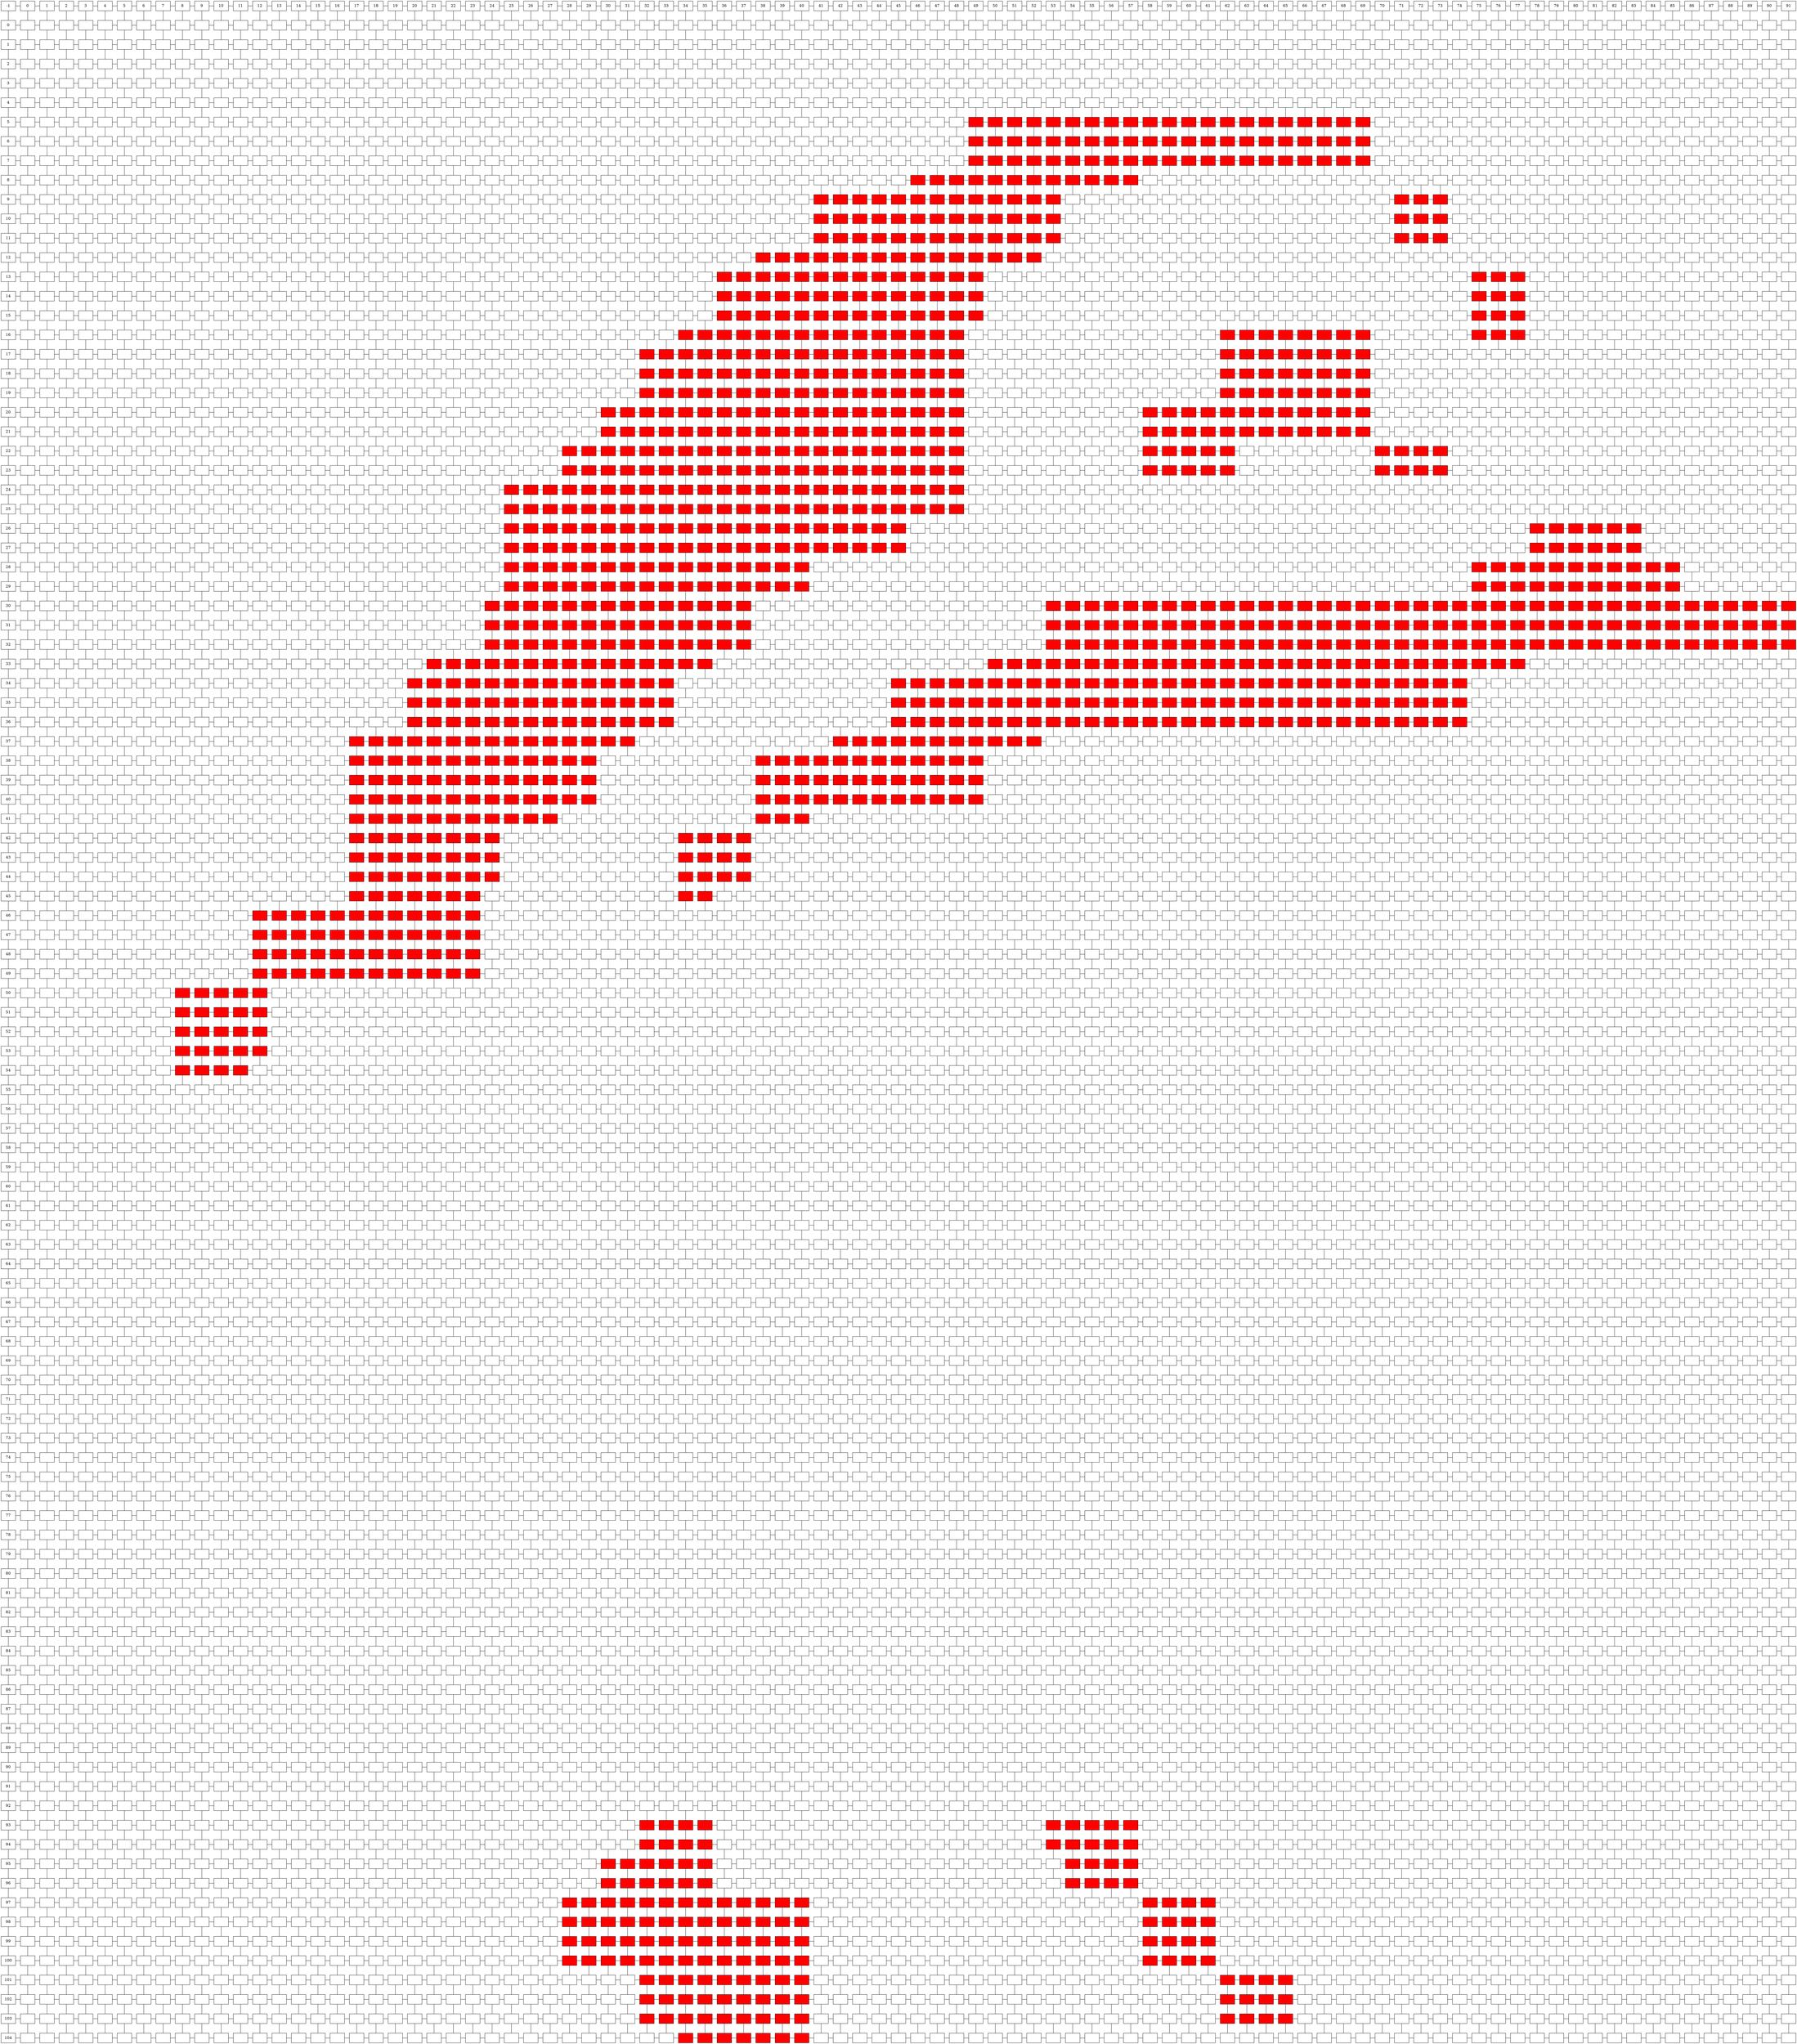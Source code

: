  graph matriz {
     node [shape=box];
"Origen" [label="-1", group = 1]
"Col0"[label="0", group =2]
"Origen" --  "Col0"
"Col0" --  "Col1"
"Col1"[label="1", group =3]
"Col1" --  "Col2"
"Col2"[label="2", group =4]
"Col2" --  "Col3"
"Col3"[label="3", group =5]
"Col3" --  "Col4"
"Col4"[label="4", group =6]
"Col4" --  "Col5"
"Col5"[label="5", group =7]
"Col5" --  "Col6"
"Col6"[label="6", group =8]
"Col6" --  "Col7"
"Col7"[label="7", group =9]
"Col7" --  "Col8"
"Col8"[label="8", group =10]
"Col8" --  "Col9"
"Col9"[label="9", group =11]
"Col9" --  "Col10"
"Col10"[label="10", group =12]
"Col10" --  "Col11"
"Col11"[label="11", group =13]
"Col11" --  "Col12"
"Col12"[label="12", group =14]
"Col12" --  "Col13"
"Col13"[label="13", group =15]
"Col13" --  "Col14"
"Col14"[label="14", group =16]
"Col14" --  "Col15"
"Col15"[label="15", group =17]
"Col15" --  "Col16"
"Col16"[label="16", group =18]
"Col16" --  "Col17"
"Col17"[label="17", group =19]
"Col17" --  "Col18"
"Col18"[label="18", group =20]
"Col18" --  "Col19"
"Col19"[label="19", group =21]
"Col19" --  "Col20"
"Col20"[label="20", group =22]
"Col20" --  "Col21"
"Col21"[label="21", group =23]
"Col21" --  "Col22"
"Col22"[label="22", group =24]
"Col22" --  "Col23"
"Col23"[label="23", group =25]
"Col23" --  "Col24"
"Col24"[label="24", group =26]
"Col24" --  "Col25"
"Col25"[label="25", group =27]
"Col25" --  "Col26"
"Col26"[label="26", group =28]
"Col26" --  "Col27"
"Col27"[label="27", group =29]
"Col27" --  "Col28"
"Col28"[label="28", group =30]
"Col28" --  "Col29"
"Col29"[label="29", group =31]
"Col29" --  "Col30"
"Col30"[label="30", group =32]
"Col30" --  "Col31"
"Col31"[label="31", group =33]
"Col31" --  "Col32"
"Col32"[label="32", group =34]
"Col32" --  "Col33"
"Col33"[label="33", group =35]
"Col33" --  "Col34"
"Col34"[label="34", group =36]
"Col34" --  "Col35"
"Col35"[label="35", group =37]
"Col35" --  "Col36"
"Col36"[label="36", group =38]
"Col36" --  "Col37"
"Col37"[label="37", group =39]
"Col37" --  "Col38"
"Col38"[label="38", group =40]
"Col38" --  "Col39"
"Col39"[label="39", group =41]
"Col39" --  "Col40"
"Col40"[label="40", group =42]
"Col40" --  "Col41"
"Col41"[label="41", group =43]
"Col41" --  "Col42"
"Col42"[label="42", group =44]
"Col42" --  "Col43"
"Col43"[label="43", group =45]
"Col43" --  "Col44"
"Col44"[label="44", group =46]
"Col44" --  "Col45"
"Col45"[label="45", group =47]
"Col45" --  "Col46"
"Col46"[label="46", group =48]
"Col46" --  "Col47"
"Col47"[label="47", group =49]
"Col47" --  "Col48"
"Col48"[label="48", group =50]
"Col48" --  "Col49"
"Col49"[label="49", group =51]
"Col49" --  "Col50"
"Col50"[label="50", group =52]
"Col50" --  "Col51"
"Col51"[label="51", group =53]
"Col51" --  "Col52"
"Col52"[label="52", group =54]
"Col52" --  "Col53"
"Col53"[label="53", group =55]
"Col53" --  "Col54"
"Col54"[label="54", group =56]
"Col54" --  "Col55"
"Col55"[label="55", group =57]
"Col55" --  "Col56"
"Col56"[label="56", group =58]
"Col56" --  "Col57"
"Col57"[label="57", group =59]
"Col57" --  "Col58"
"Col58"[label="58", group =60]
"Col58" --  "Col59"
"Col59"[label="59", group =61]
"Col59" --  "Col60"
"Col60"[label="60", group =62]
"Col60" --  "Col61"
"Col61"[label="61", group =63]
"Col61" --  "Col62"
"Col62"[label="62", group =64]
"Col62" --  "Col63"
"Col63"[label="63", group =65]
"Col63" --  "Col64"
"Col64"[label="64", group =66]
"Col64" --  "Col65"
"Col65"[label="65", group =67]
"Col65" --  "Col66"
"Col66"[label="66", group =68]
"Col66" --  "Col67"
"Col67"[label="67", group =69]
"Col67" --  "Col68"
"Col68"[label="68", group =70]
"Col68" --  "Col69"
"Col69"[label="69", group =71]
"Col69" --  "Col70"
"Col70"[label="70", group =72]
"Col70" --  "Col71"
"Col71"[label="71", group =73]
"Col71" --  "Col72"
"Col72"[label="72", group =74]
"Col72" --  "Col73"
"Col73"[label="73", group =75]
"Col73" --  "Col74"
"Col74"[label="74", group =76]
"Col74" --  "Col75"
"Col75"[label="75", group =77]
"Col75" --  "Col76"
"Col76"[label="76", group =78]
"Col76" --  "Col77"
"Col77"[label="77", group =79]
"Col77" --  "Col78"
"Col78"[label="78", group =80]
"Col78" --  "Col79"
"Col79"[label="79", group =81]
"Col79" --  "Col80"
"Col80"[label="80", group =82]
"Col80" --  "Col81"
"Col81"[label="81", group =83]
"Col81" --  "Col82"
"Col82"[label="82", group =84]
"Col82" --  "Col83"
"Col83"[label="83", group =85]
"Col83" --  "Col84"
"Col84"[label="84", group =86]
"Col84" --  "Col85"
"Col85"[label="85", group =87]
"Col85" --  "Col86"
"Col86"[label="86", group =88]
"Col86" --  "Col87"
"Col87"[label="87", group =89]
"Col87" --  "Col88"
"Col88"[label="88", group =90]
"Col88" --  "Col89"
"Col89"[label="89", group =91]
"Col89" --  "Col90"
"Col90"[label="90", group =92]
"Col90" --  "Col91"
"Col91"[label="91", group =93]
  { rank=same; "Origen";
 "Col0"; "Col1"; "Col2"; "Col3"; "Col4"; "Col5"; "Col6"; "Col7"; "Col8"; "Col9"; "Col10"; "Col11"; "Col12"; "Col13"; "Col14"; "Col15"; "Col16"; "Col17"; "Col18"; "Col19"; "Col20"; "Col21"; "Col22"; "Col23"; "Col24"; "Col25"; "Col26"; "Col27"; "Col28"; "Col29"; "Col30"; "Col31"; "Col32"; "Col33"; "Col34"; "Col35"; "Col36"; "Col37"; "Col38"; "Col39"; "Col40"; "Col41"; "Col42"; "Col43"; "Col44"; "Col45"; "Col46"; "Col47"; "Col48"; "Col49"; "Col50"; "Col51"; "Col52"; "Col53"; "Col54"; "Col55"; "Col56"; "Col57"; "Col58"; "Col59"; "Col60"; "Col61"; "Col62"; "Col63"; "Col64"; "Col65"; "Col66"; "Col67"; "Col68"; "Col69"; "Col70"; "Col71"; "Col72"; "Col73"; "Col74"; "Col75"; "Col76"; "Col77"; "Col78"; "Col79"; "Col80"; "Col81"; "Col82"; "Col83"; "Col84"; "Col85"; "Col86"; "Col87"; "Col88"; "Col89"; "Col90"; "Col91";  }
"Fil0"[label="0", group = 1]
"Origen" --  "Fil0"
"Fil0" --  "Fil1"
"Fil1"[label="1", group = 1]
"Fil1" --  "Fil2"
"Fil2"[label="2", group = 1]
"Fil2" --  "Fil3"
"Fil3"[label="3", group = 1]
"Fil3" --  "Fil4"
"Fil4"[label="4", group = 1]
"Fil4" --  "Fil5"
"Fil5"[label="5", group = 1]
"Fil5" --  "Fil6"
"Fil6"[label="6", group = 1]
"Fil6" --  "Fil7"
"Fil7"[label="7", group = 1]
"Fil7" --  "Fil8"
"Fil8"[label="8", group = 1]
"Fil8" --  "Fil9"
"Fil9"[label="9", group = 1]
"Fil9" --  "Fil10"
"Fil10"[label="10", group = 1]
"Fil10" --  "Fil11"
"Fil11"[label="11", group = 1]
"Fil11" --  "Fil12"
"Fil12"[label="12", group = 1]
"Fil12" --  "Fil13"
"Fil13"[label="13", group = 1]
"Fil13" --  "Fil14"
"Fil14"[label="14", group = 1]
"Fil14" --  "Fil15"
"Fil15"[label="15", group = 1]
"Fil15" --  "Fil16"
"Fil16"[label="16", group = 1]
"Fil16" --  "Fil17"
"Fil17"[label="17", group = 1]
"Fil17" --  "Fil18"
"Fil18"[label="18", group = 1]
"Fil18" --  "Fil19"
"Fil19"[label="19", group = 1]
"Fil19" --  "Fil20"
"Fil20"[label="20", group = 1]
"Fil20" --  "Fil21"
"Fil21"[label="21", group = 1]
"Fil21" --  "Fil22"
"Fil22"[label="22", group = 1]
"Fil22" --  "Fil23"
"Fil23"[label="23", group = 1]
"Fil23" --  "Fil24"
"Fil24"[label="24", group = 1]
"Fil24" --  "Fil25"
"Fil25"[label="25", group = 1]
"Fil25" --  "Fil26"
"Fil26"[label="26", group = 1]
"Fil26" --  "Fil27"
"Fil27"[label="27", group = 1]
"Fil27" --  "Fil28"
"Fil28"[label="28", group = 1]
"Fil28" --  "Fil29"
"Fil29"[label="29", group = 1]
"Fil29" --  "Fil30"
"Fil30"[label="30", group = 1]
"Fil30" --  "Fil31"
"Fil31"[label="31", group = 1]
"Fil31" --  "Fil32"
"Fil32"[label="32", group = 1]
"Fil32" --  "Fil33"
"Fil33"[label="33", group = 1]
"Fil33" --  "Fil34"
"Fil34"[label="34", group = 1]
"Fil34" --  "Fil35"
"Fil35"[label="35", group = 1]
"Fil35" --  "Fil36"
"Fil36"[label="36", group = 1]
"Fil36" --  "Fil37"
"Fil37"[label="37", group = 1]
"Fil37" --  "Fil38"
"Fil38"[label="38", group = 1]
"Fil38" --  "Fil39"
"Fil39"[label="39", group = 1]
"Fil39" --  "Fil40"
"Fil40"[label="40", group = 1]
"Fil40" --  "Fil41"
"Fil41"[label="41", group = 1]
"Fil41" --  "Fil42"
"Fil42"[label="42", group = 1]
"Fil42" --  "Fil43"
"Fil43"[label="43", group = 1]
"Fil43" --  "Fil44"
"Fil44"[label="44", group = 1]
"Fil44" --  "Fil45"
"Fil45"[label="45", group = 1]
"Fil45" --  "Fil46"
"Fil46"[label="46", group = 1]
"Fil46" --  "Fil47"
"Fil47"[label="47", group = 1]
"Fil47" --  "Fil48"
"Fil48"[label="48", group = 1]
"Fil48" --  "Fil49"
"Fil49"[label="49", group = 1]
"Fil49" --  "Fil50"
"Fil50"[label="50", group = 1]
"Fil50" --  "Fil51"
"Fil51"[label="51", group = 1]
"Fil51" --  "Fil52"
"Fil52"[label="52", group = 1]
"Fil52" --  "Fil53"
"Fil53"[label="53", group = 1]
"Fil53" --  "Fil54"
"Fil54"[label="54", group = 1]
"Fil54" --  "Fil55"
"Fil55"[label="55", group = 1]
"Fil55" --  "Fil56"
"Fil56"[label="56", group = 1]
"Fil56" --  "Fil57"
"Fil57"[label="57", group = 1]
"Fil57" --  "Fil58"
"Fil58"[label="58", group = 1]
"Fil58" --  "Fil59"
"Fil59"[label="59", group = 1]
"Fil59" --  "Fil60"
"Fil60"[label="60", group = 1]
"Fil60" --  "Fil61"
"Fil61"[label="61", group = 1]
"Fil61" --  "Fil62"
"Fil62"[label="62", group = 1]
"Fil62" --  "Fil63"
"Fil63"[label="63", group = 1]
"Fil63" --  "Fil64"
"Fil64"[label="64", group = 1]
"Fil64" --  "Fil65"
"Fil65"[label="65", group = 1]
"Fil65" --  "Fil66"
"Fil66"[label="66", group = 1]
"Fil66" --  "Fil67"
"Fil67"[label="67", group = 1]
"Fil67" --  "Fil68"
"Fil68"[label="68", group = 1]
"Fil68" --  "Fil69"
"Fil69"[label="69", group = 1]
"Fil69" --  "Fil70"
"Fil70"[label="70", group = 1]
"Fil70" --  "Fil71"
"Fil71"[label="71", group = 1]
"Fil71" --  "Fil72"
"Fil72"[label="72", group = 1]
"Fil72" --  "Fil73"
"Fil73"[label="73", group = 1]
"Fil73" --  "Fil74"
"Fil74"[label="74", group = 1]
"Fil74" --  "Fil75"
"Fil75"[label="75", group = 1]
"Fil75" --  "Fil76"
"Fil76"[label="76", group = 1]
"Fil76" --  "Fil77"
"Fil77"[label="77", group = 1]
"Fil77" --  "Fil78"
"Fil78"[label="78", group = 1]
"Fil78" --  "Fil79"
"Fil79"[label="79", group = 1]
"Fil79" --  "Fil80"
"Fil80"[label="80", group = 1]
"Fil80" --  "Fil81"
"Fil81"[label="81", group = 1]
"Fil81" --  "Fil82"
"Fil82"[label="82", group = 1]
"Fil82" --  "Fil83"
"Fil83"[label="83", group = 1]
"Fil83" --  "Fil84"
"Fil84"[label="84", group = 1]
"Fil84" --  "Fil85"
"Fil85"[label="85", group = 1]
"Fil85" --  "Fil86"
"Fil86"[label="86", group = 1]
"Fil86" --  "Fil87"
"Fil87"[label="87", group = 1]
"Fil87" --  "Fil88"
"Fil88"[label="88", group = 1]
"Fil88" --  "Fil89"
"Fil89"[label="89", group = 1]
"Fil89" --  "Fil90"
"Fil90"[label="90", group = 1]
"Fil90" --  "Fil91"
"Fil91"[label="91", group = 1]
"Fil91" --  "Fil92"
"Fil92"[label="92", group = 1]
"Fil92" --  "Fil93"
"Fil93"[label="93", group = 1]
"Fil93" --  "Fil94"
"Fil94"[label="94", group = 1]
"Fil94" --  "Fil95"
"Fil95"[label="95", group = 1]
"Fil95" --  "Fil96"
"Fil96"[label="96", group = 1]
"Fil96" --  "Fil97"
"Fil97"[label="97", group = 1]
"Fil97" --  "Fil98"
"Fil98"[label="98", group = 1]
"Fil98" --  "Fil99"
"Fil99"[label="99", group = 1]
"Fil99" --  "Fil100"
"Fil100"[label="100", group = 1]
"Fil100" --  "Fil101"
"Fil101"[label="101", group = 1]
"Fil101" --  "Fil102"
"Fil102"[label="102", group = 1]
"Fil102" --  "Fil103"
"Fil103"[label="103", group = 1]
"Fil103" --  "Fil104"
"Fil104"[label="104", group = 1]
"F0C0" [label=" ", group=2]
"Fil0" -- "F0C0"
"Col0" -- "F0C0"
"F0C0" -- "F0C1"
"F0C0" -- "F1C0"
"F0C1" [label=" ", group=3]
"Col1" -- "F0C1"
"F0C1" -- "F0C2"
"F0C1" -- "F1C1"
"F0C2" [label=" ", group=4]
"Col2" -- "F0C2"
"F0C2" -- "F0C3"
"F0C2" -- "F1C2"
"F0C3" [label=" ", group=5]
"Col3" -- "F0C3"
"F0C3" -- "F0C4"
"F0C3" -- "F1C3"
"F0C4" [label=" ", group=6]
"Col4" -- "F0C4"
"F0C4" -- "F0C5"
"F0C4" -- "F1C4"
"F0C5" [label=" ", group=7]
"Col5" -- "F0C5"
"F0C5" -- "F0C6"
"F0C5" -- "F1C5"
"F0C6" [label=" ", group=8]
"Col6" -- "F0C6"
"F0C6" -- "F0C7"
"F0C6" -- "F1C6"
"F0C7" [label=" ", group=9]
"Col7" -- "F0C7"
"F0C7" -- "F0C8"
"F0C7" -- "F1C7"
"F0C8" [label=" ", group=10]
"Col8" -- "F0C8"
"F0C8" -- "F0C9"
"F0C8" -- "F1C8"
"F0C9" [label=" ", group=11]
"Col9" -- "F0C9"
"F0C9" -- "F0C10"
"F0C9" -- "F1C9"
"F0C10" [label=" ", group=12]
"Col10" -- "F0C10"
"F0C10" -- "F0C11"
"F0C10" -- "F1C10"
"F0C11" [label=" ", group=13]
"Col11" -- "F0C11"
"F0C11" -- "F0C12"
"F0C11" -- "F1C11"
"F0C12" [label=" ", group=14]
"Col12" -- "F0C12"
"F0C12" -- "F0C13"
"F0C12" -- "F1C12"
"F0C13" [label=" ", group=15]
"Col13" -- "F0C13"
"F0C13" -- "F0C14"
"F0C13" -- "F1C13"
"F0C14" [label=" ", group=16]
"Col14" -- "F0C14"
"F0C14" -- "F0C15"
"F0C14" -- "F1C14"
"F0C15" [label=" ", group=17]
"Col15" -- "F0C15"
"F0C15" -- "F0C16"
"F0C15" -- "F1C15"
"F0C16" [label=" ", group=18]
"Col16" -- "F0C16"
"F0C16" -- "F0C17"
"F0C16" -- "F1C16"
"F0C17" [label=" ", group=19]
"Col17" -- "F0C17"
"F0C17" -- "F0C18"
"F0C17" -- "F1C17"
"F0C18" [label=" ", group=20]
"Col18" -- "F0C18"
"F0C18" -- "F0C19"
"F0C18" -- "F1C18"
"F0C19" [label=" ", group=21]
"Col19" -- "F0C19"
"F0C19" -- "F0C20"
"F0C19" -- "F1C19"
"F0C20" [label=" ", group=22]
"Col20" -- "F0C20"
"F0C20" -- "F0C21"
"F0C20" -- "F1C20"
"F0C21" [label=" ", group=23]
"Col21" -- "F0C21"
"F0C21" -- "F0C22"
"F0C21" -- "F1C21"
"F0C22" [label=" ", group=24]
"Col22" -- "F0C22"
"F0C22" -- "F0C23"
"F0C22" -- "F1C22"
"F0C23" [label=" ", group=25]
"Col23" -- "F0C23"
"F0C23" -- "F0C24"
"F0C23" -- "F1C23"
"F0C24" [label=" ", group=26]
"Col24" -- "F0C24"
"F0C24" -- "F0C25"
"F0C24" -- "F1C24"
"F0C25" [label=" ", group=27]
"Col25" -- "F0C25"
"F0C25" -- "F0C26"
"F0C25" -- "F1C25"
"F0C26" [label=" ", group=28]
"Col26" -- "F0C26"
"F0C26" -- "F0C27"
"F0C26" -- "F1C26"
"F0C27" [label=" ", group=29]
"Col27" -- "F0C27"
"F0C27" -- "F0C28"
"F0C27" -- "F1C27"
"F0C28" [label=" ", group=30]
"Col28" -- "F0C28"
"F0C28" -- "F0C29"
"F0C28" -- "F1C28"
"F0C29" [label=" ", group=31]
"Col29" -- "F0C29"
"F0C29" -- "F0C30"
"F0C29" -- "F1C29"
"F0C30" [label=" ", group=32]
"Col30" -- "F0C30"
"F0C30" -- "F0C31"
"F0C30" -- "F1C30"
"F0C31" [label=" ", group=33]
"Col31" -- "F0C31"
"F0C31" -- "F0C32"
"F0C31" -- "F1C31"
"F0C32" [label=" ", group=34]
"Col32" -- "F0C32"
"F0C32" -- "F0C33"
"F0C32" -- "F1C32"
"F0C33" [label=" ", group=35]
"Col33" -- "F0C33"
"F0C33" -- "F0C34"
"F0C33" -- "F1C33"
"F0C34" [label=" ", group=36]
"Col34" -- "F0C34"
"F0C34" -- "F0C35"
"F0C34" -- "F1C34"
"F0C35" [label=" ", group=37]
"Col35" -- "F0C35"
"F0C35" -- "F0C36"
"F0C35" -- "F1C35"
"F0C36" [label=" ", group=38]
"Col36" -- "F0C36"
"F0C36" -- "F0C37"
"F0C36" -- "F1C36"
"F0C37" [label=" ", group=39]
"Col37" -- "F0C37"
"F0C37" -- "F0C38"
"F0C37" -- "F1C37"
"F0C38" [label=" ", group=40]
"Col38" -- "F0C38"
"F0C38" -- "F0C39"
"F0C38" -- "F1C38"
"F0C39" [label=" ", group=41]
"Col39" -- "F0C39"
"F0C39" -- "F0C40"
"F0C39" -- "F1C39"
"F0C40" [label=" ", group=42]
"Col40" -- "F0C40"
"F0C40" -- "F0C41"
"F0C40" -- "F1C40"
"F0C41" [label=" ", group=43]
"Col41" -- "F0C41"
"F0C41" -- "F0C42"
"F0C41" -- "F1C41"
"F0C42" [label=" ", group=44]
"Col42" -- "F0C42"
"F0C42" -- "F0C43"
"F0C42" -- "F1C42"
"F0C43" [label=" ", group=45]
"Col43" -- "F0C43"
"F0C43" -- "F0C44"
"F0C43" -- "F1C43"
"F0C44" [label=" ", group=46]
"Col44" -- "F0C44"
"F0C44" -- "F0C45"
"F0C44" -- "F1C44"
"F0C45" [label=" ", group=47]
"Col45" -- "F0C45"
"F0C45" -- "F0C46"
"F0C45" -- "F1C45"
"F0C46" [label=" ", group=48]
"Col46" -- "F0C46"
"F0C46" -- "F0C47"
"F0C46" -- "F1C46"
"F0C47" [label=" ", group=49]
"Col47" -- "F0C47"
"F0C47" -- "F0C48"
"F0C47" -- "F1C47"
"F0C48" [label=" ", group=50]
"Col48" -- "F0C48"
"F0C48" -- "F0C49"
"F0C48" -- "F1C48"
"F0C49" [label=" ", group=51]
"Col49" -- "F0C49"
"F0C49" -- "F0C50"
"F0C49" -- "F1C49"
"F0C50" [label=" ", group=52]
"Col50" -- "F0C50"
"F0C50" -- "F0C51"
"F0C50" -- "F1C50"
"F0C51" [label=" ", group=53]
"Col51" -- "F0C51"
"F0C51" -- "F0C52"
"F0C51" -- "F1C51"
"F0C52" [label=" ", group=54]
"Col52" -- "F0C52"
"F0C52" -- "F0C53"
"F0C52" -- "F1C52"
"F0C53" [label=" ", group=55]
"Col53" -- "F0C53"
"F0C53" -- "F0C54"
"F0C53" -- "F1C53"
"F0C54" [label=" ", group=56]
"Col54" -- "F0C54"
"F0C54" -- "F0C55"
"F0C54" -- "F1C54"
"F0C55" [label=" ", group=57]
"Col55" -- "F0C55"
"F0C55" -- "F0C56"
"F0C55" -- "F1C55"
"F0C56" [label=" ", group=58]
"Col56" -- "F0C56"
"F0C56" -- "F0C57"
"F0C56" -- "F1C56"
"F0C57" [label=" ", group=59]
"Col57" -- "F0C57"
"F0C57" -- "F0C58"
"F0C57" -- "F1C57"
"F0C58" [label=" ", group=60]
"Col58" -- "F0C58"
"F0C58" -- "F0C59"
"F0C58" -- "F1C58"
"F0C59" [label=" ", group=61]
"Col59" -- "F0C59"
"F0C59" -- "F0C60"
"F0C59" -- "F1C59"
"F0C60" [label=" ", group=62]
"Col60" -- "F0C60"
"F0C60" -- "F0C61"
"F0C60" -- "F1C60"
"F0C61" [label=" ", group=63]
"Col61" -- "F0C61"
"F0C61" -- "F0C62"
"F0C61" -- "F1C61"
"F0C62" [label=" ", group=64]
"Col62" -- "F0C62"
"F0C62" -- "F0C63"
"F0C62" -- "F1C62"
"F0C63" [label=" ", group=65]
"Col63" -- "F0C63"
"F0C63" -- "F0C64"
"F0C63" -- "F1C63"
"F0C64" [label=" ", group=66]
"Col64" -- "F0C64"
"F0C64" -- "F0C65"
"F0C64" -- "F1C64"
"F0C65" [label=" ", group=67]
"Col65" -- "F0C65"
"F0C65" -- "F0C66"
"F0C65" -- "F1C65"
"F0C66" [label=" ", group=68]
"Col66" -- "F0C66"
"F0C66" -- "F0C67"
"F0C66" -- "F1C66"
"F0C67" [label=" ", group=69]
"Col67" -- "F0C67"
"F0C67" -- "F0C68"
"F0C67" -- "F1C67"
"F0C68" [label=" ", group=70]
"Col68" -- "F0C68"
"F0C68" -- "F0C69"
"F0C68" -- "F1C68"
"F0C69" [label=" ", group=71]
"Col69" -- "F0C69"
"F0C69" -- "F0C70"
"F0C69" -- "F1C69"
"F0C70" [label=" ", group=72]
"Col70" -- "F0C70"
"F0C70" -- "F0C71"
"F0C70" -- "F1C70"
"F0C71" [label=" ", group=73]
"Col71" -- "F0C71"
"F0C71" -- "F0C72"
"F0C71" -- "F1C71"
"F0C72" [label=" ", group=74]
"Col72" -- "F0C72"
"F0C72" -- "F0C73"
"F0C72" -- "F1C72"
"F0C73" [label=" ", group=75]
"Col73" -- "F0C73"
"F0C73" -- "F0C74"
"F0C73" -- "F1C73"
"F0C74" [label=" ", group=76]
"Col74" -- "F0C74"
"F0C74" -- "F0C75"
"F0C74" -- "F1C74"
"F0C75" [label=" ", group=77]
"Col75" -- "F0C75"
"F0C75" -- "F0C76"
"F0C75" -- "F1C75"
"F0C76" [label=" ", group=78]
"Col76" -- "F0C76"
"F0C76" -- "F0C77"
"F0C76" -- "F1C76"
"F0C77" [label=" ", group=79]
"Col77" -- "F0C77"
"F0C77" -- "F0C78"
"F0C77" -- "F1C77"
"F0C78" [label=" ", group=80]
"Col78" -- "F0C78"
"F0C78" -- "F0C79"
"F0C78" -- "F1C78"
"F0C79" [label=" ", group=81]
"Col79" -- "F0C79"
"F0C79" -- "F0C80"
"F0C79" -- "F1C79"
"F0C80" [label=" ", group=82]
"Col80" -- "F0C80"
"F0C80" -- "F0C81"
"F0C80" -- "F1C80"
"F0C81" [label=" ", group=83]
"Col81" -- "F0C81"
"F0C81" -- "F0C82"
"F0C81" -- "F1C81"
"F0C82" [label=" ", group=84]
"Col82" -- "F0C82"
"F0C82" -- "F0C83"
"F0C82" -- "F1C82"
"F0C83" [label=" ", group=85]
"Col83" -- "F0C83"
"F0C83" -- "F0C84"
"F0C83" -- "F1C83"
"F0C84" [label=" ", group=86]
"Col84" -- "F0C84"
"F0C84" -- "F0C85"
"F0C84" -- "F1C84"
"F0C85" [label=" ", group=87]
"Col85" -- "F0C85"
"F0C85" -- "F0C86"
"F0C85" -- "F1C85"
"F0C86" [label=" ", group=88]
"Col86" -- "F0C86"
"F0C86" -- "F0C87"
"F0C86" -- "F1C86"
"F0C87" [label=" ", group=89]
"Col87" -- "F0C87"
"F0C87" -- "F0C88"
"F0C87" -- "F1C87"
"F0C88" [label=" ", group=90]
"Col88" -- "F0C88"
"F0C88" -- "F0C89"
"F0C88" -- "F1C88"
"F0C89" [label=" ", group=91]
"Col89" -- "F0C89"
"F0C89" -- "F0C90"
"F0C89" -- "F1C89"
"F0C90" [label=" ", group=92]
"Col90" -- "F0C90"
"F0C90" -- "F0C91"
"F0C90" -- "F1C90"
"F0C91" [label=" ", group=93]
"Col91" -- "F0C91"
"F0C91" -- "F1C91"
 { rank=same; "Fil0";
"F0C0";"F0C1";"F0C2";"F0C3";"F0C4";"F0C5";"F0C6";"F0C7";"F0C8";"F0C9";"F0C10";"F0C11";"F0C12";"F0C13";"F0C14";"F0C15";"F0C16";"F0C17";"F0C18";"F0C19";"F0C20";"F0C21";"F0C22";"F0C23";"F0C24";"F0C25";"F0C26";"F0C27";"F0C28";"F0C29";"F0C30";"F0C31";"F0C32";"F0C33";"F0C34";"F0C35";"F0C36";"F0C37";"F0C38";"F0C39";"F0C40";"F0C41";"F0C42";"F0C43";"F0C44";"F0C45";"F0C46";"F0C47";"F0C48";"F0C49";"F0C50";"F0C51";"F0C52";"F0C53";"F0C54";"F0C55";"F0C56";"F0C57";"F0C58";"F0C59";"F0C60";"F0C61";"F0C62";"F0C63";"F0C64";"F0C65";"F0C66";"F0C67";"F0C68";"F0C69";"F0C70";"F0C71";"F0C72";"F0C73";"F0C74";"F0C75";"F0C76";"F0C77";"F0C78";"F0C79";"F0C80";"F0C81";"F0C82";"F0C83";"F0C84";"F0C85";"F0C86";"F0C87";"F0C88";"F0C89";"F0C90";"F0C91"; }
"F1C0" [label=" ", group=2]
"Fil1" -- "F1C0"
"F1C0" -- "F1C1"
"F1C0" -- "F2C0"
"F1C1" [label=" ", group=3]
"F1C1" -- "F1C2"
"F1C1" -- "F2C1"
"F1C2" [label=" ", group=4]
"F1C2" -- "F1C3"
"F1C2" -- "F2C2"
"F1C3" [label=" ", group=5]
"F1C3" -- "F1C4"
"F1C3" -- "F2C3"
"F1C4" [label=" ", group=6]
"F1C4" -- "F1C5"
"F1C4" -- "F2C4"
"F1C5" [label=" ", group=7]
"F1C5" -- "F1C6"
"F1C5" -- "F2C5"
"F1C6" [label=" ", group=8]
"F1C6" -- "F1C7"
"F1C6" -- "F2C6"
"F1C7" [label=" ", group=9]
"F1C7" -- "F1C8"
"F1C7" -- "F2C7"
"F1C8" [label=" ", group=10]
"F1C8" -- "F1C9"
"F1C8" -- "F2C8"
"F1C9" [label=" ", group=11]
"F1C9" -- "F1C10"
"F1C9" -- "F2C9"
"F1C10" [label=" ", group=12]
"F1C10" -- "F1C11"
"F1C10" -- "F2C10"
"F1C11" [label=" ", group=13]
"F1C11" -- "F1C12"
"F1C11" -- "F2C11"
"F1C12" [label=" ", group=14]
"F1C12" -- "F1C13"
"F1C12" -- "F2C12"
"F1C13" [label=" ", group=15]
"F1C13" -- "F1C14"
"F1C13" -- "F2C13"
"F1C14" [label=" ", group=16]
"F1C14" -- "F1C15"
"F1C14" -- "F2C14"
"F1C15" [label=" ", group=17]
"F1C15" -- "F1C16"
"F1C15" -- "F2C15"
"F1C16" [label=" ", group=18]
"F1C16" -- "F1C17"
"F1C16" -- "F2C16"
"F1C17" [label=" ", group=19]
"F1C17" -- "F1C18"
"F1C17" -- "F2C17"
"F1C18" [label=" ", group=20]
"F1C18" -- "F1C19"
"F1C18" -- "F2C18"
"F1C19" [label=" ", group=21]
"F1C19" -- "F1C20"
"F1C19" -- "F2C19"
"F1C20" [label=" ", group=22]
"F1C20" -- "F1C21"
"F1C20" -- "F2C20"
"F1C21" [label=" ", group=23]
"F1C21" -- "F1C22"
"F1C21" -- "F2C21"
"F1C22" [label=" ", group=24]
"F1C22" -- "F1C23"
"F1C22" -- "F2C22"
"F1C23" [label=" ", group=25]
"F1C23" -- "F1C24"
"F1C23" -- "F2C23"
"F1C24" [label=" ", group=26]
"F1C24" -- "F1C25"
"F1C24" -- "F2C24"
"F1C25" [label=" ", group=27]
"F1C25" -- "F1C26"
"F1C25" -- "F2C25"
"F1C26" [label=" ", group=28]
"F1C26" -- "F1C27"
"F1C26" -- "F2C26"
"F1C27" [label=" ", group=29]
"F1C27" -- "F1C28"
"F1C27" -- "F2C27"
"F1C28" [label=" ", group=30]
"F1C28" -- "F1C29"
"F1C28" -- "F2C28"
"F1C29" [label=" ", group=31]
"F1C29" -- "F1C30"
"F1C29" -- "F2C29"
"F1C30" [label=" ", group=32]
"F1C30" -- "F1C31"
"F1C30" -- "F2C30"
"F1C31" [label=" ", group=33]
"F1C31" -- "F1C32"
"F1C31" -- "F2C31"
"F1C32" [label=" ", group=34]
"F1C32" -- "F1C33"
"F1C32" -- "F2C32"
"F1C33" [label=" ", group=35]
"F1C33" -- "F1C34"
"F1C33" -- "F2C33"
"F1C34" [label=" ", group=36]
"F1C34" -- "F1C35"
"F1C34" -- "F2C34"
"F1C35" [label=" ", group=37]
"F1C35" -- "F1C36"
"F1C35" -- "F2C35"
"F1C36" [label=" ", group=38]
"F1C36" -- "F1C37"
"F1C36" -- "F2C36"
"F1C37" [label=" ", group=39]
"F1C37" -- "F1C38"
"F1C37" -- "F2C37"
"F1C38" [label=" ", group=40]
"F1C38" -- "F1C39"
"F1C38" -- "F2C38"
"F1C39" [label=" ", group=41]
"F1C39" -- "F1C40"
"F1C39" -- "F2C39"
"F1C40" [label=" ", group=42]
"F1C40" -- "F1C41"
"F1C40" -- "F2C40"
"F1C41" [label=" ", group=43]
"F1C41" -- "F1C42"
"F1C41" -- "F2C41"
"F1C42" [label=" ", group=44]
"F1C42" -- "F1C43"
"F1C42" -- "F2C42"
"F1C43" [label=" ", group=45]
"F1C43" -- "F1C44"
"F1C43" -- "F2C43"
"F1C44" [label=" ", group=46]
"F1C44" -- "F1C45"
"F1C44" -- "F2C44"
"F1C45" [label=" ", group=47]
"F1C45" -- "F1C46"
"F1C45" -- "F2C45"
"F1C46" [label=" ", group=48]
"F1C46" -- "F1C47"
"F1C46" -- "F2C46"
"F1C47" [label=" ", group=49]
"F1C47" -- "F1C48"
"F1C47" -- "F2C47"
"F1C48" [label=" ", group=50]
"F1C48" -- "F1C49"
"F1C48" -- "F2C48"
"F1C49" [label=" ", group=51]
"F1C49" -- "F1C50"
"F1C49" -- "F2C49"
"F1C50" [label=" ", group=52]
"F1C50" -- "F1C51"
"F1C50" -- "F2C50"
"F1C51" [label=" ", group=53]
"F1C51" -- "F1C52"
"F1C51" -- "F2C51"
"F1C52" [label=" ", group=54]
"F1C52" -- "F1C53"
"F1C52" -- "F2C52"
"F1C53" [label=" ", group=55]
"F1C53" -- "F1C54"
"F1C53" -- "F2C53"
"F1C54" [label=" ", group=56]
"F1C54" -- "F1C55"
"F1C54" -- "F2C54"
"F1C55" [label=" ", group=57]
"F1C55" -- "F1C56"
"F1C55" -- "F2C55"
"F1C56" [label=" ", group=58]
"F1C56" -- "F1C57"
"F1C56" -- "F2C56"
"F1C57" [label=" ", group=59]
"F1C57" -- "F1C58"
"F1C57" -- "F2C57"
"F1C58" [label=" ", group=60]
"F1C58" -- "F1C59"
"F1C58" -- "F2C58"
"F1C59" [label=" ", group=61]
"F1C59" -- "F1C60"
"F1C59" -- "F2C59"
"F1C60" [label=" ", group=62]
"F1C60" -- "F1C61"
"F1C60" -- "F2C60"
"F1C61" [label=" ", group=63]
"F1C61" -- "F1C62"
"F1C61" -- "F2C61"
"F1C62" [label=" ", group=64]
"F1C62" -- "F1C63"
"F1C62" -- "F2C62"
"F1C63" [label=" ", group=65]
"F1C63" -- "F1C64"
"F1C63" -- "F2C63"
"F1C64" [label=" ", group=66]
"F1C64" -- "F1C65"
"F1C64" -- "F2C64"
"F1C65" [label=" ", group=67]
"F1C65" -- "F1C66"
"F1C65" -- "F2C65"
"F1C66" [label=" ", group=68]
"F1C66" -- "F1C67"
"F1C66" -- "F2C66"
"F1C67" [label=" ", group=69]
"F1C67" -- "F1C68"
"F1C67" -- "F2C67"
"F1C68" [label=" ", group=70]
"F1C68" -- "F1C69"
"F1C68" -- "F2C68"
"F1C69" [label=" ", group=71]
"F1C69" -- "F1C70"
"F1C69" -- "F2C69"
"F1C70" [label=" ", group=72]
"F1C70" -- "F1C71"
"F1C70" -- "F2C70"
"F1C71" [label=" ", group=73]
"F1C71" -- "F1C72"
"F1C71" -- "F2C71"
"F1C72" [label=" ", group=74]
"F1C72" -- "F1C73"
"F1C72" -- "F2C72"
"F1C73" [label=" ", group=75]
"F1C73" -- "F1C74"
"F1C73" -- "F2C73"
"F1C74" [label=" ", group=76]
"F1C74" -- "F1C75"
"F1C74" -- "F2C74"
"F1C75" [label=" ", group=77]
"F1C75" -- "F1C76"
"F1C75" -- "F2C75"
"F1C76" [label=" ", group=78]
"F1C76" -- "F1C77"
"F1C76" -- "F2C76"
"F1C77" [label=" ", group=79]
"F1C77" -- "F1C78"
"F1C77" -- "F2C77"
"F1C78" [label=" ", group=80]
"F1C78" -- "F1C79"
"F1C78" -- "F2C78"
"F1C79" [label=" ", group=81]
"F1C79" -- "F1C80"
"F1C79" -- "F2C79"
"F1C80" [label=" ", group=82]
"F1C80" -- "F1C81"
"F1C80" -- "F2C80"
"F1C81" [label=" ", group=83]
"F1C81" -- "F1C82"
"F1C81" -- "F2C81"
"F1C82" [label=" ", group=84]
"F1C82" -- "F1C83"
"F1C82" -- "F2C82"
"F1C83" [label=" ", group=85]
"F1C83" -- "F1C84"
"F1C83" -- "F2C83"
"F1C84" [label=" ", group=86]
"F1C84" -- "F1C85"
"F1C84" -- "F2C84"
"F1C85" [label=" ", group=87]
"F1C85" -- "F1C86"
"F1C85" -- "F2C85"
"F1C86" [label=" ", group=88]
"F1C86" -- "F1C87"
"F1C86" -- "F2C86"
"F1C87" [label=" ", group=89]
"F1C87" -- "F1C88"
"F1C87" -- "F2C87"
"F1C88" [label=" ", group=90]
"F1C88" -- "F1C89"
"F1C88" -- "F2C88"
"F1C89" [label=" ", group=91]
"F1C89" -- "F1C90"
"F1C89" -- "F2C89"
"F1C90" [label=" ", group=92]
"F1C90" -- "F1C91"
"F1C90" -- "F2C90"
"F1C91" [label=" ", group=93]
"F1C91" -- "F2C91"
 { rank=same; "Fil1";
"F1C0";"F1C1";"F1C2";"F1C3";"F1C4";"F1C5";"F1C6";"F1C7";"F1C8";"F1C9";"F1C10";"F1C11";"F1C12";"F1C13";"F1C14";"F1C15";"F1C16";"F1C17";"F1C18";"F1C19";"F1C20";"F1C21";"F1C22";"F1C23";"F1C24";"F1C25";"F1C26";"F1C27";"F1C28";"F1C29";"F1C30";"F1C31";"F1C32";"F1C33";"F1C34";"F1C35";"F1C36";"F1C37";"F1C38";"F1C39";"F1C40";"F1C41";"F1C42";"F1C43";"F1C44";"F1C45";"F1C46";"F1C47";"F1C48";"F1C49";"F1C50";"F1C51";"F1C52";"F1C53";"F1C54";"F1C55";"F1C56";"F1C57";"F1C58";"F1C59";"F1C60";"F1C61";"F1C62";"F1C63";"F1C64";"F1C65";"F1C66";"F1C67";"F1C68";"F1C69";"F1C70";"F1C71";"F1C72";"F1C73";"F1C74";"F1C75";"F1C76";"F1C77";"F1C78";"F1C79";"F1C80";"F1C81";"F1C82";"F1C83";"F1C84";"F1C85";"F1C86";"F1C87";"F1C88";"F1C89";"F1C90";"F1C91"; }
"F2C0" [label=" ", group=2]
"Fil2" -- "F2C0"
"F2C0" -- "F2C1"
"F2C0" -- "F3C0"
"F2C1" [label=" ", group=3]
"F2C1" -- "F2C2"
"F2C1" -- "F3C1"
"F2C2" [label=" ", group=4]
"F2C2" -- "F2C3"
"F2C2" -- "F3C2"
"F2C3" [label=" ", group=5]
"F2C3" -- "F2C4"
"F2C3" -- "F3C3"
"F2C4" [label=" ", group=6]
"F2C4" -- "F2C5"
"F2C4" -- "F3C4"
"F2C5" [label=" ", group=7]
"F2C5" -- "F2C6"
"F2C5" -- "F3C5"
"F2C6" [label=" ", group=8]
"F2C6" -- "F2C7"
"F2C6" -- "F3C6"
"F2C7" [label=" ", group=9]
"F2C7" -- "F2C8"
"F2C7" -- "F3C7"
"F2C8" [label=" ", group=10]
"F2C8" -- "F2C9"
"F2C8" -- "F3C8"
"F2C9" [label=" ", group=11]
"F2C9" -- "F2C10"
"F2C9" -- "F3C9"
"F2C10" [label=" ", group=12]
"F2C10" -- "F2C11"
"F2C10" -- "F3C10"
"F2C11" [label=" ", group=13]
"F2C11" -- "F2C12"
"F2C11" -- "F3C11"
"F2C12" [label=" ", group=14]
"F2C12" -- "F2C13"
"F2C12" -- "F3C12"
"F2C13" [label=" ", group=15]
"F2C13" -- "F2C14"
"F2C13" -- "F3C13"
"F2C14" [label=" ", group=16]
"F2C14" -- "F2C15"
"F2C14" -- "F3C14"
"F2C15" [label=" ", group=17]
"F2C15" -- "F2C16"
"F2C15" -- "F3C15"
"F2C16" [label=" ", group=18]
"F2C16" -- "F2C17"
"F2C16" -- "F3C16"
"F2C17" [label=" ", group=19]
"F2C17" -- "F2C18"
"F2C17" -- "F3C17"
"F2C18" [label=" ", group=20]
"F2C18" -- "F2C19"
"F2C18" -- "F3C18"
"F2C19" [label=" ", group=21]
"F2C19" -- "F2C20"
"F2C19" -- "F3C19"
"F2C20" [label=" ", group=22]
"F2C20" -- "F2C21"
"F2C20" -- "F3C20"
"F2C21" [label=" ", group=23]
"F2C21" -- "F2C22"
"F2C21" -- "F3C21"
"F2C22" [label=" ", group=24]
"F2C22" -- "F2C23"
"F2C22" -- "F3C22"
"F2C23" [label=" ", group=25]
"F2C23" -- "F2C24"
"F2C23" -- "F3C23"
"F2C24" [label=" ", group=26]
"F2C24" -- "F2C25"
"F2C24" -- "F3C24"
"F2C25" [label=" ", group=27]
"F2C25" -- "F2C26"
"F2C25" -- "F3C25"
"F2C26" [label=" ", group=28]
"F2C26" -- "F2C27"
"F2C26" -- "F3C26"
"F2C27" [label=" ", group=29]
"F2C27" -- "F2C28"
"F2C27" -- "F3C27"
"F2C28" [label=" ", group=30]
"F2C28" -- "F2C29"
"F2C28" -- "F3C28"
"F2C29" [label=" ", group=31]
"F2C29" -- "F2C30"
"F2C29" -- "F3C29"
"F2C30" [label=" ", group=32]
"F2C30" -- "F2C31"
"F2C30" -- "F3C30"
"F2C31" [label=" ", group=33]
"F2C31" -- "F2C32"
"F2C31" -- "F3C31"
"F2C32" [label=" ", group=34]
"F2C32" -- "F2C33"
"F2C32" -- "F3C32"
"F2C33" [label=" ", group=35]
"F2C33" -- "F2C34"
"F2C33" -- "F3C33"
"F2C34" [label=" ", group=36]
"F2C34" -- "F2C35"
"F2C34" -- "F3C34"
"F2C35" [label=" ", group=37]
"F2C35" -- "F2C36"
"F2C35" -- "F3C35"
"F2C36" [label=" ", group=38]
"F2C36" -- "F2C37"
"F2C36" -- "F3C36"
"F2C37" [label=" ", group=39]
"F2C37" -- "F2C38"
"F2C37" -- "F3C37"
"F2C38" [label=" ", group=40]
"F2C38" -- "F2C39"
"F2C38" -- "F3C38"
"F2C39" [label=" ", group=41]
"F2C39" -- "F2C40"
"F2C39" -- "F3C39"
"F2C40" [label=" ", group=42]
"F2C40" -- "F2C41"
"F2C40" -- "F3C40"
"F2C41" [label=" ", group=43]
"F2C41" -- "F2C42"
"F2C41" -- "F3C41"
"F2C42" [label=" ", group=44]
"F2C42" -- "F2C43"
"F2C42" -- "F3C42"
"F2C43" [label=" ", group=45]
"F2C43" -- "F2C44"
"F2C43" -- "F3C43"
"F2C44" [label=" ", group=46]
"F2C44" -- "F2C45"
"F2C44" -- "F3C44"
"F2C45" [label=" ", group=47]
"F2C45" -- "F2C46"
"F2C45" -- "F3C45"
"F2C46" [label=" ", group=48]
"F2C46" -- "F2C47"
"F2C46" -- "F3C46"
"F2C47" [label=" ", group=49]
"F2C47" -- "F2C48"
"F2C47" -- "F3C47"
"F2C48" [label=" ", group=50]
"F2C48" -- "F2C49"
"F2C48" -- "F3C48"
"F2C49" [label=" ", group=51]
"F2C49" -- "F2C50"
"F2C49" -- "F3C49"
"F2C50" [label=" ", group=52]
"F2C50" -- "F2C51"
"F2C50" -- "F3C50"
"F2C51" [label=" ", group=53]
"F2C51" -- "F2C52"
"F2C51" -- "F3C51"
"F2C52" [label=" ", group=54]
"F2C52" -- "F2C53"
"F2C52" -- "F3C52"
"F2C53" [label=" ", group=55]
"F2C53" -- "F2C54"
"F2C53" -- "F3C53"
"F2C54" [label=" ", group=56]
"F2C54" -- "F2C55"
"F2C54" -- "F3C54"
"F2C55" [label=" ", group=57]
"F2C55" -- "F2C56"
"F2C55" -- "F3C55"
"F2C56" [label=" ", group=58]
"F2C56" -- "F2C57"
"F2C56" -- "F3C56"
"F2C57" [label=" ", group=59]
"F2C57" -- "F2C58"
"F2C57" -- "F3C57"
"F2C58" [label=" ", group=60]
"F2C58" -- "F2C59"
"F2C58" -- "F3C58"
"F2C59" [label=" ", group=61]
"F2C59" -- "F2C60"
"F2C59" -- "F3C59"
"F2C60" [label=" ", group=62]
"F2C60" -- "F2C61"
"F2C60" -- "F3C60"
"F2C61" [label=" ", group=63]
"F2C61" -- "F2C62"
"F2C61" -- "F3C61"
"F2C62" [label=" ", group=64]
"F2C62" -- "F2C63"
"F2C62" -- "F3C62"
"F2C63" [label=" ", group=65]
"F2C63" -- "F2C64"
"F2C63" -- "F3C63"
"F2C64" [label=" ", group=66]
"F2C64" -- "F2C65"
"F2C64" -- "F3C64"
"F2C65" [label=" ", group=67]
"F2C65" -- "F2C66"
"F2C65" -- "F3C65"
"F2C66" [label=" ", group=68]
"F2C66" -- "F2C67"
"F2C66" -- "F3C66"
"F2C67" [label=" ", group=69]
"F2C67" -- "F2C68"
"F2C67" -- "F3C67"
"F2C68" [label=" ", group=70]
"F2C68" -- "F2C69"
"F2C68" -- "F3C68"
"F2C69" [label=" ", group=71]
"F2C69" -- "F2C70"
"F2C69" -- "F3C69"
"F2C70" [label=" ", group=72]
"F2C70" -- "F2C71"
"F2C70" -- "F3C70"
"F2C71" [label=" ", group=73]
"F2C71" -- "F2C72"
"F2C71" -- "F3C71"
"F2C72" [label=" ", group=74]
"F2C72" -- "F2C73"
"F2C72" -- "F3C72"
"F2C73" [label=" ", group=75]
"F2C73" -- "F2C74"
"F2C73" -- "F3C73"
"F2C74" [label=" ", group=76]
"F2C74" -- "F2C75"
"F2C74" -- "F3C74"
"F2C75" [label=" ", group=77]
"F2C75" -- "F2C76"
"F2C75" -- "F3C75"
"F2C76" [label=" ", group=78]
"F2C76" -- "F2C77"
"F2C76" -- "F3C76"
"F2C77" [label=" ", group=79]
"F2C77" -- "F2C78"
"F2C77" -- "F3C77"
"F2C78" [label=" ", group=80]
"F2C78" -- "F2C79"
"F2C78" -- "F3C78"
"F2C79" [label=" ", group=81]
"F2C79" -- "F2C80"
"F2C79" -- "F3C79"
"F2C80" [label=" ", group=82]
"F2C80" -- "F2C81"
"F2C80" -- "F3C80"
"F2C81" [label=" ", group=83]
"F2C81" -- "F2C82"
"F2C81" -- "F3C81"
"F2C82" [label=" ", group=84]
"F2C82" -- "F2C83"
"F2C82" -- "F3C82"
"F2C83" [label=" ", group=85]
"F2C83" -- "F2C84"
"F2C83" -- "F3C83"
"F2C84" [label=" ", group=86]
"F2C84" -- "F2C85"
"F2C84" -- "F3C84"
"F2C85" [label=" ", group=87]
"F2C85" -- "F2C86"
"F2C85" -- "F3C85"
"F2C86" [label=" ", group=88]
"F2C86" -- "F2C87"
"F2C86" -- "F3C86"
"F2C87" [label=" ", group=89]
"F2C87" -- "F2C88"
"F2C87" -- "F3C87"
"F2C88" [label=" ", group=90]
"F2C88" -- "F2C89"
"F2C88" -- "F3C88"
"F2C89" [label=" ", group=91]
"F2C89" -- "F2C90"
"F2C89" -- "F3C89"
"F2C90" [label=" ", group=92]
"F2C90" -- "F2C91"
"F2C90" -- "F3C90"
"F2C91" [label=" ", group=93]
"F2C91" -- "F3C91"
 { rank=same; "Fil2";
"F2C0";"F2C1";"F2C2";"F2C3";"F2C4";"F2C5";"F2C6";"F2C7";"F2C8";"F2C9";"F2C10";"F2C11";"F2C12";"F2C13";"F2C14";"F2C15";"F2C16";"F2C17";"F2C18";"F2C19";"F2C20";"F2C21";"F2C22";"F2C23";"F2C24";"F2C25";"F2C26";"F2C27";"F2C28";"F2C29";"F2C30";"F2C31";"F2C32";"F2C33";"F2C34";"F2C35";"F2C36";"F2C37";"F2C38";"F2C39";"F2C40";"F2C41";"F2C42";"F2C43";"F2C44";"F2C45";"F2C46";"F2C47";"F2C48";"F2C49";"F2C50";"F2C51";"F2C52";"F2C53";"F2C54";"F2C55";"F2C56";"F2C57";"F2C58";"F2C59";"F2C60";"F2C61";"F2C62";"F2C63";"F2C64";"F2C65";"F2C66";"F2C67";"F2C68";"F2C69";"F2C70";"F2C71";"F2C72";"F2C73";"F2C74";"F2C75";"F2C76";"F2C77";"F2C78";"F2C79";"F2C80";"F2C81";"F2C82";"F2C83";"F2C84";"F2C85";"F2C86";"F2C87";"F2C88";"F2C89";"F2C90";"F2C91"; }
"F3C0" [label=" ", group=2]
"Fil3" -- "F3C0"
"F3C0" -- "F3C1"
"F3C0" -- "F4C0"
"F3C1" [label=" ", group=3]
"F3C1" -- "F3C2"
"F3C1" -- "F4C1"
"F3C2" [label=" ", group=4]
"F3C2" -- "F3C3"
"F3C2" -- "F4C2"
"F3C3" [label=" ", group=5]
"F3C3" -- "F3C4"
"F3C3" -- "F4C3"
"F3C4" [label=" ", group=6]
"F3C4" -- "F3C5"
"F3C4" -- "F4C4"
"F3C5" [label=" ", group=7]
"F3C5" -- "F3C6"
"F3C5" -- "F4C5"
"F3C6" [label=" ", group=8]
"F3C6" -- "F3C7"
"F3C6" -- "F4C6"
"F3C7" [label=" ", group=9]
"F3C7" -- "F3C8"
"F3C7" -- "F4C7"
"F3C8" [label=" ", group=10]
"F3C8" -- "F3C9"
"F3C8" -- "F4C8"
"F3C9" [label=" ", group=11]
"F3C9" -- "F3C10"
"F3C9" -- "F4C9"
"F3C10" [label=" ", group=12]
"F3C10" -- "F3C11"
"F3C10" -- "F4C10"
"F3C11" [label=" ", group=13]
"F3C11" -- "F3C12"
"F3C11" -- "F4C11"
"F3C12" [label=" ", group=14]
"F3C12" -- "F3C13"
"F3C12" -- "F4C12"
"F3C13" [label=" ", group=15]
"F3C13" -- "F3C14"
"F3C13" -- "F4C13"
"F3C14" [label=" ", group=16]
"F3C14" -- "F3C15"
"F3C14" -- "F4C14"
"F3C15" [label=" ", group=17]
"F3C15" -- "F3C16"
"F3C15" -- "F4C15"
"F3C16" [label=" ", group=18]
"F3C16" -- "F3C17"
"F3C16" -- "F4C16"
"F3C17" [label=" ", group=19]
"F3C17" -- "F3C18"
"F3C17" -- "F4C17"
"F3C18" [label=" ", group=20]
"F3C18" -- "F3C19"
"F3C18" -- "F4C18"
"F3C19" [label=" ", group=21]
"F3C19" -- "F3C20"
"F3C19" -- "F4C19"
"F3C20" [label=" ", group=22]
"F3C20" -- "F3C21"
"F3C20" -- "F4C20"
"F3C21" [label=" ", group=23]
"F3C21" -- "F3C22"
"F3C21" -- "F4C21"
"F3C22" [label=" ", group=24]
"F3C22" -- "F3C23"
"F3C22" -- "F4C22"
"F3C23" [label=" ", group=25]
"F3C23" -- "F3C24"
"F3C23" -- "F4C23"
"F3C24" [label=" ", group=26]
"F3C24" -- "F3C25"
"F3C24" -- "F4C24"
"F3C25" [label=" ", group=27]
"F3C25" -- "F3C26"
"F3C25" -- "F4C25"
"F3C26" [label=" ", group=28]
"F3C26" -- "F3C27"
"F3C26" -- "F4C26"
"F3C27" [label=" ", group=29]
"F3C27" -- "F3C28"
"F3C27" -- "F4C27"
"F3C28" [label=" ", group=30]
"F3C28" -- "F3C29"
"F3C28" -- "F4C28"
"F3C29" [label=" ", group=31]
"F3C29" -- "F3C30"
"F3C29" -- "F4C29"
"F3C30" [label=" ", group=32]
"F3C30" -- "F3C31"
"F3C30" -- "F4C30"
"F3C31" [label=" ", group=33]
"F3C31" -- "F3C32"
"F3C31" -- "F4C31"
"F3C32" [label=" ", group=34]
"F3C32" -- "F3C33"
"F3C32" -- "F4C32"
"F3C33" [label=" ", group=35]
"F3C33" -- "F3C34"
"F3C33" -- "F4C33"
"F3C34" [label=" ", group=36]
"F3C34" -- "F3C35"
"F3C34" -- "F4C34"
"F3C35" [label=" ", group=37]
"F3C35" -- "F3C36"
"F3C35" -- "F4C35"
"F3C36" [label=" ", group=38]
"F3C36" -- "F3C37"
"F3C36" -- "F4C36"
"F3C37" [label=" ", group=39]
"F3C37" -- "F3C38"
"F3C37" -- "F4C37"
"F3C38" [label=" ", group=40]
"F3C38" -- "F3C39"
"F3C38" -- "F4C38"
"F3C39" [label=" ", group=41]
"F3C39" -- "F3C40"
"F3C39" -- "F4C39"
"F3C40" [label=" ", group=42]
"F3C40" -- "F3C41"
"F3C40" -- "F4C40"
"F3C41" [label=" ", group=43]
"F3C41" -- "F3C42"
"F3C41" -- "F4C41"
"F3C42" [label=" ", group=44]
"F3C42" -- "F3C43"
"F3C42" -- "F4C42"
"F3C43" [label=" ", group=45]
"F3C43" -- "F3C44"
"F3C43" -- "F4C43"
"F3C44" [label=" ", group=46]
"F3C44" -- "F3C45"
"F3C44" -- "F4C44"
"F3C45" [label=" ", group=47]
"F3C45" -- "F3C46"
"F3C45" -- "F4C45"
"F3C46" [label=" ", group=48]
"F3C46" -- "F3C47"
"F3C46" -- "F4C46"
"F3C47" [label=" ", group=49]
"F3C47" -- "F3C48"
"F3C47" -- "F4C47"
"F3C48" [label=" ", group=50]
"F3C48" -- "F3C49"
"F3C48" -- "F4C48"
"F3C49" [label=" ", group=51]
"F3C49" -- "F3C50"
"F3C49" -- "F4C49"
"F3C50" [label=" ", group=52]
"F3C50" -- "F3C51"
"F3C50" -- "F4C50"
"F3C51" [label=" ", group=53]
"F3C51" -- "F3C52"
"F3C51" -- "F4C51"
"F3C52" [label=" ", group=54]
"F3C52" -- "F3C53"
"F3C52" -- "F4C52"
"F3C53" [label=" ", group=55]
"F3C53" -- "F3C54"
"F3C53" -- "F4C53"
"F3C54" [label=" ", group=56]
"F3C54" -- "F3C55"
"F3C54" -- "F4C54"
"F3C55" [label=" ", group=57]
"F3C55" -- "F3C56"
"F3C55" -- "F4C55"
"F3C56" [label=" ", group=58]
"F3C56" -- "F3C57"
"F3C56" -- "F4C56"
"F3C57" [label=" ", group=59]
"F3C57" -- "F3C58"
"F3C57" -- "F4C57"
"F3C58" [label=" ", group=60]
"F3C58" -- "F3C59"
"F3C58" -- "F4C58"
"F3C59" [label=" ", group=61]
"F3C59" -- "F3C60"
"F3C59" -- "F4C59"
"F3C60" [label=" ", group=62]
"F3C60" -- "F3C61"
"F3C60" -- "F4C60"
"F3C61" [label=" ", group=63]
"F3C61" -- "F3C62"
"F3C61" -- "F4C61"
"F3C62" [label=" ", group=64]
"F3C62" -- "F3C63"
"F3C62" -- "F4C62"
"F3C63" [label=" ", group=65]
"F3C63" -- "F3C64"
"F3C63" -- "F4C63"
"F3C64" [label=" ", group=66]
"F3C64" -- "F3C65"
"F3C64" -- "F4C64"
"F3C65" [label=" ", group=67]
"F3C65" -- "F3C66"
"F3C65" -- "F4C65"
"F3C66" [label=" ", group=68]
"F3C66" -- "F3C67"
"F3C66" -- "F4C66"
"F3C67" [label=" ", group=69]
"F3C67" -- "F3C68"
"F3C67" -- "F4C67"
"F3C68" [label=" ", group=70]
"F3C68" -- "F3C69"
"F3C68" -- "F4C68"
"F3C69" [label=" ", group=71]
"F3C69" -- "F3C70"
"F3C69" -- "F4C69"
"F3C70" [label=" ", group=72]
"F3C70" -- "F3C71"
"F3C70" -- "F4C70"
"F3C71" [label=" ", group=73]
"F3C71" -- "F3C72"
"F3C71" -- "F4C71"
"F3C72" [label=" ", group=74]
"F3C72" -- "F3C73"
"F3C72" -- "F4C72"
"F3C73" [label=" ", group=75]
"F3C73" -- "F3C74"
"F3C73" -- "F4C73"
"F3C74" [label=" ", group=76]
"F3C74" -- "F3C75"
"F3C74" -- "F4C74"
"F3C75" [label=" ", group=77]
"F3C75" -- "F3C76"
"F3C75" -- "F4C75"
"F3C76" [label=" ", group=78]
"F3C76" -- "F3C77"
"F3C76" -- "F4C76"
"F3C77" [label=" ", group=79]
"F3C77" -- "F3C78"
"F3C77" -- "F4C77"
"F3C78" [label=" ", group=80]
"F3C78" -- "F3C79"
"F3C78" -- "F4C78"
"F3C79" [label=" ", group=81]
"F3C79" -- "F3C80"
"F3C79" -- "F4C79"
"F3C80" [label=" ", group=82]
"F3C80" -- "F3C81"
"F3C80" -- "F4C80"
"F3C81" [label=" ", group=83]
"F3C81" -- "F3C82"
"F3C81" -- "F4C81"
"F3C82" [label=" ", group=84]
"F3C82" -- "F3C83"
"F3C82" -- "F4C82"
"F3C83" [label=" ", group=85]
"F3C83" -- "F3C84"
"F3C83" -- "F4C83"
"F3C84" [label=" ", group=86]
"F3C84" -- "F3C85"
"F3C84" -- "F4C84"
"F3C85" [label=" ", group=87]
"F3C85" -- "F3C86"
"F3C85" -- "F4C85"
"F3C86" [label=" ", group=88]
"F3C86" -- "F3C87"
"F3C86" -- "F4C86"
"F3C87" [label=" ", group=89]
"F3C87" -- "F3C88"
"F3C87" -- "F4C87"
"F3C88" [label=" ", group=90]
"F3C88" -- "F3C89"
"F3C88" -- "F4C88"
"F3C89" [label=" ", group=91]
"F3C89" -- "F3C90"
"F3C89" -- "F4C89"
"F3C90" [label=" ", group=92]
"F3C90" -- "F3C91"
"F3C90" -- "F4C90"
"F3C91" [label=" ", group=93]
"F3C91" -- "F4C91"
 { rank=same; "Fil3";
"F3C0";"F3C1";"F3C2";"F3C3";"F3C4";"F3C5";"F3C6";"F3C7";"F3C8";"F3C9";"F3C10";"F3C11";"F3C12";"F3C13";"F3C14";"F3C15";"F3C16";"F3C17";"F3C18";"F3C19";"F3C20";"F3C21";"F3C22";"F3C23";"F3C24";"F3C25";"F3C26";"F3C27";"F3C28";"F3C29";"F3C30";"F3C31";"F3C32";"F3C33";"F3C34";"F3C35";"F3C36";"F3C37";"F3C38";"F3C39";"F3C40";"F3C41";"F3C42";"F3C43";"F3C44";"F3C45";"F3C46";"F3C47";"F3C48";"F3C49";"F3C50";"F3C51";"F3C52";"F3C53";"F3C54";"F3C55";"F3C56";"F3C57";"F3C58";"F3C59";"F3C60";"F3C61";"F3C62";"F3C63";"F3C64";"F3C65";"F3C66";"F3C67";"F3C68";"F3C69";"F3C70";"F3C71";"F3C72";"F3C73";"F3C74";"F3C75";"F3C76";"F3C77";"F3C78";"F3C79";"F3C80";"F3C81";"F3C82";"F3C83";"F3C84";"F3C85";"F3C86";"F3C87";"F3C88";"F3C89";"F3C90";"F3C91"; }
"F4C0" [label=" ", group=2]
"Fil4" -- "F4C0"
"F4C0" -- "F4C1"
"F4C0" -- "F5C0"
"F4C1" [label=" ", group=3]
"F4C1" -- "F4C2"
"F4C1" -- "F5C1"
"F4C2" [label=" ", group=4]
"F4C2" -- "F4C3"
"F4C2" -- "F5C2"
"F4C3" [label=" ", group=5]
"F4C3" -- "F4C4"
"F4C3" -- "F5C3"
"F4C4" [label=" ", group=6]
"F4C4" -- "F4C5"
"F4C4" -- "F5C4"
"F4C5" [label=" ", group=7]
"F4C5" -- "F4C6"
"F4C5" -- "F5C5"
"F4C6" [label=" ", group=8]
"F4C6" -- "F4C7"
"F4C6" -- "F5C6"
"F4C7" [label=" ", group=9]
"F4C7" -- "F4C8"
"F4C7" -- "F5C7"
"F4C8" [label=" ", group=10]
"F4C8" -- "F4C9"
"F4C8" -- "F5C8"
"F4C9" [label=" ", group=11]
"F4C9" -- "F4C10"
"F4C9" -- "F5C9"
"F4C10" [label=" ", group=12]
"F4C10" -- "F4C11"
"F4C10" -- "F5C10"
"F4C11" [label=" ", group=13]
"F4C11" -- "F4C12"
"F4C11" -- "F5C11"
"F4C12" [label=" ", group=14]
"F4C12" -- "F4C13"
"F4C12" -- "F5C12"
"F4C13" [label=" ", group=15]
"F4C13" -- "F4C14"
"F4C13" -- "F5C13"
"F4C14" [label=" ", group=16]
"F4C14" -- "F4C15"
"F4C14" -- "F5C14"
"F4C15" [label=" ", group=17]
"F4C15" -- "F4C16"
"F4C15" -- "F5C15"
"F4C16" [label=" ", group=18]
"F4C16" -- "F4C17"
"F4C16" -- "F5C16"
"F4C17" [label=" ", group=19]
"F4C17" -- "F4C18"
"F4C17" -- "F5C17"
"F4C18" [label=" ", group=20]
"F4C18" -- "F4C19"
"F4C18" -- "F5C18"
"F4C19" [label=" ", group=21]
"F4C19" -- "F4C20"
"F4C19" -- "F5C19"
"F4C20" [label=" ", group=22]
"F4C20" -- "F4C21"
"F4C20" -- "F5C20"
"F4C21" [label=" ", group=23]
"F4C21" -- "F4C22"
"F4C21" -- "F5C21"
"F4C22" [label=" ", group=24]
"F4C22" -- "F4C23"
"F4C22" -- "F5C22"
"F4C23" [label=" ", group=25]
"F4C23" -- "F4C24"
"F4C23" -- "F5C23"
"F4C24" [label=" ", group=26]
"F4C24" -- "F4C25"
"F4C24" -- "F5C24"
"F4C25" [label=" ", group=27]
"F4C25" -- "F4C26"
"F4C25" -- "F5C25"
"F4C26" [label=" ", group=28]
"F4C26" -- "F4C27"
"F4C26" -- "F5C26"
"F4C27" [label=" ", group=29]
"F4C27" -- "F4C28"
"F4C27" -- "F5C27"
"F4C28" [label=" ", group=30]
"F4C28" -- "F4C29"
"F4C28" -- "F5C28"
"F4C29" [label=" ", group=31]
"F4C29" -- "F4C30"
"F4C29" -- "F5C29"
"F4C30" [label=" ", group=32]
"F4C30" -- "F4C31"
"F4C30" -- "F5C30"
"F4C31" [label=" ", group=33]
"F4C31" -- "F4C32"
"F4C31" -- "F5C31"
"F4C32" [label=" ", group=34]
"F4C32" -- "F4C33"
"F4C32" -- "F5C32"
"F4C33" [label=" ", group=35]
"F4C33" -- "F4C34"
"F4C33" -- "F5C33"
"F4C34" [label=" ", group=36]
"F4C34" -- "F4C35"
"F4C34" -- "F5C34"
"F4C35" [label=" ", group=37]
"F4C35" -- "F4C36"
"F4C35" -- "F5C35"
"F4C36" [label=" ", group=38]
"F4C36" -- "F4C37"
"F4C36" -- "F5C36"
"F4C37" [label=" ", group=39]
"F4C37" -- "F4C38"
"F4C37" -- "F5C37"
"F4C38" [label=" ", group=40]
"F4C38" -- "F4C39"
"F4C38" -- "F5C38"
"F4C39" [label=" ", group=41]
"F4C39" -- "F4C40"
"F4C39" -- "F5C39"
"F4C40" [label=" ", group=42]
"F4C40" -- "F4C41"
"F4C40" -- "F5C40"
"F4C41" [label=" ", group=43]
"F4C41" -- "F4C42"
"F4C41" -- "F5C41"
"F4C42" [label=" ", group=44]
"F4C42" -- "F4C43"
"F4C42" -- "F5C42"
"F4C43" [label=" ", group=45]
"F4C43" -- "F4C44"
"F4C43" -- "F5C43"
"F4C44" [label=" ", group=46]
"F4C44" -- "F4C45"
"F4C44" -- "F5C44"
"F4C45" [label=" ", group=47]
"F4C45" -- "F4C46"
"F4C45" -- "F5C45"
"F4C46" [label=" ", group=48]
"F4C46" -- "F4C47"
"F4C46" -- "F5C46"
"F4C47" [label=" ", group=49]
"F4C47" -- "F4C48"
"F4C47" -- "F5C47"
"F4C48" [label=" ", group=50]
"F4C48" -- "F4C49"
"F4C48" -- "F5C48"
"F4C49" [label=" ", group=51]
"F4C49" -- "F4C50"
"F4C49" -- "F5C49"
"F4C50" [label=" ", group=52]
"F4C50" -- "F4C51"
"F4C50" -- "F5C50"
"F4C51" [label=" ", group=53]
"F4C51" -- "F4C52"
"F4C51" -- "F5C51"
"F4C52" [label=" ", group=54]
"F4C52" -- "F4C53"
"F4C52" -- "F5C52"
"F4C53" [label=" ", group=55]
"F4C53" -- "F4C54"
"F4C53" -- "F5C53"
"F4C54" [label=" ", group=56]
"F4C54" -- "F4C55"
"F4C54" -- "F5C54"
"F4C55" [label=" ", group=57]
"F4C55" -- "F4C56"
"F4C55" -- "F5C55"
"F4C56" [label=" ", group=58]
"F4C56" -- "F4C57"
"F4C56" -- "F5C56"
"F4C57" [label=" ", group=59]
"F4C57" -- "F4C58"
"F4C57" -- "F5C57"
"F4C58" [label=" ", group=60]
"F4C58" -- "F4C59"
"F4C58" -- "F5C58"
"F4C59" [label=" ", group=61]
"F4C59" -- "F4C60"
"F4C59" -- "F5C59"
"F4C60" [label=" ", group=62]
"F4C60" -- "F4C61"
"F4C60" -- "F5C60"
"F4C61" [label=" ", group=63]
"F4C61" -- "F4C62"
"F4C61" -- "F5C61"
"F4C62" [label=" ", group=64]
"F4C62" -- "F4C63"
"F4C62" -- "F5C62"
"F4C63" [label=" ", group=65]
"F4C63" -- "F4C64"
"F4C63" -- "F5C63"
"F4C64" [label=" ", group=66]
"F4C64" -- "F4C65"
"F4C64" -- "F5C64"
"F4C65" [label=" ", group=67]
"F4C65" -- "F4C66"
"F4C65" -- "F5C65"
"F4C66" [label=" ", group=68]
"F4C66" -- "F4C67"
"F4C66" -- "F5C66"
"F4C67" [label=" ", group=69]
"F4C67" -- "F4C68"
"F4C67" -- "F5C67"
"F4C68" [label=" ", group=70]
"F4C68" -- "F4C69"
"F4C68" -- "F5C68"
"F4C69" [label=" ", group=71]
"F4C69" -- "F4C70"
"F4C69" -- "F5C69"
"F4C70" [label=" ", group=72]
"F4C70" -- "F4C71"
"F4C70" -- "F5C70"
"F4C71" [label=" ", group=73]
"F4C71" -- "F4C72"
"F4C71" -- "F5C71"
"F4C72" [label=" ", group=74]
"F4C72" -- "F4C73"
"F4C72" -- "F5C72"
"F4C73" [label=" ", group=75]
"F4C73" -- "F4C74"
"F4C73" -- "F5C73"
"F4C74" [label=" ", group=76]
"F4C74" -- "F4C75"
"F4C74" -- "F5C74"
"F4C75" [label=" ", group=77]
"F4C75" -- "F4C76"
"F4C75" -- "F5C75"
"F4C76" [label=" ", group=78]
"F4C76" -- "F4C77"
"F4C76" -- "F5C76"
"F4C77" [label=" ", group=79]
"F4C77" -- "F4C78"
"F4C77" -- "F5C77"
"F4C78" [label=" ", group=80]
"F4C78" -- "F4C79"
"F4C78" -- "F5C78"
"F4C79" [label=" ", group=81]
"F4C79" -- "F4C80"
"F4C79" -- "F5C79"
"F4C80" [label=" ", group=82]
"F4C80" -- "F4C81"
"F4C80" -- "F5C80"
"F4C81" [label=" ", group=83]
"F4C81" -- "F4C82"
"F4C81" -- "F5C81"
"F4C82" [label=" ", group=84]
"F4C82" -- "F4C83"
"F4C82" -- "F5C82"
"F4C83" [label=" ", group=85]
"F4C83" -- "F4C84"
"F4C83" -- "F5C83"
"F4C84" [label=" ", group=86]
"F4C84" -- "F4C85"
"F4C84" -- "F5C84"
"F4C85" [label=" ", group=87]
"F4C85" -- "F4C86"
"F4C85" -- "F5C85"
"F4C86" [label=" ", group=88]
"F4C86" -- "F4C87"
"F4C86" -- "F5C86"
"F4C87" [label=" ", group=89]
"F4C87" -- "F4C88"
"F4C87" -- "F5C87"
"F4C88" [label=" ", group=90]
"F4C88" -- "F4C89"
"F4C88" -- "F5C88"
"F4C89" [label=" ", group=91]
"F4C89" -- "F4C90"
"F4C89" -- "F5C89"
"F4C90" [label=" ", group=92]
"F4C90" -- "F4C91"
"F4C90" -- "F5C90"
"F4C91" [label=" ", group=93]
"F4C91" -- "F5C91"
 { rank=same; "Fil4";
"F4C0";"F4C1";"F4C2";"F4C3";"F4C4";"F4C5";"F4C6";"F4C7";"F4C8";"F4C9";"F4C10";"F4C11";"F4C12";"F4C13";"F4C14";"F4C15";"F4C16";"F4C17";"F4C18";"F4C19";"F4C20";"F4C21";"F4C22";"F4C23";"F4C24";"F4C25";"F4C26";"F4C27";"F4C28";"F4C29";"F4C30";"F4C31";"F4C32";"F4C33";"F4C34";"F4C35";"F4C36";"F4C37";"F4C38";"F4C39";"F4C40";"F4C41";"F4C42";"F4C43";"F4C44";"F4C45";"F4C46";"F4C47";"F4C48";"F4C49";"F4C50";"F4C51";"F4C52";"F4C53";"F4C54";"F4C55";"F4C56";"F4C57";"F4C58";"F4C59";"F4C60";"F4C61";"F4C62";"F4C63";"F4C64";"F4C65";"F4C66";"F4C67";"F4C68";"F4C69";"F4C70";"F4C71";"F4C72";"F4C73";"F4C74";"F4C75";"F4C76";"F4C77";"F4C78";"F4C79";"F4C80";"F4C81";"F4C82";"F4C83";"F4C84";"F4C85";"F4C86";"F4C87";"F4C88";"F4C89";"F4C90";"F4C91"; }
"F5C0" [label=" ", group=2]
"Fil5" -- "F5C0"
"F5C0" -- "F5C1"
"F5C0" -- "F6C0"
"F5C1" [label=" ", group=3]
"F5C1" -- "F5C2"
"F5C1" -- "F6C1"
"F5C2" [label=" ", group=4]
"F5C2" -- "F5C3"
"F5C2" -- "F6C2"
"F5C3" [label=" ", group=5]
"F5C3" -- "F5C4"
"F5C3" -- "F6C3"
"F5C4" [label=" ", group=6]
"F5C4" -- "F5C5"
"F5C4" -- "F6C4"
"F5C5" [label=" ", group=7]
"F5C5" -- "F5C6"
"F5C5" -- "F6C5"
"F5C6" [label=" ", group=8]
"F5C6" -- "F5C7"
"F5C6" -- "F6C6"
"F5C7" [label=" ", group=9]
"F5C7" -- "F5C8"
"F5C7" -- "F6C7"
"F5C8" [label=" ", group=10]
"F5C8" -- "F5C9"
"F5C8" -- "F6C8"
"F5C9" [label=" ", group=11]
"F5C9" -- "F5C10"
"F5C9" -- "F6C9"
"F5C10" [label=" ", group=12]
"F5C10" -- "F5C11"
"F5C10" -- "F6C10"
"F5C11" [label=" ", group=13]
"F5C11" -- "F5C12"
"F5C11" -- "F6C11"
"F5C12" [label=" ", group=14]
"F5C12" -- "F5C13"
"F5C12" -- "F6C12"
"F5C13" [label=" ", group=15]
"F5C13" -- "F5C14"
"F5C13" -- "F6C13"
"F5C14" [label=" ", group=16]
"F5C14" -- "F5C15"
"F5C14" -- "F6C14"
"F5C15" [label=" ", group=17]
"F5C15" -- "F5C16"
"F5C15" -- "F6C15"
"F5C16" [label=" ", group=18]
"F5C16" -- "F5C17"
"F5C16" -- "F6C16"
"F5C17" [label=" ", group=19]
"F5C17" -- "F5C18"
"F5C17" -- "F6C17"
"F5C18" [label=" ", group=20]
"F5C18" -- "F5C19"
"F5C18" -- "F6C18"
"F5C19" [label=" ", group=21]
"F5C19" -- "F5C20"
"F5C19" -- "F6C19"
"F5C20" [label=" ", group=22]
"F5C20" -- "F5C21"
"F5C20" -- "F6C20"
"F5C21" [label=" ", group=23]
"F5C21" -- "F5C22"
"F5C21" -- "F6C21"
"F5C22" [label=" ", group=24]
"F5C22" -- "F5C23"
"F5C22" -- "F6C22"
"F5C23" [label=" ", group=25]
"F5C23" -- "F5C24"
"F5C23" -- "F6C23"
"F5C24" [label=" ", group=26]
"F5C24" -- "F5C25"
"F5C24" -- "F6C24"
"F5C25" [label=" ", group=27]
"F5C25" -- "F5C26"
"F5C25" -- "F6C25"
"F5C26" [label=" ", group=28]
"F5C26" -- "F5C27"
"F5C26" -- "F6C26"
"F5C27" [label=" ", group=29]
"F5C27" -- "F5C28"
"F5C27" -- "F6C27"
"F5C28" [label=" ", group=30]
"F5C28" -- "F5C29"
"F5C28" -- "F6C28"
"F5C29" [label=" ", group=31]
"F5C29" -- "F5C30"
"F5C29" -- "F6C29"
"F5C30" [label=" ", group=32]
"F5C30" -- "F5C31"
"F5C30" -- "F6C30"
"F5C31" [label=" ", group=33]
"F5C31" -- "F5C32"
"F5C31" -- "F6C31"
"F5C32" [label=" ", group=34]
"F5C32" -- "F5C33"
"F5C32" -- "F6C32"
"F5C33" [label=" ", group=35]
"F5C33" -- "F5C34"
"F5C33" -- "F6C33"
"F5C34" [label=" ", group=36]
"F5C34" -- "F5C35"
"F5C34" -- "F6C34"
"F5C35" [label=" ", group=37]
"F5C35" -- "F5C36"
"F5C35" -- "F6C35"
"F5C36" [label=" ", group=38]
"F5C36" -- "F5C37"
"F5C36" -- "F6C36"
"F5C37" [label=" ", group=39]
"F5C37" -- "F5C38"
"F5C37" -- "F6C37"
"F5C38" [label=" ", group=40]
"F5C38" -- "F5C39"
"F5C38" -- "F6C38"
"F5C39" [label=" ", group=41]
"F5C39" -- "F5C40"
"F5C39" -- "F6C39"
"F5C40" [label=" ", group=42]
"F5C40" -- "F5C41"
"F5C40" -- "F6C40"
"F5C41" [label=" ", group=43]
"F5C41" -- "F5C42"
"F5C41" -- "F6C41"
"F5C42" [label=" ", group=44]
"F5C42" -- "F5C43"
"F5C42" -- "F6C42"
"F5C43" [label=" ", group=45]
"F5C43" -- "F5C44"
"F5C43" -- "F6C43"
"F5C44" [label=" ", group=46]
"F5C44" -- "F5C45"
"F5C44" -- "F6C44"
"F5C45" [label=" ", group=47]
"F5C45" -- "F5C46"
"F5C45" -- "F6C45"
"F5C46" [label=" ", group=48]
"F5C46" -- "F5C47"
"F5C46" -- "F6C46"
"F5C47" [label=" ", group=49]
"F5C47" -- "F5C48"
"F5C47" -- "F6C47"
"F5C48" [label=" ", group=50]
"F5C48" -- "F5C49"
"F5C48" -- "F6C48"
"F5C49" [label=" ", style=filled, fillcolor="#FF0000"]
"F5C49" -- "F5C50"
"F5C49" -- "F6C49"
"F5C50" [label=" ", style=filled, fillcolor="#FF0000"]
"F5C50" -- "F5C51"
"F5C50" -- "F6C50"
"F5C51" [label=" ", style=filled, fillcolor="#FF0000"]
"F5C51" -- "F5C52"
"F5C51" -- "F6C51"
"F5C52" [label=" ", style=filled, fillcolor="#FF0000"]
"F5C52" -- "F5C53"
"F5C52" -- "F6C52"
"F5C53" [label=" ", style=filled, fillcolor="#FF0000"]
"F5C53" -- "F5C54"
"F5C53" -- "F6C53"
"F5C54" [label=" ", style=filled, fillcolor="#FF0000"]
"F5C54" -- "F5C55"
"F5C54" -- "F6C54"
"F5C55" [label=" ", style=filled, fillcolor="#FF0000"]
"F5C55" -- "F5C56"
"F5C55" -- "F6C55"
"F5C56" [label=" ", style=filled, fillcolor="#FF0000"]
"F5C56" -- "F5C57"
"F5C56" -- "F6C56"
"F5C57" [label=" ", style=filled, fillcolor="#FF0000"]
"F5C57" -- "F5C58"
"F5C57" -- "F6C57"
"F5C58" [label=" ", style=filled, fillcolor="#FF0000"]
"F5C58" -- "F5C59"
"F5C58" -- "F6C58"
"F5C59" [label=" ", style=filled, fillcolor="#FF0000"]
"F5C59" -- "F5C60"
"F5C59" -- "F6C59"
"F5C60" [label=" ", style=filled, fillcolor="#FF0000"]
"F5C60" -- "F5C61"
"F5C60" -- "F6C60"
"F5C61" [label=" ", style=filled, fillcolor="#FF0000"]
"F5C61" -- "F5C62"
"F5C61" -- "F6C61"
"F5C62" [label=" ", style=filled, fillcolor="#FF0000"]
"F5C62" -- "F5C63"
"F5C62" -- "F6C62"
"F5C63" [label=" ", style=filled, fillcolor="#FF0000"]
"F5C63" -- "F5C64"
"F5C63" -- "F6C63"
"F5C64" [label=" ", style=filled, fillcolor="#FF0000"]
"F5C64" -- "F5C65"
"F5C64" -- "F6C64"
"F5C65" [label=" ", style=filled, fillcolor="#FF0000"]
"F5C65" -- "F5C66"
"F5C65" -- "F6C65"
"F5C66" [label=" ", style=filled, fillcolor="#FF0000"]
"F5C66" -- "F5C67"
"F5C66" -- "F6C66"
"F5C67" [label=" ", style=filled, fillcolor="#FF0000"]
"F5C67" -- "F5C68"
"F5C67" -- "F6C67"
"F5C68" [label=" ", style=filled, fillcolor="#FF0000"]
"F5C68" -- "F5C69"
"F5C68" -- "F6C68"
"F5C69" [label=" ", style=filled, fillcolor="#FF0000"]
"F5C69" -- "F5C70"
"F5C69" -- "F6C69"
"F5C70" [label=" ", group=72]
"F5C70" -- "F5C71"
"F5C70" -- "F6C70"
"F5C71" [label=" ", group=73]
"F5C71" -- "F5C72"
"F5C71" -- "F6C71"
"F5C72" [label=" ", group=74]
"F5C72" -- "F5C73"
"F5C72" -- "F6C72"
"F5C73" [label=" ", group=75]
"F5C73" -- "F5C74"
"F5C73" -- "F6C73"
"F5C74" [label=" ", group=76]
"F5C74" -- "F5C75"
"F5C74" -- "F6C74"
"F5C75" [label=" ", group=77]
"F5C75" -- "F5C76"
"F5C75" -- "F6C75"
"F5C76" [label=" ", group=78]
"F5C76" -- "F5C77"
"F5C76" -- "F6C76"
"F5C77" [label=" ", group=79]
"F5C77" -- "F5C78"
"F5C77" -- "F6C77"
"F5C78" [label=" ", group=80]
"F5C78" -- "F5C79"
"F5C78" -- "F6C78"
"F5C79" [label=" ", group=81]
"F5C79" -- "F5C80"
"F5C79" -- "F6C79"
"F5C80" [label=" ", group=82]
"F5C80" -- "F5C81"
"F5C80" -- "F6C80"
"F5C81" [label=" ", group=83]
"F5C81" -- "F5C82"
"F5C81" -- "F6C81"
"F5C82" [label=" ", group=84]
"F5C82" -- "F5C83"
"F5C82" -- "F6C82"
"F5C83" [label=" ", group=85]
"F5C83" -- "F5C84"
"F5C83" -- "F6C83"
"F5C84" [label=" ", group=86]
"F5C84" -- "F5C85"
"F5C84" -- "F6C84"
"F5C85" [label=" ", group=87]
"F5C85" -- "F5C86"
"F5C85" -- "F6C85"
"F5C86" [label=" ", group=88]
"F5C86" -- "F5C87"
"F5C86" -- "F6C86"
"F5C87" [label=" ", group=89]
"F5C87" -- "F5C88"
"F5C87" -- "F6C87"
"F5C88" [label=" ", group=90]
"F5C88" -- "F5C89"
"F5C88" -- "F6C88"
"F5C89" [label=" ", group=91]
"F5C89" -- "F5C90"
"F5C89" -- "F6C89"
"F5C90" [label=" ", group=92]
"F5C90" -- "F5C91"
"F5C90" -- "F6C90"
"F5C91" [label=" ", group=93]
"F5C91" -- "F6C91"
 { rank=same; "Fil5";
"F5C0";"F5C1";"F5C2";"F5C3";"F5C4";"F5C5";"F5C6";"F5C7";"F5C8";"F5C9";"F5C10";"F5C11";"F5C12";"F5C13";"F5C14";"F5C15";"F5C16";"F5C17";"F5C18";"F5C19";"F5C20";"F5C21";"F5C22";"F5C23";"F5C24";"F5C25";"F5C26";"F5C27";"F5C28";"F5C29";"F5C30";"F5C31";"F5C32";"F5C33";"F5C34";"F5C35";"F5C36";"F5C37";"F5C38";"F5C39";"F5C40";"F5C41";"F5C42";"F5C43";"F5C44";"F5C45";"F5C46";"F5C47";"F5C48";"F5C49";"F5C50";"F5C51";"F5C52";"F5C53";"F5C54";"F5C55";"F5C56";"F5C57";"F5C58";"F5C59";"F5C60";"F5C61";"F5C62";"F5C63";"F5C64";"F5C65";"F5C66";"F5C67";"F5C68";"F5C69";"F5C70";"F5C71";"F5C72";"F5C73";"F5C74";"F5C75";"F5C76";"F5C77";"F5C78";"F5C79";"F5C80";"F5C81";"F5C82";"F5C83";"F5C84";"F5C85";"F5C86";"F5C87";"F5C88";"F5C89";"F5C90";"F5C91"; }
"F6C0" [label=" ", group=2]
"Fil6" -- "F6C0"
"F6C0" -- "F6C1"
"F6C0" -- "F7C0"
"F6C1" [label=" ", group=3]
"F6C1" -- "F6C2"
"F6C1" -- "F7C1"
"F6C2" [label=" ", group=4]
"F6C2" -- "F6C3"
"F6C2" -- "F7C2"
"F6C3" [label=" ", group=5]
"F6C3" -- "F6C4"
"F6C3" -- "F7C3"
"F6C4" [label=" ", group=6]
"F6C4" -- "F6C5"
"F6C4" -- "F7C4"
"F6C5" [label=" ", group=7]
"F6C5" -- "F6C6"
"F6C5" -- "F7C5"
"F6C6" [label=" ", group=8]
"F6C6" -- "F6C7"
"F6C6" -- "F7C6"
"F6C7" [label=" ", group=9]
"F6C7" -- "F6C8"
"F6C7" -- "F7C7"
"F6C8" [label=" ", group=10]
"F6C8" -- "F6C9"
"F6C8" -- "F7C8"
"F6C9" [label=" ", group=11]
"F6C9" -- "F6C10"
"F6C9" -- "F7C9"
"F6C10" [label=" ", group=12]
"F6C10" -- "F6C11"
"F6C10" -- "F7C10"
"F6C11" [label=" ", group=13]
"F6C11" -- "F6C12"
"F6C11" -- "F7C11"
"F6C12" [label=" ", group=14]
"F6C12" -- "F6C13"
"F6C12" -- "F7C12"
"F6C13" [label=" ", group=15]
"F6C13" -- "F6C14"
"F6C13" -- "F7C13"
"F6C14" [label=" ", group=16]
"F6C14" -- "F6C15"
"F6C14" -- "F7C14"
"F6C15" [label=" ", group=17]
"F6C15" -- "F6C16"
"F6C15" -- "F7C15"
"F6C16" [label=" ", group=18]
"F6C16" -- "F6C17"
"F6C16" -- "F7C16"
"F6C17" [label=" ", group=19]
"F6C17" -- "F6C18"
"F6C17" -- "F7C17"
"F6C18" [label=" ", group=20]
"F6C18" -- "F6C19"
"F6C18" -- "F7C18"
"F6C19" [label=" ", group=21]
"F6C19" -- "F6C20"
"F6C19" -- "F7C19"
"F6C20" [label=" ", group=22]
"F6C20" -- "F6C21"
"F6C20" -- "F7C20"
"F6C21" [label=" ", group=23]
"F6C21" -- "F6C22"
"F6C21" -- "F7C21"
"F6C22" [label=" ", group=24]
"F6C22" -- "F6C23"
"F6C22" -- "F7C22"
"F6C23" [label=" ", group=25]
"F6C23" -- "F6C24"
"F6C23" -- "F7C23"
"F6C24" [label=" ", group=26]
"F6C24" -- "F6C25"
"F6C24" -- "F7C24"
"F6C25" [label=" ", group=27]
"F6C25" -- "F6C26"
"F6C25" -- "F7C25"
"F6C26" [label=" ", group=28]
"F6C26" -- "F6C27"
"F6C26" -- "F7C26"
"F6C27" [label=" ", group=29]
"F6C27" -- "F6C28"
"F6C27" -- "F7C27"
"F6C28" [label=" ", group=30]
"F6C28" -- "F6C29"
"F6C28" -- "F7C28"
"F6C29" [label=" ", group=31]
"F6C29" -- "F6C30"
"F6C29" -- "F7C29"
"F6C30" [label=" ", group=32]
"F6C30" -- "F6C31"
"F6C30" -- "F7C30"
"F6C31" [label=" ", group=33]
"F6C31" -- "F6C32"
"F6C31" -- "F7C31"
"F6C32" [label=" ", group=34]
"F6C32" -- "F6C33"
"F6C32" -- "F7C32"
"F6C33" [label=" ", group=35]
"F6C33" -- "F6C34"
"F6C33" -- "F7C33"
"F6C34" [label=" ", group=36]
"F6C34" -- "F6C35"
"F6C34" -- "F7C34"
"F6C35" [label=" ", group=37]
"F6C35" -- "F6C36"
"F6C35" -- "F7C35"
"F6C36" [label=" ", group=38]
"F6C36" -- "F6C37"
"F6C36" -- "F7C36"
"F6C37" [label=" ", group=39]
"F6C37" -- "F6C38"
"F6C37" -- "F7C37"
"F6C38" [label=" ", group=40]
"F6C38" -- "F6C39"
"F6C38" -- "F7C38"
"F6C39" [label=" ", group=41]
"F6C39" -- "F6C40"
"F6C39" -- "F7C39"
"F6C40" [label=" ", group=42]
"F6C40" -- "F6C41"
"F6C40" -- "F7C40"
"F6C41" [label=" ", group=43]
"F6C41" -- "F6C42"
"F6C41" -- "F7C41"
"F6C42" [label=" ", group=44]
"F6C42" -- "F6C43"
"F6C42" -- "F7C42"
"F6C43" [label=" ", group=45]
"F6C43" -- "F6C44"
"F6C43" -- "F7C43"
"F6C44" [label=" ", group=46]
"F6C44" -- "F6C45"
"F6C44" -- "F7C44"
"F6C45" [label=" ", group=47]
"F6C45" -- "F6C46"
"F6C45" -- "F7C45"
"F6C46" [label=" ", group=48]
"F6C46" -- "F6C47"
"F6C46" -- "F7C46"
"F6C47" [label=" ", group=49]
"F6C47" -- "F6C48"
"F6C47" -- "F7C47"
"F6C48" [label=" ", group=50]
"F6C48" -- "F6C49"
"F6C48" -- "F7C48"
"F6C49" [label=" ", style=filled, fillcolor="#FF0000"]
"F6C49" -- "F6C50"
"F6C49" -- "F7C49"
"F6C50" [label=" ", style=filled, fillcolor="#FF0000"]
"F6C50" -- "F6C51"
"F6C50" -- "F7C50"
"F6C51" [label=" ", style=filled, fillcolor="#FF0000"]
"F6C51" -- "F6C52"
"F6C51" -- "F7C51"
"F6C52" [label=" ", style=filled, fillcolor="#FF0000"]
"F6C52" -- "F6C53"
"F6C52" -- "F7C52"
"F6C53" [label=" ", style=filled, fillcolor="#FF0000"]
"F6C53" -- "F6C54"
"F6C53" -- "F7C53"
"F6C54" [label=" ", style=filled, fillcolor="#FF0000"]
"F6C54" -- "F6C55"
"F6C54" -- "F7C54"
"F6C55" [label=" ", style=filled, fillcolor="#FF0000"]
"F6C55" -- "F6C56"
"F6C55" -- "F7C55"
"F6C56" [label=" ", style=filled, fillcolor="#FF0000"]
"F6C56" -- "F6C57"
"F6C56" -- "F7C56"
"F6C57" [label=" ", style=filled, fillcolor="#FF0000"]
"F6C57" -- "F6C58"
"F6C57" -- "F7C57"
"F6C58" [label=" ", style=filled, fillcolor="#FF0000"]
"F6C58" -- "F6C59"
"F6C58" -- "F7C58"
"F6C59" [label=" ", style=filled, fillcolor="#FF0000"]
"F6C59" -- "F6C60"
"F6C59" -- "F7C59"
"F6C60" [label=" ", style=filled, fillcolor="#FF0000"]
"F6C60" -- "F6C61"
"F6C60" -- "F7C60"
"F6C61" [label=" ", style=filled, fillcolor="#FF0000"]
"F6C61" -- "F6C62"
"F6C61" -- "F7C61"
"F6C62" [label=" ", style=filled, fillcolor="#FF0000"]
"F6C62" -- "F6C63"
"F6C62" -- "F7C62"
"F6C63" [label=" ", style=filled, fillcolor="#FF0000"]
"F6C63" -- "F6C64"
"F6C63" -- "F7C63"
"F6C64" [label=" ", style=filled, fillcolor="#FF0000"]
"F6C64" -- "F6C65"
"F6C64" -- "F7C64"
"F6C65" [label=" ", style=filled, fillcolor="#FF0000"]
"F6C65" -- "F6C66"
"F6C65" -- "F7C65"
"F6C66" [label=" ", style=filled, fillcolor="#FF0000"]
"F6C66" -- "F6C67"
"F6C66" -- "F7C66"
"F6C67" [label=" ", style=filled, fillcolor="#FF0000"]
"F6C67" -- "F6C68"
"F6C67" -- "F7C67"
"F6C68" [label=" ", style=filled, fillcolor="#FF0000"]
"F6C68" -- "F6C69"
"F6C68" -- "F7C68"
"F6C69" [label=" ", style=filled, fillcolor="#FF0000"]
"F6C69" -- "F6C70"
"F6C69" -- "F7C69"
"F6C70" [label=" ", group=72]
"F6C70" -- "F6C71"
"F6C70" -- "F7C70"
"F6C71" [label=" ", group=73]
"F6C71" -- "F6C72"
"F6C71" -- "F7C71"
"F6C72" [label=" ", group=74]
"F6C72" -- "F6C73"
"F6C72" -- "F7C72"
"F6C73" [label=" ", group=75]
"F6C73" -- "F6C74"
"F6C73" -- "F7C73"
"F6C74" [label=" ", group=76]
"F6C74" -- "F6C75"
"F6C74" -- "F7C74"
"F6C75" [label=" ", group=77]
"F6C75" -- "F6C76"
"F6C75" -- "F7C75"
"F6C76" [label=" ", group=78]
"F6C76" -- "F6C77"
"F6C76" -- "F7C76"
"F6C77" [label=" ", group=79]
"F6C77" -- "F6C78"
"F6C77" -- "F7C77"
"F6C78" [label=" ", group=80]
"F6C78" -- "F6C79"
"F6C78" -- "F7C78"
"F6C79" [label=" ", group=81]
"F6C79" -- "F6C80"
"F6C79" -- "F7C79"
"F6C80" [label=" ", group=82]
"F6C80" -- "F6C81"
"F6C80" -- "F7C80"
"F6C81" [label=" ", group=83]
"F6C81" -- "F6C82"
"F6C81" -- "F7C81"
"F6C82" [label=" ", group=84]
"F6C82" -- "F6C83"
"F6C82" -- "F7C82"
"F6C83" [label=" ", group=85]
"F6C83" -- "F6C84"
"F6C83" -- "F7C83"
"F6C84" [label=" ", group=86]
"F6C84" -- "F6C85"
"F6C84" -- "F7C84"
"F6C85" [label=" ", group=87]
"F6C85" -- "F6C86"
"F6C85" -- "F7C85"
"F6C86" [label=" ", group=88]
"F6C86" -- "F6C87"
"F6C86" -- "F7C86"
"F6C87" [label=" ", group=89]
"F6C87" -- "F6C88"
"F6C87" -- "F7C87"
"F6C88" [label=" ", group=90]
"F6C88" -- "F6C89"
"F6C88" -- "F7C88"
"F6C89" [label=" ", group=91]
"F6C89" -- "F6C90"
"F6C89" -- "F7C89"
"F6C90" [label=" ", group=92]
"F6C90" -- "F6C91"
"F6C90" -- "F7C90"
"F6C91" [label=" ", group=93]
"F6C91" -- "F7C91"
 { rank=same; "Fil6";
"F6C0";"F6C1";"F6C2";"F6C3";"F6C4";"F6C5";"F6C6";"F6C7";"F6C8";"F6C9";"F6C10";"F6C11";"F6C12";"F6C13";"F6C14";"F6C15";"F6C16";"F6C17";"F6C18";"F6C19";"F6C20";"F6C21";"F6C22";"F6C23";"F6C24";"F6C25";"F6C26";"F6C27";"F6C28";"F6C29";"F6C30";"F6C31";"F6C32";"F6C33";"F6C34";"F6C35";"F6C36";"F6C37";"F6C38";"F6C39";"F6C40";"F6C41";"F6C42";"F6C43";"F6C44";"F6C45";"F6C46";"F6C47";"F6C48";"F6C49";"F6C50";"F6C51";"F6C52";"F6C53";"F6C54";"F6C55";"F6C56";"F6C57";"F6C58";"F6C59";"F6C60";"F6C61";"F6C62";"F6C63";"F6C64";"F6C65";"F6C66";"F6C67";"F6C68";"F6C69";"F6C70";"F6C71";"F6C72";"F6C73";"F6C74";"F6C75";"F6C76";"F6C77";"F6C78";"F6C79";"F6C80";"F6C81";"F6C82";"F6C83";"F6C84";"F6C85";"F6C86";"F6C87";"F6C88";"F6C89";"F6C90";"F6C91"; }
"F7C0" [label=" ", group=2]
"Fil7" -- "F7C0"
"F7C0" -- "F7C1"
"F7C0" -- "F8C0"
"F7C1" [label=" ", group=3]
"F7C1" -- "F7C2"
"F7C1" -- "F8C1"
"F7C2" [label=" ", group=4]
"F7C2" -- "F7C3"
"F7C2" -- "F8C2"
"F7C3" [label=" ", group=5]
"F7C3" -- "F7C4"
"F7C3" -- "F8C3"
"F7C4" [label=" ", group=6]
"F7C4" -- "F7C5"
"F7C4" -- "F8C4"
"F7C5" [label=" ", group=7]
"F7C5" -- "F7C6"
"F7C5" -- "F8C5"
"F7C6" [label=" ", group=8]
"F7C6" -- "F7C7"
"F7C6" -- "F8C6"
"F7C7" [label=" ", group=9]
"F7C7" -- "F7C8"
"F7C7" -- "F8C7"
"F7C8" [label=" ", group=10]
"F7C8" -- "F7C9"
"F7C8" -- "F8C8"
"F7C9" [label=" ", group=11]
"F7C9" -- "F7C10"
"F7C9" -- "F8C9"
"F7C10" [label=" ", group=12]
"F7C10" -- "F7C11"
"F7C10" -- "F8C10"
"F7C11" [label=" ", group=13]
"F7C11" -- "F7C12"
"F7C11" -- "F8C11"
"F7C12" [label=" ", group=14]
"F7C12" -- "F7C13"
"F7C12" -- "F8C12"
"F7C13" [label=" ", group=15]
"F7C13" -- "F7C14"
"F7C13" -- "F8C13"
"F7C14" [label=" ", group=16]
"F7C14" -- "F7C15"
"F7C14" -- "F8C14"
"F7C15" [label=" ", group=17]
"F7C15" -- "F7C16"
"F7C15" -- "F8C15"
"F7C16" [label=" ", group=18]
"F7C16" -- "F7C17"
"F7C16" -- "F8C16"
"F7C17" [label=" ", group=19]
"F7C17" -- "F7C18"
"F7C17" -- "F8C17"
"F7C18" [label=" ", group=20]
"F7C18" -- "F7C19"
"F7C18" -- "F8C18"
"F7C19" [label=" ", group=21]
"F7C19" -- "F7C20"
"F7C19" -- "F8C19"
"F7C20" [label=" ", group=22]
"F7C20" -- "F7C21"
"F7C20" -- "F8C20"
"F7C21" [label=" ", group=23]
"F7C21" -- "F7C22"
"F7C21" -- "F8C21"
"F7C22" [label=" ", group=24]
"F7C22" -- "F7C23"
"F7C22" -- "F8C22"
"F7C23" [label=" ", group=25]
"F7C23" -- "F7C24"
"F7C23" -- "F8C23"
"F7C24" [label=" ", group=26]
"F7C24" -- "F7C25"
"F7C24" -- "F8C24"
"F7C25" [label=" ", group=27]
"F7C25" -- "F7C26"
"F7C25" -- "F8C25"
"F7C26" [label=" ", group=28]
"F7C26" -- "F7C27"
"F7C26" -- "F8C26"
"F7C27" [label=" ", group=29]
"F7C27" -- "F7C28"
"F7C27" -- "F8C27"
"F7C28" [label=" ", group=30]
"F7C28" -- "F7C29"
"F7C28" -- "F8C28"
"F7C29" [label=" ", group=31]
"F7C29" -- "F7C30"
"F7C29" -- "F8C29"
"F7C30" [label=" ", group=32]
"F7C30" -- "F7C31"
"F7C30" -- "F8C30"
"F7C31" [label=" ", group=33]
"F7C31" -- "F7C32"
"F7C31" -- "F8C31"
"F7C32" [label=" ", group=34]
"F7C32" -- "F7C33"
"F7C32" -- "F8C32"
"F7C33" [label=" ", group=35]
"F7C33" -- "F7C34"
"F7C33" -- "F8C33"
"F7C34" [label=" ", group=36]
"F7C34" -- "F7C35"
"F7C34" -- "F8C34"
"F7C35" [label=" ", group=37]
"F7C35" -- "F7C36"
"F7C35" -- "F8C35"
"F7C36" [label=" ", group=38]
"F7C36" -- "F7C37"
"F7C36" -- "F8C36"
"F7C37" [label=" ", group=39]
"F7C37" -- "F7C38"
"F7C37" -- "F8C37"
"F7C38" [label=" ", group=40]
"F7C38" -- "F7C39"
"F7C38" -- "F8C38"
"F7C39" [label=" ", group=41]
"F7C39" -- "F7C40"
"F7C39" -- "F8C39"
"F7C40" [label=" ", group=42]
"F7C40" -- "F7C41"
"F7C40" -- "F8C40"
"F7C41" [label=" ", group=43]
"F7C41" -- "F7C42"
"F7C41" -- "F8C41"
"F7C42" [label=" ", group=44]
"F7C42" -- "F7C43"
"F7C42" -- "F8C42"
"F7C43" [label=" ", group=45]
"F7C43" -- "F7C44"
"F7C43" -- "F8C43"
"F7C44" [label=" ", group=46]
"F7C44" -- "F7C45"
"F7C44" -- "F8C44"
"F7C45" [label=" ", group=47]
"F7C45" -- "F7C46"
"F7C45" -- "F8C45"
"F7C46" [label=" ", group=48]
"F7C46" -- "F7C47"
"F7C46" -- "F8C46"
"F7C47" [label=" ", group=49]
"F7C47" -- "F7C48"
"F7C47" -- "F8C47"
"F7C48" [label=" ", group=50]
"F7C48" -- "F7C49"
"F7C48" -- "F8C48"
"F7C49" [label=" ", style=filled, fillcolor="#FF0000"]
"F7C49" -- "F7C50"
"F7C49" -- "F8C49"
"F7C50" [label=" ", style=filled, fillcolor="#FF0000"]
"F7C50" -- "F7C51"
"F7C50" -- "F8C50"
"F7C51" [label=" ", style=filled, fillcolor="#FF0000"]
"F7C51" -- "F7C52"
"F7C51" -- "F8C51"
"F7C52" [label=" ", style=filled, fillcolor="#FF0000"]
"F7C52" -- "F7C53"
"F7C52" -- "F8C52"
"F7C53" [label=" ", style=filled, fillcolor="#FF0000"]
"F7C53" -- "F7C54"
"F7C53" -- "F8C53"
"F7C54" [label=" ", style=filled, fillcolor="#FF0000"]
"F7C54" -- "F7C55"
"F7C54" -- "F8C54"
"F7C55" [label=" ", style=filled, fillcolor="#FF0000"]
"F7C55" -- "F7C56"
"F7C55" -- "F8C55"
"F7C56" [label=" ", style=filled, fillcolor="#FF0000"]
"F7C56" -- "F7C57"
"F7C56" -- "F8C56"
"F7C57" [label=" ", style=filled, fillcolor="#FF0000"]
"F7C57" -- "F7C58"
"F7C57" -- "F8C57"
"F7C58" [label=" ", style=filled, fillcolor="#FF0000"]
"F7C58" -- "F7C59"
"F7C58" -- "F8C58"
"F7C59" [label=" ", style=filled, fillcolor="#FF0000"]
"F7C59" -- "F7C60"
"F7C59" -- "F8C59"
"F7C60" [label=" ", style=filled, fillcolor="#FF0000"]
"F7C60" -- "F7C61"
"F7C60" -- "F8C60"
"F7C61" [label=" ", style=filled, fillcolor="#FF0000"]
"F7C61" -- "F7C62"
"F7C61" -- "F8C61"
"F7C62" [label=" ", style=filled, fillcolor="#FF0000"]
"F7C62" -- "F7C63"
"F7C62" -- "F8C62"
"F7C63" [label=" ", style=filled, fillcolor="#FF0000"]
"F7C63" -- "F7C64"
"F7C63" -- "F8C63"
"F7C64" [label=" ", style=filled, fillcolor="#FF0000"]
"F7C64" -- "F7C65"
"F7C64" -- "F8C64"
"F7C65" [label=" ", style=filled, fillcolor="#FF0000"]
"F7C65" -- "F7C66"
"F7C65" -- "F8C65"
"F7C66" [label=" ", style=filled, fillcolor="#FF0000"]
"F7C66" -- "F7C67"
"F7C66" -- "F8C66"
"F7C67" [label=" ", style=filled, fillcolor="#FF0000"]
"F7C67" -- "F7C68"
"F7C67" -- "F8C67"
"F7C68" [label=" ", style=filled, fillcolor="#FF0000"]
"F7C68" -- "F7C69"
"F7C68" -- "F8C68"
"F7C69" [label=" ", style=filled, fillcolor="#FF0000"]
"F7C69" -- "F7C70"
"F7C69" -- "F8C69"
"F7C70" [label=" ", group=72]
"F7C70" -- "F7C71"
"F7C70" -- "F8C70"
"F7C71" [label=" ", group=73]
"F7C71" -- "F7C72"
"F7C71" -- "F8C71"
"F7C72" [label=" ", group=74]
"F7C72" -- "F7C73"
"F7C72" -- "F8C72"
"F7C73" [label=" ", group=75]
"F7C73" -- "F7C74"
"F7C73" -- "F8C73"
"F7C74" [label=" ", group=76]
"F7C74" -- "F7C75"
"F7C74" -- "F8C74"
"F7C75" [label=" ", group=77]
"F7C75" -- "F7C76"
"F7C75" -- "F8C75"
"F7C76" [label=" ", group=78]
"F7C76" -- "F7C77"
"F7C76" -- "F8C76"
"F7C77" [label=" ", group=79]
"F7C77" -- "F7C78"
"F7C77" -- "F8C77"
"F7C78" [label=" ", group=80]
"F7C78" -- "F7C79"
"F7C78" -- "F8C78"
"F7C79" [label=" ", group=81]
"F7C79" -- "F7C80"
"F7C79" -- "F8C79"
"F7C80" [label=" ", group=82]
"F7C80" -- "F7C81"
"F7C80" -- "F8C80"
"F7C81" [label=" ", group=83]
"F7C81" -- "F7C82"
"F7C81" -- "F8C81"
"F7C82" [label=" ", group=84]
"F7C82" -- "F7C83"
"F7C82" -- "F8C82"
"F7C83" [label=" ", group=85]
"F7C83" -- "F7C84"
"F7C83" -- "F8C83"
"F7C84" [label=" ", group=86]
"F7C84" -- "F7C85"
"F7C84" -- "F8C84"
"F7C85" [label=" ", group=87]
"F7C85" -- "F7C86"
"F7C85" -- "F8C85"
"F7C86" [label=" ", group=88]
"F7C86" -- "F7C87"
"F7C86" -- "F8C86"
"F7C87" [label=" ", group=89]
"F7C87" -- "F7C88"
"F7C87" -- "F8C87"
"F7C88" [label=" ", group=90]
"F7C88" -- "F7C89"
"F7C88" -- "F8C88"
"F7C89" [label=" ", group=91]
"F7C89" -- "F7C90"
"F7C89" -- "F8C89"
"F7C90" [label=" ", group=92]
"F7C90" -- "F7C91"
"F7C90" -- "F8C90"
"F7C91" [label=" ", group=93]
"F7C91" -- "F8C91"
 { rank=same; "Fil7";
"F7C0";"F7C1";"F7C2";"F7C3";"F7C4";"F7C5";"F7C6";"F7C7";"F7C8";"F7C9";"F7C10";"F7C11";"F7C12";"F7C13";"F7C14";"F7C15";"F7C16";"F7C17";"F7C18";"F7C19";"F7C20";"F7C21";"F7C22";"F7C23";"F7C24";"F7C25";"F7C26";"F7C27";"F7C28";"F7C29";"F7C30";"F7C31";"F7C32";"F7C33";"F7C34";"F7C35";"F7C36";"F7C37";"F7C38";"F7C39";"F7C40";"F7C41";"F7C42";"F7C43";"F7C44";"F7C45";"F7C46";"F7C47";"F7C48";"F7C49";"F7C50";"F7C51";"F7C52";"F7C53";"F7C54";"F7C55";"F7C56";"F7C57";"F7C58";"F7C59";"F7C60";"F7C61";"F7C62";"F7C63";"F7C64";"F7C65";"F7C66";"F7C67";"F7C68";"F7C69";"F7C70";"F7C71";"F7C72";"F7C73";"F7C74";"F7C75";"F7C76";"F7C77";"F7C78";"F7C79";"F7C80";"F7C81";"F7C82";"F7C83";"F7C84";"F7C85";"F7C86";"F7C87";"F7C88";"F7C89";"F7C90";"F7C91"; }
"F8C0" [label=" ", group=2]
"Fil8" -- "F8C0"
"F8C0" -- "F8C1"
"F8C0" -- "F9C0"
"F8C1" [label=" ", group=3]
"F8C1" -- "F8C2"
"F8C1" -- "F9C1"
"F8C2" [label=" ", group=4]
"F8C2" -- "F8C3"
"F8C2" -- "F9C2"
"F8C3" [label=" ", group=5]
"F8C3" -- "F8C4"
"F8C3" -- "F9C3"
"F8C4" [label=" ", group=6]
"F8C4" -- "F8C5"
"F8C4" -- "F9C4"
"F8C5" [label=" ", group=7]
"F8C5" -- "F8C6"
"F8C5" -- "F9C5"
"F8C6" [label=" ", group=8]
"F8C6" -- "F8C7"
"F8C6" -- "F9C6"
"F8C7" [label=" ", group=9]
"F8C7" -- "F8C8"
"F8C7" -- "F9C7"
"F8C8" [label=" ", group=10]
"F8C8" -- "F8C9"
"F8C8" -- "F9C8"
"F8C9" [label=" ", group=11]
"F8C9" -- "F8C10"
"F8C9" -- "F9C9"
"F8C10" [label=" ", group=12]
"F8C10" -- "F8C11"
"F8C10" -- "F9C10"
"F8C11" [label=" ", group=13]
"F8C11" -- "F8C12"
"F8C11" -- "F9C11"
"F8C12" [label=" ", group=14]
"F8C12" -- "F8C13"
"F8C12" -- "F9C12"
"F8C13" [label=" ", group=15]
"F8C13" -- "F8C14"
"F8C13" -- "F9C13"
"F8C14" [label=" ", group=16]
"F8C14" -- "F8C15"
"F8C14" -- "F9C14"
"F8C15" [label=" ", group=17]
"F8C15" -- "F8C16"
"F8C15" -- "F9C15"
"F8C16" [label=" ", group=18]
"F8C16" -- "F8C17"
"F8C16" -- "F9C16"
"F8C17" [label=" ", group=19]
"F8C17" -- "F8C18"
"F8C17" -- "F9C17"
"F8C18" [label=" ", group=20]
"F8C18" -- "F8C19"
"F8C18" -- "F9C18"
"F8C19" [label=" ", group=21]
"F8C19" -- "F8C20"
"F8C19" -- "F9C19"
"F8C20" [label=" ", group=22]
"F8C20" -- "F8C21"
"F8C20" -- "F9C20"
"F8C21" [label=" ", group=23]
"F8C21" -- "F8C22"
"F8C21" -- "F9C21"
"F8C22" [label=" ", group=24]
"F8C22" -- "F8C23"
"F8C22" -- "F9C22"
"F8C23" [label=" ", group=25]
"F8C23" -- "F8C24"
"F8C23" -- "F9C23"
"F8C24" [label=" ", group=26]
"F8C24" -- "F8C25"
"F8C24" -- "F9C24"
"F8C25" [label=" ", group=27]
"F8C25" -- "F8C26"
"F8C25" -- "F9C25"
"F8C26" [label=" ", group=28]
"F8C26" -- "F8C27"
"F8C26" -- "F9C26"
"F8C27" [label=" ", group=29]
"F8C27" -- "F8C28"
"F8C27" -- "F9C27"
"F8C28" [label=" ", group=30]
"F8C28" -- "F8C29"
"F8C28" -- "F9C28"
"F8C29" [label=" ", group=31]
"F8C29" -- "F8C30"
"F8C29" -- "F9C29"
"F8C30" [label=" ", group=32]
"F8C30" -- "F8C31"
"F8C30" -- "F9C30"
"F8C31" [label=" ", group=33]
"F8C31" -- "F8C32"
"F8C31" -- "F9C31"
"F8C32" [label=" ", group=34]
"F8C32" -- "F8C33"
"F8C32" -- "F9C32"
"F8C33" [label=" ", group=35]
"F8C33" -- "F8C34"
"F8C33" -- "F9C33"
"F8C34" [label=" ", group=36]
"F8C34" -- "F8C35"
"F8C34" -- "F9C34"
"F8C35" [label=" ", group=37]
"F8C35" -- "F8C36"
"F8C35" -- "F9C35"
"F8C36" [label=" ", group=38]
"F8C36" -- "F8C37"
"F8C36" -- "F9C36"
"F8C37" [label=" ", group=39]
"F8C37" -- "F8C38"
"F8C37" -- "F9C37"
"F8C38" [label=" ", group=40]
"F8C38" -- "F8C39"
"F8C38" -- "F9C38"
"F8C39" [label=" ", group=41]
"F8C39" -- "F8C40"
"F8C39" -- "F9C39"
"F8C40" [label=" ", group=42]
"F8C40" -- "F8C41"
"F8C40" -- "F9C40"
"F8C41" [label=" ", group=43]
"F8C41" -- "F8C42"
"F8C41" -- "F9C41"
"F8C42" [label=" ", group=44]
"F8C42" -- "F8C43"
"F8C42" -- "F9C42"
"F8C43" [label=" ", group=45]
"F8C43" -- "F8C44"
"F8C43" -- "F9C43"
"F8C44" [label=" ", group=46]
"F8C44" -- "F8C45"
"F8C44" -- "F9C44"
"F8C45" [label=" ", group=47]
"F8C45" -- "F8C46"
"F8C45" -- "F9C45"
"F8C46" [label=" ", style=filled, fillcolor="#FF0000"]
"F8C46" -- "F8C47"
"F8C46" -- "F9C46"
"F8C47" [label=" ", style=filled, fillcolor="#FF0000"]
"F8C47" -- "F8C48"
"F8C47" -- "F9C47"
"F8C48" [label=" ", style=filled, fillcolor="#FF0000"]
"F8C48" -- "F8C49"
"F8C48" -- "F9C48"
"F8C49" [label=" ", style=filled, fillcolor="#FF0000"]
"F8C49" -- "F8C50"
"F8C49" -- "F9C49"
"F8C50" [label=" ", style=filled, fillcolor="#FF0000"]
"F8C50" -- "F8C51"
"F8C50" -- "F9C50"
"F8C51" [label=" ", style=filled, fillcolor="#FF0000"]
"F8C51" -- "F8C52"
"F8C51" -- "F9C51"
"F8C52" [label=" ", style=filled, fillcolor="#FF0000"]
"F8C52" -- "F8C53"
"F8C52" -- "F9C52"
"F8C53" [label=" ", style=filled, fillcolor="#FF0000"]
"F8C53" -- "F8C54"
"F8C53" -- "F9C53"
"F8C54" [label=" ", style=filled, fillcolor="#FF0000"]
"F8C54" -- "F8C55"
"F8C54" -- "F9C54"
"F8C55" [label=" ", style=filled, fillcolor="#FF0000"]
"F8C55" -- "F8C56"
"F8C55" -- "F9C55"
"F8C56" [label=" ", style=filled, fillcolor="#FF0000"]
"F8C56" -- "F8C57"
"F8C56" -- "F9C56"
"F8C57" [label=" ", style=filled, fillcolor="#FF0000"]
"F8C57" -- "F8C58"
"F8C57" -- "F9C57"
"F8C58" [label=" ", group=60]
"F8C58" -- "F8C59"
"F8C58" -- "F9C58"
"F8C59" [label=" ", group=61]
"F8C59" -- "F8C60"
"F8C59" -- "F9C59"
"F8C60" [label=" ", group=62]
"F8C60" -- "F8C61"
"F8C60" -- "F9C60"
"F8C61" [label=" ", group=63]
"F8C61" -- "F8C62"
"F8C61" -- "F9C61"
"F8C62" [label=" ", group=64]
"F8C62" -- "F8C63"
"F8C62" -- "F9C62"
"F8C63" [label=" ", group=65]
"F8C63" -- "F8C64"
"F8C63" -- "F9C63"
"F8C64" [label=" ", group=66]
"F8C64" -- "F8C65"
"F8C64" -- "F9C64"
"F8C65" [label=" ", group=67]
"F8C65" -- "F8C66"
"F8C65" -- "F9C65"
"F8C66" [label=" ", group=68]
"F8C66" -- "F8C67"
"F8C66" -- "F9C66"
"F8C67" [label=" ", group=69]
"F8C67" -- "F8C68"
"F8C67" -- "F9C67"
"F8C68" [label=" ", group=70]
"F8C68" -- "F8C69"
"F8C68" -- "F9C68"
"F8C69" [label=" ", group=71]
"F8C69" -- "F8C70"
"F8C69" -- "F9C69"
"F8C70" [label=" ", group=72]
"F8C70" -- "F8C71"
"F8C70" -- "F9C70"
"F8C71" [label=" ", group=73]
"F8C71" -- "F8C72"
"F8C71" -- "F9C71"
"F8C72" [label=" ", group=74]
"F8C72" -- "F8C73"
"F8C72" -- "F9C72"
"F8C73" [label=" ", group=75]
"F8C73" -- "F8C74"
"F8C73" -- "F9C73"
"F8C74" [label=" ", group=76]
"F8C74" -- "F8C75"
"F8C74" -- "F9C74"
"F8C75" [label=" ", group=77]
"F8C75" -- "F8C76"
"F8C75" -- "F9C75"
"F8C76" [label=" ", group=78]
"F8C76" -- "F8C77"
"F8C76" -- "F9C76"
"F8C77" [label=" ", group=79]
"F8C77" -- "F8C78"
"F8C77" -- "F9C77"
"F8C78" [label=" ", group=80]
"F8C78" -- "F8C79"
"F8C78" -- "F9C78"
"F8C79" [label=" ", group=81]
"F8C79" -- "F8C80"
"F8C79" -- "F9C79"
"F8C80" [label=" ", group=82]
"F8C80" -- "F8C81"
"F8C80" -- "F9C80"
"F8C81" [label=" ", group=83]
"F8C81" -- "F8C82"
"F8C81" -- "F9C81"
"F8C82" [label=" ", group=84]
"F8C82" -- "F8C83"
"F8C82" -- "F9C82"
"F8C83" [label=" ", group=85]
"F8C83" -- "F8C84"
"F8C83" -- "F9C83"
"F8C84" [label=" ", group=86]
"F8C84" -- "F8C85"
"F8C84" -- "F9C84"
"F8C85" [label=" ", group=87]
"F8C85" -- "F8C86"
"F8C85" -- "F9C85"
"F8C86" [label=" ", group=88]
"F8C86" -- "F8C87"
"F8C86" -- "F9C86"
"F8C87" [label=" ", group=89]
"F8C87" -- "F8C88"
"F8C87" -- "F9C87"
"F8C88" [label=" ", group=90]
"F8C88" -- "F8C89"
"F8C88" -- "F9C88"
"F8C89" [label=" ", group=91]
"F8C89" -- "F8C90"
"F8C89" -- "F9C89"
"F8C90" [label=" ", group=92]
"F8C90" -- "F8C91"
"F8C90" -- "F9C90"
"F8C91" [label=" ", group=93]
"F8C91" -- "F9C91"
 { rank=same; "Fil8";
"F8C0";"F8C1";"F8C2";"F8C3";"F8C4";"F8C5";"F8C6";"F8C7";"F8C8";"F8C9";"F8C10";"F8C11";"F8C12";"F8C13";"F8C14";"F8C15";"F8C16";"F8C17";"F8C18";"F8C19";"F8C20";"F8C21";"F8C22";"F8C23";"F8C24";"F8C25";"F8C26";"F8C27";"F8C28";"F8C29";"F8C30";"F8C31";"F8C32";"F8C33";"F8C34";"F8C35";"F8C36";"F8C37";"F8C38";"F8C39";"F8C40";"F8C41";"F8C42";"F8C43";"F8C44";"F8C45";"F8C46";"F8C47";"F8C48";"F8C49";"F8C50";"F8C51";"F8C52";"F8C53";"F8C54";"F8C55";"F8C56";"F8C57";"F8C58";"F8C59";"F8C60";"F8C61";"F8C62";"F8C63";"F8C64";"F8C65";"F8C66";"F8C67";"F8C68";"F8C69";"F8C70";"F8C71";"F8C72";"F8C73";"F8C74";"F8C75";"F8C76";"F8C77";"F8C78";"F8C79";"F8C80";"F8C81";"F8C82";"F8C83";"F8C84";"F8C85";"F8C86";"F8C87";"F8C88";"F8C89";"F8C90";"F8C91"; }
"F9C0" [label=" ", group=2]
"Fil9" -- "F9C0"
"F9C0" -- "F9C1"
"F9C0" -- "F10C0"
"F9C1" [label=" ", group=3]
"F9C1" -- "F9C2"
"F9C1" -- "F10C1"
"F9C2" [label=" ", group=4]
"F9C2" -- "F9C3"
"F9C2" -- "F10C2"
"F9C3" [label=" ", group=5]
"F9C3" -- "F9C4"
"F9C3" -- "F10C3"
"F9C4" [label=" ", group=6]
"F9C4" -- "F9C5"
"F9C4" -- "F10C4"
"F9C5" [label=" ", group=7]
"F9C5" -- "F9C6"
"F9C5" -- "F10C5"
"F9C6" [label=" ", group=8]
"F9C6" -- "F9C7"
"F9C6" -- "F10C6"
"F9C7" [label=" ", group=9]
"F9C7" -- "F9C8"
"F9C7" -- "F10C7"
"F9C8" [label=" ", group=10]
"F9C8" -- "F9C9"
"F9C8" -- "F10C8"
"F9C9" [label=" ", group=11]
"F9C9" -- "F9C10"
"F9C9" -- "F10C9"
"F9C10" [label=" ", group=12]
"F9C10" -- "F9C11"
"F9C10" -- "F10C10"
"F9C11" [label=" ", group=13]
"F9C11" -- "F9C12"
"F9C11" -- "F10C11"
"F9C12" [label=" ", group=14]
"F9C12" -- "F9C13"
"F9C12" -- "F10C12"
"F9C13" [label=" ", group=15]
"F9C13" -- "F9C14"
"F9C13" -- "F10C13"
"F9C14" [label=" ", group=16]
"F9C14" -- "F9C15"
"F9C14" -- "F10C14"
"F9C15" [label=" ", group=17]
"F9C15" -- "F9C16"
"F9C15" -- "F10C15"
"F9C16" [label=" ", group=18]
"F9C16" -- "F9C17"
"F9C16" -- "F10C16"
"F9C17" [label=" ", group=19]
"F9C17" -- "F9C18"
"F9C17" -- "F10C17"
"F9C18" [label=" ", group=20]
"F9C18" -- "F9C19"
"F9C18" -- "F10C18"
"F9C19" [label=" ", group=21]
"F9C19" -- "F9C20"
"F9C19" -- "F10C19"
"F9C20" [label=" ", group=22]
"F9C20" -- "F9C21"
"F9C20" -- "F10C20"
"F9C21" [label=" ", group=23]
"F9C21" -- "F9C22"
"F9C21" -- "F10C21"
"F9C22" [label=" ", group=24]
"F9C22" -- "F9C23"
"F9C22" -- "F10C22"
"F9C23" [label=" ", group=25]
"F9C23" -- "F9C24"
"F9C23" -- "F10C23"
"F9C24" [label=" ", group=26]
"F9C24" -- "F9C25"
"F9C24" -- "F10C24"
"F9C25" [label=" ", group=27]
"F9C25" -- "F9C26"
"F9C25" -- "F10C25"
"F9C26" [label=" ", group=28]
"F9C26" -- "F9C27"
"F9C26" -- "F10C26"
"F9C27" [label=" ", group=29]
"F9C27" -- "F9C28"
"F9C27" -- "F10C27"
"F9C28" [label=" ", group=30]
"F9C28" -- "F9C29"
"F9C28" -- "F10C28"
"F9C29" [label=" ", group=31]
"F9C29" -- "F9C30"
"F9C29" -- "F10C29"
"F9C30" [label=" ", group=32]
"F9C30" -- "F9C31"
"F9C30" -- "F10C30"
"F9C31" [label=" ", group=33]
"F9C31" -- "F9C32"
"F9C31" -- "F10C31"
"F9C32" [label=" ", group=34]
"F9C32" -- "F9C33"
"F9C32" -- "F10C32"
"F9C33" [label=" ", group=35]
"F9C33" -- "F9C34"
"F9C33" -- "F10C33"
"F9C34" [label=" ", group=36]
"F9C34" -- "F9C35"
"F9C34" -- "F10C34"
"F9C35" [label=" ", group=37]
"F9C35" -- "F9C36"
"F9C35" -- "F10C35"
"F9C36" [label=" ", group=38]
"F9C36" -- "F9C37"
"F9C36" -- "F10C36"
"F9C37" [label=" ", group=39]
"F9C37" -- "F9C38"
"F9C37" -- "F10C37"
"F9C38" [label=" ", group=40]
"F9C38" -- "F9C39"
"F9C38" -- "F10C38"
"F9C39" [label=" ", group=41]
"F9C39" -- "F9C40"
"F9C39" -- "F10C39"
"F9C40" [label=" ", group=42]
"F9C40" -- "F9C41"
"F9C40" -- "F10C40"
"F9C41" [label=" ", style=filled, fillcolor="#FF0000"]
"F9C41" -- "F9C42"
"F9C41" -- "F10C41"
"F9C42" [label=" ", style=filled, fillcolor="#FF0000"]
"F9C42" -- "F9C43"
"F9C42" -- "F10C42"
"F9C43" [label=" ", style=filled, fillcolor="#FF0000"]
"F9C43" -- "F9C44"
"F9C43" -- "F10C43"
"F9C44" [label=" ", style=filled, fillcolor="#FF0000"]
"F9C44" -- "F9C45"
"F9C44" -- "F10C44"
"F9C45" [label=" ", style=filled, fillcolor="#FF0000"]
"F9C45" -- "F9C46"
"F9C45" -- "F10C45"
"F9C46" [label=" ", style=filled, fillcolor="#FF0000"]
"F9C46" -- "F9C47"
"F9C46" -- "F10C46"
"F9C47" [label=" ", style=filled, fillcolor="#FF0000"]
"F9C47" -- "F9C48"
"F9C47" -- "F10C47"
"F9C48" [label=" ", style=filled, fillcolor="#FF0000"]
"F9C48" -- "F9C49"
"F9C48" -- "F10C48"
"F9C49" [label=" ", style=filled, fillcolor="#FF0000"]
"F9C49" -- "F9C50"
"F9C49" -- "F10C49"
"F9C50" [label=" ", style=filled, fillcolor="#FF0000"]
"F9C50" -- "F9C51"
"F9C50" -- "F10C50"
"F9C51" [label=" ", style=filled, fillcolor="#FF0000"]
"F9C51" -- "F9C52"
"F9C51" -- "F10C51"
"F9C52" [label=" ", style=filled, fillcolor="#FF0000"]
"F9C52" -- "F9C53"
"F9C52" -- "F10C52"
"F9C53" [label=" ", style=filled, fillcolor="#FF0000"]
"F9C53" -- "F9C54"
"F9C53" -- "F10C53"
"F9C54" [label=" ", group=56]
"F9C54" -- "F9C55"
"F9C54" -- "F10C54"
"F9C55" [label=" ", group=57]
"F9C55" -- "F9C56"
"F9C55" -- "F10C55"
"F9C56" [label=" ", group=58]
"F9C56" -- "F9C57"
"F9C56" -- "F10C56"
"F9C57" [label=" ", group=59]
"F9C57" -- "F9C58"
"F9C57" -- "F10C57"
"F9C58" [label=" ", group=60]
"F9C58" -- "F9C59"
"F9C58" -- "F10C58"
"F9C59" [label=" ", group=61]
"F9C59" -- "F9C60"
"F9C59" -- "F10C59"
"F9C60" [label=" ", group=62]
"F9C60" -- "F9C61"
"F9C60" -- "F10C60"
"F9C61" [label=" ", group=63]
"F9C61" -- "F9C62"
"F9C61" -- "F10C61"
"F9C62" [label=" ", group=64]
"F9C62" -- "F9C63"
"F9C62" -- "F10C62"
"F9C63" [label=" ", group=65]
"F9C63" -- "F9C64"
"F9C63" -- "F10C63"
"F9C64" [label=" ", group=66]
"F9C64" -- "F9C65"
"F9C64" -- "F10C64"
"F9C65" [label=" ", group=67]
"F9C65" -- "F9C66"
"F9C65" -- "F10C65"
"F9C66" [label=" ", group=68]
"F9C66" -- "F9C67"
"F9C66" -- "F10C66"
"F9C67" [label=" ", group=69]
"F9C67" -- "F9C68"
"F9C67" -- "F10C67"
"F9C68" [label=" ", group=70]
"F9C68" -- "F9C69"
"F9C68" -- "F10C68"
"F9C69" [label=" ", group=71]
"F9C69" -- "F9C70"
"F9C69" -- "F10C69"
"F9C70" [label=" ", group=72]
"F9C70" -- "F9C71"
"F9C70" -- "F10C70"
"F9C71" [label=" ", style=filled, fillcolor="#FF0000"]
"F9C71" -- "F9C72"
"F9C71" -- "F10C71"
"F9C72" [label=" ", style=filled, fillcolor="#FF0000"]
"F9C72" -- "F9C73"
"F9C72" -- "F10C72"
"F9C73" [label=" ", style=filled, fillcolor="#FF0000"]
"F9C73" -- "F9C74"
"F9C73" -- "F10C73"
"F9C74" [label=" ", group=76]
"F9C74" -- "F9C75"
"F9C74" -- "F10C74"
"F9C75" [label=" ", group=77]
"F9C75" -- "F9C76"
"F9C75" -- "F10C75"
"F9C76" [label=" ", group=78]
"F9C76" -- "F9C77"
"F9C76" -- "F10C76"
"F9C77" [label=" ", group=79]
"F9C77" -- "F9C78"
"F9C77" -- "F10C77"
"F9C78" [label=" ", group=80]
"F9C78" -- "F9C79"
"F9C78" -- "F10C78"
"F9C79" [label=" ", group=81]
"F9C79" -- "F9C80"
"F9C79" -- "F10C79"
"F9C80" [label=" ", group=82]
"F9C80" -- "F9C81"
"F9C80" -- "F10C80"
"F9C81" [label=" ", group=83]
"F9C81" -- "F9C82"
"F9C81" -- "F10C81"
"F9C82" [label=" ", group=84]
"F9C82" -- "F9C83"
"F9C82" -- "F10C82"
"F9C83" [label=" ", group=85]
"F9C83" -- "F9C84"
"F9C83" -- "F10C83"
"F9C84" [label=" ", group=86]
"F9C84" -- "F9C85"
"F9C84" -- "F10C84"
"F9C85" [label=" ", group=87]
"F9C85" -- "F9C86"
"F9C85" -- "F10C85"
"F9C86" [label=" ", group=88]
"F9C86" -- "F9C87"
"F9C86" -- "F10C86"
"F9C87" [label=" ", group=89]
"F9C87" -- "F9C88"
"F9C87" -- "F10C87"
"F9C88" [label=" ", group=90]
"F9C88" -- "F9C89"
"F9C88" -- "F10C88"
"F9C89" [label=" ", group=91]
"F9C89" -- "F9C90"
"F9C89" -- "F10C89"
"F9C90" [label=" ", group=92]
"F9C90" -- "F9C91"
"F9C90" -- "F10C90"
"F9C91" [label=" ", group=93]
"F9C91" -- "F10C91"
 { rank=same; "Fil9";
"F9C0";"F9C1";"F9C2";"F9C3";"F9C4";"F9C5";"F9C6";"F9C7";"F9C8";"F9C9";"F9C10";"F9C11";"F9C12";"F9C13";"F9C14";"F9C15";"F9C16";"F9C17";"F9C18";"F9C19";"F9C20";"F9C21";"F9C22";"F9C23";"F9C24";"F9C25";"F9C26";"F9C27";"F9C28";"F9C29";"F9C30";"F9C31";"F9C32";"F9C33";"F9C34";"F9C35";"F9C36";"F9C37";"F9C38";"F9C39";"F9C40";"F9C41";"F9C42";"F9C43";"F9C44";"F9C45";"F9C46";"F9C47";"F9C48";"F9C49";"F9C50";"F9C51";"F9C52";"F9C53";"F9C54";"F9C55";"F9C56";"F9C57";"F9C58";"F9C59";"F9C60";"F9C61";"F9C62";"F9C63";"F9C64";"F9C65";"F9C66";"F9C67";"F9C68";"F9C69";"F9C70";"F9C71";"F9C72";"F9C73";"F9C74";"F9C75";"F9C76";"F9C77";"F9C78";"F9C79";"F9C80";"F9C81";"F9C82";"F9C83";"F9C84";"F9C85";"F9C86";"F9C87";"F9C88";"F9C89";"F9C90";"F9C91"; }
"F10C0" [label=" ", group=2]
"Fil10" -- "F10C0"
"F10C0" -- "F10C1"
"F10C0" -- "F11C0"
"F10C1" [label=" ", group=3]
"F10C1" -- "F10C2"
"F10C1" -- "F11C1"
"F10C2" [label=" ", group=4]
"F10C2" -- "F10C3"
"F10C2" -- "F11C2"
"F10C3" [label=" ", group=5]
"F10C3" -- "F10C4"
"F10C3" -- "F11C3"
"F10C4" [label=" ", group=6]
"F10C4" -- "F10C5"
"F10C4" -- "F11C4"
"F10C5" [label=" ", group=7]
"F10C5" -- "F10C6"
"F10C5" -- "F11C5"
"F10C6" [label=" ", group=8]
"F10C6" -- "F10C7"
"F10C6" -- "F11C6"
"F10C7" [label=" ", group=9]
"F10C7" -- "F10C8"
"F10C7" -- "F11C7"
"F10C8" [label=" ", group=10]
"F10C8" -- "F10C9"
"F10C8" -- "F11C8"
"F10C9" [label=" ", group=11]
"F10C9" -- "F10C10"
"F10C9" -- "F11C9"
"F10C10" [label=" ", group=12]
"F10C10" -- "F10C11"
"F10C10" -- "F11C10"
"F10C11" [label=" ", group=13]
"F10C11" -- "F10C12"
"F10C11" -- "F11C11"
"F10C12" [label=" ", group=14]
"F10C12" -- "F10C13"
"F10C12" -- "F11C12"
"F10C13" [label=" ", group=15]
"F10C13" -- "F10C14"
"F10C13" -- "F11C13"
"F10C14" [label=" ", group=16]
"F10C14" -- "F10C15"
"F10C14" -- "F11C14"
"F10C15" [label=" ", group=17]
"F10C15" -- "F10C16"
"F10C15" -- "F11C15"
"F10C16" [label=" ", group=18]
"F10C16" -- "F10C17"
"F10C16" -- "F11C16"
"F10C17" [label=" ", group=19]
"F10C17" -- "F10C18"
"F10C17" -- "F11C17"
"F10C18" [label=" ", group=20]
"F10C18" -- "F10C19"
"F10C18" -- "F11C18"
"F10C19" [label=" ", group=21]
"F10C19" -- "F10C20"
"F10C19" -- "F11C19"
"F10C20" [label=" ", group=22]
"F10C20" -- "F10C21"
"F10C20" -- "F11C20"
"F10C21" [label=" ", group=23]
"F10C21" -- "F10C22"
"F10C21" -- "F11C21"
"F10C22" [label=" ", group=24]
"F10C22" -- "F10C23"
"F10C22" -- "F11C22"
"F10C23" [label=" ", group=25]
"F10C23" -- "F10C24"
"F10C23" -- "F11C23"
"F10C24" [label=" ", group=26]
"F10C24" -- "F10C25"
"F10C24" -- "F11C24"
"F10C25" [label=" ", group=27]
"F10C25" -- "F10C26"
"F10C25" -- "F11C25"
"F10C26" [label=" ", group=28]
"F10C26" -- "F10C27"
"F10C26" -- "F11C26"
"F10C27" [label=" ", group=29]
"F10C27" -- "F10C28"
"F10C27" -- "F11C27"
"F10C28" [label=" ", group=30]
"F10C28" -- "F10C29"
"F10C28" -- "F11C28"
"F10C29" [label=" ", group=31]
"F10C29" -- "F10C30"
"F10C29" -- "F11C29"
"F10C30" [label=" ", group=32]
"F10C30" -- "F10C31"
"F10C30" -- "F11C30"
"F10C31" [label=" ", group=33]
"F10C31" -- "F10C32"
"F10C31" -- "F11C31"
"F10C32" [label=" ", group=34]
"F10C32" -- "F10C33"
"F10C32" -- "F11C32"
"F10C33" [label=" ", group=35]
"F10C33" -- "F10C34"
"F10C33" -- "F11C33"
"F10C34" [label=" ", group=36]
"F10C34" -- "F10C35"
"F10C34" -- "F11C34"
"F10C35" [label=" ", group=37]
"F10C35" -- "F10C36"
"F10C35" -- "F11C35"
"F10C36" [label=" ", group=38]
"F10C36" -- "F10C37"
"F10C36" -- "F11C36"
"F10C37" [label=" ", group=39]
"F10C37" -- "F10C38"
"F10C37" -- "F11C37"
"F10C38" [label=" ", group=40]
"F10C38" -- "F10C39"
"F10C38" -- "F11C38"
"F10C39" [label=" ", group=41]
"F10C39" -- "F10C40"
"F10C39" -- "F11C39"
"F10C40" [label=" ", group=42]
"F10C40" -- "F10C41"
"F10C40" -- "F11C40"
"F10C41" [label=" ", style=filled, fillcolor="#FF0000"]
"F10C41" -- "F10C42"
"F10C41" -- "F11C41"
"F10C42" [label=" ", style=filled, fillcolor="#FF0000"]
"F10C42" -- "F10C43"
"F10C42" -- "F11C42"
"F10C43" [label=" ", style=filled, fillcolor="#FF0000"]
"F10C43" -- "F10C44"
"F10C43" -- "F11C43"
"F10C44" [label=" ", style=filled, fillcolor="#FF0000"]
"F10C44" -- "F10C45"
"F10C44" -- "F11C44"
"F10C45" [label=" ", style=filled, fillcolor="#FF0000"]
"F10C45" -- "F10C46"
"F10C45" -- "F11C45"
"F10C46" [label=" ", style=filled, fillcolor="#FF0000"]
"F10C46" -- "F10C47"
"F10C46" -- "F11C46"
"F10C47" [label=" ", style=filled, fillcolor="#FF0000"]
"F10C47" -- "F10C48"
"F10C47" -- "F11C47"
"F10C48" [label=" ", style=filled, fillcolor="#FF0000"]
"F10C48" -- "F10C49"
"F10C48" -- "F11C48"
"F10C49" [label=" ", style=filled, fillcolor="#FF0000"]
"F10C49" -- "F10C50"
"F10C49" -- "F11C49"
"F10C50" [label=" ", style=filled, fillcolor="#FF0000"]
"F10C50" -- "F10C51"
"F10C50" -- "F11C50"
"F10C51" [label=" ", style=filled, fillcolor="#FF0000"]
"F10C51" -- "F10C52"
"F10C51" -- "F11C51"
"F10C52" [label=" ", style=filled, fillcolor="#FF0000"]
"F10C52" -- "F10C53"
"F10C52" -- "F11C52"
"F10C53" [label=" ", style=filled, fillcolor="#FF0000"]
"F10C53" -- "F10C54"
"F10C53" -- "F11C53"
"F10C54" [label=" ", group=56]
"F10C54" -- "F10C55"
"F10C54" -- "F11C54"
"F10C55" [label=" ", group=57]
"F10C55" -- "F10C56"
"F10C55" -- "F11C55"
"F10C56" [label=" ", group=58]
"F10C56" -- "F10C57"
"F10C56" -- "F11C56"
"F10C57" [label=" ", group=59]
"F10C57" -- "F10C58"
"F10C57" -- "F11C57"
"F10C58" [label=" ", group=60]
"F10C58" -- "F10C59"
"F10C58" -- "F11C58"
"F10C59" [label=" ", group=61]
"F10C59" -- "F10C60"
"F10C59" -- "F11C59"
"F10C60" [label=" ", group=62]
"F10C60" -- "F10C61"
"F10C60" -- "F11C60"
"F10C61" [label=" ", group=63]
"F10C61" -- "F10C62"
"F10C61" -- "F11C61"
"F10C62" [label=" ", group=64]
"F10C62" -- "F10C63"
"F10C62" -- "F11C62"
"F10C63" [label=" ", group=65]
"F10C63" -- "F10C64"
"F10C63" -- "F11C63"
"F10C64" [label=" ", group=66]
"F10C64" -- "F10C65"
"F10C64" -- "F11C64"
"F10C65" [label=" ", group=67]
"F10C65" -- "F10C66"
"F10C65" -- "F11C65"
"F10C66" [label=" ", group=68]
"F10C66" -- "F10C67"
"F10C66" -- "F11C66"
"F10C67" [label=" ", group=69]
"F10C67" -- "F10C68"
"F10C67" -- "F11C67"
"F10C68" [label=" ", group=70]
"F10C68" -- "F10C69"
"F10C68" -- "F11C68"
"F10C69" [label=" ", group=71]
"F10C69" -- "F10C70"
"F10C69" -- "F11C69"
"F10C70" [label=" ", group=72]
"F10C70" -- "F10C71"
"F10C70" -- "F11C70"
"F10C71" [label=" ", style=filled, fillcolor="#FF0000"]
"F10C71" -- "F10C72"
"F10C71" -- "F11C71"
"F10C72" [label=" ", style=filled, fillcolor="#FF0000"]
"F10C72" -- "F10C73"
"F10C72" -- "F11C72"
"F10C73" [label=" ", style=filled, fillcolor="#FF0000"]
"F10C73" -- "F10C74"
"F10C73" -- "F11C73"
"F10C74" [label=" ", group=76]
"F10C74" -- "F10C75"
"F10C74" -- "F11C74"
"F10C75" [label=" ", group=77]
"F10C75" -- "F10C76"
"F10C75" -- "F11C75"
"F10C76" [label=" ", group=78]
"F10C76" -- "F10C77"
"F10C76" -- "F11C76"
"F10C77" [label=" ", group=79]
"F10C77" -- "F10C78"
"F10C77" -- "F11C77"
"F10C78" [label=" ", group=80]
"F10C78" -- "F10C79"
"F10C78" -- "F11C78"
"F10C79" [label=" ", group=81]
"F10C79" -- "F10C80"
"F10C79" -- "F11C79"
"F10C80" [label=" ", group=82]
"F10C80" -- "F10C81"
"F10C80" -- "F11C80"
"F10C81" [label=" ", group=83]
"F10C81" -- "F10C82"
"F10C81" -- "F11C81"
"F10C82" [label=" ", group=84]
"F10C82" -- "F10C83"
"F10C82" -- "F11C82"
"F10C83" [label=" ", group=85]
"F10C83" -- "F10C84"
"F10C83" -- "F11C83"
"F10C84" [label=" ", group=86]
"F10C84" -- "F10C85"
"F10C84" -- "F11C84"
"F10C85" [label=" ", group=87]
"F10C85" -- "F10C86"
"F10C85" -- "F11C85"
"F10C86" [label=" ", group=88]
"F10C86" -- "F10C87"
"F10C86" -- "F11C86"
"F10C87" [label=" ", group=89]
"F10C87" -- "F10C88"
"F10C87" -- "F11C87"
"F10C88" [label=" ", group=90]
"F10C88" -- "F10C89"
"F10C88" -- "F11C88"
"F10C89" [label=" ", group=91]
"F10C89" -- "F10C90"
"F10C89" -- "F11C89"
"F10C90" [label=" ", group=92]
"F10C90" -- "F10C91"
"F10C90" -- "F11C90"
"F10C91" [label=" ", group=93]
"F10C91" -- "F11C91"
 { rank=same; "Fil10";
"F10C0";"F10C1";"F10C2";"F10C3";"F10C4";"F10C5";"F10C6";"F10C7";"F10C8";"F10C9";"F10C10";"F10C11";"F10C12";"F10C13";"F10C14";"F10C15";"F10C16";"F10C17";"F10C18";"F10C19";"F10C20";"F10C21";"F10C22";"F10C23";"F10C24";"F10C25";"F10C26";"F10C27";"F10C28";"F10C29";"F10C30";"F10C31";"F10C32";"F10C33";"F10C34";"F10C35";"F10C36";"F10C37";"F10C38";"F10C39";"F10C40";"F10C41";"F10C42";"F10C43";"F10C44";"F10C45";"F10C46";"F10C47";"F10C48";"F10C49";"F10C50";"F10C51";"F10C52";"F10C53";"F10C54";"F10C55";"F10C56";"F10C57";"F10C58";"F10C59";"F10C60";"F10C61";"F10C62";"F10C63";"F10C64";"F10C65";"F10C66";"F10C67";"F10C68";"F10C69";"F10C70";"F10C71";"F10C72";"F10C73";"F10C74";"F10C75";"F10C76";"F10C77";"F10C78";"F10C79";"F10C80";"F10C81";"F10C82";"F10C83";"F10C84";"F10C85";"F10C86";"F10C87";"F10C88";"F10C89";"F10C90";"F10C91"; }
"F11C0" [label=" ", group=2]
"Fil11" -- "F11C0"
"F11C0" -- "F11C1"
"F11C0" -- "F12C0"
"F11C1" [label=" ", group=3]
"F11C1" -- "F11C2"
"F11C1" -- "F12C1"
"F11C2" [label=" ", group=4]
"F11C2" -- "F11C3"
"F11C2" -- "F12C2"
"F11C3" [label=" ", group=5]
"F11C3" -- "F11C4"
"F11C3" -- "F12C3"
"F11C4" [label=" ", group=6]
"F11C4" -- "F11C5"
"F11C4" -- "F12C4"
"F11C5" [label=" ", group=7]
"F11C5" -- "F11C6"
"F11C5" -- "F12C5"
"F11C6" [label=" ", group=8]
"F11C6" -- "F11C7"
"F11C6" -- "F12C6"
"F11C7" [label=" ", group=9]
"F11C7" -- "F11C8"
"F11C7" -- "F12C7"
"F11C8" [label=" ", group=10]
"F11C8" -- "F11C9"
"F11C8" -- "F12C8"
"F11C9" [label=" ", group=11]
"F11C9" -- "F11C10"
"F11C9" -- "F12C9"
"F11C10" [label=" ", group=12]
"F11C10" -- "F11C11"
"F11C10" -- "F12C10"
"F11C11" [label=" ", group=13]
"F11C11" -- "F11C12"
"F11C11" -- "F12C11"
"F11C12" [label=" ", group=14]
"F11C12" -- "F11C13"
"F11C12" -- "F12C12"
"F11C13" [label=" ", group=15]
"F11C13" -- "F11C14"
"F11C13" -- "F12C13"
"F11C14" [label=" ", group=16]
"F11C14" -- "F11C15"
"F11C14" -- "F12C14"
"F11C15" [label=" ", group=17]
"F11C15" -- "F11C16"
"F11C15" -- "F12C15"
"F11C16" [label=" ", group=18]
"F11C16" -- "F11C17"
"F11C16" -- "F12C16"
"F11C17" [label=" ", group=19]
"F11C17" -- "F11C18"
"F11C17" -- "F12C17"
"F11C18" [label=" ", group=20]
"F11C18" -- "F11C19"
"F11C18" -- "F12C18"
"F11C19" [label=" ", group=21]
"F11C19" -- "F11C20"
"F11C19" -- "F12C19"
"F11C20" [label=" ", group=22]
"F11C20" -- "F11C21"
"F11C20" -- "F12C20"
"F11C21" [label=" ", group=23]
"F11C21" -- "F11C22"
"F11C21" -- "F12C21"
"F11C22" [label=" ", group=24]
"F11C22" -- "F11C23"
"F11C22" -- "F12C22"
"F11C23" [label=" ", group=25]
"F11C23" -- "F11C24"
"F11C23" -- "F12C23"
"F11C24" [label=" ", group=26]
"F11C24" -- "F11C25"
"F11C24" -- "F12C24"
"F11C25" [label=" ", group=27]
"F11C25" -- "F11C26"
"F11C25" -- "F12C25"
"F11C26" [label=" ", group=28]
"F11C26" -- "F11C27"
"F11C26" -- "F12C26"
"F11C27" [label=" ", group=29]
"F11C27" -- "F11C28"
"F11C27" -- "F12C27"
"F11C28" [label=" ", group=30]
"F11C28" -- "F11C29"
"F11C28" -- "F12C28"
"F11C29" [label=" ", group=31]
"F11C29" -- "F11C30"
"F11C29" -- "F12C29"
"F11C30" [label=" ", group=32]
"F11C30" -- "F11C31"
"F11C30" -- "F12C30"
"F11C31" [label=" ", group=33]
"F11C31" -- "F11C32"
"F11C31" -- "F12C31"
"F11C32" [label=" ", group=34]
"F11C32" -- "F11C33"
"F11C32" -- "F12C32"
"F11C33" [label=" ", group=35]
"F11C33" -- "F11C34"
"F11C33" -- "F12C33"
"F11C34" [label=" ", group=36]
"F11C34" -- "F11C35"
"F11C34" -- "F12C34"
"F11C35" [label=" ", group=37]
"F11C35" -- "F11C36"
"F11C35" -- "F12C35"
"F11C36" [label=" ", group=38]
"F11C36" -- "F11C37"
"F11C36" -- "F12C36"
"F11C37" [label=" ", group=39]
"F11C37" -- "F11C38"
"F11C37" -- "F12C37"
"F11C38" [label=" ", group=40]
"F11C38" -- "F11C39"
"F11C38" -- "F12C38"
"F11C39" [label=" ", group=41]
"F11C39" -- "F11C40"
"F11C39" -- "F12C39"
"F11C40" [label=" ", group=42]
"F11C40" -- "F11C41"
"F11C40" -- "F12C40"
"F11C41" [label=" ", style=filled, fillcolor="#FF0000"]
"F11C41" -- "F11C42"
"F11C41" -- "F12C41"
"F11C42" [label=" ", style=filled, fillcolor="#FF0000"]
"F11C42" -- "F11C43"
"F11C42" -- "F12C42"
"F11C43" [label=" ", style=filled, fillcolor="#FF0000"]
"F11C43" -- "F11C44"
"F11C43" -- "F12C43"
"F11C44" [label=" ", style=filled, fillcolor="#FF0000"]
"F11C44" -- "F11C45"
"F11C44" -- "F12C44"
"F11C45" [label=" ", style=filled, fillcolor="#FF0000"]
"F11C45" -- "F11C46"
"F11C45" -- "F12C45"
"F11C46" [label=" ", style=filled, fillcolor="#FF0000"]
"F11C46" -- "F11C47"
"F11C46" -- "F12C46"
"F11C47" [label=" ", style=filled, fillcolor="#FF0000"]
"F11C47" -- "F11C48"
"F11C47" -- "F12C47"
"F11C48" [label=" ", style=filled, fillcolor="#FF0000"]
"F11C48" -- "F11C49"
"F11C48" -- "F12C48"
"F11C49" [label=" ", style=filled, fillcolor="#FF0000"]
"F11C49" -- "F11C50"
"F11C49" -- "F12C49"
"F11C50" [label=" ", style=filled, fillcolor="#FF0000"]
"F11C50" -- "F11C51"
"F11C50" -- "F12C50"
"F11C51" [label=" ", style=filled, fillcolor="#FF0000"]
"F11C51" -- "F11C52"
"F11C51" -- "F12C51"
"F11C52" [label=" ", style=filled, fillcolor="#FF0000"]
"F11C52" -- "F11C53"
"F11C52" -- "F12C52"
"F11C53" [label=" ", style=filled, fillcolor="#FF0000"]
"F11C53" -- "F11C54"
"F11C53" -- "F12C53"
"F11C54" [label=" ", group=56]
"F11C54" -- "F11C55"
"F11C54" -- "F12C54"
"F11C55" [label=" ", group=57]
"F11C55" -- "F11C56"
"F11C55" -- "F12C55"
"F11C56" [label=" ", group=58]
"F11C56" -- "F11C57"
"F11C56" -- "F12C56"
"F11C57" [label=" ", group=59]
"F11C57" -- "F11C58"
"F11C57" -- "F12C57"
"F11C58" [label=" ", group=60]
"F11C58" -- "F11C59"
"F11C58" -- "F12C58"
"F11C59" [label=" ", group=61]
"F11C59" -- "F11C60"
"F11C59" -- "F12C59"
"F11C60" [label=" ", group=62]
"F11C60" -- "F11C61"
"F11C60" -- "F12C60"
"F11C61" [label=" ", group=63]
"F11C61" -- "F11C62"
"F11C61" -- "F12C61"
"F11C62" [label=" ", group=64]
"F11C62" -- "F11C63"
"F11C62" -- "F12C62"
"F11C63" [label=" ", group=65]
"F11C63" -- "F11C64"
"F11C63" -- "F12C63"
"F11C64" [label=" ", group=66]
"F11C64" -- "F11C65"
"F11C64" -- "F12C64"
"F11C65" [label=" ", group=67]
"F11C65" -- "F11C66"
"F11C65" -- "F12C65"
"F11C66" [label=" ", group=68]
"F11C66" -- "F11C67"
"F11C66" -- "F12C66"
"F11C67" [label=" ", group=69]
"F11C67" -- "F11C68"
"F11C67" -- "F12C67"
"F11C68" [label=" ", group=70]
"F11C68" -- "F11C69"
"F11C68" -- "F12C68"
"F11C69" [label=" ", group=71]
"F11C69" -- "F11C70"
"F11C69" -- "F12C69"
"F11C70" [label=" ", group=72]
"F11C70" -- "F11C71"
"F11C70" -- "F12C70"
"F11C71" [label=" ", style=filled, fillcolor="#FF0000"]
"F11C71" -- "F11C72"
"F11C71" -- "F12C71"
"F11C72" [label=" ", style=filled, fillcolor="#FF0000"]
"F11C72" -- "F11C73"
"F11C72" -- "F12C72"
"F11C73" [label=" ", style=filled, fillcolor="#FF0000"]
"F11C73" -- "F11C74"
"F11C73" -- "F12C73"
"F11C74" [label=" ", group=76]
"F11C74" -- "F11C75"
"F11C74" -- "F12C74"
"F11C75" [label=" ", group=77]
"F11C75" -- "F11C76"
"F11C75" -- "F12C75"
"F11C76" [label=" ", group=78]
"F11C76" -- "F11C77"
"F11C76" -- "F12C76"
"F11C77" [label=" ", group=79]
"F11C77" -- "F11C78"
"F11C77" -- "F12C77"
"F11C78" [label=" ", group=80]
"F11C78" -- "F11C79"
"F11C78" -- "F12C78"
"F11C79" [label=" ", group=81]
"F11C79" -- "F11C80"
"F11C79" -- "F12C79"
"F11C80" [label=" ", group=82]
"F11C80" -- "F11C81"
"F11C80" -- "F12C80"
"F11C81" [label=" ", group=83]
"F11C81" -- "F11C82"
"F11C81" -- "F12C81"
"F11C82" [label=" ", group=84]
"F11C82" -- "F11C83"
"F11C82" -- "F12C82"
"F11C83" [label=" ", group=85]
"F11C83" -- "F11C84"
"F11C83" -- "F12C83"
"F11C84" [label=" ", group=86]
"F11C84" -- "F11C85"
"F11C84" -- "F12C84"
"F11C85" [label=" ", group=87]
"F11C85" -- "F11C86"
"F11C85" -- "F12C85"
"F11C86" [label=" ", group=88]
"F11C86" -- "F11C87"
"F11C86" -- "F12C86"
"F11C87" [label=" ", group=89]
"F11C87" -- "F11C88"
"F11C87" -- "F12C87"
"F11C88" [label=" ", group=90]
"F11C88" -- "F11C89"
"F11C88" -- "F12C88"
"F11C89" [label=" ", group=91]
"F11C89" -- "F11C90"
"F11C89" -- "F12C89"
"F11C90" [label=" ", group=92]
"F11C90" -- "F11C91"
"F11C90" -- "F12C90"
"F11C91" [label=" ", group=93]
"F11C91" -- "F12C91"
 { rank=same; "Fil11";
"F11C0";"F11C1";"F11C2";"F11C3";"F11C4";"F11C5";"F11C6";"F11C7";"F11C8";"F11C9";"F11C10";"F11C11";"F11C12";"F11C13";"F11C14";"F11C15";"F11C16";"F11C17";"F11C18";"F11C19";"F11C20";"F11C21";"F11C22";"F11C23";"F11C24";"F11C25";"F11C26";"F11C27";"F11C28";"F11C29";"F11C30";"F11C31";"F11C32";"F11C33";"F11C34";"F11C35";"F11C36";"F11C37";"F11C38";"F11C39";"F11C40";"F11C41";"F11C42";"F11C43";"F11C44";"F11C45";"F11C46";"F11C47";"F11C48";"F11C49";"F11C50";"F11C51";"F11C52";"F11C53";"F11C54";"F11C55";"F11C56";"F11C57";"F11C58";"F11C59";"F11C60";"F11C61";"F11C62";"F11C63";"F11C64";"F11C65";"F11C66";"F11C67";"F11C68";"F11C69";"F11C70";"F11C71";"F11C72";"F11C73";"F11C74";"F11C75";"F11C76";"F11C77";"F11C78";"F11C79";"F11C80";"F11C81";"F11C82";"F11C83";"F11C84";"F11C85";"F11C86";"F11C87";"F11C88";"F11C89";"F11C90";"F11C91"; }
"F12C0" [label=" ", group=2]
"Fil12" -- "F12C0"
"F12C0" -- "F12C1"
"F12C0" -- "F13C0"
"F12C1" [label=" ", group=3]
"F12C1" -- "F12C2"
"F12C1" -- "F13C1"
"F12C2" [label=" ", group=4]
"F12C2" -- "F12C3"
"F12C2" -- "F13C2"
"F12C3" [label=" ", group=5]
"F12C3" -- "F12C4"
"F12C3" -- "F13C3"
"F12C4" [label=" ", group=6]
"F12C4" -- "F12C5"
"F12C4" -- "F13C4"
"F12C5" [label=" ", group=7]
"F12C5" -- "F12C6"
"F12C5" -- "F13C5"
"F12C6" [label=" ", group=8]
"F12C6" -- "F12C7"
"F12C6" -- "F13C6"
"F12C7" [label=" ", group=9]
"F12C7" -- "F12C8"
"F12C7" -- "F13C7"
"F12C8" [label=" ", group=10]
"F12C8" -- "F12C9"
"F12C8" -- "F13C8"
"F12C9" [label=" ", group=11]
"F12C9" -- "F12C10"
"F12C9" -- "F13C9"
"F12C10" [label=" ", group=12]
"F12C10" -- "F12C11"
"F12C10" -- "F13C10"
"F12C11" [label=" ", group=13]
"F12C11" -- "F12C12"
"F12C11" -- "F13C11"
"F12C12" [label=" ", group=14]
"F12C12" -- "F12C13"
"F12C12" -- "F13C12"
"F12C13" [label=" ", group=15]
"F12C13" -- "F12C14"
"F12C13" -- "F13C13"
"F12C14" [label=" ", group=16]
"F12C14" -- "F12C15"
"F12C14" -- "F13C14"
"F12C15" [label=" ", group=17]
"F12C15" -- "F12C16"
"F12C15" -- "F13C15"
"F12C16" [label=" ", group=18]
"F12C16" -- "F12C17"
"F12C16" -- "F13C16"
"F12C17" [label=" ", group=19]
"F12C17" -- "F12C18"
"F12C17" -- "F13C17"
"F12C18" [label=" ", group=20]
"F12C18" -- "F12C19"
"F12C18" -- "F13C18"
"F12C19" [label=" ", group=21]
"F12C19" -- "F12C20"
"F12C19" -- "F13C19"
"F12C20" [label=" ", group=22]
"F12C20" -- "F12C21"
"F12C20" -- "F13C20"
"F12C21" [label=" ", group=23]
"F12C21" -- "F12C22"
"F12C21" -- "F13C21"
"F12C22" [label=" ", group=24]
"F12C22" -- "F12C23"
"F12C22" -- "F13C22"
"F12C23" [label=" ", group=25]
"F12C23" -- "F12C24"
"F12C23" -- "F13C23"
"F12C24" [label=" ", group=26]
"F12C24" -- "F12C25"
"F12C24" -- "F13C24"
"F12C25" [label=" ", group=27]
"F12C25" -- "F12C26"
"F12C25" -- "F13C25"
"F12C26" [label=" ", group=28]
"F12C26" -- "F12C27"
"F12C26" -- "F13C26"
"F12C27" [label=" ", group=29]
"F12C27" -- "F12C28"
"F12C27" -- "F13C27"
"F12C28" [label=" ", group=30]
"F12C28" -- "F12C29"
"F12C28" -- "F13C28"
"F12C29" [label=" ", group=31]
"F12C29" -- "F12C30"
"F12C29" -- "F13C29"
"F12C30" [label=" ", group=32]
"F12C30" -- "F12C31"
"F12C30" -- "F13C30"
"F12C31" [label=" ", group=33]
"F12C31" -- "F12C32"
"F12C31" -- "F13C31"
"F12C32" [label=" ", group=34]
"F12C32" -- "F12C33"
"F12C32" -- "F13C32"
"F12C33" [label=" ", group=35]
"F12C33" -- "F12C34"
"F12C33" -- "F13C33"
"F12C34" [label=" ", group=36]
"F12C34" -- "F12C35"
"F12C34" -- "F13C34"
"F12C35" [label=" ", group=37]
"F12C35" -- "F12C36"
"F12C35" -- "F13C35"
"F12C36" [label=" ", group=38]
"F12C36" -- "F12C37"
"F12C36" -- "F13C36"
"F12C37" [label=" ", group=39]
"F12C37" -- "F12C38"
"F12C37" -- "F13C37"
"F12C38" [label=" ", style=filled, fillcolor="#FF0000"]
"F12C38" -- "F12C39"
"F12C38" -- "F13C38"
"F12C39" [label=" ", style=filled, fillcolor="#FF0000"]
"F12C39" -- "F12C40"
"F12C39" -- "F13C39"
"F12C40" [label=" ", style=filled, fillcolor="#FF0000"]
"F12C40" -- "F12C41"
"F12C40" -- "F13C40"
"F12C41" [label=" ", style=filled, fillcolor="#FF0000"]
"F12C41" -- "F12C42"
"F12C41" -- "F13C41"
"F12C42" [label=" ", style=filled, fillcolor="#FF0000"]
"F12C42" -- "F12C43"
"F12C42" -- "F13C42"
"F12C43" [label=" ", style=filled, fillcolor="#FF0000"]
"F12C43" -- "F12C44"
"F12C43" -- "F13C43"
"F12C44" [label=" ", style=filled, fillcolor="#FF0000"]
"F12C44" -- "F12C45"
"F12C44" -- "F13C44"
"F12C45" [label=" ", style=filled, fillcolor="#FF0000"]
"F12C45" -- "F12C46"
"F12C45" -- "F13C45"
"F12C46" [label=" ", style=filled, fillcolor="#FF0000"]
"F12C46" -- "F12C47"
"F12C46" -- "F13C46"
"F12C47" [label=" ", style=filled, fillcolor="#FF0000"]
"F12C47" -- "F12C48"
"F12C47" -- "F13C47"
"F12C48" [label=" ", style=filled, fillcolor="#FF0000"]
"F12C48" -- "F12C49"
"F12C48" -- "F13C48"
"F12C49" [label=" ", style=filled, fillcolor="#FF0000"]
"F12C49" -- "F12C50"
"F12C49" -- "F13C49"
"F12C50" [label=" ", style=filled, fillcolor="#FF0000"]
"F12C50" -- "F12C51"
"F12C50" -- "F13C50"
"F12C51" [label=" ", style=filled, fillcolor="#FF0000"]
"F12C51" -- "F12C52"
"F12C51" -- "F13C51"
"F12C52" [label=" ", style=filled, fillcolor="#FF0000"]
"F12C52" -- "F12C53"
"F12C52" -- "F13C52"
"F12C53" [label=" ", group=55]
"F12C53" -- "F12C54"
"F12C53" -- "F13C53"
"F12C54" [label=" ", group=56]
"F12C54" -- "F12C55"
"F12C54" -- "F13C54"
"F12C55" [label=" ", group=57]
"F12C55" -- "F12C56"
"F12C55" -- "F13C55"
"F12C56" [label=" ", group=58]
"F12C56" -- "F12C57"
"F12C56" -- "F13C56"
"F12C57" [label=" ", group=59]
"F12C57" -- "F12C58"
"F12C57" -- "F13C57"
"F12C58" [label=" ", group=60]
"F12C58" -- "F12C59"
"F12C58" -- "F13C58"
"F12C59" [label=" ", group=61]
"F12C59" -- "F12C60"
"F12C59" -- "F13C59"
"F12C60" [label=" ", group=62]
"F12C60" -- "F12C61"
"F12C60" -- "F13C60"
"F12C61" [label=" ", group=63]
"F12C61" -- "F12C62"
"F12C61" -- "F13C61"
"F12C62" [label=" ", group=64]
"F12C62" -- "F12C63"
"F12C62" -- "F13C62"
"F12C63" [label=" ", group=65]
"F12C63" -- "F12C64"
"F12C63" -- "F13C63"
"F12C64" [label=" ", group=66]
"F12C64" -- "F12C65"
"F12C64" -- "F13C64"
"F12C65" [label=" ", group=67]
"F12C65" -- "F12C66"
"F12C65" -- "F13C65"
"F12C66" [label=" ", group=68]
"F12C66" -- "F12C67"
"F12C66" -- "F13C66"
"F12C67" [label=" ", group=69]
"F12C67" -- "F12C68"
"F12C67" -- "F13C67"
"F12C68" [label=" ", group=70]
"F12C68" -- "F12C69"
"F12C68" -- "F13C68"
"F12C69" [label=" ", group=71]
"F12C69" -- "F12C70"
"F12C69" -- "F13C69"
"F12C70" [label=" ", group=72]
"F12C70" -- "F12C71"
"F12C70" -- "F13C70"
"F12C71" [label=" ", group=73]
"F12C71" -- "F12C72"
"F12C71" -- "F13C71"
"F12C72" [label=" ", group=74]
"F12C72" -- "F12C73"
"F12C72" -- "F13C72"
"F12C73" [label=" ", group=75]
"F12C73" -- "F12C74"
"F12C73" -- "F13C73"
"F12C74" [label=" ", group=76]
"F12C74" -- "F12C75"
"F12C74" -- "F13C74"
"F12C75" [label=" ", group=77]
"F12C75" -- "F12C76"
"F12C75" -- "F13C75"
"F12C76" [label=" ", group=78]
"F12C76" -- "F12C77"
"F12C76" -- "F13C76"
"F12C77" [label=" ", group=79]
"F12C77" -- "F12C78"
"F12C77" -- "F13C77"
"F12C78" [label=" ", group=80]
"F12C78" -- "F12C79"
"F12C78" -- "F13C78"
"F12C79" [label=" ", group=81]
"F12C79" -- "F12C80"
"F12C79" -- "F13C79"
"F12C80" [label=" ", group=82]
"F12C80" -- "F12C81"
"F12C80" -- "F13C80"
"F12C81" [label=" ", group=83]
"F12C81" -- "F12C82"
"F12C81" -- "F13C81"
"F12C82" [label=" ", group=84]
"F12C82" -- "F12C83"
"F12C82" -- "F13C82"
"F12C83" [label=" ", group=85]
"F12C83" -- "F12C84"
"F12C83" -- "F13C83"
"F12C84" [label=" ", group=86]
"F12C84" -- "F12C85"
"F12C84" -- "F13C84"
"F12C85" [label=" ", group=87]
"F12C85" -- "F12C86"
"F12C85" -- "F13C85"
"F12C86" [label=" ", group=88]
"F12C86" -- "F12C87"
"F12C86" -- "F13C86"
"F12C87" [label=" ", group=89]
"F12C87" -- "F12C88"
"F12C87" -- "F13C87"
"F12C88" [label=" ", group=90]
"F12C88" -- "F12C89"
"F12C88" -- "F13C88"
"F12C89" [label=" ", group=91]
"F12C89" -- "F12C90"
"F12C89" -- "F13C89"
"F12C90" [label=" ", group=92]
"F12C90" -- "F12C91"
"F12C90" -- "F13C90"
"F12C91" [label=" ", group=93]
"F12C91" -- "F13C91"
 { rank=same; "Fil12";
"F12C0";"F12C1";"F12C2";"F12C3";"F12C4";"F12C5";"F12C6";"F12C7";"F12C8";"F12C9";"F12C10";"F12C11";"F12C12";"F12C13";"F12C14";"F12C15";"F12C16";"F12C17";"F12C18";"F12C19";"F12C20";"F12C21";"F12C22";"F12C23";"F12C24";"F12C25";"F12C26";"F12C27";"F12C28";"F12C29";"F12C30";"F12C31";"F12C32";"F12C33";"F12C34";"F12C35";"F12C36";"F12C37";"F12C38";"F12C39";"F12C40";"F12C41";"F12C42";"F12C43";"F12C44";"F12C45";"F12C46";"F12C47";"F12C48";"F12C49";"F12C50";"F12C51";"F12C52";"F12C53";"F12C54";"F12C55";"F12C56";"F12C57";"F12C58";"F12C59";"F12C60";"F12C61";"F12C62";"F12C63";"F12C64";"F12C65";"F12C66";"F12C67";"F12C68";"F12C69";"F12C70";"F12C71";"F12C72";"F12C73";"F12C74";"F12C75";"F12C76";"F12C77";"F12C78";"F12C79";"F12C80";"F12C81";"F12C82";"F12C83";"F12C84";"F12C85";"F12C86";"F12C87";"F12C88";"F12C89";"F12C90";"F12C91"; }
"F13C0" [label=" ", group=2]
"Fil13" -- "F13C0"
"F13C0" -- "F13C1"
"F13C0" -- "F14C0"
"F13C1" [label=" ", group=3]
"F13C1" -- "F13C2"
"F13C1" -- "F14C1"
"F13C2" [label=" ", group=4]
"F13C2" -- "F13C3"
"F13C2" -- "F14C2"
"F13C3" [label=" ", group=5]
"F13C3" -- "F13C4"
"F13C3" -- "F14C3"
"F13C4" [label=" ", group=6]
"F13C4" -- "F13C5"
"F13C4" -- "F14C4"
"F13C5" [label=" ", group=7]
"F13C5" -- "F13C6"
"F13C5" -- "F14C5"
"F13C6" [label=" ", group=8]
"F13C6" -- "F13C7"
"F13C6" -- "F14C6"
"F13C7" [label=" ", group=9]
"F13C7" -- "F13C8"
"F13C7" -- "F14C7"
"F13C8" [label=" ", group=10]
"F13C8" -- "F13C9"
"F13C8" -- "F14C8"
"F13C9" [label=" ", group=11]
"F13C9" -- "F13C10"
"F13C9" -- "F14C9"
"F13C10" [label=" ", group=12]
"F13C10" -- "F13C11"
"F13C10" -- "F14C10"
"F13C11" [label=" ", group=13]
"F13C11" -- "F13C12"
"F13C11" -- "F14C11"
"F13C12" [label=" ", group=14]
"F13C12" -- "F13C13"
"F13C12" -- "F14C12"
"F13C13" [label=" ", group=15]
"F13C13" -- "F13C14"
"F13C13" -- "F14C13"
"F13C14" [label=" ", group=16]
"F13C14" -- "F13C15"
"F13C14" -- "F14C14"
"F13C15" [label=" ", group=17]
"F13C15" -- "F13C16"
"F13C15" -- "F14C15"
"F13C16" [label=" ", group=18]
"F13C16" -- "F13C17"
"F13C16" -- "F14C16"
"F13C17" [label=" ", group=19]
"F13C17" -- "F13C18"
"F13C17" -- "F14C17"
"F13C18" [label=" ", group=20]
"F13C18" -- "F13C19"
"F13C18" -- "F14C18"
"F13C19" [label=" ", group=21]
"F13C19" -- "F13C20"
"F13C19" -- "F14C19"
"F13C20" [label=" ", group=22]
"F13C20" -- "F13C21"
"F13C20" -- "F14C20"
"F13C21" [label=" ", group=23]
"F13C21" -- "F13C22"
"F13C21" -- "F14C21"
"F13C22" [label=" ", group=24]
"F13C22" -- "F13C23"
"F13C22" -- "F14C22"
"F13C23" [label=" ", group=25]
"F13C23" -- "F13C24"
"F13C23" -- "F14C23"
"F13C24" [label=" ", group=26]
"F13C24" -- "F13C25"
"F13C24" -- "F14C24"
"F13C25" [label=" ", group=27]
"F13C25" -- "F13C26"
"F13C25" -- "F14C25"
"F13C26" [label=" ", group=28]
"F13C26" -- "F13C27"
"F13C26" -- "F14C26"
"F13C27" [label=" ", group=29]
"F13C27" -- "F13C28"
"F13C27" -- "F14C27"
"F13C28" [label=" ", group=30]
"F13C28" -- "F13C29"
"F13C28" -- "F14C28"
"F13C29" [label=" ", group=31]
"F13C29" -- "F13C30"
"F13C29" -- "F14C29"
"F13C30" [label=" ", group=32]
"F13C30" -- "F13C31"
"F13C30" -- "F14C30"
"F13C31" [label=" ", group=33]
"F13C31" -- "F13C32"
"F13C31" -- "F14C31"
"F13C32" [label=" ", group=34]
"F13C32" -- "F13C33"
"F13C32" -- "F14C32"
"F13C33" [label=" ", group=35]
"F13C33" -- "F13C34"
"F13C33" -- "F14C33"
"F13C34" [label=" ", group=36]
"F13C34" -- "F13C35"
"F13C34" -- "F14C34"
"F13C35" [label=" ", group=37]
"F13C35" -- "F13C36"
"F13C35" -- "F14C35"
"F13C36" [label=" ", style=filled, fillcolor="#FF0000"]
"F13C36" -- "F13C37"
"F13C36" -- "F14C36"
"F13C37" [label=" ", style=filled, fillcolor="#FF0000"]
"F13C37" -- "F13C38"
"F13C37" -- "F14C37"
"F13C38" [label=" ", style=filled, fillcolor="#FF0000"]
"F13C38" -- "F13C39"
"F13C38" -- "F14C38"
"F13C39" [label=" ", style=filled, fillcolor="#FF0000"]
"F13C39" -- "F13C40"
"F13C39" -- "F14C39"
"F13C40" [label=" ", style=filled, fillcolor="#FF0000"]
"F13C40" -- "F13C41"
"F13C40" -- "F14C40"
"F13C41" [label=" ", style=filled, fillcolor="#FF0000"]
"F13C41" -- "F13C42"
"F13C41" -- "F14C41"
"F13C42" [label=" ", style=filled, fillcolor="#FF0000"]
"F13C42" -- "F13C43"
"F13C42" -- "F14C42"
"F13C43" [label=" ", style=filled, fillcolor="#FF0000"]
"F13C43" -- "F13C44"
"F13C43" -- "F14C43"
"F13C44" [label=" ", style=filled, fillcolor="#FF0000"]
"F13C44" -- "F13C45"
"F13C44" -- "F14C44"
"F13C45" [label=" ", style=filled, fillcolor="#FF0000"]
"F13C45" -- "F13C46"
"F13C45" -- "F14C45"
"F13C46" [label=" ", style=filled, fillcolor="#FF0000"]
"F13C46" -- "F13C47"
"F13C46" -- "F14C46"
"F13C47" [label=" ", style=filled, fillcolor="#FF0000"]
"F13C47" -- "F13C48"
"F13C47" -- "F14C47"
"F13C48" [label=" ", style=filled, fillcolor="#FF0000"]
"F13C48" -- "F13C49"
"F13C48" -- "F14C48"
"F13C49" [label=" ", style=filled, fillcolor="#FF0000"]
"F13C49" -- "F13C50"
"F13C49" -- "F14C49"
"F13C50" [label=" ", group=52]
"F13C50" -- "F13C51"
"F13C50" -- "F14C50"
"F13C51" [label=" ", group=53]
"F13C51" -- "F13C52"
"F13C51" -- "F14C51"
"F13C52" [label=" ", group=54]
"F13C52" -- "F13C53"
"F13C52" -- "F14C52"
"F13C53" [label=" ", group=55]
"F13C53" -- "F13C54"
"F13C53" -- "F14C53"
"F13C54" [label=" ", group=56]
"F13C54" -- "F13C55"
"F13C54" -- "F14C54"
"F13C55" [label=" ", group=57]
"F13C55" -- "F13C56"
"F13C55" -- "F14C55"
"F13C56" [label=" ", group=58]
"F13C56" -- "F13C57"
"F13C56" -- "F14C56"
"F13C57" [label=" ", group=59]
"F13C57" -- "F13C58"
"F13C57" -- "F14C57"
"F13C58" [label=" ", group=60]
"F13C58" -- "F13C59"
"F13C58" -- "F14C58"
"F13C59" [label=" ", group=61]
"F13C59" -- "F13C60"
"F13C59" -- "F14C59"
"F13C60" [label=" ", group=62]
"F13C60" -- "F13C61"
"F13C60" -- "F14C60"
"F13C61" [label=" ", group=63]
"F13C61" -- "F13C62"
"F13C61" -- "F14C61"
"F13C62" [label=" ", group=64]
"F13C62" -- "F13C63"
"F13C62" -- "F14C62"
"F13C63" [label=" ", group=65]
"F13C63" -- "F13C64"
"F13C63" -- "F14C63"
"F13C64" [label=" ", group=66]
"F13C64" -- "F13C65"
"F13C64" -- "F14C64"
"F13C65" [label=" ", group=67]
"F13C65" -- "F13C66"
"F13C65" -- "F14C65"
"F13C66" [label=" ", group=68]
"F13C66" -- "F13C67"
"F13C66" -- "F14C66"
"F13C67" [label=" ", group=69]
"F13C67" -- "F13C68"
"F13C67" -- "F14C67"
"F13C68" [label=" ", group=70]
"F13C68" -- "F13C69"
"F13C68" -- "F14C68"
"F13C69" [label=" ", group=71]
"F13C69" -- "F13C70"
"F13C69" -- "F14C69"
"F13C70" [label=" ", group=72]
"F13C70" -- "F13C71"
"F13C70" -- "F14C70"
"F13C71" [label=" ", group=73]
"F13C71" -- "F13C72"
"F13C71" -- "F14C71"
"F13C72" [label=" ", group=74]
"F13C72" -- "F13C73"
"F13C72" -- "F14C72"
"F13C73" [label=" ", group=75]
"F13C73" -- "F13C74"
"F13C73" -- "F14C73"
"F13C74" [label=" ", group=76]
"F13C74" -- "F13C75"
"F13C74" -- "F14C74"
"F13C75" [label=" ", style=filled, fillcolor="#FF0000"]
"F13C75" -- "F13C76"
"F13C75" -- "F14C75"
"F13C76" [label=" ", style=filled, fillcolor="#FF0000"]
"F13C76" -- "F13C77"
"F13C76" -- "F14C76"
"F13C77" [label=" ", style=filled, fillcolor="#FF0000"]
"F13C77" -- "F13C78"
"F13C77" -- "F14C77"
"F13C78" [label=" ", group=80]
"F13C78" -- "F13C79"
"F13C78" -- "F14C78"
"F13C79" [label=" ", group=81]
"F13C79" -- "F13C80"
"F13C79" -- "F14C79"
"F13C80" [label=" ", group=82]
"F13C80" -- "F13C81"
"F13C80" -- "F14C80"
"F13C81" [label=" ", group=83]
"F13C81" -- "F13C82"
"F13C81" -- "F14C81"
"F13C82" [label=" ", group=84]
"F13C82" -- "F13C83"
"F13C82" -- "F14C82"
"F13C83" [label=" ", group=85]
"F13C83" -- "F13C84"
"F13C83" -- "F14C83"
"F13C84" [label=" ", group=86]
"F13C84" -- "F13C85"
"F13C84" -- "F14C84"
"F13C85" [label=" ", group=87]
"F13C85" -- "F13C86"
"F13C85" -- "F14C85"
"F13C86" [label=" ", group=88]
"F13C86" -- "F13C87"
"F13C86" -- "F14C86"
"F13C87" [label=" ", group=89]
"F13C87" -- "F13C88"
"F13C87" -- "F14C87"
"F13C88" [label=" ", group=90]
"F13C88" -- "F13C89"
"F13C88" -- "F14C88"
"F13C89" [label=" ", group=91]
"F13C89" -- "F13C90"
"F13C89" -- "F14C89"
"F13C90" [label=" ", group=92]
"F13C90" -- "F13C91"
"F13C90" -- "F14C90"
"F13C91" [label=" ", group=93]
"F13C91" -- "F14C91"
 { rank=same; "Fil13";
"F13C0";"F13C1";"F13C2";"F13C3";"F13C4";"F13C5";"F13C6";"F13C7";"F13C8";"F13C9";"F13C10";"F13C11";"F13C12";"F13C13";"F13C14";"F13C15";"F13C16";"F13C17";"F13C18";"F13C19";"F13C20";"F13C21";"F13C22";"F13C23";"F13C24";"F13C25";"F13C26";"F13C27";"F13C28";"F13C29";"F13C30";"F13C31";"F13C32";"F13C33";"F13C34";"F13C35";"F13C36";"F13C37";"F13C38";"F13C39";"F13C40";"F13C41";"F13C42";"F13C43";"F13C44";"F13C45";"F13C46";"F13C47";"F13C48";"F13C49";"F13C50";"F13C51";"F13C52";"F13C53";"F13C54";"F13C55";"F13C56";"F13C57";"F13C58";"F13C59";"F13C60";"F13C61";"F13C62";"F13C63";"F13C64";"F13C65";"F13C66";"F13C67";"F13C68";"F13C69";"F13C70";"F13C71";"F13C72";"F13C73";"F13C74";"F13C75";"F13C76";"F13C77";"F13C78";"F13C79";"F13C80";"F13C81";"F13C82";"F13C83";"F13C84";"F13C85";"F13C86";"F13C87";"F13C88";"F13C89";"F13C90";"F13C91"; }
"F14C0" [label=" ", group=2]
"Fil14" -- "F14C0"
"F14C0" -- "F14C1"
"F14C0" -- "F15C0"
"F14C1" [label=" ", group=3]
"F14C1" -- "F14C2"
"F14C1" -- "F15C1"
"F14C2" [label=" ", group=4]
"F14C2" -- "F14C3"
"F14C2" -- "F15C2"
"F14C3" [label=" ", group=5]
"F14C3" -- "F14C4"
"F14C3" -- "F15C3"
"F14C4" [label=" ", group=6]
"F14C4" -- "F14C5"
"F14C4" -- "F15C4"
"F14C5" [label=" ", group=7]
"F14C5" -- "F14C6"
"F14C5" -- "F15C5"
"F14C6" [label=" ", group=8]
"F14C6" -- "F14C7"
"F14C6" -- "F15C6"
"F14C7" [label=" ", group=9]
"F14C7" -- "F14C8"
"F14C7" -- "F15C7"
"F14C8" [label=" ", group=10]
"F14C8" -- "F14C9"
"F14C8" -- "F15C8"
"F14C9" [label=" ", group=11]
"F14C9" -- "F14C10"
"F14C9" -- "F15C9"
"F14C10" [label=" ", group=12]
"F14C10" -- "F14C11"
"F14C10" -- "F15C10"
"F14C11" [label=" ", group=13]
"F14C11" -- "F14C12"
"F14C11" -- "F15C11"
"F14C12" [label=" ", group=14]
"F14C12" -- "F14C13"
"F14C12" -- "F15C12"
"F14C13" [label=" ", group=15]
"F14C13" -- "F14C14"
"F14C13" -- "F15C13"
"F14C14" [label=" ", group=16]
"F14C14" -- "F14C15"
"F14C14" -- "F15C14"
"F14C15" [label=" ", group=17]
"F14C15" -- "F14C16"
"F14C15" -- "F15C15"
"F14C16" [label=" ", group=18]
"F14C16" -- "F14C17"
"F14C16" -- "F15C16"
"F14C17" [label=" ", group=19]
"F14C17" -- "F14C18"
"F14C17" -- "F15C17"
"F14C18" [label=" ", group=20]
"F14C18" -- "F14C19"
"F14C18" -- "F15C18"
"F14C19" [label=" ", group=21]
"F14C19" -- "F14C20"
"F14C19" -- "F15C19"
"F14C20" [label=" ", group=22]
"F14C20" -- "F14C21"
"F14C20" -- "F15C20"
"F14C21" [label=" ", group=23]
"F14C21" -- "F14C22"
"F14C21" -- "F15C21"
"F14C22" [label=" ", group=24]
"F14C22" -- "F14C23"
"F14C22" -- "F15C22"
"F14C23" [label=" ", group=25]
"F14C23" -- "F14C24"
"F14C23" -- "F15C23"
"F14C24" [label=" ", group=26]
"F14C24" -- "F14C25"
"F14C24" -- "F15C24"
"F14C25" [label=" ", group=27]
"F14C25" -- "F14C26"
"F14C25" -- "F15C25"
"F14C26" [label=" ", group=28]
"F14C26" -- "F14C27"
"F14C26" -- "F15C26"
"F14C27" [label=" ", group=29]
"F14C27" -- "F14C28"
"F14C27" -- "F15C27"
"F14C28" [label=" ", group=30]
"F14C28" -- "F14C29"
"F14C28" -- "F15C28"
"F14C29" [label=" ", group=31]
"F14C29" -- "F14C30"
"F14C29" -- "F15C29"
"F14C30" [label=" ", group=32]
"F14C30" -- "F14C31"
"F14C30" -- "F15C30"
"F14C31" [label=" ", group=33]
"F14C31" -- "F14C32"
"F14C31" -- "F15C31"
"F14C32" [label=" ", group=34]
"F14C32" -- "F14C33"
"F14C32" -- "F15C32"
"F14C33" [label=" ", group=35]
"F14C33" -- "F14C34"
"F14C33" -- "F15C33"
"F14C34" [label=" ", group=36]
"F14C34" -- "F14C35"
"F14C34" -- "F15C34"
"F14C35" [label=" ", group=37]
"F14C35" -- "F14C36"
"F14C35" -- "F15C35"
"F14C36" [label=" ", style=filled, fillcolor="#FF0000"]
"F14C36" -- "F14C37"
"F14C36" -- "F15C36"
"F14C37" [label=" ", style=filled, fillcolor="#FF0000"]
"F14C37" -- "F14C38"
"F14C37" -- "F15C37"
"F14C38" [label=" ", style=filled, fillcolor="#FF0000"]
"F14C38" -- "F14C39"
"F14C38" -- "F15C38"
"F14C39" [label=" ", style=filled, fillcolor="#FF0000"]
"F14C39" -- "F14C40"
"F14C39" -- "F15C39"
"F14C40" [label=" ", style=filled, fillcolor="#FF0000"]
"F14C40" -- "F14C41"
"F14C40" -- "F15C40"
"F14C41" [label=" ", style=filled, fillcolor="#FF0000"]
"F14C41" -- "F14C42"
"F14C41" -- "F15C41"
"F14C42" [label=" ", style=filled, fillcolor="#FF0000"]
"F14C42" -- "F14C43"
"F14C42" -- "F15C42"
"F14C43" [label=" ", style=filled, fillcolor="#FF0000"]
"F14C43" -- "F14C44"
"F14C43" -- "F15C43"
"F14C44" [label=" ", style=filled, fillcolor="#FF0000"]
"F14C44" -- "F14C45"
"F14C44" -- "F15C44"
"F14C45" [label=" ", style=filled, fillcolor="#FF0000"]
"F14C45" -- "F14C46"
"F14C45" -- "F15C45"
"F14C46" [label=" ", style=filled, fillcolor="#FF0000"]
"F14C46" -- "F14C47"
"F14C46" -- "F15C46"
"F14C47" [label=" ", style=filled, fillcolor="#FF0000"]
"F14C47" -- "F14C48"
"F14C47" -- "F15C47"
"F14C48" [label=" ", style=filled, fillcolor="#FF0000"]
"F14C48" -- "F14C49"
"F14C48" -- "F15C48"
"F14C49" [label=" ", style=filled, fillcolor="#FF0000"]
"F14C49" -- "F14C50"
"F14C49" -- "F15C49"
"F14C50" [label=" ", group=52]
"F14C50" -- "F14C51"
"F14C50" -- "F15C50"
"F14C51" [label=" ", group=53]
"F14C51" -- "F14C52"
"F14C51" -- "F15C51"
"F14C52" [label=" ", group=54]
"F14C52" -- "F14C53"
"F14C52" -- "F15C52"
"F14C53" [label=" ", group=55]
"F14C53" -- "F14C54"
"F14C53" -- "F15C53"
"F14C54" [label=" ", group=56]
"F14C54" -- "F14C55"
"F14C54" -- "F15C54"
"F14C55" [label=" ", group=57]
"F14C55" -- "F14C56"
"F14C55" -- "F15C55"
"F14C56" [label=" ", group=58]
"F14C56" -- "F14C57"
"F14C56" -- "F15C56"
"F14C57" [label=" ", group=59]
"F14C57" -- "F14C58"
"F14C57" -- "F15C57"
"F14C58" [label=" ", group=60]
"F14C58" -- "F14C59"
"F14C58" -- "F15C58"
"F14C59" [label=" ", group=61]
"F14C59" -- "F14C60"
"F14C59" -- "F15C59"
"F14C60" [label=" ", group=62]
"F14C60" -- "F14C61"
"F14C60" -- "F15C60"
"F14C61" [label=" ", group=63]
"F14C61" -- "F14C62"
"F14C61" -- "F15C61"
"F14C62" [label=" ", group=64]
"F14C62" -- "F14C63"
"F14C62" -- "F15C62"
"F14C63" [label=" ", group=65]
"F14C63" -- "F14C64"
"F14C63" -- "F15C63"
"F14C64" [label=" ", group=66]
"F14C64" -- "F14C65"
"F14C64" -- "F15C64"
"F14C65" [label=" ", group=67]
"F14C65" -- "F14C66"
"F14C65" -- "F15C65"
"F14C66" [label=" ", group=68]
"F14C66" -- "F14C67"
"F14C66" -- "F15C66"
"F14C67" [label=" ", group=69]
"F14C67" -- "F14C68"
"F14C67" -- "F15C67"
"F14C68" [label=" ", group=70]
"F14C68" -- "F14C69"
"F14C68" -- "F15C68"
"F14C69" [label=" ", group=71]
"F14C69" -- "F14C70"
"F14C69" -- "F15C69"
"F14C70" [label=" ", group=72]
"F14C70" -- "F14C71"
"F14C70" -- "F15C70"
"F14C71" [label=" ", group=73]
"F14C71" -- "F14C72"
"F14C71" -- "F15C71"
"F14C72" [label=" ", group=74]
"F14C72" -- "F14C73"
"F14C72" -- "F15C72"
"F14C73" [label=" ", group=75]
"F14C73" -- "F14C74"
"F14C73" -- "F15C73"
"F14C74" [label=" ", group=76]
"F14C74" -- "F14C75"
"F14C74" -- "F15C74"
"F14C75" [label=" ", style=filled, fillcolor="#FF0000"]
"F14C75" -- "F14C76"
"F14C75" -- "F15C75"
"F14C76" [label=" ", style=filled, fillcolor="#FF0000"]
"F14C76" -- "F14C77"
"F14C76" -- "F15C76"
"F14C77" [label=" ", style=filled, fillcolor="#FF0000"]
"F14C77" -- "F14C78"
"F14C77" -- "F15C77"
"F14C78" [label=" ", group=80]
"F14C78" -- "F14C79"
"F14C78" -- "F15C78"
"F14C79" [label=" ", group=81]
"F14C79" -- "F14C80"
"F14C79" -- "F15C79"
"F14C80" [label=" ", group=82]
"F14C80" -- "F14C81"
"F14C80" -- "F15C80"
"F14C81" [label=" ", group=83]
"F14C81" -- "F14C82"
"F14C81" -- "F15C81"
"F14C82" [label=" ", group=84]
"F14C82" -- "F14C83"
"F14C82" -- "F15C82"
"F14C83" [label=" ", group=85]
"F14C83" -- "F14C84"
"F14C83" -- "F15C83"
"F14C84" [label=" ", group=86]
"F14C84" -- "F14C85"
"F14C84" -- "F15C84"
"F14C85" [label=" ", group=87]
"F14C85" -- "F14C86"
"F14C85" -- "F15C85"
"F14C86" [label=" ", group=88]
"F14C86" -- "F14C87"
"F14C86" -- "F15C86"
"F14C87" [label=" ", group=89]
"F14C87" -- "F14C88"
"F14C87" -- "F15C87"
"F14C88" [label=" ", group=90]
"F14C88" -- "F14C89"
"F14C88" -- "F15C88"
"F14C89" [label=" ", group=91]
"F14C89" -- "F14C90"
"F14C89" -- "F15C89"
"F14C90" [label=" ", group=92]
"F14C90" -- "F14C91"
"F14C90" -- "F15C90"
"F14C91" [label=" ", group=93]
"F14C91" -- "F15C91"
 { rank=same; "Fil14";
"F14C0";"F14C1";"F14C2";"F14C3";"F14C4";"F14C5";"F14C6";"F14C7";"F14C8";"F14C9";"F14C10";"F14C11";"F14C12";"F14C13";"F14C14";"F14C15";"F14C16";"F14C17";"F14C18";"F14C19";"F14C20";"F14C21";"F14C22";"F14C23";"F14C24";"F14C25";"F14C26";"F14C27";"F14C28";"F14C29";"F14C30";"F14C31";"F14C32";"F14C33";"F14C34";"F14C35";"F14C36";"F14C37";"F14C38";"F14C39";"F14C40";"F14C41";"F14C42";"F14C43";"F14C44";"F14C45";"F14C46";"F14C47";"F14C48";"F14C49";"F14C50";"F14C51";"F14C52";"F14C53";"F14C54";"F14C55";"F14C56";"F14C57";"F14C58";"F14C59";"F14C60";"F14C61";"F14C62";"F14C63";"F14C64";"F14C65";"F14C66";"F14C67";"F14C68";"F14C69";"F14C70";"F14C71";"F14C72";"F14C73";"F14C74";"F14C75";"F14C76";"F14C77";"F14C78";"F14C79";"F14C80";"F14C81";"F14C82";"F14C83";"F14C84";"F14C85";"F14C86";"F14C87";"F14C88";"F14C89";"F14C90";"F14C91"; }
"F15C0" [label=" ", group=2]
"Fil15" -- "F15C0"
"F15C0" -- "F15C1"
"F15C0" -- "F16C0"
"F15C1" [label=" ", group=3]
"F15C1" -- "F15C2"
"F15C1" -- "F16C1"
"F15C2" [label=" ", group=4]
"F15C2" -- "F15C3"
"F15C2" -- "F16C2"
"F15C3" [label=" ", group=5]
"F15C3" -- "F15C4"
"F15C3" -- "F16C3"
"F15C4" [label=" ", group=6]
"F15C4" -- "F15C5"
"F15C4" -- "F16C4"
"F15C5" [label=" ", group=7]
"F15C5" -- "F15C6"
"F15C5" -- "F16C5"
"F15C6" [label=" ", group=8]
"F15C6" -- "F15C7"
"F15C6" -- "F16C6"
"F15C7" [label=" ", group=9]
"F15C7" -- "F15C8"
"F15C7" -- "F16C7"
"F15C8" [label=" ", group=10]
"F15C8" -- "F15C9"
"F15C8" -- "F16C8"
"F15C9" [label=" ", group=11]
"F15C9" -- "F15C10"
"F15C9" -- "F16C9"
"F15C10" [label=" ", group=12]
"F15C10" -- "F15C11"
"F15C10" -- "F16C10"
"F15C11" [label=" ", group=13]
"F15C11" -- "F15C12"
"F15C11" -- "F16C11"
"F15C12" [label=" ", group=14]
"F15C12" -- "F15C13"
"F15C12" -- "F16C12"
"F15C13" [label=" ", group=15]
"F15C13" -- "F15C14"
"F15C13" -- "F16C13"
"F15C14" [label=" ", group=16]
"F15C14" -- "F15C15"
"F15C14" -- "F16C14"
"F15C15" [label=" ", group=17]
"F15C15" -- "F15C16"
"F15C15" -- "F16C15"
"F15C16" [label=" ", group=18]
"F15C16" -- "F15C17"
"F15C16" -- "F16C16"
"F15C17" [label=" ", group=19]
"F15C17" -- "F15C18"
"F15C17" -- "F16C17"
"F15C18" [label=" ", group=20]
"F15C18" -- "F15C19"
"F15C18" -- "F16C18"
"F15C19" [label=" ", group=21]
"F15C19" -- "F15C20"
"F15C19" -- "F16C19"
"F15C20" [label=" ", group=22]
"F15C20" -- "F15C21"
"F15C20" -- "F16C20"
"F15C21" [label=" ", group=23]
"F15C21" -- "F15C22"
"F15C21" -- "F16C21"
"F15C22" [label=" ", group=24]
"F15C22" -- "F15C23"
"F15C22" -- "F16C22"
"F15C23" [label=" ", group=25]
"F15C23" -- "F15C24"
"F15C23" -- "F16C23"
"F15C24" [label=" ", group=26]
"F15C24" -- "F15C25"
"F15C24" -- "F16C24"
"F15C25" [label=" ", group=27]
"F15C25" -- "F15C26"
"F15C25" -- "F16C25"
"F15C26" [label=" ", group=28]
"F15C26" -- "F15C27"
"F15C26" -- "F16C26"
"F15C27" [label=" ", group=29]
"F15C27" -- "F15C28"
"F15C27" -- "F16C27"
"F15C28" [label=" ", group=30]
"F15C28" -- "F15C29"
"F15C28" -- "F16C28"
"F15C29" [label=" ", group=31]
"F15C29" -- "F15C30"
"F15C29" -- "F16C29"
"F15C30" [label=" ", group=32]
"F15C30" -- "F15C31"
"F15C30" -- "F16C30"
"F15C31" [label=" ", group=33]
"F15C31" -- "F15C32"
"F15C31" -- "F16C31"
"F15C32" [label=" ", group=34]
"F15C32" -- "F15C33"
"F15C32" -- "F16C32"
"F15C33" [label=" ", group=35]
"F15C33" -- "F15C34"
"F15C33" -- "F16C33"
"F15C34" [label=" ", group=36]
"F15C34" -- "F15C35"
"F15C34" -- "F16C34"
"F15C35" [label=" ", group=37]
"F15C35" -- "F15C36"
"F15C35" -- "F16C35"
"F15C36" [label=" ", style=filled, fillcolor="#FF0000"]
"F15C36" -- "F15C37"
"F15C36" -- "F16C36"
"F15C37" [label=" ", style=filled, fillcolor="#FF0000"]
"F15C37" -- "F15C38"
"F15C37" -- "F16C37"
"F15C38" [label=" ", style=filled, fillcolor="#FF0000"]
"F15C38" -- "F15C39"
"F15C38" -- "F16C38"
"F15C39" [label=" ", style=filled, fillcolor="#FF0000"]
"F15C39" -- "F15C40"
"F15C39" -- "F16C39"
"F15C40" [label=" ", style=filled, fillcolor="#FF0000"]
"F15C40" -- "F15C41"
"F15C40" -- "F16C40"
"F15C41" [label=" ", style=filled, fillcolor="#FF0000"]
"F15C41" -- "F15C42"
"F15C41" -- "F16C41"
"F15C42" [label=" ", style=filled, fillcolor="#FF0000"]
"F15C42" -- "F15C43"
"F15C42" -- "F16C42"
"F15C43" [label=" ", style=filled, fillcolor="#FF0000"]
"F15C43" -- "F15C44"
"F15C43" -- "F16C43"
"F15C44" [label=" ", style=filled, fillcolor="#FF0000"]
"F15C44" -- "F15C45"
"F15C44" -- "F16C44"
"F15C45" [label=" ", style=filled, fillcolor="#FF0000"]
"F15C45" -- "F15C46"
"F15C45" -- "F16C45"
"F15C46" [label=" ", style=filled, fillcolor="#FF0000"]
"F15C46" -- "F15C47"
"F15C46" -- "F16C46"
"F15C47" [label=" ", style=filled, fillcolor="#FF0000"]
"F15C47" -- "F15C48"
"F15C47" -- "F16C47"
"F15C48" [label=" ", style=filled, fillcolor="#FF0000"]
"F15C48" -- "F15C49"
"F15C48" -- "F16C48"
"F15C49" [label=" ", style=filled, fillcolor="#FF0000"]
"F15C49" -- "F15C50"
"F15C49" -- "F16C49"
"F15C50" [label=" ", group=52]
"F15C50" -- "F15C51"
"F15C50" -- "F16C50"
"F15C51" [label=" ", group=53]
"F15C51" -- "F15C52"
"F15C51" -- "F16C51"
"F15C52" [label=" ", group=54]
"F15C52" -- "F15C53"
"F15C52" -- "F16C52"
"F15C53" [label=" ", group=55]
"F15C53" -- "F15C54"
"F15C53" -- "F16C53"
"F15C54" [label=" ", group=56]
"F15C54" -- "F15C55"
"F15C54" -- "F16C54"
"F15C55" [label=" ", group=57]
"F15C55" -- "F15C56"
"F15C55" -- "F16C55"
"F15C56" [label=" ", group=58]
"F15C56" -- "F15C57"
"F15C56" -- "F16C56"
"F15C57" [label=" ", group=59]
"F15C57" -- "F15C58"
"F15C57" -- "F16C57"
"F15C58" [label=" ", group=60]
"F15C58" -- "F15C59"
"F15C58" -- "F16C58"
"F15C59" [label=" ", group=61]
"F15C59" -- "F15C60"
"F15C59" -- "F16C59"
"F15C60" [label=" ", group=62]
"F15C60" -- "F15C61"
"F15C60" -- "F16C60"
"F15C61" [label=" ", group=63]
"F15C61" -- "F15C62"
"F15C61" -- "F16C61"
"F15C62" [label=" ", group=64]
"F15C62" -- "F15C63"
"F15C62" -- "F16C62"
"F15C63" [label=" ", group=65]
"F15C63" -- "F15C64"
"F15C63" -- "F16C63"
"F15C64" [label=" ", group=66]
"F15C64" -- "F15C65"
"F15C64" -- "F16C64"
"F15C65" [label=" ", group=67]
"F15C65" -- "F15C66"
"F15C65" -- "F16C65"
"F15C66" [label=" ", group=68]
"F15C66" -- "F15C67"
"F15C66" -- "F16C66"
"F15C67" [label=" ", group=69]
"F15C67" -- "F15C68"
"F15C67" -- "F16C67"
"F15C68" [label=" ", group=70]
"F15C68" -- "F15C69"
"F15C68" -- "F16C68"
"F15C69" [label=" ", group=71]
"F15C69" -- "F15C70"
"F15C69" -- "F16C69"
"F15C70" [label=" ", group=72]
"F15C70" -- "F15C71"
"F15C70" -- "F16C70"
"F15C71" [label=" ", group=73]
"F15C71" -- "F15C72"
"F15C71" -- "F16C71"
"F15C72" [label=" ", group=74]
"F15C72" -- "F15C73"
"F15C72" -- "F16C72"
"F15C73" [label=" ", group=75]
"F15C73" -- "F15C74"
"F15C73" -- "F16C73"
"F15C74" [label=" ", group=76]
"F15C74" -- "F15C75"
"F15C74" -- "F16C74"
"F15C75" [label=" ", style=filled, fillcolor="#FF0000"]
"F15C75" -- "F15C76"
"F15C75" -- "F16C75"
"F15C76" [label=" ", style=filled, fillcolor="#FF0000"]
"F15C76" -- "F15C77"
"F15C76" -- "F16C76"
"F15C77" [label=" ", style=filled, fillcolor="#FF0000"]
"F15C77" -- "F15C78"
"F15C77" -- "F16C77"
"F15C78" [label=" ", group=80]
"F15C78" -- "F15C79"
"F15C78" -- "F16C78"
"F15C79" [label=" ", group=81]
"F15C79" -- "F15C80"
"F15C79" -- "F16C79"
"F15C80" [label=" ", group=82]
"F15C80" -- "F15C81"
"F15C80" -- "F16C80"
"F15C81" [label=" ", group=83]
"F15C81" -- "F15C82"
"F15C81" -- "F16C81"
"F15C82" [label=" ", group=84]
"F15C82" -- "F15C83"
"F15C82" -- "F16C82"
"F15C83" [label=" ", group=85]
"F15C83" -- "F15C84"
"F15C83" -- "F16C83"
"F15C84" [label=" ", group=86]
"F15C84" -- "F15C85"
"F15C84" -- "F16C84"
"F15C85" [label=" ", group=87]
"F15C85" -- "F15C86"
"F15C85" -- "F16C85"
"F15C86" [label=" ", group=88]
"F15C86" -- "F15C87"
"F15C86" -- "F16C86"
"F15C87" [label=" ", group=89]
"F15C87" -- "F15C88"
"F15C87" -- "F16C87"
"F15C88" [label=" ", group=90]
"F15C88" -- "F15C89"
"F15C88" -- "F16C88"
"F15C89" [label=" ", group=91]
"F15C89" -- "F15C90"
"F15C89" -- "F16C89"
"F15C90" [label=" ", group=92]
"F15C90" -- "F15C91"
"F15C90" -- "F16C90"
"F15C91" [label=" ", group=93]
"F15C91" -- "F16C91"
 { rank=same; "Fil15";
"F15C0";"F15C1";"F15C2";"F15C3";"F15C4";"F15C5";"F15C6";"F15C7";"F15C8";"F15C9";"F15C10";"F15C11";"F15C12";"F15C13";"F15C14";"F15C15";"F15C16";"F15C17";"F15C18";"F15C19";"F15C20";"F15C21";"F15C22";"F15C23";"F15C24";"F15C25";"F15C26";"F15C27";"F15C28";"F15C29";"F15C30";"F15C31";"F15C32";"F15C33";"F15C34";"F15C35";"F15C36";"F15C37";"F15C38";"F15C39";"F15C40";"F15C41";"F15C42";"F15C43";"F15C44";"F15C45";"F15C46";"F15C47";"F15C48";"F15C49";"F15C50";"F15C51";"F15C52";"F15C53";"F15C54";"F15C55";"F15C56";"F15C57";"F15C58";"F15C59";"F15C60";"F15C61";"F15C62";"F15C63";"F15C64";"F15C65";"F15C66";"F15C67";"F15C68";"F15C69";"F15C70";"F15C71";"F15C72";"F15C73";"F15C74";"F15C75";"F15C76";"F15C77";"F15C78";"F15C79";"F15C80";"F15C81";"F15C82";"F15C83";"F15C84";"F15C85";"F15C86";"F15C87";"F15C88";"F15C89";"F15C90";"F15C91"; }
"F16C0" [label=" ", group=2]
"Fil16" -- "F16C0"
"F16C0" -- "F16C1"
"F16C0" -- "F17C0"
"F16C1" [label=" ", group=3]
"F16C1" -- "F16C2"
"F16C1" -- "F17C1"
"F16C2" [label=" ", group=4]
"F16C2" -- "F16C3"
"F16C2" -- "F17C2"
"F16C3" [label=" ", group=5]
"F16C3" -- "F16C4"
"F16C3" -- "F17C3"
"F16C4" [label=" ", group=6]
"F16C4" -- "F16C5"
"F16C4" -- "F17C4"
"F16C5" [label=" ", group=7]
"F16C5" -- "F16C6"
"F16C5" -- "F17C5"
"F16C6" [label=" ", group=8]
"F16C6" -- "F16C7"
"F16C6" -- "F17C6"
"F16C7" [label=" ", group=9]
"F16C7" -- "F16C8"
"F16C7" -- "F17C7"
"F16C8" [label=" ", group=10]
"F16C8" -- "F16C9"
"F16C8" -- "F17C8"
"F16C9" [label=" ", group=11]
"F16C9" -- "F16C10"
"F16C9" -- "F17C9"
"F16C10" [label=" ", group=12]
"F16C10" -- "F16C11"
"F16C10" -- "F17C10"
"F16C11" [label=" ", group=13]
"F16C11" -- "F16C12"
"F16C11" -- "F17C11"
"F16C12" [label=" ", group=14]
"F16C12" -- "F16C13"
"F16C12" -- "F17C12"
"F16C13" [label=" ", group=15]
"F16C13" -- "F16C14"
"F16C13" -- "F17C13"
"F16C14" [label=" ", group=16]
"F16C14" -- "F16C15"
"F16C14" -- "F17C14"
"F16C15" [label=" ", group=17]
"F16C15" -- "F16C16"
"F16C15" -- "F17C15"
"F16C16" [label=" ", group=18]
"F16C16" -- "F16C17"
"F16C16" -- "F17C16"
"F16C17" [label=" ", group=19]
"F16C17" -- "F16C18"
"F16C17" -- "F17C17"
"F16C18" [label=" ", group=20]
"F16C18" -- "F16C19"
"F16C18" -- "F17C18"
"F16C19" [label=" ", group=21]
"F16C19" -- "F16C20"
"F16C19" -- "F17C19"
"F16C20" [label=" ", group=22]
"F16C20" -- "F16C21"
"F16C20" -- "F17C20"
"F16C21" [label=" ", group=23]
"F16C21" -- "F16C22"
"F16C21" -- "F17C21"
"F16C22" [label=" ", group=24]
"F16C22" -- "F16C23"
"F16C22" -- "F17C22"
"F16C23" [label=" ", group=25]
"F16C23" -- "F16C24"
"F16C23" -- "F17C23"
"F16C24" [label=" ", group=26]
"F16C24" -- "F16C25"
"F16C24" -- "F17C24"
"F16C25" [label=" ", group=27]
"F16C25" -- "F16C26"
"F16C25" -- "F17C25"
"F16C26" [label=" ", group=28]
"F16C26" -- "F16C27"
"F16C26" -- "F17C26"
"F16C27" [label=" ", group=29]
"F16C27" -- "F16C28"
"F16C27" -- "F17C27"
"F16C28" [label=" ", group=30]
"F16C28" -- "F16C29"
"F16C28" -- "F17C28"
"F16C29" [label=" ", group=31]
"F16C29" -- "F16C30"
"F16C29" -- "F17C29"
"F16C30" [label=" ", group=32]
"F16C30" -- "F16C31"
"F16C30" -- "F17C30"
"F16C31" [label=" ", group=33]
"F16C31" -- "F16C32"
"F16C31" -- "F17C31"
"F16C32" [label=" ", group=34]
"F16C32" -- "F16C33"
"F16C32" -- "F17C32"
"F16C33" [label=" ", group=35]
"F16C33" -- "F16C34"
"F16C33" -- "F17C33"
"F16C34" [label=" ", style=filled, fillcolor="#FF0000"]
"F16C34" -- "F16C35"
"F16C34" -- "F17C34"
"F16C35" [label=" ", style=filled, fillcolor="#FF0000"]
"F16C35" -- "F16C36"
"F16C35" -- "F17C35"
"F16C36" [label=" ", style=filled, fillcolor="#FF0000"]
"F16C36" -- "F16C37"
"F16C36" -- "F17C36"
"F16C37" [label=" ", style=filled, fillcolor="#FF0000"]
"F16C37" -- "F16C38"
"F16C37" -- "F17C37"
"F16C38" [label=" ", style=filled, fillcolor="#FF0000"]
"F16C38" -- "F16C39"
"F16C38" -- "F17C38"
"F16C39" [label=" ", style=filled, fillcolor="#FF0000"]
"F16C39" -- "F16C40"
"F16C39" -- "F17C39"
"F16C40" [label=" ", style=filled, fillcolor="#FF0000"]
"F16C40" -- "F16C41"
"F16C40" -- "F17C40"
"F16C41" [label=" ", style=filled, fillcolor="#FF0000"]
"F16C41" -- "F16C42"
"F16C41" -- "F17C41"
"F16C42" [label=" ", style=filled, fillcolor="#FF0000"]
"F16C42" -- "F16C43"
"F16C42" -- "F17C42"
"F16C43" [label=" ", style=filled, fillcolor="#FF0000"]
"F16C43" -- "F16C44"
"F16C43" -- "F17C43"
"F16C44" [label=" ", style=filled, fillcolor="#FF0000"]
"F16C44" -- "F16C45"
"F16C44" -- "F17C44"
"F16C45" [label=" ", style=filled, fillcolor="#FF0000"]
"F16C45" -- "F16C46"
"F16C45" -- "F17C45"
"F16C46" [label=" ", style=filled, fillcolor="#FF0000"]
"F16C46" -- "F16C47"
"F16C46" -- "F17C46"
"F16C47" [label=" ", style=filled, fillcolor="#FF0000"]
"F16C47" -- "F16C48"
"F16C47" -- "F17C47"
"F16C48" [label=" ", style=filled, fillcolor="#FF0000"]
"F16C48" -- "F16C49"
"F16C48" -- "F17C48"
"F16C49" [label=" ", group=51]
"F16C49" -- "F16C50"
"F16C49" -- "F17C49"
"F16C50" [label=" ", group=52]
"F16C50" -- "F16C51"
"F16C50" -- "F17C50"
"F16C51" [label=" ", group=53]
"F16C51" -- "F16C52"
"F16C51" -- "F17C51"
"F16C52" [label=" ", group=54]
"F16C52" -- "F16C53"
"F16C52" -- "F17C52"
"F16C53" [label=" ", group=55]
"F16C53" -- "F16C54"
"F16C53" -- "F17C53"
"F16C54" [label=" ", group=56]
"F16C54" -- "F16C55"
"F16C54" -- "F17C54"
"F16C55" [label=" ", group=57]
"F16C55" -- "F16C56"
"F16C55" -- "F17C55"
"F16C56" [label=" ", group=58]
"F16C56" -- "F16C57"
"F16C56" -- "F17C56"
"F16C57" [label=" ", group=59]
"F16C57" -- "F16C58"
"F16C57" -- "F17C57"
"F16C58" [label=" ", group=60]
"F16C58" -- "F16C59"
"F16C58" -- "F17C58"
"F16C59" [label=" ", group=61]
"F16C59" -- "F16C60"
"F16C59" -- "F17C59"
"F16C60" [label=" ", group=62]
"F16C60" -- "F16C61"
"F16C60" -- "F17C60"
"F16C61" [label=" ", group=63]
"F16C61" -- "F16C62"
"F16C61" -- "F17C61"
"F16C62" [label=" ", style=filled, fillcolor="#FF0000"]
"F16C62" -- "F16C63"
"F16C62" -- "F17C62"
"F16C63" [label=" ", style=filled, fillcolor="#FF0000"]
"F16C63" -- "F16C64"
"F16C63" -- "F17C63"
"F16C64" [label=" ", style=filled, fillcolor="#FF0000"]
"F16C64" -- "F16C65"
"F16C64" -- "F17C64"
"F16C65" [label=" ", style=filled, fillcolor="#FF0000"]
"F16C65" -- "F16C66"
"F16C65" -- "F17C65"
"F16C66" [label=" ", style=filled, fillcolor="#FF0000"]
"F16C66" -- "F16C67"
"F16C66" -- "F17C66"
"F16C67" [label=" ", style=filled, fillcolor="#FF0000"]
"F16C67" -- "F16C68"
"F16C67" -- "F17C67"
"F16C68" [label=" ", style=filled, fillcolor="#FF0000"]
"F16C68" -- "F16C69"
"F16C68" -- "F17C68"
"F16C69" [label=" ", style=filled, fillcolor="#FF0000"]
"F16C69" -- "F16C70"
"F16C69" -- "F17C69"
"F16C70" [label=" ", group=72]
"F16C70" -- "F16C71"
"F16C70" -- "F17C70"
"F16C71" [label=" ", group=73]
"F16C71" -- "F16C72"
"F16C71" -- "F17C71"
"F16C72" [label=" ", group=74]
"F16C72" -- "F16C73"
"F16C72" -- "F17C72"
"F16C73" [label=" ", group=75]
"F16C73" -- "F16C74"
"F16C73" -- "F17C73"
"F16C74" [label=" ", group=76]
"F16C74" -- "F16C75"
"F16C74" -- "F17C74"
"F16C75" [label=" ", style=filled, fillcolor="#FF0000"]
"F16C75" -- "F16C76"
"F16C75" -- "F17C75"
"F16C76" [label=" ", style=filled, fillcolor="#FF0000"]
"F16C76" -- "F16C77"
"F16C76" -- "F17C76"
"F16C77" [label=" ", style=filled, fillcolor="#FF0000"]
"F16C77" -- "F16C78"
"F16C77" -- "F17C77"
"F16C78" [label=" ", group=80]
"F16C78" -- "F16C79"
"F16C78" -- "F17C78"
"F16C79" [label=" ", group=81]
"F16C79" -- "F16C80"
"F16C79" -- "F17C79"
"F16C80" [label=" ", group=82]
"F16C80" -- "F16C81"
"F16C80" -- "F17C80"
"F16C81" [label=" ", group=83]
"F16C81" -- "F16C82"
"F16C81" -- "F17C81"
"F16C82" [label=" ", group=84]
"F16C82" -- "F16C83"
"F16C82" -- "F17C82"
"F16C83" [label=" ", group=85]
"F16C83" -- "F16C84"
"F16C83" -- "F17C83"
"F16C84" [label=" ", group=86]
"F16C84" -- "F16C85"
"F16C84" -- "F17C84"
"F16C85" [label=" ", group=87]
"F16C85" -- "F16C86"
"F16C85" -- "F17C85"
"F16C86" [label=" ", group=88]
"F16C86" -- "F16C87"
"F16C86" -- "F17C86"
"F16C87" [label=" ", group=89]
"F16C87" -- "F16C88"
"F16C87" -- "F17C87"
"F16C88" [label=" ", group=90]
"F16C88" -- "F16C89"
"F16C88" -- "F17C88"
"F16C89" [label=" ", group=91]
"F16C89" -- "F16C90"
"F16C89" -- "F17C89"
"F16C90" [label=" ", group=92]
"F16C90" -- "F16C91"
"F16C90" -- "F17C90"
"F16C91" [label=" ", group=93]
"F16C91" -- "F17C91"
 { rank=same; "Fil16";
"F16C0";"F16C1";"F16C2";"F16C3";"F16C4";"F16C5";"F16C6";"F16C7";"F16C8";"F16C9";"F16C10";"F16C11";"F16C12";"F16C13";"F16C14";"F16C15";"F16C16";"F16C17";"F16C18";"F16C19";"F16C20";"F16C21";"F16C22";"F16C23";"F16C24";"F16C25";"F16C26";"F16C27";"F16C28";"F16C29";"F16C30";"F16C31";"F16C32";"F16C33";"F16C34";"F16C35";"F16C36";"F16C37";"F16C38";"F16C39";"F16C40";"F16C41";"F16C42";"F16C43";"F16C44";"F16C45";"F16C46";"F16C47";"F16C48";"F16C49";"F16C50";"F16C51";"F16C52";"F16C53";"F16C54";"F16C55";"F16C56";"F16C57";"F16C58";"F16C59";"F16C60";"F16C61";"F16C62";"F16C63";"F16C64";"F16C65";"F16C66";"F16C67";"F16C68";"F16C69";"F16C70";"F16C71";"F16C72";"F16C73";"F16C74";"F16C75";"F16C76";"F16C77";"F16C78";"F16C79";"F16C80";"F16C81";"F16C82";"F16C83";"F16C84";"F16C85";"F16C86";"F16C87";"F16C88";"F16C89";"F16C90";"F16C91"; }
"F17C0" [label=" ", group=2]
"Fil17" -- "F17C0"
"F17C0" -- "F17C1"
"F17C0" -- "F18C0"
"F17C1" [label=" ", group=3]
"F17C1" -- "F17C2"
"F17C1" -- "F18C1"
"F17C2" [label=" ", group=4]
"F17C2" -- "F17C3"
"F17C2" -- "F18C2"
"F17C3" [label=" ", group=5]
"F17C3" -- "F17C4"
"F17C3" -- "F18C3"
"F17C4" [label=" ", group=6]
"F17C4" -- "F17C5"
"F17C4" -- "F18C4"
"F17C5" [label=" ", group=7]
"F17C5" -- "F17C6"
"F17C5" -- "F18C5"
"F17C6" [label=" ", group=8]
"F17C6" -- "F17C7"
"F17C6" -- "F18C6"
"F17C7" [label=" ", group=9]
"F17C7" -- "F17C8"
"F17C7" -- "F18C7"
"F17C8" [label=" ", group=10]
"F17C8" -- "F17C9"
"F17C8" -- "F18C8"
"F17C9" [label=" ", group=11]
"F17C9" -- "F17C10"
"F17C9" -- "F18C9"
"F17C10" [label=" ", group=12]
"F17C10" -- "F17C11"
"F17C10" -- "F18C10"
"F17C11" [label=" ", group=13]
"F17C11" -- "F17C12"
"F17C11" -- "F18C11"
"F17C12" [label=" ", group=14]
"F17C12" -- "F17C13"
"F17C12" -- "F18C12"
"F17C13" [label=" ", group=15]
"F17C13" -- "F17C14"
"F17C13" -- "F18C13"
"F17C14" [label=" ", group=16]
"F17C14" -- "F17C15"
"F17C14" -- "F18C14"
"F17C15" [label=" ", group=17]
"F17C15" -- "F17C16"
"F17C15" -- "F18C15"
"F17C16" [label=" ", group=18]
"F17C16" -- "F17C17"
"F17C16" -- "F18C16"
"F17C17" [label=" ", group=19]
"F17C17" -- "F17C18"
"F17C17" -- "F18C17"
"F17C18" [label=" ", group=20]
"F17C18" -- "F17C19"
"F17C18" -- "F18C18"
"F17C19" [label=" ", group=21]
"F17C19" -- "F17C20"
"F17C19" -- "F18C19"
"F17C20" [label=" ", group=22]
"F17C20" -- "F17C21"
"F17C20" -- "F18C20"
"F17C21" [label=" ", group=23]
"F17C21" -- "F17C22"
"F17C21" -- "F18C21"
"F17C22" [label=" ", group=24]
"F17C22" -- "F17C23"
"F17C22" -- "F18C22"
"F17C23" [label=" ", group=25]
"F17C23" -- "F17C24"
"F17C23" -- "F18C23"
"F17C24" [label=" ", group=26]
"F17C24" -- "F17C25"
"F17C24" -- "F18C24"
"F17C25" [label=" ", group=27]
"F17C25" -- "F17C26"
"F17C25" -- "F18C25"
"F17C26" [label=" ", group=28]
"F17C26" -- "F17C27"
"F17C26" -- "F18C26"
"F17C27" [label=" ", group=29]
"F17C27" -- "F17C28"
"F17C27" -- "F18C27"
"F17C28" [label=" ", group=30]
"F17C28" -- "F17C29"
"F17C28" -- "F18C28"
"F17C29" [label=" ", group=31]
"F17C29" -- "F17C30"
"F17C29" -- "F18C29"
"F17C30" [label=" ", group=32]
"F17C30" -- "F17C31"
"F17C30" -- "F18C30"
"F17C31" [label=" ", group=33]
"F17C31" -- "F17C32"
"F17C31" -- "F18C31"
"F17C32" [label=" ", style=filled, fillcolor="#FF0000"]
"F17C32" -- "F17C33"
"F17C32" -- "F18C32"
"F17C33" [label=" ", style=filled, fillcolor="#FF0000"]
"F17C33" -- "F17C34"
"F17C33" -- "F18C33"
"F17C34" [label=" ", style=filled, fillcolor="#FF0000"]
"F17C34" -- "F17C35"
"F17C34" -- "F18C34"
"F17C35" [label=" ", style=filled, fillcolor="#FF0000"]
"F17C35" -- "F17C36"
"F17C35" -- "F18C35"
"F17C36" [label=" ", style=filled, fillcolor="#FF0000"]
"F17C36" -- "F17C37"
"F17C36" -- "F18C36"
"F17C37" [label=" ", style=filled, fillcolor="#FF0000"]
"F17C37" -- "F17C38"
"F17C37" -- "F18C37"
"F17C38" [label=" ", style=filled, fillcolor="#FF0000"]
"F17C38" -- "F17C39"
"F17C38" -- "F18C38"
"F17C39" [label=" ", style=filled, fillcolor="#FF0000"]
"F17C39" -- "F17C40"
"F17C39" -- "F18C39"
"F17C40" [label=" ", style=filled, fillcolor="#FF0000"]
"F17C40" -- "F17C41"
"F17C40" -- "F18C40"
"F17C41" [label=" ", style=filled, fillcolor="#FF0000"]
"F17C41" -- "F17C42"
"F17C41" -- "F18C41"
"F17C42" [label=" ", style=filled, fillcolor="#FF0000"]
"F17C42" -- "F17C43"
"F17C42" -- "F18C42"
"F17C43" [label=" ", style=filled, fillcolor="#FF0000"]
"F17C43" -- "F17C44"
"F17C43" -- "F18C43"
"F17C44" [label=" ", style=filled, fillcolor="#FF0000"]
"F17C44" -- "F17C45"
"F17C44" -- "F18C44"
"F17C45" [label=" ", style=filled, fillcolor="#FF0000"]
"F17C45" -- "F17C46"
"F17C45" -- "F18C45"
"F17C46" [label=" ", style=filled, fillcolor="#FF0000"]
"F17C46" -- "F17C47"
"F17C46" -- "F18C46"
"F17C47" [label=" ", style=filled, fillcolor="#FF0000"]
"F17C47" -- "F17C48"
"F17C47" -- "F18C47"
"F17C48" [label=" ", style=filled, fillcolor="#FF0000"]
"F17C48" -- "F17C49"
"F17C48" -- "F18C48"
"F17C49" [label=" ", group=51]
"F17C49" -- "F17C50"
"F17C49" -- "F18C49"
"F17C50" [label=" ", group=52]
"F17C50" -- "F17C51"
"F17C50" -- "F18C50"
"F17C51" [label=" ", group=53]
"F17C51" -- "F17C52"
"F17C51" -- "F18C51"
"F17C52" [label=" ", group=54]
"F17C52" -- "F17C53"
"F17C52" -- "F18C52"
"F17C53" [label=" ", group=55]
"F17C53" -- "F17C54"
"F17C53" -- "F18C53"
"F17C54" [label=" ", group=56]
"F17C54" -- "F17C55"
"F17C54" -- "F18C54"
"F17C55" [label=" ", group=57]
"F17C55" -- "F17C56"
"F17C55" -- "F18C55"
"F17C56" [label=" ", group=58]
"F17C56" -- "F17C57"
"F17C56" -- "F18C56"
"F17C57" [label=" ", group=59]
"F17C57" -- "F17C58"
"F17C57" -- "F18C57"
"F17C58" [label=" ", group=60]
"F17C58" -- "F17C59"
"F17C58" -- "F18C58"
"F17C59" [label=" ", group=61]
"F17C59" -- "F17C60"
"F17C59" -- "F18C59"
"F17C60" [label=" ", group=62]
"F17C60" -- "F17C61"
"F17C60" -- "F18C60"
"F17C61" [label=" ", group=63]
"F17C61" -- "F17C62"
"F17C61" -- "F18C61"
"F17C62" [label=" ", style=filled, fillcolor="#FF0000"]
"F17C62" -- "F17C63"
"F17C62" -- "F18C62"
"F17C63" [label=" ", style=filled, fillcolor="#FF0000"]
"F17C63" -- "F17C64"
"F17C63" -- "F18C63"
"F17C64" [label=" ", style=filled, fillcolor="#FF0000"]
"F17C64" -- "F17C65"
"F17C64" -- "F18C64"
"F17C65" [label=" ", style=filled, fillcolor="#FF0000"]
"F17C65" -- "F17C66"
"F17C65" -- "F18C65"
"F17C66" [label=" ", style=filled, fillcolor="#FF0000"]
"F17C66" -- "F17C67"
"F17C66" -- "F18C66"
"F17C67" [label=" ", style=filled, fillcolor="#FF0000"]
"F17C67" -- "F17C68"
"F17C67" -- "F18C67"
"F17C68" [label=" ", style=filled, fillcolor="#FF0000"]
"F17C68" -- "F17C69"
"F17C68" -- "F18C68"
"F17C69" [label=" ", style=filled, fillcolor="#FF0000"]
"F17C69" -- "F17C70"
"F17C69" -- "F18C69"
"F17C70" [label=" ", group=72]
"F17C70" -- "F17C71"
"F17C70" -- "F18C70"
"F17C71" [label=" ", group=73]
"F17C71" -- "F17C72"
"F17C71" -- "F18C71"
"F17C72" [label=" ", group=74]
"F17C72" -- "F17C73"
"F17C72" -- "F18C72"
"F17C73" [label=" ", group=75]
"F17C73" -- "F17C74"
"F17C73" -- "F18C73"
"F17C74" [label=" ", group=76]
"F17C74" -- "F17C75"
"F17C74" -- "F18C74"
"F17C75" [label=" ", group=77]
"F17C75" -- "F17C76"
"F17C75" -- "F18C75"
"F17C76" [label=" ", group=78]
"F17C76" -- "F17C77"
"F17C76" -- "F18C76"
"F17C77" [label=" ", group=79]
"F17C77" -- "F17C78"
"F17C77" -- "F18C77"
"F17C78" [label=" ", group=80]
"F17C78" -- "F17C79"
"F17C78" -- "F18C78"
"F17C79" [label=" ", group=81]
"F17C79" -- "F17C80"
"F17C79" -- "F18C79"
"F17C80" [label=" ", group=82]
"F17C80" -- "F17C81"
"F17C80" -- "F18C80"
"F17C81" [label=" ", group=83]
"F17C81" -- "F17C82"
"F17C81" -- "F18C81"
"F17C82" [label=" ", group=84]
"F17C82" -- "F17C83"
"F17C82" -- "F18C82"
"F17C83" [label=" ", group=85]
"F17C83" -- "F17C84"
"F17C83" -- "F18C83"
"F17C84" [label=" ", group=86]
"F17C84" -- "F17C85"
"F17C84" -- "F18C84"
"F17C85" [label=" ", group=87]
"F17C85" -- "F17C86"
"F17C85" -- "F18C85"
"F17C86" [label=" ", group=88]
"F17C86" -- "F17C87"
"F17C86" -- "F18C86"
"F17C87" [label=" ", group=89]
"F17C87" -- "F17C88"
"F17C87" -- "F18C87"
"F17C88" [label=" ", group=90]
"F17C88" -- "F17C89"
"F17C88" -- "F18C88"
"F17C89" [label=" ", group=91]
"F17C89" -- "F17C90"
"F17C89" -- "F18C89"
"F17C90" [label=" ", group=92]
"F17C90" -- "F17C91"
"F17C90" -- "F18C90"
"F17C91" [label=" ", group=93]
"F17C91" -- "F18C91"
 { rank=same; "Fil17";
"F17C0";"F17C1";"F17C2";"F17C3";"F17C4";"F17C5";"F17C6";"F17C7";"F17C8";"F17C9";"F17C10";"F17C11";"F17C12";"F17C13";"F17C14";"F17C15";"F17C16";"F17C17";"F17C18";"F17C19";"F17C20";"F17C21";"F17C22";"F17C23";"F17C24";"F17C25";"F17C26";"F17C27";"F17C28";"F17C29";"F17C30";"F17C31";"F17C32";"F17C33";"F17C34";"F17C35";"F17C36";"F17C37";"F17C38";"F17C39";"F17C40";"F17C41";"F17C42";"F17C43";"F17C44";"F17C45";"F17C46";"F17C47";"F17C48";"F17C49";"F17C50";"F17C51";"F17C52";"F17C53";"F17C54";"F17C55";"F17C56";"F17C57";"F17C58";"F17C59";"F17C60";"F17C61";"F17C62";"F17C63";"F17C64";"F17C65";"F17C66";"F17C67";"F17C68";"F17C69";"F17C70";"F17C71";"F17C72";"F17C73";"F17C74";"F17C75";"F17C76";"F17C77";"F17C78";"F17C79";"F17C80";"F17C81";"F17C82";"F17C83";"F17C84";"F17C85";"F17C86";"F17C87";"F17C88";"F17C89";"F17C90";"F17C91"; }
"F18C0" [label=" ", group=2]
"Fil18" -- "F18C0"
"F18C0" -- "F18C1"
"F18C0" -- "F19C0"
"F18C1" [label=" ", group=3]
"F18C1" -- "F18C2"
"F18C1" -- "F19C1"
"F18C2" [label=" ", group=4]
"F18C2" -- "F18C3"
"F18C2" -- "F19C2"
"F18C3" [label=" ", group=5]
"F18C3" -- "F18C4"
"F18C3" -- "F19C3"
"F18C4" [label=" ", group=6]
"F18C4" -- "F18C5"
"F18C4" -- "F19C4"
"F18C5" [label=" ", group=7]
"F18C5" -- "F18C6"
"F18C5" -- "F19C5"
"F18C6" [label=" ", group=8]
"F18C6" -- "F18C7"
"F18C6" -- "F19C6"
"F18C7" [label=" ", group=9]
"F18C7" -- "F18C8"
"F18C7" -- "F19C7"
"F18C8" [label=" ", group=10]
"F18C8" -- "F18C9"
"F18C8" -- "F19C8"
"F18C9" [label=" ", group=11]
"F18C9" -- "F18C10"
"F18C9" -- "F19C9"
"F18C10" [label=" ", group=12]
"F18C10" -- "F18C11"
"F18C10" -- "F19C10"
"F18C11" [label=" ", group=13]
"F18C11" -- "F18C12"
"F18C11" -- "F19C11"
"F18C12" [label=" ", group=14]
"F18C12" -- "F18C13"
"F18C12" -- "F19C12"
"F18C13" [label=" ", group=15]
"F18C13" -- "F18C14"
"F18C13" -- "F19C13"
"F18C14" [label=" ", group=16]
"F18C14" -- "F18C15"
"F18C14" -- "F19C14"
"F18C15" [label=" ", group=17]
"F18C15" -- "F18C16"
"F18C15" -- "F19C15"
"F18C16" [label=" ", group=18]
"F18C16" -- "F18C17"
"F18C16" -- "F19C16"
"F18C17" [label=" ", group=19]
"F18C17" -- "F18C18"
"F18C17" -- "F19C17"
"F18C18" [label=" ", group=20]
"F18C18" -- "F18C19"
"F18C18" -- "F19C18"
"F18C19" [label=" ", group=21]
"F18C19" -- "F18C20"
"F18C19" -- "F19C19"
"F18C20" [label=" ", group=22]
"F18C20" -- "F18C21"
"F18C20" -- "F19C20"
"F18C21" [label=" ", group=23]
"F18C21" -- "F18C22"
"F18C21" -- "F19C21"
"F18C22" [label=" ", group=24]
"F18C22" -- "F18C23"
"F18C22" -- "F19C22"
"F18C23" [label=" ", group=25]
"F18C23" -- "F18C24"
"F18C23" -- "F19C23"
"F18C24" [label=" ", group=26]
"F18C24" -- "F18C25"
"F18C24" -- "F19C24"
"F18C25" [label=" ", group=27]
"F18C25" -- "F18C26"
"F18C25" -- "F19C25"
"F18C26" [label=" ", group=28]
"F18C26" -- "F18C27"
"F18C26" -- "F19C26"
"F18C27" [label=" ", group=29]
"F18C27" -- "F18C28"
"F18C27" -- "F19C27"
"F18C28" [label=" ", group=30]
"F18C28" -- "F18C29"
"F18C28" -- "F19C28"
"F18C29" [label=" ", group=31]
"F18C29" -- "F18C30"
"F18C29" -- "F19C29"
"F18C30" [label=" ", group=32]
"F18C30" -- "F18C31"
"F18C30" -- "F19C30"
"F18C31" [label=" ", group=33]
"F18C31" -- "F18C32"
"F18C31" -- "F19C31"
"F18C32" [label=" ", style=filled, fillcolor="#FF0000"]
"F18C32" -- "F18C33"
"F18C32" -- "F19C32"
"F18C33" [label=" ", style=filled, fillcolor="#FF0000"]
"F18C33" -- "F18C34"
"F18C33" -- "F19C33"
"F18C34" [label=" ", style=filled, fillcolor="#FF0000"]
"F18C34" -- "F18C35"
"F18C34" -- "F19C34"
"F18C35" [label=" ", style=filled, fillcolor="#FF0000"]
"F18C35" -- "F18C36"
"F18C35" -- "F19C35"
"F18C36" [label=" ", style=filled, fillcolor="#FF0000"]
"F18C36" -- "F18C37"
"F18C36" -- "F19C36"
"F18C37" [label=" ", style=filled, fillcolor="#FF0000"]
"F18C37" -- "F18C38"
"F18C37" -- "F19C37"
"F18C38" [label=" ", style=filled, fillcolor="#FF0000"]
"F18C38" -- "F18C39"
"F18C38" -- "F19C38"
"F18C39" [label=" ", style=filled, fillcolor="#FF0000"]
"F18C39" -- "F18C40"
"F18C39" -- "F19C39"
"F18C40" [label=" ", style=filled, fillcolor="#FF0000"]
"F18C40" -- "F18C41"
"F18C40" -- "F19C40"
"F18C41" [label=" ", style=filled, fillcolor="#FF0000"]
"F18C41" -- "F18C42"
"F18C41" -- "F19C41"
"F18C42" [label=" ", style=filled, fillcolor="#FF0000"]
"F18C42" -- "F18C43"
"F18C42" -- "F19C42"
"F18C43" [label=" ", style=filled, fillcolor="#FF0000"]
"F18C43" -- "F18C44"
"F18C43" -- "F19C43"
"F18C44" [label=" ", style=filled, fillcolor="#FF0000"]
"F18C44" -- "F18C45"
"F18C44" -- "F19C44"
"F18C45" [label=" ", style=filled, fillcolor="#FF0000"]
"F18C45" -- "F18C46"
"F18C45" -- "F19C45"
"F18C46" [label=" ", style=filled, fillcolor="#FF0000"]
"F18C46" -- "F18C47"
"F18C46" -- "F19C46"
"F18C47" [label=" ", style=filled, fillcolor="#FF0000"]
"F18C47" -- "F18C48"
"F18C47" -- "F19C47"
"F18C48" [label=" ", style=filled, fillcolor="#FF0000"]
"F18C48" -- "F18C49"
"F18C48" -- "F19C48"
"F18C49" [label=" ", group=51]
"F18C49" -- "F18C50"
"F18C49" -- "F19C49"
"F18C50" [label=" ", group=52]
"F18C50" -- "F18C51"
"F18C50" -- "F19C50"
"F18C51" [label=" ", group=53]
"F18C51" -- "F18C52"
"F18C51" -- "F19C51"
"F18C52" [label=" ", group=54]
"F18C52" -- "F18C53"
"F18C52" -- "F19C52"
"F18C53" [label=" ", group=55]
"F18C53" -- "F18C54"
"F18C53" -- "F19C53"
"F18C54" [label=" ", group=56]
"F18C54" -- "F18C55"
"F18C54" -- "F19C54"
"F18C55" [label=" ", group=57]
"F18C55" -- "F18C56"
"F18C55" -- "F19C55"
"F18C56" [label=" ", group=58]
"F18C56" -- "F18C57"
"F18C56" -- "F19C56"
"F18C57" [label=" ", group=59]
"F18C57" -- "F18C58"
"F18C57" -- "F19C57"
"F18C58" [label=" ", group=60]
"F18C58" -- "F18C59"
"F18C58" -- "F19C58"
"F18C59" [label=" ", group=61]
"F18C59" -- "F18C60"
"F18C59" -- "F19C59"
"F18C60" [label=" ", group=62]
"F18C60" -- "F18C61"
"F18C60" -- "F19C60"
"F18C61" [label=" ", group=63]
"F18C61" -- "F18C62"
"F18C61" -- "F19C61"
"F18C62" [label=" ", style=filled, fillcolor="#FF0000"]
"F18C62" -- "F18C63"
"F18C62" -- "F19C62"
"F18C63" [label=" ", style=filled, fillcolor="#FF0000"]
"F18C63" -- "F18C64"
"F18C63" -- "F19C63"
"F18C64" [label=" ", style=filled, fillcolor="#FF0000"]
"F18C64" -- "F18C65"
"F18C64" -- "F19C64"
"F18C65" [label=" ", style=filled, fillcolor="#FF0000"]
"F18C65" -- "F18C66"
"F18C65" -- "F19C65"
"F18C66" [label=" ", style=filled, fillcolor="#FF0000"]
"F18C66" -- "F18C67"
"F18C66" -- "F19C66"
"F18C67" [label=" ", style=filled, fillcolor="#FF0000"]
"F18C67" -- "F18C68"
"F18C67" -- "F19C67"
"F18C68" [label=" ", style=filled, fillcolor="#FF0000"]
"F18C68" -- "F18C69"
"F18C68" -- "F19C68"
"F18C69" [label=" ", style=filled, fillcolor="#FF0000"]
"F18C69" -- "F18C70"
"F18C69" -- "F19C69"
"F18C70" [label=" ", group=72]
"F18C70" -- "F18C71"
"F18C70" -- "F19C70"
"F18C71" [label=" ", group=73]
"F18C71" -- "F18C72"
"F18C71" -- "F19C71"
"F18C72" [label=" ", group=74]
"F18C72" -- "F18C73"
"F18C72" -- "F19C72"
"F18C73" [label=" ", group=75]
"F18C73" -- "F18C74"
"F18C73" -- "F19C73"
"F18C74" [label=" ", group=76]
"F18C74" -- "F18C75"
"F18C74" -- "F19C74"
"F18C75" [label=" ", group=77]
"F18C75" -- "F18C76"
"F18C75" -- "F19C75"
"F18C76" [label=" ", group=78]
"F18C76" -- "F18C77"
"F18C76" -- "F19C76"
"F18C77" [label=" ", group=79]
"F18C77" -- "F18C78"
"F18C77" -- "F19C77"
"F18C78" [label=" ", group=80]
"F18C78" -- "F18C79"
"F18C78" -- "F19C78"
"F18C79" [label=" ", group=81]
"F18C79" -- "F18C80"
"F18C79" -- "F19C79"
"F18C80" [label=" ", group=82]
"F18C80" -- "F18C81"
"F18C80" -- "F19C80"
"F18C81" [label=" ", group=83]
"F18C81" -- "F18C82"
"F18C81" -- "F19C81"
"F18C82" [label=" ", group=84]
"F18C82" -- "F18C83"
"F18C82" -- "F19C82"
"F18C83" [label=" ", group=85]
"F18C83" -- "F18C84"
"F18C83" -- "F19C83"
"F18C84" [label=" ", group=86]
"F18C84" -- "F18C85"
"F18C84" -- "F19C84"
"F18C85" [label=" ", group=87]
"F18C85" -- "F18C86"
"F18C85" -- "F19C85"
"F18C86" [label=" ", group=88]
"F18C86" -- "F18C87"
"F18C86" -- "F19C86"
"F18C87" [label=" ", group=89]
"F18C87" -- "F18C88"
"F18C87" -- "F19C87"
"F18C88" [label=" ", group=90]
"F18C88" -- "F18C89"
"F18C88" -- "F19C88"
"F18C89" [label=" ", group=91]
"F18C89" -- "F18C90"
"F18C89" -- "F19C89"
"F18C90" [label=" ", group=92]
"F18C90" -- "F18C91"
"F18C90" -- "F19C90"
"F18C91" [label=" ", group=93]
"F18C91" -- "F19C91"
 { rank=same; "Fil18";
"F18C0";"F18C1";"F18C2";"F18C3";"F18C4";"F18C5";"F18C6";"F18C7";"F18C8";"F18C9";"F18C10";"F18C11";"F18C12";"F18C13";"F18C14";"F18C15";"F18C16";"F18C17";"F18C18";"F18C19";"F18C20";"F18C21";"F18C22";"F18C23";"F18C24";"F18C25";"F18C26";"F18C27";"F18C28";"F18C29";"F18C30";"F18C31";"F18C32";"F18C33";"F18C34";"F18C35";"F18C36";"F18C37";"F18C38";"F18C39";"F18C40";"F18C41";"F18C42";"F18C43";"F18C44";"F18C45";"F18C46";"F18C47";"F18C48";"F18C49";"F18C50";"F18C51";"F18C52";"F18C53";"F18C54";"F18C55";"F18C56";"F18C57";"F18C58";"F18C59";"F18C60";"F18C61";"F18C62";"F18C63";"F18C64";"F18C65";"F18C66";"F18C67";"F18C68";"F18C69";"F18C70";"F18C71";"F18C72";"F18C73";"F18C74";"F18C75";"F18C76";"F18C77";"F18C78";"F18C79";"F18C80";"F18C81";"F18C82";"F18C83";"F18C84";"F18C85";"F18C86";"F18C87";"F18C88";"F18C89";"F18C90";"F18C91"; }
"F19C0" [label=" ", group=2]
"Fil19" -- "F19C0"
"F19C0" -- "F19C1"
"F19C0" -- "F20C0"
"F19C1" [label=" ", group=3]
"F19C1" -- "F19C2"
"F19C1" -- "F20C1"
"F19C2" [label=" ", group=4]
"F19C2" -- "F19C3"
"F19C2" -- "F20C2"
"F19C3" [label=" ", group=5]
"F19C3" -- "F19C4"
"F19C3" -- "F20C3"
"F19C4" [label=" ", group=6]
"F19C4" -- "F19C5"
"F19C4" -- "F20C4"
"F19C5" [label=" ", group=7]
"F19C5" -- "F19C6"
"F19C5" -- "F20C5"
"F19C6" [label=" ", group=8]
"F19C6" -- "F19C7"
"F19C6" -- "F20C6"
"F19C7" [label=" ", group=9]
"F19C7" -- "F19C8"
"F19C7" -- "F20C7"
"F19C8" [label=" ", group=10]
"F19C8" -- "F19C9"
"F19C8" -- "F20C8"
"F19C9" [label=" ", group=11]
"F19C9" -- "F19C10"
"F19C9" -- "F20C9"
"F19C10" [label=" ", group=12]
"F19C10" -- "F19C11"
"F19C10" -- "F20C10"
"F19C11" [label=" ", group=13]
"F19C11" -- "F19C12"
"F19C11" -- "F20C11"
"F19C12" [label=" ", group=14]
"F19C12" -- "F19C13"
"F19C12" -- "F20C12"
"F19C13" [label=" ", group=15]
"F19C13" -- "F19C14"
"F19C13" -- "F20C13"
"F19C14" [label=" ", group=16]
"F19C14" -- "F19C15"
"F19C14" -- "F20C14"
"F19C15" [label=" ", group=17]
"F19C15" -- "F19C16"
"F19C15" -- "F20C15"
"F19C16" [label=" ", group=18]
"F19C16" -- "F19C17"
"F19C16" -- "F20C16"
"F19C17" [label=" ", group=19]
"F19C17" -- "F19C18"
"F19C17" -- "F20C17"
"F19C18" [label=" ", group=20]
"F19C18" -- "F19C19"
"F19C18" -- "F20C18"
"F19C19" [label=" ", group=21]
"F19C19" -- "F19C20"
"F19C19" -- "F20C19"
"F19C20" [label=" ", group=22]
"F19C20" -- "F19C21"
"F19C20" -- "F20C20"
"F19C21" [label=" ", group=23]
"F19C21" -- "F19C22"
"F19C21" -- "F20C21"
"F19C22" [label=" ", group=24]
"F19C22" -- "F19C23"
"F19C22" -- "F20C22"
"F19C23" [label=" ", group=25]
"F19C23" -- "F19C24"
"F19C23" -- "F20C23"
"F19C24" [label=" ", group=26]
"F19C24" -- "F19C25"
"F19C24" -- "F20C24"
"F19C25" [label=" ", group=27]
"F19C25" -- "F19C26"
"F19C25" -- "F20C25"
"F19C26" [label=" ", group=28]
"F19C26" -- "F19C27"
"F19C26" -- "F20C26"
"F19C27" [label=" ", group=29]
"F19C27" -- "F19C28"
"F19C27" -- "F20C27"
"F19C28" [label=" ", group=30]
"F19C28" -- "F19C29"
"F19C28" -- "F20C28"
"F19C29" [label=" ", group=31]
"F19C29" -- "F19C30"
"F19C29" -- "F20C29"
"F19C30" [label=" ", group=32]
"F19C30" -- "F19C31"
"F19C30" -- "F20C30"
"F19C31" [label=" ", group=33]
"F19C31" -- "F19C32"
"F19C31" -- "F20C31"
"F19C32" [label=" ", style=filled, fillcolor="#FF0000"]
"F19C32" -- "F19C33"
"F19C32" -- "F20C32"
"F19C33" [label=" ", style=filled, fillcolor="#FF0000"]
"F19C33" -- "F19C34"
"F19C33" -- "F20C33"
"F19C34" [label=" ", style=filled, fillcolor="#FF0000"]
"F19C34" -- "F19C35"
"F19C34" -- "F20C34"
"F19C35" [label=" ", style=filled, fillcolor="#FF0000"]
"F19C35" -- "F19C36"
"F19C35" -- "F20C35"
"F19C36" [label=" ", style=filled, fillcolor="#FF0000"]
"F19C36" -- "F19C37"
"F19C36" -- "F20C36"
"F19C37" [label=" ", style=filled, fillcolor="#FF0000"]
"F19C37" -- "F19C38"
"F19C37" -- "F20C37"
"F19C38" [label=" ", style=filled, fillcolor="#FF0000"]
"F19C38" -- "F19C39"
"F19C38" -- "F20C38"
"F19C39" [label=" ", style=filled, fillcolor="#FF0000"]
"F19C39" -- "F19C40"
"F19C39" -- "F20C39"
"F19C40" [label=" ", style=filled, fillcolor="#FF0000"]
"F19C40" -- "F19C41"
"F19C40" -- "F20C40"
"F19C41" [label=" ", style=filled, fillcolor="#FF0000"]
"F19C41" -- "F19C42"
"F19C41" -- "F20C41"
"F19C42" [label=" ", style=filled, fillcolor="#FF0000"]
"F19C42" -- "F19C43"
"F19C42" -- "F20C42"
"F19C43" [label=" ", style=filled, fillcolor="#FF0000"]
"F19C43" -- "F19C44"
"F19C43" -- "F20C43"
"F19C44" [label=" ", style=filled, fillcolor="#FF0000"]
"F19C44" -- "F19C45"
"F19C44" -- "F20C44"
"F19C45" [label=" ", style=filled, fillcolor="#FF0000"]
"F19C45" -- "F19C46"
"F19C45" -- "F20C45"
"F19C46" [label=" ", style=filled, fillcolor="#FF0000"]
"F19C46" -- "F19C47"
"F19C46" -- "F20C46"
"F19C47" [label=" ", style=filled, fillcolor="#FF0000"]
"F19C47" -- "F19C48"
"F19C47" -- "F20C47"
"F19C48" [label=" ", style=filled, fillcolor="#FF0000"]
"F19C48" -- "F19C49"
"F19C48" -- "F20C48"
"F19C49" [label=" ", group=51]
"F19C49" -- "F19C50"
"F19C49" -- "F20C49"
"F19C50" [label=" ", group=52]
"F19C50" -- "F19C51"
"F19C50" -- "F20C50"
"F19C51" [label=" ", group=53]
"F19C51" -- "F19C52"
"F19C51" -- "F20C51"
"F19C52" [label=" ", group=54]
"F19C52" -- "F19C53"
"F19C52" -- "F20C52"
"F19C53" [label=" ", group=55]
"F19C53" -- "F19C54"
"F19C53" -- "F20C53"
"F19C54" [label=" ", group=56]
"F19C54" -- "F19C55"
"F19C54" -- "F20C54"
"F19C55" [label=" ", group=57]
"F19C55" -- "F19C56"
"F19C55" -- "F20C55"
"F19C56" [label=" ", group=58]
"F19C56" -- "F19C57"
"F19C56" -- "F20C56"
"F19C57" [label=" ", group=59]
"F19C57" -- "F19C58"
"F19C57" -- "F20C57"
"F19C58" [label=" ", group=60]
"F19C58" -- "F19C59"
"F19C58" -- "F20C58"
"F19C59" [label=" ", group=61]
"F19C59" -- "F19C60"
"F19C59" -- "F20C59"
"F19C60" [label=" ", group=62]
"F19C60" -- "F19C61"
"F19C60" -- "F20C60"
"F19C61" [label=" ", group=63]
"F19C61" -- "F19C62"
"F19C61" -- "F20C61"
"F19C62" [label=" ", style=filled, fillcolor="#FF0000"]
"F19C62" -- "F19C63"
"F19C62" -- "F20C62"
"F19C63" [label=" ", style=filled, fillcolor="#FF0000"]
"F19C63" -- "F19C64"
"F19C63" -- "F20C63"
"F19C64" [label=" ", style=filled, fillcolor="#FF0000"]
"F19C64" -- "F19C65"
"F19C64" -- "F20C64"
"F19C65" [label=" ", style=filled, fillcolor="#FF0000"]
"F19C65" -- "F19C66"
"F19C65" -- "F20C65"
"F19C66" [label=" ", style=filled, fillcolor="#FF0000"]
"F19C66" -- "F19C67"
"F19C66" -- "F20C66"
"F19C67" [label=" ", style=filled, fillcolor="#FF0000"]
"F19C67" -- "F19C68"
"F19C67" -- "F20C67"
"F19C68" [label=" ", style=filled, fillcolor="#FF0000"]
"F19C68" -- "F19C69"
"F19C68" -- "F20C68"
"F19C69" [label=" ", style=filled, fillcolor="#FF0000"]
"F19C69" -- "F19C70"
"F19C69" -- "F20C69"
"F19C70" [label=" ", group=72]
"F19C70" -- "F19C71"
"F19C70" -- "F20C70"
"F19C71" [label=" ", group=73]
"F19C71" -- "F19C72"
"F19C71" -- "F20C71"
"F19C72" [label=" ", group=74]
"F19C72" -- "F19C73"
"F19C72" -- "F20C72"
"F19C73" [label=" ", group=75]
"F19C73" -- "F19C74"
"F19C73" -- "F20C73"
"F19C74" [label=" ", group=76]
"F19C74" -- "F19C75"
"F19C74" -- "F20C74"
"F19C75" [label=" ", group=77]
"F19C75" -- "F19C76"
"F19C75" -- "F20C75"
"F19C76" [label=" ", group=78]
"F19C76" -- "F19C77"
"F19C76" -- "F20C76"
"F19C77" [label=" ", group=79]
"F19C77" -- "F19C78"
"F19C77" -- "F20C77"
"F19C78" [label=" ", group=80]
"F19C78" -- "F19C79"
"F19C78" -- "F20C78"
"F19C79" [label=" ", group=81]
"F19C79" -- "F19C80"
"F19C79" -- "F20C79"
"F19C80" [label=" ", group=82]
"F19C80" -- "F19C81"
"F19C80" -- "F20C80"
"F19C81" [label=" ", group=83]
"F19C81" -- "F19C82"
"F19C81" -- "F20C81"
"F19C82" [label=" ", group=84]
"F19C82" -- "F19C83"
"F19C82" -- "F20C82"
"F19C83" [label=" ", group=85]
"F19C83" -- "F19C84"
"F19C83" -- "F20C83"
"F19C84" [label=" ", group=86]
"F19C84" -- "F19C85"
"F19C84" -- "F20C84"
"F19C85" [label=" ", group=87]
"F19C85" -- "F19C86"
"F19C85" -- "F20C85"
"F19C86" [label=" ", group=88]
"F19C86" -- "F19C87"
"F19C86" -- "F20C86"
"F19C87" [label=" ", group=89]
"F19C87" -- "F19C88"
"F19C87" -- "F20C87"
"F19C88" [label=" ", group=90]
"F19C88" -- "F19C89"
"F19C88" -- "F20C88"
"F19C89" [label=" ", group=91]
"F19C89" -- "F19C90"
"F19C89" -- "F20C89"
"F19C90" [label=" ", group=92]
"F19C90" -- "F19C91"
"F19C90" -- "F20C90"
"F19C91" [label=" ", group=93]
"F19C91" -- "F20C91"
 { rank=same; "Fil19";
"F19C0";"F19C1";"F19C2";"F19C3";"F19C4";"F19C5";"F19C6";"F19C7";"F19C8";"F19C9";"F19C10";"F19C11";"F19C12";"F19C13";"F19C14";"F19C15";"F19C16";"F19C17";"F19C18";"F19C19";"F19C20";"F19C21";"F19C22";"F19C23";"F19C24";"F19C25";"F19C26";"F19C27";"F19C28";"F19C29";"F19C30";"F19C31";"F19C32";"F19C33";"F19C34";"F19C35";"F19C36";"F19C37";"F19C38";"F19C39";"F19C40";"F19C41";"F19C42";"F19C43";"F19C44";"F19C45";"F19C46";"F19C47";"F19C48";"F19C49";"F19C50";"F19C51";"F19C52";"F19C53";"F19C54";"F19C55";"F19C56";"F19C57";"F19C58";"F19C59";"F19C60";"F19C61";"F19C62";"F19C63";"F19C64";"F19C65";"F19C66";"F19C67";"F19C68";"F19C69";"F19C70";"F19C71";"F19C72";"F19C73";"F19C74";"F19C75";"F19C76";"F19C77";"F19C78";"F19C79";"F19C80";"F19C81";"F19C82";"F19C83";"F19C84";"F19C85";"F19C86";"F19C87";"F19C88";"F19C89";"F19C90";"F19C91"; }
"F20C0" [label=" ", group=2]
"Fil20" -- "F20C0"
"F20C0" -- "F20C1"
"F20C0" -- "F21C0"
"F20C1" [label=" ", group=3]
"F20C1" -- "F20C2"
"F20C1" -- "F21C1"
"F20C2" [label=" ", group=4]
"F20C2" -- "F20C3"
"F20C2" -- "F21C2"
"F20C3" [label=" ", group=5]
"F20C3" -- "F20C4"
"F20C3" -- "F21C3"
"F20C4" [label=" ", group=6]
"F20C4" -- "F20C5"
"F20C4" -- "F21C4"
"F20C5" [label=" ", group=7]
"F20C5" -- "F20C6"
"F20C5" -- "F21C5"
"F20C6" [label=" ", group=8]
"F20C6" -- "F20C7"
"F20C6" -- "F21C6"
"F20C7" [label=" ", group=9]
"F20C7" -- "F20C8"
"F20C7" -- "F21C7"
"F20C8" [label=" ", group=10]
"F20C8" -- "F20C9"
"F20C8" -- "F21C8"
"F20C9" [label=" ", group=11]
"F20C9" -- "F20C10"
"F20C9" -- "F21C9"
"F20C10" [label=" ", group=12]
"F20C10" -- "F20C11"
"F20C10" -- "F21C10"
"F20C11" [label=" ", group=13]
"F20C11" -- "F20C12"
"F20C11" -- "F21C11"
"F20C12" [label=" ", group=14]
"F20C12" -- "F20C13"
"F20C12" -- "F21C12"
"F20C13" [label=" ", group=15]
"F20C13" -- "F20C14"
"F20C13" -- "F21C13"
"F20C14" [label=" ", group=16]
"F20C14" -- "F20C15"
"F20C14" -- "F21C14"
"F20C15" [label=" ", group=17]
"F20C15" -- "F20C16"
"F20C15" -- "F21C15"
"F20C16" [label=" ", group=18]
"F20C16" -- "F20C17"
"F20C16" -- "F21C16"
"F20C17" [label=" ", group=19]
"F20C17" -- "F20C18"
"F20C17" -- "F21C17"
"F20C18" [label=" ", group=20]
"F20C18" -- "F20C19"
"F20C18" -- "F21C18"
"F20C19" [label=" ", group=21]
"F20C19" -- "F20C20"
"F20C19" -- "F21C19"
"F20C20" [label=" ", group=22]
"F20C20" -- "F20C21"
"F20C20" -- "F21C20"
"F20C21" [label=" ", group=23]
"F20C21" -- "F20C22"
"F20C21" -- "F21C21"
"F20C22" [label=" ", group=24]
"F20C22" -- "F20C23"
"F20C22" -- "F21C22"
"F20C23" [label=" ", group=25]
"F20C23" -- "F20C24"
"F20C23" -- "F21C23"
"F20C24" [label=" ", group=26]
"F20C24" -- "F20C25"
"F20C24" -- "F21C24"
"F20C25" [label=" ", group=27]
"F20C25" -- "F20C26"
"F20C25" -- "F21C25"
"F20C26" [label=" ", group=28]
"F20C26" -- "F20C27"
"F20C26" -- "F21C26"
"F20C27" [label=" ", group=29]
"F20C27" -- "F20C28"
"F20C27" -- "F21C27"
"F20C28" [label=" ", group=30]
"F20C28" -- "F20C29"
"F20C28" -- "F21C28"
"F20C29" [label=" ", group=31]
"F20C29" -- "F20C30"
"F20C29" -- "F21C29"
"F20C30" [label=" ", style=filled, fillcolor="#FF0000"]
"F20C30" -- "F20C31"
"F20C30" -- "F21C30"
"F20C31" [label=" ", style=filled, fillcolor="#FF0000"]
"F20C31" -- "F20C32"
"F20C31" -- "F21C31"
"F20C32" [label=" ", style=filled, fillcolor="#FF0000"]
"F20C32" -- "F20C33"
"F20C32" -- "F21C32"
"F20C33" [label=" ", style=filled, fillcolor="#FF0000"]
"F20C33" -- "F20C34"
"F20C33" -- "F21C33"
"F20C34" [label=" ", style=filled, fillcolor="#FF0000"]
"F20C34" -- "F20C35"
"F20C34" -- "F21C34"
"F20C35" [label=" ", style=filled, fillcolor="#FF0000"]
"F20C35" -- "F20C36"
"F20C35" -- "F21C35"
"F20C36" [label=" ", style=filled, fillcolor="#FF0000"]
"F20C36" -- "F20C37"
"F20C36" -- "F21C36"
"F20C37" [label=" ", style=filled, fillcolor="#FF0000"]
"F20C37" -- "F20C38"
"F20C37" -- "F21C37"
"F20C38" [label=" ", style=filled, fillcolor="#FF0000"]
"F20C38" -- "F20C39"
"F20C38" -- "F21C38"
"F20C39" [label=" ", style=filled, fillcolor="#FF0000"]
"F20C39" -- "F20C40"
"F20C39" -- "F21C39"
"F20C40" [label=" ", style=filled, fillcolor="#FF0000"]
"F20C40" -- "F20C41"
"F20C40" -- "F21C40"
"F20C41" [label=" ", style=filled, fillcolor="#FF0000"]
"F20C41" -- "F20C42"
"F20C41" -- "F21C41"
"F20C42" [label=" ", style=filled, fillcolor="#FF0000"]
"F20C42" -- "F20C43"
"F20C42" -- "F21C42"
"F20C43" [label=" ", style=filled, fillcolor="#FF0000"]
"F20C43" -- "F20C44"
"F20C43" -- "F21C43"
"F20C44" [label=" ", style=filled, fillcolor="#FF0000"]
"F20C44" -- "F20C45"
"F20C44" -- "F21C44"
"F20C45" [label=" ", style=filled, fillcolor="#FF0000"]
"F20C45" -- "F20C46"
"F20C45" -- "F21C45"
"F20C46" [label=" ", style=filled, fillcolor="#FF0000"]
"F20C46" -- "F20C47"
"F20C46" -- "F21C46"
"F20C47" [label=" ", style=filled, fillcolor="#FF0000"]
"F20C47" -- "F20C48"
"F20C47" -- "F21C47"
"F20C48" [label=" ", style=filled, fillcolor="#FF0000"]
"F20C48" -- "F20C49"
"F20C48" -- "F21C48"
"F20C49" [label=" ", group=51]
"F20C49" -- "F20C50"
"F20C49" -- "F21C49"
"F20C50" [label=" ", group=52]
"F20C50" -- "F20C51"
"F20C50" -- "F21C50"
"F20C51" [label=" ", group=53]
"F20C51" -- "F20C52"
"F20C51" -- "F21C51"
"F20C52" [label=" ", group=54]
"F20C52" -- "F20C53"
"F20C52" -- "F21C52"
"F20C53" [label=" ", group=55]
"F20C53" -- "F20C54"
"F20C53" -- "F21C53"
"F20C54" [label=" ", group=56]
"F20C54" -- "F20C55"
"F20C54" -- "F21C54"
"F20C55" [label=" ", group=57]
"F20C55" -- "F20C56"
"F20C55" -- "F21C55"
"F20C56" [label=" ", group=58]
"F20C56" -- "F20C57"
"F20C56" -- "F21C56"
"F20C57" [label=" ", group=59]
"F20C57" -- "F20C58"
"F20C57" -- "F21C57"
"F20C58" [label=" ", style=filled, fillcolor="#FF0000"]
"F20C58" -- "F20C59"
"F20C58" -- "F21C58"
"F20C59" [label=" ", style=filled, fillcolor="#FF0000"]
"F20C59" -- "F20C60"
"F20C59" -- "F21C59"
"F20C60" [label=" ", style=filled, fillcolor="#FF0000"]
"F20C60" -- "F20C61"
"F20C60" -- "F21C60"
"F20C61" [label=" ", style=filled, fillcolor="#FF0000"]
"F20C61" -- "F20C62"
"F20C61" -- "F21C61"
"F20C62" [label=" ", style=filled, fillcolor="#FF0000"]
"F20C62" -- "F20C63"
"F20C62" -- "F21C62"
"F20C63" [label=" ", style=filled, fillcolor="#FF0000"]
"F20C63" -- "F20C64"
"F20C63" -- "F21C63"
"F20C64" [label=" ", style=filled, fillcolor="#FF0000"]
"F20C64" -- "F20C65"
"F20C64" -- "F21C64"
"F20C65" [label=" ", style=filled, fillcolor="#FF0000"]
"F20C65" -- "F20C66"
"F20C65" -- "F21C65"
"F20C66" [label=" ", style=filled, fillcolor="#FF0000"]
"F20C66" -- "F20C67"
"F20C66" -- "F21C66"
"F20C67" [label=" ", style=filled, fillcolor="#FF0000"]
"F20C67" -- "F20C68"
"F20C67" -- "F21C67"
"F20C68" [label=" ", style=filled, fillcolor="#FF0000"]
"F20C68" -- "F20C69"
"F20C68" -- "F21C68"
"F20C69" [label=" ", style=filled, fillcolor="#FF0000"]
"F20C69" -- "F20C70"
"F20C69" -- "F21C69"
"F20C70" [label=" ", group=72]
"F20C70" -- "F20C71"
"F20C70" -- "F21C70"
"F20C71" [label=" ", group=73]
"F20C71" -- "F20C72"
"F20C71" -- "F21C71"
"F20C72" [label=" ", group=74]
"F20C72" -- "F20C73"
"F20C72" -- "F21C72"
"F20C73" [label=" ", group=75]
"F20C73" -- "F20C74"
"F20C73" -- "F21C73"
"F20C74" [label=" ", group=76]
"F20C74" -- "F20C75"
"F20C74" -- "F21C74"
"F20C75" [label=" ", group=77]
"F20C75" -- "F20C76"
"F20C75" -- "F21C75"
"F20C76" [label=" ", group=78]
"F20C76" -- "F20C77"
"F20C76" -- "F21C76"
"F20C77" [label=" ", group=79]
"F20C77" -- "F20C78"
"F20C77" -- "F21C77"
"F20C78" [label=" ", group=80]
"F20C78" -- "F20C79"
"F20C78" -- "F21C78"
"F20C79" [label=" ", group=81]
"F20C79" -- "F20C80"
"F20C79" -- "F21C79"
"F20C80" [label=" ", group=82]
"F20C80" -- "F20C81"
"F20C80" -- "F21C80"
"F20C81" [label=" ", group=83]
"F20C81" -- "F20C82"
"F20C81" -- "F21C81"
"F20C82" [label=" ", group=84]
"F20C82" -- "F20C83"
"F20C82" -- "F21C82"
"F20C83" [label=" ", group=85]
"F20C83" -- "F20C84"
"F20C83" -- "F21C83"
"F20C84" [label=" ", group=86]
"F20C84" -- "F20C85"
"F20C84" -- "F21C84"
"F20C85" [label=" ", group=87]
"F20C85" -- "F20C86"
"F20C85" -- "F21C85"
"F20C86" [label=" ", group=88]
"F20C86" -- "F20C87"
"F20C86" -- "F21C86"
"F20C87" [label=" ", group=89]
"F20C87" -- "F20C88"
"F20C87" -- "F21C87"
"F20C88" [label=" ", group=90]
"F20C88" -- "F20C89"
"F20C88" -- "F21C88"
"F20C89" [label=" ", group=91]
"F20C89" -- "F20C90"
"F20C89" -- "F21C89"
"F20C90" [label=" ", group=92]
"F20C90" -- "F20C91"
"F20C90" -- "F21C90"
"F20C91" [label=" ", group=93]
"F20C91" -- "F21C91"
 { rank=same; "Fil20";
"F20C0";"F20C1";"F20C2";"F20C3";"F20C4";"F20C5";"F20C6";"F20C7";"F20C8";"F20C9";"F20C10";"F20C11";"F20C12";"F20C13";"F20C14";"F20C15";"F20C16";"F20C17";"F20C18";"F20C19";"F20C20";"F20C21";"F20C22";"F20C23";"F20C24";"F20C25";"F20C26";"F20C27";"F20C28";"F20C29";"F20C30";"F20C31";"F20C32";"F20C33";"F20C34";"F20C35";"F20C36";"F20C37";"F20C38";"F20C39";"F20C40";"F20C41";"F20C42";"F20C43";"F20C44";"F20C45";"F20C46";"F20C47";"F20C48";"F20C49";"F20C50";"F20C51";"F20C52";"F20C53";"F20C54";"F20C55";"F20C56";"F20C57";"F20C58";"F20C59";"F20C60";"F20C61";"F20C62";"F20C63";"F20C64";"F20C65";"F20C66";"F20C67";"F20C68";"F20C69";"F20C70";"F20C71";"F20C72";"F20C73";"F20C74";"F20C75";"F20C76";"F20C77";"F20C78";"F20C79";"F20C80";"F20C81";"F20C82";"F20C83";"F20C84";"F20C85";"F20C86";"F20C87";"F20C88";"F20C89";"F20C90";"F20C91"; }
"F21C0" [label=" ", group=2]
"Fil21" -- "F21C0"
"F21C0" -- "F21C1"
"F21C0" -- "F22C0"
"F21C1" [label=" ", group=3]
"F21C1" -- "F21C2"
"F21C1" -- "F22C1"
"F21C2" [label=" ", group=4]
"F21C2" -- "F21C3"
"F21C2" -- "F22C2"
"F21C3" [label=" ", group=5]
"F21C3" -- "F21C4"
"F21C3" -- "F22C3"
"F21C4" [label=" ", group=6]
"F21C4" -- "F21C5"
"F21C4" -- "F22C4"
"F21C5" [label=" ", group=7]
"F21C5" -- "F21C6"
"F21C5" -- "F22C5"
"F21C6" [label=" ", group=8]
"F21C6" -- "F21C7"
"F21C6" -- "F22C6"
"F21C7" [label=" ", group=9]
"F21C7" -- "F21C8"
"F21C7" -- "F22C7"
"F21C8" [label=" ", group=10]
"F21C8" -- "F21C9"
"F21C8" -- "F22C8"
"F21C9" [label=" ", group=11]
"F21C9" -- "F21C10"
"F21C9" -- "F22C9"
"F21C10" [label=" ", group=12]
"F21C10" -- "F21C11"
"F21C10" -- "F22C10"
"F21C11" [label=" ", group=13]
"F21C11" -- "F21C12"
"F21C11" -- "F22C11"
"F21C12" [label=" ", group=14]
"F21C12" -- "F21C13"
"F21C12" -- "F22C12"
"F21C13" [label=" ", group=15]
"F21C13" -- "F21C14"
"F21C13" -- "F22C13"
"F21C14" [label=" ", group=16]
"F21C14" -- "F21C15"
"F21C14" -- "F22C14"
"F21C15" [label=" ", group=17]
"F21C15" -- "F21C16"
"F21C15" -- "F22C15"
"F21C16" [label=" ", group=18]
"F21C16" -- "F21C17"
"F21C16" -- "F22C16"
"F21C17" [label=" ", group=19]
"F21C17" -- "F21C18"
"F21C17" -- "F22C17"
"F21C18" [label=" ", group=20]
"F21C18" -- "F21C19"
"F21C18" -- "F22C18"
"F21C19" [label=" ", group=21]
"F21C19" -- "F21C20"
"F21C19" -- "F22C19"
"F21C20" [label=" ", group=22]
"F21C20" -- "F21C21"
"F21C20" -- "F22C20"
"F21C21" [label=" ", group=23]
"F21C21" -- "F21C22"
"F21C21" -- "F22C21"
"F21C22" [label=" ", group=24]
"F21C22" -- "F21C23"
"F21C22" -- "F22C22"
"F21C23" [label=" ", group=25]
"F21C23" -- "F21C24"
"F21C23" -- "F22C23"
"F21C24" [label=" ", group=26]
"F21C24" -- "F21C25"
"F21C24" -- "F22C24"
"F21C25" [label=" ", group=27]
"F21C25" -- "F21C26"
"F21C25" -- "F22C25"
"F21C26" [label=" ", group=28]
"F21C26" -- "F21C27"
"F21C26" -- "F22C26"
"F21C27" [label=" ", group=29]
"F21C27" -- "F21C28"
"F21C27" -- "F22C27"
"F21C28" [label=" ", group=30]
"F21C28" -- "F21C29"
"F21C28" -- "F22C28"
"F21C29" [label=" ", group=31]
"F21C29" -- "F21C30"
"F21C29" -- "F22C29"
"F21C30" [label=" ", style=filled, fillcolor="#FF0000"]
"F21C30" -- "F21C31"
"F21C30" -- "F22C30"
"F21C31" [label=" ", style=filled, fillcolor="#FF0000"]
"F21C31" -- "F21C32"
"F21C31" -- "F22C31"
"F21C32" [label=" ", style=filled, fillcolor="#FF0000"]
"F21C32" -- "F21C33"
"F21C32" -- "F22C32"
"F21C33" [label=" ", style=filled, fillcolor="#FF0000"]
"F21C33" -- "F21C34"
"F21C33" -- "F22C33"
"F21C34" [label=" ", style=filled, fillcolor="#FF0000"]
"F21C34" -- "F21C35"
"F21C34" -- "F22C34"
"F21C35" [label=" ", style=filled, fillcolor="#FF0000"]
"F21C35" -- "F21C36"
"F21C35" -- "F22C35"
"F21C36" [label=" ", style=filled, fillcolor="#FF0000"]
"F21C36" -- "F21C37"
"F21C36" -- "F22C36"
"F21C37" [label=" ", style=filled, fillcolor="#FF0000"]
"F21C37" -- "F21C38"
"F21C37" -- "F22C37"
"F21C38" [label=" ", style=filled, fillcolor="#FF0000"]
"F21C38" -- "F21C39"
"F21C38" -- "F22C38"
"F21C39" [label=" ", style=filled, fillcolor="#FF0000"]
"F21C39" -- "F21C40"
"F21C39" -- "F22C39"
"F21C40" [label=" ", style=filled, fillcolor="#FF0000"]
"F21C40" -- "F21C41"
"F21C40" -- "F22C40"
"F21C41" [label=" ", style=filled, fillcolor="#FF0000"]
"F21C41" -- "F21C42"
"F21C41" -- "F22C41"
"F21C42" [label=" ", style=filled, fillcolor="#FF0000"]
"F21C42" -- "F21C43"
"F21C42" -- "F22C42"
"F21C43" [label=" ", style=filled, fillcolor="#FF0000"]
"F21C43" -- "F21C44"
"F21C43" -- "F22C43"
"F21C44" [label=" ", style=filled, fillcolor="#FF0000"]
"F21C44" -- "F21C45"
"F21C44" -- "F22C44"
"F21C45" [label=" ", style=filled, fillcolor="#FF0000"]
"F21C45" -- "F21C46"
"F21C45" -- "F22C45"
"F21C46" [label=" ", style=filled, fillcolor="#FF0000"]
"F21C46" -- "F21C47"
"F21C46" -- "F22C46"
"F21C47" [label=" ", style=filled, fillcolor="#FF0000"]
"F21C47" -- "F21C48"
"F21C47" -- "F22C47"
"F21C48" [label=" ", style=filled, fillcolor="#FF0000"]
"F21C48" -- "F21C49"
"F21C48" -- "F22C48"
"F21C49" [label=" ", group=51]
"F21C49" -- "F21C50"
"F21C49" -- "F22C49"
"F21C50" [label=" ", group=52]
"F21C50" -- "F21C51"
"F21C50" -- "F22C50"
"F21C51" [label=" ", group=53]
"F21C51" -- "F21C52"
"F21C51" -- "F22C51"
"F21C52" [label=" ", group=54]
"F21C52" -- "F21C53"
"F21C52" -- "F22C52"
"F21C53" [label=" ", group=55]
"F21C53" -- "F21C54"
"F21C53" -- "F22C53"
"F21C54" [label=" ", group=56]
"F21C54" -- "F21C55"
"F21C54" -- "F22C54"
"F21C55" [label=" ", group=57]
"F21C55" -- "F21C56"
"F21C55" -- "F22C55"
"F21C56" [label=" ", group=58]
"F21C56" -- "F21C57"
"F21C56" -- "F22C56"
"F21C57" [label=" ", group=59]
"F21C57" -- "F21C58"
"F21C57" -- "F22C57"
"F21C58" [label=" ", style=filled, fillcolor="#FF0000"]
"F21C58" -- "F21C59"
"F21C58" -- "F22C58"
"F21C59" [label=" ", style=filled, fillcolor="#FF0000"]
"F21C59" -- "F21C60"
"F21C59" -- "F22C59"
"F21C60" [label=" ", style=filled, fillcolor="#FF0000"]
"F21C60" -- "F21C61"
"F21C60" -- "F22C60"
"F21C61" [label=" ", style=filled, fillcolor="#FF0000"]
"F21C61" -- "F21C62"
"F21C61" -- "F22C61"
"F21C62" [label=" ", style=filled, fillcolor="#FF0000"]
"F21C62" -- "F21C63"
"F21C62" -- "F22C62"
"F21C63" [label=" ", style=filled, fillcolor="#FF0000"]
"F21C63" -- "F21C64"
"F21C63" -- "F22C63"
"F21C64" [label=" ", style=filled, fillcolor="#FF0000"]
"F21C64" -- "F21C65"
"F21C64" -- "F22C64"
"F21C65" [label=" ", style=filled, fillcolor="#FF0000"]
"F21C65" -- "F21C66"
"F21C65" -- "F22C65"
"F21C66" [label=" ", style=filled, fillcolor="#FF0000"]
"F21C66" -- "F21C67"
"F21C66" -- "F22C66"
"F21C67" [label=" ", style=filled, fillcolor="#FF0000"]
"F21C67" -- "F21C68"
"F21C67" -- "F22C67"
"F21C68" [label=" ", style=filled, fillcolor="#FF0000"]
"F21C68" -- "F21C69"
"F21C68" -- "F22C68"
"F21C69" [label=" ", style=filled, fillcolor="#FF0000"]
"F21C69" -- "F21C70"
"F21C69" -- "F22C69"
"F21C70" [label=" ", group=72]
"F21C70" -- "F21C71"
"F21C70" -- "F22C70"
"F21C71" [label=" ", group=73]
"F21C71" -- "F21C72"
"F21C71" -- "F22C71"
"F21C72" [label=" ", group=74]
"F21C72" -- "F21C73"
"F21C72" -- "F22C72"
"F21C73" [label=" ", group=75]
"F21C73" -- "F21C74"
"F21C73" -- "F22C73"
"F21C74" [label=" ", group=76]
"F21C74" -- "F21C75"
"F21C74" -- "F22C74"
"F21C75" [label=" ", group=77]
"F21C75" -- "F21C76"
"F21C75" -- "F22C75"
"F21C76" [label=" ", group=78]
"F21C76" -- "F21C77"
"F21C76" -- "F22C76"
"F21C77" [label=" ", group=79]
"F21C77" -- "F21C78"
"F21C77" -- "F22C77"
"F21C78" [label=" ", group=80]
"F21C78" -- "F21C79"
"F21C78" -- "F22C78"
"F21C79" [label=" ", group=81]
"F21C79" -- "F21C80"
"F21C79" -- "F22C79"
"F21C80" [label=" ", group=82]
"F21C80" -- "F21C81"
"F21C80" -- "F22C80"
"F21C81" [label=" ", group=83]
"F21C81" -- "F21C82"
"F21C81" -- "F22C81"
"F21C82" [label=" ", group=84]
"F21C82" -- "F21C83"
"F21C82" -- "F22C82"
"F21C83" [label=" ", group=85]
"F21C83" -- "F21C84"
"F21C83" -- "F22C83"
"F21C84" [label=" ", group=86]
"F21C84" -- "F21C85"
"F21C84" -- "F22C84"
"F21C85" [label=" ", group=87]
"F21C85" -- "F21C86"
"F21C85" -- "F22C85"
"F21C86" [label=" ", group=88]
"F21C86" -- "F21C87"
"F21C86" -- "F22C86"
"F21C87" [label=" ", group=89]
"F21C87" -- "F21C88"
"F21C87" -- "F22C87"
"F21C88" [label=" ", group=90]
"F21C88" -- "F21C89"
"F21C88" -- "F22C88"
"F21C89" [label=" ", group=91]
"F21C89" -- "F21C90"
"F21C89" -- "F22C89"
"F21C90" [label=" ", group=92]
"F21C90" -- "F21C91"
"F21C90" -- "F22C90"
"F21C91" [label=" ", group=93]
"F21C91" -- "F22C91"
 { rank=same; "Fil21";
"F21C0";"F21C1";"F21C2";"F21C3";"F21C4";"F21C5";"F21C6";"F21C7";"F21C8";"F21C9";"F21C10";"F21C11";"F21C12";"F21C13";"F21C14";"F21C15";"F21C16";"F21C17";"F21C18";"F21C19";"F21C20";"F21C21";"F21C22";"F21C23";"F21C24";"F21C25";"F21C26";"F21C27";"F21C28";"F21C29";"F21C30";"F21C31";"F21C32";"F21C33";"F21C34";"F21C35";"F21C36";"F21C37";"F21C38";"F21C39";"F21C40";"F21C41";"F21C42";"F21C43";"F21C44";"F21C45";"F21C46";"F21C47";"F21C48";"F21C49";"F21C50";"F21C51";"F21C52";"F21C53";"F21C54";"F21C55";"F21C56";"F21C57";"F21C58";"F21C59";"F21C60";"F21C61";"F21C62";"F21C63";"F21C64";"F21C65";"F21C66";"F21C67";"F21C68";"F21C69";"F21C70";"F21C71";"F21C72";"F21C73";"F21C74";"F21C75";"F21C76";"F21C77";"F21C78";"F21C79";"F21C80";"F21C81";"F21C82";"F21C83";"F21C84";"F21C85";"F21C86";"F21C87";"F21C88";"F21C89";"F21C90";"F21C91"; }
"F22C0" [label=" ", group=2]
"Fil22" -- "F22C0"
"F22C0" -- "F22C1"
"F22C0" -- "F23C0"
"F22C1" [label=" ", group=3]
"F22C1" -- "F22C2"
"F22C1" -- "F23C1"
"F22C2" [label=" ", group=4]
"F22C2" -- "F22C3"
"F22C2" -- "F23C2"
"F22C3" [label=" ", group=5]
"F22C3" -- "F22C4"
"F22C3" -- "F23C3"
"F22C4" [label=" ", group=6]
"F22C4" -- "F22C5"
"F22C4" -- "F23C4"
"F22C5" [label=" ", group=7]
"F22C5" -- "F22C6"
"F22C5" -- "F23C5"
"F22C6" [label=" ", group=8]
"F22C6" -- "F22C7"
"F22C6" -- "F23C6"
"F22C7" [label=" ", group=9]
"F22C7" -- "F22C8"
"F22C7" -- "F23C7"
"F22C8" [label=" ", group=10]
"F22C8" -- "F22C9"
"F22C8" -- "F23C8"
"F22C9" [label=" ", group=11]
"F22C9" -- "F22C10"
"F22C9" -- "F23C9"
"F22C10" [label=" ", group=12]
"F22C10" -- "F22C11"
"F22C10" -- "F23C10"
"F22C11" [label=" ", group=13]
"F22C11" -- "F22C12"
"F22C11" -- "F23C11"
"F22C12" [label=" ", group=14]
"F22C12" -- "F22C13"
"F22C12" -- "F23C12"
"F22C13" [label=" ", group=15]
"F22C13" -- "F22C14"
"F22C13" -- "F23C13"
"F22C14" [label=" ", group=16]
"F22C14" -- "F22C15"
"F22C14" -- "F23C14"
"F22C15" [label=" ", group=17]
"F22C15" -- "F22C16"
"F22C15" -- "F23C15"
"F22C16" [label=" ", group=18]
"F22C16" -- "F22C17"
"F22C16" -- "F23C16"
"F22C17" [label=" ", group=19]
"F22C17" -- "F22C18"
"F22C17" -- "F23C17"
"F22C18" [label=" ", group=20]
"F22C18" -- "F22C19"
"F22C18" -- "F23C18"
"F22C19" [label=" ", group=21]
"F22C19" -- "F22C20"
"F22C19" -- "F23C19"
"F22C20" [label=" ", group=22]
"F22C20" -- "F22C21"
"F22C20" -- "F23C20"
"F22C21" [label=" ", group=23]
"F22C21" -- "F22C22"
"F22C21" -- "F23C21"
"F22C22" [label=" ", group=24]
"F22C22" -- "F22C23"
"F22C22" -- "F23C22"
"F22C23" [label=" ", group=25]
"F22C23" -- "F22C24"
"F22C23" -- "F23C23"
"F22C24" [label=" ", group=26]
"F22C24" -- "F22C25"
"F22C24" -- "F23C24"
"F22C25" [label=" ", group=27]
"F22C25" -- "F22C26"
"F22C25" -- "F23C25"
"F22C26" [label=" ", group=28]
"F22C26" -- "F22C27"
"F22C26" -- "F23C26"
"F22C27" [label=" ", group=29]
"F22C27" -- "F22C28"
"F22C27" -- "F23C27"
"F22C28" [label=" ", style=filled, fillcolor="#FF0000"]
"F22C28" -- "F22C29"
"F22C28" -- "F23C28"
"F22C29" [label=" ", style=filled, fillcolor="#FF0000"]
"F22C29" -- "F22C30"
"F22C29" -- "F23C29"
"F22C30" [label=" ", style=filled, fillcolor="#FF0000"]
"F22C30" -- "F22C31"
"F22C30" -- "F23C30"
"F22C31" [label=" ", style=filled, fillcolor="#FF0000"]
"F22C31" -- "F22C32"
"F22C31" -- "F23C31"
"F22C32" [label=" ", style=filled, fillcolor="#FF0000"]
"F22C32" -- "F22C33"
"F22C32" -- "F23C32"
"F22C33" [label=" ", style=filled, fillcolor="#FF0000"]
"F22C33" -- "F22C34"
"F22C33" -- "F23C33"
"F22C34" [label=" ", style=filled, fillcolor="#FF0000"]
"F22C34" -- "F22C35"
"F22C34" -- "F23C34"
"F22C35" [label=" ", style=filled, fillcolor="#FF0000"]
"F22C35" -- "F22C36"
"F22C35" -- "F23C35"
"F22C36" [label=" ", style=filled, fillcolor="#FF0000"]
"F22C36" -- "F22C37"
"F22C36" -- "F23C36"
"F22C37" [label=" ", style=filled, fillcolor="#FF0000"]
"F22C37" -- "F22C38"
"F22C37" -- "F23C37"
"F22C38" [label=" ", style=filled, fillcolor="#FF0000"]
"F22C38" -- "F22C39"
"F22C38" -- "F23C38"
"F22C39" [label=" ", style=filled, fillcolor="#FF0000"]
"F22C39" -- "F22C40"
"F22C39" -- "F23C39"
"F22C40" [label=" ", style=filled, fillcolor="#FF0000"]
"F22C40" -- "F22C41"
"F22C40" -- "F23C40"
"F22C41" [label=" ", style=filled, fillcolor="#FF0000"]
"F22C41" -- "F22C42"
"F22C41" -- "F23C41"
"F22C42" [label=" ", style=filled, fillcolor="#FF0000"]
"F22C42" -- "F22C43"
"F22C42" -- "F23C42"
"F22C43" [label=" ", style=filled, fillcolor="#FF0000"]
"F22C43" -- "F22C44"
"F22C43" -- "F23C43"
"F22C44" [label=" ", style=filled, fillcolor="#FF0000"]
"F22C44" -- "F22C45"
"F22C44" -- "F23C44"
"F22C45" [label=" ", style=filled, fillcolor="#FF0000"]
"F22C45" -- "F22C46"
"F22C45" -- "F23C45"
"F22C46" [label=" ", style=filled, fillcolor="#FF0000"]
"F22C46" -- "F22C47"
"F22C46" -- "F23C46"
"F22C47" [label=" ", style=filled, fillcolor="#FF0000"]
"F22C47" -- "F22C48"
"F22C47" -- "F23C47"
"F22C48" [label=" ", style=filled, fillcolor="#FF0000"]
"F22C48" -- "F22C49"
"F22C48" -- "F23C48"
"F22C49" [label=" ", group=51]
"F22C49" -- "F22C50"
"F22C49" -- "F23C49"
"F22C50" [label=" ", group=52]
"F22C50" -- "F22C51"
"F22C50" -- "F23C50"
"F22C51" [label=" ", group=53]
"F22C51" -- "F22C52"
"F22C51" -- "F23C51"
"F22C52" [label=" ", group=54]
"F22C52" -- "F22C53"
"F22C52" -- "F23C52"
"F22C53" [label=" ", group=55]
"F22C53" -- "F22C54"
"F22C53" -- "F23C53"
"F22C54" [label=" ", group=56]
"F22C54" -- "F22C55"
"F22C54" -- "F23C54"
"F22C55" [label=" ", group=57]
"F22C55" -- "F22C56"
"F22C55" -- "F23C55"
"F22C56" [label=" ", group=58]
"F22C56" -- "F22C57"
"F22C56" -- "F23C56"
"F22C57" [label=" ", group=59]
"F22C57" -- "F22C58"
"F22C57" -- "F23C57"
"F22C58" [label=" ", style=filled, fillcolor="#FF0000"]
"F22C58" -- "F22C59"
"F22C58" -- "F23C58"
"F22C59" [label=" ", style=filled, fillcolor="#FF0000"]
"F22C59" -- "F22C60"
"F22C59" -- "F23C59"
"F22C60" [label=" ", style=filled, fillcolor="#FF0000"]
"F22C60" -- "F22C61"
"F22C60" -- "F23C60"
"F22C61" [label=" ", style=filled, fillcolor="#FF0000"]
"F22C61" -- "F22C62"
"F22C61" -- "F23C61"
"F22C62" [label=" ", style=filled, fillcolor="#FF0000"]
"F22C62" -- "F22C63"
"F22C62" -- "F23C62"
"F22C63" [label=" ", group=65]
"F22C63" -- "F22C64"
"F22C63" -- "F23C63"
"F22C64" [label=" ", group=66]
"F22C64" -- "F22C65"
"F22C64" -- "F23C64"
"F22C65" [label=" ", group=67]
"F22C65" -- "F22C66"
"F22C65" -- "F23C65"
"F22C66" [label=" ", group=68]
"F22C66" -- "F22C67"
"F22C66" -- "F23C66"
"F22C67" [label=" ", group=69]
"F22C67" -- "F22C68"
"F22C67" -- "F23C67"
"F22C68" [label=" ", group=70]
"F22C68" -- "F22C69"
"F22C68" -- "F23C68"
"F22C69" [label=" ", group=71]
"F22C69" -- "F22C70"
"F22C69" -- "F23C69"
"F22C70" [label=" ", style=filled, fillcolor="#FF0000"]
"F22C70" -- "F22C71"
"F22C70" -- "F23C70"
"F22C71" [label=" ", style=filled, fillcolor="#FF0000"]
"F22C71" -- "F22C72"
"F22C71" -- "F23C71"
"F22C72" [label=" ", style=filled, fillcolor="#FF0000"]
"F22C72" -- "F22C73"
"F22C72" -- "F23C72"
"F22C73" [label=" ", style=filled, fillcolor="#FF0000"]
"F22C73" -- "F22C74"
"F22C73" -- "F23C73"
"F22C74" [label=" ", group=76]
"F22C74" -- "F22C75"
"F22C74" -- "F23C74"
"F22C75" [label=" ", group=77]
"F22C75" -- "F22C76"
"F22C75" -- "F23C75"
"F22C76" [label=" ", group=78]
"F22C76" -- "F22C77"
"F22C76" -- "F23C76"
"F22C77" [label=" ", group=79]
"F22C77" -- "F22C78"
"F22C77" -- "F23C77"
"F22C78" [label=" ", group=80]
"F22C78" -- "F22C79"
"F22C78" -- "F23C78"
"F22C79" [label=" ", group=81]
"F22C79" -- "F22C80"
"F22C79" -- "F23C79"
"F22C80" [label=" ", group=82]
"F22C80" -- "F22C81"
"F22C80" -- "F23C80"
"F22C81" [label=" ", group=83]
"F22C81" -- "F22C82"
"F22C81" -- "F23C81"
"F22C82" [label=" ", group=84]
"F22C82" -- "F22C83"
"F22C82" -- "F23C82"
"F22C83" [label=" ", group=85]
"F22C83" -- "F22C84"
"F22C83" -- "F23C83"
"F22C84" [label=" ", group=86]
"F22C84" -- "F22C85"
"F22C84" -- "F23C84"
"F22C85" [label=" ", group=87]
"F22C85" -- "F22C86"
"F22C85" -- "F23C85"
"F22C86" [label=" ", group=88]
"F22C86" -- "F22C87"
"F22C86" -- "F23C86"
"F22C87" [label=" ", group=89]
"F22C87" -- "F22C88"
"F22C87" -- "F23C87"
"F22C88" [label=" ", group=90]
"F22C88" -- "F22C89"
"F22C88" -- "F23C88"
"F22C89" [label=" ", group=91]
"F22C89" -- "F22C90"
"F22C89" -- "F23C89"
"F22C90" [label=" ", group=92]
"F22C90" -- "F22C91"
"F22C90" -- "F23C90"
"F22C91" [label=" ", group=93]
"F22C91" -- "F23C91"
 { rank=same; "Fil22";
"F22C0";"F22C1";"F22C2";"F22C3";"F22C4";"F22C5";"F22C6";"F22C7";"F22C8";"F22C9";"F22C10";"F22C11";"F22C12";"F22C13";"F22C14";"F22C15";"F22C16";"F22C17";"F22C18";"F22C19";"F22C20";"F22C21";"F22C22";"F22C23";"F22C24";"F22C25";"F22C26";"F22C27";"F22C28";"F22C29";"F22C30";"F22C31";"F22C32";"F22C33";"F22C34";"F22C35";"F22C36";"F22C37";"F22C38";"F22C39";"F22C40";"F22C41";"F22C42";"F22C43";"F22C44";"F22C45";"F22C46";"F22C47";"F22C48";"F22C49";"F22C50";"F22C51";"F22C52";"F22C53";"F22C54";"F22C55";"F22C56";"F22C57";"F22C58";"F22C59";"F22C60";"F22C61";"F22C62";"F22C63";"F22C64";"F22C65";"F22C66";"F22C67";"F22C68";"F22C69";"F22C70";"F22C71";"F22C72";"F22C73";"F22C74";"F22C75";"F22C76";"F22C77";"F22C78";"F22C79";"F22C80";"F22C81";"F22C82";"F22C83";"F22C84";"F22C85";"F22C86";"F22C87";"F22C88";"F22C89";"F22C90";"F22C91"; }
"F23C0" [label=" ", group=2]
"Fil23" -- "F23C0"
"F23C0" -- "F23C1"
"F23C0" -- "F24C0"
"F23C1" [label=" ", group=3]
"F23C1" -- "F23C2"
"F23C1" -- "F24C1"
"F23C2" [label=" ", group=4]
"F23C2" -- "F23C3"
"F23C2" -- "F24C2"
"F23C3" [label=" ", group=5]
"F23C3" -- "F23C4"
"F23C3" -- "F24C3"
"F23C4" [label=" ", group=6]
"F23C4" -- "F23C5"
"F23C4" -- "F24C4"
"F23C5" [label=" ", group=7]
"F23C5" -- "F23C6"
"F23C5" -- "F24C5"
"F23C6" [label=" ", group=8]
"F23C6" -- "F23C7"
"F23C6" -- "F24C6"
"F23C7" [label=" ", group=9]
"F23C7" -- "F23C8"
"F23C7" -- "F24C7"
"F23C8" [label=" ", group=10]
"F23C8" -- "F23C9"
"F23C8" -- "F24C8"
"F23C9" [label=" ", group=11]
"F23C9" -- "F23C10"
"F23C9" -- "F24C9"
"F23C10" [label=" ", group=12]
"F23C10" -- "F23C11"
"F23C10" -- "F24C10"
"F23C11" [label=" ", group=13]
"F23C11" -- "F23C12"
"F23C11" -- "F24C11"
"F23C12" [label=" ", group=14]
"F23C12" -- "F23C13"
"F23C12" -- "F24C12"
"F23C13" [label=" ", group=15]
"F23C13" -- "F23C14"
"F23C13" -- "F24C13"
"F23C14" [label=" ", group=16]
"F23C14" -- "F23C15"
"F23C14" -- "F24C14"
"F23C15" [label=" ", group=17]
"F23C15" -- "F23C16"
"F23C15" -- "F24C15"
"F23C16" [label=" ", group=18]
"F23C16" -- "F23C17"
"F23C16" -- "F24C16"
"F23C17" [label=" ", group=19]
"F23C17" -- "F23C18"
"F23C17" -- "F24C17"
"F23C18" [label=" ", group=20]
"F23C18" -- "F23C19"
"F23C18" -- "F24C18"
"F23C19" [label=" ", group=21]
"F23C19" -- "F23C20"
"F23C19" -- "F24C19"
"F23C20" [label=" ", group=22]
"F23C20" -- "F23C21"
"F23C20" -- "F24C20"
"F23C21" [label=" ", group=23]
"F23C21" -- "F23C22"
"F23C21" -- "F24C21"
"F23C22" [label=" ", group=24]
"F23C22" -- "F23C23"
"F23C22" -- "F24C22"
"F23C23" [label=" ", group=25]
"F23C23" -- "F23C24"
"F23C23" -- "F24C23"
"F23C24" [label=" ", group=26]
"F23C24" -- "F23C25"
"F23C24" -- "F24C24"
"F23C25" [label=" ", group=27]
"F23C25" -- "F23C26"
"F23C25" -- "F24C25"
"F23C26" [label=" ", group=28]
"F23C26" -- "F23C27"
"F23C26" -- "F24C26"
"F23C27" [label=" ", group=29]
"F23C27" -- "F23C28"
"F23C27" -- "F24C27"
"F23C28" [label=" ", style=filled, fillcolor="#FF0000"]
"F23C28" -- "F23C29"
"F23C28" -- "F24C28"
"F23C29" [label=" ", style=filled, fillcolor="#FF0000"]
"F23C29" -- "F23C30"
"F23C29" -- "F24C29"
"F23C30" [label=" ", style=filled, fillcolor="#FF0000"]
"F23C30" -- "F23C31"
"F23C30" -- "F24C30"
"F23C31" [label=" ", style=filled, fillcolor="#FF0000"]
"F23C31" -- "F23C32"
"F23C31" -- "F24C31"
"F23C32" [label=" ", style=filled, fillcolor="#FF0000"]
"F23C32" -- "F23C33"
"F23C32" -- "F24C32"
"F23C33" [label=" ", style=filled, fillcolor="#FF0000"]
"F23C33" -- "F23C34"
"F23C33" -- "F24C33"
"F23C34" [label=" ", style=filled, fillcolor="#FF0000"]
"F23C34" -- "F23C35"
"F23C34" -- "F24C34"
"F23C35" [label=" ", style=filled, fillcolor="#FF0000"]
"F23C35" -- "F23C36"
"F23C35" -- "F24C35"
"F23C36" [label=" ", style=filled, fillcolor="#FF0000"]
"F23C36" -- "F23C37"
"F23C36" -- "F24C36"
"F23C37" [label=" ", style=filled, fillcolor="#FF0000"]
"F23C37" -- "F23C38"
"F23C37" -- "F24C37"
"F23C38" [label=" ", style=filled, fillcolor="#FF0000"]
"F23C38" -- "F23C39"
"F23C38" -- "F24C38"
"F23C39" [label=" ", style=filled, fillcolor="#FF0000"]
"F23C39" -- "F23C40"
"F23C39" -- "F24C39"
"F23C40" [label=" ", style=filled, fillcolor="#FF0000"]
"F23C40" -- "F23C41"
"F23C40" -- "F24C40"
"F23C41" [label=" ", style=filled, fillcolor="#FF0000"]
"F23C41" -- "F23C42"
"F23C41" -- "F24C41"
"F23C42" [label=" ", style=filled, fillcolor="#FF0000"]
"F23C42" -- "F23C43"
"F23C42" -- "F24C42"
"F23C43" [label=" ", style=filled, fillcolor="#FF0000"]
"F23C43" -- "F23C44"
"F23C43" -- "F24C43"
"F23C44" [label=" ", style=filled, fillcolor="#FF0000"]
"F23C44" -- "F23C45"
"F23C44" -- "F24C44"
"F23C45" [label=" ", style=filled, fillcolor="#FF0000"]
"F23C45" -- "F23C46"
"F23C45" -- "F24C45"
"F23C46" [label=" ", style=filled, fillcolor="#FF0000"]
"F23C46" -- "F23C47"
"F23C46" -- "F24C46"
"F23C47" [label=" ", style=filled, fillcolor="#FF0000"]
"F23C47" -- "F23C48"
"F23C47" -- "F24C47"
"F23C48" [label=" ", style=filled, fillcolor="#FF0000"]
"F23C48" -- "F23C49"
"F23C48" -- "F24C48"
"F23C49" [label=" ", group=51]
"F23C49" -- "F23C50"
"F23C49" -- "F24C49"
"F23C50" [label=" ", group=52]
"F23C50" -- "F23C51"
"F23C50" -- "F24C50"
"F23C51" [label=" ", group=53]
"F23C51" -- "F23C52"
"F23C51" -- "F24C51"
"F23C52" [label=" ", group=54]
"F23C52" -- "F23C53"
"F23C52" -- "F24C52"
"F23C53" [label=" ", group=55]
"F23C53" -- "F23C54"
"F23C53" -- "F24C53"
"F23C54" [label=" ", group=56]
"F23C54" -- "F23C55"
"F23C54" -- "F24C54"
"F23C55" [label=" ", group=57]
"F23C55" -- "F23C56"
"F23C55" -- "F24C55"
"F23C56" [label=" ", group=58]
"F23C56" -- "F23C57"
"F23C56" -- "F24C56"
"F23C57" [label=" ", group=59]
"F23C57" -- "F23C58"
"F23C57" -- "F24C57"
"F23C58" [label=" ", style=filled, fillcolor="#FF0000"]
"F23C58" -- "F23C59"
"F23C58" -- "F24C58"
"F23C59" [label=" ", style=filled, fillcolor="#FF0000"]
"F23C59" -- "F23C60"
"F23C59" -- "F24C59"
"F23C60" [label=" ", style=filled, fillcolor="#FF0000"]
"F23C60" -- "F23C61"
"F23C60" -- "F24C60"
"F23C61" [label=" ", style=filled, fillcolor="#FF0000"]
"F23C61" -- "F23C62"
"F23C61" -- "F24C61"
"F23C62" [label=" ", style=filled, fillcolor="#FF0000"]
"F23C62" -- "F23C63"
"F23C62" -- "F24C62"
"F23C63" [label=" ", group=65]
"F23C63" -- "F23C64"
"F23C63" -- "F24C63"
"F23C64" [label=" ", group=66]
"F23C64" -- "F23C65"
"F23C64" -- "F24C64"
"F23C65" [label=" ", group=67]
"F23C65" -- "F23C66"
"F23C65" -- "F24C65"
"F23C66" [label=" ", group=68]
"F23C66" -- "F23C67"
"F23C66" -- "F24C66"
"F23C67" [label=" ", group=69]
"F23C67" -- "F23C68"
"F23C67" -- "F24C67"
"F23C68" [label=" ", group=70]
"F23C68" -- "F23C69"
"F23C68" -- "F24C68"
"F23C69" [label=" ", group=71]
"F23C69" -- "F23C70"
"F23C69" -- "F24C69"
"F23C70" [label=" ", style=filled, fillcolor="#FF0000"]
"F23C70" -- "F23C71"
"F23C70" -- "F24C70"
"F23C71" [label=" ", style=filled, fillcolor="#FF0000"]
"F23C71" -- "F23C72"
"F23C71" -- "F24C71"
"F23C72" [label=" ", style=filled, fillcolor="#FF0000"]
"F23C72" -- "F23C73"
"F23C72" -- "F24C72"
"F23C73" [label=" ", style=filled, fillcolor="#FF0000"]
"F23C73" -- "F23C74"
"F23C73" -- "F24C73"
"F23C74" [label=" ", group=76]
"F23C74" -- "F23C75"
"F23C74" -- "F24C74"
"F23C75" [label=" ", group=77]
"F23C75" -- "F23C76"
"F23C75" -- "F24C75"
"F23C76" [label=" ", group=78]
"F23C76" -- "F23C77"
"F23C76" -- "F24C76"
"F23C77" [label=" ", group=79]
"F23C77" -- "F23C78"
"F23C77" -- "F24C77"
"F23C78" [label=" ", group=80]
"F23C78" -- "F23C79"
"F23C78" -- "F24C78"
"F23C79" [label=" ", group=81]
"F23C79" -- "F23C80"
"F23C79" -- "F24C79"
"F23C80" [label=" ", group=82]
"F23C80" -- "F23C81"
"F23C80" -- "F24C80"
"F23C81" [label=" ", group=83]
"F23C81" -- "F23C82"
"F23C81" -- "F24C81"
"F23C82" [label=" ", group=84]
"F23C82" -- "F23C83"
"F23C82" -- "F24C82"
"F23C83" [label=" ", group=85]
"F23C83" -- "F23C84"
"F23C83" -- "F24C83"
"F23C84" [label=" ", group=86]
"F23C84" -- "F23C85"
"F23C84" -- "F24C84"
"F23C85" [label=" ", group=87]
"F23C85" -- "F23C86"
"F23C85" -- "F24C85"
"F23C86" [label=" ", group=88]
"F23C86" -- "F23C87"
"F23C86" -- "F24C86"
"F23C87" [label=" ", group=89]
"F23C87" -- "F23C88"
"F23C87" -- "F24C87"
"F23C88" [label=" ", group=90]
"F23C88" -- "F23C89"
"F23C88" -- "F24C88"
"F23C89" [label=" ", group=91]
"F23C89" -- "F23C90"
"F23C89" -- "F24C89"
"F23C90" [label=" ", group=92]
"F23C90" -- "F23C91"
"F23C90" -- "F24C90"
"F23C91" [label=" ", group=93]
"F23C91" -- "F24C91"
 { rank=same; "Fil23";
"F23C0";"F23C1";"F23C2";"F23C3";"F23C4";"F23C5";"F23C6";"F23C7";"F23C8";"F23C9";"F23C10";"F23C11";"F23C12";"F23C13";"F23C14";"F23C15";"F23C16";"F23C17";"F23C18";"F23C19";"F23C20";"F23C21";"F23C22";"F23C23";"F23C24";"F23C25";"F23C26";"F23C27";"F23C28";"F23C29";"F23C30";"F23C31";"F23C32";"F23C33";"F23C34";"F23C35";"F23C36";"F23C37";"F23C38";"F23C39";"F23C40";"F23C41";"F23C42";"F23C43";"F23C44";"F23C45";"F23C46";"F23C47";"F23C48";"F23C49";"F23C50";"F23C51";"F23C52";"F23C53";"F23C54";"F23C55";"F23C56";"F23C57";"F23C58";"F23C59";"F23C60";"F23C61";"F23C62";"F23C63";"F23C64";"F23C65";"F23C66";"F23C67";"F23C68";"F23C69";"F23C70";"F23C71";"F23C72";"F23C73";"F23C74";"F23C75";"F23C76";"F23C77";"F23C78";"F23C79";"F23C80";"F23C81";"F23C82";"F23C83";"F23C84";"F23C85";"F23C86";"F23C87";"F23C88";"F23C89";"F23C90";"F23C91"; }
"F24C0" [label=" ", group=2]
"Fil24" -- "F24C0"
"F24C0" -- "F24C1"
"F24C0" -- "F25C0"
"F24C1" [label=" ", group=3]
"F24C1" -- "F24C2"
"F24C1" -- "F25C1"
"F24C2" [label=" ", group=4]
"F24C2" -- "F24C3"
"F24C2" -- "F25C2"
"F24C3" [label=" ", group=5]
"F24C3" -- "F24C4"
"F24C3" -- "F25C3"
"F24C4" [label=" ", group=6]
"F24C4" -- "F24C5"
"F24C4" -- "F25C4"
"F24C5" [label=" ", group=7]
"F24C5" -- "F24C6"
"F24C5" -- "F25C5"
"F24C6" [label=" ", group=8]
"F24C6" -- "F24C7"
"F24C6" -- "F25C6"
"F24C7" [label=" ", group=9]
"F24C7" -- "F24C8"
"F24C7" -- "F25C7"
"F24C8" [label=" ", group=10]
"F24C8" -- "F24C9"
"F24C8" -- "F25C8"
"F24C9" [label=" ", group=11]
"F24C9" -- "F24C10"
"F24C9" -- "F25C9"
"F24C10" [label=" ", group=12]
"F24C10" -- "F24C11"
"F24C10" -- "F25C10"
"F24C11" [label=" ", group=13]
"F24C11" -- "F24C12"
"F24C11" -- "F25C11"
"F24C12" [label=" ", group=14]
"F24C12" -- "F24C13"
"F24C12" -- "F25C12"
"F24C13" [label=" ", group=15]
"F24C13" -- "F24C14"
"F24C13" -- "F25C13"
"F24C14" [label=" ", group=16]
"F24C14" -- "F24C15"
"F24C14" -- "F25C14"
"F24C15" [label=" ", group=17]
"F24C15" -- "F24C16"
"F24C15" -- "F25C15"
"F24C16" [label=" ", group=18]
"F24C16" -- "F24C17"
"F24C16" -- "F25C16"
"F24C17" [label=" ", group=19]
"F24C17" -- "F24C18"
"F24C17" -- "F25C17"
"F24C18" [label=" ", group=20]
"F24C18" -- "F24C19"
"F24C18" -- "F25C18"
"F24C19" [label=" ", group=21]
"F24C19" -- "F24C20"
"F24C19" -- "F25C19"
"F24C20" [label=" ", group=22]
"F24C20" -- "F24C21"
"F24C20" -- "F25C20"
"F24C21" [label=" ", group=23]
"F24C21" -- "F24C22"
"F24C21" -- "F25C21"
"F24C22" [label=" ", group=24]
"F24C22" -- "F24C23"
"F24C22" -- "F25C22"
"F24C23" [label=" ", group=25]
"F24C23" -- "F24C24"
"F24C23" -- "F25C23"
"F24C24" [label=" ", group=26]
"F24C24" -- "F24C25"
"F24C24" -- "F25C24"
"F24C25" [label=" ", style=filled, fillcolor="#FF0000"]
"F24C25" -- "F24C26"
"F24C25" -- "F25C25"
"F24C26" [label=" ", style=filled, fillcolor="#FF0000"]
"F24C26" -- "F24C27"
"F24C26" -- "F25C26"
"F24C27" [label=" ", style=filled, fillcolor="#FF0000"]
"F24C27" -- "F24C28"
"F24C27" -- "F25C27"
"F24C28" [label=" ", style=filled, fillcolor="#FF0000"]
"F24C28" -- "F24C29"
"F24C28" -- "F25C28"
"F24C29" [label=" ", style=filled, fillcolor="#FF0000"]
"F24C29" -- "F24C30"
"F24C29" -- "F25C29"
"F24C30" [label=" ", style=filled, fillcolor="#FF0000"]
"F24C30" -- "F24C31"
"F24C30" -- "F25C30"
"F24C31" [label=" ", style=filled, fillcolor="#FF0000"]
"F24C31" -- "F24C32"
"F24C31" -- "F25C31"
"F24C32" [label=" ", style=filled, fillcolor="#FF0000"]
"F24C32" -- "F24C33"
"F24C32" -- "F25C32"
"F24C33" [label=" ", style=filled, fillcolor="#FF0000"]
"F24C33" -- "F24C34"
"F24C33" -- "F25C33"
"F24C34" [label=" ", style=filled, fillcolor="#FF0000"]
"F24C34" -- "F24C35"
"F24C34" -- "F25C34"
"F24C35" [label=" ", style=filled, fillcolor="#FF0000"]
"F24C35" -- "F24C36"
"F24C35" -- "F25C35"
"F24C36" [label=" ", style=filled, fillcolor="#FF0000"]
"F24C36" -- "F24C37"
"F24C36" -- "F25C36"
"F24C37" [label=" ", style=filled, fillcolor="#FF0000"]
"F24C37" -- "F24C38"
"F24C37" -- "F25C37"
"F24C38" [label=" ", style=filled, fillcolor="#FF0000"]
"F24C38" -- "F24C39"
"F24C38" -- "F25C38"
"F24C39" [label=" ", style=filled, fillcolor="#FF0000"]
"F24C39" -- "F24C40"
"F24C39" -- "F25C39"
"F24C40" [label=" ", style=filled, fillcolor="#FF0000"]
"F24C40" -- "F24C41"
"F24C40" -- "F25C40"
"F24C41" [label=" ", style=filled, fillcolor="#FF0000"]
"F24C41" -- "F24C42"
"F24C41" -- "F25C41"
"F24C42" [label=" ", style=filled, fillcolor="#FF0000"]
"F24C42" -- "F24C43"
"F24C42" -- "F25C42"
"F24C43" [label=" ", style=filled, fillcolor="#FF0000"]
"F24C43" -- "F24C44"
"F24C43" -- "F25C43"
"F24C44" [label=" ", style=filled, fillcolor="#FF0000"]
"F24C44" -- "F24C45"
"F24C44" -- "F25C44"
"F24C45" [label=" ", style=filled, fillcolor="#FF0000"]
"F24C45" -- "F24C46"
"F24C45" -- "F25C45"
"F24C46" [label=" ", style=filled, fillcolor="#FF0000"]
"F24C46" -- "F24C47"
"F24C46" -- "F25C46"
"F24C47" [label=" ", style=filled, fillcolor="#FF0000"]
"F24C47" -- "F24C48"
"F24C47" -- "F25C47"
"F24C48" [label=" ", style=filled, fillcolor="#FF0000"]
"F24C48" -- "F24C49"
"F24C48" -- "F25C48"
"F24C49" [label=" ", group=51]
"F24C49" -- "F24C50"
"F24C49" -- "F25C49"
"F24C50" [label=" ", group=52]
"F24C50" -- "F24C51"
"F24C50" -- "F25C50"
"F24C51" [label=" ", group=53]
"F24C51" -- "F24C52"
"F24C51" -- "F25C51"
"F24C52" [label=" ", group=54]
"F24C52" -- "F24C53"
"F24C52" -- "F25C52"
"F24C53" [label=" ", group=55]
"F24C53" -- "F24C54"
"F24C53" -- "F25C53"
"F24C54" [label=" ", group=56]
"F24C54" -- "F24C55"
"F24C54" -- "F25C54"
"F24C55" [label=" ", group=57]
"F24C55" -- "F24C56"
"F24C55" -- "F25C55"
"F24C56" [label=" ", group=58]
"F24C56" -- "F24C57"
"F24C56" -- "F25C56"
"F24C57" [label=" ", group=59]
"F24C57" -- "F24C58"
"F24C57" -- "F25C57"
"F24C58" [label=" ", group=60]
"F24C58" -- "F24C59"
"F24C58" -- "F25C58"
"F24C59" [label=" ", group=61]
"F24C59" -- "F24C60"
"F24C59" -- "F25C59"
"F24C60" [label=" ", group=62]
"F24C60" -- "F24C61"
"F24C60" -- "F25C60"
"F24C61" [label=" ", group=63]
"F24C61" -- "F24C62"
"F24C61" -- "F25C61"
"F24C62" [label=" ", group=64]
"F24C62" -- "F24C63"
"F24C62" -- "F25C62"
"F24C63" [label=" ", group=65]
"F24C63" -- "F24C64"
"F24C63" -- "F25C63"
"F24C64" [label=" ", group=66]
"F24C64" -- "F24C65"
"F24C64" -- "F25C64"
"F24C65" [label=" ", group=67]
"F24C65" -- "F24C66"
"F24C65" -- "F25C65"
"F24C66" [label=" ", group=68]
"F24C66" -- "F24C67"
"F24C66" -- "F25C66"
"F24C67" [label=" ", group=69]
"F24C67" -- "F24C68"
"F24C67" -- "F25C67"
"F24C68" [label=" ", group=70]
"F24C68" -- "F24C69"
"F24C68" -- "F25C68"
"F24C69" [label=" ", group=71]
"F24C69" -- "F24C70"
"F24C69" -- "F25C69"
"F24C70" [label=" ", group=72]
"F24C70" -- "F24C71"
"F24C70" -- "F25C70"
"F24C71" [label=" ", group=73]
"F24C71" -- "F24C72"
"F24C71" -- "F25C71"
"F24C72" [label=" ", group=74]
"F24C72" -- "F24C73"
"F24C72" -- "F25C72"
"F24C73" [label=" ", group=75]
"F24C73" -- "F24C74"
"F24C73" -- "F25C73"
"F24C74" [label=" ", group=76]
"F24C74" -- "F24C75"
"F24C74" -- "F25C74"
"F24C75" [label=" ", group=77]
"F24C75" -- "F24C76"
"F24C75" -- "F25C75"
"F24C76" [label=" ", group=78]
"F24C76" -- "F24C77"
"F24C76" -- "F25C76"
"F24C77" [label=" ", group=79]
"F24C77" -- "F24C78"
"F24C77" -- "F25C77"
"F24C78" [label=" ", group=80]
"F24C78" -- "F24C79"
"F24C78" -- "F25C78"
"F24C79" [label=" ", group=81]
"F24C79" -- "F24C80"
"F24C79" -- "F25C79"
"F24C80" [label=" ", group=82]
"F24C80" -- "F24C81"
"F24C80" -- "F25C80"
"F24C81" [label=" ", group=83]
"F24C81" -- "F24C82"
"F24C81" -- "F25C81"
"F24C82" [label=" ", group=84]
"F24C82" -- "F24C83"
"F24C82" -- "F25C82"
"F24C83" [label=" ", group=85]
"F24C83" -- "F24C84"
"F24C83" -- "F25C83"
"F24C84" [label=" ", group=86]
"F24C84" -- "F24C85"
"F24C84" -- "F25C84"
"F24C85" [label=" ", group=87]
"F24C85" -- "F24C86"
"F24C85" -- "F25C85"
"F24C86" [label=" ", group=88]
"F24C86" -- "F24C87"
"F24C86" -- "F25C86"
"F24C87" [label=" ", group=89]
"F24C87" -- "F24C88"
"F24C87" -- "F25C87"
"F24C88" [label=" ", group=90]
"F24C88" -- "F24C89"
"F24C88" -- "F25C88"
"F24C89" [label=" ", group=91]
"F24C89" -- "F24C90"
"F24C89" -- "F25C89"
"F24C90" [label=" ", group=92]
"F24C90" -- "F24C91"
"F24C90" -- "F25C90"
"F24C91" [label=" ", group=93]
"F24C91" -- "F25C91"
 { rank=same; "Fil24";
"F24C0";"F24C1";"F24C2";"F24C3";"F24C4";"F24C5";"F24C6";"F24C7";"F24C8";"F24C9";"F24C10";"F24C11";"F24C12";"F24C13";"F24C14";"F24C15";"F24C16";"F24C17";"F24C18";"F24C19";"F24C20";"F24C21";"F24C22";"F24C23";"F24C24";"F24C25";"F24C26";"F24C27";"F24C28";"F24C29";"F24C30";"F24C31";"F24C32";"F24C33";"F24C34";"F24C35";"F24C36";"F24C37";"F24C38";"F24C39";"F24C40";"F24C41";"F24C42";"F24C43";"F24C44";"F24C45";"F24C46";"F24C47";"F24C48";"F24C49";"F24C50";"F24C51";"F24C52";"F24C53";"F24C54";"F24C55";"F24C56";"F24C57";"F24C58";"F24C59";"F24C60";"F24C61";"F24C62";"F24C63";"F24C64";"F24C65";"F24C66";"F24C67";"F24C68";"F24C69";"F24C70";"F24C71";"F24C72";"F24C73";"F24C74";"F24C75";"F24C76";"F24C77";"F24C78";"F24C79";"F24C80";"F24C81";"F24C82";"F24C83";"F24C84";"F24C85";"F24C86";"F24C87";"F24C88";"F24C89";"F24C90";"F24C91"; }
"F25C0" [label=" ", group=2]
"Fil25" -- "F25C0"
"F25C0" -- "F25C1"
"F25C0" -- "F26C0"
"F25C1" [label=" ", group=3]
"F25C1" -- "F25C2"
"F25C1" -- "F26C1"
"F25C2" [label=" ", group=4]
"F25C2" -- "F25C3"
"F25C2" -- "F26C2"
"F25C3" [label=" ", group=5]
"F25C3" -- "F25C4"
"F25C3" -- "F26C3"
"F25C4" [label=" ", group=6]
"F25C4" -- "F25C5"
"F25C4" -- "F26C4"
"F25C5" [label=" ", group=7]
"F25C5" -- "F25C6"
"F25C5" -- "F26C5"
"F25C6" [label=" ", group=8]
"F25C6" -- "F25C7"
"F25C6" -- "F26C6"
"F25C7" [label=" ", group=9]
"F25C7" -- "F25C8"
"F25C7" -- "F26C7"
"F25C8" [label=" ", group=10]
"F25C8" -- "F25C9"
"F25C8" -- "F26C8"
"F25C9" [label=" ", group=11]
"F25C9" -- "F25C10"
"F25C9" -- "F26C9"
"F25C10" [label=" ", group=12]
"F25C10" -- "F25C11"
"F25C10" -- "F26C10"
"F25C11" [label=" ", group=13]
"F25C11" -- "F25C12"
"F25C11" -- "F26C11"
"F25C12" [label=" ", group=14]
"F25C12" -- "F25C13"
"F25C12" -- "F26C12"
"F25C13" [label=" ", group=15]
"F25C13" -- "F25C14"
"F25C13" -- "F26C13"
"F25C14" [label=" ", group=16]
"F25C14" -- "F25C15"
"F25C14" -- "F26C14"
"F25C15" [label=" ", group=17]
"F25C15" -- "F25C16"
"F25C15" -- "F26C15"
"F25C16" [label=" ", group=18]
"F25C16" -- "F25C17"
"F25C16" -- "F26C16"
"F25C17" [label=" ", group=19]
"F25C17" -- "F25C18"
"F25C17" -- "F26C17"
"F25C18" [label=" ", group=20]
"F25C18" -- "F25C19"
"F25C18" -- "F26C18"
"F25C19" [label=" ", group=21]
"F25C19" -- "F25C20"
"F25C19" -- "F26C19"
"F25C20" [label=" ", group=22]
"F25C20" -- "F25C21"
"F25C20" -- "F26C20"
"F25C21" [label=" ", group=23]
"F25C21" -- "F25C22"
"F25C21" -- "F26C21"
"F25C22" [label=" ", group=24]
"F25C22" -- "F25C23"
"F25C22" -- "F26C22"
"F25C23" [label=" ", group=25]
"F25C23" -- "F25C24"
"F25C23" -- "F26C23"
"F25C24" [label=" ", group=26]
"F25C24" -- "F25C25"
"F25C24" -- "F26C24"
"F25C25" [label=" ", style=filled, fillcolor="#FF0000"]
"F25C25" -- "F25C26"
"F25C25" -- "F26C25"
"F25C26" [label=" ", style=filled, fillcolor="#FF0000"]
"F25C26" -- "F25C27"
"F25C26" -- "F26C26"
"F25C27" [label=" ", style=filled, fillcolor="#FF0000"]
"F25C27" -- "F25C28"
"F25C27" -- "F26C27"
"F25C28" [label=" ", style=filled, fillcolor="#FF0000"]
"F25C28" -- "F25C29"
"F25C28" -- "F26C28"
"F25C29" [label=" ", style=filled, fillcolor="#FF0000"]
"F25C29" -- "F25C30"
"F25C29" -- "F26C29"
"F25C30" [label=" ", style=filled, fillcolor="#FF0000"]
"F25C30" -- "F25C31"
"F25C30" -- "F26C30"
"F25C31" [label=" ", style=filled, fillcolor="#FF0000"]
"F25C31" -- "F25C32"
"F25C31" -- "F26C31"
"F25C32" [label=" ", style=filled, fillcolor="#FF0000"]
"F25C32" -- "F25C33"
"F25C32" -- "F26C32"
"F25C33" [label=" ", style=filled, fillcolor="#FF0000"]
"F25C33" -- "F25C34"
"F25C33" -- "F26C33"
"F25C34" [label=" ", style=filled, fillcolor="#FF0000"]
"F25C34" -- "F25C35"
"F25C34" -- "F26C34"
"F25C35" [label=" ", style=filled, fillcolor="#FF0000"]
"F25C35" -- "F25C36"
"F25C35" -- "F26C35"
"F25C36" [label=" ", style=filled, fillcolor="#FF0000"]
"F25C36" -- "F25C37"
"F25C36" -- "F26C36"
"F25C37" [label=" ", style=filled, fillcolor="#FF0000"]
"F25C37" -- "F25C38"
"F25C37" -- "F26C37"
"F25C38" [label=" ", style=filled, fillcolor="#FF0000"]
"F25C38" -- "F25C39"
"F25C38" -- "F26C38"
"F25C39" [label=" ", style=filled, fillcolor="#FF0000"]
"F25C39" -- "F25C40"
"F25C39" -- "F26C39"
"F25C40" [label=" ", style=filled, fillcolor="#FF0000"]
"F25C40" -- "F25C41"
"F25C40" -- "F26C40"
"F25C41" [label=" ", style=filled, fillcolor="#FF0000"]
"F25C41" -- "F25C42"
"F25C41" -- "F26C41"
"F25C42" [label=" ", style=filled, fillcolor="#FF0000"]
"F25C42" -- "F25C43"
"F25C42" -- "F26C42"
"F25C43" [label=" ", style=filled, fillcolor="#FF0000"]
"F25C43" -- "F25C44"
"F25C43" -- "F26C43"
"F25C44" [label=" ", style=filled, fillcolor="#FF0000"]
"F25C44" -- "F25C45"
"F25C44" -- "F26C44"
"F25C45" [label=" ", style=filled, fillcolor="#FF0000"]
"F25C45" -- "F25C46"
"F25C45" -- "F26C45"
"F25C46" [label=" ", style=filled, fillcolor="#FF0000"]
"F25C46" -- "F25C47"
"F25C46" -- "F26C46"
"F25C47" [label=" ", style=filled, fillcolor="#FF0000"]
"F25C47" -- "F25C48"
"F25C47" -- "F26C47"
"F25C48" [label=" ", style=filled, fillcolor="#FF0000"]
"F25C48" -- "F25C49"
"F25C48" -- "F26C48"
"F25C49" [label=" ", group=51]
"F25C49" -- "F25C50"
"F25C49" -- "F26C49"
"F25C50" [label=" ", group=52]
"F25C50" -- "F25C51"
"F25C50" -- "F26C50"
"F25C51" [label=" ", group=53]
"F25C51" -- "F25C52"
"F25C51" -- "F26C51"
"F25C52" [label=" ", group=54]
"F25C52" -- "F25C53"
"F25C52" -- "F26C52"
"F25C53" [label=" ", group=55]
"F25C53" -- "F25C54"
"F25C53" -- "F26C53"
"F25C54" [label=" ", group=56]
"F25C54" -- "F25C55"
"F25C54" -- "F26C54"
"F25C55" [label=" ", group=57]
"F25C55" -- "F25C56"
"F25C55" -- "F26C55"
"F25C56" [label=" ", group=58]
"F25C56" -- "F25C57"
"F25C56" -- "F26C56"
"F25C57" [label=" ", group=59]
"F25C57" -- "F25C58"
"F25C57" -- "F26C57"
"F25C58" [label=" ", group=60]
"F25C58" -- "F25C59"
"F25C58" -- "F26C58"
"F25C59" [label=" ", group=61]
"F25C59" -- "F25C60"
"F25C59" -- "F26C59"
"F25C60" [label=" ", group=62]
"F25C60" -- "F25C61"
"F25C60" -- "F26C60"
"F25C61" [label=" ", group=63]
"F25C61" -- "F25C62"
"F25C61" -- "F26C61"
"F25C62" [label=" ", group=64]
"F25C62" -- "F25C63"
"F25C62" -- "F26C62"
"F25C63" [label=" ", group=65]
"F25C63" -- "F25C64"
"F25C63" -- "F26C63"
"F25C64" [label=" ", group=66]
"F25C64" -- "F25C65"
"F25C64" -- "F26C64"
"F25C65" [label=" ", group=67]
"F25C65" -- "F25C66"
"F25C65" -- "F26C65"
"F25C66" [label=" ", group=68]
"F25C66" -- "F25C67"
"F25C66" -- "F26C66"
"F25C67" [label=" ", group=69]
"F25C67" -- "F25C68"
"F25C67" -- "F26C67"
"F25C68" [label=" ", group=70]
"F25C68" -- "F25C69"
"F25C68" -- "F26C68"
"F25C69" [label=" ", group=71]
"F25C69" -- "F25C70"
"F25C69" -- "F26C69"
"F25C70" [label=" ", group=72]
"F25C70" -- "F25C71"
"F25C70" -- "F26C70"
"F25C71" [label=" ", group=73]
"F25C71" -- "F25C72"
"F25C71" -- "F26C71"
"F25C72" [label=" ", group=74]
"F25C72" -- "F25C73"
"F25C72" -- "F26C72"
"F25C73" [label=" ", group=75]
"F25C73" -- "F25C74"
"F25C73" -- "F26C73"
"F25C74" [label=" ", group=76]
"F25C74" -- "F25C75"
"F25C74" -- "F26C74"
"F25C75" [label=" ", group=77]
"F25C75" -- "F25C76"
"F25C75" -- "F26C75"
"F25C76" [label=" ", group=78]
"F25C76" -- "F25C77"
"F25C76" -- "F26C76"
"F25C77" [label=" ", group=79]
"F25C77" -- "F25C78"
"F25C77" -- "F26C77"
"F25C78" [label=" ", group=80]
"F25C78" -- "F25C79"
"F25C78" -- "F26C78"
"F25C79" [label=" ", group=81]
"F25C79" -- "F25C80"
"F25C79" -- "F26C79"
"F25C80" [label=" ", group=82]
"F25C80" -- "F25C81"
"F25C80" -- "F26C80"
"F25C81" [label=" ", group=83]
"F25C81" -- "F25C82"
"F25C81" -- "F26C81"
"F25C82" [label=" ", group=84]
"F25C82" -- "F25C83"
"F25C82" -- "F26C82"
"F25C83" [label=" ", group=85]
"F25C83" -- "F25C84"
"F25C83" -- "F26C83"
"F25C84" [label=" ", group=86]
"F25C84" -- "F25C85"
"F25C84" -- "F26C84"
"F25C85" [label=" ", group=87]
"F25C85" -- "F25C86"
"F25C85" -- "F26C85"
"F25C86" [label=" ", group=88]
"F25C86" -- "F25C87"
"F25C86" -- "F26C86"
"F25C87" [label=" ", group=89]
"F25C87" -- "F25C88"
"F25C87" -- "F26C87"
"F25C88" [label=" ", group=90]
"F25C88" -- "F25C89"
"F25C88" -- "F26C88"
"F25C89" [label=" ", group=91]
"F25C89" -- "F25C90"
"F25C89" -- "F26C89"
"F25C90" [label=" ", group=92]
"F25C90" -- "F25C91"
"F25C90" -- "F26C90"
"F25C91" [label=" ", group=93]
"F25C91" -- "F26C91"
 { rank=same; "Fil25";
"F25C0";"F25C1";"F25C2";"F25C3";"F25C4";"F25C5";"F25C6";"F25C7";"F25C8";"F25C9";"F25C10";"F25C11";"F25C12";"F25C13";"F25C14";"F25C15";"F25C16";"F25C17";"F25C18";"F25C19";"F25C20";"F25C21";"F25C22";"F25C23";"F25C24";"F25C25";"F25C26";"F25C27";"F25C28";"F25C29";"F25C30";"F25C31";"F25C32";"F25C33";"F25C34";"F25C35";"F25C36";"F25C37";"F25C38";"F25C39";"F25C40";"F25C41";"F25C42";"F25C43";"F25C44";"F25C45";"F25C46";"F25C47";"F25C48";"F25C49";"F25C50";"F25C51";"F25C52";"F25C53";"F25C54";"F25C55";"F25C56";"F25C57";"F25C58";"F25C59";"F25C60";"F25C61";"F25C62";"F25C63";"F25C64";"F25C65";"F25C66";"F25C67";"F25C68";"F25C69";"F25C70";"F25C71";"F25C72";"F25C73";"F25C74";"F25C75";"F25C76";"F25C77";"F25C78";"F25C79";"F25C80";"F25C81";"F25C82";"F25C83";"F25C84";"F25C85";"F25C86";"F25C87";"F25C88";"F25C89";"F25C90";"F25C91"; }
"F26C0" [label=" ", group=2]
"Fil26" -- "F26C0"
"F26C0" -- "F26C1"
"F26C0" -- "F27C0"
"F26C1" [label=" ", group=3]
"F26C1" -- "F26C2"
"F26C1" -- "F27C1"
"F26C2" [label=" ", group=4]
"F26C2" -- "F26C3"
"F26C2" -- "F27C2"
"F26C3" [label=" ", group=5]
"F26C3" -- "F26C4"
"F26C3" -- "F27C3"
"F26C4" [label=" ", group=6]
"F26C4" -- "F26C5"
"F26C4" -- "F27C4"
"F26C5" [label=" ", group=7]
"F26C5" -- "F26C6"
"F26C5" -- "F27C5"
"F26C6" [label=" ", group=8]
"F26C6" -- "F26C7"
"F26C6" -- "F27C6"
"F26C7" [label=" ", group=9]
"F26C7" -- "F26C8"
"F26C7" -- "F27C7"
"F26C8" [label=" ", group=10]
"F26C8" -- "F26C9"
"F26C8" -- "F27C8"
"F26C9" [label=" ", group=11]
"F26C9" -- "F26C10"
"F26C9" -- "F27C9"
"F26C10" [label=" ", group=12]
"F26C10" -- "F26C11"
"F26C10" -- "F27C10"
"F26C11" [label=" ", group=13]
"F26C11" -- "F26C12"
"F26C11" -- "F27C11"
"F26C12" [label=" ", group=14]
"F26C12" -- "F26C13"
"F26C12" -- "F27C12"
"F26C13" [label=" ", group=15]
"F26C13" -- "F26C14"
"F26C13" -- "F27C13"
"F26C14" [label=" ", group=16]
"F26C14" -- "F26C15"
"F26C14" -- "F27C14"
"F26C15" [label=" ", group=17]
"F26C15" -- "F26C16"
"F26C15" -- "F27C15"
"F26C16" [label=" ", group=18]
"F26C16" -- "F26C17"
"F26C16" -- "F27C16"
"F26C17" [label=" ", group=19]
"F26C17" -- "F26C18"
"F26C17" -- "F27C17"
"F26C18" [label=" ", group=20]
"F26C18" -- "F26C19"
"F26C18" -- "F27C18"
"F26C19" [label=" ", group=21]
"F26C19" -- "F26C20"
"F26C19" -- "F27C19"
"F26C20" [label=" ", group=22]
"F26C20" -- "F26C21"
"F26C20" -- "F27C20"
"F26C21" [label=" ", group=23]
"F26C21" -- "F26C22"
"F26C21" -- "F27C21"
"F26C22" [label=" ", group=24]
"F26C22" -- "F26C23"
"F26C22" -- "F27C22"
"F26C23" [label=" ", group=25]
"F26C23" -- "F26C24"
"F26C23" -- "F27C23"
"F26C24" [label=" ", group=26]
"F26C24" -- "F26C25"
"F26C24" -- "F27C24"
"F26C25" [label=" ", style=filled, fillcolor="#FF0000"]
"F26C25" -- "F26C26"
"F26C25" -- "F27C25"
"F26C26" [label=" ", style=filled, fillcolor="#FF0000"]
"F26C26" -- "F26C27"
"F26C26" -- "F27C26"
"F26C27" [label=" ", style=filled, fillcolor="#FF0000"]
"F26C27" -- "F26C28"
"F26C27" -- "F27C27"
"F26C28" [label=" ", style=filled, fillcolor="#FF0000"]
"F26C28" -- "F26C29"
"F26C28" -- "F27C28"
"F26C29" [label=" ", style=filled, fillcolor="#FF0000"]
"F26C29" -- "F26C30"
"F26C29" -- "F27C29"
"F26C30" [label=" ", style=filled, fillcolor="#FF0000"]
"F26C30" -- "F26C31"
"F26C30" -- "F27C30"
"F26C31" [label=" ", style=filled, fillcolor="#FF0000"]
"F26C31" -- "F26C32"
"F26C31" -- "F27C31"
"F26C32" [label=" ", style=filled, fillcolor="#FF0000"]
"F26C32" -- "F26C33"
"F26C32" -- "F27C32"
"F26C33" [label=" ", style=filled, fillcolor="#FF0000"]
"F26C33" -- "F26C34"
"F26C33" -- "F27C33"
"F26C34" [label=" ", style=filled, fillcolor="#FF0000"]
"F26C34" -- "F26C35"
"F26C34" -- "F27C34"
"F26C35" [label=" ", style=filled, fillcolor="#FF0000"]
"F26C35" -- "F26C36"
"F26C35" -- "F27C35"
"F26C36" [label=" ", style=filled, fillcolor="#FF0000"]
"F26C36" -- "F26C37"
"F26C36" -- "F27C36"
"F26C37" [label=" ", style=filled, fillcolor="#FF0000"]
"F26C37" -- "F26C38"
"F26C37" -- "F27C37"
"F26C38" [label=" ", style=filled, fillcolor="#FF0000"]
"F26C38" -- "F26C39"
"F26C38" -- "F27C38"
"F26C39" [label=" ", style=filled, fillcolor="#FF0000"]
"F26C39" -- "F26C40"
"F26C39" -- "F27C39"
"F26C40" [label=" ", style=filled, fillcolor="#FF0000"]
"F26C40" -- "F26C41"
"F26C40" -- "F27C40"
"F26C41" [label=" ", style=filled, fillcolor="#FF0000"]
"F26C41" -- "F26C42"
"F26C41" -- "F27C41"
"F26C42" [label=" ", style=filled, fillcolor="#FF0000"]
"F26C42" -- "F26C43"
"F26C42" -- "F27C42"
"F26C43" [label=" ", style=filled, fillcolor="#FF0000"]
"F26C43" -- "F26C44"
"F26C43" -- "F27C43"
"F26C44" [label=" ", style=filled, fillcolor="#FF0000"]
"F26C44" -- "F26C45"
"F26C44" -- "F27C44"
"F26C45" [label=" ", style=filled, fillcolor="#FF0000"]
"F26C45" -- "F26C46"
"F26C45" -- "F27C45"
"F26C46" [label=" ", group=48]
"F26C46" -- "F26C47"
"F26C46" -- "F27C46"
"F26C47" [label=" ", group=49]
"F26C47" -- "F26C48"
"F26C47" -- "F27C47"
"F26C48" [label=" ", group=50]
"F26C48" -- "F26C49"
"F26C48" -- "F27C48"
"F26C49" [label=" ", group=51]
"F26C49" -- "F26C50"
"F26C49" -- "F27C49"
"F26C50" [label=" ", group=52]
"F26C50" -- "F26C51"
"F26C50" -- "F27C50"
"F26C51" [label=" ", group=53]
"F26C51" -- "F26C52"
"F26C51" -- "F27C51"
"F26C52" [label=" ", group=54]
"F26C52" -- "F26C53"
"F26C52" -- "F27C52"
"F26C53" [label=" ", group=55]
"F26C53" -- "F26C54"
"F26C53" -- "F27C53"
"F26C54" [label=" ", group=56]
"F26C54" -- "F26C55"
"F26C54" -- "F27C54"
"F26C55" [label=" ", group=57]
"F26C55" -- "F26C56"
"F26C55" -- "F27C55"
"F26C56" [label=" ", group=58]
"F26C56" -- "F26C57"
"F26C56" -- "F27C56"
"F26C57" [label=" ", group=59]
"F26C57" -- "F26C58"
"F26C57" -- "F27C57"
"F26C58" [label=" ", group=60]
"F26C58" -- "F26C59"
"F26C58" -- "F27C58"
"F26C59" [label=" ", group=61]
"F26C59" -- "F26C60"
"F26C59" -- "F27C59"
"F26C60" [label=" ", group=62]
"F26C60" -- "F26C61"
"F26C60" -- "F27C60"
"F26C61" [label=" ", group=63]
"F26C61" -- "F26C62"
"F26C61" -- "F27C61"
"F26C62" [label=" ", group=64]
"F26C62" -- "F26C63"
"F26C62" -- "F27C62"
"F26C63" [label=" ", group=65]
"F26C63" -- "F26C64"
"F26C63" -- "F27C63"
"F26C64" [label=" ", group=66]
"F26C64" -- "F26C65"
"F26C64" -- "F27C64"
"F26C65" [label=" ", group=67]
"F26C65" -- "F26C66"
"F26C65" -- "F27C65"
"F26C66" [label=" ", group=68]
"F26C66" -- "F26C67"
"F26C66" -- "F27C66"
"F26C67" [label=" ", group=69]
"F26C67" -- "F26C68"
"F26C67" -- "F27C67"
"F26C68" [label=" ", group=70]
"F26C68" -- "F26C69"
"F26C68" -- "F27C68"
"F26C69" [label=" ", group=71]
"F26C69" -- "F26C70"
"F26C69" -- "F27C69"
"F26C70" [label=" ", group=72]
"F26C70" -- "F26C71"
"F26C70" -- "F27C70"
"F26C71" [label=" ", group=73]
"F26C71" -- "F26C72"
"F26C71" -- "F27C71"
"F26C72" [label=" ", group=74]
"F26C72" -- "F26C73"
"F26C72" -- "F27C72"
"F26C73" [label=" ", group=75]
"F26C73" -- "F26C74"
"F26C73" -- "F27C73"
"F26C74" [label=" ", group=76]
"F26C74" -- "F26C75"
"F26C74" -- "F27C74"
"F26C75" [label=" ", group=77]
"F26C75" -- "F26C76"
"F26C75" -- "F27C75"
"F26C76" [label=" ", group=78]
"F26C76" -- "F26C77"
"F26C76" -- "F27C76"
"F26C77" [label=" ", group=79]
"F26C77" -- "F26C78"
"F26C77" -- "F27C77"
"F26C78" [label=" ", style=filled, fillcolor="#FF0000"]
"F26C78" -- "F26C79"
"F26C78" -- "F27C78"
"F26C79" [label=" ", style=filled, fillcolor="#FF0000"]
"F26C79" -- "F26C80"
"F26C79" -- "F27C79"
"F26C80" [label=" ", style=filled, fillcolor="#FF0000"]
"F26C80" -- "F26C81"
"F26C80" -- "F27C80"
"F26C81" [label=" ", style=filled, fillcolor="#FF0000"]
"F26C81" -- "F26C82"
"F26C81" -- "F27C81"
"F26C82" [label=" ", style=filled, fillcolor="#FF0000"]
"F26C82" -- "F26C83"
"F26C82" -- "F27C82"
"F26C83" [label=" ", style=filled, fillcolor="#FF0000"]
"F26C83" -- "F26C84"
"F26C83" -- "F27C83"
"F26C84" [label=" ", group=86]
"F26C84" -- "F26C85"
"F26C84" -- "F27C84"
"F26C85" [label=" ", group=87]
"F26C85" -- "F26C86"
"F26C85" -- "F27C85"
"F26C86" [label=" ", group=88]
"F26C86" -- "F26C87"
"F26C86" -- "F27C86"
"F26C87" [label=" ", group=89]
"F26C87" -- "F26C88"
"F26C87" -- "F27C87"
"F26C88" [label=" ", group=90]
"F26C88" -- "F26C89"
"F26C88" -- "F27C88"
"F26C89" [label=" ", group=91]
"F26C89" -- "F26C90"
"F26C89" -- "F27C89"
"F26C90" [label=" ", group=92]
"F26C90" -- "F26C91"
"F26C90" -- "F27C90"
"F26C91" [label=" ", group=93]
"F26C91" -- "F27C91"
 { rank=same; "Fil26";
"F26C0";"F26C1";"F26C2";"F26C3";"F26C4";"F26C5";"F26C6";"F26C7";"F26C8";"F26C9";"F26C10";"F26C11";"F26C12";"F26C13";"F26C14";"F26C15";"F26C16";"F26C17";"F26C18";"F26C19";"F26C20";"F26C21";"F26C22";"F26C23";"F26C24";"F26C25";"F26C26";"F26C27";"F26C28";"F26C29";"F26C30";"F26C31";"F26C32";"F26C33";"F26C34";"F26C35";"F26C36";"F26C37";"F26C38";"F26C39";"F26C40";"F26C41";"F26C42";"F26C43";"F26C44";"F26C45";"F26C46";"F26C47";"F26C48";"F26C49";"F26C50";"F26C51";"F26C52";"F26C53";"F26C54";"F26C55";"F26C56";"F26C57";"F26C58";"F26C59";"F26C60";"F26C61";"F26C62";"F26C63";"F26C64";"F26C65";"F26C66";"F26C67";"F26C68";"F26C69";"F26C70";"F26C71";"F26C72";"F26C73";"F26C74";"F26C75";"F26C76";"F26C77";"F26C78";"F26C79";"F26C80";"F26C81";"F26C82";"F26C83";"F26C84";"F26C85";"F26C86";"F26C87";"F26C88";"F26C89";"F26C90";"F26C91"; }
"F27C0" [label=" ", group=2]
"Fil27" -- "F27C0"
"F27C0" -- "F27C1"
"F27C0" -- "F28C0"
"F27C1" [label=" ", group=3]
"F27C1" -- "F27C2"
"F27C1" -- "F28C1"
"F27C2" [label=" ", group=4]
"F27C2" -- "F27C3"
"F27C2" -- "F28C2"
"F27C3" [label=" ", group=5]
"F27C3" -- "F27C4"
"F27C3" -- "F28C3"
"F27C4" [label=" ", group=6]
"F27C4" -- "F27C5"
"F27C4" -- "F28C4"
"F27C5" [label=" ", group=7]
"F27C5" -- "F27C6"
"F27C5" -- "F28C5"
"F27C6" [label=" ", group=8]
"F27C6" -- "F27C7"
"F27C6" -- "F28C6"
"F27C7" [label=" ", group=9]
"F27C7" -- "F27C8"
"F27C7" -- "F28C7"
"F27C8" [label=" ", group=10]
"F27C8" -- "F27C9"
"F27C8" -- "F28C8"
"F27C9" [label=" ", group=11]
"F27C9" -- "F27C10"
"F27C9" -- "F28C9"
"F27C10" [label=" ", group=12]
"F27C10" -- "F27C11"
"F27C10" -- "F28C10"
"F27C11" [label=" ", group=13]
"F27C11" -- "F27C12"
"F27C11" -- "F28C11"
"F27C12" [label=" ", group=14]
"F27C12" -- "F27C13"
"F27C12" -- "F28C12"
"F27C13" [label=" ", group=15]
"F27C13" -- "F27C14"
"F27C13" -- "F28C13"
"F27C14" [label=" ", group=16]
"F27C14" -- "F27C15"
"F27C14" -- "F28C14"
"F27C15" [label=" ", group=17]
"F27C15" -- "F27C16"
"F27C15" -- "F28C15"
"F27C16" [label=" ", group=18]
"F27C16" -- "F27C17"
"F27C16" -- "F28C16"
"F27C17" [label=" ", group=19]
"F27C17" -- "F27C18"
"F27C17" -- "F28C17"
"F27C18" [label=" ", group=20]
"F27C18" -- "F27C19"
"F27C18" -- "F28C18"
"F27C19" [label=" ", group=21]
"F27C19" -- "F27C20"
"F27C19" -- "F28C19"
"F27C20" [label=" ", group=22]
"F27C20" -- "F27C21"
"F27C20" -- "F28C20"
"F27C21" [label=" ", group=23]
"F27C21" -- "F27C22"
"F27C21" -- "F28C21"
"F27C22" [label=" ", group=24]
"F27C22" -- "F27C23"
"F27C22" -- "F28C22"
"F27C23" [label=" ", group=25]
"F27C23" -- "F27C24"
"F27C23" -- "F28C23"
"F27C24" [label=" ", group=26]
"F27C24" -- "F27C25"
"F27C24" -- "F28C24"
"F27C25" [label=" ", style=filled, fillcolor="#FF0000"]
"F27C25" -- "F27C26"
"F27C25" -- "F28C25"
"F27C26" [label=" ", style=filled, fillcolor="#FF0000"]
"F27C26" -- "F27C27"
"F27C26" -- "F28C26"
"F27C27" [label=" ", style=filled, fillcolor="#FF0000"]
"F27C27" -- "F27C28"
"F27C27" -- "F28C27"
"F27C28" [label=" ", style=filled, fillcolor="#FF0000"]
"F27C28" -- "F27C29"
"F27C28" -- "F28C28"
"F27C29" [label=" ", style=filled, fillcolor="#FF0000"]
"F27C29" -- "F27C30"
"F27C29" -- "F28C29"
"F27C30" [label=" ", style=filled, fillcolor="#FF0000"]
"F27C30" -- "F27C31"
"F27C30" -- "F28C30"
"F27C31" [label=" ", style=filled, fillcolor="#FF0000"]
"F27C31" -- "F27C32"
"F27C31" -- "F28C31"
"F27C32" [label=" ", style=filled, fillcolor="#FF0000"]
"F27C32" -- "F27C33"
"F27C32" -- "F28C32"
"F27C33" [label=" ", style=filled, fillcolor="#FF0000"]
"F27C33" -- "F27C34"
"F27C33" -- "F28C33"
"F27C34" [label=" ", style=filled, fillcolor="#FF0000"]
"F27C34" -- "F27C35"
"F27C34" -- "F28C34"
"F27C35" [label=" ", style=filled, fillcolor="#FF0000"]
"F27C35" -- "F27C36"
"F27C35" -- "F28C35"
"F27C36" [label=" ", style=filled, fillcolor="#FF0000"]
"F27C36" -- "F27C37"
"F27C36" -- "F28C36"
"F27C37" [label=" ", style=filled, fillcolor="#FF0000"]
"F27C37" -- "F27C38"
"F27C37" -- "F28C37"
"F27C38" [label=" ", style=filled, fillcolor="#FF0000"]
"F27C38" -- "F27C39"
"F27C38" -- "F28C38"
"F27C39" [label=" ", style=filled, fillcolor="#FF0000"]
"F27C39" -- "F27C40"
"F27C39" -- "F28C39"
"F27C40" [label=" ", style=filled, fillcolor="#FF0000"]
"F27C40" -- "F27C41"
"F27C40" -- "F28C40"
"F27C41" [label=" ", style=filled, fillcolor="#FF0000"]
"F27C41" -- "F27C42"
"F27C41" -- "F28C41"
"F27C42" [label=" ", style=filled, fillcolor="#FF0000"]
"F27C42" -- "F27C43"
"F27C42" -- "F28C42"
"F27C43" [label=" ", style=filled, fillcolor="#FF0000"]
"F27C43" -- "F27C44"
"F27C43" -- "F28C43"
"F27C44" [label=" ", style=filled, fillcolor="#FF0000"]
"F27C44" -- "F27C45"
"F27C44" -- "F28C44"
"F27C45" [label=" ", style=filled, fillcolor="#FF0000"]
"F27C45" -- "F27C46"
"F27C45" -- "F28C45"
"F27C46" [label=" ", group=48]
"F27C46" -- "F27C47"
"F27C46" -- "F28C46"
"F27C47" [label=" ", group=49]
"F27C47" -- "F27C48"
"F27C47" -- "F28C47"
"F27C48" [label=" ", group=50]
"F27C48" -- "F27C49"
"F27C48" -- "F28C48"
"F27C49" [label=" ", group=51]
"F27C49" -- "F27C50"
"F27C49" -- "F28C49"
"F27C50" [label=" ", group=52]
"F27C50" -- "F27C51"
"F27C50" -- "F28C50"
"F27C51" [label=" ", group=53]
"F27C51" -- "F27C52"
"F27C51" -- "F28C51"
"F27C52" [label=" ", group=54]
"F27C52" -- "F27C53"
"F27C52" -- "F28C52"
"F27C53" [label=" ", group=55]
"F27C53" -- "F27C54"
"F27C53" -- "F28C53"
"F27C54" [label=" ", group=56]
"F27C54" -- "F27C55"
"F27C54" -- "F28C54"
"F27C55" [label=" ", group=57]
"F27C55" -- "F27C56"
"F27C55" -- "F28C55"
"F27C56" [label=" ", group=58]
"F27C56" -- "F27C57"
"F27C56" -- "F28C56"
"F27C57" [label=" ", group=59]
"F27C57" -- "F27C58"
"F27C57" -- "F28C57"
"F27C58" [label=" ", group=60]
"F27C58" -- "F27C59"
"F27C58" -- "F28C58"
"F27C59" [label=" ", group=61]
"F27C59" -- "F27C60"
"F27C59" -- "F28C59"
"F27C60" [label=" ", group=62]
"F27C60" -- "F27C61"
"F27C60" -- "F28C60"
"F27C61" [label=" ", group=63]
"F27C61" -- "F27C62"
"F27C61" -- "F28C61"
"F27C62" [label=" ", group=64]
"F27C62" -- "F27C63"
"F27C62" -- "F28C62"
"F27C63" [label=" ", group=65]
"F27C63" -- "F27C64"
"F27C63" -- "F28C63"
"F27C64" [label=" ", group=66]
"F27C64" -- "F27C65"
"F27C64" -- "F28C64"
"F27C65" [label=" ", group=67]
"F27C65" -- "F27C66"
"F27C65" -- "F28C65"
"F27C66" [label=" ", group=68]
"F27C66" -- "F27C67"
"F27C66" -- "F28C66"
"F27C67" [label=" ", group=69]
"F27C67" -- "F27C68"
"F27C67" -- "F28C67"
"F27C68" [label=" ", group=70]
"F27C68" -- "F27C69"
"F27C68" -- "F28C68"
"F27C69" [label=" ", group=71]
"F27C69" -- "F27C70"
"F27C69" -- "F28C69"
"F27C70" [label=" ", group=72]
"F27C70" -- "F27C71"
"F27C70" -- "F28C70"
"F27C71" [label=" ", group=73]
"F27C71" -- "F27C72"
"F27C71" -- "F28C71"
"F27C72" [label=" ", group=74]
"F27C72" -- "F27C73"
"F27C72" -- "F28C72"
"F27C73" [label=" ", group=75]
"F27C73" -- "F27C74"
"F27C73" -- "F28C73"
"F27C74" [label=" ", group=76]
"F27C74" -- "F27C75"
"F27C74" -- "F28C74"
"F27C75" [label=" ", group=77]
"F27C75" -- "F27C76"
"F27C75" -- "F28C75"
"F27C76" [label=" ", group=78]
"F27C76" -- "F27C77"
"F27C76" -- "F28C76"
"F27C77" [label=" ", group=79]
"F27C77" -- "F27C78"
"F27C77" -- "F28C77"
"F27C78" [label=" ", style=filled, fillcolor="#FF0000"]
"F27C78" -- "F27C79"
"F27C78" -- "F28C78"
"F27C79" [label=" ", style=filled, fillcolor="#FF0000"]
"F27C79" -- "F27C80"
"F27C79" -- "F28C79"
"F27C80" [label=" ", style=filled, fillcolor="#FF0000"]
"F27C80" -- "F27C81"
"F27C80" -- "F28C80"
"F27C81" [label=" ", style=filled, fillcolor="#FF0000"]
"F27C81" -- "F27C82"
"F27C81" -- "F28C81"
"F27C82" [label=" ", style=filled, fillcolor="#FF0000"]
"F27C82" -- "F27C83"
"F27C82" -- "F28C82"
"F27C83" [label=" ", style=filled, fillcolor="#FF0000"]
"F27C83" -- "F27C84"
"F27C83" -- "F28C83"
"F27C84" [label=" ", group=86]
"F27C84" -- "F27C85"
"F27C84" -- "F28C84"
"F27C85" [label=" ", group=87]
"F27C85" -- "F27C86"
"F27C85" -- "F28C85"
"F27C86" [label=" ", group=88]
"F27C86" -- "F27C87"
"F27C86" -- "F28C86"
"F27C87" [label=" ", group=89]
"F27C87" -- "F27C88"
"F27C87" -- "F28C87"
"F27C88" [label=" ", group=90]
"F27C88" -- "F27C89"
"F27C88" -- "F28C88"
"F27C89" [label=" ", group=91]
"F27C89" -- "F27C90"
"F27C89" -- "F28C89"
"F27C90" [label=" ", group=92]
"F27C90" -- "F27C91"
"F27C90" -- "F28C90"
"F27C91" [label=" ", group=93]
"F27C91" -- "F28C91"
 { rank=same; "Fil27";
"F27C0";"F27C1";"F27C2";"F27C3";"F27C4";"F27C5";"F27C6";"F27C7";"F27C8";"F27C9";"F27C10";"F27C11";"F27C12";"F27C13";"F27C14";"F27C15";"F27C16";"F27C17";"F27C18";"F27C19";"F27C20";"F27C21";"F27C22";"F27C23";"F27C24";"F27C25";"F27C26";"F27C27";"F27C28";"F27C29";"F27C30";"F27C31";"F27C32";"F27C33";"F27C34";"F27C35";"F27C36";"F27C37";"F27C38";"F27C39";"F27C40";"F27C41";"F27C42";"F27C43";"F27C44";"F27C45";"F27C46";"F27C47";"F27C48";"F27C49";"F27C50";"F27C51";"F27C52";"F27C53";"F27C54";"F27C55";"F27C56";"F27C57";"F27C58";"F27C59";"F27C60";"F27C61";"F27C62";"F27C63";"F27C64";"F27C65";"F27C66";"F27C67";"F27C68";"F27C69";"F27C70";"F27C71";"F27C72";"F27C73";"F27C74";"F27C75";"F27C76";"F27C77";"F27C78";"F27C79";"F27C80";"F27C81";"F27C82";"F27C83";"F27C84";"F27C85";"F27C86";"F27C87";"F27C88";"F27C89";"F27C90";"F27C91"; }
"F28C0" [label=" ", group=2]
"Fil28" -- "F28C0"
"F28C0" -- "F28C1"
"F28C0" -- "F29C0"
"F28C1" [label=" ", group=3]
"F28C1" -- "F28C2"
"F28C1" -- "F29C1"
"F28C2" [label=" ", group=4]
"F28C2" -- "F28C3"
"F28C2" -- "F29C2"
"F28C3" [label=" ", group=5]
"F28C3" -- "F28C4"
"F28C3" -- "F29C3"
"F28C4" [label=" ", group=6]
"F28C4" -- "F28C5"
"F28C4" -- "F29C4"
"F28C5" [label=" ", group=7]
"F28C5" -- "F28C6"
"F28C5" -- "F29C5"
"F28C6" [label=" ", group=8]
"F28C6" -- "F28C7"
"F28C6" -- "F29C6"
"F28C7" [label=" ", group=9]
"F28C7" -- "F28C8"
"F28C7" -- "F29C7"
"F28C8" [label=" ", group=10]
"F28C8" -- "F28C9"
"F28C8" -- "F29C8"
"F28C9" [label=" ", group=11]
"F28C9" -- "F28C10"
"F28C9" -- "F29C9"
"F28C10" [label=" ", group=12]
"F28C10" -- "F28C11"
"F28C10" -- "F29C10"
"F28C11" [label=" ", group=13]
"F28C11" -- "F28C12"
"F28C11" -- "F29C11"
"F28C12" [label=" ", group=14]
"F28C12" -- "F28C13"
"F28C12" -- "F29C12"
"F28C13" [label=" ", group=15]
"F28C13" -- "F28C14"
"F28C13" -- "F29C13"
"F28C14" [label=" ", group=16]
"F28C14" -- "F28C15"
"F28C14" -- "F29C14"
"F28C15" [label=" ", group=17]
"F28C15" -- "F28C16"
"F28C15" -- "F29C15"
"F28C16" [label=" ", group=18]
"F28C16" -- "F28C17"
"F28C16" -- "F29C16"
"F28C17" [label=" ", group=19]
"F28C17" -- "F28C18"
"F28C17" -- "F29C17"
"F28C18" [label=" ", group=20]
"F28C18" -- "F28C19"
"F28C18" -- "F29C18"
"F28C19" [label=" ", group=21]
"F28C19" -- "F28C20"
"F28C19" -- "F29C19"
"F28C20" [label=" ", group=22]
"F28C20" -- "F28C21"
"F28C20" -- "F29C20"
"F28C21" [label=" ", group=23]
"F28C21" -- "F28C22"
"F28C21" -- "F29C21"
"F28C22" [label=" ", group=24]
"F28C22" -- "F28C23"
"F28C22" -- "F29C22"
"F28C23" [label=" ", group=25]
"F28C23" -- "F28C24"
"F28C23" -- "F29C23"
"F28C24" [label=" ", group=26]
"F28C24" -- "F28C25"
"F28C24" -- "F29C24"
"F28C25" [label=" ", style=filled, fillcolor="#FF0000"]
"F28C25" -- "F28C26"
"F28C25" -- "F29C25"
"F28C26" [label=" ", style=filled, fillcolor="#FF0000"]
"F28C26" -- "F28C27"
"F28C26" -- "F29C26"
"F28C27" [label=" ", style=filled, fillcolor="#FF0000"]
"F28C27" -- "F28C28"
"F28C27" -- "F29C27"
"F28C28" [label=" ", style=filled, fillcolor="#FF0000"]
"F28C28" -- "F28C29"
"F28C28" -- "F29C28"
"F28C29" [label=" ", style=filled, fillcolor="#FF0000"]
"F28C29" -- "F28C30"
"F28C29" -- "F29C29"
"F28C30" [label=" ", style=filled, fillcolor="#FF0000"]
"F28C30" -- "F28C31"
"F28C30" -- "F29C30"
"F28C31" [label=" ", style=filled, fillcolor="#FF0000"]
"F28C31" -- "F28C32"
"F28C31" -- "F29C31"
"F28C32" [label=" ", style=filled, fillcolor="#FF0000"]
"F28C32" -- "F28C33"
"F28C32" -- "F29C32"
"F28C33" [label=" ", style=filled, fillcolor="#FF0000"]
"F28C33" -- "F28C34"
"F28C33" -- "F29C33"
"F28C34" [label=" ", style=filled, fillcolor="#FF0000"]
"F28C34" -- "F28C35"
"F28C34" -- "F29C34"
"F28C35" [label=" ", style=filled, fillcolor="#FF0000"]
"F28C35" -- "F28C36"
"F28C35" -- "F29C35"
"F28C36" [label=" ", style=filled, fillcolor="#FF0000"]
"F28C36" -- "F28C37"
"F28C36" -- "F29C36"
"F28C37" [label=" ", style=filled, fillcolor="#FF0000"]
"F28C37" -- "F28C38"
"F28C37" -- "F29C37"
"F28C38" [label=" ", style=filled, fillcolor="#FF0000"]
"F28C38" -- "F28C39"
"F28C38" -- "F29C38"
"F28C39" [label=" ", style=filled, fillcolor="#FF0000"]
"F28C39" -- "F28C40"
"F28C39" -- "F29C39"
"F28C40" [label=" ", style=filled, fillcolor="#FF0000"]
"F28C40" -- "F28C41"
"F28C40" -- "F29C40"
"F28C41" [label=" ", group=43]
"F28C41" -- "F28C42"
"F28C41" -- "F29C41"
"F28C42" [label=" ", group=44]
"F28C42" -- "F28C43"
"F28C42" -- "F29C42"
"F28C43" [label=" ", group=45]
"F28C43" -- "F28C44"
"F28C43" -- "F29C43"
"F28C44" [label=" ", group=46]
"F28C44" -- "F28C45"
"F28C44" -- "F29C44"
"F28C45" [label=" ", group=47]
"F28C45" -- "F28C46"
"F28C45" -- "F29C45"
"F28C46" [label=" ", group=48]
"F28C46" -- "F28C47"
"F28C46" -- "F29C46"
"F28C47" [label=" ", group=49]
"F28C47" -- "F28C48"
"F28C47" -- "F29C47"
"F28C48" [label=" ", group=50]
"F28C48" -- "F28C49"
"F28C48" -- "F29C48"
"F28C49" [label=" ", group=51]
"F28C49" -- "F28C50"
"F28C49" -- "F29C49"
"F28C50" [label=" ", group=52]
"F28C50" -- "F28C51"
"F28C50" -- "F29C50"
"F28C51" [label=" ", group=53]
"F28C51" -- "F28C52"
"F28C51" -- "F29C51"
"F28C52" [label=" ", group=54]
"F28C52" -- "F28C53"
"F28C52" -- "F29C52"
"F28C53" [label=" ", group=55]
"F28C53" -- "F28C54"
"F28C53" -- "F29C53"
"F28C54" [label=" ", group=56]
"F28C54" -- "F28C55"
"F28C54" -- "F29C54"
"F28C55" [label=" ", group=57]
"F28C55" -- "F28C56"
"F28C55" -- "F29C55"
"F28C56" [label=" ", group=58]
"F28C56" -- "F28C57"
"F28C56" -- "F29C56"
"F28C57" [label=" ", group=59]
"F28C57" -- "F28C58"
"F28C57" -- "F29C57"
"F28C58" [label=" ", group=60]
"F28C58" -- "F28C59"
"F28C58" -- "F29C58"
"F28C59" [label=" ", group=61]
"F28C59" -- "F28C60"
"F28C59" -- "F29C59"
"F28C60" [label=" ", group=62]
"F28C60" -- "F28C61"
"F28C60" -- "F29C60"
"F28C61" [label=" ", group=63]
"F28C61" -- "F28C62"
"F28C61" -- "F29C61"
"F28C62" [label=" ", group=64]
"F28C62" -- "F28C63"
"F28C62" -- "F29C62"
"F28C63" [label=" ", group=65]
"F28C63" -- "F28C64"
"F28C63" -- "F29C63"
"F28C64" [label=" ", group=66]
"F28C64" -- "F28C65"
"F28C64" -- "F29C64"
"F28C65" [label=" ", group=67]
"F28C65" -- "F28C66"
"F28C65" -- "F29C65"
"F28C66" [label=" ", group=68]
"F28C66" -- "F28C67"
"F28C66" -- "F29C66"
"F28C67" [label=" ", group=69]
"F28C67" -- "F28C68"
"F28C67" -- "F29C67"
"F28C68" [label=" ", group=70]
"F28C68" -- "F28C69"
"F28C68" -- "F29C68"
"F28C69" [label=" ", group=71]
"F28C69" -- "F28C70"
"F28C69" -- "F29C69"
"F28C70" [label=" ", group=72]
"F28C70" -- "F28C71"
"F28C70" -- "F29C70"
"F28C71" [label=" ", group=73]
"F28C71" -- "F28C72"
"F28C71" -- "F29C71"
"F28C72" [label=" ", group=74]
"F28C72" -- "F28C73"
"F28C72" -- "F29C72"
"F28C73" [label=" ", group=75]
"F28C73" -- "F28C74"
"F28C73" -- "F29C73"
"F28C74" [label=" ", group=76]
"F28C74" -- "F28C75"
"F28C74" -- "F29C74"
"F28C75" [label=" ", style=filled, fillcolor="#FF0000"]
"F28C75" -- "F28C76"
"F28C75" -- "F29C75"
"F28C76" [label=" ", style=filled, fillcolor="#FF0000"]
"F28C76" -- "F28C77"
"F28C76" -- "F29C76"
"F28C77" [label=" ", style=filled, fillcolor="#FF0000"]
"F28C77" -- "F28C78"
"F28C77" -- "F29C77"
"F28C78" [label=" ", style=filled, fillcolor="#FF0000"]
"F28C78" -- "F28C79"
"F28C78" -- "F29C78"
"F28C79" [label=" ", style=filled, fillcolor="#FF0000"]
"F28C79" -- "F28C80"
"F28C79" -- "F29C79"
"F28C80" [label=" ", style=filled, fillcolor="#FF0000"]
"F28C80" -- "F28C81"
"F28C80" -- "F29C80"
"F28C81" [label=" ", style=filled, fillcolor="#FF0000"]
"F28C81" -- "F28C82"
"F28C81" -- "F29C81"
"F28C82" [label=" ", style=filled, fillcolor="#FF0000"]
"F28C82" -- "F28C83"
"F28C82" -- "F29C82"
"F28C83" [label=" ", style=filled, fillcolor="#FF0000"]
"F28C83" -- "F28C84"
"F28C83" -- "F29C83"
"F28C84" [label=" ", style=filled, fillcolor="#FF0000"]
"F28C84" -- "F28C85"
"F28C84" -- "F29C84"
"F28C85" [label=" ", style=filled, fillcolor="#FF0000"]
"F28C85" -- "F28C86"
"F28C85" -- "F29C85"
"F28C86" [label=" ", group=88]
"F28C86" -- "F28C87"
"F28C86" -- "F29C86"
"F28C87" [label=" ", group=89]
"F28C87" -- "F28C88"
"F28C87" -- "F29C87"
"F28C88" [label=" ", group=90]
"F28C88" -- "F28C89"
"F28C88" -- "F29C88"
"F28C89" [label=" ", group=91]
"F28C89" -- "F28C90"
"F28C89" -- "F29C89"
"F28C90" [label=" ", group=92]
"F28C90" -- "F28C91"
"F28C90" -- "F29C90"
"F28C91" [label=" ", group=93]
"F28C91" -- "F29C91"
 { rank=same; "Fil28";
"F28C0";"F28C1";"F28C2";"F28C3";"F28C4";"F28C5";"F28C6";"F28C7";"F28C8";"F28C9";"F28C10";"F28C11";"F28C12";"F28C13";"F28C14";"F28C15";"F28C16";"F28C17";"F28C18";"F28C19";"F28C20";"F28C21";"F28C22";"F28C23";"F28C24";"F28C25";"F28C26";"F28C27";"F28C28";"F28C29";"F28C30";"F28C31";"F28C32";"F28C33";"F28C34";"F28C35";"F28C36";"F28C37";"F28C38";"F28C39";"F28C40";"F28C41";"F28C42";"F28C43";"F28C44";"F28C45";"F28C46";"F28C47";"F28C48";"F28C49";"F28C50";"F28C51";"F28C52";"F28C53";"F28C54";"F28C55";"F28C56";"F28C57";"F28C58";"F28C59";"F28C60";"F28C61";"F28C62";"F28C63";"F28C64";"F28C65";"F28C66";"F28C67";"F28C68";"F28C69";"F28C70";"F28C71";"F28C72";"F28C73";"F28C74";"F28C75";"F28C76";"F28C77";"F28C78";"F28C79";"F28C80";"F28C81";"F28C82";"F28C83";"F28C84";"F28C85";"F28C86";"F28C87";"F28C88";"F28C89";"F28C90";"F28C91"; }
"F29C0" [label=" ", group=2]
"Fil29" -- "F29C0"
"F29C0" -- "F29C1"
"F29C0" -- "F30C0"
"F29C1" [label=" ", group=3]
"F29C1" -- "F29C2"
"F29C1" -- "F30C1"
"F29C2" [label=" ", group=4]
"F29C2" -- "F29C3"
"F29C2" -- "F30C2"
"F29C3" [label=" ", group=5]
"F29C3" -- "F29C4"
"F29C3" -- "F30C3"
"F29C4" [label=" ", group=6]
"F29C4" -- "F29C5"
"F29C4" -- "F30C4"
"F29C5" [label=" ", group=7]
"F29C5" -- "F29C6"
"F29C5" -- "F30C5"
"F29C6" [label=" ", group=8]
"F29C6" -- "F29C7"
"F29C6" -- "F30C6"
"F29C7" [label=" ", group=9]
"F29C7" -- "F29C8"
"F29C7" -- "F30C7"
"F29C8" [label=" ", group=10]
"F29C8" -- "F29C9"
"F29C8" -- "F30C8"
"F29C9" [label=" ", group=11]
"F29C9" -- "F29C10"
"F29C9" -- "F30C9"
"F29C10" [label=" ", group=12]
"F29C10" -- "F29C11"
"F29C10" -- "F30C10"
"F29C11" [label=" ", group=13]
"F29C11" -- "F29C12"
"F29C11" -- "F30C11"
"F29C12" [label=" ", group=14]
"F29C12" -- "F29C13"
"F29C12" -- "F30C12"
"F29C13" [label=" ", group=15]
"F29C13" -- "F29C14"
"F29C13" -- "F30C13"
"F29C14" [label=" ", group=16]
"F29C14" -- "F29C15"
"F29C14" -- "F30C14"
"F29C15" [label=" ", group=17]
"F29C15" -- "F29C16"
"F29C15" -- "F30C15"
"F29C16" [label=" ", group=18]
"F29C16" -- "F29C17"
"F29C16" -- "F30C16"
"F29C17" [label=" ", group=19]
"F29C17" -- "F29C18"
"F29C17" -- "F30C17"
"F29C18" [label=" ", group=20]
"F29C18" -- "F29C19"
"F29C18" -- "F30C18"
"F29C19" [label=" ", group=21]
"F29C19" -- "F29C20"
"F29C19" -- "F30C19"
"F29C20" [label=" ", group=22]
"F29C20" -- "F29C21"
"F29C20" -- "F30C20"
"F29C21" [label=" ", group=23]
"F29C21" -- "F29C22"
"F29C21" -- "F30C21"
"F29C22" [label=" ", group=24]
"F29C22" -- "F29C23"
"F29C22" -- "F30C22"
"F29C23" [label=" ", group=25]
"F29C23" -- "F29C24"
"F29C23" -- "F30C23"
"F29C24" [label=" ", group=26]
"F29C24" -- "F29C25"
"F29C24" -- "F30C24"
"F29C25" [label=" ", style=filled, fillcolor="#FF0000"]
"F29C25" -- "F29C26"
"F29C25" -- "F30C25"
"F29C26" [label=" ", style=filled, fillcolor="#FF0000"]
"F29C26" -- "F29C27"
"F29C26" -- "F30C26"
"F29C27" [label=" ", style=filled, fillcolor="#FF0000"]
"F29C27" -- "F29C28"
"F29C27" -- "F30C27"
"F29C28" [label=" ", style=filled, fillcolor="#FF0000"]
"F29C28" -- "F29C29"
"F29C28" -- "F30C28"
"F29C29" [label=" ", style=filled, fillcolor="#FF0000"]
"F29C29" -- "F29C30"
"F29C29" -- "F30C29"
"F29C30" [label=" ", style=filled, fillcolor="#FF0000"]
"F29C30" -- "F29C31"
"F29C30" -- "F30C30"
"F29C31" [label=" ", style=filled, fillcolor="#FF0000"]
"F29C31" -- "F29C32"
"F29C31" -- "F30C31"
"F29C32" [label=" ", style=filled, fillcolor="#FF0000"]
"F29C32" -- "F29C33"
"F29C32" -- "F30C32"
"F29C33" [label=" ", style=filled, fillcolor="#FF0000"]
"F29C33" -- "F29C34"
"F29C33" -- "F30C33"
"F29C34" [label=" ", style=filled, fillcolor="#FF0000"]
"F29C34" -- "F29C35"
"F29C34" -- "F30C34"
"F29C35" [label=" ", style=filled, fillcolor="#FF0000"]
"F29C35" -- "F29C36"
"F29C35" -- "F30C35"
"F29C36" [label=" ", style=filled, fillcolor="#FF0000"]
"F29C36" -- "F29C37"
"F29C36" -- "F30C36"
"F29C37" [label=" ", style=filled, fillcolor="#FF0000"]
"F29C37" -- "F29C38"
"F29C37" -- "F30C37"
"F29C38" [label=" ", style=filled, fillcolor="#FF0000"]
"F29C38" -- "F29C39"
"F29C38" -- "F30C38"
"F29C39" [label=" ", style=filled, fillcolor="#FF0000"]
"F29C39" -- "F29C40"
"F29C39" -- "F30C39"
"F29C40" [label=" ", style=filled, fillcolor="#FF0000"]
"F29C40" -- "F29C41"
"F29C40" -- "F30C40"
"F29C41" [label=" ", group=43]
"F29C41" -- "F29C42"
"F29C41" -- "F30C41"
"F29C42" [label=" ", group=44]
"F29C42" -- "F29C43"
"F29C42" -- "F30C42"
"F29C43" [label=" ", group=45]
"F29C43" -- "F29C44"
"F29C43" -- "F30C43"
"F29C44" [label=" ", group=46]
"F29C44" -- "F29C45"
"F29C44" -- "F30C44"
"F29C45" [label=" ", group=47]
"F29C45" -- "F29C46"
"F29C45" -- "F30C45"
"F29C46" [label=" ", group=48]
"F29C46" -- "F29C47"
"F29C46" -- "F30C46"
"F29C47" [label=" ", group=49]
"F29C47" -- "F29C48"
"F29C47" -- "F30C47"
"F29C48" [label=" ", group=50]
"F29C48" -- "F29C49"
"F29C48" -- "F30C48"
"F29C49" [label=" ", group=51]
"F29C49" -- "F29C50"
"F29C49" -- "F30C49"
"F29C50" [label=" ", group=52]
"F29C50" -- "F29C51"
"F29C50" -- "F30C50"
"F29C51" [label=" ", group=53]
"F29C51" -- "F29C52"
"F29C51" -- "F30C51"
"F29C52" [label=" ", group=54]
"F29C52" -- "F29C53"
"F29C52" -- "F30C52"
"F29C53" [label=" ", group=55]
"F29C53" -- "F29C54"
"F29C53" -- "F30C53"
"F29C54" [label=" ", group=56]
"F29C54" -- "F29C55"
"F29C54" -- "F30C54"
"F29C55" [label=" ", group=57]
"F29C55" -- "F29C56"
"F29C55" -- "F30C55"
"F29C56" [label=" ", group=58]
"F29C56" -- "F29C57"
"F29C56" -- "F30C56"
"F29C57" [label=" ", group=59]
"F29C57" -- "F29C58"
"F29C57" -- "F30C57"
"F29C58" [label=" ", group=60]
"F29C58" -- "F29C59"
"F29C58" -- "F30C58"
"F29C59" [label=" ", group=61]
"F29C59" -- "F29C60"
"F29C59" -- "F30C59"
"F29C60" [label=" ", group=62]
"F29C60" -- "F29C61"
"F29C60" -- "F30C60"
"F29C61" [label=" ", group=63]
"F29C61" -- "F29C62"
"F29C61" -- "F30C61"
"F29C62" [label=" ", group=64]
"F29C62" -- "F29C63"
"F29C62" -- "F30C62"
"F29C63" [label=" ", group=65]
"F29C63" -- "F29C64"
"F29C63" -- "F30C63"
"F29C64" [label=" ", group=66]
"F29C64" -- "F29C65"
"F29C64" -- "F30C64"
"F29C65" [label=" ", group=67]
"F29C65" -- "F29C66"
"F29C65" -- "F30C65"
"F29C66" [label=" ", group=68]
"F29C66" -- "F29C67"
"F29C66" -- "F30C66"
"F29C67" [label=" ", group=69]
"F29C67" -- "F29C68"
"F29C67" -- "F30C67"
"F29C68" [label=" ", group=70]
"F29C68" -- "F29C69"
"F29C68" -- "F30C68"
"F29C69" [label=" ", group=71]
"F29C69" -- "F29C70"
"F29C69" -- "F30C69"
"F29C70" [label=" ", group=72]
"F29C70" -- "F29C71"
"F29C70" -- "F30C70"
"F29C71" [label=" ", group=73]
"F29C71" -- "F29C72"
"F29C71" -- "F30C71"
"F29C72" [label=" ", group=74]
"F29C72" -- "F29C73"
"F29C72" -- "F30C72"
"F29C73" [label=" ", group=75]
"F29C73" -- "F29C74"
"F29C73" -- "F30C73"
"F29C74" [label=" ", group=76]
"F29C74" -- "F29C75"
"F29C74" -- "F30C74"
"F29C75" [label=" ", style=filled, fillcolor="#FF0000"]
"F29C75" -- "F29C76"
"F29C75" -- "F30C75"
"F29C76" [label=" ", style=filled, fillcolor="#FF0000"]
"F29C76" -- "F29C77"
"F29C76" -- "F30C76"
"F29C77" [label=" ", style=filled, fillcolor="#FF0000"]
"F29C77" -- "F29C78"
"F29C77" -- "F30C77"
"F29C78" [label=" ", style=filled, fillcolor="#FF0000"]
"F29C78" -- "F29C79"
"F29C78" -- "F30C78"
"F29C79" [label=" ", style=filled, fillcolor="#FF0000"]
"F29C79" -- "F29C80"
"F29C79" -- "F30C79"
"F29C80" [label=" ", style=filled, fillcolor="#FF0000"]
"F29C80" -- "F29C81"
"F29C80" -- "F30C80"
"F29C81" [label=" ", style=filled, fillcolor="#FF0000"]
"F29C81" -- "F29C82"
"F29C81" -- "F30C81"
"F29C82" [label=" ", style=filled, fillcolor="#FF0000"]
"F29C82" -- "F29C83"
"F29C82" -- "F30C82"
"F29C83" [label=" ", style=filled, fillcolor="#FF0000"]
"F29C83" -- "F29C84"
"F29C83" -- "F30C83"
"F29C84" [label=" ", style=filled, fillcolor="#FF0000"]
"F29C84" -- "F29C85"
"F29C84" -- "F30C84"
"F29C85" [label=" ", style=filled, fillcolor="#FF0000"]
"F29C85" -- "F29C86"
"F29C85" -- "F30C85"
"F29C86" [label=" ", group=88]
"F29C86" -- "F29C87"
"F29C86" -- "F30C86"
"F29C87" [label=" ", group=89]
"F29C87" -- "F29C88"
"F29C87" -- "F30C87"
"F29C88" [label=" ", group=90]
"F29C88" -- "F29C89"
"F29C88" -- "F30C88"
"F29C89" [label=" ", group=91]
"F29C89" -- "F29C90"
"F29C89" -- "F30C89"
"F29C90" [label=" ", group=92]
"F29C90" -- "F29C91"
"F29C90" -- "F30C90"
"F29C91" [label=" ", group=93]
"F29C91" -- "F30C91"
 { rank=same; "Fil29";
"F29C0";"F29C1";"F29C2";"F29C3";"F29C4";"F29C5";"F29C6";"F29C7";"F29C8";"F29C9";"F29C10";"F29C11";"F29C12";"F29C13";"F29C14";"F29C15";"F29C16";"F29C17";"F29C18";"F29C19";"F29C20";"F29C21";"F29C22";"F29C23";"F29C24";"F29C25";"F29C26";"F29C27";"F29C28";"F29C29";"F29C30";"F29C31";"F29C32";"F29C33";"F29C34";"F29C35";"F29C36";"F29C37";"F29C38";"F29C39";"F29C40";"F29C41";"F29C42";"F29C43";"F29C44";"F29C45";"F29C46";"F29C47";"F29C48";"F29C49";"F29C50";"F29C51";"F29C52";"F29C53";"F29C54";"F29C55";"F29C56";"F29C57";"F29C58";"F29C59";"F29C60";"F29C61";"F29C62";"F29C63";"F29C64";"F29C65";"F29C66";"F29C67";"F29C68";"F29C69";"F29C70";"F29C71";"F29C72";"F29C73";"F29C74";"F29C75";"F29C76";"F29C77";"F29C78";"F29C79";"F29C80";"F29C81";"F29C82";"F29C83";"F29C84";"F29C85";"F29C86";"F29C87";"F29C88";"F29C89";"F29C90";"F29C91"; }
"F30C0" [label=" ", group=2]
"Fil30" -- "F30C0"
"F30C0" -- "F30C1"
"F30C0" -- "F31C0"
"F30C1" [label=" ", group=3]
"F30C1" -- "F30C2"
"F30C1" -- "F31C1"
"F30C2" [label=" ", group=4]
"F30C2" -- "F30C3"
"F30C2" -- "F31C2"
"F30C3" [label=" ", group=5]
"F30C3" -- "F30C4"
"F30C3" -- "F31C3"
"F30C4" [label=" ", group=6]
"F30C4" -- "F30C5"
"F30C4" -- "F31C4"
"F30C5" [label=" ", group=7]
"F30C5" -- "F30C6"
"F30C5" -- "F31C5"
"F30C6" [label=" ", group=8]
"F30C6" -- "F30C7"
"F30C6" -- "F31C6"
"F30C7" [label=" ", group=9]
"F30C7" -- "F30C8"
"F30C7" -- "F31C7"
"F30C8" [label=" ", group=10]
"F30C8" -- "F30C9"
"F30C8" -- "F31C8"
"F30C9" [label=" ", group=11]
"F30C9" -- "F30C10"
"F30C9" -- "F31C9"
"F30C10" [label=" ", group=12]
"F30C10" -- "F30C11"
"F30C10" -- "F31C10"
"F30C11" [label=" ", group=13]
"F30C11" -- "F30C12"
"F30C11" -- "F31C11"
"F30C12" [label=" ", group=14]
"F30C12" -- "F30C13"
"F30C12" -- "F31C12"
"F30C13" [label=" ", group=15]
"F30C13" -- "F30C14"
"F30C13" -- "F31C13"
"F30C14" [label=" ", group=16]
"F30C14" -- "F30C15"
"F30C14" -- "F31C14"
"F30C15" [label=" ", group=17]
"F30C15" -- "F30C16"
"F30C15" -- "F31C15"
"F30C16" [label=" ", group=18]
"F30C16" -- "F30C17"
"F30C16" -- "F31C16"
"F30C17" [label=" ", group=19]
"F30C17" -- "F30C18"
"F30C17" -- "F31C17"
"F30C18" [label=" ", group=20]
"F30C18" -- "F30C19"
"F30C18" -- "F31C18"
"F30C19" [label=" ", group=21]
"F30C19" -- "F30C20"
"F30C19" -- "F31C19"
"F30C20" [label=" ", group=22]
"F30C20" -- "F30C21"
"F30C20" -- "F31C20"
"F30C21" [label=" ", group=23]
"F30C21" -- "F30C22"
"F30C21" -- "F31C21"
"F30C22" [label=" ", group=24]
"F30C22" -- "F30C23"
"F30C22" -- "F31C22"
"F30C23" [label=" ", group=25]
"F30C23" -- "F30C24"
"F30C23" -- "F31C23"
"F30C24" [label=" ", style=filled, fillcolor="#FF0000"]
"F30C24" -- "F30C25"
"F30C24" -- "F31C24"
"F30C25" [label=" ", style=filled, fillcolor="#FF0000"]
"F30C25" -- "F30C26"
"F30C25" -- "F31C25"
"F30C26" [label=" ", style=filled, fillcolor="#FF0000"]
"F30C26" -- "F30C27"
"F30C26" -- "F31C26"
"F30C27" [label=" ", style=filled, fillcolor="#FF0000"]
"F30C27" -- "F30C28"
"F30C27" -- "F31C27"
"F30C28" [label=" ", style=filled, fillcolor="#FF0000"]
"F30C28" -- "F30C29"
"F30C28" -- "F31C28"
"F30C29" [label=" ", style=filled, fillcolor="#FF0000"]
"F30C29" -- "F30C30"
"F30C29" -- "F31C29"
"F30C30" [label=" ", style=filled, fillcolor="#FF0000"]
"F30C30" -- "F30C31"
"F30C30" -- "F31C30"
"F30C31" [label=" ", style=filled, fillcolor="#FF0000"]
"F30C31" -- "F30C32"
"F30C31" -- "F31C31"
"F30C32" [label=" ", style=filled, fillcolor="#FF0000"]
"F30C32" -- "F30C33"
"F30C32" -- "F31C32"
"F30C33" [label=" ", style=filled, fillcolor="#FF0000"]
"F30C33" -- "F30C34"
"F30C33" -- "F31C33"
"F30C34" [label=" ", style=filled, fillcolor="#FF0000"]
"F30C34" -- "F30C35"
"F30C34" -- "F31C34"
"F30C35" [label=" ", style=filled, fillcolor="#FF0000"]
"F30C35" -- "F30C36"
"F30C35" -- "F31C35"
"F30C36" [label=" ", style=filled, fillcolor="#FF0000"]
"F30C36" -- "F30C37"
"F30C36" -- "F31C36"
"F30C37" [label=" ", style=filled, fillcolor="#FF0000"]
"F30C37" -- "F30C38"
"F30C37" -- "F31C37"
"F30C38" [label=" ", group=40]
"F30C38" -- "F30C39"
"F30C38" -- "F31C38"
"F30C39" [label=" ", group=41]
"F30C39" -- "F30C40"
"F30C39" -- "F31C39"
"F30C40" [label=" ", group=42]
"F30C40" -- "F30C41"
"F30C40" -- "F31C40"
"F30C41" [label=" ", group=43]
"F30C41" -- "F30C42"
"F30C41" -- "F31C41"
"F30C42" [label=" ", group=44]
"F30C42" -- "F30C43"
"F30C42" -- "F31C42"
"F30C43" [label=" ", group=45]
"F30C43" -- "F30C44"
"F30C43" -- "F31C43"
"F30C44" [label=" ", group=46]
"F30C44" -- "F30C45"
"F30C44" -- "F31C44"
"F30C45" [label=" ", group=47]
"F30C45" -- "F30C46"
"F30C45" -- "F31C45"
"F30C46" [label=" ", group=48]
"F30C46" -- "F30C47"
"F30C46" -- "F31C46"
"F30C47" [label=" ", group=49]
"F30C47" -- "F30C48"
"F30C47" -- "F31C47"
"F30C48" [label=" ", group=50]
"F30C48" -- "F30C49"
"F30C48" -- "F31C48"
"F30C49" [label=" ", group=51]
"F30C49" -- "F30C50"
"F30C49" -- "F31C49"
"F30C50" [label=" ", group=52]
"F30C50" -- "F30C51"
"F30C50" -- "F31C50"
"F30C51" [label=" ", group=53]
"F30C51" -- "F30C52"
"F30C51" -- "F31C51"
"F30C52" [label=" ", group=54]
"F30C52" -- "F30C53"
"F30C52" -- "F31C52"
"F30C53" [label=" ", style=filled, fillcolor="#FF0000"]
"F30C53" -- "F30C54"
"F30C53" -- "F31C53"
"F30C54" [label=" ", style=filled, fillcolor="#FF0000"]
"F30C54" -- "F30C55"
"F30C54" -- "F31C54"
"F30C55" [label=" ", style=filled, fillcolor="#FF0000"]
"F30C55" -- "F30C56"
"F30C55" -- "F31C55"
"F30C56" [label=" ", style=filled, fillcolor="#FF0000"]
"F30C56" -- "F30C57"
"F30C56" -- "F31C56"
"F30C57" [label=" ", style=filled, fillcolor="#FF0000"]
"F30C57" -- "F30C58"
"F30C57" -- "F31C57"
"F30C58" [label=" ", style=filled, fillcolor="#FF0000"]
"F30C58" -- "F30C59"
"F30C58" -- "F31C58"
"F30C59" [label=" ", style=filled, fillcolor="#FF0000"]
"F30C59" -- "F30C60"
"F30C59" -- "F31C59"
"F30C60" [label=" ", style=filled, fillcolor="#FF0000"]
"F30C60" -- "F30C61"
"F30C60" -- "F31C60"
"F30C61" [label=" ", style=filled, fillcolor="#FF0000"]
"F30C61" -- "F30C62"
"F30C61" -- "F31C61"
"F30C62" [label=" ", style=filled, fillcolor="#FF0000"]
"F30C62" -- "F30C63"
"F30C62" -- "F31C62"
"F30C63" [label=" ", style=filled, fillcolor="#FF0000"]
"F30C63" -- "F30C64"
"F30C63" -- "F31C63"
"F30C64" [label=" ", style=filled, fillcolor="#FF0000"]
"F30C64" -- "F30C65"
"F30C64" -- "F31C64"
"F30C65" [label=" ", style=filled, fillcolor="#FF0000"]
"F30C65" -- "F30C66"
"F30C65" -- "F31C65"
"F30C66" [label=" ", style=filled, fillcolor="#FF0000"]
"F30C66" -- "F30C67"
"F30C66" -- "F31C66"
"F30C67" [label=" ", style=filled, fillcolor="#FF0000"]
"F30C67" -- "F30C68"
"F30C67" -- "F31C67"
"F30C68" [label=" ", style=filled, fillcolor="#FF0000"]
"F30C68" -- "F30C69"
"F30C68" -- "F31C68"
"F30C69" [label=" ", style=filled, fillcolor="#FF0000"]
"F30C69" -- "F30C70"
"F30C69" -- "F31C69"
"F30C70" [label=" ", style=filled, fillcolor="#FF0000"]
"F30C70" -- "F30C71"
"F30C70" -- "F31C70"
"F30C71" [label=" ", style=filled, fillcolor="#FF0000"]
"F30C71" -- "F30C72"
"F30C71" -- "F31C71"
"F30C72" [label=" ", style=filled, fillcolor="#FF0000"]
"F30C72" -- "F30C73"
"F30C72" -- "F31C72"
"F30C73" [label=" ", style=filled, fillcolor="#FF0000"]
"F30C73" -- "F30C74"
"F30C73" -- "F31C73"
"F30C74" [label=" ", style=filled, fillcolor="#FF0000"]
"F30C74" -- "F30C75"
"F30C74" -- "F31C74"
"F30C75" [label=" ", style=filled, fillcolor="#FF0000"]
"F30C75" -- "F30C76"
"F30C75" -- "F31C75"
"F30C76" [label=" ", style=filled, fillcolor="#FF0000"]
"F30C76" -- "F30C77"
"F30C76" -- "F31C76"
"F30C77" [label=" ", style=filled, fillcolor="#FF0000"]
"F30C77" -- "F30C78"
"F30C77" -- "F31C77"
"F30C78" [label=" ", style=filled, fillcolor="#FF0000"]
"F30C78" -- "F30C79"
"F30C78" -- "F31C78"
"F30C79" [label=" ", style=filled, fillcolor="#FF0000"]
"F30C79" -- "F30C80"
"F30C79" -- "F31C79"
"F30C80" [label=" ", style=filled, fillcolor="#FF0000"]
"F30C80" -- "F30C81"
"F30C80" -- "F31C80"
"F30C81" [label=" ", style=filled, fillcolor="#FF0000"]
"F30C81" -- "F30C82"
"F30C81" -- "F31C81"
"F30C82" [label=" ", style=filled, fillcolor="#FF0000"]
"F30C82" -- "F30C83"
"F30C82" -- "F31C82"
"F30C83" [label=" ", style=filled, fillcolor="#FF0000"]
"F30C83" -- "F30C84"
"F30C83" -- "F31C83"
"F30C84" [label=" ", style=filled, fillcolor="#FF0000"]
"F30C84" -- "F30C85"
"F30C84" -- "F31C84"
"F30C85" [label=" ", style=filled, fillcolor="#FF0000"]
"F30C85" -- "F30C86"
"F30C85" -- "F31C85"
"F30C86" [label=" ", style=filled, fillcolor="#FF0000"]
"F30C86" -- "F30C87"
"F30C86" -- "F31C86"
"F30C87" [label=" ", style=filled, fillcolor="#FF0000"]
"F30C87" -- "F30C88"
"F30C87" -- "F31C87"
"F30C88" [label=" ", style=filled, fillcolor="#FF0000"]
"F30C88" -- "F30C89"
"F30C88" -- "F31C88"
"F30C89" [label=" ", style=filled, fillcolor="#FF0000"]
"F30C89" -- "F30C90"
"F30C89" -- "F31C89"
"F30C90" [label=" ", style=filled, fillcolor="#FF0000"]
"F30C90" -- "F30C91"
"F30C90" -- "F31C90"
"F30C91" [label=" ", style=filled, fillcolor="#FF0000"]
"F30C91" -- "F31C91"
 { rank=same; "Fil30";
"F30C0";"F30C1";"F30C2";"F30C3";"F30C4";"F30C5";"F30C6";"F30C7";"F30C8";"F30C9";"F30C10";"F30C11";"F30C12";"F30C13";"F30C14";"F30C15";"F30C16";"F30C17";"F30C18";"F30C19";"F30C20";"F30C21";"F30C22";"F30C23";"F30C24";"F30C25";"F30C26";"F30C27";"F30C28";"F30C29";"F30C30";"F30C31";"F30C32";"F30C33";"F30C34";"F30C35";"F30C36";"F30C37";"F30C38";"F30C39";"F30C40";"F30C41";"F30C42";"F30C43";"F30C44";"F30C45";"F30C46";"F30C47";"F30C48";"F30C49";"F30C50";"F30C51";"F30C52";"F30C53";"F30C54";"F30C55";"F30C56";"F30C57";"F30C58";"F30C59";"F30C60";"F30C61";"F30C62";"F30C63";"F30C64";"F30C65";"F30C66";"F30C67";"F30C68";"F30C69";"F30C70";"F30C71";"F30C72";"F30C73";"F30C74";"F30C75";"F30C76";"F30C77";"F30C78";"F30C79";"F30C80";"F30C81";"F30C82";"F30C83";"F30C84";"F30C85";"F30C86";"F30C87";"F30C88";"F30C89";"F30C90";"F30C91"; }
"F31C0" [label=" ", group=2]
"Fil31" -- "F31C0"
"F31C0" -- "F31C1"
"F31C0" -- "F32C0"
"F31C1" [label=" ", group=3]
"F31C1" -- "F31C2"
"F31C1" -- "F32C1"
"F31C2" [label=" ", group=4]
"F31C2" -- "F31C3"
"F31C2" -- "F32C2"
"F31C3" [label=" ", group=5]
"F31C3" -- "F31C4"
"F31C3" -- "F32C3"
"F31C4" [label=" ", group=6]
"F31C4" -- "F31C5"
"F31C4" -- "F32C4"
"F31C5" [label=" ", group=7]
"F31C5" -- "F31C6"
"F31C5" -- "F32C5"
"F31C6" [label=" ", group=8]
"F31C6" -- "F31C7"
"F31C6" -- "F32C6"
"F31C7" [label=" ", group=9]
"F31C7" -- "F31C8"
"F31C7" -- "F32C7"
"F31C8" [label=" ", group=10]
"F31C8" -- "F31C9"
"F31C8" -- "F32C8"
"F31C9" [label=" ", group=11]
"F31C9" -- "F31C10"
"F31C9" -- "F32C9"
"F31C10" [label=" ", group=12]
"F31C10" -- "F31C11"
"F31C10" -- "F32C10"
"F31C11" [label=" ", group=13]
"F31C11" -- "F31C12"
"F31C11" -- "F32C11"
"F31C12" [label=" ", group=14]
"F31C12" -- "F31C13"
"F31C12" -- "F32C12"
"F31C13" [label=" ", group=15]
"F31C13" -- "F31C14"
"F31C13" -- "F32C13"
"F31C14" [label=" ", group=16]
"F31C14" -- "F31C15"
"F31C14" -- "F32C14"
"F31C15" [label=" ", group=17]
"F31C15" -- "F31C16"
"F31C15" -- "F32C15"
"F31C16" [label=" ", group=18]
"F31C16" -- "F31C17"
"F31C16" -- "F32C16"
"F31C17" [label=" ", group=19]
"F31C17" -- "F31C18"
"F31C17" -- "F32C17"
"F31C18" [label=" ", group=20]
"F31C18" -- "F31C19"
"F31C18" -- "F32C18"
"F31C19" [label=" ", group=21]
"F31C19" -- "F31C20"
"F31C19" -- "F32C19"
"F31C20" [label=" ", group=22]
"F31C20" -- "F31C21"
"F31C20" -- "F32C20"
"F31C21" [label=" ", group=23]
"F31C21" -- "F31C22"
"F31C21" -- "F32C21"
"F31C22" [label=" ", group=24]
"F31C22" -- "F31C23"
"F31C22" -- "F32C22"
"F31C23" [label=" ", group=25]
"F31C23" -- "F31C24"
"F31C23" -- "F32C23"
"F31C24" [label=" ", style=filled, fillcolor="#FF0000"]
"F31C24" -- "F31C25"
"F31C24" -- "F32C24"
"F31C25" [label=" ", style=filled, fillcolor="#FF0000"]
"F31C25" -- "F31C26"
"F31C25" -- "F32C25"
"F31C26" [label=" ", style=filled, fillcolor="#FF0000"]
"F31C26" -- "F31C27"
"F31C26" -- "F32C26"
"F31C27" [label=" ", style=filled, fillcolor="#FF0000"]
"F31C27" -- "F31C28"
"F31C27" -- "F32C27"
"F31C28" [label=" ", style=filled, fillcolor="#FF0000"]
"F31C28" -- "F31C29"
"F31C28" -- "F32C28"
"F31C29" [label=" ", style=filled, fillcolor="#FF0000"]
"F31C29" -- "F31C30"
"F31C29" -- "F32C29"
"F31C30" [label=" ", style=filled, fillcolor="#FF0000"]
"F31C30" -- "F31C31"
"F31C30" -- "F32C30"
"F31C31" [label=" ", style=filled, fillcolor="#FF0000"]
"F31C31" -- "F31C32"
"F31C31" -- "F32C31"
"F31C32" [label=" ", style=filled, fillcolor="#FF0000"]
"F31C32" -- "F31C33"
"F31C32" -- "F32C32"
"F31C33" [label=" ", style=filled, fillcolor="#FF0000"]
"F31C33" -- "F31C34"
"F31C33" -- "F32C33"
"F31C34" [label=" ", style=filled, fillcolor="#FF0000"]
"F31C34" -- "F31C35"
"F31C34" -- "F32C34"
"F31C35" [label=" ", style=filled, fillcolor="#FF0000"]
"F31C35" -- "F31C36"
"F31C35" -- "F32C35"
"F31C36" [label=" ", style=filled, fillcolor="#FF0000"]
"F31C36" -- "F31C37"
"F31C36" -- "F32C36"
"F31C37" [label=" ", style=filled, fillcolor="#FF0000"]
"F31C37" -- "F31C38"
"F31C37" -- "F32C37"
"F31C38" [label=" ", group=40]
"F31C38" -- "F31C39"
"F31C38" -- "F32C38"
"F31C39" [label=" ", group=41]
"F31C39" -- "F31C40"
"F31C39" -- "F32C39"
"F31C40" [label=" ", group=42]
"F31C40" -- "F31C41"
"F31C40" -- "F32C40"
"F31C41" [label=" ", group=43]
"F31C41" -- "F31C42"
"F31C41" -- "F32C41"
"F31C42" [label=" ", group=44]
"F31C42" -- "F31C43"
"F31C42" -- "F32C42"
"F31C43" [label=" ", group=45]
"F31C43" -- "F31C44"
"F31C43" -- "F32C43"
"F31C44" [label=" ", group=46]
"F31C44" -- "F31C45"
"F31C44" -- "F32C44"
"F31C45" [label=" ", group=47]
"F31C45" -- "F31C46"
"F31C45" -- "F32C45"
"F31C46" [label=" ", group=48]
"F31C46" -- "F31C47"
"F31C46" -- "F32C46"
"F31C47" [label=" ", group=49]
"F31C47" -- "F31C48"
"F31C47" -- "F32C47"
"F31C48" [label=" ", group=50]
"F31C48" -- "F31C49"
"F31C48" -- "F32C48"
"F31C49" [label=" ", group=51]
"F31C49" -- "F31C50"
"F31C49" -- "F32C49"
"F31C50" [label=" ", group=52]
"F31C50" -- "F31C51"
"F31C50" -- "F32C50"
"F31C51" [label=" ", group=53]
"F31C51" -- "F31C52"
"F31C51" -- "F32C51"
"F31C52" [label=" ", group=54]
"F31C52" -- "F31C53"
"F31C52" -- "F32C52"
"F31C53" [label=" ", style=filled, fillcolor="#FF0000"]
"F31C53" -- "F31C54"
"F31C53" -- "F32C53"
"F31C54" [label=" ", style=filled, fillcolor="#FF0000"]
"F31C54" -- "F31C55"
"F31C54" -- "F32C54"
"F31C55" [label=" ", style=filled, fillcolor="#FF0000"]
"F31C55" -- "F31C56"
"F31C55" -- "F32C55"
"F31C56" [label=" ", style=filled, fillcolor="#FF0000"]
"F31C56" -- "F31C57"
"F31C56" -- "F32C56"
"F31C57" [label=" ", style=filled, fillcolor="#FF0000"]
"F31C57" -- "F31C58"
"F31C57" -- "F32C57"
"F31C58" [label=" ", style=filled, fillcolor="#FF0000"]
"F31C58" -- "F31C59"
"F31C58" -- "F32C58"
"F31C59" [label=" ", style=filled, fillcolor="#FF0000"]
"F31C59" -- "F31C60"
"F31C59" -- "F32C59"
"F31C60" [label=" ", style=filled, fillcolor="#FF0000"]
"F31C60" -- "F31C61"
"F31C60" -- "F32C60"
"F31C61" [label=" ", style=filled, fillcolor="#FF0000"]
"F31C61" -- "F31C62"
"F31C61" -- "F32C61"
"F31C62" [label=" ", style=filled, fillcolor="#FF0000"]
"F31C62" -- "F31C63"
"F31C62" -- "F32C62"
"F31C63" [label=" ", style=filled, fillcolor="#FF0000"]
"F31C63" -- "F31C64"
"F31C63" -- "F32C63"
"F31C64" [label=" ", style=filled, fillcolor="#FF0000"]
"F31C64" -- "F31C65"
"F31C64" -- "F32C64"
"F31C65" [label=" ", style=filled, fillcolor="#FF0000"]
"F31C65" -- "F31C66"
"F31C65" -- "F32C65"
"F31C66" [label=" ", style=filled, fillcolor="#FF0000"]
"F31C66" -- "F31C67"
"F31C66" -- "F32C66"
"F31C67" [label=" ", style=filled, fillcolor="#FF0000"]
"F31C67" -- "F31C68"
"F31C67" -- "F32C67"
"F31C68" [label=" ", style=filled, fillcolor="#FF0000"]
"F31C68" -- "F31C69"
"F31C68" -- "F32C68"
"F31C69" [label=" ", style=filled, fillcolor="#FF0000"]
"F31C69" -- "F31C70"
"F31C69" -- "F32C69"
"F31C70" [label=" ", style=filled, fillcolor="#FF0000"]
"F31C70" -- "F31C71"
"F31C70" -- "F32C70"
"F31C71" [label=" ", style=filled, fillcolor="#FF0000"]
"F31C71" -- "F31C72"
"F31C71" -- "F32C71"
"F31C72" [label=" ", style=filled, fillcolor="#FF0000"]
"F31C72" -- "F31C73"
"F31C72" -- "F32C72"
"F31C73" [label=" ", style=filled, fillcolor="#FF0000"]
"F31C73" -- "F31C74"
"F31C73" -- "F32C73"
"F31C74" [label=" ", style=filled, fillcolor="#FF0000"]
"F31C74" -- "F31C75"
"F31C74" -- "F32C74"
"F31C75" [label=" ", style=filled, fillcolor="#FF0000"]
"F31C75" -- "F31C76"
"F31C75" -- "F32C75"
"F31C76" [label=" ", style=filled, fillcolor="#FF0000"]
"F31C76" -- "F31C77"
"F31C76" -- "F32C76"
"F31C77" [label=" ", style=filled, fillcolor="#FF0000"]
"F31C77" -- "F31C78"
"F31C77" -- "F32C77"
"F31C78" [label=" ", style=filled, fillcolor="#FF0000"]
"F31C78" -- "F31C79"
"F31C78" -- "F32C78"
"F31C79" [label=" ", style=filled, fillcolor="#FF0000"]
"F31C79" -- "F31C80"
"F31C79" -- "F32C79"
"F31C80" [label=" ", style=filled, fillcolor="#FF0000"]
"F31C80" -- "F31C81"
"F31C80" -- "F32C80"
"F31C81" [label=" ", style=filled, fillcolor="#FF0000"]
"F31C81" -- "F31C82"
"F31C81" -- "F32C81"
"F31C82" [label=" ", style=filled, fillcolor="#FF0000"]
"F31C82" -- "F31C83"
"F31C82" -- "F32C82"
"F31C83" [label=" ", style=filled, fillcolor="#FF0000"]
"F31C83" -- "F31C84"
"F31C83" -- "F32C83"
"F31C84" [label=" ", style=filled, fillcolor="#FF0000"]
"F31C84" -- "F31C85"
"F31C84" -- "F32C84"
"F31C85" [label=" ", style=filled, fillcolor="#FF0000"]
"F31C85" -- "F31C86"
"F31C85" -- "F32C85"
"F31C86" [label=" ", style=filled, fillcolor="#FF0000"]
"F31C86" -- "F31C87"
"F31C86" -- "F32C86"
"F31C87" [label=" ", style=filled, fillcolor="#FF0000"]
"F31C87" -- "F31C88"
"F31C87" -- "F32C87"
"F31C88" [label=" ", style=filled, fillcolor="#FF0000"]
"F31C88" -- "F31C89"
"F31C88" -- "F32C88"
"F31C89" [label=" ", style=filled, fillcolor="#FF0000"]
"F31C89" -- "F31C90"
"F31C89" -- "F32C89"
"F31C90" [label=" ", style=filled, fillcolor="#FF0000"]
"F31C90" -- "F31C91"
"F31C90" -- "F32C90"
"F31C91" [label=" ", style=filled, fillcolor="#FF0000"]
"F31C91" -- "F32C91"
 { rank=same; "Fil31";
"F31C0";"F31C1";"F31C2";"F31C3";"F31C4";"F31C5";"F31C6";"F31C7";"F31C8";"F31C9";"F31C10";"F31C11";"F31C12";"F31C13";"F31C14";"F31C15";"F31C16";"F31C17";"F31C18";"F31C19";"F31C20";"F31C21";"F31C22";"F31C23";"F31C24";"F31C25";"F31C26";"F31C27";"F31C28";"F31C29";"F31C30";"F31C31";"F31C32";"F31C33";"F31C34";"F31C35";"F31C36";"F31C37";"F31C38";"F31C39";"F31C40";"F31C41";"F31C42";"F31C43";"F31C44";"F31C45";"F31C46";"F31C47";"F31C48";"F31C49";"F31C50";"F31C51";"F31C52";"F31C53";"F31C54";"F31C55";"F31C56";"F31C57";"F31C58";"F31C59";"F31C60";"F31C61";"F31C62";"F31C63";"F31C64";"F31C65";"F31C66";"F31C67";"F31C68";"F31C69";"F31C70";"F31C71";"F31C72";"F31C73";"F31C74";"F31C75";"F31C76";"F31C77";"F31C78";"F31C79";"F31C80";"F31C81";"F31C82";"F31C83";"F31C84";"F31C85";"F31C86";"F31C87";"F31C88";"F31C89";"F31C90";"F31C91"; }
"F32C0" [label=" ", group=2]
"Fil32" -- "F32C0"
"F32C0" -- "F32C1"
"F32C0" -- "F33C0"
"F32C1" [label=" ", group=3]
"F32C1" -- "F32C2"
"F32C1" -- "F33C1"
"F32C2" [label=" ", group=4]
"F32C2" -- "F32C3"
"F32C2" -- "F33C2"
"F32C3" [label=" ", group=5]
"F32C3" -- "F32C4"
"F32C3" -- "F33C3"
"F32C4" [label=" ", group=6]
"F32C4" -- "F32C5"
"F32C4" -- "F33C4"
"F32C5" [label=" ", group=7]
"F32C5" -- "F32C6"
"F32C5" -- "F33C5"
"F32C6" [label=" ", group=8]
"F32C6" -- "F32C7"
"F32C6" -- "F33C6"
"F32C7" [label=" ", group=9]
"F32C7" -- "F32C8"
"F32C7" -- "F33C7"
"F32C8" [label=" ", group=10]
"F32C8" -- "F32C9"
"F32C8" -- "F33C8"
"F32C9" [label=" ", group=11]
"F32C9" -- "F32C10"
"F32C9" -- "F33C9"
"F32C10" [label=" ", group=12]
"F32C10" -- "F32C11"
"F32C10" -- "F33C10"
"F32C11" [label=" ", group=13]
"F32C11" -- "F32C12"
"F32C11" -- "F33C11"
"F32C12" [label=" ", group=14]
"F32C12" -- "F32C13"
"F32C12" -- "F33C12"
"F32C13" [label=" ", group=15]
"F32C13" -- "F32C14"
"F32C13" -- "F33C13"
"F32C14" [label=" ", group=16]
"F32C14" -- "F32C15"
"F32C14" -- "F33C14"
"F32C15" [label=" ", group=17]
"F32C15" -- "F32C16"
"F32C15" -- "F33C15"
"F32C16" [label=" ", group=18]
"F32C16" -- "F32C17"
"F32C16" -- "F33C16"
"F32C17" [label=" ", group=19]
"F32C17" -- "F32C18"
"F32C17" -- "F33C17"
"F32C18" [label=" ", group=20]
"F32C18" -- "F32C19"
"F32C18" -- "F33C18"
"F32C19" [label=" ", group=21]
"F32C19" -- "F32C20"
"F32C19" -- "F33C19"
"F32C20" [label=" ", group=22]
"F32C20" -- "F32C21"
"F32C20" -- "F33C20"
"F32C21" [label=" ", group=23]
"F32C21" -- "F32C22"
"F32C21" -- "F33C21"
"F32C22" [label=" ", group=24]
"F32C22" -- "F32C23"
"F32C22" -- "F33C22"
"F32C23" [label=" ", group=25]
"F32C23" -- "F32C24"
"F32C23" -- "F33C23"
"F32C24" [label=" ", style=filled, fillcolor="#FF0000"]
"F32C24" -- "F32C25"
"F32C24" -- "F33C24"
"F32C25" [label=" ", style=filled, fillcolor="#FF0000"]
"F32C25" -- "F32C26"
"F32C25" -- "F33C25"
"F32C26" [label=" ", style=filled, fillcolor="#FF0000"]
"F32C26" -- "F32C27"
"F32C26" -- "F33C26"
"F32C27" [label=" ", style=filled, fillcolor="#FF0000"]
"F32C27" -- "F32C28"
"F32C27" -- "F33C27"
"F32C28" [label=" ", style=filled, fillcolor="#FF0000"]
"F32C28" -- "F32C29"
"F32C28" -- "F33C28"
"F32C29" [label=" ", style=filled, fillcolor="#FF0000"]
"F32C29" -- "F32C30"
"F32C29" -- "F33C29"
"F32C30" [label=" ", style=filled, fillcolor="#FF0000"]
"F32C30" -- "F32C31"
"F32C30" -- "F33C30"
"F32C31" [label=" ", style=filled, fillcolor="#FF0000"]
"F32C31" -- "F32C32"
"F32C31" -- "F33C31"
"F32C32" [label=" ", style=filled, fillcolor="#FF0000"]
"F32C32" -- "F32C33"
"F32C32" -- "F33C32"
"F32C33" [label=" ", style=filled, fillcolor="#FF0000"]
"F32C33" -- "F32C34"
"F32C33" -- "F33C33"
"F32C34" [label=" ", style=filled, fillcolor="#FF0000"]
"F32C34" -- "F32C35"
"F32C34" -- "F33C34"
"F32C35" [label=" ", style=filled, fillcolor="#FF0000"]
"F32C35" -- "F32C36"
"F32C35" -- "F33C35"
"F32C36" [label=" ", style=filled, fillcolor="#FF0000"]
"F32C36" -- "F32C37"
"F32C36" -- "F33C36"
"F32C37" [label=" ", style=filled, fillcolor="#FF0000"]
"F32C37" -- "F32C38"
"F32C37" -- "F33C37"
"F32C38" [label=" ", group=40]
"F32C38" -- "F32C39"
"F32C38" -- "F33C38"
"F32C39" [label=" ", group=41]
"F32C39" -- "F32C40"
"F32C39" -- "F33C39"
"F32C40" [label=" ", group=42]
"F32C40" -- "F32C41"
"F32C40" -- "F33C40"
"F32C41" [label=" ", group=43]
"F32C41" -- "F32C42"
"F32C41" -- "F33C41"
"F32C42" [label=" ", group=44]
"F32C42" -- "F32C43"
"F32C42" -- "F33C42"
"F32C43" [label=" ", group=45]
"F32C43" -- "F32C44"
"F32C43" -- "F33C43"
"F32C44" [label=" ", group=46]
"F32C44" -- "F32C45"
"F32C44" -- "F33C44"
"F32C45" [label=" ", group=47]
"F32C45" -- "F32C46"
"F32C45" -- "F33C45"
"F32C46" [label=" ", group=48]
"F32C46" -- "F32C47"
"F32C46" -- "F33C46"
"F32C47" [label=" ", group=49]
"F32C47" -- "F32C48"
"F32C47" -- "F33C47"
"F32C48" [label=" ", group=50]
"F32C48" -- "F32C49"
"F32C48" -- "F33C48"
"F32C49" [label=" ", group=51]
"F32C49" -- "F32C50"
"F32C49" -- "F33C49"
"F32C50" [label=" ", group=52]
"F32C50" -- "F32C51"
"F32C50" -- "F33C50"
"F32C51" [label=" ", group=53]
"F32C51" -- "F32C52"
"F32C51" -- "F33C51"
"F32C52" [label=" ", group=54]
"F32C52" -- "F32C53"
"F32C52" -- "F33C52"
"F32C53" [label=" ", style=filled, fillcolor="#FF0000"]
"F32C53" -- "F32C54"
"F32C53" -- "F33C53"
"F32C54" [label=" ", style=filled, fillcolor="#FF0000"]
"F32C54" -- "F32C55"
"F32C54" -- "F33C54"
"F32C55" [label=" ", style=filled, fillcolor="#FF0000"]
"F32C55" -- "F32C56"
"F32C55" -- "F33C55"
"F32C56" [label=" ", style=filled, fillcolor="#FF0000"]
"F32C56" -- "F32C57"
"F32C56" -- "F33C56"
"F32C57" [label=" ", style=filled, fillcolor="#FF0000"]
"F32C57" -- "F32C58"
"F32C57" -- "F33C57"
"F32C58" [label=" ", style=filled, fillcolor="#FF0000"]
"F32C58" -- "F32C59"
"F32C58" -- "F33C58"
"F32C59" [label=" ", style=filled, fillcolor="#FF0000"]
"F32C59" -- "F32C60"
"F32C59" -- "F33C59"
"F32C60" [label=" ", style=filled, fillcolor="#FF0000"]
"F32C60" -- "F32C61"
"F32C60" -- "F33C60"
"F32C61" [label=" ", style=filled, fillcolor="#FF0000"]
"F32C61" -- "F32C62"
"F32C61" -- "F33C61"
"F32C62" [label=" ", style=filled, fillcolor="#FF0000"]
"F32C62" -- "F32C63"
"F32C62" -- "F33C62"
"F32C63" [label=" ", style=filled, fillcolor="#FF0000"]
"F32C63" -- "F32C64"
"F32C63" -- "F33C63"
"F32C64" [label=" ", style=filled, fillcolor="#FF0000"]
"F32C64" -- "F32C65"
"F32C64" -- "F33C64"
"F32C65" [label=" ", style=filled, fillcolor="#FF0000"]
"F32C65" -- "F32C66"
"F32C65" -- "F33C65"
"F32C66" [label=" ", style=filled, fillcolor="#FF0000"]
"F32C66" -- "F32C67"
"F32C66" -- "F33C66"
"F32C67" [label=" ", style=filled, fillcolor="#FF0000"]
"F32C67" -- "F32C68"
"F32C67" -- "F33C67"
"F32C68" [label=" ", style=filled, fillcolor="#FF0000"]
"F32C68" -- "F32C69"
"F32C68" -- "F33C68"
"F32C69" [label=" ", style=filled, fillcolor="#FF0000"]
"F32C69" -- "F32C70"
"F32C69" -- "F33C69"
"F32C70" [label=" ", style=filled, fillcolor="#FF0000"]
"F32C70" -- "F32C71"
"F32C70" -- "F33C70"
"F32C71" [label=" ", style=filled, fillcolor="#FF0000"]
"F32C71" -- "F32C72"
"F32C71" -- "F33C71"
"F32C72" [label=" ", style=filled, fillcolor="#FF0000"]
"F32C72" -- "F32C73"
"F32C72" -- "F33C72"
"F32C73" [label=" ", style=filled, fillcolor="#FF0000"]
"F32C73" -- "F32C74"
"F32C73" -- "F33C73"
"F32C74" [label=" ", style=filled, fillcolor="#FF0000"]
"F32C74" -- "F32C75"
"F32C74" -- "F33C74"
"F32C75" [label=" ", style=filled, fillcolor="#FF0000"]
"F32C75" -- "F32C76"
"F32C75" -- "F33C75"
"F32C76" [label=" ", style=filled, fillcolor="#FF0000"]
"F32C76" -- "F32C77"
"F32C76" -- "F33C76"
"F32C77" [label=" ", style=filled, fillcolor="#FF0000"]
"F32C77" -- "F32C78"
"F32C77" -- "F33C77"
"F32C78" [label=" ", style=filled, fillcolor="#FF0000"]
"F32C78" -- "F32C79"
"F32C78" -- "F33C78"
"F32C79" [label=" ", style=filled, fillcolor="#FF0000"]
"F32C79" -- "F32C80"
"F32C79" -- "F33C79"
"F32C80" [label=" ", style=filled, fillcolor="#FF0000"]
"F32C80" -- "F32C81"
"F32C80" -- "F33C80"
"F32C81" [label=" ", style=filled, fillcolor="#FF0000"]
"F32C81" -- "F32C82"
"F32C81" -- "F33C81"
"F32C82" [label=" ", style=filled, fillcolor="#FF0000"]
"F32C82" -- "F32C83"
"F32C82" -- "F33C82"
"F32C83" [label=" ", style=filled, fillcolor="#FF0000"]
"F32C83" -- "F32C84"
"F32C83" -- "F33C83"
"F32C84" [label=" ", style=filled, fillcolor="#FF0000"]
"F32C84" -- "F32C85"
"F32C84" -- "F33C84"
"F32C85" [label=" ", style=filled, fillcolor="#FF0000"]
"F32C85" -- "F32C86"
"F32C85" -- "F33C85"
"F32C86" [label=" ", style=filled, fillcolor="#FF0000"]
"F32C86" -- "F32C87"
"F32C86" -- "F33C86"
"F32C87" [label=" ", style=filled, fillcolor="#FF0000"]
"F32C87" -- "F32C88"
"F32C87" -- "F33C87"
"F32C88" [label=" ", style=filled, fillcolor="#FF0000"]
"F32C88" -- "F32C89"
"F32C88" -- "F33C88"
"F32C89" [label=" ", style=filled, fillcolor="#FF0000"]
"F32C89" -- "F32C90"
"F32C89" -- "F33C89"
"F32C90" [label=" ", style=filled, fillcolor="#FF0000"]
"F32C90" -- "F32C91"
"F32C90" -- "F33C90"
"F32C91" [label=" ", style=filled, fillcolor="#FF0000"]
"F32C91" -- "F33C91"
 { rank=same; "Fil32";
"F32C0";"F32C1";"F32C2";"F32C3";"F32C4";"F32C5";"F32C6";"F32C7";"F32C8";"F32C9";"F32C10";"F32C11";"F32C12";"F32C13";"F32C14";"F32C15";"F32C16";"F32C17";"F32C18";"F32C19";"F32C20";"F32C21";"F32C22";"F32C23";"F32C24";"F32C25";"F32C26";"F32C27";"F32C28";"F32C29";"F32C30";"F32C31";"F32C32";"F32C33";"F32C34";"F32C35";"F32C36";"F32C37";"F32C38";"F32C39";"F32C40";"F32C41";"F32C42";"F32C43";"F32C44";"F32C45";"F32C46";"F32C47";"F32C48";"F32C49";"F32C50";"F32C51";"F32C52";"F32C53";"F32C54";"F32C55";"F32C56";"F32C57";"F32C58";"F32C59";"F32C60";"F32C61";"F32C62";"F32C63";"F32C64";"F32C65";"F32C66";"F32C67";"F32C68";"F32C69";"F32C70";"F32C71";"F32C72";"F32C73";"F32C74";"F32C75";"F32C76";"F32C77";"F32C78";"F32C79";"F32C80";"F32C81";"F32C82";"F32C83";"F32C84";"F32C85";"F32C86";"F32C87";"F32C88";"F32C89";"F32C90";"F32C91"; }
"F33C0" [label=" ", group=2]
"Fil33" -- "F33C0"
"F33C0" -- "F33C1"
"F33C0" -- "F34C0"
"F33C1" [label=" ", group=3]
"F33C1" -- "F33C2"
"F33C1" -- "F34C1"
"F33C2" [label=" ", group=4]
"F33C2" -- "F33C3"
"F33C2" -- "F34C2"
"F33C3" [label=" ", group=5]
"F33C3" -- "F33C4"
"F33C3" -- "F34C3"
"F33C4" [label=" ", group=6]
"F33C4" -- "F33C5"
"F33C4" -- "F34C4"
"F33C5" [label=" ", group=7]
"F33C5" -- "F33C6"
"F33C5" -- "F34C5"
"F33C6" [label=" ", group=8]
"F33C6" -- "F33C7"
"F33C6" -- "F34C6"
"F33C7" [label=" ", group=9]
"F33C7" -- "F33C8"
"F33C7" -- "F34C7"
"F33C8" [label=" ", group=10]
"F33C8" -- "F33C9"
"F33C8" -- "F34C8"
"F33C9" [label=" ", group=11]
"F33C9" -- "F33C10"
"F33C9" -- "F34C9"
"F33C10" [label=" ", group=12]
"F33C10" -- "F33C11"
"F33C10" -- "F34C10"
"F33C11" [label=" ", group=13]
"F33C11" -- "F33C12"
"F33C11" -- "F34C11"
"F33C12" [label=" ", group=14]
"F33C12" -- "F33C13"
"F33C12" -- "F34C12"
"F33C13" [label=" ", group=15]
"F33C13" -- "F33C14"
"F33C13" -- "F34C13"
"F33C14" [label=" ", group=16]
"F33C14" -- "F33C15"
"F33C14" -- "F34C14"
"F33C15" [label=" ", group=17]
"F33C15" -- "F33C16"
"F33C15" -- "F34C15"
"F33C16" [label=" ", group=18]
"F33C16" -- "F33C17"
"F33C16" -- "F34C16"
"F33C17" [label=" ", group=19]
"F33C17" -- "F33C18"
"F33C17" -- "F34C17"
"F33C18" [label=" ", group=20]
"F33C18" -- "F33C19"
"F33C18" -- "F34C18"
"F33C19" [label=" ", group=21]
"F33C19" -- "F33C20"
"F33C19" -- "F34C19"
"F33C20" [label=" ", group=22]
"F33C20" -- "F33C21"
"F33C20" -- "F34C20"
"F33C21" [label=" ", style=filled, fillcolor="#FF0000"]
"F33C21" -- "F33C22"
"F33C21" -- "F34C21"
"F33C22" [label=" ", style=filled, fillcolor="#FF0000"]
"F33C22" -- "F33C23"
"F33C22" -- "F34C22"
"F33C23" [label=" ", style=filled, fillcolor="#FF0000"]
"F33C23" -- "F33C24"
"F33C23" -- "F34C23"
"F33C24" [label=" ", style=filled, fillcolor="#FF0000"]
"F33C24" -- "F33C25"
"F33C24" -- "F34C24"
"F33C25" [label=" ", style=filled, fillcolor="#FF0000"]
"F33C25" -- "F33C26"
"F33C25" -- "F34C25"
"F33C26" [label=" ", style=filled, fillcolor="#FF0000"]
"F33C26" -- "F33C27"
"F33C26" -- "F34C26"
"F33C27" [label=" ", style=filled, fillcolor="#FF0000"]
"F33C27" -- "F33C28"
"F33C27" -- "F34C27"
"F33C28" [label=" ", style=filled, fillcolor="#FF0000"]
"F33C28" -- "F33C29"
"F33C28" -- "F34C28"
"F33C29" [label=" ", style=filled, fillcolor="#FF0000"]
"F33C29" -- "F33C30"
"F33C29" -- "F34C29"
"F33C30" [label=" ", style=filled, fillcolor="#FF0000"]
"F33C30" -- "F33C31"
"F33C30" -- "F34C30"
"F33C31" [label=" ", style=filled, fillcolor="#FF0000"]
"F33C31" -- "F33C32"
"F33C31" -- "F34C31"
"F33C32" [label=" ", style=filled, fillcolor="#FF0000"]
"F33C32" -- "F33C33"
"F33C32" -- "F34C32"
"F33C33" [label=" ", style=filled, fillcolor="#FF0000"]
"F33C33" -- "F33C34"
"F33C33" -- "F34C33"
"F33C34" [label=" ", style=filled, fillcolor="#FF0000"]
"F33C34" -- "F33C35"
"F33C34" -- "F34C34"
"F33C35" [label=" ", style=filled, fillcolor="#FF0000"]
"F33C35" -- "F33C36"
"F33C35" -- "F34C35"
"F33C36" [label=" ", group=38]
"F33C36" -- "F33C37"
"F33C36" -- "F34C36"
"F33C37" [label=" ", group=39]
"F33C37" -- "F33C38"
"F33C37" -- "F34C37"
"F33C38" [label=" ", group=40]
"F33C38" -- "F33C39"
"F33C38" -- "F34C38"
"F33C39" [label=" ", group=41]
"F33C39" -- "F33C40"
"F33C39" -- "F34C39"
"F33C40" [label=" ", group=42]
"F33C40" -- "F33C41"
"F33C40" -- "F34C40"
"F33C41" [label=" ", group=43]
"F33C41" -- "F33C42"
"F33C41" -- "F34C41"
"F33C42" [label=" ", group=44]
"F33C42" -- "F33C43"
"F33C42" -- "F34C42"
"F33C43" [label=" ", group=45]
"F33C43" -- "F33C44"
"F33C43" -- "F34C43"
"F33C44" [label=" ", group=46]
"F33C44" -- "F33C45"
"F33C44" -- "F34C44"
"F33C45" [label=" ", group=47]
"F33C45" -- "F33C46"
"F33C45" -- "F34C45"
"F33C46" [label=" ", group=48]
"F33C46" -- "F33C47"
"F33C46" -- "F34C46"
"F33C47" [label=" ", group=49]
"F33C47" -- "F33C48"
"F33C47" -- "F34C47"
"F33C48" [label=" ", group=50]
"F33C48" -- "F33C49"
"F33C48" -- "F34C48"
"F33C49" [label=" ", group=51]
"F33C49" -- "F33C50"
"F33C49" -- "F34C49"
"F33C50" [label=" ", style=filled, fillcolor="#FF0000"]
"F33C50" -- "F33C51"
"F33C50" -- "F34C50"
"F33C51" [label=" ", style=filled, fillcolor="#FF0000"]
"F33C51" -- "F33C52"
"F33C51" -- "F34C51"
"F33C52" [label=" ", style=filled, fillcolor="#FF0000"]
"F33C52" -- "F33C53"
"F33C52" -- "F34C52"
"F33C53" [label=" ", style=filled, fillcolor="#FF0000"]
"F33C53" -- "F33C54"
"F33C53" -- "F34C53"
"F33C54" [label=" ", style=filled, fillcolor="#FF0000"]
"F33C54" -- "F33C55"
"F33C54" -- "F34C54"
"F33C55" [label=" ", style=filled, fillcolor="#FF0000"]
"F33C55" -- "F33C56"
"F33C55" -- "F34C55"
"F33C56" [label=" ", style=filled, fillcolor="#FF0000"]
"F33C56" -- "F33C57"
"F33C56" -- "F34C56"
"F33C57" [label=" ", style=filled, fillcolor="#FF0000"]
"F33C57" -- "F33C58"
"F33C57" -- "F34C57"
"F33C58" [label=" ", style=filled, fillcolor="#FF0000"]
"F33C58" -- "F33C59"
"F33C58" -- "F34C58"
"F33C59" [label=" ", style=filled, fillcolor="#FF0000"]
"F33C59" -- "F33C60"
"F33C59" -- "F34C59"
"F33C60" [label=" ", style=filled, fillcolor="#FF0000"]
"F33C60" -- "F33C61"
"F33C60" -- "F34C60"
"F33C61" [label=" ", style=filled, fillcolor="#FF0000"]
"F33C61" -- "F33C62"
"F33C61" -- "F34C61"
"F33C62" [label=" ", style=filled, fillcolor="#FF0000"]
"F33C62" -- "F33C63"
"F33C62" -- "F34C62"
"F33C63" [label=" ", style=filled, fillcolor="#FF0000"]
"F33C63" -- "F33C64"
"F33C63" -- "F34C63"
"F33C64" [label=" ", style=filled, fillcolor="#FF0000"]
"F33C64" -- "F33C65"
"F33C64" -- "F34C64"
"F33C65" [label=" ", style=filled, fillcolor="#FF0000"]
"F33C65" -- "F33C66"
"F33C65" -- "F34C65"
"F33C66" [label=" ", style=filled, fillcolor="#FF0000"]
"F33C66" -- "F33C67"
"F33C66" -- "F34C66"
"F33C67" [label=" ", style=filled, fillcolor="#FF0000"]
"F33C67" -- "F33C68"
"F33C67" -- "F34C67"
"F33C68" [label=" ", style=filled, fillcolor="#FF0000"]
"F33C68" -- "F33C69"
"F33C68" -- "F34C68"
"F33C69" [label=" ", style=filled, fillcolor="#FF0000"]
"F33C69" -- "F33C70"
"F33C69" -- "F34C69"
"F33C70" [label=" ", style=filled, fillcolor="#FF0000"]
"F33C70" -- "F33C71"
"F33C70" -- "F34C70"
"F33C71" [label=" ", style=filled, fillcolor="#FF0000"]
"F33C71" -- "F33C72"
"F33C71" -- "F34C71"
"F33C72" [label=" ", style=filled, fillcolor="#FF0000"]
"F33C72" -- "F33C73"
"F33C72" -- "F34C72"
"F33C73" [label=" ", style=filled, fillcolor="#FF0000"]
"F33C73" -- "F33C74"
"F33C73" -- "F34C73"
"F33C74" [label=" ", style=filled, fillcolor="#FF0000"]
"F33C74" -- "F33C75"
"F33C74" -- "F34C74"
"F33C75" [label=" ", style=filled, fillcolor="#FF0000"]
"F33C75" -- "F33C76"
"F33C75" -- "F34C75"
"F33C76" [label=" ", style=filled, fillcolor="#FF0000"]
"F33C76" -- "F33C77"
"F33C76" -- "F34C76"
"F33C77" [label=" ", style=filled, fillcolor="#FF0000"]
"F33C77" -- "F33C78"
"F33C77" -- "F34C77"
"F33C78" [label=" ", group=80]
"F33C78" -- "F33C79"
"F33C78" -- "F34C78"
"F33C79" [label=" ", group=81]
"F33C79" -- "F33C80"
"F33C79" -- "F34C79"
"F33C80" [label=" ", group=82]
"F33C80" -- "F33C81"
"F33C80" -- "F34C80"
"F33C81" [label=" ", group=83]
"F33C81" -- "F33C82"
"F33C81" -- "F34C81"
"F33C82" [label=" ", group=84]
"F33C82" -- "F33C83"
"F33C82" -- "F34C82"
"F33C83" [label=" ", group=85]
"F33C83" -- "F33C84"
"F33C83" -- "F34C83"
"F33C84" [label=" ", group=86]
"F33C84" -- "F33C85"
"F33C84" -- "F34C84"
"F33C85" [label=" ", group=87]
"F33C85" -- "F33C86"
"F33C85" -- "F34C85"
"F33C86" [label=" ", group=88]
"F33C86" -- "F33C87"
"F33C86" -- "F34C86"
"F33C87" [label=" ", group=89]
"F33C87" -- "F33C88"
"F33C87" -- "F34C87"
"F33C88" [label=" ", group=90]
"F33C88" -- "F33C89"
"F33C88" -- "F34C88"
"F33C89" [label=" ", group=91]
"F33C89" -- "F33C90"
"F33C89" -- "F34C89"
"F33C90" [label=" ", group=92]
"F33C90" -- "F33C91"
"F33C90" -- "F34C90"
"F33C91" [label=" ", group=93]
"F33C91" -- "F34C91"
 { rank=same; "Fil33";
"F33C0";"F33C1";"F33C2";"F33C3";"F33C4";"F33C5";"F33C6";"F33C7";"F33C8";"F33C9";"F33C10";"F33C11";"F33C12";"F33C13";"F33C14";"F33C15";"F33C16";"F33C17";"F33C18";"F33C19";"F33C20";"F33C21";"F33C22";"F33C23";"F33C24";"F33C25";"F33C26";"F33C27";"F33C28";"F33C29";"F33C30";"F33C31";"F33C32";"F33C33";"F33C34";"F33C35";"F33C36";"F33C37";"F33C38";"F33C39";"F33C40";"F33C41";"F33C42";"F33C43";"F33C44";"F33C45";"F33C46";"F33C47";"F33C48";"F33C49";"F33C50";"F33C51";"F33C52";"F33C53";"F33C54";"F33C55";"F33C56";"F33C57";"F33C58";"F33C59";"F33C60";"F33C61";"F33C62";"F33C63";"F33C64";"F33C65";"F33C66";"F33C67";"F33C68";"F33C69";"F33C70";"F33C71";"F33C72";"F33C73";"F33C74";"F33C75";"F33C76";"F33C77";"F33C78";"F33C79";"F33C80";"F33C81";"F33C82";"F33C83";"F33C84";"F33C85";"F33C86";"F33C87";"F33C88";"F33C89";"F33C90";"F33C91"; }
"F34C0" [label=" ", group=2]
"Fil34" -- "F34C0"
"F34C0" -- "F34C1"
"F34C0" -- "F35C0"
"F34C1" [label=" ", group=3]
"F34C1" -- "F34C2"
"F34C1" -- "F35C1"
"F34C2" [label=" ", group=4]
"F34C2" -- "F34C3"
"F34C2" -- "F35C2"
"F34C3" [label=" ", group=5]
"F34C3" -- "F34C4"
"F34C3" -- "F35C3"
"F34C4" [label=" ", group=6]
"F34C4" -- "F34C5"
"F34C4" -- "F35C4"
"F34C5" [label=" ", group=7]
"F34C5" -- "F34C6"
"F34C5" -- "F35C5"
"F34C6" [label=" ", group=8]
"F34C6" -- "F34C7"
"F34C6" -- "F35C6"
"F34C7" [label=" ", group=9]
"F34C7" -- "F34C8"
"F34C7" -- "F35C7"
"F34C8" [label=" ", group=10]
"F34C8" -- "F34C9"
"F34C8" -- "F35C8"
"F34C9" [label=" ", group=11]
"F34C9" -- "F34C10"
"F34C9" -- "F35C9"
"F34C10" [label=" ", group=12]
"F34C10" -- "F34C11"
"F34C10" -- "F35C10"
"F34C11" [label=" ", group=13]
"F34C11" -- "F34C12"
"F34C11" -- "F35C11"
"F34C12" [label=" ", group=14]
"F34C12" -- "F34C13"
"F34C12" -- "F35C12"
"F34C13" [label=" ", group=15]
"F34C13" -- "F34C14"
"F34C13" -- "F35C13"
"F34C14" [label=" ", group=16]
"F34C14" -- "F34C15"
"F34C14" -- "F35C14"
"F34C15" [label=" ", group=17]
"F34C15" -- "F34C16"
"F34C15" -- "F35C15"
"F34C16" [label=" ", group=18]
"F34C16" -- "F34C17"
"F34C16" -- "F35C16"
"F34C17" [label=" ", group=19]
"F34C17" -- "F34C18"
"F34C17" -- "F35C17"
"F34C18" [label=" ", group=20]
"F34C18" -- "F34C19"
"F34C18" -- "F35C18"
"F34C19" [label=" ", group=21]
"F34C19" -- "F34C20"
"F34C19" -- "F35C19"
"F34C20" [label=" ", style=filled, fillcolor="#FF0000"]
"F34C20" -- "F34C21"
"F34C20" -- "F35C20"
"F34C21" [label=" ", style=filled, fillcolor="#FF0000"]
"F34C21" -- "F34C22"
"F34C21" -- "F35C21"
"F34C22" [label=" ", style=filled, fillcolor="#FF0000"]
"F34C22" -- "F34C23"
"F34C22" -- "F35C22"
"F34C23" [label=" ", style=filled, fillcolor="#FF0000"]
"F34C23" -- "F34C24"
"F34C23" -- "F35C23"
"F34C24" [label=" ", style=filled, fillcolor="#FF0000"]
"F34C24" -- "F34C25"
"F34C24" -- "F35C24"
"F34C25" [label=" ", style=filled, fillcolor="#FF0000"]
"F34C25" -- "F34C26"
"F34C25" -- "F35C25"
"F34C26" [label=" ", style=filled, fillcolor="#FF0000"]
"F34C26" -- "F34C27"
"F34C26" -- "F35C26"
"F34C27" [label=" ", style=filled, fillcolor="#FF0000"]
"F34C27" -- "F34C28"
"F34C27" -- "F35C27"
"F34C28" [label=" ", style=filled, fillcolor="#FF0000"]
"F34C28" -- "F34C29"
"F34C28" -- "F35C28"
"F34C29" [label=" ", style=filled, fillcolor="#FF0000"]
"F34C29" -- "F34C30"
"F34C29" -- "F35C29"
"F34C30" [label=" ", style=filled, fillcolor="#FF0000"]
"F34C30" -- "F34C31"
"F34C30" -- "F35C30"
"F34C31" [label=" ", style=filled, fillcolor="#FF0000"]
"F34C31" -- "F34C32"
"F34C31" -- "F35C31"
"F34C32" [label=" ", style=filled, fillcolor="#FF0000"]
"F34C32" -- "F34C33"
"F34C32" -- "F35C32"
"F34C33" [label=" ", style=filled, fillcolor="#FF0000"]
"F34C33" -- "F34C34"
"F34C33" -- "F35C33"
"F34C34" [label=" ", group=36]
"F34C34" -- "F34C35"
"F34C34" -- "F35C34"
"F34C35" [label=" ", group=37]
"F34C35" -- "F34C36"
"F34C35" -- "F35C35"
"F34C36" [label=" ", group=38]
"F34C36" -- "F34C37"
"F34C36" -- "F35C36"
"F34C37" [label=" ", group=39]
"F34C37" -- "F34C38"
"F34C37" -- "F35C37"
"F34C38" [label=" ", group=40]
"F34C38" -- "F34C39"
"F34C38" -- "F35C38"
"F34C39" [label=" ", group=41]
"F34C39" -- "F34C40"
"F34C39" -- "F35C39"
"F34C40" [label=" ", group=42]
"F34C40" -- "F34C41"
"F34C40" -- "F35C40"
"F34C41" [label=" ", group=43]
"F34C41" -- "F34C42"
"F34C41" -- "F35C41"
"F34C42" [label=" ", group=44]
"F34C42" -- "F34C43"
"F34C42" -- "F35C42"
"F34C43" [label=" ", group=45]
"F34C43" -- "F34C44"
"F34C43" -- "F35C43"
"F34C44" [label=" ", group=46]
"F34C44" -- "F34C45"
"F34C44" -- "F35C44"
"F34C45" [label=" ", style=filled, fillcolor="#FF0000"]
"F34C45" -- "F34C46"
"F34C45" -- "F35C45"
"F34C46" [label=" ", style=filled, fillcolor="#FF0000"]
"F34C46" -- "F34C47"
"F34C46" -- "F35C46"
"F34C47" [label=" ", style=filled, fillcolor="#FF0000"]
"F34C47" -- "F34C48"
"F34C47" -- "F35C47"
"F34C48" [label=" ", style=filled, fillcolor="#FF0000"]
"F34C48" -- "F34C49"
"F34C48" -- "F35C48"
"F34C49" [label=" ", style=filled, fillcolor="#FF0000"]
"F34C49" -- "F34C50"
"F34C49" -- "F35C49"
"F34C50" [label=" ", style=filled, fillcolor="#FF0000"]
"F34C50" -- "F34C51"
"F34C50" -- "F35C50"
"F34C51" [label=" ", style=filled, fillcolor="#FF0000"]
"F34C51" -- "F34C52"
"F34C51" -- "F35C51"
"F34C52" [label=" ", style=filled, fillcolor="#FF0000"]
"F34C52" -- "F34C53"
"F34C52" -- "F35C52"
"F34C53" [label=" ", style=filled, fillcolor="#FF0000"]
"F34C53" -- "F34C54"
"F34C53" -- "F35C53"
"F34C54" [label=" ", style=filled, fillcolor="#FF0000"]
"F34C54" -- "F34C55"
"F34C54" -- "F35C54"
"F34C55" [label=" ", style=filled, fillcolor="#FF0000"]
"F34C55" -- "F34C56"
"F34C55" -- "F35C55"
"F34C56" [label=" ", style=filled, fillcolor="#FF0000"]
"F34C56" -- "F34C57"
"F34C56" -- "F35C56"
"F34C57" [label=" ", style=filled, fillcolor="#FF0000"]
"F34C57" -- "F34C58"
"F34C57" -- "F35C57"
"F34C58" [label=" ", style=filled, fillcolor="#FF0000"]
"F34C58" -- "F34C59"
"F34C58" -- "F35C58"
"F34C59" [label=" ", style=filled, fillcolor="#FF0000"]
"F34C59" -- "F34C60"
"F34C59" -- "F35C59"
"F34C60" [label=" ", style=filled, fillcolor="#FF0000"]
"F34C60" -- "F34C61"
"F34C60" -- "F35C60"
"F34C61" [label=" ", style=filled, fillcolor="#FF0000"]
"F34C61" -- "F34C62"
"F34C61" -- "F35C61"
"F34C62" [label=" ", style=filled, fillcolor="#FF0000"]
"F34C62" -- "F34C63"
"F34C62" -- "F35C62"
"F34C63" [label=" ", style=filled, fillcolor="#FF0000"]
"F34C63" -- "F34C64"
"F34C63" -- "F35C63"
"F34C64" [label=" ", style=filled, fillcolor="#FF0000"]
"F34C64" -- "F34C65"
"F34C64" -- "F35C64"
"F34C65" [label=" ", style=filled, fillcolor="#FF0000"]
"F34C65" -- "F34C66"
"F34C65" -- "F35C65"
"F34C66" [label=" ", style=filled, fillcolor="#FF0000"]
"F34C66" -- "F34C67"
"F34C66" -- "F35C66"
"F34C67" [label=" ", style=filled, fillcolor="#FF0000"]
"F34C67" -- "F34C68"
"F34C67" -- "F35C67"
"F34C68" [label=" ", style=filled, fillcolor="#FF0000"]
"F34C68" -- "F34C69"
"F34C68" -- "F35C68"
"F34C69" [label=" ", style=filled, fillcolor="#FF0000"]
"F34C69" -- "F34C70"
"F34C69" -- "F35C69"
"F34C70" [label=" ", style=filled, fillcolor="#FF0000"]
"F34C70" -- "F34C71"
"F34C70" -- "F35C70"
"F34C71" [label=" ", style=filled, fillcolor="#FF0000"]
"F34C71" -- "F34C72"
"F34C71" -- "F35C71"
"F34C72" [label=" ", style=filled, fillcolor="#FF0000"]
"F34C72" -- "F34C73"
"F34C72" -- "F35C72"
"F34C73" [label=" ", style=filled, fillcolor="#FF0000"]
"F34C73" -- "F34C74"
"F34C73" -- "F35C73"
"F34C74" [label=" ", style=filled, fillcolor="#FF0000"]
"F34C74" -- "F34C75"
"F34C74" -- "F35C74"
"F34C75" [label=" ", group=77]
"F34C75" -- "F34C76"
"F34C75" -- "F35C75"
"F34C76" [label=" ", group=78]
"F34C76" -- "F34C77"
"F34C76" -- "F35C76"
"F34C77" [label=" ", group=79]
"F34C77" -- "F34C78"
"F34C77" -- "F35C77"
"F34C78" [label=" ", group=80]
"F34C78" -- "F34C79"
"F34C78" -- "F35C78"
"F34C79" [label=" ", group=81]
"F34C79" -- "F34C80"
"F34C79" -- "F35C79"
"F34C80" [label=" ", group=82]
"F34C80" -- "F34C81"
"F34C80" -- "F35C80"
"F34C81" [label=" ", group=83]
"F34C81" -- "F34C82"
"F34C81" -- "F35C81"
"F34C82" [label=" ", group=84]
"F34C82" -- "F34C83"
"F34C82" -- "F35C82"
"F34C83" [label=" ", group=85]
"F34C83" -- "F34C84"
"F34C83" -- "F35C83"
"F34C84" [label=" ", group=86]
"F34C84" -- "F34C85"
"F34C84" -- "F35C84"
"F34C85" [label=" ", group=87]
"F34C85" -- "F34C86"
"F34C85" -- "F35C85"
"F34C86" [label=" ", group=88]
"F34C86" -- "F34C87"
"F34C86" -- "F35C86"
"F34C87" [label=" ", group=89]
"F34C87" -- "F34C88"
"F34C87" -- "F35C87"
"F34C88" [label=" ", group=90]
"F34C88" -- "F34C89"
"F34C88" -- "F35C88"
"F34C89" [label=" ", group=91]
"F34C89" -- "F34C90"
"F34C89" -- "F35C89"
"F34C90" [label=" ", group=92]
"F34C90" -- "F34C91"
"F34C90" -- "F35C90"
"F34C91" [label=" ", group=93]
"F34C91" -- "F35C91"
 { rank=same; "Fil34";
"F34C0";"F34C1";"F34C2";"F34C3";"F34C4";"F34C5";"F34C6";"F34C7";"F34C8";"F34C9";"F34C10";"F34C11";"F34C12";"F34C13";"F34C14";"F34C15";"F34C16";"F34C17";"F34C18";"F34C19";"F34C20";"F34C21";"F34C22";"F34C23";"F34C24";"F34C25";"F34C26";"F34C27";"F34C28";"F34C29";"F34C30";"F34C31";"F34C32";"F34C33";"F34C34";"F34C35";"F34C36";"F34C37";"F34C38";"F34C39";"F34C40";"F34C41";"F34C42";"F34C43";"F34C44";"F34C45";"F34C46";"F34C47";"F34C48";"F34C49";"F34C50";"F34C51";"F34C52";"F34C53";"F34C54";"F34C55";"F34C56";"F34C57";"F34C58";"F34C59";"F34C60";"F34C61";"F34C62";"F34C63";"F34C64";"F34C65";"F34C66";"F34C67";"F34C68";"F34C69";"F34C70";"F34C71";"F34C72";"F34C73";"F34C74";"F34C75";"F34C76";"F34C77";"F34C78";"F34C79";"F34C80";"F34C81";"F34C82";"F34C83";"F34C84";"F34C85";"F34C86";"F34C87";"F34C88";"F34C89";"F34C90";"F34C91"; }
"F35C0" [label=" ", group=2]
"Fil35" -- "F35C0"
"F35C0" -- "F35C1"
"F35C0" -- "F36C0"
"F35C1" [label=" ", group=3]
"F35C1" -- "F35C2"
"F35C1" -- "F36C1"
"F35C2" [label=" ", group=4]
"F35C2" -- "F35C3"
"F35C2" -- "F36C2"
"F35C3" [label=" ", group=5]
"F35C3" -- "F35C4"
"F35C3" -- "F36C3"
"F35C4" [label=" ", group=6]
"F35C4" -- "F35C5"
"F35C4" -- "F36C4"
"F35C5" [label=" ", group=7]
"F35C5" -- "F35C6"
"F35C5" -- "F36C5"
"F35C6" [label=" ", group=8]
"F35C6" -- "F35C7"
"F35C6" -- "F36C6"
"F35C7" [label=" ", group=9]
"F35C7" -- "F35C8"
"F35C7" -- "F36C7"
"F35C8" [label=" ", group=10]
"F35C8" -- "F35C9"
"F35C8" -- "F36C8"
"F35C9" [label=" ", group=11]
"F35C9" -- "F35C10"
"F35C9" -- "F36C9"
"F35C10" [label=" ", group=12]
"F35C10" -- "F35C11"
"F35C10" -- "F36C10"
"F35C11" [label=" ", group=13]
"F35C11" -- "F35C12"
"F35C11" -- "F36C11"
"F35C12" [label=" ", group=14]
"F35C12" -- "F35C13"
"F35C12" -- "F36C12"
"F35C13" [label=" ", group=15]
"F35C13" -- "F35C14"
"F35C13" -- "F36C13"
"F35C14" [label=" ", group=16]
"F35C14" -- "F35C15"
"F35C14" -- "F36C14"
"F35C15" [label=" ", group=17]
"F35C15" -- "F35C16"
"F35C15" -- "F36C15"
"F35C16" [label=" ", group=18]
"F35C16" -- "F35C17"
"F35C16" -- "F36C16"
"F35C17" [label=" ", group=19]
"F35C17" -- "F35C18"
"F35C17" -- "F36C17"
"F35C18" [label=" ", group=20]
"F35C18" -- "F35C19"
"F35C18" -- "F36C18"
"F35C19" [label=" ", group=21]
"F35C19" -- "F35C20"
"F35C19" -- "F36C19"
"F35C20" [label=" ", style=filled, fillcolor="#FF0000"]
"F35C20" -- "F35C21"
"F35C20" -- "F36C20"
"F35C21" [label=" ", style=filled, fillcolor="#FF0000"]
"F35C21" -- "F35C22"
"F35C21" -- "F36C21"
"F35C22" [label=" ", style=filled, fillcolor="#FF0000"]
"F35C22" -- "F35C23"
"F35C22" -- "F36C22"
"F35C23" [label=" ", style=filled, fillcolor="#FF0000"]
"F35C23" -- "F35C24"
"F35C23" -- "F36C23"
"F35C24" [label=" ", style=filled, fillcolor="#FF0000"]
"F35C24" -- "F35C25"
"F35C24" -- "F36C24"
"F35C25" [label=" ", style=filled, fillcolor="#FF0000"]
"F35C25" -- "F35C26"
"F35C25" -- "F36C25"
"F35C26" [label=" ", style=filled, fillcolor="#FF0000"]
"F35C26" -- "F35C27"
"F35C26" -- "F36C26"
"F35C27" [label=" ", style=filled, fillcolor="#FF0000"]
"F35C27" -- "F35C28"
"F35C27" -- "F36C27"
"F35C28" [label=" ", style=filled, fillcolor="#FF0000"]
"F35C28" -- "F35C29"
"F35C28" -- "F36C28"
"F35C29" [label=" ", style=filled, fillcolor="#FF0000"]
"F35C29" -- "F35C30"
"F35C29" -- "F36C29"
"F35C30" [label=" ", style=filled, fillcolor="#FF0000"]
"F35C30" -- "F35C31"
"F35C30" -- "F36C30"
"F35C31" [label=" ", style=filled, fillcolor="#FF0000"]
"F35C31" -- "F35C32"
"F35C31" -- "F36C31"
"F35C32" [label=" ", style=filled, fillcolor="#FF0000"]
"F35C32" -- "F35C33"
"F35C32" -- "F36C32"
"F35C33" [label=" ", style=filled, fillcolor="#FF0000"]
"F35C33" -- "F35C34"
"F35C33" -- "F36C33"
"F35C34" [label=" ", group=36]
"F35C34" -- "F35C35"
"F35C34" -- "F36C34"
"F35C35" [label=" ", group=37]
"F35C35" -- "F35C36"
"F35C35" -- "F36C35"
"F35C36" [label=" ", group=38]
"F35C36" -- "F35C37"
"F35C36" -- "F36C36"
"F35C37" [label=" ", group=39]
"F35C37" -- "F35C38"
"F35C37" -- "F36C37"
"F35C38" [label=" ", group=40]
"F35C38" -- "F35C39"
"F35C38" -- "F36C38"
"F35C39" [label=" ", group=41]
"F35C39" -- "F35C40"
"F35C39" -- "F36C39"
"F35C40" [label=" ", group=42]
"F35C40" -- "F35C41"
"F35C40" -- "F36C40"
"F35C41" [label=" ", group=43]
"F35C41" -- "F35C42"
"F35C41" -- "F36C41"
"F35C42" [label=" ", group=44]
"F35C42" -- "F35C43"
"F35C42" -- "F36C42"
"F35C43" [label=" ", group=45]
"F35C43" -- "F35C44"
"F35C43" -- "F36C43"
"F35C44" [label=" ", group=46]
"F35C44" -- "F35C45"
"F35C44" -- "F36C44"
"F35C45" [label=" ", style=filled, fillcolor="#FF0000"]
"F35C45" -- "F35C46"
"F35C45" -- "F36C45"
"F35C46" [label=" ", style=filled, fillcolor="#FF0000"]
"F35C46" -- "F35C47"
"F35C46" -- "F36C46"
"F35C47" [label=" ", style=filled, fillcolor="#FF0000"]
"F35C47" -- "F35C48"
"F35C47" -- "F36C47"
"F35C48" [label=" ", style=filled, fillcolor="#FF0000"]
"F35C48" -- "F35C49"
"F35C48" -- "F36C48"
"F35C49" [label=" ", style=filled, fillcolor="#FF0000"]
"F35C49" -- "F35C50"
"F35C49" -- "F36C49"
"F35C50" [label=" ", style=filled, fillcolor="#FF0000"]
"F35C50" -- "F35C51"
"F35C50" -- "F36C50"
"F35C51" [label=" ", style=filled, fillcolor="#FF0000"]
"F35C51" -- "F35C52"
"F35C51" -- "F36C51"
"F35C52" [label=" ", style=filled, fillcolor="#FF0000"]
"F35C52" -- "F35C53"
"F35C52" -- "F36C52"
"F35C53" [label=" ", style=filled, fillcolor="#FF0000"]
"F35C53" -- "F35C54"
"F35C53" -- "F36C53"
"F35C54" [label=" ", style=filled, fillcolor="#FF0000"]
"F35C54" -- "F35C55"
"F35C54" -- "F36C54"
"F35C55" [label=" ", style=filled, fillcolor="#FF0000"]
"F35C55" -- "F35C56"
"F35C55" -- "F36C55"
"F35C56" [label=" ", style=filled, fillcolor="#FF0000"]
"F35C56" -- "F35C57"
"F35C56" -- "F36C56"
"F35C57" [label=" ", style=filled, fillcolor="#FF0000"]
"F35C57" -- "F35C58"
"F35C57" -- "F36C57"
"F35C58" [label=" ", style=filled, fillcolor="#FF0000"]
"F35C58" -- "F35C59"
"F35C58" -- "F36C58"
"F35C59" [label=" ", style=filled, fillcolor="#FF0000"]
"F35C59" -- "F35C60"
"F35C59" -- "F36C59"
"F35C60" [label=" ", style=filled, fillcolor="#FF0000"]
"F35C60" -- "F35C61"
"F35C60" -- "F36C60"
"F35C61" [label=" ", style=filled, fillcolor="#FF0000"]
"F35C61" -- "F35C62"
"F35C61" -- "F36C61"
"F35C62" [label=" ", style=filled, fillcolor="#FF0000"]
"F35C62" -- "F35C63"
"F35C62" -- "F36C62"
"F35C63" [label=" ", style=filled, fillcolor="#FF0000"]
"F35C63" -- "F35C64"
"F35C63" -- "F36C63"
"F35C64" [label=" ", style=filled, fillcolor="#FF0000"]
"F35C64" -- "F35C65"
"F35C64" -- "F36C64"
"F35C65" [label=" ", style=filled, fillcolor="#FF0000"]
"F35C65" -- "F35C66"
"F35C65" -- "F36C65"
"F35C66" [label=" ", style=filled, fillcolor="#FF0000"]
"F35C66" -- "F35C67"
"F35C66" -- "F36C66"
"F35C67" [label=" ", style=filled, fillcolor="#FF0000"]
"F35C67" -- "F35C68"
"F35C67" -- "F36C67"
"F35C68" [label=" ", style=filled, fillcolor="#FF0000"]
"F35C68" -- "F35C69"
"F35C68" -- "F36C68"
"F35C69" [label=" ", style=filled, fillcolor="#FF0000"]
"F35C69" -- "F35C70"
"F35C69" -- "F36C69"
"F35C70" [label=" ", style=filled, fillcolor="#FF0000"]
"F35C70" -- "F35C71"
"F35C70" -- "F36C70"
"F35C71" [label=" ", style=filled, fillcolor="#FF0000"]
"F35C71" -- "F35C72"
"F35C71" -- "F36C71"
"F35C72" [label=" ", style=filled, fillcolor="#FF0000"]
"F35C72" -- "F35C73"
"F35C72" -- "F36C72"
"F35C73" [label=" ", style=filled, fillcolor="#FF0000"]
"F35C73" -- "F35C74"
"F35C73" -- "F36C73"
"F35C74" [label=" ", style=filled, fillcolor="#FF0000"]
"F35C74" -- "F35C75"
"F35C74" -- "F36C74"
"F35C75" [label=" ", group=77]
"F35C75" -- "F35C76"
"F35C75" -- "F36C75"
"F35C76" [label=" ", group=78]
"F35C76" -- "F35C77"
"F35C76" -- "F36C76"
"F35C77" [label=" ", group=79]
"F35C77" -- "F35C78"
"F35C77" -- "F36C77"
"F35C78" [label=" ", group=80]
"F35C78" -- "F35C79"
"F35C78" -- "F36C78"
"F35C79" [label=" ", group=81]
"F35C79" -- "F35C80"
"F35C79" -- "F36C79"
"F35C80" [label=" ", group=82]
"F35C80" -- "F35C81"
"F35C80" -- "F36C80"
"F35C81" [label=" ", group=83]
"F35C81" -- "F35C82"
"F35C81" -- "F36C81"
"F35C82" [label=" ", group=84]
"F35C82" -- "F35C83"
"F35C82" -- "F36C82"
"F35C83" [label=" ", group=85]
"F35C83" -- "F35C84"
"F35C83" -- "F36C83"
"F35C84" [label=" ", group=86]
"F35C84" -- "F35C85"
"F35C84" -- "F36C84"
"F35C85" [label=" ", group=87]
"F35C85" -- "F35C86"
"F35C85" -- "F36C85"
"F35C86" [label=" ", group=88]
"F35C86" -- "F35C87"
"F35C86" -- "F36C86"
"F35C87" [label=" ", group=89]
"F35C87" -- "F35C88"
"F35C87" -- "F36C87"
"F35C88" [label=" ", group=90]
"F35C88" -- "F35C89"
"F35C88" -- "F36C88"
"F35C89" [label=" ", group=91]
"F35C89" -- "F35C90"
"F35C89" -- "F36C89"
"F35C90" [label=" ", group=92]
"F35C90" -- "F35C91"
"F35C90" -- "F36C90"
"F35C91" [label=" ", group=93]
"F35C91" -- "F36C91"
 { rank=same; "Fil35";
"F35C0";"F35C1";"F35C2";"F35C3";"F35C4";"F35C5";"F35C6";"F35C7";"F35C8";"F35C9";"F35C10";"F35C11";"F35C12";"F35C13";"F35C14";"F35C15";"F35C16";"F35C17";"F35C18";"F35C19";"F35C20";"F35C21";"F35C22";"F35C23";"F35C24";"F35C25";"F35C26";"F35C27";"F35C28";"F35C29";"F35C30";"F35C31";"F35C32";"F35C33";"F35C34";"F35C35";"F35C36";"F35C37";"F35C38";"F35C39";"F35C40";"F35C41";"F35C42";"F35C43";"F35C44";"F35C45";"F35C46";"F35C47";"F35C48";"F35C49";"F35C50";"F35C51";"F35C52";"F35C53";"F35C54";"F35C55";"F35C56";"F35C57";"F35C58";"F35C59";"F35C60";"F35C61";"F35C62";"F35C63";"F35C64";"F35C65";"F35C66";"F35C67";"F35C68";"F35C69";"F35C70";"F35C71";"F35C72";"F35C73";"F35C74";"F35C75";"F35C76";"F35C77";"F35C78";"F35C79";"F35C80";"F35C81";"F35C82";"F35C83";"F35C84";"F35C85";"F35C86";"F35C87";"F35C88";"F35C89";"F35C90";"F35C91"; }
"F36C0" [label=" ", group=2]
"Fil36" -- "F36C0"
"F36C0" -- "F36C1"
"F36C0" -- "F37C0"
"F36C1" [label=" ", group=3]
"F36C1" -- "F36C2"
"F36C1" -- "F37C1"
"F36C2" [label=" ", group=4]
"F36C2" -- "F36C3"
"F36C2" -- "F37C2"
"F36C3" [label=" ", group=5]
"F36C3" -- "F36C4"
"F36C3" -- "F37C3"
"F36C4" [label=" ", group=6]
"F36C4" -- "F36C5"
"F36C4" -- "F37C4"
"F36C5" [label=" ", group=7]
"F36C5" -- "F36C6"
"F36C5" -- "F37C5"
"F36C6" [label=" ", group=8]
"F36C6" -- "F36C7"
"F36C6" -- "F37C6"
"F36C7" [label=" ", group=9]
"F36C7" -- "F36C8"
"F36C7" -- "F37C7"
"F36C8" [label=" ", group=10]
"F36C8" -- "F36C9"
"F36C8" -- "F37C8"
"F36C9" [label=" ", group=11]
"F36C9" -- "F36C10"
"F36C9" -- "F37C9"
"F36C10" [label=" ", group=12]
"F36C10" -- "F36C11"
"F36C10" -- "F37C10"
"F36C11" [label=" ", group=13]
"F36C11" -- "F36C12"
"F36C11" -- "F37C11"
"F36C12" [label=" ", group=14]
"F36C12" -- "F36C13"
"F36C12" -- "F37C12"
"F36C13" [label=" ", group=15]
"F36C13" -- "F36C14"
"F36C13" -- "F37C13"
"F36C14" [label=" ", group=16]
"F36C14" -- "F36C15"
"F36C14" -- "F37C14"
"F36C15" [label=" ", group=17]
"F36C15" -- "F36C16"
"F36C15" -- "F37C15"
"F36C16" [label=" ", group=18]
"F36C16" -- "F36C17"
"F36C16" -- "F37C16"
"F36C17" [label=" ", group=19]
"F36C17" -- "F36C18"
"F36C17" -- "F37C17"
"F36C18" [label=" ", group=20]
"F36C18" -- "F36C19"
"F36C18" -- "F37C18"
"F36C19" [label=" ", group=21]
"F36C19" -- "F36C20"
"F36C19" -- "F37C19"
"F36C20" [label=" ", style=filled, fillcolor="#FF0000"]
"F36C20" -- "F36C21"
"F36C20" -- "F37C20"
"F36C21" [label=" ", style=filled, fillcolor="#FF0000"]
"F36C21" -- "F36C22"
"F36C21" -- "F37C21"
"F36C22" [label=" ", style=filled, fillcolor="#FF0000"]
"F36C22" -- "F36C23"
"F36C22" -- "F37C22"
"F36C23" [label=" ", style=filled, fillcolor="#FF0000"]
"F36C23" -- "F36C24"
"F36C23" -- "F37C23"
"F36C24" [label=" ", style=filled, fillcolor="#FF0000"]
"F36C24" -- "F36C25"
"F36C24" -- "F37C24"
"F36C25" [label=" ", style=filled, fillcolor="#FF0000"]
"F36C25" -- "F36C26"
"F36C25" -- "F37C25"
"F36C26" [label=" ", style=filled, fillcolor="#FF0000"]
"F36C26" -- "F36C27"
"F36C26" -- "F37C26"
"F36C27" [label=" ", style=filled, fillcolor="#FF0000"]
"F36C27" -- "F36C28"
"F36C27" -- "F37C27"
"F36C28" [label=" ", style=filled, fillcolor="#FF0000"]
"F36C28" -- "F36C29"
"F36C28" -- "F37C28"
"F36C29" [label=" ", style=filled, fillcolor="#FF0000"]
"F36C29" -- "F36C30"
"F36C29" -- "F37C29"
"F36C30" [label=" ", style=filled, fillcolor="#FF0000"]
"F36C30" -- "F36C31"
"F36C30" -- "F37C30"
"F36C31" [label=" ", style=filled, fillcolor="#FF0000"]
"F36C31" -- "F36C32"
"F36C31" -- "F37C31"
"F36C32" [label=" ", style=filled, fillcolor="#FF0000"]
"F36C32" -- "F36C33"
"F36C32" -- "F37C32"
"F36C33" [label=" ", style=filled, fillcolor="#FF0000"]
"F36C33" -- "F36C34"
"F36C33" -- "F37C33"
"F36C34" [label=" ", group=36]
"F36C34" -- "F36C35"
"F36C34" -- "F37C34"
"F36C35" [label=" ", group=37]
"F36C35" -- "F36C36"
"F36C35" -- "F37C35"
"F36C36" [label=" ", group=38]
"F36C36" -- "F36C37"
"F36C36" -- "F37C36"
"F36C37" [label=" ", group=39]
"F36C37" -- "F36C38"
"F36C37" -- "F37C37"
"F36C38" [label=" ", group=40]
"F36C38" -- "F36C39"
"F36C38" -- "F37C38"
"F36C39" [label=" ", group=41]
"F36C39" -- "F36C40"
"F36C39" -- "F37C39"
"F36C40" [label=" ", group=42]
"F36C40" -- "F36C41"
"F36C40" -- "F37C40"
"F36C41" [label=" ", group=43]
"F36C41" -- "F36C42"
"F36C41" -- "F37C41"
"F36C42" [label=" ", group=44]
"F36C42" -- "F36C43"
"F36C42" -- "F37C42"
"F36C43" [label=" ", group=45]
"F36C43" -- "F36C44"
"F36C43" -- "F37C43"
"F36C44" [label=" ", group=46]
"F36C44" -- "F36C45"
"F36C44" -- "F37C44"
"F36C45" [label=" ", style=filled, fillcolor="#FF0000"]
"F36C45" -- "F36C46"
"F36C45" -- "F37C45"
"F36C46" [label=" ", style=filled, fillcolor="#FF0000"]
"F36C46" -- "F36C47"
"F36C46" -- "F37C46"
"F36C47" [label=" ", style=filled, fillcolor="#FF0000"]
"F36C47" -- "F36C48"
"F36C47" -- "F37C47"
"F36C48" [label=" ", style=filled, fillcolor="#FF0000"]
"F36C48" -- "F36C49"
"F36C48" -- "F37C48"
"F36C49" [label=" ", style=filled, fillcolor="#FF0000"]
"F36C49" -- "F36C50"
"F36C49" -- "F37C49"
"F36C50" [label=" ", style=filled, fillcolor="#FF0000"]
"F36C50" -- "F36C51"
"F36C50" -- "F37C50"
"F36C51" [label=" ", style=filled, fillcolor="#FF0000"]
"F36C51" -- "F36C52"
"F36C51" -- "F37C51"
"F36C52" [label=" ", style=filled, fillcolor="#FF0000"]
"F36C52" -- "F36C53"
"F36C52" -- "F37C52"
"F36C53" [label=" ", style=filled, fillcolor="#FF0000"]
"F36C53" -- "F36C54"
"F36C53" -- "F37C53"
"F36C54" [label=" ", style=filled, fillcolor="#FF0000"]
"F36C54" -- "F36C55"
"F36C54" -- "F37C54"
"F36C55" [label=" ", style=filled, fillcolor="#FF0000"]
"F36C55" -- "F36C56"
"F36C55" -- "F37C55"
"F36C56" [label=" ", style=filled, fillcolor="#FF0000"]
"F36C56" -- "F36C57"
"F36C56" -- "F37C56"
"F36C57" [label=" ", style=filled, fillcolor="#FF0000"]
"F36C57" -- "F36C58"
"F36C57" -- "F37C57"
"F36C58" [label=" ", style=filled, fillcolor="#FF0000"]
"F36C58" -- "F36C59"
"F36C58" -- "F37C58"
"F36C59" [label=" ", style=filled, fillcolor="#FF0000"]
"F36C59" -- "F36C60"
"F36C59" -- "F37C59"
"F36C60" [label=" ", style=filled, fillcolor="#FF0000"]
"F36C60" -- "F36C61"
"F36C60" -- "F37C60"
"F36C61" [label=" ", style=filled, fillcolor="#FF0000"]
"F36C61" -- "F36C62"
"F36C61" -- "F37C61"
"F36C62" [label=" ", style=filled, fillcolor="#FF0000"]
"F36C62" -- "F36C63"
"F36C62" -- "F37C62"
"F36C63" [label=" ", style=filled, fillcolor="#FF0000"]
"F36C63" -- "F36C64"
"F36C63" -- "F37C63"
"F36C64" [label=" ", style=filled, fillcolor="#FF0000"]
"F36C64" -- "F36C65"
"F36C64" -- "F37C64"
"F36C65" [label=" ", style=filled, fillcolor="#FF0000"]
"F36C65" -- "F36C66"
"F36C65" -- "F37C65"
"F36C66" [label=" ", style=filled, fillcolor="#FF0000"]
"F36C66" -- "F36C67"
"F36C66" -- "F37C66"
"F36C67" [label=" ", style=filled, fillcolor="#FF0000"]
"F36C67" -- "F36C68"
"F36C67" -- "F37C67"
"F36C68" [label=" ", style=filled, fillcolor="#FF0000"]
"F36C68" -- "F36C69"
"F36C68" -- "F37C68"
"F36C69" [label=" ", style=filled, fillcolor="#FF0000"]
"F36C69" -- "F36C70"
"F36C69" -- "F37C69"
"F36C70" [label=" ", style=filled, fillcolor="#FF0000"]
"F36C70" -- "F36C71"
"F36C70" -- "F37C70"
"F36C71" [label=" ", style=filled, fillcolor="#FF0000"]
"F36C71" -- "F36C72"
"F36C71" -- "F37C71"
"F36C72" [label=" ", style=filled, fillcolor="#FF0000"]
"F36C72" -- "F36C73"
"F36C72" -- "F37C72"
"F36C73" [label=" ", style=filled, fillcolor="#FF0000"]
"F36C73" -- "F36C74"
"F36C73" -- "F37C73"
"F36C74" [label=" ", style=filled, fillcolor="#FF0000"]
"F36C74" -- "F36C75"
"F36C74" -- "F37C74"
"F36C75" [label=" ", group=77]
"F36C75" -- "F36C76"
"F36C75" -- "F37C75"
"F36C76" [label=" ", group=78]
"F36C76" -- "F36C77"
"F36C76" -- "F37C76"
"F36C77" [label=" ", group=79]
"F36C77" -- "F36C78"
"F36C77" -- "F37C77"
"F36C78" [label=" ", group=80]
"F36C78" -- "F36C79"
"F36C78" -- "F37C78"
"F36C79" [label=" ", group=81]
"F36C79" -- "F36C80"
"F36C79" -- "F37C79"
"F36C80" [label=" ", group=82]
"F36C80" -- "F36C81"
"F36C80" -- "F37C80"
"F36C81" [label=" ", group=83]
"F36C81" -- "F36C82"
"F36C81" -- "F37C81"
"F36C82" [label=" ", group=84]
"F36C82" -- "F36C83"
"F36C82" -- "F37C82"
"F36C83" [label=" ", group=85]
"F36C83" -- "F36C84"
"F36C83" -- "F37C83"
"F36C84" [label=" ", group=86]
"F36C84" -- "F36C85"
"F36C84" -- "F37C84"
"F36C85" [label=" ", group=87]
"F36C85" -- "F36C86"
"F36C85" -- "F37C85"
"F36C86" [label=" ", group=88]
"F36C86" -- "F36C87"
"F36C86" -- "F37C86"
"F36C87" [label=" ", group=89]
"F36C87" -- "F36C88"
"F36C87" -- "F37C87"
"F36C88" [label=" ", group=90]
"F36C88" -- "F36C89"
"F36C88" -- "F37C88"
"F36C89" [label=" ", group=91]
"F36C89" -- "F36C90"
"F36C89" -- "F37C89"
"F36C90" [label=" ", group=92]
"F36C90" -- "F36C91"
"F36C90" -- "F37C90"
"F36C91" [label=" ", group=93]
"F36C91" -- "F37C91"
 { rank=same; "Fil36";
"F36C0";"F36C1";"F36C2";"F36C3";"F36C4";"F36C5";"F36C6";"F36C7";"F36C8";"F36C9";"F36C10";"F36C11";"F36C12";"F36C13";"F36C14";"F36C15";"F36C16";"F36C17";"F36C18";"F36C19";"F36C20";"F36C21";"F36C22";"F36C23";"F36C24";"F36C25";"F36C26";"F36C27";"F36C28";"F36C29";"F36C30";"F36C31";"F36C32";"F36C33";"F36C34";"F36C35";"F36C36";"F36C37";"F36C38";"F36C39";"F36C40";"F36C41";"F36C42";"F36C43";"F36C44";"F36C45";"F36C46";"F36C47";"F36C48";"F36C49";"F36C50";"F36C51";"F36C52";"F36C53";"F36C54";"F36C55";"F36C56";"F36C57";"F36C58";"F36C59";"F36C60";"F36C61";"F36C62";"F36C63";"F36C64";"F36C65";"F36C66";"F36C67";"F36C68";"F36C69";"F36C70";"F36C71";"F36C72";"F36C73";"F36C74";"F36C75";"F36C76";"F36C77";"F36C78";"F36C79";"F36C80";"F36C81";"F36C82";"F36C83";"F36C84";"F36C85";"F36C86";"F36C87";"F36C88";"F36C89";"F36C90";"F36C91"; }
"F37C0" [label=" ", group=2]
"Fil37" -- "F37C0"
"F37C0" -- "F37C1"
"F37C0" -- "F38C0"
"F37C1" [label=" ", group=3]
"F37C1" -- "F37C2"
"F37C1" -- "F38C1"
"F37C2" [label=" ", group=4]
"F37C2" -- "F37C3"
"F37C2" -- "F38C2"
"F37C3" [label=" ", group=5]
"F37C3" -- "F37C4"
"F37C3" -- "F38C3"
"F37C4" [label=" ", group=6]
"F37C4" -- "F37C5"
"F37C4" -- "F38C4"
"F37C5" [label=" ", group=7]
"F37C5" -- "F37C6"
"F37C5" -- "F38C5"
"F37C6" [label=" ", group=8]
"F37C6" -- "F37C7"
"F37C6" -- "F38C6"
"F37C7" [label=" ", group=9]
"F37C7" -- "F37C8"
"F37C7" -- "F38C7"
"F37C8" [label=" ", group=10]
"F37C8" -- "F37C9"
"F37C8" -- "F38C8"
"F37C9" [label=" ", group=11]
"F37C9" -- "F37C10"
"F37C9" -- "F38C9"
"F37C10" [label=" ", group=12]
"F37C10" -- "F37C11"
"F37C10" -- "F38C10"
"F37C11" [label=" ", group=13]
"F37C11" -- "F37C12"
"F37C11" -- "F38C11"
"F37C12" [label=" ", group=14]
"F37C12" -- "F37C13"
"F37C12" -- "F38C12"
"F37C13" [label=" ", group=15]
"F37C13" -- "F37C14"
"F37C13" -- "F38C13"
"F37C14" [label=" ", group=16]
"F37C14" -- "F37C15"
"F37C14" -- "F38C14"
"F37C15" [label=" ", group=17]
"F37C15" -- "F37C16"
"F37C15" -- "F38C15"
"F37C16" [label=" ", group=18]
"F37C16" -- "F37C17"
"F37C16" -- "F38C16"
"F37C17" [label=" ", style=filled, fillcolor="#FF0000"]
"F37C17" -- "F37C18"
"F37C17" -- "F38C17"
"F37C18" [label=" ", style=filled, fillcolor="#FF0000"]
"F37C18" -- "F37C19"
"F37C18" -- "F38C18"
"F37C19" [label=" ", style=filled, fillcolor="#FF0000"]
"F37C19" -- "F37C20"
"F37C19" -- "F38C19"
"F37C20" [label=" ", style=filled, fillcolor="#FF0000"]
"F37C20" -- "F37C21"
"F37C20" -- "F38C20"
"F37C21" [label=" ", style=filled, fillcolor="#FF0000"]
"F37C21" -- "F37C22"
"F37C21" -- "F38C21"
"F37C22" [label=" ", style=filled, fillcolor="#FF0000"]
"F37C22" -- "F37C23"
"F37C22" -- "F38C22"
"F37C23" [label=" ", style=filled, fillcolor="#FF0000"]
"F37C23" -- "F37C24"
"F37C23" -- "F38C23"
"F37C24" [label=" ", style=filled, fillcolor="#FF0000"]
"F37C24" -- "F37C25"
"F37C24" -- "F38C24"
"F37C25" [label=" ", style=filled, fillcolor="#FF0000"]
"F37C25" -- "F37C26"
"F37C25" -- "F38C25"
"F37C26" [label=" ", style=filled, fillcolor="#FF0000"]
"F37C26" -- "F37C27"
"F37C26" -- "F38C26"
"F37C27" [label=" ", style=filled, fillcolor="#FF0000"]
"F37C27" -- "F37C28"
"F37C27" -- "F38C27"
"F37C28" [label=" ", style=filled, fillcolor="#FF0000"]
"F37C28" -- "F37C29"
"F37C28" -- "F38C28"
"F37C29" [label=" ", style=filled, fillcolor="#FF0000"]
"F37C29" -- "F37C30"
"F37C29" -- "F38C29"
"F37C30" [label=" ", style=filled, fillcolor="#FF0000"]
"F37C30" -- "F37C31"
"F37C30" -- "F38C30"
"F37C31" [label=" ", style=filled, fillcolor="#FF0000"]
"F37C31" -- "F37C32"
"F37C31" -- "F38C31"
"F37C32" [label=" ", group=34]
"F37C32" -- "F37C33"
"F37C32" -- "F38C32"
"F37C33" [label=" ", group=35]
"F37C33" -- "F37C34"
"F37C33" -- "F38C33"
"F37C34" [label=" ", group=36]
"F37C34" -- "F37C35"
"F37C34" -- "F38C34"
"F37C35" [label=" ", group=37]
"F37C35" -- "F37C36"
"F37C35" -- "F38C35"
"F37C36" [label=" ", group=38]
"F37C36" -- "F37C37"
"F37C36" -- "F38C36"
"F37C37" [label=" ", group=39]
"F37C37" -- "F37C38"
"F37C37" -- "F38C37"
"F37C38" [label=" ", group=40]
"F37C38" -- "F37C39"
"F37C38" -- "F38C38"
"F37C39" [label=" ", group=41]
"F37C39" -- "F37C40"
"F37C39" -- "F38C39"
"F37C40" [label=" ", group=42]
"F37C40" -- "F37C41"
"F37C40" -- "F38C40"
"F37C41" [label=" ", group=43]
"F37C41" -- "F37C42"
"F37C41" -- "F38C41"
"F37C42" [label=" ", style=filled, fillcolor="#FF0000"]
"F37C42" -- "F37C43"
"F37C42" -- "F38C42"
"F37C43" [label=" ", style=filled, fillcolor="#FF0000"]
"F37C43" -- "F37C44"
"F37C43" -- "F38C43"
"F37C44" [label=" ", style=filled, fillcolor="#FF0000"]
"F37C44" -- "F37C45"
"F37C44" -- "F38C44"
"F37C45" [label=" ", style=filled, fillcolor="#FF0000"]
"F37C45" -- "F37C46"
"F37C45" -- "F38C45"
"F37C46" [label=" ", style=filled, fillcolor="#FF0000"]
"F37C46" -- "F37C47"
"F37C46" -- "F38C46"
"F37C47" [label=" ", style=filled, fillcolor="#FF0000"]
"F37C47" -- "F37C48"
"F37C47" -- "F38C47"
"F37C48" [label=" ", style=filled, fillcolor="#FF0000"]
"F37C48" -- "F37C49"
"F37C48" -- "F38C48"
"F37C49" [label=" ", style=filled, fillcolor="#FF0000"]
"F37C49" -- "F37C50"
"F37C49" -- "F38C49"
"F37C50" [label=" ", style=filled, fillcolor="#FF0000"]
"F37C50" -- "F37C51"
"F37C50" -- "F38C50"
"F37C51" [label=" ", style=filled, fillcolor="#FF0000"]
"F37C51" -- "F37C52"
"F37C51" -- "F38C51"
"F37C52" [label=" ", style=filled, fillcolor="#FF0000"]
"F37C52" -- "F37C53"
"F37C52" -- "F38C52"
"F37C53" [label=" ", group=55]
"F37C53" -- "F37C54"
"F37C53" -- "F38C53"
"F37C54" [label=" ", group=56]
"F37C54" -- "F37C55"
"F37C54" -- "F38C54"
"F37C55" [label=" ", group=57]
"F37C55" -- "F37C56"
"F37C55" -- "F38C55"
"F37C56" [label=" ", group=58]
"F37C56" -- "F37C57"
"F37C56" -- "F38C56"
"F37C57" [label=" ", group=59]
"F37C57" -- "F37C58"
"F37C57" -- "F38C57"
"F37C58" [label=" ", group=60]
"F37C58" -- "F37C59"
"F37C58" -- "F38C58"
"F37C59" [label=" ", group=61]
"F37C59" -- "F37C60"
"F37C59" -- "F38C59"
"F37C60" [label=" ", group=62]
"F37C60" -- "F37C61"
"F37C60" -- "F38C60"
"F37C61" [label=" ", group=63]
"F37C61" -- "F37C62"
"F37C61" -- "F38C61"
"F37C62" [label=" ", group=64]
"F37C62" -- "F37C63"
"F37C62" -- "F38C62"
"F37C63" [label=" ", group=65]
"F37C63" -- "F37C64"
"F37C63" -- "F38C63"
"F37C64" [label=" ", group=66]
"F37C64" -- "F37C65"
"F37C64" -- "F38C64"
"F37C65" [label=" ", group=67]
"F37C65" -- "F37C66"
"F37C65" -- "F38C65"
"F37C66" [label=" ", group=68]
"F37C66" -- "F37C67"
"F37C66" -- "F38C66"
"F37C67" [label=" ", group=69]
"F37C67" -- "F37C68"
"F37C67" -- "F38C67"
"F37C68" [label=" ", group=70]
"F37C68" -- "F37C69"
"F37C68" -- "F38C68"
"F37C69" [label=" ", group=71]
"F37C69" -- "F37C70"
"F37C69" -- "F38C69"
"F37C70" [label=" ", group=72]
"F37C70" -- "F37C71"
"F37C70" -- "F38C70"
"F37C71" [label=" ", group=73]
"F37C71" -- "F37C72"
"F37C71" -- "F38C71"
"F37C72" [label=" ", group=74]
"F37C72" -- "F37C73"
"F37C72" -- "F38C72"
"F37C73" [label=" ", group=75]
"F37C73" -- "F37C74"
"F37C73" -- "F38C73"
"F37C74" [label=" ", group=76]
"F37C74" -- "F37C75"
"F37C74" -- "F38C74"
"F37C75" [label=" ", group=77]
"F37C75" -- "F37C76"
"F37C75" -- "F38C75"
"F37C76" [label=" ", group=78]
"F37C76" -- "F37C77"
"F37C76" -- "F38C76"
"F37C77" [label=" ", group=79]
"F37C77" -- "F37C78"
"F37C77" -- "F38C77"
"F37C78" [label=" ", group=80]
"F37C78" -- "F37C79"
"F37C78" -- "F38C78"
"F37C79" [label=" ", group=81]
"F37C79" -- "F37C80"
"F37C79" -- "F38C79"
"F37C80" [label=" ", group=82]
"F37C80" -- "F37C81"
"F37C80" -- "F38C80"
"F37C81" [label=" ", group=83]
"F37C81" -- "F37C82"
"F37C81" -- "F38C81"
"F37C82" [label=" ", group=84]
"F37C82" -- "F37C83"
"F37C82" -- "F38C82"
"F37C83" [label=" ", group=85]
"F37C83" -- "F37C84"
"F37C83" -- "F38C83"
"F37C84" [label=" ", group=86]
"F37C84" -- "F37C85"
"F37C84" -- "F38C84"
"F37C85" [label=" ", group=87]
"F37C85" -- "F37C86"
"F37C85" -- "F38C85"
"F37C86" [label=" ", group=88]
"F37C86" -- "F37C87"
"F37C86" -- "F38C86"
"F37C87" [label=" ", group=89]
"F37C87" -- "F37C88"
"F37C87" -- "F38C87"
"F37C88" [label=" ", group=90]
"F37C88" -- "F37C89"
"F37C88" -- "F38C88"
"F37C89" [label=" ", group=91]
"F37C89" -- "F37C90"
"F37C89" -- "F38C89"
"F37C90" [label=" ", group=92]
"F37C90" -- "F37C91"
"F37C90" -- "F38C90"
"F37C91" [label=" ", group=93]
"F37C91" -- "F38C91"
 { rank=same; "Fil37";
"F37C0";"F37C1";"F37C2";"F37C3";"F37C4";"F37C5";"F37C6";"F37C7";"F37C8";"F37C9";"F37C10";"F37C11";"F37C12";"F37C13";"F37C14";"F37C15";"F37C16";"F37C17";"F37C18";"F37C19";"F37C20";"F37C21";"F37C22";"F37C23";"F37C24";"F37C25";"F37C26";"F37C27";"F37C28";"F37C29";"F37C30";"F37C31";"F37C32";"F37C33";"F37C34";"F37C35";"F37C36";"F37C37";"F37C38";"F37C39";"F37C40";"F37C41";"F37C42";"F37C43";"F37C44";"F37C45";"F37C46";"F37C47";"F37C48";"F37C49";"F37C50";"F37C51";"F37C52";"F37C53";"F37C54";"F37C55";"F37C56";"F37C57";"F37C58";"F37C59";"F37C60";"F37C61";"F37C62";"F37C63";"F37C64";"F37C65";"F37C66";"F37C67";"F37C68";"F37C69";"F37C70";"F37C71";"F37C72";"F37C73";"F37C74";"F37C75";"F37C76";"F37C77";"F37C78";"F37C79";"F37C80";"F37C81";"F37C82";"F37C83";"F37C84";"F37C85";"F37C86";"F37C87";"F37C88";"F37C89";"F37C90";"F37C91"; }
"F38C0" [label=" ", group=2]
"Fil38" -- "F38C0"
"F38C0" -- "F38C1"
"F38C0" -- "F39C0"
"F38C1" [label=" ", group=3]
"F38C1" -- "F38C2"
"F38C1" -- "F39C1"
"F38C2" [label=" ", group=4]
"F38C2" -- "F38C3"
"F38C2" -- "F39C2"
"F38C3" [label=" ", group=5]
"F38C3" -- "F38C4"
"F38C3" -- "F39C3"
"F38C4" [label=" ", group=6]
"F38C4" -- "F38C5"
"F38C4" -- "F39C4"
"F38C5" [label=" ", group=7]
"F38C5" -- "F38C6"
"F38C5" -- "F39C5"
"F38C6" [label=" ", group=8]
"F38C6" -- "F38C7"
"F38C6" -- "F39C6"
"F38C7" [label=" ", group=9]
"F38C7" -- "F38C8"
"F38C7" -- "F39C7"
"F38C8" [label=" ", group=10]
"F38C8" -- "F38C9"
"F38C8" -- "F39C8"
"F38C9" [label=" ", group=11]
"F38C9" -- "F38C10"
"F38C9" -- "F39C9"
"F38C10" [label=" ", group=12]
"F38C10" -- "F38C11"
"F38C10" -- "F39C10"
"F38C11" [label=" ", group=13]
"F38C11" -- "F38C12"
"F38C11" -- "F39C11"
"F38C12" [label=" ", group=14]
"F38C12" -- "F38C13"
"F38C12" -- "F39C12"
"F38C13" [label=" ", group=15]
"F38C13" -- "F38C14"
"F38C13" -- "F39C13"
"F38C14" [label=" ", group=16]
"F38C14" -- "F38C15"
"F38C14" -- "F39C14"
"F38C15" [label=" ", group=17]
"F38C15" -- "F38C16"
"F38C15" -- "F39C15"
"F38C16" [label=" ", group=18]
"F38C16" -- "F38C17"
"F38C16" -- "F39C16"
"F38C17" [label=" ", style=filled, fillcolor="#FF0000"]
"F38C17" -- "F38C18"
"F38C17" -- "F39C17"
"F38C18" [label=" ", style=filled, fillcolor="#FF0000"]
"F38C18" -- "F38C19"
"F38C18" -- "F39C18"
"F38C19" [label=" ", style=filled, fillcolor="#FF0000"]
"F38C19" -- "F38C20"
"F38C19" -- "F39C19"
"F38C20" [label=" ", style=filled, fillcolor="#FF0000"]
"F38C20" -- "F38C21"
"F38C20" -- "F39C20"
"F38C21" [label=" ", style=filled, fillcolor="#FF0000"]
"F38C21" -- "F38C22"
"F38C21" -- "F39C21"
"F38C22" [label=" ", style=filled, fillcolor="#FF0000"]
"F38C22" -- "F38C23"
"F38C22" -- "F39C22"
"F38C23" [label=" ", style=filled, fillcolor="#FF0000"]
"F38C23" -- "F38C24"
"F38C23" -- "F39C23"
"F38C24" [label=" ", style=filled, fillcolor="#FF0000"]
"F38C24" -- "F38C25"
"F38C24" -- "F39C24"
"F38C25" [label=" ", style=filled, fillcolor="#FF0000"]
"F38C25" -- "F38C26"
"F38C25" -- "F39C25"
"F38C26" [label=" ", style=filled, fillcolor="#FF0000"]
"F38C26" -- "F38C27"
"F38C26" -- "F39C26"
"F38C27" [label=" ", style=filled, fillcolor="#FF0000"]
"F38C27" -- "F38C28"
"F38C27" -- "F39C27"
"F38C28" [label=" ", style=filled, fillcolor="#FF0000"]
"F38C28" -- "F38C29"
"F38C28" -- "F39C28"
"F38C29" [label=" ", style=filled, fillcolor="#FF0000"]
"F38C29" -- "F38C30"
"F38C29" -- "F39C29"
"F38C30" [label=" ", group=32]
"F38C30" -- "F38C31"
"F38C30" -- "F39C30"
"F38C31" [label=" ", group=33]
"F38C31" -- "F38C32"
"F38C31" -- "F39C31"
"F38C32" [label=" ", group=34]
"F38C32" -- "F38C33"
"F38C32" -- "F39C32"
"F38C33" [label=" ", group=35]
"F38C33" -- "F38C34"
"F38C33" -- "F39C33"
"F38C34" [label=" ", group=36]
"F38C34" -- "F38C35"
"F38C34" -- "F39C34"
"F38C35" [label=" ", group=37]
"F38C35" -- "F38C36"
"F38C35" -- "F39C35"
"F38C36" [label=" ", group=38]
"F38C36" -- "F38C37"
"F38C36" -- "F39C36"
"F38C37" [label=" ", group=39]
"F38C37" -- "F38C38"
"F38C37" -- "F39C37"
"F38C38" [label=" ", style=filled, fillcolor="#FF0000"]
"F38C38" -- "F38C39"
"F38C38" -- "F39C38"
"F38C39" [label=" ", style=filled, fillcolor="#FF0000"]
"F38C39" -- "F38C40"
"F38C39" -- "F39C39"
"F38C40" [label=" ", style=filled, fillcolor="#FF0000"]
"F38C40" -- "F38C41"
"F38C40" -- "F39C40"
"F38C41" [label=" ", style=filled, fillcolor="#FF0000"]
"F38C41" -- "F38C42"
"F38C41" -- "F39C41"
"F38C42" [label=" ", style=filled, fillcolor="#FF0000"]
"F38C42" -- "F38C43"
"F38C42" -- "F39C42"
"F38C43" [label=" ", style=filled, fillcolor="#FF0000"]
"F38C43" -- "F38C44"
"F38C43" -- "F39C43"
"F38C44" [label=" ", style=filled, fillcolor="#FF0000"]
"F38C44" -- "F38C45"
"F38C44" -- "F39C44"
"F38C45" [label=" ", style=filled, fillcolor="#FF0000"]
"F38C45" -- "F38C46"
"F38C45" -- "F39C45"
"F38C46" [label=" ", style=filled, fillcolor="#FF0000"]
"F38C46" -- "F38C47"
"F38C46" -- "F39C46"
"F38C47" [label=" ", style=filled, fillcolor="#FF0000"]
"F38C47" -- "F38C48"
"F38C47" -- "F39C47"
"F38C48" [label=" ", style=filled, fillcolor="#FF0000"]
"F38C48" -- "F38C49"
"F38C48" -- "F39C48"
"F38C49" [label=" ", style=filled, fillcolor="#FF0000"]
"F38C49" -- "F38C50"
"F38C49" -- "F39C49"
"F38C50" [label=" ", group=52]
"F38C50" -- "F38C51"
"F38C50" -- "F39C50"
"F38C51" [label=" ", group=53]
"F38C51" -- "F38C52"
"F38C51" -- "F39C51"
"F38C52" [label=" ", group=54]
"F38C52" -- "F38C53"
"F38C52" -- "F39C52"
"F38C53" [label=" ", group=55]
"F38C53" -- "F38C54"
"F38C53" -- "F39C53"
"F38C54" [label=" ", group=56]
"F38C54" -- "F38C55"
"F38C54" -- "F39C54"
"F38C55" [label=" ", group=57]
"F38C55" -- "F38C56"
"F38C55" -- "F39C55"
"F38C56" [label=" ", group=58]
"F38C56" -- "F38C57"
"F38C56" -- "F39C56"
"F38C57" [label=" ", group=59]
"F38C57" -- "F38C58"
"F38C57" -- "F39C57"
"F38C58" [label=" ", group=60]
"F38C58" -- "F38C59"
"F38C58" -- "F39C58"
"F38C59" [label=" ", group=61]
"F38C59" -- "F38C60"
"F38C59" -- "F39C59"
"F38C60" [label=" ", group=62]
"F38C60" -- "F38C61"
"F38C60" -- "F39C60"
"F38C61" [label=" ", group=63]
"F38C61" -- "F38C62"
"F38C61" -- "F39C61"
"F38C62" [label=" ", group=64]
"F38C62" -- "F38C63"
"F38C62" -- "F39C62"
"F38C63" [label=" ", group=65]
"F38C63" -- "F38C64"
"F38C63" -- "F39C63"
"F38C64" [label=" ", group=66]
"F38C64" -- "F38C65"
"F38C64" -- "F39C64"
"F38C65" [label=" ", group=67]
"F38C65" -- "F38C66"
"F38C65" -- "F39C65"
"F38C66" [label=" ", group=68]
"F38C66" -- "F38C67"
"F38C66" -- "F39C66"
"F38C67" [label=" ", group=69]
"F38C67" -- "F38C68"
"F38C67" -- "F39C67"
"F38C68" [label=" ", group=70]
"F38C68" -- "F38C69"
"F38C68" -- "F39C68"
"F38C69" [label=" ", group=71]
"F38C69" -- "F38C70"
"F38C69" -- "F39C69"
"F38C70" [label=" ", group=72]
"F38C70" -- "F38C71"
"F38C70" -- "F39C70"
"F38C71" [label=" ", group=73]
"F38C71" -- "F38C72"
"F38C71" -- "F39C71"
"F38C72" [label=" ", group=74]
"F38C72" -- "F38C73"
"F38C72" -- "F39C72"
"F38C73" [label=" ", group=75]
"F38C73" -- "F38C74"
"F38C73" -- "F39C73"
"F38C74" [label=" ", group=76]
"F38C74" -- "F38C75"
"F38C74" -- "F39C74"
"F38C75" [label=" ", group=77]
"F38C75" -- "F38C76"
"F38C75" -- "F39C75"
"F38C76" [label=" ", group=78]
"F38C76" -- "F38C77"
"F38C76" -- "F39C76"
"F38C77" [label=" ", group=79]
"F38C77" -- "F38C78"
"F38C77" -- "F39C77"
"F38C78" [label=" ", group=80]
"F38C78" -- "F38C79"
"F38C78" -- "F39C78"
"F38C79" [label=" ", group=81]
"F38C79" -- "F38C80"
"F38C79" -- "F39C79"
"F38C80" [label=" ", group=82]
"F38C80" -- "F38C81"
"F38C80" -- "F39C80"
"F38C81" [label=" ", group=83]
"F38C81" -- "F38C82"
"F38C81" -- "F39C81"
"F38C82" [label=" ", group=84]
"F38C82" -- "F38C83"
"F38C82" -- "F39C82"
"F38C83" [label=" ", group=85]
"F38C83" -- "F38C84"
"F38C83" -- "F39C83"
"F38C84" [label=" ", group=86]
"F38C84" -- "F38C85"
"F38C84" -- "F39C84"
"F38C85" [label=" ", group=87]
"F38C85" -- "F38C86"
"F38C85" -- "F39C85"
"F38C86" [label=" ", group=88]
"F38C86" -- "F38C87"
"F38C86" -- "F39C86"
"F38C87" [label=" ", group=89]
"F38C87" -- "F38C88"
"F38C87" -- "F39C87"
"F38C88" [label=" ", group=90]
"F38C88" -- "F38C89"
"F38C88" -- "F39C88"
"F38C89" [label=" ", group=91]
"F38C89" -- "F38C90"
"F38C89" -- "F39C89"
"F38C90" [label=" ", group=92]
"F38C90" -- "F38C91"
"F38C90" -- "F39C90"
"F38C91" [label=" ", group=93]
"F38C91" -- "F39C91"
 { rank=same; "Fil38";
"F38C0";"F38C1";"F38C2";"F38C3";"F38C4";"F38C5";"F38C6";"F38C7";"F38C8";"F38C9";"F38C10";"F38C11";"F38C12";"F38C13";"F38C14";"F38C15";"F38C16";"F38C17";"F38C18";"F38C19";"F38C20";"F38C21";"F38C22";"F38C23";"F38C24";"F38C25";"F38C26";"F38C27";"F38C28";"F38C29";"F38C30";"F38C31";"F38C32";"F38C33";"F38C34";"F38C35";"F38C36";"F38C37";"F38C38";"F38C39";"F38C40";"F38C41";"F38C42";"F38C43";"F38C44";"F38C45";"F38C46";"F38C47";"F38C48";"F38C49";"F38C50";"F38C51";"F38C52";"F38C53";"F38C54";"F38C55";"F38C56";"F38C57";"F38C58";"F38C59";"F38C60";"F38C61";"F38C62";"F38C63";"F38C64";"F38C65";"F38C66";"F38C67";"F38C68";"F38C69";"F38C70";"F38C71";"F38C72";"F38C73";"F38C74";"F38C75";"F38C76";"F38C77";"F38C78";"F38C79";"F38C80";"F38C81";"F38C82";"F38C83";"F38C84";"F38C85";"F38C86";"F38C87";"F38C88";"F38C89";"F38C90";"F38C91"; }
"F39C0" [label=" ", group=2]
"Fil39" -- "F39C0"
"F39C0" -- "F39C1"
"F39C0" -- "F40C0"
"F39C1" [label=" ", group=3]
"F39C1" -- "F39C2"
"F39C1" -- "F40C1"
"F39C2" [label=" ", group=4]
"F39C2" -- "F39C3"
"F39C2" -- "F40C2"
"F39C3" [label=" ", group=5]
"F39C3" -- "F39C4"
"F39C3" -- "F40C3"
"F39C4" [label=" ", group=6]
"F39C4" -- "F39C5"
"F39C4" -- "F40C4"
"F39C5" [label=" ", group=7]
"F39C5" -- "F39C6"
"F39C5" -- "F40C5"
"F39C6" [label=" ", group=8]
"F39C6" -- "F39C7"
"F39C6" -- "F40C6"
"F39C7" [label=" ", group=9]
"F39C7" -- "F39C8"
"F39C7" -- "F40C7"
"F39C8" [label=" ", group=10]
"F39C8" -- "F39C9"
"F39C8" -- "F40C8"
"F39C9" [label=" ", group=11]
"F39C9" -- "F39C10"
"F39C9" -- "F40C9"
"F39C10" [label=" ", group=12]
"F39C10" -- "F39C11"
"F39C10" -- "F40C10"
"F39C11" [label=" ", group=13]
"F39C11" -- "F39C12"
"F39C11" -- "F40C11"
"F39C12" [label=" ", group=14]
"F39C12" -- "F39C13"
"F39C12" -- "F40C12"
"F39C13" [label=" ", group=15]
"F39C13" -- "F39C14"
"F39C13" -- "F40C13"
"F39C14" [label=" ", group=16]
"F39C14" -- "F39C15"
"F39C14" -- "F40C14"
"F39C15" [label=" ", group=17]
"F39C15" -- "F39C16"
"F39C15" -- "F40C15"
"F39C16" [label=" ", group=18]
"F39C16" -- "F39C17"
"F39C16" -- "F40C16"
"F39C17" [label=" ", style=filled, fillcolor="#FF0000"]
"F39C17" -- "F39C18"
"F39C17" -- "F40C17"
"F39C18" [label=" ", style=filled, fillcolor="#FF0000"]
"F39C18" -- "F39C19"
"F39C18" -- "F40C18"
"F39C19" [label=" ", style=filled, fillcolor="#FF0000"]
"F39C19" -- "F39C20"
"F39C19" -- "F40C19"
"F39C20" [label=" ", style=filled, fillcolor="#FF0000"]
"F39C20" -- "F39C21"
"F39C20" -- "F40C20"
"F39C21" [label=" ", style=filled, fillcolor="#FF0000"]
"F39C21" -- "F39C22"
"F39C21" -- "F40C21"
"F39C22" [label=" ", style=filled, fillcolor="#FF0000"]
"F39C22" -- "F39C23"
"F39C22" -- "F40C22"
"F39C23" [label=" ", style=filled, fillcolor="#FF0000"]
"F39C23" -- "F39C24"
"F39C23" -- "F40C23"
"F39C24" [label=" ", style=filled, fillcolor="#FF0000"]
"F39C24" -- "F39C25"
"F39C24" -- "F40C24"
"F39C25" [label=" ", style=filled, fillcolor="#FF0000"]
"F39C25" -- "F39C26"
"F39C25" -- "F40C25"
"F39C26" [label=" ", style=filled, fillcolor="#FF0000"]
"F39C26" -- "F39C27"
"F39C26" -- "F40C26"
"F39C27" [label=" ", style=filled, fillcolor="#FF0000"]
"F39C27" -- "F39C28"
"F39C27" -- "F40C27"
"F39C28" [label=" ", style=filled, fillcolor="#FF0000"]
"F39C28" -- "F39C29"
"F39C28" -- "F40C28"
"F39C29" [label=" ", style=filled, fillcolor="#FF0000"]
"F39C29" -- "F39C30"
"F39C29" -- "F40C29"
"F39C30" [label=" ", group=32]
"F39C30" -- "F39C31"
"F39C30" -- "F40C30"
"F39C31" [label=" ", group=33]
"F39C31" -- "F39C32"
"F39C31" -- "F40C31"
"F39C32" [label=" ", group=34]
"F39C32" -- "F39C33"
"F39C32" -- "F40C32"
"F39C33" [label=" ", group=35]
"F39C33" -- "F39C34"
"F39C33" -- "F40C33"
"F39C34" [label=" ", group=36]
"F39C34" -- "F39C35"
"F39C34" -- "F40C34"
"F39C35" [label=" ", group=37]
"F39C35" -- "F39C36"
"F39C35" -- "F40C35"
"F39C36" [label=" ", group=38]
"F39C36" -- "F39C37"
"F39C36" -- "F40C36"
"F39C37" [label=" ", group=39]
"F39C37" -- "F39C38"
"F39C37" -- "F40C37"
"F39C38" [label=" ", style=filled, fillcolor="#FF0000"]
"F39C38" -- "F39C39"
"F39C38" -- "F40C38"
"F39C39" [label=" ", style=filled, fillcolor="#FF0000"]
"F39C39" -- "F39C40"
"F39C39" -- "F40C39"
"F39C40" [label=" ", style=filled, fillcolor="#FF0000"]
"F39C40" -- "F39C41"
"F39C40" -- "F40C40"
"F39C41" [label=" ", style=filled, fillcolor="#FF0000"]
"F39C41" -- "F39C42"
"F39C41" -- "F40C41"
"F39C42" [label=" ", style=filled, fillcolor="#FF0000"]
"F39C42" -- "F39C43"
"F39C42" -- "F40C42"
"F39C43" [label=" ", style=filled, fillcolor="#FF0000"]
"F39C43" -- "F39C44"
"F39C43" -- "F40C43"
"F39C44" [label=" ", style=filled, fillcolor="#FF0000"]
"F39C44" -- "F39C45"
"F39C44" -- "F40C44"
"F39C45" [label=" ", style=filled, fillcolor="#FF0000"]
"F39C45" -- "F39C46"
"F39C45" -- "F40C45"
"F39C46" [label=" ", style=filled, fillcolor="#FF0000"]
"F39C46" -- "F39C47"
"F39C46" -- "F40C46"
"F39C47" [label=" ", style=filled, fillcolor="#FF0000"]
"F39C47" -- "F39C48"
"F39C47" -- "F40C47"
"F39C48" [label=" ", style=filled, fillcolor="#FF0000"]
"F39C48" -- "F39C49"
"F39C48" -- "F40C48"
"F39C49" [label=" ", style=filled, fillcolor="#FF0000"]
"F39C49" -- "F39C50"
"F39C49" -- "F40C49"
"F39C50" [label=" ", group=52]
"F39C50" -- "F39C51"
"F39C50" -- "F40C50"
"F39C51" [label=" ", group=53]
"F39C51" -- "F39C52"
"F39C51" -- "F40C51"
"F39C52" [label=" ", group=54]
"F39C52" -- "F39C53"
"F39C52" -- "F40C52"
"F39C53" [label=" ", group=55]
"F39C53" -- "F39C54"
"F39C53" -- "F40C53"
"F39C54" [label=" ", group=56]
"F39C54" -- "F39C55"
"F39C54" -- "F40C54"
"F39C55" [label=" ", group=57]
"F39C55" -- "F39C56"
"F39C55" -- "F40C55"
"F39C56" [label=" ", group=58]
"F39C56" -- "F39C57"
"F39C56" -- "F40C56"
"F39C57" [label=" ", group=59]
"F39C57" -- "F39C58"
"F39C57" -- "F40C57"
"F39C58" [label=" ", group=60]
"F39C58" -- "F39C59"
"F39C58" -- "F40C58"
"F39C59" [label=" ", group=61]
"F39C59" -- "F39C60"
"F39C59" -- "F40C59"
"F39C60" [label=" ", group=62]
"F39C60" -- "F39C61"
"F39C60" -- "F40C60"
"F39C61" [label=" ", group=63]
"F39C61" -- "F39C62"
"F39C61" -- "F40C61"
"F39C62" [label=" ", group=64]
"F39C62" -- "F39C63"
"F39C62" -- "F40C62"
"F39C63" [label=" ", group=65]
"F39C63" -- "F39C64"
"F39C63" -- "F40C63"
"F39C64" [label=" ", group=66]
"F39C64" -- "F39C65"
"F39C64" -- "F40C64"
"F39C65" [label=" ", group=67]
"F39C65" -- "F39C66"
"F39C65" -- "F40C65"
"F39C66" [label=" ", group=68]
"F39C66" -- "F39C67"
"F39C66" -- "F40C66"
"F39C67" [label=" ", group=69]
"F39C67" -- "F39C68"
"F39C67" -- "F40C67"
"F39C68" [label=" ", group=70]
"F39C68" -- "F39C69"
"F39C68" -- "F40C68"
"F39C69" [label=" ", group=71]
"F39C69" -- "F39C70"
"F39C69" -- "F40C69"
"F39C70" [label=" ", group=72]
"F39C70" -- "F39C71"
"F39C70" -- "F40C70"
"F39C71" [label=" ", group=73]
"F39C71" -- "F39C72"
"F39C71" -- "F40C71"
"F39C72" [label=" ", group=74]
"F39C72" -- "F39C73"
"F39C72" -- "F40C72"
"F39C73" [label=" ", group=75]
"F39C73" -- "F39C74"
"F39C73" -- "F40C73"
"F39C74" [label=" ", group=76]
"F39C74" -- "F39C75"
"F39C74" -- "F40C74"
"F39C75" [label=" ", group=77]
"F39C75" -- "F39C76"
"F39C75" -- "F40C75"
"F39C76" [label=" ", group=78]
"F39C76" -- "F39C77"
"F39C76" -- "F40C76"
"F39C77" [label=" ", group=79]
"F39C77" -- "F39C78"
"F39C77" -- "F40C77"
"F39C78" [label=" ", group=80]
"F39C78" -- "F39C79"
"F39C78" -- "F40C78"
"F39C79" [label=" ", group=81]
"F39C79" -- "F39C80"
"F39C79" -- "F40C79"
"F39C80" [label=" ", group=82]
"F39C80" -- "F39C81"
"F39C80" -- "F40C80"
"F39C81" [label=" ", group=83]
"F39C81" -- "F39C82"
"F39C81" -- "F40C81"
"F39C82" [label=" ", group=84]
"F39C82" -- "F39C83"
"F39C82" -- "F40C82"
"F39C83" [label=" ", group=85]
"F39C83" -- "F39C84"
"F39C83" -- "F40C83"
"F39C84" [label=" ", group=86]
"F39C84" -- "F39C85"
"F39C84" -- "F40C84"
"F39C85" [label=" ", group=87]
"F39C85" -- "F39C86"
"F39C85" -- "F40C85"
"F39C86" [label=" ", group=88]
"F39C86" -- "F39C87"
"F39C86" -- "F40C86"
"F39C87" [label=" ", group=89]
"F39C87" -- "F39C88"
"F39C87" -- "F40C87"
"F39C88" [label=" ", group=90]
"F39C88" -- "F39C89"
"F39C88" -- "F40C88"
"F39C89" [label=" ", group=91]
"F39C89" -- "F39C90"
"F39C89" -- "F40C89"
"F39C90" [label=" ", group=92]
"F39C90" -- "F39C91"
"F39C90" -- "F40C90"
"F39C91" [label=" ", group=93]
"F39C91" -- "F40C91"
 { rank=same; "Fil39";
"F39C0";"F39C1";"F39C2";"F39C3";"F39C4";"F39C5";"F39C6";"F39C7";"F39C8";"F39C9";"F39C10";"F39C11";"F39C12";"F39C13";"F39C14";"F39C15";"F39C16";"F39C17";"F39C18";"F39C19";"F39C20";"F39C21";"F39C22";"F39C23";"F39C24";"F39C25";"F39C26";"F39C27";"F39C28";"F39C29";"F39C30";"F39C31";"F39C32";"F39C33";"F39C34";"F39C35";"F39C36";"F39C37";"F39C38";"F39C39";"F39C40";"F39C41";"F39C42";"F39C43";"F39C44";"F39C45";"F39C46";"F39C47";"F39C48";"F39C49";"F39C50";"F39C51";"F39C52";"F39C53";"F39C54";"F39C55";"F39C56";"F39C57";"F39C58";"F39C59";"F39C60";"F39C61";"F39C62";"F39C63";"F39C64";"F39C65";"F39C66";"F39C67";"F39C68";"F39C69";"F39C70";"F39C71";"F39C72";"F39C73";"F39C74";"F39C75";"F39C76";"F39C77";"F39C78";"F39C79";"F39C80";"F39C81";"F39C82";"F39C83";"F39C84";"F39C85";"F39C86";"F39C87";"F39C88";"F39C89";"F39C90";"F39C91"; }
"F40C0" [label=" ", group=2]
"Fil40" -- "F40C0"
"F40C0" -- "F40C1"
"F40C0" -- "F41C0"
"F40C1" [label=" ", group=3]
"F40C1" -- "F40C2"
"F40C1" -- "F41C1"
"F40C2" [label=" ", group=4]
"F40C2" -- "F40C3"
"F40C2" -- "F41C2"
"F40C3" [label=" ", group=5]
"F40C3" -- "F40C4"
"F40C3" -- "F41C3"
"F40C4" [label=" ", group=6]
"F40C4" -- "F40C5"
"F40C4" -- "F41C4"
"F40C5" [label=" ", group=7]
"F40C5" -- "F40C6"
"F40C5" -- "F41C5"
"F40C6" [label=" ", group=8]
"F40C6" -- "F40C7"
"F40C6" -- "F41C6"
"F40C7" [label=" ", group=9]
"F40C7" -- "F40C8"
"F40C7" -- "F41C7"
"F40C8" [label=" ", group=10]
"F40C8" -- "F40C9"
"F40C8" -- "F41C8"
"F40C9" [label=" ", group=11]
"F40C9" -- "F40C10"
"F40C9" -- "F41C9"
"F40C10" [label=" ", group=12]
"F40C10" -- "F40C11"
"F40C10" -- "F41C10"
"F40C11" [label=" ", group=13]
"F40C11" -- "F40C12"
"F40C11" -- "F41C11"
"F40C12" [label=" ", group=14]
"F40C12" -- "F40C13"
"F40C12" -- "F41C12"
"F40C13" [label=" ", group=15]
"F40C13" -- "F40C14"
"F40C13" -- "F41C13"
"F40C14" [label=" ", group=16]
"F40C14" -- "F40C15"
"F40C14" -- "F41C14"
"F40C15" [label=" ", group=17]
"F40C15" -- "F40C16"
"F40C15" -- "F41C15"
"F40C16" [label=" ", group=18]
"F40C16" -- "F40C17"
"F40C16" -- "F41C16"
"F40C17" [label=" ", style=filled, fillcolor="#FF0000"]
"F40C17" -- "F40C18"
"F40C17" -- "F41C17"
"F40C18" [label=" ", style=filled, fillcolor="#FF0000"]
"F40C18" -- "F40C19"
"F40C18" -- "F41C18"
"F40C19" [label=" ", style=filled, fillcolor="#FF0000"]
"F40C19" -- "F40C20"
"F40C19" -- "F41C19"
"F40C20" [label=" ", style=filled, fillcolor="#FF0000"]
"F40C20" -- "F40C21"
"F40C20" -- "F41C20"
"F40C21" [label=" ", style=filled, fillcolor="#FF0000"]
"F40C21" -- "F40C22"
"F40C21" -- "F41C21"
"F40C22" [label=" ", style=filled, fillcolor="#FF0000"]
"F40C22" -- "F40C23"
"F40C22" -- "F41C22"
"F40C23" [label=" ", style=filled, fillcolor="#FF0000"]
"F40C23" -- "F40C24"
"F40C23" -- "F41C23"
"F40C24" [label=" ", style=filled, fillcolor="#FF0000"]
"F40C24" -- "F40C25"
"F40C24" -- "F41C24"
"F40C25" [label=" ", style=filled, fillcolor="#FF0000"]
"F40C25" -- "F40C26"
"F40C25" -- "F41C25"
"F40C26" [label=" ", style=filled, fillcolor="#FF0000"]
"F40C26" -- "F40C27"
"F40C26" -- "F41C26"
"F40C27" [label=" ", style=filled, fillcolor="#FF0000"]
"F40C27" -- "F40C28"
"F40C27" -- "F41C27"
"F40C28" [label=" ", style=filled, fillcolor="#FF0000"]
"F40C28" -- "F40C29"
"F40C28" -- "F41C28"
"F40C29" [label=" ", style=filled, fillcolor="#FF0000"]
"F40C29" -- "F40C30"
"F40C29" -- "F41C29"
"F40C30" [label=" ", group=32]
"F40C30" -- "F40C31"
"F40C30" -- "F41C30"
"F40C31" [label=" ", group=33]
"F40C31" -- "F40C32"
"F40C31" -- "F41C31"
"F40C32" [label=" ", group=34]
"F40C32" -- "F40C33"
"F40C32" -- "F41C32"
"F40C33" [label=" ", group=35]
"F40C33" -- "F40C34"
"F40C33" -- "F41C33"
"F40C34" [label=" ", group=36]
"F40C34" -- "F40C35"
"F40C34" -- "F41C34"
"F40C35" [label=" ", group=37]
"F40C35" -- "F40C36"
"F40C35" -- "F41C35"
"F40C36" [label=" ", group=38]
"F40C36" -- "F40C37"
"F40C36" -- "F41C36"
"F40C37" [label=" ", group=39]
"F40C37" -- "F40C38"
"F40C37" -- "F41C37"
"F40C38" [label=" ", style=filled, fillcolor="#FF0000"]
"F40C38" -- "F40C39"
"F40C38" -- "F41C38"
"F40C39" [label=" ", style=filled, fillcolor="#FF0000"]
"F40C39" -- "F40C40"
"F40C39" -- "F41C39"
"F40C40" [label=" ", style=filled, fillcolor="#FF0000"]
"F40C40" -- "F40C41"
"F40C40" -- "F41C40"
"F40C41" [label=" ", style=filled, fillcolor="#FF0000"]
"F40C41" -- "F40C42"
"F40C41" -- "F41C41"
"F40C42" [label=" ", style=filled, fillcolor="#FF0000"]
"F40C42" -- "F40C43"
"F40C42" -- "F41C42"
"F40C43" [label=" ", style=filled, fillcolor="#FF0000"]
"F40C43" -- "F40C44"
"F40C43" -- "F41C43"
"F40C44" [label=" ", style=filled, fillcolor="#FF0000"]
"F40C44" -- "F40C45"
"F40C44" -- "F41C44"
"F40C45" [label=" ", style=filled, fillcolor="#FF0000"]
"F40C45" -- "F40C46"
"F40C45" -- "F41C45"
"F40C46" [label=" ", style=filled, fillcolor="#FF0000"]
"F40C46" -- "F40C47"
"F40C46" -- "F41C46"
"F40C47" [label=" ", style=filled, fillcolor="#FF0000"]
"F40C47" -- "F40C48"
"F40C47" -- "F41C47"
"F40C48" [label=" ", style=filled, fillcolor="#FF0000"]
"F40C48" -- "F40C49"
"F40C48" -- "F41C48"
"F40C49" [label=" ", style=filled, fillcolor="#FF0000"]
"F40C49" -- "F40C50"
"F40C49" -- "F41C49"
"F40C50" [label=" ", group=52]
"F40C50" -- "F40C51"
"F40C50" -- "F41C50"
"F40C51" [label=" ", group=53]
"F40C51" -- "F40C52"
"F40C51" -- "F41C51"
"F40C52" [label=" ", group=54]
"F40C52" -- "F40C53"
"F40C52" -- "F41C52"
"F40C53" [label=" ", group=55]
"F40C53" -- "F40C54"
"F40C53" -- "F41C53"
"F40C54" [label=" ", group=56]
"F40C54" -- "F40C55"
"F40C54" -- "F41C54"
"F40C55" [label=" ", group=57]
"F40C55" -- "F40C56"
"F40C55" -- "F41C55"
"F40C56" [label=" ", group=58]
"F40C56" -- "F40C57"
"F40C56" -- "F41C56"
"F40C57" [label=" ", group=59]
"F40C57" -- "F40C58"
"F40C57" -- "F41C57"
"F40C58" [label=" ", group=60]
"F40C58" -- "F40C59"
"F40C58" -- "F41C58"
"F40C59" [label=" ", group=61]
"F40C59" -- "F40C60"
"F40C59" -- "F41C59"
"F40C60" [label=" ", group=62]
"F40C60" -- "F40C61"
"F40C60" -- "F41C60"
"F40C61" [label=" ", group=63]
"F40C61" -- "F40C62"
"F40C61" -- "F41C61"
"F40C62" [label=" ", group=64]
"F40C62" -- "F40C63"
"F40C62" -- "F41C62"
"F40C63" [label=" ", group=65]
"F40C63" -- "F40C64"
"F40C63" -- "F41C63"
"F40C64" [label=" ", group=66]
"F40C64" -- "F40C65"
"F40C64" -- "F41C64"
"F40C65" [label=" ", group=67]
"F40C65" -- "F40C66"
"F40C65" -- "F41C65"
"F40C66" [label=" ", group=68]
"F40C66" -- "F40C67"
"F40C66" -- "F41C66"
"F40C67" [label=" ", group=69]
"F40C67" -- "F40C68"
"F40C67" -- "F41C67"
"F40C68" [label=" ", group=70]
"F40C68" -- "F40C69"
"F40C68" -- "F41C68"
"F40C69" [label=" ", group=71]
"F40C69" -- "F40C70"
"F40C69" -- "F41C69"
"F40C70" [label=" ", group=72]
"F40C70" -- "F40C71"
"F40C70" -- "F41C70"
"F40C71" [label=" ", group=73]
"F40C71" -- "F40C72"
"F40C71" -- "F41C71"
"F40C72" [label=" ", group=74]
"F40C72" -- "F40C73"
"F40C72" -- "F41C72"
"F40C73" [label=" ", group=75]
"F40C73" -- "F40C74"
"F40C73" -- "F41C73"
"F40C74" [label=" ", group=76]
"F40C74" -- "F40C75"
"F40C74" -- "F41C74"
"F40C75" [label=" ", group=77]
"F40C75" -- "F40C76"
"F40C75" -- "F41C75"
"F40C76" [label=" ", group=78]
"F40C76" -- "F40C77"
"F40C76" -- "F41C76"
"F40C77" [label=" ", group=79]
"F40C77" -- "F40C78"
"F40C77" -- "F41C77"
"F40C78" [label=" ", group=80]
"F40C78" -- "F40C79"
"F40C78" -- "F41C78"
"F40C79" [label=" ", group=81]
"F40C79" -- "F40C80"
"F40C79" -- "F41C79"
"F40C80" [label=" ", group=82]
"F40C80" -- "F40C81"
"F40C80" -- "F41C80"
"F40C81" [label=" ", group=83]
"F40C81" -- "F40C82"
"F40C81" -- "F41C81"
"F40C82" [label=" ", group=84]
"F40C82" -- "F40C83"
"F40C82" -- "F41C82"
"F40C83" [label=" ", group=85]
"F40C83" -- "F40C84"
"F40C83" -- "F41C83"
"F40C84" [label=" ", group=86]
"F40C84" -- "F40C85"
"F40C84" -- "F41C84"
"F40C85" [label=" ", group=87]
"F40C85" -- "F40C86"
"F40C85" -- "F41C85"
"F40C86" [label=" ", group=88]
"F40C86" -- "F40C87"
"F40C86" -- "F41C86"
"F40C87" [label=" ", group=89]
"F40C87" -- "F40C88"
"F40C87" -- "F41C87"
"F40C88" [label=" ", group=90]
"F40C88" -- "F40C89"
"F40C88" -- "F41C88"
"F40C89" [label=" ", group=91]
"F40C89" -- "F40C90"
"F40C89" -- "F41C89"
"F40C90" [label=" ", group=92]
"F40C90" -- "F40C91"
"F40C90" -- "F41C90"
"F40C91" [label=" ", group=93]
"F40C91" -- "F41C91"
 { rank=same; "Fil40";
"F40C0";"F40C1";"F40C2";"F40C3";"F40C4";"F40C5";"F40C6";"F40C7";"F40C8";"F40C9";"F40C10";"F40C11";"F40C12";"F40C13";"F40C14";"F40C15";"F40C16";"F40C17";"F40C18";"F40C19";"F40C20";"F40C21";"F40C22";"F40C23";"F40C24";"F40C25";"F40C26";"F40C27";"F40C28";"F40C29";"F40C30";"F40C31";"F40C32";"F40C33";"F40C34";"F40C35";"F40C36";"F40C37";"F40C38";"F40C39";"F40C40";"F40C41";"F40C42";"F40C43";"F40C44";"F40C45";"F40C46";"F40C47";"F40C48";"F40C49";"F40C50";"F40C51";"F40C52";"F40C53";"F40C54";"F40C55";"F40C56";"F40C57";"F40C58";"F40C59";"F40C60";"F40C61";"F40C62";"F40C63";"F40C64";"F40C65";"F40C66";"F40C67";"F40C68";"F40C69";"F40C70";"F40C71";"F40C72";"F40C73";"F40C74";"F40C75";"F40C76";"F40C77";"F40C78";"F40C79";"F40C80";"F40C81";"F40C82";"F40C83";"F40C84";"F40C85";"F40C86";"F40C87";"F40C88";"F40C89";"F40C90";"F40C91"; }
"F41C0" [label=" ", group=2]
"Fil41" -- "F41C0"
"F41C0" -- "F41C1"
"F41C0" -- "F42C0"
"F41C1" [label=" ", group=3]
"F41C1" -- "F41C2"
"F41C1" -- "F42C1"
"F41C2" [label=" ", group=4]
"F41C2" -- "F41C3"
"F41C2" -- "F42C2"
"F41C3" [label=" ", group=5]
"F41C3" -- "F41C4"
"F41C3" -- "F42C3"
"F41C4" [label=" ", group=6]
"F41C4" -- "F41C5"
"F41C4" -- "F42C4"
"F41C5" [label=" ", group=7]
"F41C5" -- "F41C6"
"F41C5" -- "F42C5"
"F41C6" [label=" ", group=8]
"F41C6" -- "F41C7"
"F41C6" -- "F42C6"
"F41C7" [label=" ", group=9]
"F41C7" -- "F41C8"
"F41C7" -- "F42C7"
"F41C8" [label=" ", group=10]
"F41C8" -- "F41C9"
"F41C8" -- "F42C8"
"F41C9" [label=" ", group=11]
"F41C9" -- "F41C10"
"F41C9" -- "F42C9"
"F41C10" [label=" ", group=12]
"F41C10" -- "F41C11"
"F41C10" -- "F42C10"
"F41C11" [label=" ", group=13]
"F41C11" -- "F41C12"
"F41C11" -- "F42C11"
"F41C12" [label=" ", group=14]
"F41C12" -- "F41C13"
"F41C12" -- "F42C12"
"F41C13" [label=" ", group=15]
"F41C13" -- "F41C14"
"F41C13" -- "F42C13"
"F41C14" [label=" ", group=16]
"F41C14" -- "F41C15"
"F41C14" -- "F42C14"
"F41C15" [label=" ", group=17]
"F41C15" -- "F41C16"
"F41C15" -- "F42C15"
"F41C16" [label=" ", group=18]
"F41C16" -- "F41C17"
"F41C16" -- "F42C16"
"F41C17" [label=" ", style=filled, fillcolor="#FF0000"]
"F41C17" -- "F41C18"
"F41C17" -- "F42C17"
"F41C18" [label=" ", style=filled, fillcolor="#FF0000"]
"F41C18" -- "F41C19"
"F41C18" -- "F42C18"
"F41C19" [label=" ", style=filled, fillcolor="#FF0000"]
"F41C19" -- "F41C20"
"F41C19" -- "F42C19"
"F41C20" [label=" ", style=filled, fillcolor="#FF0000"]
"F41C20" -- "F41C21"
"F41C20" -- "F42C20"
"F41C21" [label=" ", style=filled, fillcolor="#FF0000"]
"F41C21" -- "F41C22"
"F41C21" -- "F42C21"
"F41C22" [label=" ", style=filled, fillcolor="#FF0000"]
"F41C22" -- "F41C23"
"F41C22" -- "F42C22"
"F41C23" [label=" ", style=filled, fillcolor="#FF0000"]
"F41C23" -- "F41C24"
"F41C23" -- "F42C23"
"F41C24" [label=" ", style=filled, fillcolor="#FF0000"]
"F41C24" -- "F41C25"
"F41C24" -- "F42C24"
"F41C25" [label=" ", style=filled, fillcolor="#FF0000"]
"F41C25" -- "F41C26"
"F41C25" -- "F42C25"
"F41C26" [label=" ", style=filled, fillcolor="#FF0000"]
"F41C26" -- "F41C27"
"F41C26" -- "F42C26"
"F41C27" [label=" ", style=filled, fillcolor="#FF0000"]
"F41C27" -- "F41C28"
"F41C27" -- "F42C27"
"F41C28" [label=" ", group=30]
"F41C28" -- "F41C29"
"F41C28" -- "F42C28"
"F41C29" [label=" ", group=31]
"F41C29" -- "F41C30"
"F41C29" -- "F42C29"
"F41C30" [label=" ", group=32]
"F41C30" -- "F41C31"
"F41C30" -- "F42C30"
"F41C31" [label=" ", group=33]
"F41C31" -- "F41C32"
"F41C31" -- "F42C31"
"F41C32" [label=" ", group=34]
"F41C32" -- "F41C33"
"F41C32" -- "F42C32"
"F41C33" [label=" ", group=35]
"F41C33" -- "F41C34"
"F41C33" -- "F42C33"
"F41C34" [label=" ", group=36]
"F41C34" -- "F41C35"
"F41C34" -- "F42C34"
"F41C35" [label=" ", group=37]
"F41C35" -- "F41C36"
"F41C35" -- "F42C35"
"F41C36" [label=" ", group=38]
"F41C36" -- "F41C37"
"F41C36" -- "F42C36"
"F41C37" [label=" ", group=39]
"F41C37" -- "F41C38"
"F41C37" -- "F42C37"
"F41C38" [label=" ", style=filled, fillcolor="#FF0000"]
"F41C38" -- "F41C39"
"F41C38" -- "F42C38"
"F41C39" [label=" ", style=filled, fillcolor="#FF0000"]
"F41C39" -- "F41C40"
"F41C39" -- "F42C39"
"F41C40" [label=" ", style=filled, fillcolor="#FF0000"]
"F41C40" -- "F41C41"
"F41C40" -- "F42C40"
"F41C41" [label=" ", group=43]
"F41C41" -- "F41C42"
"F41C41" -- "F42C41"
"F41C42" [label=" ", group=44]
"F41C42" -- "F41C43"
"F41C42" -- "F42C42"
"F41C43" [label=" ", group=45]
"F41C43" -- "F41C44"
"F41C43" -- "F42C43"
"F41C44" [label=" ", group=46]
"F41C44" -- "F41C45"
"F41C44" -- "F42C44"
"F41C45" [label=" ", group=47]
"F41C45" -- "F41C46"
"F41C45" -- "F42C45"
"F41C46" [label=" ", group=48]
"F41C46" -- "F41C47"
"F41C46" -- "F42C46"
"F41C47" [label=" ", group=49]
"F41C47" -- "F41C48"
"F41C47" -- "F42C47"
"F41C48" [label=" ", group=50]
"F41C48" -- "F41C49"
"F41C48" -- "F42C48"
"F41C49" [label=" ", group=51]
"F41C49" -- "F41C50"
"F41C49" -- "F42C49"
"F41C50" [label=" ", group=52]
"F41C50" -- "F41C51"
"F41C50" -- "F42C50"
"F41C51" [label=" ", group=53]
"F41C51" -- "F41C52"
"F41C51" -- "F42C51"
"F41C52" [label=" ", group=54]
"F41C52" -- "F41C53"
"F41C52" -- "F42C52"
"F41C53" [label=" ", group=55]
"F41C53" -- "F41C54"
"F41C53" -- "F42C53"
"F41C54" [label=" ", group=56]
"F41C54" -- "F41C55"
"F41C54" -- "F42C54"
"F41C55" [label=" ", group=57]
"F41C55" -- "F41C56"
"F41C55" -- "F42C55"
"F41C56" [label=" ", group=58]
"F41C56" -- "F41C57"
"F41C56" -- "F42C56"
"F41C57" [label=" ", group=59]
"F41C57" -- "F41C58"
"F41C57" -- "F42C57"
"F41C58" [label=" ", group=60]
"F41C58" -- "F41C59"
"F41C58" -- "F42C58"
"F41C59" [label=" ", group=61]
"F41C59" -- "F41C60"
"F41C59" -- "F42C59"
"F41C60" [label=" ", group=62]
"F41C60" -- "F41C61"
"F41C60" -- "F42C60"
"F41C61" [label=" ", group=63]
"F41C61" -- "F41C62"
"F41C61" -- "F42C61"
"F41C62" [label=" ", group=64]
"F41C62" -- "F41C63"
"F41C62" -- "F42C62"
"F41C63" [label=" ", group=65]
"F41C63" -- "F41C64"
"F41C63" -- "F42C63"
"F41C64" [label=" ", group=66]
"F41C64" -- "F41C65"
"F41C64" -- "F42C64"
"F41C65" [label=" ", group=67]
"F41C65" -- "F41C66"
"F41C65" -- "F42C65"
"F41C66" [label=" ", group=68]
"F41C66" -- "F41C67"
"F41C66" -- "F42C66"
"F41C67" [label=" ", group=69]
"F41C67" -- "F41C68"
"F41C67" -- "F42C67"
"F41C68" [label=" ", group=70]
"F41C68" -- "F41C69"
"F41C68" -- "F42C68"
"F41C69" [label=" ", group=71]
"F41C69" -- "F41C70"
"F41C69" -- "F42C69"
"F41C70" [label=" ", group=72]
"F41C70" -- "F41C71"
"F41C70" -- "F42C70"
"F41C71" [label=" ", group=73]
"F41C71" -- "F41C72"
"F41C71" -- "F42C71"
"F41C72" [label=" ", group=74]
"F41C72" -- "F41C73"
"F41C72" -- "F42C72"
"F41C73" [label=" ", group=75]
"F41C73" -- "F41C74"
"F41C73" -- "F42C73"
"F41C74" [label=" ", group=76]
"F41C74" -- "F41C75"
"F41C74" -- "F42C74"
"F41C75" [label=" ", group=77]
"F41C75" -- "F41C76"
"F41C75" -- "F42C75"
"F41C76" [label=" ", group=78]
"F41C76" -- "F41C77"
"F41C76" -- "F42C76"
"F41C77" [label=" ", group=79]
"F41C77" -- "F41C78"
"F41C77" -- "F42C77"
"F41C78" [label=" ", group=80]
"F41C78" -- "F41C79"
"F41C78" -- "F42C78"
"F41C79" [label=" ", group=81]
"F41C79" -- "F41C80"
"F41C79" -- "F42C79"
"F41C80" [label=" ", group=82]
"F41C80" -- "F41C81"
"F41C80" -- "F42C80"
"F41C81" [label=" ", group=83]
"F41C81" -- "F41C82"
"F41C81" -- "F42C81"
"F41C82" [label=" ", group=84]
"F41C82" -- "F41C83"
"F41C82" -- "F42C82"
"F41C83" [label=" ", group=85]
"F41C83" -- "F41C84"
"F41C83" -- "F42C83"
"F41C84" [label=" ", group=86]
"F41C84" -- "F41C85"
"F41C84" -- "F42C84"
"F41C85" [label=" ", group=87]
"F41C85" -- "F41C86"
"F41C85" -- "F42C85"
"F41C86" [label=" ", group=88]
"F41C86" -- "F41C87"
"F41C86" -- "F42C86"
"F41C87" [label=" ", group=89]
"F41C87" -- "F41C88"
"F41C87" -- "F42C87"
"F41C88" [label=" ", group=90]
"F41C88" -- "F41C89"
"F41C88" -- "F42C88"
"F41C89" [label=" ", group=91]
"F41C89" -- "F41C90"
"F41C89" -- "F42C89"
"F41C90" [label=" ", group=92]
"F41C90" -- "F41C91"
"F41C90" -- "F42C90"
"F41C91" [label=" ", group=93]
"F41C91" -- "F42C91"
 { rank=same; "Fil41";
"F41C0";"F41C1";"F41C2";"F41C3";"F41C4";"F41C5";"F41C6";"F41C7";"F41C8";"F41C9";"F41C10";"F41C11";"F41C12";"F41C13";"F41C14";"F41C15";"F41C16";"F41C17";"F41C18";"F41C19";"F41C20";"F41C21";"F41C22";"F41C23";"F41C24";"F41C25";"F41C26";"F41C27";"F41C28";"F41C29";"F41C30";"F41C31";"F41C32";"F41C33";"F41C34";"F41C35";"F41C36";"F41C37";"F41C38";"F41C39";"F41C40";"F41C41";"F41C42";"F41C43";"F41C44";"F41C45";"F41C46";"F41C47";"F41C48";"F41C49";"F41C50";"F41C51";"F41C52";"F41C53";"F41C54";"F41C55";"F41C56";"F41C57";"F41C58";"F41C59";"F41C60";"F41C61";"F41C62";"F41C63";"F41C64";"F41C65";"F41C66";"F41C67";"F41C68";"F41C69";"F41C70";"F41C71";"F41C72";"F41C73";"F41C74";"F41C75";"F41C76";"F41C77";"F41C78";"F41C79";"F41C80";"F41C81";"F41C82";"F41C83";"F41C84";"F41C85";"F41C86";"F41C87";"F41C88";"F41C89";"F41C90";"F41C91"; }
"F42C0" [label=" ", group=2]
"Fil42" -- "F42C0"
"F42C0" -- "F42C1"
"F42C0" -- "F43C0"
"F42C1" [label=" ", group=3]
"F42C1" -- "F42C2"
"F42C1" -- "F43C1"
"F42C2" [label=" ", group=4]
"F42C2" -- "F42C3"
"F42C2" -- "F43C2"
"F42C3" [label=" ", group=5]
"F42C3" -- "F42C4"
"F42C3" -- "F43C3"
"F42C4" [label=" ", group=6]
"F42C4" -- "F42C5"
"F42C4" -- "F43C4"
"F42C5" [label=" ", group=7]
"F42C5" -- "F42C6"
"F42C5" -- "F43C5"
"F42C6" [label=" ", group=8]
"F42C6" -- "F42C7"
"F42C6" -- "F43C6"
"F42C7" [label=" ", group=9]
"F42C7" -- "F42C8"
"F42C7" -- "F43C7"
"F42C8" [label=" ", group=10]
"F42C8" -- "F42C9"
"F42C8" -- "F43C8"
"F42C9" [label=" ", group=11]
"F42C9" -- "F42C10"
"F42C9" -- "F43C9"
"F42C10" [label=" ", group=12]
"F42C10" -- "F42C11"
"F42C10" -- "F43C10"
"F42C11" [label=" ", group=13]
"F42C11" -- "F42C12"
"F42C11" -- "F43C11"
"F42C12" [label=" ", group=14]
"F42C12" -- "F42C13"
"F42C12" -- "F43C12"
"F42C13" [label=" ", group=15]
"F42C13" -- "F42C14"
"F42C13" -- "F43C13"
"F42C14" [label=" ", group=16]
"F42C14" -- "F42C15"
"F42C14" -- "F43C14"
"F42C15" [label=" ", group=17]
"F42C15" -- "F42C16"
"F42C15" -- "F43C15"
"F42C16" [label=" ", group=18]
"F42C16" -- "F42C17"
"F42C16" -- "F43C16"
"F42C17" [label=" ", style=filled, fillcolor="#FF0000"]
"F42C17" -- "F42C18"
"F42C17" -- "F43C17"
"F42C18" [label=" ", style=filled, fillcolor="#FF0000"]
"F42C18" -- "F42C19"
"F42C18" -- "F43C18"
"F42C19" [label=" ", style=filled, fillcolor="#FF0000"]
"F42C19" -- "F42C20"
"F42C19" -- "F43C19"
"F42C20" [label=" ", style=filled, fillcolor="#FF0000"]
"F42C20" -- "F42C21"
"F42C20" -- "F43C20"
"F42C21" [label=" ", style=filled, fillcolor="#FF0000"]
"F42C21" -- "F42C22"
"F42C21" -- "F43C21"
"F42C22" [label=" ", style=filled, fillcolor="#FF0000"]
"F42C22" -- "F42C23"
"F42C22" -- "F43C22"
"F42C23" [label=" ", style=filled, fillcolor="#FF0000"]
"F42C23" -- "F42C24"
"F42C23" -- "F43C23"
"F42C24" [label=" ", style=filled, fillcolor="#FF0000"]
"F42C24" -- "F42C25"
"F42C24" -- "F43C24"
"F42C25" [label=" ", group=27]
"F42C25" -- "F42C26"
"F42C25" -- "F43C25"
"F42C26" [label=" ", group=28]
"F42C26" -- "F42C27"
"F42C26" -- "F43C26"
"F42C27" [label=" ", group=29]
"F42C27" -- "F42C28"
"F42C27" -- "F43C27"
"F42C28" [label=" ", group=30]
"F42C28" -- "F42C29"
"F42C28" -- "F43C28"
"F42C29" [label=" ", group=31]
"F42C29" -- "F42C30"
"F42C29" -- "F43C29"
"F42C30" [label=" ", group=32]
"F42C30" -- "F42C31"
"F42C30" -- "F43C30"
"F42C31" [label=" ", group=33]
"F42C31" -- "F42C32"
"F42C31" -- "F43C31"
"F42C32" [label=" ", group=34]
"F42C32" -- "F42C33"
"F42C32" -- "F43C32"
"F42C33" [label=" ", group=35]
"F42C33" -- "F42C34"
"F42C33" -- "F43C33"
"F42C34" [label=" ", style=filled, fillcolor="#FF0000"]
"F42C34" -- "F42C35"
"F42C34" -- "F43C34"
"F42C35" [label=" ", style=filled, fillcolor="#FF0000"]
"F42C35" -- "F42C36"
"F42C35" -- "F43C35"
"F42C36" [label=" ", style=filled, fillcolor="#FF0000"]
"F42C36" -- "F42C37"
"F42C36" -- "F43C36"
"F42C37" [label=" ", style=filled, fillcolor="#FF0000"]
"F42C37" -- "F42C38"
"F42C37" -- "F43C37"
"F42C38" [label=" ", group=40]
"F42C38" -- "F42C39"
"F42C38" -- "F43C38"
"F42C39" [label=" ", group=41]
"F42C39" -- "F42C40"
"F42C39" -- "F43C39"
"F42C40" [label=" ", group=42]
"F42C40" -- "F42C41"
"F42C40" -- "F43C40"
"F42C41" [label=" ", group=43]
"F42C41" -- "F42C42"
"F42C41" -- "F43C41"
"F42C42" [label=" ", group=44]
"F42C42" -- "F42C43"
"F42C42" -- "F43C42"
"F42C43" [label=" ", group=45]
"F42C43" -- "F42C44"
"F42C43" -- "F43C43"
"F42C44" [label=" ", group=46]
"F42C44" -- "F42C45"
"F42C44" -- "F43C44"
"F42C45" [label=" ", group=47]
"F42C45" -- "F42C46"
"F42C45" -- "F43C45"
"F42C46" [label=" ", group=48]
"F42C46" -- "F42C47"
"F42C46" -- "F43C46"
"F42C47" [label=" ", group=49]
"F42C47" -- "F42C48"
"F42C47" -- "F43C47"
"F42C48" [label=" ", group=50]
"F42C48" -- "F42C49"
"F42C48" -- "F43C48"
"F42C49" [label=" ", group=51]
"F42C49" -- "F42C50"
"F42C49" -- "F43C49"
"F42C50" [label=" ", group=52]
"F42C50" -- "F42C51"
"F42C50" -- "F43C50"
"F42C51" [label=" ", group=53]
"F42C51" -- "F42C52"
"F42C51" -- "F43C51"
"F42C52" [label=" ", group=54]
"F42C52" -- "F42C53"
"F42C52" -- "F43C52"
"F42C53" [label=" ", group=55]
"F42C53" -- "F42C54"
"F42C53" -- "F43C53"
"F42C54" [label=" ", group=56]
"F42C54" -- "F42C55"
"F42C54" -- "F43C54"
"F42C55" [label=" ", group=57]
"F42C55" -- "F42C56"
"F42C55" -- "F43C55"
"F42C56" [label=" ", group=58]
"F42C56" -- "F42C57"
"F42C56" -- "F43C56"
"F42C57" [label=" ", group=59]
"F42C57" -- "F42C58"
"F42C57" -- "F43C57"
"F42C58" [label=" ", group=60]
"F42C58" -- "F42C59"
"F42C58" -- "F43C58"
"F42C59" [label=" ", group=61]
"F42C59" -- "F42C60"
"F42C59" -- "F43C59"
"F42C60" [label=" ", group=62]
"F42C60" -- "F42C61"
"F42C60" -- "F43C60"
"F42C61" [label=" ", group=63]
"F42C61" -- "F42C62"
"F42C61" -- "F43C61"
"F42C62" [label=" ", group=64]
"F42C62" -- "F42C63"
"F42C62" -- "F43C62"
"F42C63" [label=" ", group=65]
"F42C63" -- "F42C64"
"F42C63" -- "F43C63"
"F42C64" [label=" ", group=66]
"F42C64" -- "F42C65"
"F42C64" -- "F43C64"
"F42C65" [label=" ", group=67]
"F42C65" -- "F42C66"
"F42C65" -- "F43C65"
"F42C66" [label=" ", group=68]
"F42C66" -- "F42C67"
"F42C66" -- "F43C66"
"F42C67" [label=" ", group=69]
"F42C67" -- "F42C68"
"F42C67" -- "F43C67"
"F42C68" [label=" ", group=70]
"F42C68" -- "F42C69"
"F42C68" -- "F43C68"
"F42C69" [label=" ", group=71]
"F42C69" -- "F42C70"
"F42C69" -- "F43C69"
"F42C70" [label=" ", group=72]
"F42C70" -- "F42C71"
"F42C70" -- "F43C70"
"F42C71" [label=" ", group=73]
"F42C71" -- "F42C72"
"F42C71" -- "F43C71"
"F42C72" [label=" ", group=74]
"F42C72" -- "F42C73"
"F42C72" -- "F43C72"
"F42C73" [label=" ", group=75]
"F42C73" -- "F42C74"
"F42C73" -- "F43C73"
"F42C74" [label=" ", group=76]
"F42C74" -- "F42C75"
"F42C74" -- "F43C74"
"F42C75" [label=" ", group=77]
"F42C75" -- "F42C76"
"F42C75" -- "F43C75"
"F42C76" [label=" ", group=78]
"F42C76" -- "F42C77"
"F42C76" -- "F43C76"
"F42C77" [label=" ", group=79]
"F42C77" -- "F42C78"
"F42C77" -- "F43C77"
"F42C78" [label=" ", group=80]
"F42C78" -- "F42C79"
"F42C78" -- "F43C78"
"F42C79" [label=" ", group=81]
"F42C79" -- "F42C80"
"F42C79" -- "F43C79"
"F42C80" [label=" ", group=82]
"F42C80" -- "F42C81"
"F42C80" -- "F43C80"
"F42C81" [label=" ", group=83]
"F42C81" -- "F42C82"
"F42C81" -- "F43C81"
"F42C82" [label=" ", group=84]
"F42C82" -- "F42C83"
"F42C82" -- "F43C82"
"F42C83" [label=" ", group=85]
"F42C83" -- "F42C84"
"F42C83" -- "F43C83"
"F42C84" [label=" ", group=86]
"F42C84" -- "F42C85"
"F42C84" -- "F43C84"
"F42C85" [label=" ", group=87]
"F42C85" -- "F42C86"
"F42C85" -- "F43C85"
"F42C86" [label=" ", group=88]
"F42C86" -- "F42C87"
"F42C86" -- "F43C86"
"F42C87" [label=" ", group=89]
"F42C87" -- "F42C88"
"F42C87" -- "F43C87"
"F42C88" [label=" ", group=90]
"F42C88" -- "F42C89"
"F42C88" -- "F43C88"
"F42C89" [label=" ", group=91]
"F42C89" -- "F42C90"
"F42C89" -- "F43C89"
"F42C90" [label=" ", group=92]
"F42C90" -- "F42C91"
"F42C90" -- "F43C90"
"F42C91" [label=" ", group=93]
"F42C91" -- "F43C91"
 { rank=same; "Fil42";
"F42C0";"F42C1";"F42C2";"F42C3";"F42C4";"F42C5";"F42C6";"F42C7";"F42C8";"F42C9";"F42C10";"F42C11";"F42C12";"F42C13";"F42C14";"F42C15";"F42C16";"F42C17";"F42C18";"F42C19";"F42C20";"F42C21";"F42C22";"F42C23";"F42C24";"F42C25";"F42C26";"F42C27";"F42C28";"F42C29";"F42C30";"F42C31";"F42C32";"F42C33";"F42C34";"F42C35";"F42C36";"F42C37";"F42C38";"F42C39";"F42C40";"F42C41";"F42C42";"F42C43";"F42C44";"F42C45";"F42C46";"F42C47";"F42C48";"F42C49";"F42C50";"F42C51";"F42C52";"F42C53";"F42C54";"F42C55";"F42C56";"F42C57";"F42C58";"F42C59";"F42C60";"F42C61";"F42C62";"F42C63";"F42C64";"F42C65";"F42C66";"F42C67";"F42C68";"F42C69";"F42C70";"F42C71";"F42C72";"F42C73";"F42C74";"F42C75";"F42C76";"F42C77";"F42C78";"F42C79";"F42C80";"F42C81";"F42C82";"F42C83";"F42C84";"F42C85";"F42C86";"F42C87";"F42C88";"F42C89";"F42C90";"F42C91"; }
"F43C0" [label=" ", group=2]
"Fil43" -- "F43C0"
"F43C0" -- "F43C1"
"F43C0" -- "F44C0"
"F43C1" [label=" ", group=3]
"F43C1" -- "F43C2"
"F43C1" -- "F44C1"
"F43C2" [label=" ", group=4]
"F43C2" -- "F43C3"
"F43C2" -- "F44C2"
"F43C3" [label=" ", group=5]
"F43C3" -- "F43C4"
"F43C3" -- "F44C3"
"F43C4" [label=" ", group=6]
"F43C4" -- "F43C5"
"F43C4" -- "F44C4"
"F43C5" [label=" ", group=7]
"F43C5" -- "F43C6"
"F43C5" -- "F44C5"
"F43C6" [label=" ", group=8]
"F43C6" -- "F43C7"
"F43C6" -- "F44C6"
"F43C7" [label=" ", group=9]
"F43C7" -- "F43C8"
"F43C7" -- "F44C7"
"F43C8" [label=" ", group=10]
"F43C8" -- "F43C9"
"F43C8" -- "F44C8"
"F43C9" [label=" ", group=11]
"F43C9" -- "F43C10"
"F43C9" -- "F44C9"
"F43C10" [label=" ", group=12]
"F43C10" -- "F43C11"
"F43C10" -- "F44C10"
"F43C11" [label=" ", group=13]
"F43C11" -- "F43C12"
"F43C11" -- "F44C11"
"F43C12" [label=" ", group=14]
"F43C12" -- "F43C13"
"F43C12" -- "F44C12"
"F43C13" [label=" ", group=15]
"F43C13" -- "F43C14"
"F43C13" -- "F44C13"
"F43C14" [label=" ", group=16]
"F43C14" -- "F43C15"
"F43C14" -- "F44C14"
"F43C15" [label=" ", group=17]
"F43C15" -- "F43C16"
"F43C15" -- "F44C15"
"F43C16" [label=" ", group=18]
"F43C16" -- "F43C17"
"F43C16" -- "F44C16"
"F43C17" [label=" ", style=filled, fillcolor="#FF0000"]
"F43C17" -- "F43C18"
"F43C17" -- "F44C17"
"F43C18" [label=" ", style=filled, fillcolor="#FF0000"]
"F43C18" -- "F43C19"
"F43C18" -- "F44C18"
"F43C19" [label=" ", style=filled, fillcolor="#FF0000"]
"F43C19" -- "F43C20"
"F43C19" -- "F44C19"
"F43C20" [label=" ", style=filled, fillcolor="#FF0000"]
"F43C20" -- "F43C21"
"F43C20" -- "F44C20"
"F43C21" [label=" ", style=filled, fillcolor="#FF0000"]
"F43C21" -- "F43C22"
"F43C21" -- "F44C21"
"F43C22" [label=" ", style=filled, fillcolor="#FF0000"]
"F43C22" -- "F43C23"
"F43C22" -- "F44C22"
"F43C23" [label=" ", style=filled, fillcolor="#FF0000"]
"F43C23" -- "F43C24"
"F43C23" -- "F44C23"
"F43C24" [label=" ", style=filled, fillcolor="#FF0000"]
"F43C24" -- "F43C25"
"F43C24" -- "F44C24"
"F43C25" [label=" ", group=27]
"F43C25" -- "F43C26"
"F43C25" -- "F44C25"
"F43C26" [label=" ", group=28]
"F43C26" -- "F43C27"
"F43C26" -- "F44C26"
"F43C27" [label=" ", group=29]
"F43C27" -- "F43C28"
"F43C27" -- "F44C27"
"F43C28" [label=" ", group=30]
"F43C28" -- "F43C29"
"F43C28" -- "F44C28"
"F43C29" [label=" ", group=31]
"F43C29" -- "F43C30"
"F43C29" -- "F44C29"
"F43C30" [label=" ", group=32]
"F43C30" -- "F43C31"
"F43C30" -- "F44C30"
"F43C31" [label=" ", group=33]
"F43C31" -- "F43C32"
"F43C31" -- "F44C31"
"F43C32" [label=" ", group=34]
"F43C32" -- "F43C33"
"F43C32" -- "F44C32"
"F43C33" [label=" ", group=35]
"F43C33" -- "F43C34"
"F43C33" -- "F44C33"
"F43C34" [label=" ", style=filled, fillcolor="#FF0000"]
"F43C34" -- "F43C35"
"F43C34" -- "F44C34"
"F43C35" [label=" ", style=filled, fillcolor="#FF0000"]
"F43C35" -- "F43C36"
"F43C35" -- "F44C35"
"F43C36" [label=" ", style=filled, fillcolor="#FF0000"]
"F43C36" -- "F43C37"
"F43C36" -- "F44C36"
"F43C37" [label=" ", style=filled, fillcolor="#FF0000"]
"F43C37" -- "F43C38"
"F43C37" -- "F44C37"
"F43C38" [label=" ", group=40]
"F43C38" -- "F43C39"
"F43C38" -- "F44C38"
"F43C39" [label=" ", group=41]
"F43C39" -- "F43C40"
"F43C39" -- "F44C39"
"F43C40" [label=" ", group=42]
"F43C40" -- "F43C41"
"F43C40" -- "F44C40"
"F43C41" [label=" ", group=43]
"F43C41" -- "F43C42"
"F43C41" -- "F44C41"
"F43C42" [label=" ", group=44]
"F43C42" -- "F43C43"
"F43C42" -- "F44C42"
"F43C43" [label=" ", group=45]
"F43C43" -- "F43C44"
"F43C43" -- "F44C43"
"F43C44" [label=" ", group=46]
"F43C44" -- "F43C45"
"F43C44" -- "F44C44"
"F43C45" [label=" ", group=47]
"F43C45" -- "F43C46"
"F43C45" -- "F44C45"
"F43C46" [label=" ", group=48]
"F43C46" -- "F43C47"
"F43C46" -- "F44C46"
"F43C47" [label=" ", group=49]
"F43C47" -- "F43C48"
"F43C47" -- "F44C47"
"F43C48" [label=" ", group=50]
"F43C48" -- "F43C49"
"F43C48" -- "F44C48"
"F43C49" [label=" ", group=51]
"F43C49" -- "F43C50"
"F43C49" -- "F44C49"
"F43C50" [label=" ", group=52]
"F43C50" -- "F43C51"
"F43C50" -- "F44C50"
"F43C51" [label=" ", group=53]
"F43C51" -- "F43C52"
"F43C51" -- "F44C51"
"F43C52" [label=" ", group=54]
"F43C52" -- "F43C53"
"F43C52" -- "F44C52"
"F43C53" [label=" ", group=55]
"F43C53" -- "F43C54"
"F43C53" -- "F44C53"
"F43C54" [label=" ", group=56]
"F43C54" -- "F43C55"
"F43C54" -- "F44C54"
"F43C55" [label=" ", group=57]
"F43C55" -- "F43C56"
"F43C55" -- "F44C55"
"F43C56" [label=" ", group=58]
"F43C56" -- "F43C57"
"F43C56" -- "F44C56"
"F43C57" [label=" ", group=59]
"F43C57" -- "F43C58"
"F43C57" -- "F44C57"
"F43C58" [label=" ", group=60]
"F43C58" -- "F43C59"
"F43C58" -- "F44C58"
"F43C59" [label=" ", group=61]
"F43C59" -- "F43C60"
"F43C59" -- "F44C59"
"F43C60" [label=" ", group=62]
"F43C60" -- "F43C61"
"F43C60" -- "F44C60"
"F43C61" [label=" ", group=63]
"F43C61" -- "F43C62"
"F43C61" -- "F44C61"
"F43C62" [label=" ", group=64]
"F43C62" -- "F43C63"
"F43C62" -- "F44C62"
"F43C63" [label=" ", group=65]
"F43C63" -- "F43C64"
"F43C63" -- "F44C63"
"F43C64" [label=" ", group=66]
"F43C64" -- "F43C65"
"F43C64" -- "F44C64"
"F43C65" [label=" ", group=67]
"F43C65" -- "F43C66"
"F43C65" -- "F44C65"
"F43C66" [label=" ", group=68]
"F43C66" -- "F43C67"
"F43C66" -- "F44C66"
"F43C67" [label=" ", group=69]
"F43C67" -- "F43C68"
"F43C67" -- "F44C67"
"F43C68" [label=" ", group=70]
"F43C68" -- "F43C69"
"F43C68" -- "F44C68"
"F43C69" [label=" ", group=71]
"F43C69" -- "F43C70"
"F43C69" -- "F44C69"
"F43C70" [label=" ", group=72]
"F43C70" -- "F43C71"
"F43C70" -- "F44C70"
"F43C71" [label=" ", group=73]
"F43C71" -- "F43C72"
"F43C71" -- "F44C71"
"F43C72" [label=" ", group=74]
"F43C72" -- "F43C73"
"F43C72" -- "F44C72"
"F43C73" [label=" ", group=75]
"F43C73" -- "F43C74"
"F43C73" -- "F44C73"
"F43C74" [label=" ", group=76]
"F43C74" -- "F43C75"
"F43C74" -- "F44C74"
"F43C75" [label=" ", group=77]
"F43C75" -- "F43C76"
"F43C75" -- "F44C75"
"F43C76" [label=" ", group=78]
"F43C76" -- "F43C77"
"F43C76" -- "F44C76"
"F43C77" [label=" ", group=79]
"F43C77" -- "F43C78"
"F43C77" -- "F44C77"
"F43C78" [label=" ", group=80]
"F43C78" -- "F43C79"
"F43C78" -- "F44C78"
"F43C79" [label=" ", group=81]
"F43C79" -- "F43C80"
"F43C79" -- "F44C79"
"F43C80" [label=" ", group=82]
"F43C80" -- "F43C81"
"F43C80" -- "F44C80"
"F43C81" [label=" ", group=83]
"F43C81" -- "F43C82"
"F43C81" -- "F44C81"
"F43C82" [label=" ", group=84]
"F43C82" -- "F43C83"
"F43C82" -- "F44C82"
"F43C83" [label=" ", group=85]
"F43C83" -- "F43C84"
"F43C83" -- "F44C83"
"F43C84" [label=" ", group=86]
"F43C84" -- "F43C85"
"F43C84" -- "F44C84"
"F43C85" [label=" ", group=87]
"F43C85" -- "F43C86"
"F43C85" -- "F44C85"
"F43C86" [label=" ", group=88]
"F43C86" -- "F43C87"
"F43C86" -- "F44C86"
"F43C87" [label=" ", group=89]
"F43C87" -- "F43C88"
"F43C87" -- "F44C87"
"F43C88" [label=" ", group=90]
"F43C88" -- "F43C89"
"F43C88" -- "F44C88"
"F43C89" [label=" ", group=91]
"F43C89" -- "F43C90"
"F43C89" -- "F44C89"
"F43C90" [label=" ", group=92]
"F43C90" -- "F43C91"
"F43C90" -- "F44C90"
"F43C91" [label=" ", group=93]
"F43C91" -- "F44C91"
 { rank=same; "Fil43";
"F43C0";"F43C1";"F43C2";"F43C3";"F43C4";"F43C5";"F43C6";"F43C7";"F43C8";"F43C9";"F43C10";"F43C11";"F43C12";"F43C13";"F43C14";"F43C15";"F43C16";"F43C17";"F43C18";"F43C19";"F43C20";"F43C21";"F43C22";"F43C23";"F43C24";"F43C25";"F43C26";"F43C27";"F43C28";"F43C29";"F43C30";"F43C31";"F43C32";"F43C33";"F43C34";"F43C35";"F43C36";"F43C37";"F43C38";"F43C39";"F43C40";"F43C41";"F43C42";"F43C43";"F43C44";"F43C45";"F43C46";"F43C47";"F43C48";"F43C49";"F43C50";"F43C51";"F43C52";"F43C53";"F43C54";"F43C55";"F43C56";"F43C57";"F43C58";"F43C59";"F43C60";"F43C61";"F43C62";"F43C63";"F43C64";"F43C65";"F43C66";"F43C67";"F43C68";"F43C69";"F43C70";"F43C71";"F43C72";"F43C73";"F43C74";"F43C75";"F43C76";"F43C77";"F43C78";"F43C79";"F43C80";"F43C81";"F43C82";"F43C83";"F43C84";"F43C85";"F43C86";"F43C87";"F43C88";"F43C89";"F43C90";"F43C91"; }
"F44C0" [label=" ", group=2]
"Fil44" -- "F44C0"
"F44C0" -- "F44C1"
"F44C0" -- "F45C0"
"F44C1" [label=" ", group=3]
"F44C1" -- "F44C2"
"F44C1" -- "F45C1"
"F44C2" [label=" ", group=4]
"F44C2" -- "F44C3"
"F44C2" -- "F45C2"
"F44C3" [label=" ", group=5]
"F44C3" -- "F44C4"
"F44C3" -- "F45C3"
"F44C4" [label=" ", group=6]
"F44C4" -- "F44C5"
"F44C4" -- "F45C4"
"F44C5" [label=" ", group=7]
"F44C5" -- "F44C6"
"F44C5" -- "F45C5"
"F44C6" [label=" ", group=8]
"F44C6" -- "F44C7"
"F44C6" -- "F45C6"
"F44C7" [label=" ", group=9]
"F44C7" -- "F44C8"
"F44C7" -- "F45C7"
"F44C8" [label=" ", group=10]
"F44C8" -- "F44C9"
"F44C8" -- "F45C8"
"F44C9" [label=" ", group=11]
"F44C9" -- "F44C10"
"F44C9" -- "F45C9"
"F44C10" [label=" ", group=12]
"F44C10" -- "F44C11"
"F44C10" -- "F45C10"
"F44C11" [label=" ", group=13]
"F44C11" -- "F44C12"
"F44C11" -- "F45C11"
"F44C12" [label=" ", group=14]
"F44C12" -- "F44C13"
"F44C12" -- "F45C12"
"F44C13" [label=" ", group=15]
"F44C13" -- "F44C14"
"F44C13" -- "F45C13"
"F44C14" [label=" ", group=16]
"F44C14" -- "F44C15"
"F44C14" -- "F45C14"
"F44C15" [label=" ", group=17]
"F44C15" -- "F44C16"
"F44C15" -- "F45C15"
"F44C16" [label=" ", group=18]
"F44C16" -- "F44C17"
"F44C16" -- "F45C16"
"F44C17" [label=" ", style=filled, fillcolor="#FF0000"]
"F44C17" -- "F44C18"
"F44C17" -- "F45C17"
"F44C18" [label=" ", style=filled, fillcolor="#FF0000"]
"F44C18" -- "F44C19"
"F44C18" -- "F45C18"
"F44C19" [label=" ", style=filled, fillcolor="#FF0000"]
"F44C19" -- "F44C20"
"F44C19" -- "F45C19"
"F44C20" [label=" ", style=filled, fillcolor="#FF0000"]
"F44C20" -- "F44C21"
"F44C20" -- "F45C20"
"F44C21" [label=" ", style=filled, fillcolor="#FF0000"]
"F44C21" -- "F44C22"
"F44C21" -- "F45C21"
"F44C22" [label=" ", style=filled, fillcolor="#FF0000"]
"F44C22" -- "F44C23"
"F44C22" -- "F45C22"
"F44C23" [label=" ", style=filled, fillcolor="#FF0000"]
"F44C23" -- "F44C24"
"F44C23" -- "F45C23"
"F44C24" [label=" ", style=filled, fillcolor="#FF0000"]
"F44C24" -- "F44C25"
"F44C24" -- "F45C24"
"F44C25" [label=" ", group=27]
"F44C25" -- "F44C26"
"F44C25" -- "F45C25"
"F44C26" [label=" ", group=28]
"F44C26" -- "F44C27"
"F44C26" -- "F45C26"
"F44C27" [label=" ", group=29]
"F44C27" -- "F44C28"
"F44C27" -- "F45C27"
"F44C28" [label=" ", group=30]
"F44C28" -- "F44C29"
"F44C28" -- "F45C28"
"F44C29" [label=" ", group=31]
"F44C29" -- "F44C30"
"F44C29" -- "F45C29"
"F44C30" [label=" ", group=32]
"F44C30" -- "F44C31"
"F44C30" -- "F45C30"
"F44C31" [label=" ", group=33]
"F44C31" -- "F44C32"
"F44C31" -- "F45C31"
"F44C32" [label=" ", group=34]
"F44C32" -- "F44C33"
"F44C32" -- "F45C32"
"F44C33" [label=" ", group=35]
"F44C33" -- "F44C34"
"F44C33" -- "F45C33"
"F44C34" [label=" ", style=filled, fillcolor="#FF0000"]
"F44C34" -- "F44C35"
"F44C34" -- "F45C34"
"F44C35" [label=" ", style=filled, fillcolor="#FF0000"]
"F44C35" -- "F44C36"
"F44C35" -- "F45C35"
"F44C36" [label=" ", style=filled, fillcolor="#FF0000"]
"F44C36" -- "F44C37"
"F44C36" -- "F45C36"
"F44C37" [label=" ", style=filled, fillcolor="#FF0000"]
"F44C37" -- "F44C38"
"F44C37" -- "F45C37"
"F44C38" [label=" ", group=40]
"F44C38" -- "F44C39"
"F44C38" -- "F45C38"
"F44C39" [label=" ", group=41]
"F44C39" -- "F44C40"
"F44C39" -- "F45C39"
"F44C40" [label=" ", group=42]
"F44C40" -- "F44C41"
"F44C40" -- "F45C40"
"F44C41" [label=" ", group=43]
"F44C41" -- "F44C42"
"F44C41" -- "F45C41"
"F44C42" [label=" ", group=44]
"F44C42" -- "F44C43"
"F44C42" -- "F45C42"
"F44C43" [label=" ", group=45]
"F44C43" -- "F44C44"
"F44C43" -- "F45C43"
"F44C44" [label=" ", group=46]
"F44C44" -- "F44C45"
"F44C44" -- "F45C44"
"F44C45" [label=" ", group=47]
"F44C45" -- "F44C46"
"F44C45" -- "F45C45"
"F44C46" [label=" ", group=48]
"F44C46" -- "F44C47"
"F44C46" -- "F45C46"
"F44C47" [label=" ", group=49]
"F44C47" -- "F44C48"
"F44C47" -- "F45C47"
"F44C48" [label=" ", group=50]
"F44C48" -- "F44C49"
"F44C48" -- "F45C48"
"F44C49" [label=" ", group=51]
"F44C49" -- "F44C50"
"F44C49" -- "F45C49"
"F44C50" [label=" ", group=52]
"F44C50" -- "F44C51"
"F44C50" -- "F45C50"
"F44C51" [label=" ", group=53]
"F44C51" -- "F44C52"
"F44C51" -- "F45C51"
"F44C52" [label=" ", group=54]
"F44C52" -- "F44C53"
"F44C52" -- "F45C52"
"F44C53" [label=" ", group=55]
"F44C53" -- "F44C54"
"F44C53" -- "F45C53"
"F44C54" [label=" ", group=56]
"F44C54" -- "F44C55"
"F44C54" -- "F45C54"
"F44C55" [label=" ", group=57]
"F44C55" -- "F44C56"
"F44C55" -- "F45C55"
"F44C56" [label=" ", group=58]
"F44C56" -- "F44C57"
"F44C56" -- "F45C56"
"F44C57" [label=" ", group=59]
"F44C57" -- "F44C58"
"F44C57" -- "F45C57"
"F44C58" [label=" ", group=60]
"F44C58" -- "F44C59"
"F44C58" -- "F45C58"
"F44C59" [label=" ", group=61]
"F44C59" -- "F44C60"
"F44C59" -- "F45C59"
"F44C60" [label=" ", group=62]
"F44C60" -- "F44C61"
"F44C60" -- "F45C60"
"F44C61" [label=" ", group=63]
"F44C61" -- "F44C62"
"F44C61" -- "F45C61"
"F44C62" [label=" ", group=64]
"F44C62" -- "F44C63"
"F44C62" -- "F45C62"
"F44C63" [label=" ", group=65]
"F44C63" -- "F44C64"
"F44C63" -- "F45C63"
"F44C64" [label=" ", group=66]
"F44C64" -- "F44C65"
"F44C64" -- "F45C64"
"F44C65" [label=" ", group=67]
"F44C65" -- "F44C66"
"F44C65" -- "F45C65"
"F44C66" [label=" ", group=68]
"F44C66" -- "F44C67"
"F44C66" -- "F45C66"
"F44C67" [label=" ", group=69]
"F44C67" -- "F44C68"
"F44C67" -- "F45C67"
"F44C68" [label=" ", group=70]
"F44C68" -- "F44C69"
"F44C68" -- "F45C68"
"F44C69" [label=" ", group=71]
"F44C69" -- "F44C70"
"F44C69" -- "F45C69"
"F44C70" [label=" ", group=72]
"F44C70" -- "F44C71"
"F44C70" -- "F45C70"
"F44C71" [label=" ", group=73]
"F44C71" -- "F44C72"
"F44C71" -- "F45C71"
"F44C72" [label=" ", group=74]
"F44C72" -- "F44C73"
"F44C72" -- "F45C72"
"F44C73" [label=" ", group=75]
"F44C73" -- "F44C74"
"F44C73" -- "F45C73"
"F44C74" [label=" ", group=76]
"F44C74" -- "F44C75"
"F44C74" -- "F45C74"
"F44C75" [label=" ", group=77]
"F44C75" -- "F44C76"
"F44C75" -- "F45C75"
"F44C76" [label=" ", group=78]
"F44C76" -- "F44C77"
"F44C76" -- "F45C76"
"F44C77" [label=" ", group=79]
"F44C77" -- "F44C78"
"F44C77" -- "F45C77"
"F44C78" [label=" ", group=80]
"F44C78" -- "F44C79"
"F44C78" -- "F45C78"
"F44C79" [label=" ", group=81]
"F44C79" -- "F44C80"
"F44C79" -- "F45C79"
"F44C80" [label=" ", group=82]
"F44C80" -- "F44C81"
"F44C80" -- "F45C80"
"F44C81" [label=" ", group=83]
"F44C81" -- "F44C82"
"F44C81" -- "F45C81"
"F44C82" [label=" ", group=84]
"F44C82" -- "F44C83"
"F44C82" -- "F45C82"
"F44C83" [label=" ", group=85]
"F44C83" -- "F44C84"
"F44C83" -- "F45C83"
"F44C84" [label=" ", group=86]
"F44C84" -- "F44C85"
"F44C84" -- "F45C84"
"F44C85" [label=" ", group=87]
"F44C85" -- "F44C86"
"F44C85" -- "F45C85"
"F44C86" [label=" ", group=88]
"F44C86" -- "F44C87"
"F44C86" -- "F45C86"
"F44C87" [label=" ", group=89]
"F44C87" -- "F44C88"
"F44C87" -- "F45C87"
"F44C88" [label=" ", group=90]
"F44C88" -- "F44C89"
"F44C88" -- "F45C88"
"F44C89" [label=" ", group=91]
"F44C89" -- "F44C90"
"F44C89" -- "F45C89"
"F44C90" [label=" ", group=92]
"F44C90" -- "F44C91"
"F44C90" -- "F45C90"
"F44C91" [label=" ", group=93]
"F44C91" -- "F45C91"
 { rank=same; "Fil44";
"F44C0";"F44C1";"F44C2";"F44C3";"F44C4";"F44C5";"F44C6";"F44C7";"F44C8";"F44C9";"F44C10";"F44C11";"F44C12";"F44C13";"F44C14";"F44C15";"F44C16";"F44C17";"F44C18";"F44C19";"F44C20";"F44C21";"F44C22";"F44C23";"F44C24";"F44C25";"F44C26";"F44C27";"F44C28";"F44C29";"F44C30";"F44C31";"F44C32";"F44C33";"F44C34";"F44C35";"F44C36";"F44C37";"F44C38";"F44C39";"F44C40";"F44C41";"F44C42";"F44C43";"F44C44";"F44C45";"F44C46";"F44C47";"F44C48";"F44C49";"F44C50";"F44C51";"F44C52";"F44C53";"F44C54";"F44C55";"F44C56";"F44C57";"F44C58";"F44C59";"F44C60";"F44C61";"F44C62";"F44C63";"F44C64";"F44C65";"F44C66";"F44C67";"F44C68";"F44C69";"F44C70";"F44C71";"F44C72";"F44C73";"F44C74";"F44C75";"F44C76";"F44C77";"F44C78";"F44C79";"F44C80";"F44C81";"F44C82";"F44C83";"F44C84";"F44C85";"F44C86";"F44C87";"F44C88";"F44C89";"F44C90";"F44C91"; }
"F45C0" [label=" ", group=2]
"Fil45" -- "F45C0"
"F45C0" -- "F45C1"
"F45C0" -- "F46C0"
"F45C1" [label=" ", group=3]
"F45C1" -- "F45C2"
"F45C1" -- "F46C1"
"F45C2" [label=" ", group=4]
"F45C2" -- "F45C3"
"F45C2" -- "F46C2"
"F45C3" [label=" ", group=5]
"F45C3" -- "F45C4"
"F45C3" -- "F46C3"
"F45C4" [label=" ", group=6]
"F45C4" -- "F45C5"
"F45C4" -- "F46C4"
"F45C5" [label=" ", group=7]
"F45C5" -- "F45C6"
"F45C5" -- "F46C5"
"F45C6" [label=" ", group=8]
"F45C6" -- "F45C7"
"F45C6" -- "F46C6"
"F45C7" [label=" ", group=9]
"F45C7" -- "F45C8"
"F45C7" -- "F46C7"
"F45C8" [label=" ", group=10]
"F45C8" -- "F45C9"
"F45C8" -- "F46C8"
"F45C9" [label=" ", group=11]
"F45C9" -- "F45C10"
"F45C9" -- "F46C9"
"F45C10" [label=" ", group=12]
"F45C10" -- "F45C11"
"F45C10" -- "F46C10"
"F45C11" [label=" ", group=13]
"F45C11" -- "F45C12"
"F45C11" -- "F46C11"
"F45C12" [label=" ", group=14]
"F45C12" -- "F45C13"
"F45C12" -- "F46C12"
"F45C13" [label=" ", group=15]
"F45C13" -- "F45C14"
"F45C13" -- "F46C13"
"F45C14" [label=" ", group=16]
"F45C14" -- "F45C15"
"F45C14" -- "F46C14"
"F45C15" [label=" ", group=17]
"F45C15" -- "F45C16"
"F45C15" -- "F46C15"
"F45C16" [label=" ", group=18]
"F45C16" -- "F45C17"
"F45C16" -- "F46C16"
"F45C17" [label=" ", style=filled, fillcolor="#FF0000"]
"F45C17" -- "F45C18"
"F45C17" -- "F46C17"
"F45C18" [label=" ", style=filled, fillcolor="#FF0000"]
"F45C18" -- "F45C19"
"F45C18" -- "F46C18"
"F45C19" [label=" ", style=filled, fillcolor="#FF0000"]
"F45C19" -- "F45C20"
"F45C19" -- "F46C19"
"F45C20" [label=" ", style=filled, fillcolor="#FF0000"]
"F45C20" -- "F45C21"
"F45C20" -- "F46C20"
"F45C21" [label=" ", style=filled, fillcolor="#FF0000"]
"F45C21" -- "F45C22"
"F45C21" -- "F46C21"
"F45C22" [label=" ", style=filled, fillcolor="#FF0000"]
"F45C22" -- "F45C23"
"F45C22" -- "F46C22"
"F45C23" [label=" ", style=filled, fillcolor="#FF0000"]
"F45C23" -- "F45C24"
"F45C23" -- "F46C23"
"F45C24" [label=" ", group=26]
"F45C24" -- "F45C25"
"F45C24" -- "F46C24"
"F45C25" [label=" ", group=27]
"F45C25" -- "F45C26"
"F45C25" -- "F46C25"
"F45C26" [label=" ", group=28]
"F45C26" -- "F45C27"
"F45C26" -- "F46C26"
"F45C27" [label=" ", group=29]
"F45C27" -- "F45C28"
"F45C27" -- "F46C27"
"F45C28" [label=" ", group=30]
"F45C28" -- "F45C29"
"F45C28" -- "F46C28"
"F45C29" [label=" ", group=31]
"F45C29" -- "F45C30"
"F45C29" -- "F46C29"
"F45C30" [label=" ", group=32]
"F45C30" -- "F45C31"
"F45C30" -- "F46C30"
"F45C31" [label=" ", group=33]
"F45C31" -- "F45C32"
"F45C31" -- "F46C31"
"F45C32" [label=" ", group=34]
"F45C32" -- "F45C33"
"F45C32" -- "F46C32"
"F45C33" [label=" ", group=35]
"F45C33" -- "F45C34"
"F45C33" -- "F46C33"
"F45C34" [label=" ", style=filled, fillcolor="#FF0000"]
"F45C34" -- "F45C35"
"F45C34" -- "F46C34"
"F45C35" [label=" ", style=filled, fillcolor="#FF0000"]
"F45C35" -- "F45C36"
"F45C35" -- "F46C35"
"F45C36" [label=" ", group=38]
"F45C36" -- "F45C37"
"F45C36" -- "F46C36"
"F45C37" [label=" ", group=39]
"F45C37" -- "F45C38"
"F45C37" -- "F46C37"
"F45C38" [label=" ", group=40]
"F45C38" -- "F45C39"
"F45C38" -- "F46C38"
"F45C39" [label=" ", group=41]
"F45C39" -- "F45C40"
"F45C39" -- "F46C39"
"F45C40" [label=" ", group=42]
"F45C40" -- "F45C41"
"F45C40" -- "F46C40"
"F45C41" [label=" ", group=43]
"F45C41" -- "F45C42"
"F45C41" -- "F46C41"
"F45C42" [label=" ", group=44]
"F45C42" -- "F45C43"
"F45C42" -- "F46C42"
"F45C43" [label=" ", group=45]
"F45C43" -- "F45C44"
"F45C43" -- "F46C43"
"F45C44" [label=" ", group=46]
"F45C44" -- "F45C45"
"F45C44" -- "F46C44"
"F45C45" [label=" ", group=47]
"F45C45" -- "F45C46"
"F45C45" -- "F46C45"
"F45C46" [label=" ", group=48]
"F45C46" -- "F45C47"
"F45C46" -- "F46C46"
"F45C47" [label=" ", group=49]
"F45C47" -- "F45C48"
"F45C47" -- "F46C47"
"F45C48" [label=" ", group=50]
"F45C48" -- "F45C49"
"F45C48" -- "F46C48"
"F45C49" [label=" ", group=51]
"F45C49" -- "F45C50"
"F45C49" -- "F46C49"
"F45C50" [label=" ", group=52]
"F45C50" -- "F45C51"
"F45C50" -- "F46C50"
"F45C51" [label=" ", group=53]
"F45C51" -- "F45C52"
"F45C51" -- "F46C51"
"F45C52" [label=" ", group=54]
"F45C52" -- "F45C53"
"F45C52" -- "F46C52"
"F45C53" [label=" ", group=55]
"F45C53" -- "F45C54"
"F45C53" -- "F46C53"
"F45C54" [label=" ", group=56]
"F45C54" -- "F45C55"
"F45C54" -- "F46C54"
"F45C55" [label=" ", group=57]
"F45C55" -- "F45C56"
"F45C55" -- "F46C55"
"F45C56" [label=" ", group=58]
"F45C56" -- "F45C57"
"F45C56" -- "F46C56"
"F45C57" [label=" ", group=59]
"F45C57" -- "F45C58"
"F45C57" -- "F46C57"
"F45C58" [label=" ", group=60]
"F45C58" -- "F45C59"
"F45C58" -- "F46C58"
"F45C59" [label=" ", group=61]
"F45C59" -- "F45C60"
"F45C59" -- "F46C59"
"F45C60" [label=" ", group=62]
"F45C60" -- "F45C61"
"F45C60" -- "F46C60"
"F45C61" [label=" ", group=63]
"F45C61" -- "F45C62"
"F45C61" -- "F46C61"
"F45C62" [label=" ", group=64]
"F45C62" -- "F45C63"
"F45C62" -- "F46C62"
"F45C63" [label=" ", group=65]
"F45C63" -- "F45C64"
"F45C63" -- "F46C63"
"F45C64" [label=" ", group=66]
"F45C64" -- "F45C65"
"F45C64" -- "F46C64"
"F45C65" [label=" ", group=67]
"F45C65" -- "F45C66"
"F45C65" -- "F46C65"
"F45C66" [label=" ", group=68]
"F45C66" -- "F45C67"
"F45C66" -- "F46C66"
"F45C67" [label=" ", group=69]
"F45C67" -- "F45C68"
"F45C67" -- "F46C67"
"F45C68" [label=" ", group=70]
"F45C68" -- "F45C69"
"F45C68" -- "F46C68"
"F45C69" [label=" ", group=71]
"F45C69" -- "F45C70"
"F45C69" -- "F46C69"
"F45C70" [label=" ", group=72]
"F45C70" -- "F45C71"
"F45C70" -- "F46C70"
"F45C71" [label=" ", group=73]
"F45C71" -- "F45C72"
"F45C71" -- "F46C71"
"F45C72" [label=" ", group=74]
"F45C72" -- "F45C73"
"F45C72" -- "F46C72"
"F45C73" [label=" ", group=75]
"F45C73" -- "F45C74"
"F45C73" -- "F46C73"
"F45C74" [label=" ", group=76]
"F45C74" -- "F45C75"
"F45C74" -- "F46C74"
"F45C75" [label=" ", group=77]
"F45C75" -- "F45C76"
"F45C75" -- "F46C75"
"F45C76" [label=" ", group=78]
"F45C76" -- "F45C77"
"F45C76" -- "F46C76"
"F45C77" [label=" ", group=79]
"F45C77" -- "F45C78"
"F45C77" -- "F46C77"
"F45C78" [label=" ", group=80]
"F45C78" -- "F45C79"
"F45C78" -- "F46C78"
"F45C79" [label=" ", group=81]
"F45C79" -- "F45C80"
"F45C79" -- "F46C79"
"F45C80" [label=" ", group=82]
"F45C80" -- "F45C81"
"F45C80" -- "F46C80"
"F45C81" [label=" ", group=83]
"F45C81" -- "F45C82"
"F45C81" -- "F46C81"
"F45C82" [label=" ", group=84]
"F45C82" -- "F45C83"
"F45C82" -- "F46C82"
"F45C83" [label=" ", group=85]
"F45C83" -- "F45C84"
"F45C83" -- "F46C83"
"F45C84" [label=" ", group=86]
"F45C84" -- "F45C85"
"F45C84" -- "F46C84"
"F45C85" [label=" ", group=87]
"F45C85" -- "F45C86"
"F45C85" -- "F46C85"
"F45C86" [label=" ", group=88]
"F45C86" -- "F45C87"
"F45C86" -- "F46C86"
"F45C87" [label=" ", group=89]
"F45C87" -- "F45C88"
"F45C87" -- "F46C87"
"F45C88" [label=" ", group=90]
"F45C88" -- "F45C89"
"F45C88" -- "F46C88"
"F45C89" [label=" ", group=91]
"F45C89" -- "F45C90"
"F45C89" -- "F46C89"
"F45C90" [label=" ", group=92]
"F45C90" -- "F45C91"
"F45C90" -- "F46C90"
"F45C91" [label=" ", group=93]
"F45C91" -- "F46C91"
 { rank=same; "Fil45";
"F45C0";"F45C1";"F45C2";"F45C3";"F45C4";"F45C5";"F45C6";"F45C7";"F45C8";"F45C9";"F45C10";"F45C11";"F45C12";"F45C13";"F45C14";"F45C15";"F45C16";"F45C17";"F45C18";"F45C19";"F45C20";"F45C21";"F45C22";"F45C23";"F45C24";"F45C25";"F45C26";"F45C27";"F45C28";"F45C29";"F45C30";"F45C31";"F45C32";"F45C33";"F45C34";"F45C35";"F45C36";"F45C37";"F45C38";"F45C39";"F45C40";"F45C41";"F45C42";"F45C43";"F45C44";"F45C45";"F45C46";"F45C47";"F45C48";"F45C49";"F45C50";"F45C51";"F45C52";"F45C53";"F45C54";"F45C55";"F45C56";"F45C57";"F45C58";"F45C59";"F45C60";"F45C61";"F45C62";"F45C63";"F45C64";"F45C65";"F45C66";"F45C67";"F45C68";"F45C69";"F45C70";"F45C71";"F45C72";"F45C73";"F45C74";"F45C75";"F45C76";"F45C77";"F45C78";"F45C79";"F45C80";"F45C81";"F45C82";"F45C83";"F45C84";"F45C85";"F45C86";"F45C87";"F45C88";"F45C89";"F45C90";"F45C91"; }
"F46C0" [label=" ", group=2]
"Fil46" -- "F46C0"
"F46C0" -- "F46C1"
"F46C0" -- "F47C0"
"F46C1" [label=" ", group=3]
"F46C1" -- "F46C2"
"F46C1" -- "F47C1"
"F46C2" [label=" ", group=4]
"F46C2" -- "F46C3"
"F46C2" -- "F47C2"
"F46C3" [label=" ", group=5]
"F46C3" -- "F46C4"
"F46C3" -- "F47C3"
"F46C4" [label=" ", group=6]
"F46C4" -- "F46C5"
"F46C4" -- "F47C4"
"F46C5" [label=" ", group=7]
"F46C5" -- "F46C6"
"F46C5" -- "F47C5"
"F46C6" [label=" ", group=8]
"F46C6" -- "F46C7"
"F46C6" -- "F47C6"
"F46C7" [label=" ", group=9]
"F46C7" -- "F46C8"
"F46C7" -- "F47C7"
"F46C8" [label=" ", group=10]
"F46C8" -- "F46C9"
"F46C8" -- "F47C8"
"F46C9" [label=" ", group=11]
"F46C9" -- "F46C10"
"F46C9" -- "F47C9"
"F46C10" [label=" ", group=12]
"F46C10" -- "F46C11"
"F46C10" -- "F47C10"
"F46C11" [label=" ", group=13]
"F46C11" -- "F46C12"
"F46C11" -- "F47C11"
"F46C12" [label=" ", style=filled, fillcolor="#FF0000"]
"F46C12" -- "F46C13"
"F46C12" -- "F47C12"
"F46C13" [label=" ", style=filled, fillcolor="#FF0000"]
"F46C13" -- "F46C14"
"F46C13" -- "F47C13"
"F46C14" [label=" ", style=filled, fillcolor="#FF0000"]
"F46C14" -- "F46C15"
"F46C14" -- "F47C14"
"F46C15" [label=" ", style=filled, fillcolor="#FF0000"]
"F46C15" -- "F46C16"
"F46C15" -- "F47C15"
"F46C16" [label=" ", style=filled, fillcolor="#FF0000"]
"F46C16" -- "F46C17"
"F46C16" -- "F47C16"
"F46C17" [label=" ", style=filled, fillcolor="#FF0000"]
"F46C17" -- "F46C18"
"F46C17" -- "F47C17"
"F46C18" [label=" ", style=filled, fillcolor="#FF0000"]
"F46C18" -- "F46C19"
"F46C18" -- "F47C18"
"F46C19" [label=" ", style=filled, fillcolor="#FF0000"]
"F46C19" -- "F46C20"
"F46C19" -- "F47C19"
"F46C20" [label=" ", style=filled, fillcolor="#FF0000"]
"F46C20" -- "F46C21"
"F46C20" -- "F47C20"
"F46C21" [label=" ", style=filled, fillcolor="#FF0000"]
"F46C21" -- "F46C22"
"F46C21" -- "F47C21"
"F46C22" [label=" ", style=filled, fillcolor="#FF0000"]
"F46C22" -- "F46C23"
"F46C22" -- "F47C22"
"F46C23" [label=" ", style=filled, fillcolor="#FF0000"]
"F46C23" -- "F46C24"
"F46C23" -- "F47C23"
"F46C24" [label=" ", group=26]
"F46C24" -- "F46C25"
"F46C24" -- "F47C24"
"F46C25" [label=" ", group=27]
"F46C25" -- "F46C26"
"F46C25" -- "F47C25"
"F46C26" [label=" ", group=28]
"F46C26" -- "F46C27"
"F46C26" -- "F47C26"
"F46C27" [label=" ", group=29]
"F46C27" -- "F46C28"
"F46C27" -- "F47C27"
"F46C28" [label=" ", group=30]
"F46C28" -- "F46C29"
"F46C28" -- "F47C28"
"F46C29" [label=" ", group=31]
"F46C29" -- "F46C30"
"F46C29" -- "F47C29"
"F46C30" [label=" ", group=32]
"F46C30" -- "F46C31"
"F46C30" -- "F47C30"
"F46C31" [label=" ", group=33]
"F46C31" -- "F46C32"
"F46C31" -- "F47C31"
"F46C32" [label=" ", group=34]
"F46C32" -- "F46C33"
"F46C32" -- "F47C32"
"F46C33" [label=" ", group=35]
"F46C33" -- "F46C34"
"F46C33" -- "F47C33"
"F46C34" [label=" ", group=36]
"F46C34" -- "F46C35"
"F46C34" -- "F47C34"
"F46C35" [label=" ", group=37]
"F46C35" -- "F46C36"
"F46C35" -- "F47C35"
"F46C36" [label=" ", group=38]
"F46C36" -- "F46C37"
"F46C36" -- "F47C36"
"F46C37" [label=" ", group=39]
"F46C37" -- "F46C38"
"F46C37" -- "F47C37"
"F46C38" [label=" ", group=40]
"F46C38" -- "F46C39"
"F46C38" -- "F47C38"
"F46C39" [label=" ", group=41]
"F46C39" -- "F46C40"
"F46C39" -- "F47C39"
"F46C40" [label=" ", group=42]
"F46C40" -- "F46C41"
"F46C40" -- "F47C40"
"F46C41" [label=" ", group=43]
"F46C41" -- "F46C42"
"F46C41" -- "F47C41"
"F46C42" [label=" ", group=44]
"F46C42" -- "F46C43"
"F46C42" -- "F47C42"
"F46C43" [label=" ", group=45]
"F46C43" -- "F46C44"
"F46C43" -- "F47C43"
"F46C44" [label=" ", group=46]
"F46C44" -- "F46C45"
"F46C44" -- "F47C44"
"F46C45" [label=" ", group=47]
"F46C45" -- "F46C46"
"F46C45" -- "F47C45"
"F46C46" [label=" ", group=48]
"F46C46" -- "F46C47"
"F46C46" -- "F47C46"
"F46C47" [label=" ", group=49]
"F46C47" -- "F46C48"
"F46C47" -- "F47C47"
"F46C48" [label=" ", group=50]
"F46C48" -- "F46C49"
"F46C48" -- "F47C48"
"F46C49" [label=" ", group=51]
"F46C49" -- "F46C50"
"F46C49" -- "F47C49"
"F46C50" [label=" ", group=52]
"F46C50" -- "F46C51"
"F46C50" -- "F47C50"
"F46C51" [label=" ", group=53]
"F46C51" -- "F46C52"
"F46C51" -- "F47C51"
"F46C52" [label=" ", group=54]
"F46C52" -- "F46C53"
"F46C52" -- "F47C52"
"F46C53" [label=" ", group=55]
"F46C53" -- "F46C54"
"F46C53" -- "F47C53"
"F46C54" [label=" ", group=56]
"F46C54" -- "F46C55"
"F46C54" -- "F47C54"
"F46C55" [label=" ", group=57]
"F46C55" -- "F46C56"
"F46C55" -- "F47C55"
"F46C56" [label=" ", group=58]
"F46C56" -- "F46C57"
"F46C56" -- "F47C56"
"F46C57" [label=" ", group=59]
"F46C57" -- "F46C58"
"F46C57" -- "F47C57"
"F46C58" [label=" ", group=60]
"F46C58" -- "F46C59"
"F46C58" -- "F47C58"
"F46C59" [label=" ", group=61]
"F46C59" -- "F46C60"
"F46C59" -- "F47C59"
"F46C60" [label=" ", group=62]
"F46C60" -- "F46C61"
"F46C60" -- "F47C60"
"F46C61" [label=" ", group=63]
"F46C61" -- "F46C62"
"F46C61" -- "F47C61"
"F46C62" [label=" ", group=64]
"F46C62" -- "F46C63"
"F46C62" -- "F47C62"
"F46C63" [label=" ", group=65]
"F46C63" -- "F46C64"
"F46C63" -- "F47C63"
"F46C64" [label=" ", group=66]
"F46C64" -- "F46C65"
"F46C64" -- "F47C64"
"F46C65" [label=" ", group=67]
"F46C65" -- "F46C66"
"F46C65" -- "F47C65"
"F46C66" [label=" ", group=68]
"F46C66" -- "F46C67"
"F46C66" -- "F47C66"
"F46C67" [label=" ", group=69]
"F46C67" -- "F46C68"
"F46C67" -- "F47C67"
"F46C68" [label=" ", group=70]
"F46C68" -- "F46C69"
"F46C68" -- "F47C68"
"F46C69" [label=" ", group=71]
"F46C69" -- "F46C70"
"F46C69" -- "F47C69"
"F46C70" [label=" ", group=72]
"F46C70" -- "F46C71"
"F46C70" -- "F47C70"
"F46C71" [label=" ", group=73]
"F46C71" -- "F46C72"
"F46C71" -- "F47C71"
"F46C72" [label=" ", group=74]
"F46C72" -- "F46C73"
"F46C72" -- "F47C72"
"F46C73" [label=" ", group=75]
"F46C73" -- "F46C74"
"F46C73" -- "F47C73"
"F46C74" [label=" ", group=76]
"F46C74" -- "F46C75"
"F46C74" -- "F47C74"
"F46C75" [label=" ", group=77]
"F46C75" -- "F46C76"
"F46C75" -- "F47C75"
"F46C76" [label=" ", group=78]
"F46C76" -- "F46C77"
"F46C76" -- "F47C76"
"F46C77" [label=" ", group=79]
"F46C77" -- "F46C78"
"F46C77" -- "F47C77"
"F46C78" [label=" ", group=80]
"F46C78" -- "F46C79"
"F46C78" -- "F47C78"
"F46C79" [label=" ", group=81]
"F46C79" -- "F46C80"
"F46C79" -- "F47C79"
"F46C80" [label=" ", group=82]
"F46C80" -- "F46C81"
"F46C80" -- "F47C80"
"F46C81" [label=" ", group=83]
"F46C81" -- "F46C82"
"F46C81" -- "F47C81"
"F46C82" [label=" ", group=84]
"F46C82" -- "F46C83"
"F46C82" -- "F47C82"
"F46C83" [label=" ", group=85]
"F46C83" -- "F46C84"
"F46C83" -- "F47C83"
"F46C84" [label=" ", group=86]
"F46C84" -- "F46C85"
"F46C84" -- "F47C84"
"F46C85" [label=" ", group=87]
"F46C85" -- "F46C86"
"F46C85" -- "F47C85"
"F46C86" [label=" ", group=88]
"F46C86" -- "F46C87"
"F46C86" -- "F47C86"
"F46C87" [label=" ", group=89]
"F46C87" -- "F46C88"
"F46C87" -- "F47C87"
"F46C88" [label=" ", group=90]
"F46C88" -- "F46C89"
"F46C88" -- "F47C88"
"F46C89" [label=" ", group=91]
"F46C89" -- "F46C90"
"F46C89" -- "F47C89"
"F46C90" [label=" ", group=92]
"F46C90" -- "F46C91"
"F46C90" -- "F47C90"
"F46C91" [label=" ", group=93]
"F46C91" -- "F47C91"
 { rank=same; "Fil46";
"F46C0";"F46C1";"F46C2";"F46C3";"F46C4";"F46C5";"F46C6";"F46C7";"F46C8";"F46C9";"F46C10";"F46C11";"F46C12";"F46C13";"F46C14";"F46C15";"F46C16";"F46C17";"F46C18";"F46C19";"F46C20";"F46C21";"F46C22";"F46C23";"F46C24";"F46C25";"F46C26";"F46C27";"F46C28";"F46C29";"F46C30";"F46C31";"F46C32";"F46C33";"F46C34";"F46C35";"F46C36";"F46C37";"F46C38";"F46C39";"F46C40";"F46C41";"F46C42";"F46C43";"F46C44";"F46C45";"F46C46";"F46C47";"F46C48";"F46C49";"F46C50";"F46C51";"F46C52";"F46C53";"F46C54";"F46C55";"F46C56";"F46C57";"F46C58";"F46C59";"F46C60";"F46C61";"F46C62";"F46C63";"F46C64";"F46C65";"F46C66";"F46C67";"F46C68";"F46C69";"F46C70";"F46C71";"F46C72";"F46C73";"F46C74";"F46C75";"F46C76";"F46C77";"F46C78";"F46C79";"F46C80";"F46C81";"F46C82";"F46C83";"F46C84";"F46C85";"F46C86";"F46C87";"F46C88";"F46C89";"F46C90";"F46C91"; }
"F47C0" [label=" ", group=2]
"Fil47" -- "F47C0"
"F47C0" -- "F47C1"
"F47C0" -- "F48C0"
"F47C1" [label=" ", group=3]
"F47C1" -- "F47C2"
"F47C1" -- "F48C1"
"F47C2" [label=" ", group=4]
"F47C2" -- "F47C3"
"F47C2" -- "F48C2"
"F47C3" [label=" ", group=5]
"F47C3" -- "F47C4"
"F47C3" -- "F48C3"
"F47C4" [label=" ", group=6]
"F47C4" -- "F47C5"
"F47C4" -- "F48C4"
"F47C5" [label=" ", group=7]
"F47C5" -- "F47C6"
"F47C5" -- "F48C5"
"F47C6" [label=" ", group=8]
"F47C6" -- "F47C7"
"F47C6" -- "F48C6"
"F47C7" [label=" ", group=9]
"F47C7" -- "F47C8"
"F47C7" -- "F48C7"
"F47C8" [label=" ", group=10]
"F47C8" -- "F47C9"
"F47C8" -- "F48C8"
"F47C9" [label=" ", group=11]
"F47C9" -- "F47C10"
"F47C9" -- "F48C9"
"F47C10" [label=" ", group=12]
"F47C10" -- "F47C11"
"F47C10" -- "F48C10"
"F47C11" [label=" ", group=13]
"F47C11" -- "F47C12"
"F47C11" -- "F48C11"
"F47C12" [label=" ", style=filled, fillcolor="#FF0000"]
"F47C12" -- "F47C13"
"F47C12" -- "F48C12"
"F47C13" [label=" ", style=filled, fillcolor="#FF0000"]
"F47C13" -- "F47C14"
"F47C13" -- "F48C13"
"F47C14" [label=" ", style=filled, fillcolor="#FF0000"]
"F47C14" -- "F47C15"
"F47C14" -- "F48C14"
"F47C15" [label=" ", style=filled, fillcolor="#FF0000"]
"F47C15" -- "F47C16"
"F47C15" -- "F48C15"
"F47C16" [label=" ", style=filled, fillcolor="#FF0000"]
"F47C16" -- "F47C17"
"F47C16" -- "F48C16"
"F47C17" [label=" ", style=filled, fillcolor="#FF0000"]
"F47C17" -- "F47C18"
"F47C17" -- "F48C17"
"F47C18" [label=" ", style=filled, fillcolor="#FF0000"]
"F47C18" -- "F47C19"
"F47C18" -- "F48C18"
"F47C19" [label=" ", style=filled, fillcolor="#FF0000"]
"F47C19" -- "F47C20"
"F47C19" -- "F48C19"
"F47C20" [label=" ", style=filled, fillcolor="#FF0000"]
"F47C20" -- "F47C21"
"F47C20" -- "F48C20"
"F47C21" [label=" ", style=filled, fillcolor="#FF0000"]
"F47C21" -- "F47C22"
"F47C21" -- "F48C21"
"F47C22" [label=" ", style=filled, fillcolor="#FF0000"]
"F47C22" -- "F47C23"
"F47C22" -- "F48C22"
"F47C23" [label=" ", style=filled, fillcolor="#FF0000"]
"F47C23" -- "F47C24"
"F47C23" -- "F48C23"
"F47C24" [label=" ", group=26]
"F47C24" -- "F47C25"
"F47C24" -- "F48C24"
"F47C25" [label=" ", group=27]
"F47C25" -- "F47C26"
"F47C25" -- "F48C25"
"F47C26" [label=" ", group=28]
"F47C26" -- "F47C27"
"F47C26" -- "F48C26"
"F47C27" [label=" ", group=29]
"F47C27" -- "F47C28"
"F47C27" -- "F48C27"
"F47C28" [label=" ", group=30]
"F47C28" -- "F47C29"
"F47C28" -- "F48C28"
"F47C29" [label=" ", group=31]
"F47C29" -- "F47C30"
"F47C29" -- "F48C29"
"F47C30" [label=" ", group=32]
"F47C30" -- "F47C31"
"F47C30" -- "F48C30"
"F47C31" [label=" ", group=33]
"F47C31" -- "F47C32"
"F47C31" -- "F48C31"
"F47C32" [label=" ", group=34]
"F47C32" -- "F47C33"
"F47C32" -- "F48C32"
"F47C33" [label=" ", group=35]
"F47C33" -- "F47C34"
"F47C33" -- "F48C33"
"F47C34" [label=" ", group=36]
"F47C34" -- "F47C35"
"F47C34" -- "F48C34"
"F47C35" [label=" ", group=37]
"F47C35" -- "F47C36"
"F47C35" -- "F48C35"
"F47C36" [label=" ", group=38]
"F47C36" -- "F47C37"
"F47C36" -- "F48C36"
"F47C37" [label=" ", group=39]
"F47C37" -- "F47C38"
"F47C37" -- "F48C37"
"F47C38" [label=" ", group=40]
"F47C38" -- "F47C39"
"F47C38" -- "F48C38"
"F47C39" [label=" ", group=41]
"F47C39" -- "F47C40"
"F47C39" -- "F48C39"
"F47C40" [label=" ", group=42]
"F47C40" -- "F47C41"
"F47C40" -- "F48C40"
"F47C41" [label=" ", group=43]
"F47C41" -- "F47C42"
"F47C41" -- "F48C41"
"F47C42" [label=" ", group=44]
"F47C42" -- "F47C43"
"F47C42" -- "F48C42"
"F47C43" [label=" ", group=45]
"F47C43" -- "F47C44"
"F47C43" -- "F48C43"
"F47C44" [label=" ", group=46]
"F47C44" -- "F47C45"
"F47C44" -- "F48C44"
"F47C45" [label=" ", group=47]
"F47C45" -- "F47C46"
"F47C45" -- "F48C45"
"F47C46" [label=" ", group=48]
"F47C46" -- "F47C47"
"F47C46" -- "F48C46"
"F47C47" [label=" ", group=49]
"F47C47" -- "F47C48"
"F47C47" -- "F48C47"
"F47C48" [label=" ", group=50]
"F47C48" -- "F47C49"
"F47C48" -- "F48C48"
"F47C49" [label=" ", group=51]
"F47C49" -- "F47C50"
"F47C49" -- "F48C49"
"F47C50" [label=" ", group=52]
"F47C50" -- "F47C51"
"F47C50" -- "F48C50"
"F47C51" [label=" ", group=53]
"F47C51" -- "F47C52"
"F47C51" -- "F48C51"
"F47C52" [label=" ", group=54]
"F47C52" -- "F47C53"
"F47C52" -- "F48C52"
"F47C53" [label=" ", group=55]
"F47C53" -- "F47C54"
"F47C53" -- "F48C53"
"F47C54" [label=" ", group=56]
"F47C54" -- "F47C55"
"F47C54" -- "F48C54"
"F47C55" [label=" ", group=57]
"F47C55" -- "F47C56"
"F47C55" -- "F48C55"
"F47C56" [label=" ", group=58]
"F47C56" -- "F47C57"
"F47C56" -- "F48C56"
"F47C57" [label=" ", group=59]
"F47C57" -- "F47C58"
"F47C57" -- "F48C57"
"F47C58" [label=" ", group=60]
"F47C58" -- "F47C59"
"F47C58" -- "F48C58"
"F47C59" [label=" ", group=61]
"F47C59" -- "F47C60"
"F47C59" -- "F48C59"
"F47C60" [label=" ", group=62]
"F47C60" -- "F47C61"
"F47C60" -- "F48C60"
"F47C61" [label=" ", group=63]
"F47C61" -- "F47C62"
"F47C61" -- "F48C61"
"F47C62" [label=" ", group=64]
"F47C62" -- "F47C63"
"F47C62" -- "F48C62"
"F47C63" [label=" ", group=65]
"F47C63" -- "F47C64"
"F47C63" -- "F48C63"
"F47C64" [label=" ", group=66]
"F47C64" -- "F47C65"
"F47C64" -- "F48C64"
"F47C65" [label=" ", group=67]
"F47C65" -- "F47C66"
"F47C65" -- "F48C65"
"F47C66" [label=" ", group=68]
"F47C66" -- "F47C67"
"F47C66" -- "F48C66"
"F47C67" [label=" ", group=69]
"F47C67" -- "F47C68"
"F47C67" -- "F48C67"
"F47C68" [label=" ", group=70]
"F47C68" -- "F47C69"
"F47C68" -- "F48C68"
"F47C69" [label=" ", group=71]
"F47C69" -- "F47C70"
"F47C69" -- "F48C69"
"F47C70" [label=" ", group=72]
"F47C70" -- "F47C71"
"F47C70" -- "F48C70"
"F47C71" [label=" ", group=73]
"F47C71" -- "F47C72"
"F47C71" -- "F48C71"
"F47C72" [label=" ", group=74]
"F47C72" -- "F47C73"
"F47C72" -- "F48C72"
"F47C73" [label=" ", group=75]
"F47C73" -- "F47C74"
"F47C73" -- "F48C73"
"F47C74" [label=" ", group=76]
"F47C74" -- "F47C75"
"F47C74" -- "F48C74"
"F47C75" [label=" ", group=77]
"F47C75" -- "F47C76"
"F47C75" -- "F48C75"
"F47C76" [label=" ", group=78]
"F47C76" -- "F47C77"
"F47C76" -- "F48C76"
"F47C77" [label=" ", group=79]
"F47C77" -- "F47C78"
"F47C77" -- "F48C77"
"F47C78" [label=" ", group=80]
"F47C78" -- "F47C79"
"F47C78" -- "F48C78"
"F47C79" [label=" ", group=81]
"F47C79" -- "F47C80"
"F47C79" -- "F48C79"
"F47C80" [label=" ", group=82]
"F47C80" -- "F47C81"
"F47C80" -- "F48C80"
"F47C81" [label=" ", group=83]
"F47C81" -- "F47C82"
"F47C81" -- "F48C81"
"F47C82" [label=" ", group=84]
"F47C82" -- "F47C83"
"F47C82" -- "F48C82"
"F47C83" [label=" ", group=85]
"F47C83" -- "F47C84"
"F47C83" -- "F48C83"
"F47C84" [label=" ", group=86]
"F47C84" -- "F47C85"
"F47C84" -- "F48C84"
"F47C85" [label=" ", group=87]
"F47C85" -- "F47C86"
"F47C85" -- "F48C85"
"F47C86" [label=" ", group=88]
"F47C86" -- "F47C87"
"F47C86" -- "F48C86"
"F47C87" [label=" ", group=89]
"F47C87" -- "F47C88"
"F47C87" -- "F48C87"
"F47C88" [label=" ", group=90]
"F47C88" -- "F47C89"
"F47C88" -- "F48C88"
"F47C89" [label=" ", group=91]
"F47C89" -- "F47C90"
"F47C89" -- "F48C89"
"F47C90" [label=" ", group=92]
"F47C90" -- "F47C91"
"F47C90" -- "F48C90"
"F47C91" [label=" ", group=93]
"F47C91" -- "F48C91"
 { rank=same; "Fil47";
"F47C0";"F47C1";"F47C2";"F47C3";"F47C4";"F47C5";"F47C6";"F47C7";"F47C8";"F47C9";"F47C10";"F47C11";"F47C12";"F47C13";"F47C14";"F47C15";"F47C16";"F47C17";"F47C18";"F47C19";"F47C20";"F47C21";"F47C22";"F47C23";"F47C24";"F47C25";"F47C26";"F47C27";"F47C28";"F47C29";"F47C30";"F47C31";"F47C32";"F47C33";"F47C34";"F47C35";"F47C36";"F47C37";"F47C38";"F47C39";"F47C40";"F47C41";"F47C42";"F47C43";"F47C44";"F47C45";"F47C46";"F47C47";"F47C48";"F47C49";"F47C50";"F47C51";"F47C52";"F47C53";"F47C54";"F47C55";"F47C56";"F47C57";"F47C58";"F47C59";"F47C60";"F47C61";"F47C62";"F47C63";"F47C64";"F47C65";"F47C66";"F47C67";"F47C68";"F47C69";"F47C70";"F47C71";"F47C72";"F47C73";"F47C74";"F47C75";"F47C76";"F47C77";"F47C78";"F47C79";"F47C80";"F47C81";"F47C82";"F47C83";"F47C84";"F47C85";"F47C86";"F47C87";"F47C88";"F47C89";"F47C90";"F47C91"; }
"F48C0" [label=" ", group=2]
"Fil48" -- "F48C0"
"F48C0" -- "F48C1"
"F48C0" -- "F49C0"
"F48C1" [label=" ", group=3]
"F48C1" -- "F48C2"
"F48C1" -- "F49C1"
"F48C2" [label=" ", group=4]
"F48C2" -- "F48C3"
"F48C2" -- "F49C2"
"F48C3" [label=" ", group=5]
"F48C3" -- "F48C4"
"F48C3" -- "F49C3"
"F48C4" [label=" ", group=6]
"F48C4" -- "F48C5"
"F48C4" -- "F49C4"
"F48C5" [label=" ", group=7]
"F48C5" -- "F48C6"
"F48C5" -- "F49C5"
"F48C6" [label=" ", group=8]
"F48C6" -- "F48C7"
"F48C6" -- "F49C6"
"F48C7" [label=" ", group=9]
"F48C7" -- "F48C8"
"F48C7" -- "F49C7"
"F48C8" [label=" ", group=10]
"F48C8" -- "F48C9"
"F48C8" -- "F49C8"
"F48C9" [label=" ", group=11]
"F48C9" -- "F48C10"
"F48C9" -- "F49C9"
"F48C10" [label=" ", group=12]
"F48C10" -- "F48C11"
"F48C10" -- "F49C10"
"F48C11" [label=" ", group=13]
"F48C11" -- "F48C12"
"F48C11" -- "F49C11"
"F48C12" [label=" ", style=filled, fillcolor="#FF0000"]
"F48C12" -- "F48C13"
"F48C12" -- "F49C12"
"F48C13" [label=" ", style=filled, fillcolor="#FF0000"]
"F48C13" -- "F48C14"
"F48C13" -- "F49C13"
"F48C14" [label=" ", style=filled, fillcolor="#FF0000"]
"F48C14" -- "F48C15"
"F48C14" -- "F49C14"
"F48C15" [label=" ", style=filled, fillcolor="#FF0000"]
"F48C15" -- "F48C16"
"F48C15" -- "F49C15"
"F48C16" [label=" ", style=filled, fillcolor="#FF0000"]
"F48C16" -- "F48C17"
"F48C16" -- "F49C16"
"F48C17" [label=" ", style=filled, fillcolor="#FF0000"]
"F48C17" -- "F48C18"
"F48C17" -- "F49C17"
"F48C18" [label=" ", style=filled, fillcolor="#FF0000"]
"F48C18" -- "F48C19"
"F48C18" -- "F49C18"
"F48C19" [label=" ", style=filled, fillcolor="#FF0000"]
"F48C19" -- "F48C20"
"F48C19" -- "F49C19"
"F48C20" [label=" ", style=filled, fillcolor="#FF0000"]
"F48C20" -- "F48C21"
"F48C20" -- "F49C20"
"F48C21" [label=" ", style=filled, fillcolor="#FF0000"]
"F48C21" -- "F48C22"
"F48C21" -- "F49C21"
"F48C22" [label=" ", style=filled, fillcolor="#FF0000"]
"F48C22" -- "F48C23"
"F48C22" -- "F49C22"
"F48C23" [label=" ", style=filled, fillcolor="#FF0000"]
"F48C23" -- "F48C24"
"F48C23" -- "F49C23"
"F48C24" [label=" ", group=26]
"F48C24" -- "F48C25"
"F48C24" -- "F49C24"
"F48C25" [label=" ", group=27]
"F48C25" -- "F48C26"
"F48C25" -- "F49C25"
"F48C26" [label=" ", group=28]
"F48C26" -- "F48C27"
"F48C26" -- "F49C26"
"F48C27" [label=" ", group=29]
"F48C27" -- "F48C28"
"F48C27" -- "F49C27"
"F48C28" [label=" ", group=30]
"F48C28" -- "F48C29"
"F48C28" -- "F49C28"
"F48C29" [label=" ", group=31]
"F48C29" -- "F48C30"
"F48C29" -- "F49C29"
"F48C30" [label=" ", group=32]
"F48C30" -- "F48C31"
"F48C30" -- "F49C30"
"F48C31" [label=" ", group=33]
"F48C31" -- "F48C32"
"F48C31" -- "F49C31"
"F48C32" [label=" ", group=34]
"F48C32" -- "F48C33"
"F48C32" -- "F49C32"
"F48C33" [label=" ", group=35]
"F48C33" -- "F48C34"
"F48C33" -- "F49C33"
"F48C34" [label=" ", group=36]
"F48C34" -- "F48C35"
"F48C34" -- "F49C34"
"F48C35" [label=" ", group=37]
"F48C35" -- "F48C36"
"F48C35" -- "F49C35"
"F48C36" [label=" ", group=38]
"F48C36" -- "F48C37"
"F48C36" -- "F49C36"
"F48C37" [label=" ", group=39]
"F48C37" -- "F48C38"
"F48C37" -- "F49C37"
"F48C38" [label=" ", group=40]
"F48C38" -- "F48C39"
"F48C38" -- "F49C38"
"F48C39" [label=" ", group=41]
"F48C39" -- "F48C40"
"F48C39" -- "F49C39"
"F48C40" [label=" ", group=42]
"F48C40" -- "F48C41"
"F48C40" -- "F49C40"
"F48C41" [label=" ", group=43]
"F48C41" -- "F48C42"
"F48C41" -- "F49C41"
"F48C42" [label=" ", group=44]
"F48C42" -- "F48C43"
"F48C42" -- "F49C42"
"F48C43" [label=" ", group=45]
"F48C43" -- "F48C44"
"F48C43" -- "F49C43"
"F48C44" [label=" ", group=46]
"F48C44" -- "F48C45"
"F48C44" -- "F49C44"
"F48C45" [label=" ", group=47]
"F48C45" -- "F48C46"
"F48C45" -- "F49C45"
"F48C46" [label=" ", group=48]
"F48C46" -- "F48C47"
"F48C46" -- "F49C46"
"F48C47" [label=" ", group=49]
"F48C47" -- "F48C48"
"F48C47" -- "F49C47"
"F48C48" [label=" ", group=50]
"F48C48" -- "F48C49"
"F48C48" -- "F49C48"
"F48C49" [label=" ", group=51]
"F48C49" -- "F48C50"
"F48C49" -- "F49C49"
"F48C50" [label=" ", group=52]
"F48C50" -- "F48C51"
"F48C50" -- "F49C50"
"F48C51" [label=" ", group=53]
"F48C51" -- "F48C52"
"F48C51" -- "F49C51"
"F48C52" [label=" ", group=54]
"F48C52" -- "F48C53"
"F48C52" -- "F49C52"
"F48C53" [label=" ", group=55]
"F48C53" -- "F48C54"
"F48C53" -- "F49C53"
"F48C54" [label=" ", group=56]
"F48C54" -- "F48C55"
"F48C54" -- "F49C54"
"F48C55" [label=" ", group=57]
"F48C55" -- "F48C56"
"F48C55" -- "F49C55"
"F48C56" [label=" ", group=58]
"F48C56" -- "F48C57"
"F48C56" -- "F49C56"
"F48C57" [label=" ", group=59]
"F48C57" -- "F48C58"
"F48C57" -- "F49C57"
"F48C58" [label=" ", group=60]
"F48C58" -- "F48C59"
"F48C58" -- "F49C58"
"F48C59" [label=" ", group=61]
"F48C59" -- "F48C60"
"F48C59" -- "F49C59"
"F48C60" [label=" ", group=62]
"F48C60" -- "F48C61"
"F48C60" -- "F49C60"
"F48C61" [label=" ", group=63]
"F48C61" -- "F48C62"
"F48C61" -- "F49C61"
"F48C62" [label=" ", group=64]
"F48C62" -- "F48C63"
"F48C62" -- "F49C62"
"F48C63" [label=" ", group=65]
"F48C63" -- "F48C64"
"F48C63" -- "F49C63"
"F48C64" [label=" ", group=66]
"F48C64" -- "F48C65"
"F48C64" -- "F49C64"
"F48C65" [label=" ", group=67]
"F48C65" -- "F48C66"
"F48C65" -- "F49C65"
"F48C66" [label=" ", group=68]
"F48C66" -- "F48C67"
"F48C66" -- "F49C66"
"F48C67" [label=" ", group=69]
"F48C67" -- "F48C68"
"F48C67" -- "F49C67"
"F48C68" [label=" ", group=70]
"F48C68" -- "F48C69"
"F48C68" -- "F49C68"
"F48C69" [label=" ", group=71]
"F48C69" -- "F48C70"
"F48C69" -- "F49C69"
"F48C70" [label=" ", group=72]
"F48C70" -- "F48C71"
"F48C70" -- "F49C70"
"F48C71" [label=" ", group=73]
"F48C71" -- "F48C72"
"F48C71" -- "F49C71"
"F48C72" [label=" ", group=74]
"F48C72" -- "F48C73"
"F48C72" -- "F49C72"
"F48C73" [label=" ", group=75]
"F48C73" -- "F48C74"
"F48C73" -- "F49C73"
"F48C74" [label=" ", group=76]
"F48C74" -- "F48C75"
"F48C74" -- "F49C74"
"F48C75" [label=" ", group=77]
"F48C75" -- "F48C76"
"F48C75" -- "F49C75"
"F48C76" [label=" ", group=78]
"F48C76" -- "F48C77"
"F48C76" -- "F49C76"
"F48C77" [label=" ", group=79]
"F48C77" -- "F48C78"
"F48C77" -- "F49C77"
"F48C78" [label=" ", group=80]
"F48C78" -- "F48C79"
"F48C78" -- "F49C78"
"F48C79" [label=" ", group=81]
"F48C79" -- "F48C80"
"F48C79" -- "F49C79"
"F48C80" [label=" ", group=82]
"F48C80" -- "F48C81"
"F48C80" -- "F49C80"
"F48C81" [label=" ", group=83]
"F48C81" -- "F48C82"
"F48C81" -- "F49C81"
"F48C82" [label=" ", group=84]
"F48C82" -- "F48C83"
"F48C82" -- "F49C82"
"F48C83" [label=" ", group=85]
"F48C83" -- "F48C84"
"F48C83" -- "F49C83"
"F48C84" [label=" ", group=86]
"F48C84" -- "F48C85"
"F48C84" -- "F49C84"
"F48C85" [label=" ", group=87]
"F48C85" -- "F48C86"
"F48C85" -- "F49C85"
"F48C86" [label=" ", group=88]
"F48C86" -- "F48C87"
"F48C86" -- "F49C86"
"F48C87" [label=" ", group=89]
"F48C87" -- "F48C88"
"F48C87" -- "F49C87"
"F48C88" [label=" ", group=90]
"F48C88" -- "F48C89"
"F48C88" -- "F49C88"
"F48C89" [label=" ", group=91]
"F48C89" -- "F48C90"
"F48C89" -- "F49C89"
"F48C90" [label=" ", group=92]
"F48C90" -- "F48C91"
"F48C90" -- "F49C90"
"F48C91" [label=" ", group=93]
"F48C91" -- "F49C91"
 { rank=same; "Fil48";
"F48C0";"F48C1";"F48C2";"F48C3";"F48C4";"F48C5";"F48C6";"F48C7";"F48C8";"F48C9";"F48C10";"F48C11";"F48C12";"F48C13";"F48C14";"F48C15";"F48C16";"F48C17";"F48C18";"F48C19";"F48C20";"F48C21";"F48C22";"F48C23";"F48C24";"F48C25";"F48C26";"F48C27";"F48C28";"F48C29";"F48C30";"F48C31";"F48C32";"F48C33";"F48C34";"F48C35";"F48C36";"F48C37";"F48C38";"F48C39";"F48C40";"F48C41";"F48C42";"F48C43";"F48C44";"F48C45";"F48C46";"F48C47";"F48C48";"F48C49";"F48C50";"F48C51";"F48C52";"F48C53";"F48C54";"F48C55";"F48C56";"F48C57";"F48C58";"F48C59";"F48C60";"F48C61";"F48C62";"F48C63";"F48C64";"F48C65";"F48C66";"F48C67";"F48C68";"F48C69";"F48C70";"F48C71";"F48C72";"F48C73";"F48C74";"F48C75";"F48C76";"F48C77";"F48C78";"F48C79";"F48C80";"F48C81";"F48C82";"F48C83";"F48C84";"F48C85";"F48C86";"F48C87";"F48C88";"F48C89";"F48C90";"F48C91"; }
"F49C0" [label=" ", group=2]
"Fil49" -- "F49C0"
"F49C0" -- "F49C1"
"F49C0" -- "F50C0"
"F49C1" [label=" ", group=3]
"F49C1" -- "F49C2"
"F49C1" -- "F50C1"
"F49C2" [label=" ", group=4]
"F49C2" -- "F49C3"
"F49C2" -- "F50C2"
"F49C3" [label=" ", group=5]
"F49C3" -- "F49C4"
"F49C3" -- "F50C3"
"F49C4" [label=" ", group=6]
"F49C4" -- "F49C5"
"F49C4" -- "F50C4"
"F49C5" [label=" ", group=7]
"F49C5" -- "F49C6"
"F49C5" -- "F50C5"
"F49C6" [label=" ", group=8]
"F49C6" -- "F49C7"
"F49C6" -- "F50C6"
"F49C7" [label=" ", group=9]
"F49C7" -- "F49C8"
"F49C7" -- "F50C7"
"F49C8" [label=" ", group=10]
"F49C8" -- "F49C9"
"F49C8" -- "F50C8"
"F49C9" [label=" ", group=11]
"F49C9" -- "F49C10"
"F49C9" -- "F50C9"
"F49C10" [label=" ", group=12]
"F49C10" -- "F49C11"
"F49C10" -- "F50C10"
"F49C11" [label=" ", group=13]
"F49C11" -- "F49C12"
"F49C11" -- "F50C11"
"F49C12" [label=" ", style=filled, fillcolor="#FF0000"]
"F49C12" -- "F49C13"
"F49C12" -- "F50C12"
"F49C13" [label=" ", style=filled, fillcolor="#FF0000"]
"F49C13" -- "F49C14"
"F49C13" -- "F50C13"
"F49C14" [label=" ", style=filled, fillcolor="#FF0000"]
"F49C14" -- "F49C15"
"F49C14" -- "F50C14"
"F49C15" [label=" ", style=filled, fillcolor="#FF0000"]
"F49C15" -- "F49C16"
"F49C15" -- "F50C15"
"F49C16" [label=" ", style=filled, fillcolor="#FF0000"]
"F49C16" -- "F49C17"
"F49C16" -- "F50C16"
"F49C17" [label=" ", style=filled, fillcolor="#FF0000"]
"F49C17" -- "F49C18"
"F49C17" -- "F50C17"
"F49C18" [label=" ", style=filled, fillcolor="#FF0000"]
"F49C18" -- "F49C19"
"F49C18" -- "F50C18"
"F49C19" [label=" ", style=filled, fillcolor="#FF0000"]
"F49C19" -- "F49C20"
"F49C19" -- "F50C19"
"F49C20" [label=" ", style=filled, fillcolor="#FF0000"]
"F49C20" -- "F49C21"
"F49C20" -- "F50C20"
"F49C21" [label=" ", style=filled, fillcolor="#FF0000"]
"F49C21" -- "F49C22"
"F49C21" -- "F50C21"
"F49C22" [label=" ", style=filled, fillcolor="#FF0000"]
"F49C22" -- "F49C23"
"F49C22" -- "F50C22"
"F49C23" [label=" ", style=filled, fillcolor="#FF0000"]
"F49C23" -- "F49C24"
"F49C23" -- "F50C23"
"F49C24" [label=" ", group=26]
"F49C24" -- "F49C25"
"F49C24" -- "F50C24"
"F49C25" [label=" ", group=27]
"F49C25" -- "F49C26"
"F49C25" -- "F50C25"
"F49C26" [label=" ", group=28]
"F49C26" -- "F49C27"
"F49C26" -- "F50C26"
"F49C27" [label=" ", group=29]
"F49C27" -- "F49C28"
"F49C27" -- "F50C27"
"F49C28" [label=" ", group=30]
"F49C28" -- "F49C29"
"F49C28" -- "F50C28"
"F49C29" [label=" ", group=31]
"F49C29" -- "F49C30"
"F49C29" -- "F50C29"
"F49C30" [label=" ", group=32]
"F49C30" -- "F49C31"
"F49C30" -- "F50C30"
"F49C31" [label=" ", group=33]
"F49C31" -- "F49C32"
"F49C31" -- "F50C31"
"F49C32" [label=" ", group=34]
"F49C32" -- "F49C33"
"F49C32" -- "F50C32"
"F49C33" [label=" ", group=35]
"F49C33" -- "F49C34"
"F49C33" -- "F50C33"
"F49C34" [label=" ", group=36]
"F49C34" -- "F49C35"
"F49C34" -- "F50C34"
"F49C35" [label=" ", group=37]
"F49C35" -- "F49C36"
"F49C35" -- "F50C35"
"F49C36" [label=" ", group=38]
"F49C36" -- "F49C37"
"F49C36" -- "F50C36"
"F49C37" [label=" ", group=39]
"F49C37" -- "F49C38"
"F49C37" -- "F50C37"
"F49C38" [label=" ", group=40]
"F49C38" -- "F49C39"
"F49C38" -- "F50C38"
"F49C39" [label=" ", group=41]
"F49C39" -- "F49C40"
"F49C39" -- "F50C39"
"F49C40" [label=" ", group=42]
"F49C40" -- "F49C41"
"F49C40" -- "F50C40"
"F49C41" [label=" ", group=43]
"F49C41" -- "F49C42"
"F49C41" -- "F50C41"
"F49C42" [label=" ", group=44]
"F49C42" -- "F49C43"
"F49C42" -- "F50C42"
"F49C43" [label=" ", group=45]
"F49C43" -- "F49C44"
"F49C43" -- "F50C43"
"F49C44" [label=" ", group=46]
"F49C44" -- "F49C45"
"F49C44" -- "F50C44"
"F49C45" [label=" ", group=47]
"F49C45" -- "F49C46"
"F49C45" -- "F50C45"
"F49C46" [label=" ", group=48]
"F49C46" -- "F49C47"
"F49C46" -- "F50C46"
"F49C47" [label=" ", group=49]
"F49C47" -- "F49C48"
"F49C47" -- "F50C47"
"F49C48" [label=" ", group=50]
"F49C48" -- "F49C49"
"F49C48" -- "F50C48"
"F49C49" [label=" ", group=51]
"F49C49" -- "F49C50"
"F49C49" -- "F50C49"
"F49C50" [label=" ", group=52]
"F49C50" -- "F49C51"
"F49C50" -- "F50C50"
"F49C51" [label=" ", group=53]
"F49C51" -- "F49C52"
"F49C51" -- "F50C51"
"F49C52" [label=" ", group=54]
"F49C52" -- "F49C53"
"F49C52" -- "F50C52"
"F49C53" [label=" ", group=55]
"F49C53" -- "F49C54"
"F49C53" -- "F50C53"
"F49C54" [label=" ", group=56]
"F49C54" -- "F49C55"
"F49C54" -- "F50C54"
"F49C55" [label=" ", group=57]
"F49C55" -- "F49C56"
"F49C55" -- "F50C55"
"F49C56" [label=" ", group=58]
"F49C56" -- "F49C57"
"F49C56" -- "F50C56"
"F49C57" [label=" ", group=59]
"F49C57" -- "F49C58"
"F49C57" -- "F50C57"
"F49C58" [label=" ", group=60]
"F49C58" -- "F49C59"
"F49C58" -- "F50C58"
"F49C59" [label=" ", group=61]
"F49C59" -- "F49C60"
"F49C59" -- "F50C59"
"F49C60" [label=" ", group=62]
"F49C60" -- "F49C61"
"F49C60" -- "F50C60"
"F49C61" [label=" ", group=63]
"F49C61" -- "F49C62"
"F49C61" -- "F50C61"
"F49C62" [label=" ", group=64]
"F49C62" -- "F49C63"
"F49C62" -- "F50C62"
"F49C63" [label=" ", group=65]
"F49C63" -- "F49C64"
"F49C63" -- "F50C63"
"F49C64" [label=" ", group=66]
"F49C64" -- "F49C65"
"F49C64" -- "F50C64"
"F49C65" [label=" ", group=67]
"F49C65" -- "F49C66"
"F49C65" -- "F50C65"
"F49C66" [label=" ", group=68]
"F49C66" -- "F49C67"
"F49C66" -- "F50C66"
"F49C67" [label=" ", group=69]
"F49C67" -- "F49C68"
"F49C67" -- "F50C67"
"F49C68" [label=" ", group=70]
"F49C68" -- "F49C69"
"F49C68" -- "F50C68"
"F49C69" [label=" ", group=71]
"F49C69" -- "F49C70"
"F49C69" -- "F50C69"
"F49C70" [label=" ", group=72]
"F49C70" -- "F49C71"
"F49C70" -- "F50C70"
"F49C71" [label=" ", group=73]
"F49C71" -- "F49C72"
"F49C71" -- "F50C71"
"F49C72" [label=" ", group=74]
"F49C72" -- "F49C73"
"F49C72" -- "F50C72"
"F49C73" [label=" ", group=75]
"F49C73" -- "F49C74"
"F49C73" -- "F50C73"
"F49C74" [label=" ", group=76]
"F49C74" -- "F49C75"
"F49C74" -- "F50C74"
"F49C75" [label=" ", group=77]
"F49C75" -- "F49C76"
"F49C75" -- "F50C75"
"F49C76" [label=" ", group=78]
"F49C76" -- "F49C77"
"F49C76" -- "F50C76"
"F49C77" [label=" ", group=79]
"F49C77" -- "F49C78"
"F49C77" -- "F50C77"
"F49C78" [label=" ", group=80]
"F49C78" -- "F49C79"
"F49C78" -- "F50C78"
"F49C79" [label=" ", group=81]
"F49C79" -- "F49C80"
"F49C79" -- "F50C79"
"F49C80" [label=" ", group=82]
"F49C80" -- "F49C81"
"F49C80" -- "F50C80"
"F49C81" [label=" ", group=83]
"F49C81" -- "F49C82"
"F49C81" -- "F50C81"
"F49C82" [label=" ", group=84]
"F49C82" -- "F49C83"
"F49C82" -- "F50C82"
"F49C83" [label=" ", group=85]
"F49C83" -- "F49C84"
"F49C83" -- "F50C83"
"F49C84" [label=" ", group=86]
"F49C84" -- "F49C85"
"F49C84" -- "F50C84"
"F49C85" [label=" ", group=87]
"F49C85" -- "F49C86"
"F49C85" -- "F50C85"
"F49C86" [label=" ", group=88]
"F49C86" -- "F49C87"
"F49C86" -- "F50C86"
"F49C87" [label=" ", group=89]
"F49C87" -- "F49C88"
"F49C87" -- "F50C87"
"F49C88" [label=" ", group=90]
"F49C88" -- "F49C89"
"F49C88" -- "F50C88"
"F49C89" [label=" ", group=91]
"F49C89" -- "F49C90"
"F49C89" -- "F50C89"
"F49C90" [label=" ", group=92]
"F49C90" -- "F49C91"
"F49C90" -- "F50C90"
"F49C91" [label=" ", group=93]
"F49C91" -- "F50C91"
 { rank=same; "Fil49";
"F49C0";"F49C1";"F49C2";"F49C3";"F49C4";"F49C5";"F49C6";"F49C7";"F49C8";"F49C9";"F49C10";"F49C11";"F49C12";"F49C13";"F49C14";"F49C15";"F49C16";"F49C17";"F49C18";"F49C19";"F49C20";"F49C21";"F49C22";"F49C23";"F49C24";"F49C25";"F49C26";"F49C27";"F49C28";"F49C29";"F49C30";"F49C31";"F49C32";"F49C33";"F49C34";"F49C35";"F49C36";"F49C37";"F49C38";"F49C39";"F49C40";"F49C41";"F49C42";"F49C43";"F49C44";"F49C45";"F49C46";"F49C47";"F49C48";"F49C49";"F49C50";"F49C51";"F49C52";"F49C53";"F49C54";"F49C55";"F49C56";"F49C57";"F49C58";"F49C59";"F49C60";"F49C61";"F49C62";"F49C63";"F49C64";"F49C65";"F49C66";"F49C67";"F49C68";"F49C69";"F49C70";"F49C71";"F49C72";"F49C73";"F49C74";"F49C75";"F49C76";"F49C77";"F49C78";"F49C79";"F49C80";"F49C81";"F49C82";"F49C83";"F49C84";"F49C85";"F49C86";"F49C87";"F49C88";"F49C89";"F49C90";"F49C91"; }
"F50C0" [label=" ", group=2]
"Fil50" -- "F50C0"
"F50C0" -- "F50C1"
"F50C0" -- "F51C0"
"F50C1" [label=" ", group=3]
"F50C1" -- "F50C2"
"F50C1" -- "F51C1"
"F50C2" [label=" ", group=4]
"F50C2" -- "F50C3"
"F50C2" -- "F51C2"
"F50C3" [label=" ", group=5]
"F50C3" -- "F50C4"
"F50C3" -- "F51C3"
"F50C4" [label=" ", group=6]
"F50C4" -- "F50C5"
"F50C4" -- "F51C4"
"F50C5" [label=" ", group=7]
"F50C5" -- "F50C6"
"F50C5" -- "F51C5"
"F50C6" [label=" ", group=8]
"F50C6" -- "F50C7"
"F50C6" -- "F51C6"
"F50C7" [label=" ", group=9]
"F50C7" -- "F50C8"
"F50C7" -- "F51C7"
"F50C8" [label=" ", style=filled, fillcolor="#FF0000"]
"F50C8" -- "F50C9"
"F50C8" -- "F51C8"
"F50C9" [label=" ", style=filled, fillcolor="#FF0000"]
"F50C9" -- "F50C10"
"F50C9" -- "F51C9"
"F50C10" [label=" ", style=filled, fillcolor="#FF0000"]
"F50C10" -- "F50C11"
"F50C10" -- "F51C10"
"F50C11" [label=" ", style=filled, fillcolor="#FF0000"]
"F50C11" -- "F50C12"
"F50C11" -- "F51C11"
"F50C12" [label=" ", style=filled, fillcolor="#FF0000"]
"F50C12" -- "F50C13"
"F50C12" -- "F51C12"
"F50C13" [label=" ", group=15]
"F50C13" -- "F50C14"
"F50C13" -- "F51C13"
"F50C14" [label=" ", group=16]
"F50C14" -- "F50C15"
"F50C14" -- "F51C14"
"F50C15" [label=" ", group=17]
"F50C15" -- "F50C16"
"F50C15" -- "F51C15"
"F50C16" [label=" ", group=18]
"F50C16" -- "F50C17"
"F50C16" -- "F51C16"
"F50C17" [label=" ", group=19]
"F50C17" -- "F50C18"
"F50C17" -- "F51C17"
"F50C18" [label=" ", group=20]
"F50C18" -- "F50C19"
"F50C18" -- "F51C18"
"F50C19" [label=" ", group=21]
"F50C19" -- "F50C20"
"F50C19" -- "F51C19"
"F50C20" [label=" ", group=22]
"F50C20" -- "F50C21"
"F50C20" -- "F51C20"
"F50C21" [label=" ", group=23]
"F50C21" -- "F50C22"
"F50C21" -- "F51C21"
"F50C22" [label=" ", group=24]
"F50C22" -- "F50C23"
"F50C22" -- "F51C22"
"F50C23" [label=" ", group=25]
"F50C23" -- "F50C24"
"F50C23" -- "F51C23"
"F50C24" [label=" ", group=26]
"F50C24" -- "F50C25"
"F50C24" -- "F51C24"
"F50C25" [label=" ", group=27]
"F50C25" -- "F50C26"
"F50C25" -- "F51C25"
"F50C26" [label=" ", group=28]
"F50C26" -- "F50C27"
"F50C26" -- "F51C26"
"F50C27" [label=" ", group=29]
"F50C27" -- "F50C28"
"F50C27" -- "F51C27"
"F50C28" [label=" ", group=30]
"F50C28" -- "F50C29"
"F50C28" -- "F51C28"
"F50C29" [label=" ", group=31]
"F50C29" -- "F50C30"
"F50C29" -- "F51C29"
"F50C30" [label=" ", group=32]
"F50C30" -- "F50C31"
"F50C30" -- "F51C30"
"F50C31" [label=" ", group=33]
"F50C31" -- "F50C32"
"F50C31" -- "F51C31"
"F50C32" [label=" ", group=34]
"F50C32" -- "F50C33"
"F50C32" -- "F51C32"
"F50C33" [label=" ", group=35]
"F50C33" -- "F50C34"
"F50C33" -- "F51C33"
"F50C34" [label=" ", group=36]
"F50C34" -- "F50C35"
"F50C34" -- "F51C34"
"F50C35" [label=" ", group=37]
"F50C35" -- "F50C36"
"F50C35" -- "F51C35"
"F50C36" [label=" ", group=38]
"F50C36" -- "F50C37"
"F50C36" -- "F51C36"
"F50C37" [label=" ", group=39]
"F50C37" -- "F50C38"
"F50C37" -- "F51C37"
"F50C38" [label=" ", group=40]
"F50C38" -- "F50C39"
"F50C38" -- "F51C38"
"F50C39" [label=" ", group=41]
"F50C39" -- "F50C40"
"F50C39" -- "F51C39"
"F50C40" [label=" ", group=42]
"F50C40" -- "F50C41"
"F50C40" -- "F51C40"
"F50C41" [label=" ", group=43]
"F50C41" -- "F50C42"
"F50C41" -- "F51C41"
"F50C42" [label=" ", group=44]
"F50C42" -- "F50C43"
"F50C42" -- "F51C42"
"F50C43" [label=" ", group=45]
"F50C43" -- "F50C44"
"F50C43" -- "F51C43"
"F50C44" [label=" ", group=46]
"F50C44" -- "F50C45"
"F50C44" -- "F51C44"
"F50C45" [label=" ", group=47]
"F50C45" -- "F50C46"
"F50C45" -- "F51C45"
"F50C46" [label=" ", group=48]
"F50C46" -- "F50C47"
"F50C46" -- "F51C46"
"F50C47" [label=" ", group=49]
"F50C47" -- "F50C48"
"F50C47" -- "F51C47"
"F50C48" [label=" ", group=50]
"F50C48" -- "F50C49"
"F50C48" -- "F51C48"
"F50C49" [label=" ", group=51]
"F50C49" -- "F50C50"
"F50C49" -- "F51C49"
"F50C50" [label=" ", group=52]
"F50C50" -- "F50C51"
"F50C50" -- "F51C50"
"F50C51" [label=" ", group=53]
"F50C51" -- "F50C52"
"F50C51" -- "F51C51"
"F50C52" [label=" ", group=54]
"F50C52" -- "F50C53"
"F50C52" -- "F51C52"
"F50C53" [label=" ", group=55]
"F50C53" -- "F50C54"
"F50C53" -- "F51C53"
"F50C54" [label=" ", group=56]
"F50C54" -- "F50C55"
"F50C54" -- "F51C54"
"F50C55" [label=" ", group=57]
"F50C55" -- "F50C56"
"F50C55" -- "F51C55"
"F50C56" [label=" ", group=58]
"F50C56" -- "F50C57"
"F50C56" -- "F51C56"
"F50C57" [label=" ", group=59]
"F50C57" -- "F50C58"
"F50C57" -- "F51C57"
"F50C58" [label=" ", group=60]
"F50C58" -- "F50C59"
"F50C58" -- "F51C58"
"F50C59" [label=" ", group=61]
"F50C59" -- "F50C60"
"F50C59" -- "F51C59"
"F50C60" [label=" ", group=62]
"F50C60" -- "F50C61"
"F50C60" -- "F51C60"
"F50C61" [label=" ", group=63]
"F50C61" -- "F50C62"
"F50C61" -- "F51C61"
"F50C62" [label=" ", group=64]
"F50C62" -- "F50C63"
"F50C62" -- "F51C62"
"F50C63" [label=" ", group=65]
"F50C63" -- "F50C64"
"F50C63" -- "F51C63"
"F50C64" [label=" ", group=66]
"F50C64" -- "F50C65"
"F50C64" -- "F51C64"
"F50C65" [label=" ", group=67]
"F50C65" -- "F50C66"
"F50C65" -- "F51C65"
"F50C66" [label=" ", group=68]
"F50C66" -- "F50C67"
"F50C66" -- "F51C66"
"F50C67" [label=" ", group=69]
"F50C67" -- "F50C68"
"F50C67" -- "F51C67"
"F50C68" [label=" ", group=70]
"F50C68" -- "F50C69"
"F50C68" -- "F51C68"
"F50C69" [label=" ", group=71]
"F50C69" -- "F50C70"
"F50C69" -- "F51C69"
"F50C70" [label=" ", group=72]
"F50C70" -- "F50C71"
"F50C70" -- "F51C70"
"F50C71" [label=" ", group=73]
"F50C71" -- "F50C72"
"F50C71" -- "F51C71"
"F50C72" [label=" ", group=74]
"F50C72" -- "F50C73"
"F50C72" -- "F51C72"
"F50C73" [label=" ", group=75]
"F50C73" -- "F50C74"
"F50C73" -- "F51C73"
"F50C74" [label=" ", group=76]
"F50C74" -- "F50C75"
"F50C74" -- "F51C74"
"F50C75" [label=" ", group=77]
"F50C75" -- "F50C76"
"F50C75" -- "F51C75"
"F50C76" [label=" ", group=78]
"F50C76" -- "F50C77"
"F50C76" -- "F51C76"
"F50C77" [label=" ", group=79]
"F50C77" -- "F50C78"
"F50C77" -- "F51C77"
"F50C78" [label=" ", group=80]
"F50C78" -- "F50C79"
"F50C78" -- "F51C78"
"F50C79" [label=" ", group=81]
"F50C79" -- "F50C80"
"F50C79" -- "F51C79"
"F50C80" [label=" ", group=82]
"F50C80" -- "F50C81"
"F50C80" -- "F51C80"
"F50C81" [label=" ", group=83]
"F50C81" -- "F50C82"
"F50C81" -- "F51C81"
"F50C82" [label=" ", group=84]
"F50C82" -- "F50C83"
"F50C82" -- "F51C82"
"F50C83" [label=" ", group=85]
"F50C83" -- "F50C84"
"F50C83" -- "F51C83"
"F50C84" [label=" ", group=86]
"F50C84" -- "F50C85"
"F50C84" -- "F51C84"
"F50C85" [label=" ", group=87]
"F50C85" -- "F50C86"
"F50C85" -- "F51C85"
"F50C86" [label=" ", group=88]
"F50C86" -- "F50C87"
"F50C86" -- "F51C86"
"F50C87" [label=" ", group=89]
"F50C87" -- "F50C88"
"F50C87" -- "F51C87"
"F50C88" [label=" ", group=90]
"F50C88" -- "F50C89"
"F50C88" -- "F51C88"
"F50C89" [label=" ", group=91]
"F50C89" -- "F50C90"
"F50C89" -- "F51C89"
"F50C90" [label=" ", group=92]
"F50C90" -- "F50C91"
"F50C90" -- "F51C90"
"F50C91" [label=" ", group=93]
"F50C91" -- "F51C91"
 { rank=same; "Fil50";
"F50C0";"F50C1";"F50C2";"F50C3";"F50C4";"F50C5";"F50C6";"F50C7";"F50C8";"F50C9";"F50C10";"F50C11";"F50C12";"F50C13";"F50C14";"F50C15";"F50C16";"F50C17";"F50C18";"F50C19";"F50C20";"F50C21";"F50C22";"F50C23";"F50C24";"F50C25";"F50C26";"F50C27";"F50C28";"F50C29";"F50C30";"F50C31";"F50C32";"F50C33";"F50C34";"F50C35";"F50C36";"F50C37";"F50C38";"F50C39";"F50C40";"F50C41";"F50C42";"F50C43";"F50C44";"F50C45";"F50C46";"F50C47";"F50C48";"F50C49";"F50C50";"F50C51";"F50C52";"F50C53";"F50C54";"F50C55";"F50C56";"F50C57";"F50C58";"F50C59";"F50C60";"F50C61";"F50C62";"F50C63";"F50C64";"F50C65";"F50C66";"F50C67";"F50C68";"F50C69";"F50C70";"F50C71";"F50C72";"F50C73";"F50C74";"F50C75";"F50C76";"F50C77";"F50C78";"F50C79";"F50C80";"F50C81";"F50C82";"F50C83";"F50C84";"F50C85";"F50C86";"F50C87";"F50C88";"F50C89";"F50C90";"F50C91"; }
"F51C0" [label=" ", group=2]
"Fil51" -- "F51C0"
"F51C0" -- "F51C1"
"F51C0" -- "F52C0"
"F51C1" [label=" ", group=3]
"F51C1" -- "F51C2"
"F51C1" -- "F52C1"
"F51C2" [label=" ", group=4]
"F51C2" -- "F51C3"
"F51C2" -- "F52C2"
"F51C3" [label=" ", group=5]
"F51C3" -- "F51C4"
"F51C3" -- "F52C3"
"F51C4" [label=" ", group=6]
"F51C4" -- "F51C5"
"F51C4" -- "F52C4"
"F51C5" [label=" ", group=7]
"F51C5" -- "F51C6"
"F51C5" -- "F52C5"
"F51C6" [label=" ", group=8]
"F51C6" -- "F51C7"
"F51C6" -- "F52C6"
"F51C7" [label=" ", group=9]
"F51C7" -- "F51C8"
"F51C7" -- "F52C7"
"F51C8" [label=" ", style=filled, fillcolor="#FF0000"]
"F51C8" -- "F51C9"
"F51C8" -- "F52C8"
"F51C9" [label=" ", style=filled, fillcolor="#FF0000"]
"F51C9" -- "F51C10"
"F51C9" -- "F52C9"
"F51C10" [label=" ", style=filled, fillcolor="#FF0000"]
"F51C10" -- "F51C11"
"F51C10" -- "F52C10"
"F51C11" [label=" ", style=filled, fillcolor="#FF0000"]
"F51C11" -- "F51C12"
"F51C11" -- "F52C11"
"F51C12" [label=" ", style=filled, fillcolor="#FF0000"]
"F51C12" -- "F51C13"
"F51C12" -- "F52C12"
"F51C13" [label=" ", group=15]
"F51C13" -- "F51C14"
"F51C13" -- "F52C13"
"F51C14" [label=" ", group=16]
"F51C14" -- "F51C15"
"F51C14" -- "F52C14"
"F51C15" [label=" ", group=17]
"F51C15" -- "F51C16"
"F51C15" -- "F52C15"
"F51C16" [label=" ", group=18]
"F51C16" -- "F51C17"
"F51C16" -- "F52C16"
"F51C17" [label=" ", group=19]
"F51C17" -- "F51C18"
"F51C17" -- "F52C17"
"F51C18" [label=" ", group=20]
"F51C18" -- "F51C19"
"F51C18" -- "F52C18"
"F51C19" [label=" ", group=21]
"F51C19" -- "F51C20"
"F51C19" -- "F52C19"
"F51C20" [label=" ", group=22]
"F51C20" -- "F51C21"
"F51C20" -- "F52C20"
"F51C21" [label=" ", group=23]
"F51C21" -- "F51C22"
"F51C21" -- "F52C21"
"F51C22" [label=" ", group=24]
"F51C22" -- "F51C23"
"F51C22" -- "F52C22"
"F51C23" [label=" ", group=25]
"F51C23" -- "F51C24"
"F51C23" -- "F52C23"
"F51C24" [label=" ", group=26]
"F51C24" -- "F51C25"
"F51C24" -- "F52C24"
"F51C25" [label=" ", group=27]
"F51C25" -- "F51C26"
"F51C25" -- "F52C25"
"F51C26" [label=" ", group=28]
"F51C26" -- "F51C27"
"F51C26" -- "F52C26"
"F51C27" [label=" ", group=29]
"F51C27" -- "F51C28"
"F51C27" -- "F52C27"
"F51C28" [label=" ", group=30]
"F51C28" -- "F51C29"
"F51C28" -- "F52C28"
"F51C29" [label=" ", group=31]
"F51C29" -- "F51C30"
"F51C29" -- "F52C29"
"F51C30" [label=" ", group=32]
"F51C30" -- "F51C31"
"F51C30" -- "F52C30"
"F51C31" [label=" ", group=33]
"F51C31" -- "F51C32"
"F51C31" -- "F52C31"
"F51C32" [label=" ", group=34]
"F51C32" -- "F51C33"
"F51C32" -- "F52C32"
"F51C33" [label=" ", group=35]
"F51C33" -- "F51C34"
"F51C33" -- "F52C33"
"F51C34" [label=" ", group=36]
"F51C34" -- "F51C35"
"F51C34" -- "F52C34"
"F51C35" [label=" ", group=37]
"F51C35" -- "F51C36"
"F51C35" -- "F52C35"
"F51C36" [label=" ", group=38]
"F51C36" -- "F51C37"
"F51C36" -- "F52C36"
"F51C37" [label=" ", group=39]
"F51C37" -- "F51C38"
"F51C37" -- "F52C37"
"F51C38" [label=" ", group=40]
"F51C38" -- "F51C39"
"F51C38" -- "F52C38"
"F51C39" [label=" ", group=41]
"F51C39" -- "F51C40"
"F51C39" -- "F52C39"
"F51C40" [label=" ", group=42]
"F51C40" -- "F51C41"
"F51C40" -- "F52C40"
"F51C41" [label=" ", group=43]
"F51C41" -- "F51C42"
"F51C41" -- "F52C41"
"F51C42" [label=" ", group=44]
"F51C42" -- "F51C43"
"F51C42" -- "F52C42"
"F51C43" [label=" ", group=45]
"F51C43" -- "F51C44"
"F51C43" -- "F52C43"
"F51C44" [label=" ", group=46]
"F51C44" -- "F51C45"
"F51C44" -- "F52C44"
"F51C45" [label=" ", group=47]
"F51C45" -- "F51C46"
"F51C45" -- "F52C45"
"F51C46" [label=" ", group=48]
"F51C46" -- "F51C47"
"F51C46" -- "F52C46"
"F51C47" [label=" ", group=49]
"F51C47" -- "F51C48"
"F51C47" -- "F52C47"
"F51C48" [label=" ", group=50]
"F51C48" -- "F51C49"
"F51C48" -- "F52C48"
"F51C49" [label=" ", group=51]
"F51C49" -- "F51C50"
"F51C49" -- "F52C49"
"F51C50" [label=" ", group=52]
"F51C50" -- "F51C51"
"F51C50" -- "F52C50"
"F51C51" [label=" ", group=53]
"F51C51" -- "F51C52"
"F51C51" -- "F52C51"
"F51C52" [label=" ", group=54]
"F51C52" -- "F51C53"
"F51C52" -- "F52C52"
"F51C53" [label=" ", group=55]
"F51C53" -- "F51C54"
"F51C53" -- "F52C53"
"F51C54" [label=" ", group=56]
"F51C54" -- "F51C55"
"F51C54" -- "F52C54"
"F51C55" [label=" ", group=57]
"F51C55" -- "F51C56"
"F51C55" -- "F52C55"
"F51C56" [label=" ", group=58]
"F51C56" -- "F51C57"
"F51C56" -- "F52C56"
"F51C57" [label=" ", group=59]
"F51C57" -- "F51C58"
"F51C57" -- "F52C57"
"F51C58" [label=" ", group=60]
"F51C58" -- "F51C59"
"F51C58" -- "F52C58"
"F51C59" [label=" ", group=61]
"F51C59" -- "F51C60"
"F51C59" -- "F52C59"
"F51C60" [label=" ", group=62]
"F51C60" -- "F51C61"
"F51C60" -- "F52C60"
"F51C61" [label=" ", group=63]
"F51C61" -- "F51C62"
"F51C61" -- "F52C61"
"F51C62" [label=" ", group=64]
"F51C62" -- "F51C63"
"F51C62" -- "F52C62"
"F51C63" [label=" ", group=65]
"F51C63" -- "F51C64"
"F51C63" -- "F52C63"
"F51C64" [label=" ", group=66]
"F51C64" -- "F51C65"
"F51C64" -- "F52C64"
"F51C65" [label=" ", group=67]
"F51C65" -- "F51C66"
"F51C65" -- "F52C65"
"F51C66" [label=" ", group=68]
"F51C66" -- "F51C67"
"F51C66" -- "F52C66"
"F51C67" [label=" ", group=69]
"F51C67" -- "F51C68"
"F51C67" -- "F52C67"
"F51C68" [label=" ", group=70]
"F51C68" -- "F51C69"
"F51C68" -- "F52C68"
"F51C69" [label=" ", group=71]
"F51C69" -- "F51C70"
"F51C69" -- "F52C69"
"F51C70" [label=" ", group=72]
"F51C70" -- "F51C71"
"F51C70" -- "F52C70"
"F51C71" [label=" ", group=73]
"F51C71" -- "F51C72"
"F51C71" -- "F52C71"
"F51C72" [label=" ", group=74]
"F51C72" -- "F51C73"
"F51C72" -- "F52C72"
"F51C73" [label=" ", group=75]
"F51C73" -- "F51C74"
"F51C73" -- "F52C73"
"F51C74" [label=" ", group=76]
"F51C74" -- "F51C75"
"F51C74" -- "F52C74"
"F51C75" [label=" ", group=77]
"F51C75" -- "F51C76"
"F51C75" -- "F52C75"
"F51C76" [label=" ", group=78]
"F51C76" -- "F51C77"
"F51C76" -- "F52C76"
"F51C77" [label=" ", group=79]
"F51C77" -- "F51C78"
"F51C77" -- "F52C77"
"F51C78" [label=" ", group=80]
"F51C78" -- "F51C79"
"F51C78" -- "F52C78"
"F51C79" [label=" ", group=81]
"F51C79" -- "F51C80"
"F51C79" -- "F52C79"
"F51C80" [label=" ", group=82]
"F51C80" -- "F51C81"
"F51C80" -- "F52C80"
"F51C81" [label=" ", group=83]
"F51C81" -- "F51C82"
"F51C81" -- "F52C81"
"F51C82" [label=" ", group=84]
"F51C82" -- "F51C83"
"F51C82" -- "F52C82"
"F51C83" [label=" ", group=85]
"F51C83" -- "F51C84"
"F51C83" -- "F52C83"
"F51C84" [label=" ", group=86]
"F51C84" -- "F51C85"
"F51C84" -- "F52C84"
"F51C85" [label=" ", group=87]
"F51C85" -- "F51C86"
"F51C85" -- "F52C85"
"F51C86" [label=" ", group=88]
"F51C86" -- "F51C87"
"F51C86" -- "F52C86"
"F51C87" [label=" ", group=89]
"F51C87" -- "F51C88"
"F51C87" -- "F52C87"
"F51C88" [label=" ", group=90]
"F51C88" -- "F51C89"
"F51C88" -- "F52C88"
"F51C89" [label=" ", group=91]
"F51C89" -- "F51C90"
"F51C89" -- "F52C89"
"F51C90" [label=" ", group=92]
"F51C90" -- "F51C91"
"F51C90" -- "F52C90"
"F51C91" [label=" ", group=93]
"F51C91" -- "F52C91"
 { rank=same; "Fil51";
"F51C0";"F51C1";"F51C2";"F51C3";"F51C4";"F51C5";"F51C6";"F51C7";"F51C8";"F51C9";"F51C10";"F51C11";"F51C12";"F51C13";"F51C14";"F51C15";"F51C16";"F51C17";"F51C18";"F51C19";"F51C20";"F51C21";"F51C22";"F51C23";"F51C24";"F51C25";"F51C26";"F51C27";"F51C28";"F51C29";"F51C30";"F51C31";"F51C32";"F51C33";"F51C34";"F51C35";"F51C36";"F51C37";"F51C38";"F51C39";"F51C40";"F51C41";"F51C42";"F51C43";"F51C44";"F51C45";"F51C46";"F51C47";"F51C48";"F51C49";"F51C50";"F51C51";"F51C52";"F51C53";"F51C54";"F51C55";"F51C56";"F51C57";"F51C58";"F51C59";"F51C60";"F51C61";"F51C62";"F51C63";"F51C64";"F51C65";"F51C66";"F51C67";"F51C68";"F51C69";"F51C70";"F51C71";"F51C72";"F51C73";"F51C74";"F51C75";"F51C76";"F51C77";"F51C78";"F51C79";"F51C80";"F51C81";"F51C82";"F51C83";"F51C84";"F51C85";"F51C86";"F51C87";"F51C88";"F51C89";"F51C90";"F51C91"; }
"F52C0" [label=" ", group=2]
"Fil52" -- "F52C0"
"F52C0" -- "F52C1"
"F52C0" -- "F53C0"
"F52C1" [label=" ", group=3]
"F52C1" -- "F52C2"
"F52C1" -- "F53C1"
"F52C2" [label=" ", group=4]
"F52C2" -- "F52C3"
"F52C2" -- "F53C2"
"F52C3" [label=" ", group=5]
"F52C3" -- "F52C4"
"F52C3" -- "F53C3"
"F52C4" [label=" ", group=6]
"F52C4" -- "F52C5"
"F52C4" -- "F53C4"
"F52C5" [label=" ", group=7]
"F52C5" -- "F52C6"
"F52C5" -- "F53C5"
"F52C6" [label=" ", group=8]
"F52C6" -- "F52C7"
"F52C6" -- "F53C6"
"F52C7" [label=" ", group=9]
"F52C7" -- "F52C8"
"F52C7" -- "F53C7"
"F52C8" [label=" ", style=filled, fillcolor="#FF0000"]
"F52C8" -- "F52C9"
"F52C8" -- "F53C8"
"F52C9" [label=" ", style=filled, fillcolor="#FF0000"]
"F52C9" -- "F52C10"
"F52C9" -- "F53C9"
"F52C10" [label=" ", style=filled, fillcolor="#FF0000"]
"F52C10" -- "F52C11"
"F52C10" -- "F53C10"
"F52C11" [label=" ", style=filled, fillcolor="#FF0000"]
"F52C11" -- "F52C12"
"F52C11" -- "F53C11"
"F52C12" [label=" ", style=filled, fillcolor="#FF0000"]
"F52C12" -- "F52C13"
"F52C12" -- "F53C12"
"F52C13" [label=" ", group=15]
"F52C13" -- "F52C14"
"F52C13" -- "F53C13"
"F52C14" [label=" ", group=16]
"F52C14" -- "F52C15"
"F52C14" -- "F53C14"
"F52C15" [label=" ", group=17]
"F52C15" -- "F52C16"
"F52C15" -- "F53C15"
"F52C16" [label=" ", group=18]
"F52C16" -- "F52C17"
"F52C16" -- "F53C16"
"F52C17" [label=" ", group=19]
"F52C17" -- "F52C18"
"F52C17" -- "F53C17"
"F52C18" [label=" ", group=20]
"F52C18" -- "F52C19"
"F52C18" -- "F53C18"
"F52C19" [label=" ", group=21]
"F52C19" -- "F52C20"
"F52C19" -- "F53C19"
"F52C20" [label=" ", group=22]
"F52C20" -- "F52C21"
"F52C20" -- "F53C20"
"F52C21" [label=" ", group=23]
"F52C21" -- "F52C22"
"F52C21" -- "F53C21"
"F52C22" [label=" ", group=24]
"F52C22" -- "F52C23"
"F52C22" -- "F53C22"
"F52C23" [label=" ", group=25]
"F52C23" -- "F52C24"
"F52C23" -- "F53C23"
"F52C24" [label=" ", group=26]
"F52C24" -- "F52C25"
"F52C24" -- "F53C24"
"F52C25" [label=" ", group=27]
"F52C25" -- "F52C26"
"F52C25" -- "F53C25"
"F52C26" [label=" ", group=28]
"F52C26" -- "F52C27"
"F52C26" -- "F53C26"
"F52C27" [label=" ", group=29]
"F52C27" -- "F52C28"
"F52C27" -- "F53C27"
"F52C28" [label=" ", group=30]
"F52C28" -- "F52C29"
"F52C28" -- "F53C28"
"F52C29" [label=" ", group=31]
"F52C29" -- "F52C30"
"F52C29" -- "F53C29"
"F52C30" [label=" ", group=32]
"F52C30" -- "F52C31"
"F52C30" -- "F53C30"
"F52C31" [label=" ", group=33]
"F52C31" -- "F52C32"
"F52C31" -- "F53C31"
"F52C32" [label=" ", group=34]
"F52C32" -- "F52C33"
"F52C32" -- "F53C32"
"F52C33" [label=" ", group=35]
"F52C33" -- "F52C34"
"F52C33" -- "F53C33"
"F52C34" [label=" ", group=36]
"F52C34" -- "F52C35"
"F52C34" -- "F53C34"
"F52C35" [label=" ", group=37]
"F52C35" -- "F52C36"
"F52C35" -- "F53C35"
"F52C36" [label=" ", group=38]
"F52C36" -- "F52C37"
"F52C36" -- "F53C36"
"F52C37" [label=" ", group=39]
"F52C37" -- "F52C38"
"F52C37" -- "F53C37"
"F52C38" [label=" ", group=40]
"F52C38" -- "F52C39"
"F52C38" -- "F53C38"
"F52C39" [label=" ", group=41]
"F52C39" -- "F52C40"
"F52C39" -- "F53C39"
"F52C40" [label=" ", group=42]
"F52C40" -- "F52C41"
"F52C40" -- "F53C40"
"F52C41" [label=" ", group=43]
"F52C41" -- "F52C42"
"F52C41" -- "F53C41"
"F52C42" [label=" ", group=44]
"F52C42" -- "F52C43"
"F52C42" -- "F53C42"
"F52C43" [label=" ", group=45]
"F52C43" -- "F52C44"
"F52C43" -- "F53C43"
"F52C44" [label=" ", group=46]
"F52C44" -- "F52C45"
"F52C44" -- "F53C44"
"F52C45" [label=" ", group=47]
"F52C45" -- "F52C46"
"F52C45" -- "F53C45"
"F52C46" [label=" ", group=48]
"F52C46" -- "F52C47"
"F52C46" -- "F53C46"
"F52C47" [label=" ", group=49]
"F52C47" -- "F52C48"
"F52C47" -- "F53C47"
"F52C48" [label=" ", group=50]
"F52C48" -- "F52C49"
"F52C48" -- "F53C48"
"F52C49" [label=" ", group=51]
"F52C49" -- "F52C50"
"F52C49" -- "F53C49"
"F52C50" [label=" ", group=52]
"F52C50" -- "F52C51"
"F52C50" -- "F53C50"
"F52C51" [label=" ", group=53]
"F52C51" -- "F52C52"
"F52C51" -- "F53C51"
"F52C52" [label=" ", group=54]
"F52C52" -- "F52C53"
"F52C52" -- "F53C52"
"F52C53" [label=" ", group=55]
"F52C53" -- "F52C54"
"F52C53" -- "F53C53"
"F52C54" [label=" ", group=56]
"F52C54" -- "F52C55"
"F52C54" -- "F53C54"
"F52C55" [label=" ", group=57]
"F52C55" -- "F52C56"
"F52C55" -- "F53C55"
"F52C56" [label=" ", group=58]
"F52C56" -- "F52C57"
"F52C56" -- "F53C56"
"F52C57" [label=" ", group=59]
"F52C57" -- "F52C58"
"F52C57" -- "F53C57"
"F52C58" [label=" ", group=60]
"F52C58" -- "F52C59"
"F52C58" -- "F53C58"
"F52C59" [label=" ", group=61]
"F52C59" -- "F52C60"
"F52C59" -- "F53C59"
"F52C60" [label=" ", group=62]
"F52C60" -- "F52C61"
"F52C60" -- "F53C60"
"F52C61" [label=" ", group=63]
"F52C61" -- "F52C62"
"F52C61" -- "F53C61"
"F52C62" [label=" ", group=64]
"F52C62" -- "F52C63"
"F52C62" -- "F53C62"
"F52C63" [label=" ", group=65]
"F52C63" -- "F52C64"
"F52C63" -- "F53C63"
"F52C64" [label=" ", group=66]
"F52C64" -- "F52C65"
"F52C64" -- "F53C64"
"F52C65" [label=" ", group=67]
"F52C65" -- "F52C66"
"F52C65" -- "F53C65"
"F52C66" [label=" ", group=68]
"F52C66" -- "F52C67"
"F52C66" -- "F53C66"
"F52C67" [label=" ", group=69]
"F52C67" -- "F52C68"
"F52C67" -- "F53C67"
"F52C68" [label=" ", group=70]
"F52C68" -- "F52C69"
"F52C68" -- "F53C68"
"F52C69" [label=" ", group=71]
"F52C69" -- "F52C70"
"F52C69" -- "F53C69"
"F52C70" [label=" ", group=72]
"F52C70" -- "F52C71"
"F52C70" -- "F53C70"
"F52C71" [label=" ", group=73]
"F52C71" -- "F52C72"
"F52C71" -- "F53C71"
"F52C72" [label=" ", group=74]
"F52C72" -- "F52C73"
"F52C72" -- "F53C72"
"F52C73" [label=" ", group=75]
"F52C73" -- "F52C74"
"F52C73" -- "F53C73"
"F52C74" [label=" ", group=76]
"F52C74" -- "F52C75"
"F52C74" -- "F53C74"
"F52C75" [label=" ", group=77]
"F52C75" -- "F52C76"
"F52C75" -- "F53C75"
"F52C76" [label=" ", group=78]
"F52C76" -- "F52C77"
"F52C76" -- "F53C76"
"F52C77" [label=" ", group=79]
"F52C77" -- "F52C78"
"F52C77" -- "F53C77"
"F52C78" [label=" ", group=80]
"F52C78" -- "F52C79"
"F52C78" -- "F53C78"
"F52C79" [label=" ", group=81]
"F52C79" -- "F52C80"
"F52C79" -- "F53C79"
"F52C80" [label=" ", group=82]
"F52C80" -- "F52C81"
"F52C80" -- "F53C80"
"F52C81" [label=" ", group=83]
"F52C81" -- "F52C82"
"F52C81" -- "F53C81"
"F52C82" [label=" ", group=84]
"F52C82" -- "F52C83"
"F52C82" -- "F53C82"
"F52C83" [label=" ", group=85]
"F52C83" -- "F52C84"
"F52C83" -- "F53C83"
"F52C84" [label=" ", group=86]
"F52C84" -- "F52C85"
"F52C84" -- "F53C84"
"F52C85" [label=" ", group=87]
"F52C85" -- "F52C86"
"F52C85" -- "F53C85"
"F52C86" [label=" ", group=88]
"F52C86" -- "F52C87"
"F52C86" -- "F53C86"
"F52C87" [label=" ", group=89]
"F52C87" -- "F52C88"
"F52C87" -- "F53C87"
"F52C88" [label=" ", group=90]
"F52C88" -- "F52C89"
"F52C88" -- "F53C88"
"F52C89" [label=" ", group=91]
"F52C89" -- "F52C90"
"F52C89" -- "F53C89"
"F52C90" [label=" ", group=92]
"F52C90" -- "F52C91"
"F52C90" -- "F53C90"
"F52C91" [label=" ", group=93]
"F52C91" -- "F53C91"
 { rank=same; "Fil52";
"F52C0";"F52C1";"F52C2";"F52C3";"F52C4";"F52C5";"F52C6";"F52C7";"F52C8";"F52C9";"F52C10";"F52C11";"F52C12";"F52C13";"F52C14";"F52C15";"F52C16";"F52C17";"F52C18";"F52C19";"F52C20";"F52C21";"F52C22";"F52C23";"F52C24";"F52C25";"F52C26";"F52C27";"F52C28";"F52C29";"F52C30";"F52C31";"F52C32";"F52C33";"F52C34";"F52C35";"F52C36";"F52C37";"F52C38";"F52C39";"F52C40";"F52C41";"F52C42";"F52C43";"F52C44";"F52C45";"F52C46";"F52C47";"F52C48";"F52C49";"F52C50";"F52C51";"F52C52";"F52C53";"F52C54";"F52C55";"F52C56";"F52C57";"F52C58";"F52C59";"F52C60";"F52C61";"F52C62";"F52C63";"F52C64";"F52C65";"F52C66";"F52C67";"F52C68";"F52C69";"F52C70";"F52C71";"F52C72";"F52C73";"F52C74";"F52C75";"F52C76";"F52C77";"F52C78";"F52C79";"F52C80";"F52C81";"F52C82";"F52C83";"F52C84";"F52C85";"F52C86";"F52C87";"F52C88";"F52C89";"F52C90";"F52C91"; }
"F53C0" [label=" ", group=2]
"Fil53" -- "F53C0"
"F53C0" -- "F53C1"
"F53C0" -- "F54C0"
"F53C1" [label=" ", group=3]
"F53C1" -- "F53C2"
"F53C1" -- "F54C1"
"F53C2" [label=" ", group=4]
"F53C2" -- "F53C3"
"F53C2" -- "F54C2"
"F53C3" [label=" ", group=5]
"F53C3" -- "F53C4"
"F53C3" -- "F54C3"
"F53C4" [label=" ", group=6]
"F53C4" -- "F53C5"
"F53C4" -- "F54C4"
"F53C5" [label=" ", group=7]
"F53C5" -- "F53C6"
"F53C5" -- "F54C5"
"F53C6" [label=" ", group=8]
"F53C6" -- "F53C7"
"F53C6" -- "F54C6"
"F53C7" [label=" ", group=9]
"F53C7" -- "F53C8"
"F53C7" -- "F54C7"
"F53C8" [label=" ", style=filled, fillcolor="#FF0000"]
"F53C8" -- "F53C9"
"F53C8" -- "F54C8"
"F53C9" [label=" ", style=filled, fillcolor="#FF0000"]
"F53C9" -- "F53C10"
"F53C9" -- "F54C9"
"F53C10" [label=" ", style=filled, fillcolor="#FF0000"]
"F53C10" -- "F53C11"
"F53C10" -- "F54C10"
"F53C11" [label=" ", style=filled, fillcolor="#FF0000"]
"F53C11" -- "F53C12"
"F53C11" -- "F54C11"
"F53C12" [label=" ", style=filled, fillcolor="#FF0000"]
"F53C12" -- "F53C13"
"F53C12" -- "F54C12"
"F53C13" [label=" ", group=15]
"F53C13" -- "F53C14"
"F53C13" -- "F54C13"
"F53C14" [label=" ", group=16]
"F53C14" -- "F53C15"
"F53C14" -- "F54C14"
"F53C15" [label=" ", group=17]
"F53C15" -- "F53C16"
"F53C15" -- "F54C15"
"F53C16" [label=" ", group=18]
"F53C16" -- "F53C17"
"F53C16" -- "F54C16"
"F53C17" [label=" ", group=19]
"F53C17" -- "F53C18"
"F53C17" -- "F54C17"
"F53C18" [label=" ", group=20]
"F53C18" -- "F53C19"
"F53C18" -- "F54C18"
"F53C19" [label=" ", group=21]
"F53C19" -- "F53C20"
"F53C19" -- "F54C19"
"F53C20" [label=" ", group=22]
"F53C20" -- "F53C21"
"F53C20" -- "F54C20"
"F53C21" [label=" ", group=23]
"F53C21" -- "F53C22"
"F53C21" -- "F54C21"
"F53C22" [label=" ", group=24]
"F53C22" -- "F53C23"
"F53C22" -- "F54C22"
"F53C23" [label=" ", group=25]
"F53C23" -- "F53C24"
"F53C23" -- "F54C23"
"F53C24" [label=" ", group=26]
"F53C24" -- "F53C25"
"F53C24" -- "F54C24"
"F53C25" [label=" ", group=27]
"F53C25" -- "F53C26"
"F53C25" -- "F54C25"
"F53C26" [label=" ", group=28]
"F53C26" -- "F53C27"
"F53C26" -- "F54C26"
"F53C27" [label=" ", group=29]
"F53C27" -- "F53C28"
"F53C27" -- "F54C27"
"F53C28" [label=" ", group=30]
"F53C28" -- "F53C29"
"F53C28" -- "F54C28"
"F53C29" [label=" ", group=31]
"F53C29" -- "F53C30"
"F53C29" -- "F54C29"
"F53C30" [label=" ", group=32]
"F53C30" -- "F53C31"
"F53C30" -- "F54C30"
"F53C31" [label=" ", group=33]
"F53C31" -- "F53C32"
"F53C31" -- "F54C31"
"F53C32" [label=" ", group=34]
"F53C32" -- "F53C33"
"F53C32" -- "F54C32"
"F53C33" [label=" ", group=35]
"F53C33" -- "F53C34"
"F53C33" -- "F54C33"
"F53C34" [label=" ", group=36]
"F53C34" -- "F53C35"
"F53C34" -- "F54C34"
"F53C35" [label=" ", group=37]
"F53C35" -- "F53C36"
"F53C35" -- "F54C35"
"F53C36" [label=" ", group=38]
"F53C36" -- "F53C37"
"F53C36" -- "F54C36"
"F53C37" [label=" ", group=39]
"F53C37" -- "F53C38"
"F53C37" -- "F54C37"
"F53C38" [label=" ", group=40]
"F53C38" -- "F53C39"
"F53C38" -- "F54C38"
"F53C39" [label=" ", group=41]
"F53C39" -- "F53C40"
"F53C39" -- "F54C39"
"F53C40" [label=" ", group=42]
"F53C40" -- "F53C41"
"F53C40" -- "F54C40"
"F53C41" [label=" ", group=43]
"F53C41" -- "F53C42"
"F53C41" -- "F54C41"
"F53C42" [label=" ", group=44]
"F53C42" -- "F53C43"
"F53C42" -- "F54C42"
"F53C43" [label=" ", group=45]
"F53C43" -- "F53C44"
"F53C43" -- "F54C43"
"F53C44" [label=" ", group=46]
"F53C44" -- "F53C45"
"F53C44" -- "F54C44"
"F53C45" [label=" ", group=47]
"F53C45" -- "F53C46"
"F53C45" -- "F54C45"
"F53C46" [label=" ", group=48]
"F53C46" -- "F53C47"
"F53C46" -- "F54C46"
"F53C47" [label=" ", group=49]
"F53C47" -- "F53C48"
"F53C47" -- "F54C47"
"F53C48" [label=" ", group=50]
"F53C48" -- "F53C49"
"F53C48" -- "F54C48"
"F53C49" [label=" ", group=51]
"F53C49" -- "F53C50"
"F53C49" -- "F54C49"
"F53C50" [label=" ", group=52]
"F53C50" -- "F53C51"
"F53C50" -- "F54C50"
"F53C51" [label=" ", group=53]
"F53C51" -- "F53C52"
"F53C51" -- "F54C51"
"F53C52" [label=" ", group=54]
"F53C52" -- "F53C53"
"F53C52" -- "F54C52"
"F53C53" [label=" ", group=55]
"F53C53" -- "F53C54"
"F53C53" -- "F54C53"
"F53C54" [label=" ", group=56]
"F53C54" -- "F53C55"
"F53C54" -- "F54C54"
"F53C55" [label=" ", group=57]
"F53C55" -- "F53C56"
"F53C55" -- "F54C55"
"F53C56" [label=" ", group=58]
"F53C56" -- "F53C57"
"F53C56" -- "F54C56"
"F53C57" [label=" ", group=59]
"F53C57" -- "F53C58"
"F53C57" -- "F54C57"
"F53C58" [label=" ", group=60]
"F53C58" -- "F53C59"
"F53C58" -- "F54C58"
"F53C59" [label=" ", group=61]
"F53C59" -- "F53C60"
"F53C59" -- "F54C59"
"F53C60" [label=" ", group=62]
"F53C60" -- "F53C61"
"F53C60" -- "F54C60"
"F53C61" [label=" ", group=63]
"F53C61" -- "F53C62"
"F53C61" -- "F54C61"
"F53C62" [label=" ", group=64]
"F53C62" -- "F53C63"
"F53C62" -- "F54C62"
"F53C63" [label=" ", group=65]
"F53C63" -- "F53C64"
"F53C63" -- "F54C63"
"F53C64" [label=" ", group=66]
"F53C64" -- "F53C65"
"F53C64" -- "F54C64"
"F53C65" [label=" ", group=67]
"F53C65" -- "F53C66"
"F53C65" -- "F54C65"
"F53C66" [label=" ", group=68]
"F53C66" -- "F53C67"
"F53C66" -- "F54C66"
"F53C67" [label=" ", group=69]
"F53C67" -- "F53C68"
"F53C67" -- "F54C67"
"F53C68" [label=" ", group=70]
"F53C68" -- "F53C69"
"F53C68" -- "F54C68"
"F53C69" [label=" ", group=71]
"F53C69" -- "F53C70"
"F53C69" -- "F54C69"
"F53C70" [label=" ", group=72]
"F53C70" -- "F53C71"
"F53C70" -- "F54C70"
"F53C71" [label=" ", group=73]
"F53C71" -- "F53C72"
"F53C71" -- "F54C71"
"F53C72" [label=" ", group=74]
"F53C72" -- "F53C73"
"F53C72" -- "F54C72"
"F53C73" [label=" ", group=75]
"F53C73" -- "F53C74"
"F53C73" -- "F54C73"
"F53C74" [label=" ", group=76]
"F53C74" -- "F53C75"
"F53C74" -- "F54C74"
"F53C75" [label=" ", group=77]
"F53C75" -- "F53C76"
"F53C75" -- "F54C75"
"F53C76" [label=" ", group=78]
"F53C76" -- "F53C77"
"F53C76" -- "F54C76"
"F53C77" [label=" ", group=79]
"F53C77" -- "F53C78"
"F53C77" -- "F54C77"
"F53C78" [label=" ", group=80]
"F53C78" -- "F53C79"
"F53C78" -- "F54C78"
"F53C79" [label=" ", group=81]
"F53C79" -- "F53C80"
"F53C79" -- "F54C79"
"F53C80" [label=" ", group=82]
"F53C80" -- "F53C81"
"F53C80" -- "F54C80"
"F53C81" [label=" ", group=83]
"F53C81" -- "F53C82"
"F53C81" -- "F54C81"
"F53C82" [label=" ", group=84]
"F53C82" -- "F53C83"
"F53C82" -- "F54C82"
"F53C83" [label=" ", group=85]
"F53C83" -- "F53C84"
"F53C83" -- "F54C83"
"F53C84" [label=" ", group=86]
"F53C84" -- "F53C85"
"F53C84" -- "F54C84"
"F53C85" [label=" ", group=87]
"F53C85" -- "F53C86"
"F53C85" -- "F54C85"
"F53C86" [label=" ", group=88]
"F53C86" -- "F53C87"
"F53C86" -- "F54C86"
"F53C87" [label=" ", group=89]
"F53C87" -- "F53C88"
"F53C87" -- "F54C87"
"F53C88" [label=" ", group=90]
"F53C88" -- "F53C89"
"F53C88" -- "F54C88"
"F53C89" [label=" ", group=91]
"F53C89" -- "F53C90"
"F53C89" -- "F54C89"
"F53C90" [label=" ", group=92]
"F53C90" -- "F53C91"
"F53C90" -- "F54C90"
"F53C91" [label=" ", group=93]
"F53C91" -- "F54C91"
 { rank=same; "Fil53";
"F53C0";"F53C1";"F53C2";"F53C3";"F53C4";"F53C5";"F53C6";"F53C7";"F53C8";"F53C9";"F53C10";"F53C11";"F53C12";"F53C13";"F53C14";"F53C15";"F53C16";"F53C17";"F53C18";"F53C19";"F53C20";"F53C21";"F53C22";"F53C23";"F53C24";"F53C25";"F53C26";"F53C27";"F53C28";"F53C29";"F53C30";"F53C31";"F53C32";"F53C33";"F53C34";"F53C35";"F53C36";"F53C37";"F53C38";"F53C39";"F53C40";"F53C41";"F53C42";"F53C43";"F53C44";"F53C45";"F53C46";"F53C47";"F53C48";"F53C49";"F53C50";"F53C51";"F53C52";"F53C53";"F53C54";"F53C55";"F53C56";"F53C57";"F53C58";"F53C59";"F53C60";"F53C61";"F53C62";"F53C63";"F53C64";"F53C65";"F53C66";"F53C67";"F53C68";"F53C69";"F53C70";"F53C71";"F53C72";"F53C73";"F53C74";"F53C75";"F53C76";"F53C77";"F53C78";"F53C79";"F53C80";"F53C81";"F53C82";"F53C83";"F53C84";"F53C85";"F53C86";"F53C87";"F53C88";"F53C89";"F53C90";"F53C91"; }
"F54C0" [label=" ", group=2]
"Fil54" -- "F54C0"
"F54C0" -- "F54C1"
"F54C0" -- "F55C0"
"F54C1" [label=" ", group=3]
"F54C1" -- "F54C2"
"F54C1" -- "F55C1"
"F54C2" [label=" ", group=4]
"F54C2" -- "F54C3"
"F54C2" -- "F55C2"
"F54C3" [label=" ", group=5]
"F54C3" -- "F54C4"
"F54C3" -- "F55C3"
"F54C4" [label=" ", group=6]
"F54C4" -- "F54C5"
"F54C4" -- "F55C4"
"F54C5" [label=" ", group=7]
"F54C5" -- "F54C6"
"F54C5" -- "F55C5"
"F54C6" [label=" ", group=8]
"F54C6" -- "F54C7"
"F54C6" -- "F55C6"
"F54C7" [label=" ", group=9]
"F54C7" -- "F54C8"
"F54C7" -- "F55C7"
"F54C8" [label=" ", style=filled, fillcolor="#FF0000"]
"F54C8" -- "F54C9"
"F54C8" -- "F55C8"
"F54C9" [label=" ", style=filled, fillcolor="#FF0000"]
"F54C9" -- "F54C10"
"F54C9" -- "F55C9"
"F54C10" [label=" ", style=filled, fillcolor="#FF0000"]
"F54C10" -- "F54C11"
"F54C10" -- "F55C10"
"F54C11" [label=" ", style=filled, fillcolor="#FF0000"]
"F54C11" -- "F54C12"
"F54C11" -- "F55C11"
"F54C12" [label=" ", group=14]
"F54C12" -- "F54C13"
"F54C12" -- "F55C12"
"F54C13" [label=" ", group=15]
"F54C13" -- "F54C14"
"F54C13" -- "F55C13"
"F54C14" [label=" ", group=16]
"F54C14" -- "F54C15"
"F54C14" -- "F55C14"
"F54C15" [label=" ", group=17]
"F54C15" -- "F54C16"
"F54C15" -- "F55C15"
"F54C16" [label=" ", group=18]
"F54C16" -- "F54C17"
"F54C16" -- "F55C16"
"F54C17" [label=" ", group=19]
"F54C17" -- "F54C18"
"F54C17" -- "F55C17"
"F54C18" [label=" ", group=20]
"F54C18" -- "F54C19"
"F54C18" -- "F55C18"
"F54C19" [label=" ", group=21]
"F54C19" -- "F54C20"
"F54C19" -- "F55C19"
"F54C20" [label=" ", group=22]
"F54C20" -- "F54C21"
"F54C20" -- "F55C20"
"F54C21" [label=" ", group=23]
"F54C21" -- "F54C22"
"F54C21" -- "F55C21"
"F54C22" [label=" ", group=24]
"F54C22" -- "F54C23"
"F54C22" -- "F55C22"
"F54C23" [label=" ", group=25]
"F54C23" -- "F54C24"
"F54C23" -- "F55C23"
"F54C24" [label=" ", group=26]
"F54C24" -- "F54C25"
"F54C24" -- "F55C24"
"F54C25" [label=" ", group=27]
"F54C25" -- "F54C26"
"F54C25" -- "F55C25"
"F54C26" [label=" ", group=28]
"F54C26" -- "F54C27"
"F54C26" -- "F55C26"
"F54C27" [label=" ", group=29]
"F54C27" -- "F54C28"
"F54C27" -- "F55C27"
"F54C28" [label=" ", group=30]
"F54C28" -- "F54C29"
"F54C28" -- "F55C28"
"F54C29" [label=" ", group=31]
"F54C29" -- "F54C30"
"F54C29" -- "F55C29"
"F54C30" [label=" ", group=32]
"F54C30" -- "F54C31"
"F54C30" -- "F55C30"
"F54C31" [label=" ", group=33]
"F54C31" -- "F54C32"
"F54C31" -- "F55C31"
"F54C32" [label=" ", group=34]
"F54C32" -- "F54C33"
"F54C32" -- "F55C32"
"F54C33" [label=" ", group=35]
"F54C33" -- "F54C34"
"F54C33" -- "F55C33"
"F54C34" [label=" ", group=36]
"F54C34" -- "F54C35"
"F54C34" -- "F55C34"
"F54C35" [label=" ", group=37]
"F54C35" -- "F54C36"
"F54C35" -- "F55C35"
"F54C36" [label=" ", group=38]
"F54C36" -- "F54C37"
"F54C36" -- "F55C36"
"F54C37" [label=" ", group=39]
"F54C37" -- "F54C38"
"F54C37" -- "F55C37"
"F54C38" [label=" ", group=40]
"F54C38" -- "F54C39"
"F54C38" -- "F55C38"
"F54C39" [label=" ", group=41]
"F54C39" -- "F54C40"
"F54C39" -- "F55C39"
"F54C40" [label=" ", group=42]
"F54C40" -- "F54C41"
"F54C40" -- "F55C40"
"F54C41" [label=" ", group=43]
"F54C41" -- "F54C42"
"F54C41" -- "F55C41"
"F54C42" [label=" ", group=44]
"F54C42" -- "F54C43"
"F54C42" -- "F55C42"
"F54C43" [label=" ", group=45]
"F54C43" -- "F54C44"
"F54C43" -- "F55C43"
"F54C44" [label=" ", group=46]
"F54C44" -- "F54C45"
"F54C44" -- "F55C44"
"F54C45" [label=" ", group=47]
"F54C45" -- "F54C46"
"F54C45" -- "F55C45"
"F54C46" [label=" ", group=48]
"F54C46" -- "F54C47"
"F54C46" -- "F55C46"
"F54C47" [label=" ", group=49]
"F54C47" -- "F54C48"
"F54C47" -- "F55C47"
"F54C48" [label=" ", group=50]
"F54C48" -- "F54C49"
"F54C48" -- "F55C48"
"F54C49" [label=" ", group=51]
"F54C49" -- "F54C50"
"F54C49" -- "F55C49"
"F54C50" [label=" ", group=52]
"F54C50" -- "F54C51"
"F54C50" -- "F55C50"
"F54C51" [label=" ", group=53]
"F54C51" -- "F54C52"
"F54C51" -- "F55C51"
"F54C52" [label=" ", group=54]
"F54C52" -- "F54C53"
"F54C52" -- "F55C52"
"F54C53" [label=" ", group=55]
"F54C53" -- "F54C54"
"F54C53" -- "F55C53"
"F54C54" [label=" ", group=56]
"F54C54" -- "F54C55"
"F54C54" -- "F55C54"
"F54C55" [label=" ", group=57]
"F54C55" -- "F54C56"
"F54C55" -- "F55C55"
"F54C56" [label=" ", group=58]
"F54C56" -- "F54C57"
"F54C56" -- "F55C56"
"F54C57" [label=" ", group=59]
"F54C57" -- "F54C58"
"F54C57" -- "F55C57"
"F54C58" [label=" ", group=60]
"F54C58" -- "F54C59"
"F54C58" -- "F55C58"
"F54C59" [label=" ", group=61]
"F54C59" -- "F54C60"
"F54C59" -- "F55C59"
"F54C60" [label=" ", group=62]
"F54C60" -- "F54C61"
"F54C60" -- "F55C60"
"F54C61" [label=" ", group=63]
"F54C61" -- "F54C62"
"F54C61" -- "F55C61"
"F54C62" [label=" ", group=64]
"F54C62" -- "F54C63"
"F54C62" -- "F55C62"
"F54C63" [label=" ", group=65]
"F54C63" -- "F54C64"
"F54C63" -- "F55C63"
"F54C64" [label=" ", group=66]
"F54C64" -- "F54C65"
"F54C64" -- "F55C64"
"F54C65" [label=" ", group=67]
"F54C65" -- "F54C66"
"F54C65" -- "F55C65"
"F54C66" [label=" ", group=68]
"F54C66" -- "F54C67"
"F54C66" -- "F55C66"
"F54C67" [label=" ", group=69]
"F54C67" -- "F54C68"
"F54C67" -- "F55C67"
"F54C68" [label=" ", group=70]
"F54C68" -- "F54C69"
"F54C68" -- "F55C68"
"F54C69" [label=" ", group=71]
"F54C69" -- "F54C70"
"F54C69" -- "F55C69"
"F54C70" [label=" ", group=72]
"F54C70" -- "F54C71"
"F54C70" -- "F55C70"
"F54C71" [label=" ", group=73]
"F54C71" -- "F54C72"
"F54C71" -- "F55C71"
"F54C72" [label=" ", group=74]
"F54C72" -- "F54C73"
"F54C72" -- "F55C72"
"F54C73" [label=" ", group=75]
"F54C73" -- "F54C74"
"F54C73" -- "F55C73"
"F54C74" [label=" ", group=76]
"F54C74" -- "F54C75"
"F54C74" -- "F55C74"
"F54C75" [label=" ", group=77]
"F54C75" -- "F54C76"
"F54C75" -- "F55C75"
"F54C76" [label=" ", group=78]
"F54C76" -- "F54C77"
"F54C76" -- "F55C76"
"F54C77" [label=" ", group=79]
"F54C77" -- "F54C78"
"F54C77" -- "F55C77"
"F54C78" [label=" ", group=80]
"F54C78" -- "F54C79"
"F54C78" -- "F55C78"
"F54C79" [label=" ", group=81]
"F54C79" -- "F54C80"
"F54C79" -- "F55C79"
"F54C80" [label=" ", group=82]
"F54C80" -- "F54C81"
"F54C80" -- "F55C80"
"F54C81" [label=" ", group=83]
"F54C81" -- "F54C82"
"F54C81" -- "F55C81"
"F54C82" [label=" ", group=84]
"F54C82" -- "F54C83"
"F54C82" -- "F55C82"
"F54C83" [label=" ", group=85]
"F54C83" -- "F54C84"
"F54C83" -- "F55C83"
"F54C84" [label=" ", group=86]
"F54C84" -- "F54C85"
"F54C84" -- "F55C84"
"F54C85" [label=" ", group=87]
"F54C85" -- "F54C86"
"F54C85" -- "F55C85"
"F54C86" [label=" ", group=88]
"F54C86" -- "F54C87"
"F54C86" -- "F55C86"
"F54C87" [label=" ", group=89]
"F54C87" -- "F54C88"
"F54C87" -- "F55C87"
"F54C88" [label=" ", group=90]
"F54C88" -- "F54C89"
"F54C88" -- "F55C88"
"F54C89" [label=" ", group=91]
"F54C89" -- "F54C90"
"F54C89" -- "F55C89"
"F54C90" [label=" ", group=92]
"F54C90" -- "F54C91"
"F54C90" -- "F55C90"
"F54C91" [label=" ", group=93]
"F54C91" -- "F55C91"
 { rank=same; "Fil54";
"F54C0";"F54C1";"F54C2";"F54C3";"F54C4";"F54C5";"F54C6";"F54C7";"F54C8";"F54C9";"F54C10";"F54C11";"F54C12";"F54C13";"F54C14";"F54C15";"F54C16";"F54C17";"F54C18";"F54C19";"F54C20";"F54C21";"F54C22";"F54C23";"F54C24";"F54C25";"F54C26";"F54C27";"F54C28";"F54C29";"F54C30";"F54C31";"F54C32";"F54C33";"F54C34";"F54C35";"F54C36";"F54C37";"F54C38";"F54C39";"F54C40";"F54C41";"F54C42";"F54C43";"F54C44";"F54C45";"F54C46";"F54C47";"F54C48";"F54C49";"F54C50";"F54C51";"F54C52";"F54C53";"F54C54";"F54C55";"F54C56";"F54C57";"F54C58";"F54C59";"F54C60";"F54C61";"F54C62";"F54C63";"F54C64";"F54C65";"F54C66";"F54C67";"F54C68";"F54C69";"F54C70";"F54C71";"F54C72";"F54C73";"F54C74";"F54C75";"F54C76";"F54C77";"F54C78";"F54C79";"F54C80";"F54C81";"F54C82";"F54C83";"F54C84";"F54C85";"F54C86";"F54C87";"F54C88";"F54C89";"F54C90";"F54C91"; }
"F55C0" [label=" ", group=2]
"Fil55" -- "F55C0"
"F55C0" -- "F55C1"
"F55C0" -- "F56C0"
"F55C1" [label=" ", group=3]
"F55C1" -- "F55C2"
"F55C1" -- "F56C1"
"F55C2" [label=" ", group=4]
"F55C2" -- "F55C3"
"F55C2" -- "F56C2"
"F55C3" [label=" ", group=5]
"F55C3" -- "F55C4"
"F55C3" -- "F56C3"
"F55C4" [label=" ", group=6]
"F55C4" -- "F55C5"
"F55C4" -- "F56C4"
"F55C5" [label=" ", group=7]
"F55C5" -- "F55C6"
"F55C5" -- "F56C5"
"F55C6" [label=" ", group=8]
"F55C6" -- "F55C7"
"F55C6" -- "F56C6"
"F55C7" [label=" ", group=9]
"F55C7" -- "F55C8"
"F55C7" -- "F56C7"
"F55C8" [label=" ", group=10]
"F55C8" -- "F55C9"
"F55C8" -- "F56C8"
"F55C9" [label=" ", group=11]
"F55C9" -- "F55C10"
"F55C9" -- "F56C9"
"F55C10" [label=" ", group=12]
"F55C10" -- "F55C11"
"F55C10" -- "F56C10"
"F55C11" [label=" ", group=13]
"F55C11" -- "F55C12"
"F55C11" -- "F56C11"
"F55C12" [label=" ", group=14]
"F55C12" -- "F55C13"
"F55C12" -- "F56C12"
"F55C13" [label=" ", group=15]
"F55C13" -- "F55C14"
"F55C13" -- "F56C13"
"F55C14" [label=" ", group=16]
"F55C14" -- "F55C15"
"F55C14" -- "F56C14"
"F55C15" [label=" ", group=17]
"F55C15" -- "F55C16"
"F55C15" -- "F56C15"
"F55C16" [label=" ", group=18]
"F55C16" -- "F55C17"
"F55C16" -- "F56C16"
"F55C17" [label=" ", group=19]
"F55C17" -- "F55C18"
"F55C17" -- "F56C17"
"F55C18" [label=" ", group=20]
"F55C18" -- "F55C19"
"F55C18" -- "F56C18"
"F55C19" [label=" ", group=21]
"F55C19" -- "F55C20"
"F55C19" -- "F56C19"
"F55C20" [label=" ", group=22]
"F55C20" -- "F55C21"
"F55C20" -- "F56C20"
"F55C21" [label=" ", group=23]
"F55C21" -- "F55C22"
"F55C21" -- "F56C21"
"F55C22" [label=" ", group=24]
"F55C22" -- "F55C23"
"F55C22" -- "F56C22"
"F55C23" [label=" ", group=25]
"F55C23" -- "F55C24"
"F55C23" -- "F56C23"
"F55C24" [label=" ", group=26]
"F55C24" -- "F55C25"
"F55C24" -- "F56C24"
"F55C25" [label=" ", group=27]
"F55C25" -- "F55C26"
"F55C25" -- "F56C25"
"F55C26" [label=" ", group=28]
"F55C26" -- "F55C27"
"F55C26" -- "F56C26"
"F55C27" [label=" ", group=29]
"F55C27" -- "F55C28"
"F55C27" -- "F56C27"
"F55C28" [label=" ", group=30]
"F55C28" -- "F55C29"
"F55C28" -- "F56C28"
"F55C29" [label=" ", group=31]
"F55C29" -- "F55C30"
"F55C29" -- "F56C29"
"F55C30" [label=" ", group=32]
"F55C30" -- "F55C31"
"F55C30" -- "F56C30"
"F55C31" [label=" ", group=33]
"F55C31" -- "F55C32"
"F55C31" -- "F56C31"
"F55C32" [label=" ", group=34]
"F55C32" -- "F55C33"
"F55C32" -- "F56C32"
"F55C33" [label=" ", group=35]
"F55C33" -- "F55C34"
"F55C33" -- "F56C33"
"F55C34" [label=" ", group=36]
"F55C34" -- "F55C35"
"F55C34" -- "F56C34"
"F55C35" [label=" ", group=37]
"F55C35" -- "F55C36"
"F55C35" -- "F56C35"
"F55C36" [label=" ", group=38]
"F55C36" -- "F55C37"
"F55C36" -- "F56C36"
"F55C37" [label=" ", group=39]
"F55C37" -- "F55C38"
"F55C37" -- "F56C37"
"F55C38" [label=" ", group=40]
"F55C38" -- "F55C39"
"F55C38" -- "F56C38"
"F55C39" [label=" ", group=41]
"F55C39" -- "F55C40"
"F55C39" -- "F56C39"
"F55C40" [label=" ", group=42]
"F55C40" -- "F55C41"
"F55C40" -- "F56C40"
"F55C41" [label=" ", group=43]
"F55C41" -- "F55C42"
"F55C41" -- "F56C41"
"F55C42" [label=" ", group=44]
"F55C42" -- "F55C43"
"F55C42" -- "F56C42"
"F55C43" [label=" ", group=45]
"F55C43" -- "F55C44"
"F55C43" -- "F56C43"
"F55C44" [label=" ", group=46]
"F55C44" -- "F55C45"
"F55C44" -- "F56C44"
"F55C45" [label=" ", group=47]
"F55C45" -- "F55C46"
"F55C45" -- "F56C45"
"F55C46" [label=" ", group=48]
"F55C46" -- "F55C47"
"F55C46" -- "F56C46"
"F55C47" [label=" ", group=49]
"F55C47" -- "F55C48"
"F55C47" -- "F56C47"
"F55C48" [label=" ", group=50]
"F55C48" -- "F55C49"
"F55C48" -- "F56C48"
"F55C49" [label=" ", group=51]
"F55C49" -- "F55C50"
"F55C49" -- "F56C49"
"F55C50" [label=" ", group=52]
"F55C50" -- "F55C51"
"F55C50" -- "F56C50"
"F55C51" [label=" ", group=53]
"F55C51" -- "F55C52"
"F55C51" -- "F56C51"
"F55C52" [label=" ", group=54]
"F55C52" -- "F55C53"
"F55C52" -- "F56C52"
"F55C53" [label=" ", group=55]
"F55C53" -- "F55C54"
"F55C53" -- "F56C53"
"F55C54" [label=" ", group=56]
"F55C54" -- "F55C55"
"F55C54" -- "F56C54"
"F55C55" [label=" ", group=57]
"F55C55" -- "F55C56"
"F55C55" -- "F56C55"
"F55C56" [label=" ", group=58]
"F55C56" -- "F55C57"
"F55C56" -- "F56C56"
"F55C57" [label=" ", group=59]
"F55C57" -- "F55C58"
"F55C57" -- "F56C57"
"F55C58" [label=" ", group=60]
"F55C58" -- "F55C59"
"F55C58" -- "F56C58"
"F55C59" [label=" ", group=61]
"F55C59" -- "F55C60"
"F55C59" -- "F56C59"
"F55C60" [label=" ", group=62]
"F55C60" -- "F55C61"
"F55C60" -- "F56C60"
"F55C61" [label=" ", group=63]
"F55C61" -- "F55C62"
"F55C61" -- "F56C61"
"F55C62" [label=" ", group=64]
"F55C62" -- "F55C63"
"F55C62" -- "F56C62"
"F55C63" [label=" ", group=65]
"F55C63" -- "F55C64"
"F55C63" -- "F56C63"
"F55C64" [label=" ", group=66]
"F55C64" -- "F55C65"
"F55C64" -- "F56C64"
"F55C65" [label=" ", group=67]
"F55C65" -- "F55C66"
"F55C65" -- "F56C65"
"F55C66" [label=" ", group=68]
"F55C66" -- "F55C67"
"F55C66" -- "F56C66"
"F55C67" [label=" ", group=69]
"F55C67" -- "F55C68"
"F55C67" -- "F56C67"
"F55C68" [label=" ", group=70]
"F55C68" -- "F55C69"
"F55C68" -- "F56C68"
"F55C69" [label=" ", group=71]
"F55C69" -- "F55C70"
"F55C69" -- "F56C69"
"F55C70" [label=" ", group=72]
"F55C70" -- "F55C71"
"F55C70" -- "F56C70"
"F55C71" [label=" ", group=73]
"F55C71" -- "F55C72"
"F55C71" -- "F56C71"
"F55C72" [label=" ", group=74]
"F55C72" -- "F55C73"
"F55C72" -- "F56C72"
"F55C73" [label=" ", group=75]
"F55C73" -- "F55C74"
"F55C73" -- "F56C73"
"F55C74" [label=" ", group=76]
"F55C74" -- "F55C75"
"F55C74" -- "F56C74"
"F55C75" [label=" ", group=77]
"F55C75" -- "F55C76"
"F55C75" -- "F56C75"
"F55C76" [label=" ", group=78]
"F55C76" -- "F55C77"
"F55C76" -- "F56C76"
"F55C77" [label=" ", group=79]
"F55C77" -- "F55C78"
"F55C77" -- "F56C77"
"F55C78" [label=" ", group=80]
"F55C78" -- "F55C79"
"F55C78" -- "F56C78"
"F55C79" [label=" ", group=81]
"F55C79" -- "F55C80"
"F55C79" -- "F56C79"
"F55C80" [label=" ", group=82]
"F55C80" -- "F55C81"
"F55C80" -- "F56C80"
"F55C81" [label=" ", group=83]
"F55C81" -- "F55C82"
"F55C81" -- "F56C81"
"F55C82" [label=" ", group=84]
"F55C82" -- "F55C83"
"F55C82" -- "F56C82"
"F55C83" [label=" ", group=85]
"F55C83" -- "F55C84"
"F55C83" -- "F56C83"
"F55C84" [label=" ", group=86]
"F55C84" -- "F55C85"
"F55C84" -- "F56C84"
"F55C85" [label=" ", group=87]
"F55C85" -- "F55C86"
"F55C85" -- "F56C85"
"F55C86" [label=" ", group=88]
"F55C86" -- "F55C87"
"F55C86" -- "F56C86"
"F55C87" [label=" ", group=89]
"F55C87" -- "F55C88"
"F55C87" -- "F56C87"
"F55C88" [label=" ", group=90]
"F55C88" -- "F55C89"
"F55C88" -- "F56C88"
"F55C89" [label=" ", group=91]
"F55C89" -- "F55C90"
"F55C89" -- "F56C89"
"F55C90" [label=" ", group=92]
"F55C90" -- "F55C91"
"F55C90" -- "F56C90"
"F55C91" [label=" ", group=93]
"F55C91" -- "F56C91"
 { rank=same; "Fil55";
"F55C0";"F55C1";"F55C2";"F55C3";"F55C4";"F55C5";"F55C6";"F55C7";"F55C8";"F55C9";"F55C10";"F55C11";"F55C12";"F55C13";"F55C14";"F55C15";"F55C16";"F55C17";"F55C18";"F55C19";"F55C20";"F55C21";"F55C22";"F55C23";"F55C24";"F55C25";"F55C26";"F55C27";"F55C28";"F55C29";"F55C30";"F55C31";"F55C32";"F55C33";"F55C34";"F55C35";"F55C36";"F55C37";"F55C38";"F55C39";"F55C40";"F55C41";"F55C42";"F55C43";"F55C44";"F55C45";"F55C46";"F55C47";"F55C48";"F55C49";"F55C50";"F55C51";"F55C52";"F55C53";"F55C54";"F55C55";"F55C56";"F55C57";"F55C58";"F55C59";"F55C60";"F55C61";"F55C62";"F55C63";"F55C64";"F55C65";"F55C66";"F55C67";"F55C68";"F55C69";"F55C70";"F55C71";"F55C72";"F55C73";"F55C74";"F55C75";"F55C76";"F55C77";"F55C78";"F55C79";"F55C80";"F55C81";"F55C82";"F55C83";"F55C84";"F55C85";"F55C86";"F55C87";"F55C88";"F55C89";"F55C90";"F55C91"; }
"F56C0" [label=" ", group=2]
"Fil56" -- "F56C0"
"F56C0" -- "F56C1"
"F56C0" -- "F57C0"
"F56C1" [label=" ", group=3]
"F56C1" -- "F56C2"
"F56C1" -- "F57C1"
"F56C2" [label=" ", group=4]
"F56C2" -- "F56C3"
"F56C2" -- "F57C2"
"F56C3" [label=" ", group=5]
"F56C3" -- "F56C4"
"F56C3" -- "F57C3"
"F56C4" [label=" ", group=6]
"F56C4" -- "F56C5"
"F56C4" -- "F57C4"
"F56C5" [label=" ", group=7]
"F56C5" -- "F56C6"
"F56C5" -- "F57C5"
"F56C6" [label=" ", group=8]
"F56C6" -- "F56C7"
"F56C6" -- "F57C6"
"F56C7" [label=" ", group=9]
"F56C7" -- "F56C8"
"F56C7" -- "F57C7"
"F56C8" [label=" ", group=10]
"F56C8" -- "F56C9"
"F56C8" -- "F57C8"
"F56C9" [label=" ", group=11]
"F56C9" -- "F56C10"
"F56C9" -- "F57C9"
"F56C10" [label=" ", group=12]
"F56C10" -- "F56C11"
"F56C10" -- "F57C10"
"F56C11" [label=" ", group=13]
"F56C11" -- "F56C12"
"F56C11" -- "F57C11"
"F56C12" [label=" ", group=14]
"F56C12" -- "F56C13"
"F56C12" -- "F57C12"
"F56C13" [label=" ", group=15]
"F56C13" -- "F56C14"
"F56C13" -- "F57C13"
"F56C14" [label=" ", group=16]
"F56C14" -- "F56C15"
"F56C14" -- "F57C14"
"F56C15" [label=" ", group=17]
"F56C15" -- "F56C16"
"F56C15" -- "F57C15"
"F56C16" [label=" ", group=18]
"F56C16" -- "F56C17"
"F56C16" -- "F57C16"
"F56C17" [label=" ", group=19]
"F56C17" -- "F56C18"
"F56C17" -- "F57C17"
"F56C18" [label=" ", group=20]
"F56C18" -- "F56C19"
"F56C18" -- "F57C18"
"F56C19" [label=" ", group=21]
"F56C19" -- "F56C20"
"F56C19" -- "F57C19"
"F56C20" [label=" ", group=22]
"F56C20" -- "F56C21"
"F56C20" -- "F57C20"
"F56C21" [label=" ", group=23]
"F56C21" -- "F56C22"
"F56C21" -- "F57C21"
"F56C22" [label=" ", group=24]
"F56C22" -- "F56C23"
"F56C22" -- "F57C22"
"F56C23" [label=" ", group=25]
"F56C23" -- "F56C24"
"F56C23" -- "F57C23"
"F56C24" [label=" ", group=26]
"F56C24" -- "F56C25"
"F56C24" -- "F57C24"
"F56C25" [label=" ", group=27]
"F56C25" -- "F56C26"
"F56C25" -- "F57C25"
"F56C26" [label=" ", group=28]
"F56C26" -- "F56C27"
"F56C26" -- "F57C26"
"F56C27" [label=" ", group=29]
"F56C27" -- "F56C28"
"F56C27" -- "F57C27"
"F56C28" [label=" ", group=30]
"F56C28" -- "F56C29"
"F56C28" -- "F57C28"
"F56C29" [label=" ", group=31]
"F56C29" -- "F56C30"
"F56C29" -- "F57C29"
"F56C30" [label=" ", group=32]
"F56C30" -- "F56C31"
"F56C30" -- "F57C30"
"F56C31" [label=" ", group=33]
"F56C31" -- "F56C32"
"F56C31" -- "F57C31"
"F56C32" [label=" ", group=34]
"F56C32" -- "F56C33"
"F56C32" -- "F57C32"
"F56C33" [label=" ", group=35]
"F56C33" -- "F56C34"
"F56C33" -- "F57C33"
"F56C34" [label=" ", group=36]
"F56C34" -- "F56C35"
"F56C34" -- "F57C34"
"F56C35" [label=" ", group=37]
"F56C35" -- "F56C36"
"F56C35" -- "F57C35"
"F56C36" [label=" ", group=38]
"F56C36" -- "F56C37"
"F56C36" -- "F57C36"
"F56C37" [label=" ", group=39]
"F56C37" -- "F56C38"
"F56C37" -- "F57C37"
"F56C38" [label=" ", group=40]
"F56C38" -- "F56C39"
"F56C38" -- "F57C38"
"F56C39" [label=" ", group=41]
"F56C39" -- "F56C40"
"F56C39" -- "F57C39"
"F56C40" [label=" ", group=42]
"F56C40" -- "F56C41"
"F56C40" -- "F57C40"
"F56C41" [label=" ", group=43]
"F56C41" -- "F56C42"
"F56C41" -- "F57C41"
"F56C42" [label=" ", group=44]
"F56C42" -- "F56C43"
"F56C42" -- "F57C42"
"F56C43" [label=" ", group=45]
"F56C43" -- "F56C44"
"F56C43" -- "F57C43"
"F56C44" [label=" ", group=46]
"F56C44" -- "F56C45"
"F56C44" -- "F57C44"
"F56C45" [label=" ", group=47]
"F56C45" -- "F56C46"
"F56C45" -- "F57C45"
"F56C46" [label=" ", group=48]
"F56C46" -- "F56C47"
"F56C46" -- "F57C46"
"F56C47" [label=" ", group=49]
"F56C47" -- "F56C48"
"F56C47" -- "F57C47"
"F56C48" [label=" ", group=50]
"F56C48" -- "F56C49"
"F56C48" -- "F57C48"
"F56C49" [label=" ", group=51]
"F56C49" -- "F56C50"
"F56C49" -- "F57C49"
"F56C50" [label=" ", group=52]
"F56C50" -- "F56C51"
"F56C50" -- "F57C50"
"F56C51" [label=" ", group=53]
"F56C51" -- "F56C52"
"F56C51" -- "F57C51"
"F56C52" [label=" ", group=54]
"F56C52" -- "F56C53"
"F56C52" -- "F57C52"
"F56C53" [label=" ", group=55]
"F56C53" -- "F56C54"
"F56C53" -- "F57C53"
"F56C54" [label=" ", group=56]
"F56C54" -- "F56C55"
"F56C54" -- "F57C54"
"F56C55" [label=" ", group=57]
"F56C55" -- "F56C56"
"F56C55" -- "F57C55"
"F56C56" [label=" ", group=58]
"F56C56" -- "F56C57"
"F56C56" -- "F57C56"
"F56C57" [label=" ", group=59]
"F56C57" -- "F56C58"
"F56C57" -- "F57C57"
"F56C58" [label=" ", group=60]
"F56C58" -- "F56C59"
"F56C58" -- "F57C58"
"F56C59" [label=" ", group=61]
"F56C59" -- "F56C60"
"F56C59" -- "F57C59"
"F56C60" [label=" ", group=62]
"F56C60" -- "F56C61"
"F56C60" -- "F57C60"
"F56C61" [label=" ", group=63]
"F56C61" -- "F56C62"
"F56C61" -- "F57C61"
"F56C62" [label=" ", group=64]
"F56C62" -- "F56C63"
"F56C62" -- "F57C62"
"F56C63" [label=" ", group=65]
"F56C63" -- "F56C64"
"F56C63" -- "F57C63"
"F56C64" [label=" ", group=66]
"F56C64" -- "F56C65"
"F56C64" -- "F57C64"
"F56C65" [label=" ", group=67]
"F56C65" -- "F56C66"
"F56C65" -- "F57C65"
"F56C66" [label=" ", group=68]
"F56C66" -- "F56C67"
"F56C66" -- "F57C66"
"F56C67" [label=" ", group=69]
"F56C67" -- "F56C68"
"F56C67" -- "F57C67"
"F56C68" [label=" ", group=70]
"F56C68" -- "F56C69"
"F56C68" -- "F57C68"
"F56C69" [label=" ", group=71]
"F56C69" -- "F56C70"
"F56C69" -- "F57C69"
"F56C70" [label=" ", group=72]
"F56C70" -- "F56C71"
"F56C70" -- "F57C70"
"F56C71" [label=" ", group=73]
"F56C71" -- "F56C72"
"F56C71" -- "F57C71"
"F56C72" [label=" ", group=74]
"F56C72" -- "F56C73"
"F56C72" -- "F57C72"
"F56C73" [label=" ", group=75]
"F56C73" -- "F56C74"
"F56C73" -- "F57C73"
"F56C74" [label=" ", group=76]
"F56C74" -- "F56C75"
"F56C74" -- "F57C74"
"F56C75" [label=" ", group=77]
"F56C75" -- "F56C76"
"F56C75" -- "F57C75"
"F56C76" [label=" ", group=78]
"F56C76" -- "F56C77"
"F56C76" -- "F57C76"
"F56C77" [label=" ", group=79]
"F56C77" -- "F56C78"
"F56C77" -- "F57C77"
"F56C78" [label=" ", group=80]
"F56C78" -- "F56C79"
"F56C78" -- "F57C78"
"F56C79" [label=" ", group=81]
"F56C79" -- "F56C80"
"F56C79" -- "F57C79"
"F56C80" [label=" ", group=82]
"F56C80" -- "F56C81"
"F56C80" -- "F57C80"
"F56C81" [label=" ", group=83]
"F56C81" -- "F56C82"
"F56C81" -- "F57C81"
"F56C82" [label=" ", group=84]
"F56C82" -- "F56C83"
"F56C82" -- "F57C82"
"F56C83" [label=" ", group=85]
"F56C83" -- "F56C84"
"F56C83" -- "F57C83"
"F56C84" [label=" ", group=86]
"F56C84" -- "F56C85"
"F56C84" -- "F57C84"
"F56C85" [label=" ", group=87]
"F56C85" -- "F56C86"
"F56C85" -- "F57C85"
"F56C86" [label=" ", group=88]
"F56C86" -- "F56C87"
"F56C86" -- "F57C86"
"F56C87" [label=" ", group=89]
"F56C87" -- "F56C88"
"F56C87" -- "F57C87"
"F56C88" [label=" ", group=90]
"F56C88" -- "F56C89"
"F56C88" -- "F57C88"
"F56C89" [label=" ", group=91]
"F56C89" -- "F56C90"
"F56C89" -- "F57C89"
"F56C90" [label=" ", group=92]
"F56C90" -- "F56C91"
"F56C90" -- "F57C90"
"F56C91" [label=" ", group=93]
"F56C91" -- "F57C91"
 { rank=same; "Fil56";
"F56C0";"F56C1";"F56C2";"F56C3";"F56C4";"F56C5";"F56C6";"F56C7";"F56C8";"F56C9";"F56C10";"F56C11";"F56C12";"F56C13";"F56C14";"F56C15";"F56C16";"F56C17";"F56C18";"F56C19";"F56C20";"F56C21";"F56C22";"F56C23";"F56C24";"F56C25";"F56C26";"F56C27";"F56C28";"F56C29";"F56C30";"F56C31";"F56C32";"F56C33";"F56C34";"F56C35";"F56C36";"F56C37";"F56C38";"F56C39";"F56C40";"F56C41";"F56C42";"F56C43";"F56C44";"F56C45";"F56C46";"F56C47";"F56C48";"F56C49";"F56C50";"F56C51";"F56C52";"F56C53";"F56C54";"F56C55";"F56C56";"F56C57";"F56C58";"F56C59";"F56C60";"F56C61";"F56C62";"F56C63";"F56C64";"F56C65";"F56C66";"F56C67";"F56C68";"F56C69";"F56C70";"F56C71";"F56C72";"F56C73";"F56C74";"F56C75";"F56C76";"F56C77";"F56C78";"F56C79";"F56C80";"F56C81";"F56C82";"F56C83";"F56C84";"F56C85";"F56C86";"F56C87";"F56C88";"F56C89";"F56C90";"F56C91"; }
"F57C0" [label=" ", group=2]
"Fil57" -- "F57C0"
"F57C0" -- "F57C1"
"F57C0" -- "F58C0"
"F57C1" [label=" ", group=3]
"F57C1" -- "F57C2"
"F57C1" -- "F58C1"
"F57C2" [label=" ", group=4]
"F57C2" -- "F57C3"
"F57C2" -- "F58C2"
"F57C3" [label=" ", group=5]
"F57C3" -- "F57C4"
"F57C3" -- "F58C3"
"F57C4" [label=" ", group=6]
"F57C4" -- "F57C5"
"F57C4" -- "F58C4"
"F57C5" [label=" ", group=7]
"F57C5" -- "F57C6"
"F57C5" -- "F58C5"
"F57C6" [label=" ", group=8]
"F57C6" -- "F57C7"
"F57C6" -- "F58C6"
"F57C7" [label=" ", group=9]
"F57C7" -- "F57C8"
"F57C7" -- "F58C7"
"F57C8" [label=" ", group=10]
"F57C8" -- "F57C9"
"F57C8" -- "F58C8"
"F57C9" [label=" ", group=11]
"F57C9" -- "F57C10"
"F57C9" -- "F58C9"
"F57C10" [label=" ", group=12]
"F57C10" -- "F57C11"
"F57C10" -- "F58C10"
"F57C11" [label=" ", group=13]
"F57C11" -- "F57C12"
"F57C11" -- "F58C11"
"F57C12" [label=" ", group=14]
"F57C12" -- "F57C13"
"F57C12" -- "F58C12"
"F57C13" [label=" ", group=15]
"F57C13" -- "F57C14"
"F57C13" -- "F58C13"
"F57C14" [label=" ", group=16]
"F57C14" -- "F57C15"
"F57C14" -- "F58C14"
"F57C15" [label=" ", group=17]
"F57C15" -- "F57C16"
"F57C15" -- "F58C15"
"F57C16" [label=" ", group=18]
"F57C16" -- "F57C17"
"F57C16" -- "F58C16"
"F57C17" [label=" ", group=19]
"F57C17" -- "F57C18"
"F57C17" -- "F58C17"
"F57C18" [label=" ", group=20]
"F57C18" -- "F57C19"
"F57C18" -- "F58C18"
"F57C19" [label=" ", group=21]
"F57C19" -- "F57C20"
"F57C19" -- "F58C19"
"F57C20" [label=" ", group=22]
"F57C20" -- "F57C21"
"F57C20" -- "F58C20"
"F57C21" [label=" ", group=23]
"F57C21" -- "F57C22"
"F57C21" -- "F58C21"
"F57C22" [label=" ", group=24]
"F57C22" -- "F57C23"
"F57C22" -- "F58C22"
"F57C23" [label=" ", group=25]
"F57C23" -- "F57C24"
"F57C23" -- "F58C23"
"F57C24" [label=" ", group=26]
"F57C24" -- "F57C25"
"F57C24" -- "F58C24"
"F57C25" [label=" ", group=27]
"F57C25" -- "F57C26"
"F57C25" -- "F58C25"
"F57C26" [label=" ", group=28]
"F57C26" -- "F57C27"
"F57C26" -- "F58C26"
"F57C27" [label=" ", group=29]
"F57C27" -- "F57C28"
"F57C27" -- "F58C27"
"F57C28" [label=" ", group=30]
"F57C28" -- "F57C29"
"F57C28" -- "F58C28"
"F57C29" [label=" ", group=31]
"F57C29" -- "F57C30"
"F57C29" -- "F58C29"
"F57C30" [label=" ", group=32]
"F57C30" -- "F57C31"
"F57C30" -- "F58C30"
"F57C31" [label=" ", group=33]
"F57C31" -- "F57C32"
"F57C31" -- "F58C31"
"F57C32" [label=" ", group=34]
"F57C32" -- "F57C33"
"F57C32" -- "F58C32"
"F57C33" [label=" ", group=35]
"F57C33" -- "F57C34"
"F57C33" -- "F58C33"
"F57C34" [label=" ", group=36]
"F57C34" -- "F57C35"
"F57C34" -- "F58C34"
"F57C35" [label=" ", group=37]
"F57C35" -- "F57C36"
"F57C35" -- "F58C35"
"F57C36" [label=" ", group=38]
"F57C36" -- "F57C37"
"F57C36" -- "F58C36"
"F57C37" [label=" ", group=39]
"F57C37" -- "F57C38"
"F57C37" -- "F58C37"
"F57C38" [label=" ", group=40]
"F57C38" -- "F57C39"
"F57C38" -- "F58C38"
"F57C39" [label=" ", group=41]
"F57C39" -- "F57C40"
"F57C39" -- "F58C39"
"F57C40" [label=" ", group=42]
"F57C40" -- "F57C41"
"F57C40" -- "F58C40"
"F57C41" [label=" ", group=43]
"F57C41" -- "F57C42"
"F57C41" -- "F58C41"
"F57C42" [label=" ", group=44]
"F57C42" -- "F57C43"
"F57C42" -- "F58C42"
"F57C43" [label=" ", group=45]
"F57C43" -- "F57C44"
"F57C43" -- "F58C43"
"F57C44" [label=" ", group=46]
"F57C44" -- "F57C45"
"F57C44" -- "F58C44"
"F57C45" [label=" ", group=47]
"F57C45" -- "F57C46"
"F57C45" -- "F58C45"
"F57C46" [label=" ", group=48]
"F57C46" -- "F57C47"
"F57C46" -- "F58C46"
"F57C47" [label=" ", group=49]
"F57C47" -- "F57C48"
"F57C47" -- "F58C47"
"F57C48" [label=" ", group=50]
"F57C48" -- "F57C49"
"F57C48" -- "F58C48"
"F57C49" [label=" ", group=51]
"F57C49" -- "F57C50"
"F57C49" -- "F58C49"
"F57C50" [label=" ", group=52]
"F57C50" -- "F57C51"
"F57C50" -- "F58C50"
"F57C51" [label=" ", group=53]
"F57C51" -- "F57C52"
"F57C51" -- "F58C51"
"F57C52" [label=" ", group=54]
"F57C52" -- "F57C53"
"F57C52" -- "F58C52"
"F57C53" [label=" ", group=55]
"F57C53" -- "F57C54"
"F57C53" -- "F58C53"
"F57C54" [label=" ", group=56]
"F57C54" -- "F57C55"
"F57C54" -- "F58C54"
"F57C55" [label=" ", group=57]
"F57C55" -- "F57C56"
"F57C55" -- "F58C55"
"F57C56" [label=" ", group=58]
"F57C56" -- "F57C57"
"F57C56" -- "F58C56"
"F57C57" [label=" ", group=59]
"F57C57" -- "F57C58"
"F57C57" -- "F58C57"
"F57C58" [label=" ", group=60]
"F57C58" -- "F57C59"
"F57C58" -- "F58C58"
"F57C59" [label=" ", group=61]
"F57C59" -- "F57C60"
"F57C59" -- "F58C59"
"F57C60" [label=" ", group=62]
"F57C60" -- "F57C61"
"F57C60" -- "F58C60"
"F57C61" [label=" ", group=63]
"F57C61" -- "F57C62"
"F57C61" -- "F58C61"
"F57C62" [label=" ", group=64]
"F57C62" -- "F57C63"
"F57C62" -- "F58C62"
"F57C63" [label=" ", group=65]
"F57C63" -- "F57C64"
"F57C63" -- "F58C63"
"F57C64" [label=" ", group=66]
"F57C64" -- "F57C65"
"F57C64" -- "F58C64"
"F57C65" [label=" ", group=67]
"F57C65" -- "F57C66"
"F57C65" -- "F58C65"
"F57C66" [label=" ", group=68]
"F57C66" -- "F57C67"
"F57C66" -- "F58C66"
"F57C67" [label=" ", group=69]
"F57C67" -- "F57C68"
"F57C67" -- "F58C67"
"F57C68" [label=" ", group=70]
"F57C68" -- "F57C69"
"F57C68" -- "F58C68"
"F57C69" [label=" ", group=71]
"F57C69" -- "F57C70"
"F57C69" -- "F58C69"
"F57C70" [label=" ", group=72]
"F57C70" -- "F57C71"
"F57C70" -- "F58C70"
"F57C71" [label=" ", group=73]
"F57C71" -- "F57C72"
"F57C71" -- "F58C71"
"F57C72" [label=" ", group=74]
"F57C72" -- "F57C73"
"F57C72" -- "F58C72"
"F57C73" [label=" ", group=75]
"F57C73" -- "F57C74"
"F57C73" -- "F58C73"
"F57C74" [label=" ", group=76]
"F57C74" -- "F57C75"
"F57C74" -- "F58C74"
"F57C75" [label=" ", group=77]
"F57C75" -- "F57C76"
"F57C75" -- "F58C75"
"F57C76" [label=" ", group=78]
"F57C76" -- "F57C77"
"F57C76" -- "F58C76"
"F57C77" [label=" ", group=79]
"F57C77" -- "F57C78"
"F57C77" -- "F58C77"
"F57C78" [label=" ", group=80]
"F57C78" -- "F57C79"
"F57C78" -- "F58C78"
"F57C79" [label=" ", group=81]
"F57C79" -- "F57C80"
"F57C79" -- "F58C79"
"F57C80" [label=" ", group=82]
"F57C80" -- "F57C81"
"F57C80" -- "F58C80"
"F57C81" [label=" ", group=83]
"F57C81" -- "F57C82"
"F57C81" -- "F58C81"
"F57C82" [label=" ", group=84]
"F57C82" -- "F57C83"
"F57C82" -- "F58C82"
"F57C83" [label=" ", group=85]
"F57C83" -- "F57C84"
"F57C83" -- "F58C83"
"F57C84" [label=" ", group=86]
"F57C84" -- "F57C85"
"F57C84" -- "F58C84"
"F57C85" [label=" ", group=87]
"F57C85" -- "F57C86"
"F57C85" -- "F58C85"
"F57C86" [label=" ", group=88]
"F57C86" -- "F57C87"
"F57C86" -- "F58C86"
"F57C87" [label=" ", group=89]
"F57C87" -- "F57C88"
"F57C87" -- "F58C87"
"F57C88" [label=" ", group=90]
"F57C88" -- "F57C89"
"F57C88" -- "F58C88"
"F57C89" [label=" ", group=91]
"F57C89" -- "F57C90"
"F57C89" -- "F58C89"
"F57C90" [label=" ", group=92]
"F57C90" -- "F57C91"
"F57C90" -- "F58C90"
"F57C91" [label=" ", group=93]
"F57C91" -- "F58C91"
 { rank=same; "Fil57";
"F57C0";"F57C1";"F57C2";"F57C3";"F57C4";"F57C5";"F57C6";"F57C7";"F57C8";"F57C9";"F57C10";"F57C11";"F57C12";"F57C13";"F57C14";"F57C15";"F57C16";"F57C17";"F57C18";"F57C19";"F57C20";"F57C21";"F57C22";"F57C23";"F57C24";"F57C25";"F57C26";"F57C27";"F57C28";"F57C29";"F57C30";"F57C31";"F57C32";"F57C33";"F57C34";"F57C35";"F57C36";"F57C37";"F57C38";"F57C39";"F57C40";"F57C41";"F57C42";"F57C43";"F57C44";"F57C45";"F57C46";"F57C47";"F57C48";"F57C49";"F57C50";"F57C51";"F57C52";"F57C53";"F57C54";"F57C55";"F57C56";"F57C57";"F57C58";"F57C59";"F57C60";"F57C61";"F57C62";"F57C63";"F57C64";"F57C65";"F57C66";"F57C67";"F57C68";"F57C69";"F57C70";"F57C71";"F57C72";"F57C73";"F57C74";"F57C75";"F57C76";"F57C77";"F57C78";"F57C79";"F57C80";"F57C81";"F57C82";"F57C83";"F57C84";"F57C85";"F57C86";"F57C87";"F57C88";"F57C89";"F57C90";"F57C91"; }
"F58C0" [label=" ", group=2]
"Fil58" -- "F58C0"
"F58C0" -- "F58C1"
"F58C0" -- "F59C0"
"F58C1" [label=" ", group=3]
"F58C1" -- "F58C2"
"F58C1" -- "F59C1"
"F58C2" [label=" ", group=4]
"F58C2" -- "F58C3"
"F58C2" -- "F59C2"
"F58C3" [label=" ", group=5]
"F58C3" -- "F58C4"
"F58C3" -- "F59C3"
"F58C4" [label=" ", group=6]
"F58C4" -- "F58C5"
"F58C4" -- "F59C4"
"F58C5" [label=" ", group=7]
"F58C5" -- "F58C6"
"F58C5" -- "F59C5"
"F58C6" [label=" ", group=8]
"F58C6" -- "F58C7"
"F58C6" -- "F59C6"
"F58C7" [label=" ", group=9]
"F58C7" -- "F58C8"
"F58C7" -- "F59C7"
"F58C8" [label=" ", group=10]
"F58C8" -- "F58C9"
"F58C8" -- "F59C8"
"F58C9" [label=" ", group=11]
"F58C9" -- "F58C10"
"F58C9" -- "F59C9"
"F58C10" [label=" ", group=12]
"F58C10" -- "F58C11"
"F58C10" -- "F59C10"
"F58C11" [label=" ", group=13]
"F58C11" -- "F58C12"
"F58C11" -- "F59C11"
"F58C12" [label=" ", group=14]
"F58C12" -- "F58C13"
"F58C12" -- "F59C12"
"F58C13" [label=" ", group=15]
"F58C13" -- "F58C14"
"F58C13" -- "F59C13"
"F58C14" [label=" ", group=16]
"F58C14" -- "F58C15"
"F58C14" -- "F59C14"
"F58C15" [label=" ", group=17]
"F58C15" -- "F58C16"
"F58C15" -- "F59C15"
"F58C16" [label=" ", group=18]
"F58C16" -- "F58C17"
"F58C16" -- "F59C16"
"F58C17" [label=" ", group=19]
"F58C17" -- "F58C18"
"F58C17" -- "F59C17"
"F58C18" [label=" ", group=20]
"F58C18" -- "F58C19"
"F58C18" -- "F59C18"
"F58C19" [label=" ", group=21]
"F58C19" -- "F58C20"
"F58C19" -- "F59C19"
"F58C20" [label=" ", group=22]
"F58C20" -- "F58C21"
"F58C20" -- "F59C20"
"F58C21" [label=" ", group=23]
"F58C21" -- "F58C22"
"F58C21" -- "F59C21"
"F58C22" [label=" ", group=24]
"F58C22" -- "F58C23"
"F58C22" -- "F59C22"
"F58C23" [label=" ", group=25]
"F58C23" -- "F58C24"
"F58C23" -- "F59C23"
"F58C24" [label=" ", group=26]
"F58C24" -- "F58C25"
"F58C24" -- "F59C24"
"F58C25" [label=" ", group=27]
"F58C25" -- "F58C26"
"F58C25" -- "F59C25"
"F58C26" [label=" ", group=28]
"F58C26" -- "F58C27"
"F58C26" -- "F59C26"
"F58C27" [label=" ", group=29]
"F58C27" -- "F58C28"
"F58C27" -- "F59C27"
"F58C28" [label=" ", group=30]
"F58C28" -- "F58C29"
"F58C28" -- "F59C28"
"F58C29" [label=" ", group=31]
"F58C29" -- "F58C30"
"F58C29" -- "F59C29"
"F58C30" [label=" ", group=32]
"F58C30" -- "F58C31"
"F58C30" -- "F59C30"
"F58C31" [label=" ", group=33]
"F58C31" -- "F58C32"
"F58C31" -- "F59C31"
"F58C32" [label=" ", group=34]
"F58C32" -- "F58C33"
"F58C32" -- "F59C32"
"F58C33" [label=" ", group=35]
"F58C33" -- "F58C34"
"F58C33" -- "F59C33"
"F58C34" [label=" ", group=36]
"F58C34" -- "F58C35"
"F58C34" -- "F59C34"
"F58C35" [label=" ", group=37]
"F58C35" -- "F58C36"
"F58C35" -- "F59C35"
"F58C36" [label=" ", group=38]
"F58C36" -- "F58C37"
"F58C36" -- "F59C36"
"F58C37" [label=" ", group=39]
"F58C37" -- "F58C38"
"F58C37" -- "F59C37"
"F58C38" [label=" ", group=40]
"F58C38" -- "F58C39"
"F58C38" -- "F59C38"
"F58C39" [label=" ", group=41]
"F58C39" -- "F58C40"
"F58C39" -- "F59C39"
"F58C40" [label=" ", group=42]
"F58C40" -- "F58C41"
"F58C40" -- "F59C40"
"F58C41" [label=" ", group=43]
"F58C41" -- "F58C42"
"F58C41" -- "F59C41"
"F58C42" [label=" ", group=44]
"F58C42" -- "F58C43"
"F58C42" -- "F59C42"
"F58C43" [label=" ", group=45]
"F58C43" -- "F58C44"
"F58C43" -- "F59C43"
"F58C44" [label=" ", group=46]
"F58C44" -- "F58C45"
"F58C44" -- "F59C44"
"F58C45" [label=" ", group=47]
"F58C45" -- "F58C46"
"F58C45" -- "F59C45"
"F58C46" [label=" ", group=48]
"F58C46" -- "F58C47"
"F58C46" -- "F59C46"
"F58C47" [label=" ", group=49]
"F58C47" -- "F58C48"
"F58C47" -- "F59C47"
"F58C48" [label=" ", group=50]
"F58C48" -- "F58C49"
"F58C48" -- "F59C48"
"F58C49" [label=" ", group=51]
"F58C49" -- "F58C50"
"F58C49" -- "F59C49"
"F58C50" [label=" ", group=52]
"F58C50" -- "F58C51"
"F58C50" -- "F59C50"
"F58C51" [label=" ", group=53]
"F58C51" -- "F58C52"
"F58C51" -- "F59C51"
"F58C52" [label=" ", group=54]
"F58C52" -- "F58C53"
"F58C52" -- "F59C52"
"F58C53" [label=" ", group=55]
"F58C53" -- "F58C54"
"F58C53" -- "F59C53"
"F58C54" [label=" ", group=56]
"F58C54" -- "F58C55"
"F58C54" -- "F59C54"
"F58C55" [label=" ", group=57]
"F58C55" -- "F58C56"
"F58C55" -- "F59C55"
"F58C56" [label=" ", group=58]
"F58C56" -- "F58C57"
"F58C56" -- "F59C56"
"F58C57" [label=" ", group=59]
"F58C57" -- "F58C58"
"F58C57" -- "F59C57"
"F58C58" [label=" ", group=60]
"F58C58" -- "F58C59"
"F58C58" -- "F59C58"
"F58C59" [label=" ", group=61]
"F58C59" -- "F58C60"
"F58C59" -- "F59C59"
"F58C60" [label=" ", group=62]
"F58C60" -- "F58C61"
"F58C60" -- "F59C60"
"F58C61" [label=" ", group=63]
"F58C61" -- "F58C62"
"F58C61" -- "F59C61"
"F58C62" [label=" ", group=64]
"F58C62" -- "F58C63"
"F58C62" -- "F59C62"
"F58C63" [label=" ", group=65]
"F58C63" -- "F58C64"
"F58C63" -- "F59C63"
"F58C64" [label=" ", group=66]
"F58C64" -- "F58C65"
"F58C64" -- "F59C64"
"F58C65" [label=" ", group=67]
"F58C65" -- "F58C66"
"F58C65" -- "F59C65"
"F58C66" [label=" ", group=68]
"F58C66" -- "F58C67"
"F58C66" -- "F59C66"
"F58C67" [label=" ", group=69]
"F58C67" -- "F58C68"
"F58C67" -- "F59C67"
"F58C68" [label=" ", group=70]
"F58C68" -- "F58C69"
"F58C68" -- "F59C68"
"F58C69" [label=" ", group=71]
"F58C69" -- "F58C70"
"F58C69" -- "F59C69"
"F58C70" [label=" ", group=72]
"F58C70" -- "F58C71"
"F58C70" -- "F59C70"
"F58C71" [label=" ", group=73]
"F58C71" -- "F58C72"
"F58C71" -- "F59C71"
"F58C72" [label=" ", group=74]
"F58C72" -- "F58C73"
"F58C72" -- "F59C72"
"F58C73" [label=" ", group=75]
"F58C73" -- "F58C74"
"F58C73" -- "F59C73"
"F58C74" [label=" ", group=76]
"F58C74" -- "F58C75"
"F58C74" -- "F59C74"
"F58C75" [label=" ", group=77]
"F58C75" -- "F58C76"
"F58C75" -- "F59C75"
"F58C76" [label=" ", group=78]
"F58C76" -- "F58C77"
"F58C76" -- "F59C76"
"F58C77" [label=" ", group=79]
"F58C77" -- "F58C78"
"F58C77" -- "F59C77"
"F58C78" [label=" ", group=80]
"F58C78" -- "F58C79"
"F58C78" -- "F59C78"
"F58C79" [label=" ", group=81]
"F58C79" -- "F58C80"
"F58C79" -- "F59C79"
"F58C80" [label=" ", group=82]
"F58C80" -- "F58C81"
"F58C80" -- "F59C80"
"F58C81" [label=" ", group=83]
"F58C81" -- "F58C82"
"F58C81" -- "F59C81"
"F58C82" [label=" ", group=84]
"F58C82" -- "F58C83"
"F58C82" -- "F59C82"
"F58C83" [label=" ", group=85]
"F58C83" -- "F58C84"
"F58C83" -- "F59C83"
"F58C84" [label=" ", group=86]
"F58C84" -- "F58C85"
"F58C84" -- "F59C84"
"F58C85" [label=" ", group=87]
"F58C85" -- "F58C86"
"F58C85" -- "F59C85"
"F58C86" [label=" ", group=88]
"F58C86" -- "F58C87"
"F58C86" -- "F59C86"
"F58C87" [label=" ", group=89]
"F58C87" -- "F58C88"
"F58C87" -- "F59C87"
"F58C88" [label=" ", group=90]
"F58C88" -- "F58C89"
"F58C88" -- "F59C88"
"F58C89" [label=" ", group=91]
"F58C89" -- "F58C90"
"F58C89" -- "F59C89"
"F58C90" [label=" ", group=92]
"F58C90" -- "F58C91"
"F58C90" -- "F59C90"
"F58C91" [label=" ", group=93]
"F58C91" -- "F59C91"
 { rank=same; "Fil58";
"F58C0";"F58C1";"F58C2";"F58C3";"F58C4";"F58C5";"F58C6";"F58C7";"F58C8";"F58C9";"F58C10";"F58C11";"F58C12";"F58C13";"F58C14";"F58C15";"F58C16";"F58C17";"F58C18";"F58C19";"F58C20";"F58C21";"F58C22";"F58C23";"F58C24";"F58C25";"F58C26";"F58C27";"F58C28";"F58C29";"F58C30";"F58C31";"F58C32";"F58C33";"F58C34";"F58C35";"F58C36";"F58C37";"F58C38";"F58C39";"F58C40";"F58C41";"F58C42";"F58C43";"F58C44";"F58C45";"F58C46";"F58C47";"F58C48";"F58C49";"F58C50";"F58C51";"F58C52";"F58C53";"F58C54";"F58C55";"F58C56";"F58C57";"F58C58";"F58C59";"F58C60";"F58C61";"F58C62";"F58C63";"F58C64";"F58C65";"F58C66";"F58C67";"F58C68";"F58C69";"F58C70";"F58C71";"F58C72";"F58C73";"F58C74";"F58C75";"F58C76";"F58C77";"F58C78";"F58C79";"F58C80";"F58C81";"F58C82";"F58C83";"F58C84";"F58C85";"F58C86";"F58C87";"F58C88";"F58C89";"F58C90";"F58C91"; }
"F59C0" [label=" ", group=2]
"Fil59" -- "F59C0"
"F59C0" -- "F59C1"
"F59C0" -- "F60C0"
"F59C1" [label=" ", group=3]
"F59C1" -- "F59C2"
"F59C1" -- "F60C1"
"F59C2" [label=" ", group=4]
"F59C2" -- "F59C3"
"F59C2" -- "F60C2"
"F59C3" [label=" ", group=5]
"F59C3" -- "F59C4"
"F59C3" -- "F60C3"
"F59C4" [label=" ", group=6]
"F59C4" -- "F59C5"
"F59C4" -- "F60C4"
"F59C5" [label=" ", group=7]
"F59C5" -- "F59C6"
"F59C5" -- "F60C5"
"F59C6" [label=" ", group=8]
"F59C6" -- "F59C7"
"F59C6" -- "F60C6"
"F59C7" [label=" ", group=9]
"F59C7" -- "F59C8"
"F59C7" -- "F60C7"
"F59C8" [label=" ", group=10]
"F59C8" -- "F59C9"
"F59C8" -- "F60C8"
"F59C9" [label=" ", group=11]
"F59C9" -- "F59C10"
"F59C9" -- "F60C9"
"F59C10" [label=" ", group=12]
"F59C10" -- "F59C11"
"F59C10" -- "F60C10"
"F59C11" [label=" ", group=13]
"F59C11" -- "F59C12"
"F59C11" -- "F60C11"
"F59C12" [label=" ", group=14]
"F59C12" -- "F59C13"
"F59C12" -- "F60C12"
"F59C13" [label=" ", group=15]
"F59C13" -- "F59C14"
"F59C13" -- "F60C13"
"F59C14" [label=" ", group=16]
"F59C14" -- "F59C15"
"F59C14" -- "F60C14"
"F59C15" [label=" ", group=17]
"F59C15" -- "F59C16"
"F59C15" -- "F60C15"
"F59C16" [label=" ", group=18]
"F59C16" -- "F59C17"
"F59C16" -- "F60C16"
"F59C17" [label=" ", group=19]
"F59C17" -- "F59C18"
"F59C17" -- "F60C17"
"F59C18" [label=" ", group=20]
"F59C18" -- "F59C19"
"F59C18" -- "F60C18"
"F59C19" [label=" ", group=21]
"F59C19" -- "F59C20"
"F59C19" -- "F60C19"
"F59C20" [label=" ", group=22]
"F59C20" -- "F59C21"
"F59C20" -- "F60C20"
"F59C21" [label=" ", group=23]
"F59C21" -- "F59C22"
"F59C21" -- "F60C21"
"F59C22" [label=" ", group=24]
"F59C22" -- "F59C23"
"F59C22" -- "F60C22"
"F59C23" [label=" ", group=25]
"F59C23" -- "F59C24"
"F59C23" -- "F60C23"
"F59C24" [label=" ", group=26]
"F59C24" -- "F59C25"
"F59C24" -- "F60C24"
"F59C25" [label=" ", group=27]
"F59C25" -- "F59C26"
"F59C25" -- "F60C25"
"F59C26" [label=" ", group=28]
"F59C26" -- "F59C27"
"F59C26" -- "F60C26"
"F59C27" [label=" ", group=29]
"F59C27" -- "F59C28"
"F59C27" -- "F60C27"
"F59C28" [label=" ", group=30]
"F59C28" -- "F59C29"
"F59C28" -- "F60C28"
"F59C29" [label=" ", group=31]
"F59C29" -- "F59C30"
"F59C29" -- "F60C29"
"F59C30" [label=" ", group=32]
"F59C30" -- "F59C31"
"F59C30" -- "F60C30"
"F59C31" [label=" ", group=33]
"F59C31" -- "F59C32"
"F59C31" -- "F60C31"
"F59C32" [label=" ", group=34]
"F59C32" -- "F59C33"
"F59C32" -- "F60C32"
"F59C33" [label=" ", group=35]
"F59C33" -- "F59C34"
"F59C33" -- "F60C33"
"F59C34" [label=" ", group=36]
"F59C34" -- "F59C35"
"F59C34" -- "F60C34"
"F59C35" [label=" ", group=37]
"F59C35" -- "F59C36"
"F59C35" -- "F60C35"
"F59C36" [label=" ", group=38]
"F59C36" -- "F59C37"
"F59C36" -- "F60C36"
"F59C37" [label=" ", group=39]
"F59C37" -- "F59C38"
"F59C37" -- "F60C37"
"F59C38" [label=" ", group=40]
"F59C38" -- "F59C39"
"F59C38" -- "F60C38"
"F59C39" [label=" ", group=41]
"F59C39" -- "F59C40"
"F59C39" -- "F60C39"
"F59C40" [label=" ", group=42]
"F59C40" -- "F59C41"
"F59C40" -- "F60C40"
"F59C41" [label=" ", group=43]
"F59C41" -- "F59C42"
"F59C41" -- "F60C41"
"F59C42" [label=" ", group=44]
"F59C42" -- "F59C43"
"F59C42" -- "F60C42"
"F59C43" [label=" ", group=45]
"F59C43" -- "F59C44"
"F59C43" -- "F60C43"
"F59C44" [label=" ", group=46]
"F59C44" -- "F59C45"
"F59C44" -- "F60C44"
"F59C45" [label=" ", group=47]
"F59C45" -- "F59C46"
"F59C45" -- "F60C45"
"F59C46" [label=" ", group=48]
"F59C46" -- "F59C47"
"F59C46" -- "F60C46"
"F59C47" [label=" ", group=49]
"F59C47" -- "F59C48"
"F59C47" -- "F60C47"
"F59C48" [label=" ", group=50]
"F59C48" -- "F59C49"
"F59C48" -- "F60C48"
"F59C49" [label=" ", group=51]
"F59C49" -- "F59C50"
"F59C49" -- "F60C49"
"F59C50" [label=" ", group=52]
"F59C50" -- "F59C51"
"F59C50" -- "F60C50"
"F59C51" [label=" ", group=53]
"F59C51" -- "F59C52"
"F59C51" -- "F60C51"
"F59C52" [label=" ", group=54]
"F59C52" -- "F59C53"
"F59C52" -- "F60C52"
"F59C53" [label=" ", group=55]
"F59C53" -- "F59C54"
"F59C53" -- "F60C53"
"F59C54" [label=" ", group=56]
"F59C54" -- "F59C55"
"F59C54" -- "F60C54"
"F59C55" [label=" ", group=57]
"F59C55" -- "F59C56"
"F59C55" -- "F60C55"
"F59C56" [label=" ", group=58]
"F59C56" -- "F59C57"
"F59C56" -- "F60C56"
"F59C57" [label=" ", group=59]
"F59C57" -- "F59C58"
"F59C57" -- "F60C57"
"F59C58" [label=" ", group=60]
"F59C58" -- "F59C59"
"F59C58" -- "F60C58"
"F59C59" [label=" ", group=61]
"F59C59" -- "F59C60"
"F59C59" -- "F60C59"
"F59C60" [label=" ", group=62]
"F59C60" -- "F59C61"
"F59C60" -- "F60C60"
"F59C61" [label=" ", group=63]
"F59C61" -- "F59C62"
"F59C61" -- "F60C61"
"F59C62" [label=" ", group=64]
"F59C62" -- "F59C63"
"F59C62" -- "F60C62"
"F59C63" [label=" ", group=65]
"F59C63" -- "F59C64"
"F59C63" -- "F60C63"
"F59C64" [label=" ", group=66]
"F59C64" -- "F59C65"
"F59C64" -- "F60C64"
"F59C65" [label=" ", group=67]
"F59C65" -- "F59C66"
"F59C65" -- "F60C65"
"F59C66" [label=" ", group=68]
"F59C66" -- "F59C67"
"F59C66" -- "F60C66"
"F59C67" [label=" ", group=69]
"F59C67" -- "F59C68"
"F59C67" -- "F60C67"
"F59C68" [label=" ", group=70]
"F59C68" -- "F59C69"
"F59C68" -- "F60C68"
"F59C69" [label=" ", group=71]
"F59C69" -- "F59C70"
"F59C69" -- "F60C69"
"F59C70" [label=" ", group=72]
"F59C70" -- "F59C71"
"F59C70" -- "F60C70"
"F59C71" [label=" ", group=73]
"F59C71" -- "F59C72"
"F59C71" -- "F60C71"
"F59C72" [label=" ", group=74]
"F59C72" -- "F59C73"
"F59C72" -- "F60C72"
"F59C73" [label=" ", group=75]
"F59C73" -- "F59C74"
"F59C73" -- "F60C73"
"F59C74" [label=" ", group=76]
"F59C74" -- "F59C75"
"F59C74" -- "F60C74"
"F59C75" [label=" ", group=77]
"F59C75" -- "F59C76"
"F59C75" -- "F60C75"
"F59C76" [label=" ", group=78]
"F59C76" -- "F59C77"
"F59C76" -- "F60C76"
"F59C77" [label=" ", group=79]
"F59C77" -- "F59C78"
"F59C77" -- "F60C77"
"F59C78" [label=" ", group=80]
"F59C78" -- "F59C79"
"F59C78" -- "F60C78"
"F59C79" [label=" ", group=81]
"F59C79" -- "F59C80"
"F59C79" -- "F60C79"
"F59C80" [label=" ", group=82]
"F59C80" -- "F59C81"
"F59C80" -- "F60C80"
"F59C81" [label=" ", group=83]
"F59C81" -- "F59C82"
"F59C81" -- "F60C81"
"F59C82" [label=" ", group=84]
"F59C82" -- "F59C83"
"F59C82" -- "F60C82"
"F59C83" [label=" ", group=85]
"F59C83" -- "F59C84"
"F59C83" -- "F60C83"
"F59C84" [label=" ", group=86]
"F59C84" -- "F59C85"
"F59C84" -- "F60C84"
"F59C85" [label=" ", group=87]
"F59C85" -- "F59C86"
"F59C85" -- "F60C85"
"F59C86" [label=" ", group=88]
"F59C86" -- "F59C87"
"F59C86" -- "F60C86"
"F59C87" [label=" ", group=89]
"F59C87" -- "F59C88"
"F59C87" -- "F60C87"
"F59C88" [label=" ", group=90]
"F59C88" -- "F59C89"
"F59C88" -- "F60C88"
"F59C89" [label=" ", group=91]
"F59C89" -- "F59C90"
"F59C89" -- "F60C89"
"F59C90" [label=" ", group=92]
"F59C90" -- "F59C91"
"F59C90" -- "F60C90"
"F59C91" [label=" ", group=93]
"F59C91" -- "F60C91"
 { rank=same; "Fil59";
"F59C0";"F59C1";"F59C2";"F59C3";"F59C4";"F59C5";"F59C6";"F59C7";"F59C8";"F59C9";"F59C10";"F59C11";"F59C12";"F59C13";"F59C14";"F59C15";"F59C16";"F59C17";"F59C18";"F59C19";"F59C20";"F59C21";"F59C22";"F59C23";"F59C24";"F59C25";"F59C26";"F59C27";"F59C28";"F59C29";"F59C30";"F59C31";"F59C32";"F59C33";"F59C34";"F59C35";"F59C36";"F59C37";"F59C38";"F59C39";"F59C40";"F59C41";"F59C42";"F59C43";"F59C44";"F59C45";"F59C46";"F59C47";"F59C48";"F59C49";"F59C50";"F59C51";"F59C52";"F59C53";"F59C54";"F59C55";"F59C56";"F59C57";"F59C58";"F59C59";"F59C60";"F59C61";"F59C62";"F59C63";"F59C64";"F59C65";"F59C66";"F59C67";"F59C68";"F59C69";"F59C70";"F59C71";"F59C72";"F59C73";"F59C74";"F59C75";"F59C76";"F59C77";"F59C78";"F59C79";"F59C80";"F59C81";"F59C82";"F59C83";"F59C84";"F59C85";"F59C86";"F59C87";"F59C88";"F59C89";"F59C90";"F59C91"; }
"F60C0" [label=" ", group=2]
"Fil60" -- "F60C0"
"F60C0" -- "F60C1"
"F60C0" -- "F61C0"
"F60C1" [label=" ", group=3]
"F60C1" -- "F60C2"
"F60C1" -- "F61C1"
"F60C2" [label=" ", group=4]
"F60C2" -- "F60C3"
"F60C2" -- "F61C2"
"F60C3" [label=" ", group=5]
"F60C3" -- "F60C4"
"F60C3" -- "F61C3"
"F60C4" [label=" ", group=6]
"F60C4" -- "F60C5"
"F60C4" -- "F61C4"
"F60C5" [label=" ", group=7]
"F60C5" -- "F60C6"
"F60C5" -- "F61C5"
"F60C6" [label=" ", group=8]
"F60C6" -- "F60C7"
"F60C6" -- "F61C6"
"F60C7" [label=" ", group=9]
"F60C7" -- "F60C8"
"F60C7" -- "F61C7"
"F60C8" [label=" ", group=10]
"F60C8" -- "F60C9"
"F60C8" -- "F61C8"
"F60C9" [label=" ", group=11]
"F60C9" -- "F60C10"
"F60C9" -- "F61C9"
"F60C10" [label=" ", group=12]
"F60C10" -- "F60C11"
"F60C10" -- "F61C10"
"F60C11" [label=" ", group=13]
"F60C11" -- "F60C12"
"F60C11" -- "F61C11"
"F60C12" [label=" ", group=14]
"F60C12" -- "F60C13"
"F60C12" -- "F61C12"
"F60C13" [label=" ", group=15]
"F60C13" -- "F60C14"
"F60C13" -- "F61C13"
"F60C14" [label=" ", group=16]
"F60C14" -- "F60C15"
"F60C14" -- "F61C14"
"F60C15" [label=" ", group=17]
"F60C15" -- "F60C16"
"F60C15" -- "F61C15"
"F60C16" [label=" ", group=18]
"F60C16" -- "F60C17"
"F60C16" -- "F61C16"
"F60C17" [label=" ", group=19]
"F60C17" -- "F60C18"
"F60C17" -- "F61C17"
"F60C18" [label=" ", group=20]
"F60C18" -- "F60C19"
"F60C18" -- "F61C18"
"F60C19" [label=" ", group=21]
"F60C19" -- "F60C20"
"F60C19" -- "F61C19"
"F60C20" [label=" ", group=22]
"F60C20" -- "F60C21"
"F60C20" -- "F61C20"
"F60C21" [label=" ", group=23]
"F60C21" -- "F60C22"
"F60C21" -- "F61C21"
"F60C22" [label=" ", group=24]
"F60C22" -- "F60C23"
"F60C22" -- "F61C22"
"F60C23" [label=" ", group=25]
"F60C23" -- "F60C24"
"F60C23" -- "F61C23"
"F60C24" [label=" ", group=26]
"F60C24" -- "F60C25"
"F60C24" -- "F61C24"
"F60C25" [label=" ", group=27]
"F60C25" -- "F60C26"
"F60C25" -- "F61C25"
"F60C26" [label=" ", group=28]
"F60C26" -- "F60C27"
"F60C26" -- "F61C26"
"F60C27" [label=" ", group=29]
"F60C27" -- "F60C28"
"F60C27" -- "F61C27"
"F60C28" [label=" ", group=30]
"F60C28" -- "F60C29"
"F60C28" -- "F61C28"
"F60C29" [label=" ", group=31]
"F60C29" -- "F60C30"
"F60C29" -- "F61C29"
"F60C30" [label=" ", group=32]
"F60C30" -- "F60C31"
"F60C30" -- "F61C30"
"F60C31" [label=" ", group=33]
"F60C31" -- "F60C32"
"F60C31" -- "F61C31"
"F60C32" [label=" ", group=34]
"F60C32" -- "F60C33"
"F60C32" -- "F61C32"
"F60C33" [label=" ", group=35]
"F60C33" -- "F60C34"
"F60C33" -- "F61C33"
"F60C34" [label=" ", group=36]
"F60C34" -- "F60C35"
"F60C34" -- "F61C34"
"F60C35" [label=" ", group=37]
"F60C35" -- "F60C36"
"F60C35" -- "F61C35"
"F60C36" [label=" ", group=38]
"F60C36" -- "F60C37"
"F60C36" -- "F61C36"
"F60C37" [label=" ", group=39]
"F60C37" -- "F60C38"
"F60C37" -- "F61C37"
"F60C38" [label=" ", group=40]
"F60C38" -- "F60C39"
"F60C38" -- "F61C38"
"F60C39" [label=" ", group=41]
"F60C39" -- "F60C40"
"F60C39" -- "F61C39"
"F60C40" [label=" ", group=42]
"F60C40" -- "F60C41"
"F60C40" -- "F61C40"
"F60C41" [label=" ", group=43]
"F60C41" -- "F60C42"
"F60C41" -- "F61C41"
"F60C42" [label=" ", group=44]
"F60C42" -- "F60C43"
"F60C42" -- "F61C42"
"F60C43" [label=" ", group=45]
"F60C43" -- "F60C44"
"F60C43" -- "F61C43"
"F60C44" [label=" ", group=46]
"F60C44" -- "F60C45"
"F60C44" -- "F61C44"
"F60C45" [label=" ", group=47]
"F60C45" -- "F60C46"
"F60C45" -- "F61C45"
"F60C46" [label=" ", group=48]
"F60C46" -- "F60C47"
"F60C46" -- "F61C46"
"F60C47" [label=" ", group=49]
"F60C47" -- "F60C48"
"F60C47" -- "F61C47"
"F60C48" [label=" ", group=50]
"F60C48" -- "F60C49"
"F60C48" -- "F61C48"
"F60C49" [label=" ", group=51]
"F60C49" -- "F60C50"
"F60C49" -- "F61C49"
"F60C50" [label=" ", group=52]
"F60C50" -- "F60C51"
"F60C50" -- "F61C50"
"F60C51" [label=" ", group=53]
"F60C51" -- "F60C52"
"F60C51" -- "F61C51"
"F60C52" [label=" ", group=54]
"F60C52" -- "F60C53"
"F60C52" -- "F61C52"
"F60C53" [label=" ", group=55]
"F60C53" -- "F60C54"
"F60C53" -- "F61C53"
"F60C54" [label=" ", group=56]
"F60C54" -- "F60C55"
"F60C54" -- "F61C54"
"F60C55" [label=" ", group=57]
"F60C55" -- "F60C56"
"F60C55" -- "F61C55"
"F60C56" [label=" ", group=58]
"F60C56" -- "F60C57"
"F60C56" -- "F61C56"
"F60C57" [label=" ", group=59]
"F60C57" -- "F60C58"
"F60C57" -- "F61C57"
"F60C58" [label=" ", group=60]
"F60C58" -- "F60C59"
"F60C58" -- "F61C58"
"F60C59" [label=" ", group=61]
"F60C59" -- "F60C60"
"F60C59" -- "F61C59"
"F60C60" [label=" ", group=62]
"F60C60" -- "F60C61"
"F60C60" -- "F61C60"
"F60C61" [label=" ", group=63]
"F60C61" -- "F60C62"
"F60C61" -- "F61C61"
"F60C62" [label=" ", group=64]
"F60C62" -- "F60C63"
"F60C62" -- "F61C62"
"F60C63" [label=" ", group=65]
"F60C63" -- "F60C64"
"F60C63" -- "F61C63"
"F60C64" [label=" ", group=66]
"F60C64" -- "F60C65"
"F60C64" -- "F61C64"
"F60C65" [label=" ", group=67]
"F60C65" -- "F60C66"
"F60C65" -- "F61C65"
"F60C66" [label=" ", group=68]
"F60C66" -- "F60C67"
"F60C66" -- "F61C66"
"F60C67" [label=" ", group=69]
"F60C67" -- "F60C68"
"F60C67" -- "F61C67"
"F60C68" [label=" ", group=70]
"F60C68" -- "F60C69"
"F60C68" -- "F61C68"
"F60C69" [label=" ", group=71]
"F60C69" -- "F60C70"
"F60C69" -- "F61C69"
"F60C70" [label=" ", group=72]
"F60C70" -- "F60C71"
"F60C70" -- "F61C70"
"F60C71" [label=" ", group=73]
"F60C71" -- "F60C72"
"F60C71" -- "F61C71"
"F60C72" [label=" ", group=74]
"F60C72" -- "F60C73"
"F60C72" -- "F61C72"
"F60C73" [label=" ", group=75]
"F60C73" -- "F60C74"
"F60C73" -- "F61C73"
"F60C74" [label=" ", group=76]
"F60C74" -- "F60C75"
"F60C74" -- "F61C74"
"F60C75" [label=" ", group=77]
"F60C75" -- "F60C76"
"F60C75" -- "F61C75"
"F60C76" [label=" ", group=78]
"F60C76" -- "F60C77"
"F60C76" -- "F61C76"
"F60C77" [label=" ", group=79]
"F60C77" -- "F60C78"
"F60C77" -- "F61C77"
"F60C78" [label=" ", group=80]
"F60C78" -- "F60C79"
"F60C78" -- "F61C78"
"F60C79" [label=" ", group=81]
"F60C79" -- "F60C80"
"F60C79" -- "F61C79"
"F60C80" [label=" ", group=82]
"F60C80" -- "F60C81"
"F60C80" -- "F61C80"
"F60C81" [label=" ", group=83]
"F60C81" -- "F60C82"
"F60C81" -- "F61C81"
"F60C82" [label=" ", group=84]
"F60C82" -- "F60C83"
"F60C82" -- "F61C82"
"F60C83" [label=" ", group=85]
"F60C83" -- "F60C84"
"F60C83" -- "F61C83"
"F60C84" [label=" ", group=86]
"F60C84" -- "F60C85"
"F60C84" -- "F61C84"
"F60C85" [label=" ", group=87]
"F60C85" -- "F60C86"
"F60C85" -- "F61C85"
"F60C86" [label=" ", group=88]
"F60C86" -- "F60C87"
"F60C86" -- "F61C86"
"F60C87" [label=" ", group=89]
"F60C87" -- "F60C88"
"F60C87" -- "F61C87"
"F60C88" [label=" ", group=90]
"F60C88" -- "F60C89"
"F60C88" -- "F61C88"
"F60C89" [label=" ", group=91]
"F60C89" -- "F60C90"
"F60C89" -- "F61C89"
"F60C90" [label=" ", group=92]
"F60C90" -- "F60C91"
"F60C90" -- "F61C90"
"F60C91" [label=" ", group=93]
"F60C91" -- "F61C91"
 { rank=same; "Fil60";
"F60C0";"F60C1";"F60C2";"F60C3";"F60C4";"F60C5";"F60C6";"F60C7";"F60C8";"F60C9";"F60C10";"F60C11";"F60C12";"F60C13";"F60C14";"F60C15";"F60C16";"F60C17";"F60C18";"F60C19";"F60C20";"F60C21";"F60C22";"F60C23";"F60C24";"F60C25";"F60C26";"F60C27";"F60C28";"F60C29";"F60C30";"F60C31";"F60C32";"F60C33";"F60C34";"F60C35";"F60C36";"F60C37";"F60C38";"F60C39";"F60C40";"F60C41";"F60C42";"F60C43";"F60C44";"F60C45";"F60C46";"F60C47";"F60C48";"F60C49";"F60C50";"F60C51";"F60C52";"F60C53";"F60C54";"F60C55";"F60C56";"F60C57";"F60C58";"F60C59";"F60C60";"F60C61";"F60C62";"F60C63";"F60C64";"F60C65";"F60C66";"F60C67";"F60C68";"F60C69";"F60C70";"F60C71";"F60C72";"F60C73";"F60C74";"F60C75";"F60C76";"F60C77";"F60C78";"F60C79";"F60C80";"F60C81";"F60C82";"F60C83";"F60C84";"F60C85";"F60C86";"F60C87";"F60C88";"F60C89";"F60C90";"F60C91"; }
"F61C0" [label=" ", group=2]
"Fil61" -- "F61C0"
"F61C0" -- "F61C1"
"F61C0" -- "F62C0"
"F61C1" [label=" ", group=3]
"F61C1" -- "F61C2"
"F61C1" -- "F62C1"
"F61C2" [label=" ", group=4]
"F61C2" -- "F61C3"
"F61C2" -- "F62C2"
"F61C3" [label=" ", group=5]
"F61C3" -- "F61C4"
"F61C3" -- "F62C3"
"F61C4" [label=" ", group=6]
"F61C4" -- "F61C5"
"F61C4" -- "F62C4"
"F61C5" [label=" ", group=7]
"F61C5" -- "F61C6"
"F61C5" -- "F62C5"
"F61C6" [label=" ", group=8]
"F61C6" -- "F61C7"
"F61C6" -- "F62C6"
"F61C7" [label=" ", group=9]
"F61C7" -- "F61C8"
"F61C7" -- "F62C7"
"F61C8" [label=" ", group=10]
"F61C8" -- "F61C9"
"F61C8" -- "F62C8"
"F61C9" [label=" ", group=11]
"F61C9" -- "F61C10"
"F61C9" -- "F62C9"
"F61C10" [label=" ", group=12]
"F61C10" -- "F61C11"
"F61C10" -- "F62C10"
"F61C11" [label=" ", group=13]
"F61C11" -- "F61C12"
"F61C11" -- "F62C11"
"F61C12" [label=" ", group=14]
"F61C12" -- "F61C13"
"F61C12" -- "F62C12"
"F61C13" [label=" ", group=15]
"F61C13" -- "F61C14"
"F61C13" -- "F62C13"
"F61C14" [label=" ", group=16]
"F61C14" -- "F61C15"
"F61C14" -- "F62C14"
"F61C15" [label=" ", group=17]
"F61C15" -- "F61C16"
"F61C15" -- "F62C15"
"F61C16" [label=" ", group=18]
"F61C16" -- "F61C17"
"F61C16" -- "F62C16"
"F61C17" [label=" ", group=19]
"F61C17" -- "F61C18"
"F61C17" -- "F62C17"
"F61C18" [label=" ", group=20]
"F61C18" -- "F61C19"
"F61C18" -- "F62C18"
"F61C19" [label=" ", group=21]
"F61C19" -- "F61C20"
"F61C19" -- "F62C19"
"F61C20" [label=" ", group=22]
"F61C20" -- "F61C21"
"F61C20" -- "F62C20"
"F61C21" [label=" ", group=23]
"F61C21" -- "F61C22"
"F61C21" -- "F62C21"
"F61C22" [label=" ", group=24]
"F61C22" -- "F61C23"
"F61C22" -- "F62C22"
"F61C23" [label=" ", group=25]
"F61C23" -- "F61C24"
"F61C23" -- "F62C23"
"F61C24" [label=" ", group=26]
"F61C24" -- "F61C25"
"F61C24" -- "F62C24"
"F61C25" [label=" ", group=27]
"F61C25" -- "F61C26"
"F61C25" -- "F62C25"
"F61C26" [label=" ", group=28]
"F61C26" -- "F61C27"
"F61C26" -- "F62C26"
"F61C27" [label=" ", group=29]
"F61C27" -- "F61C28"
"F61C27" -- "F62C27"
"F61C28" [label=" ", group=30]
"F61C28" -- "F61C29"
"F61C28" -- "F62C28"
"F61C29" [label=" ", group=31]
"F61C29" -- "F61C30"
"F61C29" -- "F62C29"
"F61C30" [label=" ", group=32]
"F61C30" -- "F61C31"
"F61C30" -- "F62C30"
"F61C31" [label=" ", group=33]
"F61C31" -- "F61C32"
"F61C31" -- "F62C31"
"F61C32" [label=" ", group=34]
"F61C32" -- "F61C33"
"F61C32" -- "F62C32"
"F61C33" [label=" ", group=35]
"F61C33" -- "F61C34"
"F61C33" -- "F62C33"
"F61C34" [label=" ", group=36]
"F61C34" -- "F61C35"
"F61C34" -- "F62C34"
"F61C35" [label=" ", group=37]
"F61C35" -- "F61C36"
"F61C35" -- "F62C35"
"F61C36" [label=" ", group=38]
"F61C36" -- "F61C37"
"F61C36" -- "F62C36"
"F61C37" [label=" ", group=39]
"F61C37" -- "F61C38"
"F61C37" -- "F62C37"
"F61C38" [label=" ", group=40]
"F61C38" -- "F61C39"
"F61C38" -- "F62C38"
"F61C39" [label=" ", group=41]
"F61C39" -- "F61C40"
"F61C39" -- "F62C39"
"F61C40" [label=" ", group=42]
"F61C40" -- "F61C41"
"F61C40" -- "F62C40"
"F61C41" [label=" ", group=43]
"F61C41" -- "F61C42"
"F61C41" -- "F62C41"
"F61C42" [label=" ", group=44]
"F61C42" -- "F61C43"
"F61C42" -- "F62C42"
"F61C43" [label=" ", group=45]
"F61C43" -- "F61C44"
"F61C43" -- "F62C43"
"F61C44" [label=" ", group=46]
"F61C44" -- "F61C45"
"F61C44" -- "F62C44"
"F61C45" [label=" ", group=47]
"F61C45" -- "F61C46"
"F61C45" -- "F62C45"
"F61C46" [label=" ", group=48]
"F61C46" -- "F61C47"
"F61C46" -- "F62C46"
"F61C47" [label=" ", group=49]
"F61C47" -- "F61C48"
"F61C47" -- "F62C47"
"F61C48" [label=" ", group=50]
"F61C48" -- "F61C49"
"F61C48" -- "F62C48"
"F61C49" [label=" ", group=51]
"F61C49" -- "F61C50"
"F61C49" -- "F62C49"
"F61C50" [label=" ", group=52]
"F61C50" -- "F61C51"
"F61C50" -- "F62C50"
"F61C51" [label=" ", group=53]
"F61C51" -- "F61C52"
"F61C51" -- "F62C51"
"F61C52" [label=" ", group=54]
"F61C52" -- "F61C53"
"F61C52" -- "F62C52"
"F61C53" [label=" ", group=55]
"F61C53" -- "F61C54"
"F61C53" -- "F62C53"
"F61C54" [label=" ", group=56]
"F61C54" -- "F61C55"
"F61C54" -- "F62C54"
"F61C55" [label=" ", group=57]
"F61C55" -- "F61C56"
"F61C55" -- "F62C55"
"F61C56" [label=" ", group=58]
"F61C56" -- "F61C57"
"F61C56" -- "F62C56"
"F61C57" [label=" ", group=59]
"F61C57" -- "F61C58"
"F61C57" -- "F62C57"
"F61C58" [label=" ", group=60]
"F61C58" -- "F61C59"
"F61C58" -- "F62C58"
"F61C59" [label=" ", group=61]
"F61C59" -- "F61C60"
"F61C59" -- "F62C59"
"F61C60" [label=" ", group=62]
"F61C60" -- "F61C61"
"F61C60" -- "F62C60"
"F61C61" [label=" ", group=63]
"F61C61" -- "F61C62"
"F61C61" -- "F62C61"
"F61C62" [label=" ", group=64]
"F61C62" -- "F61C63"
"F61C62" -- "F62C62"
"F61C63" [label=" ", group=65]
"F61C63" -- "F61C64"
"F61C63" -- "F62C63"
"F61C64" [label=" ", group=66]
"F61C64" -- "F61C65"
"F61C64" -- "F62C64"
"F61C65" [label=" ", group=67]
"F61C65" -- "F61C66"
"F61C65" -- "F62C65"
"F61C66" [label=" ", group=68]
"F61C66" -- "F61C67"
"F61C66" -- "F62C66"
"F61C67" [label=" ", group=69]
"F61C67" -- "F61C68"
"F61C67" -- "F62C67"
"F61C68" [label=" ", group=70]
"F61C68" -- "F61C69"
"F61C68" -- "F62C68"
"F61C69" [label=" ", group=71]
"F61C69" -- "F61C70"
"F61C69" -- "F62C69"
"F61C70" [label=" ", group=72]
"F61C70" -- "F61C71"
"F61C70" -- "F62C70"
"F61C71" [label=" ", group=73]
"F61C71" -- "F61C72"
"F61C71" -- "F62C71"
"F61C72" [label=" ", group=74]
"F61C72" -- "F61C73"
"F61C72" -- "F62C72"
"F61C73" [label=" ", group=75]
"F61C73" -- "F61C74"
"F61C73" -- "F62C73"
"F61C74" [label=" ", group=76]
"F61C74" -- "F61C75"
"F61C74" -- "F62C74"
"F61C75" [label=" ", group=77]
"F61C75" -- "F61C76"
"F61C75" -- "F62C75"
"F61C76" [label=" ", group=78]
"F61C76" -- "F61C77"
"F61C76" -- "F62C76"
"F61C77" [label=" ", group=79]
"F61C77" -- "F61C78"
"F61C77" -- "F62C77"
"F61C78" [label=" ", group=80]
"F61C78" -- "F61C79"
"F61C78" -- "F62C78"
"F61C79" [label=" ", group=81]
"F61C79" -- "F61C80"
"F61C79" -- "F62C79"
"F61C80" [label=" ", group=82]
"F61C80" -- "F61C81"
"F61C80" -- "F62C80"
"F61C81" [label=" ", group=83]
"F61C81" -- "F61C82"
"F61C81" -- "F62C81"
"F61C82" [label=" ", group=84]
"F61C82" -- "F61C83"
"F61C82" -- "F62C82"
"F61C83" [label=" ", group=85]
"F61C83" -- "F61C84"
"F61C83" -- "F62C83"
"F61C84" [label=" ", group=86]
"F61C84" -- "F61C85"
"F61C84" -- "F62C84"
"F61C85" [label=" ", group=87]
"F61C85" -- "F61C86"
"F61C85" -- "F62C85"
"F61C86" [label=" ", group=88]
"F61C86" -- "F61C87"
"F61C86" -- "F62C86"
"F61C87" [label=" ", group=89]
"F61C87" -- "F61C88"
"F61C87" -- "F62C87"
"F61C88" [label=" ", group=90]
"F61C88" -- "F61C89"
"F61C88" -- "F62C88"
"F61C89" [label=" ", group=91]
"F61C89" -- "F61C90"
"F61C89" -- "F62C89"
"F61C90" [label=" ", group=92]
"F61C90" -- "F61C91"
"F61C90" -- "F62C90"
"F61C91" [label=" ", group=93]
"F61C91" -- "F62C91"
 { rank=same; "Fil61";
"F61C0";"F61C1";"F61C2";"F61C3";"F61C4";"F61C5";"F61C6";"F61C7";"F61C8";"F61C9";"F61C10";"F61C11";"F61C12";"F61C13";"F61C14";"F61C15";"F61C16";"F61C17";"F61C18";"F61C19";"F61C20";"F61C21";"F61C22";"F61C23";"F61C24";"F61C25";"F61C26";"F61C27";"F61C28";"F61C29";"F61C30";"F61C31";"F61C32";"F61C33";"F61C34";"F61C35";"F61C36";"F61C37";"F61C38";"F61C39";"F61C40";"F61C41";"F61C42";"F61C43";"F61C44";"F61C45";"F61C46";"F61C47";"F61C48";"F61C49";"F61C50";"F61C51";"F61C52";"F61C53";"F61C54";"F61C55";"F61C56";"F61C57";"F61C58";"F61C59";"F61C60";"F61C61";"F61C62";"F61C63";"F61C64";"F61C65";"F61C66";"F61C67";"F61C68";"F61C69";"F61C70";"F61C71";"F61C72";"F61C73";"F61C74";"F61C75";"F61C76";"F61C77";"F61C78";"F61C79";"F61C80";"F61C81";"F61C82";"F61C83";"F61C84";"F61C85";"F61C86";"F61C87";"F61C88";"F61C89";"F61C90";"F61C91"; }
"F62C0" [label=" ", group=2]
"Fil62" -- "F62C0"
"F62C0" -- "F62C1"
"F62C0" -- "F63C0"
"F62C1" [label=" ", group=3]
"F62C1" -- "F62C2"
"F62C1" -- "F63C1"
"F62C2" [label=" ", group=4]
"F62C2" -- "F62C3"
"F62C2" -- "F63C2"
"F62C3" [label=" ", group=5]
"F62C3" -- "F62C4"
"F62C3" -- "F63C3"
"F62C4" [label=" ", group=6]
"F62C4" -- "F62C5"
"F62C4" -- "F63C4"
"F62C5" [label=" ", group=7]
"F62C5" -- "F62C6"
"F62C5" -- "F63C5"
"F62C6" [label=" ", group=8]
"F62C6" -- "F62C7"
"F62C6" -- "F63C6"
"F62C7" [label=" ", group=9]
"F62C7" -- "F62C8"
"F62C7" -- "F63C7"
"F62C8" [label=" ", group=10]
"F62C8" -- "F62C9"
"F62C8" -- "F63C8"
"F62C9" [label=" ", group=11]
"F62C9" -- "F62C10"
"F62C9" -- "F63C9"
"F62C10" [label=" ", group=12]
"F62C10" -- "F62C11"
"F62C10" -- "F63C10"
"F62C11" [label=" ", group=13]
"F62C11" -- "F62C12"
"F62C11" -- "F63C11"
"F62C12" [label=" ", group=14]
"F62C12" -- "F62C13"
"F62C12" -- "F63C12"
"F62C13" [label=" ", group=15]
"F62C13" -- "F62C14"
"F62C13" -- "F63C13"
"F62C14" [label=" ", group=16]
"F62C14" -- "F62C15"
"F62C14" -- "F63C14"
"F62C15" [label=" ", group=17]
"F62C15" -- "F62C16"
"F62C15" -- "F63C15"
"F62C16" [label=" ", group=18]
"F62C16" -- "F62C17"
"F62C16" -- "F63C16"
"F62C17" [label=" ", group=19]
"F62C17" -- "F62C18"
"F62C17" -- "F63C17"
"F62C18" [label=" ", group=20]
"F62C18" -- "F62C19"
"F62C18" -- "F63C18"
"F62C19" [label=" ", group=21]
"F62C19" -- "F62C20"
"F62C19" -- "F63C19"
"F62C20" [label=" ", group=22]
"F62C20" -- "F62C21"
"F62C20" -- "F63C20"
"F62C21" [label=" ", group=23]
"F62C21" -- "F62C22"
"F62C21" -- "F63C21"
"F62C22" [label=" ", group=24]
"F62C22" -- "F62C23"
"F62C22" -- "F63C22"
"F62C23" [label=" ", group=25]
"F62C23" -- "F62C24"
"F62C23" -- "F63C23"
"F62C24" [label=" ", group=26]
"F62C24" -- "F62C25"
"F62C24" -- "F63C24"
"F62C25" [label=" ", group=27]
"F62C25" -- "F62C26"
"F62C25" -- "F63C25"
"F62C26" [label=" ", group=28]
"F62C26" -- "F62C27"
"F62C26" -- "F63C26"
"F62C27" [label=" ", group=29]
"F62C27" -- "F62C28"
"F62C27" -- "F63C27"
"F62C28" [label=" ", group=30]
"F62C28" -- "F62C29"
"F62C28" -- "F63C28"
"F62C29" [label=" ", group=31]
"F62C29" -- "F62C30"
"F62C29" -- "F63C29"
"F62C30" [label=" ", group=32]
"F62C30" -- "F62C31"
"F62C30" -- "F63C30"
"F62C31" [label=" ", group=33]
"F62C31" -- "F62C32"
"F62C31" -- "F63C31"
"F62C32" [label=" ", group=34]
"F62C32" -- "F62C33"
"F62C32" -- "F63C32"
"F62C33" [label=" ", group=35]
"F62C33" -- "F62C34"
"F62C33" -- "F63C33"
"F62C34" [label=" ", group=36]
"F62C34" -- "F62C35"
"F62C34" -- "F63C34"
"F62C35" [label=" ", group=37]
"F62C35" -- "F62C36"
"F62C35" -- "F63C35"
"F62C36" [label=" ", group=38]
"F62C36" -- "F62C37"
"F62C36" -- "F63C36"
"F62C37" [label=" ", group=39]
"F62C37" -- "F62C38"
"F62C37" -- "F63C37"
"F62C38" [label=" ", group=40]
"F62C38" -- "F62C39"
"F62C38" -- "F63C38"
"F62C39" [label=" ", group=41]
"F62C39" -- "F62C40"
"F62C39" -- "F63C39"
"F62C40" [label=" ", group=42]
"F62C40" -- "F62C41"
"F62C40" -- "F63C40"
"F62C41" [label=" ", group=43]
"F62C41" -- "F62C42"
"F62C41" -- "F63C41"
"F62C42" [label=" ", group=44]
"F62C42" -- "F62C43"
"F62C42" -- "F63C42"
"F62C43" [label=" ", group=45]
"F62C43" -- "F62C44"
"F62C43" -- "F63C43"
"F62C44" [label=" ", group=46]
"F62C44" -- "F62C45"
"F62C44" -- "F63C44"
"F62C45" [label=" ", group=47]
"F62C45" -- "F62C46"
"F62C45" -- "F63C45"
"F62C46" [label=" ", group=48]
"F62C46" -- "F62C47"
"F62C46" -- "F63C46"
"F62C47" [label=" ", group=49]
"F62C47" -- "F62C48"
"F62C47" -- "F63C47"
"F62C48" [label=" ", group=50]
"F62C48" -- "F62C49"
"F62C48" -- "F63C48"
"F62C49" [label=" ", group=51]
"F62C49" -- "F62C50"
"F62C49" -- "F63C49"
"F62C50" [label=" ", group=52]
"F62C50" -- "F62C51"
"F62C50" -- "F63C50"
"F62C51" [label=" ", group=53]
"F62C51" -- "F62C52"
"F62C51" -- "F63C51"
"F62C52" [label=" ", group=54]
"F62C52" -- "F62C53"
"F62C52" -- "F63C52"
"F62C53" [label=" ", group=55]
"F62C53" -- "F62C54"
"F62C53" -- "F63C53"
"F62C54" [label=" ", group=56]
"F62C54" -- "F62C55"
"F62C54" -- "F63C54"
"F62C55" [label=" ", group=57]
"F62C55" -- "F62C56"
"F62C55" -- "F63C55"
"F62C56" [label=" ", group=58]
"F62C56" -- "F62C57"
"F62C56" -- "F63C56"
"F62C57" [label=" ", group=59]
"F62C57" -- "F62C58"
"F62C57" -- "F63C57"
"F62C58" [label=" ", group=60]
"F62C58" -- "F62C59"
"F62C58" -- "F63C58"
"F62C59" [label=" ", group=61]
"F62C59" -- "F62C60"
"F62C59" -- "F63C59"
"F62C60" [label=" ", group=62]
"F62C60" -- "F62C61"
"F62C60" -- "F63C60"
"F62C61" [label=" ", group=63]
"F62C61" -- "F62C62"
"F62C61" -- "F63C61"
"F62C62" [label=" ", group=64]
"F62C62" -- "F62C63"
"F62C62" -- "F63C62"
"F62C63" [label=" ", group=65]
"F62C63" -- "F62C64"
"F62C63" -- "F63C63"
"F62C64" [label=" ", group=66]
"F62C64" -- "F62C65"
"F62C64" -- "F63C64"
"F62C65" [label=" ", group=67]
"F62C65" -- "F62C66"
"F62C65" -- "F63C65"
"F62C66" [label=" ", group=68]
"F62C66" -- "F62C67"
"F62C66" -- "F63C66"
"F62C67" [label=" ", group=69]
"F62C67" -- "F62C68"
"F62C67" -- "F63C67"
"F62C68" [label=" ", group=70]
"F62C68" -- "F62C69"
"F62C68" -- "F63C68"
"F62C69" [label=" ", group=71]
"F62C69" -- "F62C70"
"F62C69" -- "F63C69"
"F62C70" [label=" ", group=72]
"F62C70" -- "F62C71"
"F62C70" -- "F63C70"
"F62C71" [label=" ", group=73]
"F62C71" -- "F62C72"
"F62C71" -- "F63C71"
"F62C72" [label=" ", group=74]
"F62C72" -- "F62C73"
"F62C72" -- "F63C72"
"F62C73" [label=" ", group=75]
"F62C73" -- "F62C74"
"F62C73" -- "F63C73"
"F62C74" [label=" ", group=76]
"F62C74" -- "F62C75"
"F62C74" -- "F63C74"
"F62C75" [label=" ", group=77]
"F62C75" -- "F62C76"
"F62C75" -- "F63C75"
"F62C76" [label=" ", group=78]
"F62C76" -- "F62C77"
"F62C76" -- "F63C76"
"F62C77" [label=" ", group=79]
"F62C77" -- "F62C78"
"F62C77" -- "F63C77"
"F62C78" [label=" ", group=80]
"F62C78" -- "F62C79"
"F62C78" -- "F63C78"
"F62C79" [label=" ", group=81]
"F62C79" -- "F62C80"
"F62C79" -- "F63C79"
"F62C80" [label=" ", group=82]
"F62C80" -- "F62C81"
"F62C80" -- "F63C80"
"F62C81" [label=" ", group=83]
"F62C81" -- "F62C82"
"F62C81" -- "F63C81"
"F62C82" [label=" ", group=84]
"F62C82" -- "F62C83"
"F62C82" -- "F63C82"
"F62C83" [label=" ", group=85]
"F62C83" -- "F62C84"
"F62C83" -- "F63C83"
"F62C84" [label=" ", group=86]
"F62C84" -- "F62C85"
"F62C84" -- "F63C84"
"F62C85" [label=" ", group=87]
"F62C85" -- "F62C86"
"F62C85" -- "F63C85"
"F62C86" [label=" ", group=88]
"F62C86" -- "F62C87"
"F62C86" -- "F63C86"
"F62C87" [label=" ", group=89]
"F62C87" -- "F62C88"
"F62C87" -- "F63C87"
"F62C88" [label=" ", group=90]
"F62C88" -- "F62C89"
"F62C88" -- "F63C88"
"F62C89" [label=" ", group=91]
"F62C89" -- "F62C90"
"F62C89" -- "F63C89"
"F62C90" [label=" ", group=92]
"F62C90" -- "F62C91"
"F62C90" -- "F63C90"
"F62C91" [label=" ", group=93]
"F62C91" -- "F63C91"
 { rank=same; "Fil62";
"F62C0";"F62C1";"F62C2";"F62C3";"F62C4";"F62C5";"F62C6";"F62C7";"F62C8";"F62C9";"F62C10";"F62C11";"F62C12";"F62C13";"F62C14";"F62C15";"F62C16";"F62C17";"F62C18";"F62C19";"F62C20";"F62C21";"F62C22";"F62C23";"F62C24";"F62C25";"F62C26";"F62C27";"F62C28";"F62C29";"F62C30";"F62C31";"F62C32";"F62C33";"F62C34";"F62C35";"F62C36";"F62C37";"F62C38";"F62C39";"F62C40";"F62C41";"F62C42";"F62C43";"F62C44";"F62C45";"F62C46";"F62C47";"F62C48";"F62C49";"F62C50";"F62C51";"F62C52";"F62C53";"F62C54";"F62C55";"F62C56";"F62C57";"F62C58";"F62C59";"F62C60";"F62C61";"F62C62";"F62C63";"F62C64";"F62C65";"F62C66";"F62C67";"F62C68";"F62C69";"F62C70";"F62C71";"F62C72";"F62C73";"F62C74";"F62C75";"F62C76";"F62C77";"F62C78";"F62C79";"F62C80";"F62C81";"F62C82";"F62C83";"F62C84";"F62C85";"F62C86";"F62C87";"F62C88";"F62C89";"F62C90";"F62C91"; }
"F63C0" [label=" ", group=2]
"Fil63" -- "F63C0"
"F63C0" -- "F63C1"
"F63C0" -- "F64C0"
"F63C1" [label=" ", group=3]
"F63C1" -- "F63C2"
"F63C1" -- "F64C1"
"F63C2" [label=" ", group=4]
"F63C2" -- "F63C3"
"F63C2" -- "F64C2"
"F63C3" [label=" ", group=5]
"F63C3" -- "F63C4"
"F63C3" -- "F64C3"
"F63C4" [label=" ", group=6]
"F63C4" -- "F63C5"
"F63C4" -- "F64C4"
"F63C5" [label=" ", group=7]
"F63C5" -- "F63C6"
"F63C5" -- "F64C5"
"F63C6" [label=" ", group=8]
"F63C6" -- "F63C7"
"F63C6" -- "F64C6"
"F63C7" [label=" ", group=9]
"F63C7" -- "F63C8"
"F63C7" -- "F64C7"
"F63C8" [label=" ", group=10]
"F63C8" -- "F63C9"
"F63C8" -- "F64C8"
"F63C9" [label=" ", group=11]
"F63C9" -- "F63C10"
"F63C9" -- "F64C9"
"F63C10" [label=" ", group=12]
"F63C10" -- "F63C11"
"F63C10" -- "F64C10"
"F63C11" [label=" ", group=13]
"F63C11" -- "F63C12"
"F63C11" -- "F64C11"
"F63C12" [label=" ", group=14]
"F63C12" -- "F63C13"
"F63C12" -- "F64C12"
"F63C13" [label=" ", group=15]
"F63C13" -- "F63C14"
"F63C13" -- "F64C13"
"F63C14" [label=" ", group=16]
"F63C14" -- "F63C15"
"F63C14" -- "F64C14"
"F63C15" [label=" ", group=17]
"F63C15" -- "F63C16"
"F63C15" -- "F64C15"
"F63C16" [label=" ", group=18]
"F63C16" -- "F63C17"
"F63C16" -- "F64C16"
"F63C17" [label=" ", group=19]
"F63C17" -- "F63C18"
"F63C17" -- "F64C17"
"F63C18" [label=" ", group=20]
"F63C18" -- "F63C19"
"F63C18" -- "F64C18"
"F63C19" [label=" ", group=21]
"F63C19" -- "F63C20"
"F63C19" -- "F64C19"
"F63C20" [label=" ", group=22]
"F63C20" -- "F63C21"
"F63C20" -- "F64C20"
"F63C21" [label=" ", group=23]
"F63C21" -- "F63C22"
"F63C21" -- "F64C21"
"F63C22" [label=" ", group=24]
"F63C22" -- "F63C23"
"F63C22" -- "F64C22"
"F63C23" [label=" ", group=25]
"F63C23" -- "F63C24"
"F63C23" -- "F64C23"
"F63C24" [label=" ", group=26]
"F63C24" -- "F63C25"
"F63C24" -- "F64C24"
"F63C25" [label=" ", group=27]
"F63C25" -- "F63C26"
"F63C25" -- "F64C25"
"F63C26" [label=" ", group=28]
"F63C26" -- "F63C27"
"F63C26" -- "F64C26"
"F63C27" [label=" ", group=29]
"F63C27" -- "F63C28"
"F63C27" -- "F64C27"
"F63C28" [label=" ", group=30]
"F63C28" -- "F63C29"
"F63C28" -- "F64C28"
"F63C29" [label=" ", group=31]
"F63C29" -- "F63C30"
"F63C29" -- "F64C29"
"F63C30" [label=" ", group=32]
"F63C30" -- "F63C31"
"F63C30" -- "F64C30"
"F63C31" [label=" ", group=33]
"F63C31" -- "F63C32"
"F63C31" -- "F64C31"
"F63C32" [label=" ", group=34]
"F63C32" -- "F63C33"
"F63C32" -- "F64C32"
"F63C33" [label=" ", group=35]
"F63C33" -- "F63C34"
"F63C33" -- "F64C33"
"F63C34" [label=" ", group=36]
"F63C34" -- "F63C35"
"F63C34" -- "F64C34"
"F63C35" [label=" ", group=37]
"F63C35" -- "F63C36"
"F63C35" -- "F64C35"
"F63C36" [label=" ", group=38]
"F63C36" -- "F63C37"
"F63C36" -- "F64C36"
"F63C37" [label=" ", group=39]
"F63C37" -- "F63C38"
"F63C37" -- "F64C37"
"F63C38" [label=" ", group=40]
"F63C38" -- "F63C39"
"F63C38" -- "F64C38"
"F63C39" [label=" ", group=41]
"F63C39" -- "F63C40"
"F63C39" -- "F64C39"
"F63C40" [label=" ", group=42]
"F63C40" -- "F63C41"
"F63C40" -- "F64C40"
"F63C41" [label=" ", group=43]
"F63C41" -- "F63C42"
"F63C41" -- "F64C41"
"F63C42" [label=" ", group=44]
"F63C42" -- "F63C43"
"F63C42" -- "F64C42"
"F63C43" [label=" ", group=45]
"F63C43" -- "F63C44"
"F63C43" -- "F64C43"
"F63C44" [label=" ", group=46]
"F63C44" -- "F63C45"
"F63C44" -- "F64C44"
"F63C45" [label=" ", group=47]
"F63C45" -- "F63C46"
"F63C45" -- "F64C45"
"F63C46" [label=" ", group=48]
"F63C46" -- "F63C47"
"F63C46" -- "F64C46"
"F63C47" [label=" ", group=49]
"F63C47" -- "F63C48"
"F63C47" -- "F64C47"
"F63C48" [label=" ", group=50]
"F63C48" -- "F63C49"
"F63C48" -- "F64C48"
"F63C49" [label=" ", group=51]
"F63C49" -- "F63C50"
"F63C49" -- "F64C49"
"F63C50" [label=" ", group=52]
"F63C50" -- "F63C51"
"F63C50" -- "F64C50"
"F63C51" [label=" ", group=53]
"F63C51" -- "F63C52"
"F63C51" -- "F64C51"
"F63C52" [label=" ", group=54]
"F63C52" -- "F63C53"
"F63C52" -- "F64C52"
"F63C53" [label=" ", group=55]
"F63C53" -- "F63C54"
"F63C53" -- "F64C53"
"F63C54" [label=" ", group=56]
"F63C54" -- "F63C55"
"F63C54" -- "F64C54"
"F63C55" [label=" ", group=57]
"F63C55" -- "F63C56"
"F63C55" -- "F64C55"
"F63C56" [label=" ", group=58]
"F63C56" -- "F63C57"
"F63C56" -- "F64C56"
"F63C57" [label=" ", group=59]
"F63C57" -- "F63C58"
"F63C57" -- "F64C57"
"F63C58" [label=" ", group=60]
"F63C58" -- "F63C59"
"F63C58" -- "F64C58"
"F63C59" [label=" ", group=61]
"F63C59" -- "F63C60"
"F63C59" -- "F64C59"
"F63C60" [label=" ", group=62]
"F63C60" -- "F63C61"
"F63C60" -- "F64C60"
"F63C61" [label=" ", group=63]
"F63C61" -- "F63C62"
"F63C61" -- "F64C61"
"F63C62" [label=" ", group=64]
"F63C62" -- "F63C63"
"F63C62" -- "F64C62"
"F63C63" [label=" ", group=65]
"F63C63" -- "F63C64"
"F63C63" -- "F64C63"
"F63C64" [label=" ", group=66]
"F63C64" -- "F63C65"
"F63C64" -- "F64C64"
"F63C65" [label=" ", group=67]
"F63C65" -- "F63C66"
"F63C65" -- "F64C65"
"F63C66" [label=" ", group=68]
"F63C66" -- "F63C67"
"F63C66" -- "F64C66"
"F63C67" [label=" ", group=69]
"F63C67" -- "F63C68"
"F63C67" -- "F64C67"
"F63C68" [label=" ", group=70]
"F63C68" -- "F63C69"
"F63C68" -- "F64C68"
"F63C69" [label=" ", group=71]
"F63C69" -- "F63C70"
"F63C69" -- "F64C69"
"F63C70" [label=" ", group=72]
"F63C70" -- "F63C71"
"F63C70" -- "F64C70"
"F63C71" [label=" ", group=73]
"F63C71" -- "F63C72"
"F63C71" -- "F64C71"
"F63C72" [label=" ", group=74]
"F63C72" -- "F63C73"
"F63C72" -- "F64C72"
"F63C73" [label=" ", group=75]
"F63C73" -- "F63C74"
"F63C73" -- "F64C73"
"F63C74" [label=" ", group=76]
"F63C74" -- "F63C75"
"F63C74" -- "F64C74"
"F63C75" [label=" ", group=77]
"F63C75" -- "F63C76"
"F63C75" -- "F64C75"
"F63C76" [label=" ", group=78]
"F63C76" -- "F63C77"
"F63C76" -- "F64C76"
"F63C77" [label=" ", group=79]
"F63C77" -- "F63C78"
"F63C77" -- "F64C77"
"F63C78" [label=" ", group=80]
"F63C78" -- "F63C79"
"F63C78" -- "F64C78"
"F63C79" [label=" ", group=81]
"F63C79" -- "F63C80"
"F63C79" -- "F64C79"
"F63C80" [label=" ", group=82]
"F63C80" -- "F63C81"
"F63C80" -- "F64C80"
"F63C81" [label=" ", group=83]
"F63C81" -- "F63C82"
"F63C81" -- "F64C81"
"F63C82" [label=" ", group=84]
"F63C82" -- "F63C83"
"F63C82" -- "F64C82"
"F63C83" [label=" ", group=85]
"F63C83" -- "F63C84"
"F63C83" -- "F64C83"
"F63C84" [label=" ", group=86]
"F63C84" -- "F63C85"
"F63C84" -- "F64C84"
"F63C85" [label=" ", group=87]
"F63C85" -- "F63C86"
"F63C85" -- "F64C85"
"F63C86" [label=" ", group=88]
"F63C86" -- "F63C87"
"F63C86" -- "F64C86"
"F63C87" [label=" ", group=89]
"F63C87" -- "F63C88"
"F63C87" -- "F64C87"
"F63C88" [label=" ", group=90]
"F63C88" -- "F63C89"
"F63C88" -- "F64C88"
"F63C89" [label=" ", group=91]
"F63C89" -- "F63C90"
"F63C89" -- "F64C89"
"F63C90" [label=" ", group=92]
"F63C90" -- "F63C91"
"F63C90" -- "F64C90"
"F63C91" [label=" ", group=93]
"F63C91" -- "F64C91"
 { rank=same; "Fil63";
"F63C0";"F63C1";"F63C2";"F63C3";"F63C4";"F63C5";"F63C6";"F63C7";"F63C8";"F63C9";"F63C10";"F63C11";"F63C12";"F63C13";"F63C14";"F63C15";"F63C16";"F63C17";"F63C18";"F63C19";"F63C20";"F63C21";"F63C22";"F63C23";"F63C24";"F63C25";"F63C26";"F63C27";"F63C28";"F63C29";"F63C30";"F63C31";"F63C32";"F63C33";"F63C34";"F63C35";"F63C36";"F63C37";"F63C38";"F63C39";"F63C40";"F63C41";"F63C42";"F63C43";"F63C44";"F63C45";"F63C46";"F63C47";"F63C48";"F63C49";"F63C50";"F63C51";"F63C52";"F63C53";"F63C54";"F63C55";"F63C56";"F63C57";"F63C58";"F63C59";"F63C60";"F63C61";"F63C62";"F63C63";"F63C64";"F63C65";"F63C66";"F63C67";"F63C68";"F63C69";"F63C70";"F63C71";"F63C72";"F63C73";"F63C74";"F63C75";"F63C76";"F63C77";"F63C78";"F63C79";"F63C80";"F63C81";"F63C82";"F63C83";"F63C84";"F63C85";"F63C86";"F63C87";"F63C88";"F63C89";"F63C90";"F63C91"; }
"F64C0" [label=" ", group=2]
"Fil64" -- "F64C0"
"F64C0" -- "F64C1"
"F64C0" -- "F65C0"
"F64C1" [label=" ", group=3]
"F64C1" -- "F64C2"
"F64C1" -- "F65C1"
"F64C2" [label=" ", group=4]
"F64C2" -- "F64C3"
"F64C2" -- "F65C2"
"F64C3" [label=" ", group=5]
"F64C3" -- "F64C4"
"F64C3" -- "F65C3"
"F64C4" [label=" ", group=6]
"F64C4" -- "F64C5"
"F64C4" -- "F65C4"
"F64C5" [label=" ", group=7]
"F64C5" -- "F64C6"
"F64C5" -- "F65C5"
"F64C6" [label=" ", group=8]
"F64C6" -- "F64C7"
"F64C6" -- "F65C6"
"F64C7" [label=" ", group=9]
"F64C7" -- "F64C8"
"F64C7" -- "F65C7"
"F64C8" [label=" ", group=10]
"F64C8" -- "F64C9"
"F64C8" -- "F65C8"
"F64C9" [label=" ", group=11]
"F64C9" -- "F64C10"
"F64C9" -- "F65C9"
"F64C10" [label=" ", group=12]
"F64C10" -- "F64C11"
"F64C10" -- "F65C10"
"F64C11" [label=" ", group=13]
"F64C11" -- "F64C12"
"F64C11" -- "F65C11"
"F64C12" [label=" ", group=14]
"F64C12" -- "F64C13"
"F64C12" -- "F65C12"
"F64C13" [label=" ", group=15]
"F64C13" -- "F64C14"
"F64C13" -- "F65C13"
"F64C14" [label=" ", group=16]
"F64C14" -- "F64C15"
"F64C14" -- "F65C14"
"F64C15" [label=" ", group=17]
"F64C15" -- "F64C16"
"F64C15" -- "F65C15"
"F64C16" [label=" ", group=18]
"F64C16" -- "F64C17"
"F64C16" -- "F65C16"
"F64C17" [label=" ", group=19]
"F64C17" -- "F64C18"
"F64C17" -- "F65C17"
"F64C18" [label=" ", group=20]
"F64C18" -- "F64C19"
"F64C18" -- "F65C18"
"F64C19" [label=" ", group=21]
"F64C19" -- "F64C20"
"F64C19" -- "F65C19"
"F64C20" [label=" ", group=22]
"F64C20" -- "F64C21"
"F64C20" -- "F65C20"
"F64C21" [label=" ", group=23]
"F64C21" -- "F64C22"
"F64C21" -- "F65C21"
"F64C22" [label=" ", group=24]
"F64C22" -- "F64C23"
"F64C22" -- "F65C22"
"F64C23" [label=" ", group=25]
"F64C23" -- "F64C24"
"F64C23" -- "F65C23"
"F64C24" [label=" ", group=26]
"F64C24" -- "F64C25"
"F64C24" -- "F65C24"
"F64C25" [label=" ", group=27]
"F64C25" -- "F64C26"
"F64C25" -- "F65C25"
"F64C26" [label=" ", group=28]
"F64C26" -- "F64C27"
"F64C26" -- "F65C26"
"F64C27" [label=" ", group=29]
"F64C27" -- "F64C28"
"F64C27" -- "F65C27"
"F64C28" [label=" ", group=30]
"F64C28" -- "F64C29"
"F64C28" -- "F65C28"
"F64C29" [label=" ", group=31]
"F64C29" -- "F64C30"
"F64C29" -- "F65C29"
"F64C30" [label=" ", group=32]
"F64C30" -- "F64C31"
"F64C30" -- "F65C30"
"F64C31" [label=" ", group=33]
"F64C31" -- "F64C32"
"F64C31" -- "F65C31"
"F64C32" [label=" ", group=34]
"F64C32" -- "F64C33"
"F64C32" -- "F65C32"
"F64C33" [label=" ", group=35]
"F64C33" -- "F64C34"
"F64C33" -- "F65C33"
"F64C34" [label=" ", group=36]
"F64C34" -- "F64C35"
"F64C34" -- "F65C34"
"F64C35" [label=" ", group=37]
"F64C35" -- "F64C36"
"F64C35" -- "F65C35"
"F64C36" [label=" ", group=38]
"F64C36" -- "F64C37"
"F64C36" -- "F65C36"
"F64C37" [label=" ", group=39]
"F64C37" -- "F64C38"
"F64C37" -- "F65C37"
"F64C38" [label=" ", group=40]
"F64C38" -- "F64C39"
"F64C38" -- "F65C38"
"F64C39" [label=" ", group=41]
"F64C39" -- "F64C40"
"F64C39" -- "F65C39"
"F64C40" [label=" ", group=42]
"F64C40" -- "F64C41"
"F64C40" -- "F65C40"
"F64C41" [label=" ", group=43]
"F64C41" -- "F64C42"
"F64C41" -- "F65C41"
"F64C42" [label=" ", group=44]
"F64C42" -- "F64C43"
"F64C42" -- "F65C42"
"F64C43" [label=" ", group=45]
"F64C43" -- "F64C44"
"F64C43" -- "F65C43"
"F64C44" [label=" ", group=46]
"F64C44" -- "F64C45"
"F64C44" -- "F65C44"
"F64C45" [label=" ", group=47]
"F64C45" -- "F64C46"
"F64C45" -- "F65C45"
"F64C46" [label=" ", group=48]
"F64C46" -- "F64C47"
"F64C46" -- "F65C46"
"F64C47" [label=" ", group=49]
"F64C47" -- "F64C48"
"F64C47" -- "F65C47"
"F64C48" [label=" ", group=50]
"F64C48" -- "F64C49"
"F64C48" -- "F65C48"
"F64C49" [label=" ", group=51]
"F64C49" -- "F64C50"
"F64C49" -- "F65C49"
"F64C50" [label=" ", group=52]
"F64C50" -- "F64C51"
"F64C50" -- "F65C50"
"F64C51" [label=" ", group=53]
"F64C51" -- "F64C52"
"F64C51" -- "F65C51"
"F64C52" [label=" ", group=54]
"F64C52" -- "F64C53"
"F64C52" -- "F65C52"
"F64C53" [label=" ", group=55]
"F64C53" -- "F64C54"
"F64C53" -- "F65C53"
"F64C54" [label=" ", group=56]
"F64C54" -- "F64C55"
"F64C54" -- "F65C54"
"F64C55" [label=" ", group=57]
"F64C55" -- "F64C56"
"F64C55" -- "F65C55"
"F64C56" [label=" ", group=58]
"F64C56" -- "F64C57"
"F64C56" -- "F65C56"
"F64C57" [label=" ", group=59]
"F64C57" -- "F64C58"
"F64C57" -- "F65C57"
"F64C58" [label=" ", group=60]
"F64C58" -- "F64C59"
"F64C58" -- "F65C58"
"F64C59" [label=" ", group=61]
"F64C59" -- "F64C60"
"F64C59" -- "F65C59"
"F64C60" [label=" ", group=62]
"F64C60" -- "F64C61"
"F64C60" -- "F65C60"
"F64C61" [label=" ", group=63]
"F64C61" -- "F64C62"
"F64C61" -- "F65C61"
"F64C62" [label=" ", group=64]
"F64C62" -- "F64C63"
"F64C62" -- "F65C62"
"F64C63" [label=" ", group=65]
"F64C63" -- "F64C64"
"F64C63" -- "F65C63"
"F64C64" [label=" ", group=66]
"F64C64" -- "F64C65"
"F64C64" -- "F65C64"
"F64C65" [label=" ", group=67]
"F64C65" -- "F64C66"
"F64C65" -- "F65C65"
"F64C66" [label=" ", group=68]
"F64C66" -- "F64C67"
"F64C66" -- "F65C66"
"F64C67" [label=" ", group=69]
"F64C67" -- "F64C68"
"F64C67" -- "F65C67"
"F64C68" [label=" ", group=70]
"F64C68" -- "F64C69"
"F64C68" -- "F65C68"
"F64C69" [label=" ", group=71]
"F64C69" -- "F64C70"
"F64C69" -- "F65C69"
"F64C70" [label=" ", group=72]
"F64C70" -- "F64C71"
"F64C70" -- "F65C70"
"F64C71" [label=" ", group=73]
"F64C71" -- "F64C72"
"F64C71" -- "F65C71"
"F64C72" [label=" ", group=74]
"F64C72" -- "F64C73"
"F64C72" -- "F65C72"
"F64C73" [label=" ", group=75]
"F64C73" -- "F64C74"
"F64C73" -- "F65C73"
"F64C74" [label=" ", group=76]
"F64C74" -- "F64C75"
"F64C74" -- "F65C74"
"F64C75" [label=" ", group=77]
"F64C75" -- "F64C76"
"F64C75" -- "F65C75"
"F64C76" [label=" ", group=78]
"F64C76" -- "F64C77"
"F64C76" -- "F65C76"
"F64C77" [label=" ", group=79]
"F64C77" -- "F64C78"
"F64C77" -- "F65C77"
"F64C78" [label=" ", group=80]
"F64C78" -- "F64C79"
"F64C78" -- "F65C78"
"F64C79" [label=" ", group=81]
"F64C79" -- "F64C80"
"F64C79" -- "F65C79"
"F64C80" [label=" ", group=82]
"F64C80" -- "F64C81"
"F64C80" -- "F65C80"
"F64C81" [label=" ", group=83]
"F64C81" -- "F64C82"
"F64C81" -- "F65C81"
"F64C82" [label=" ", group=84]
"F64C82" -- "F64C83"
"F64C82" -- "F65C82"
"F64C83" [label=" ", group=85]
"F64C83" -- "F64C84"
"F64C83" -- "F65C83"
"F64C84" [label=" ", group=86]
"F64C84" -- "F64C85"
"F64C84" -- "F65C84"
"F64C85" [label=" ", group=87]
"F64C85" -- "F64C86"
"F64C85" -- "F65C85"
"F64C86" [label=" ", group=88]
"F64C86" -- "F64C87"
"F64C86" -- "F65C86"
"F64C87" [label=" ", group=89]
"F64C87" -- "F64C88"
"F64C87" -- "F65C87"
"F64C88" [label=" ", group=90]
"F64C88" -- "F64C89"
"F64C88" -- "F65C88"
"F64C89" [label=" ", group=91]
"F64C89" -- "F64C90"
"F64C89" -- "F65C89"
"F64C90" [label=" ", group=92]
"F64C90" -- "F64C91"
"F64C90" -- "F65C90"
"F64C91" [label=" ", group=93]
"F64C91" -- "F65C91"
 { rank=same; "Fil64";
"F64C0";"F64C1";"F64C2";"F64C3";"F64C4";"F64C5";"F64C6";"F64C7";"F64C8";"F64C9";"F64C10";"F64C11";"F64C12";"F64C13";"F64C14";"F64C15";"F64C16";"F64C17";"F64C18";"F64C19";"F64C20";"F64C21";"F64C22";"F64C23";"F64C24";"F64C25";"F64C26";"F64C27";"F64C28";"F64C29";"F64C30";"F64C31";"F64C32";"F64C33";"F64C34";"F64C35";"F64C36";"F64C37";"F64C38";"F64C39";"F64C40";"F64C41";"F64C42";"F64C43";"F64C44";"F64C45";"F64C46";"F64C47";"F64C48";"F64C49";"F64C50";"F64C51";"F64C52";"F64C53";"F64C54";"F64C55";"F64C56";"F64C57";"F64C58";"F64C59";"F64C60";"F64C61";"F64C62";"F64C63";"F64C64";"F64C65";"F64C66";"F64C67";"F64C68";"F64C69";"F64C70";"F64C71";"F64C72";"F64C73";"F64C74";"F64C75";"F64C76";"F64C77";"F64C78";"F64C79";"F64C80";"F64C81";"F64C82";"F64C83";"F64C84";"F64C85";"F64C86";"F64C87";"F64C88";"F64C89";"F64C90";"F64C91"; }
"F65C0" [label=" ", group=2]
"Fil65" -- "F65C0"
"F65C0" -- "F65C1"
"F65C0" -- "F66C0"
"F65C1" [label=" ", group=3]
"F65C1" -- "F65C2"
"F65C1" -- "F66C1"
"F65C2" [label=" ", group=4]
"F65C2" -- "F65C3"
"F65C2" -- "F66C2"
"F65C3" [label=" ", group=5]
"F65C3" -- "F65C4"
"F65C3" -- "F66C3"
"F65C4" [label=" ", group=6]
"F65C4" -- "F65C5"
"F65C4" -- "F66C4"
"F65C5" [label=" ", group=7]
"F65C5" -- "F65C6"
"F65C5" -- "F66C5"
"F65C6" [label=" ", group=8]
"F65C6" -- "F65C7"
"F65C6" -- "F66C6"
"F65C7" [label=" ", group=9]
"F65C7" -- "F65C8"
"F65C7" -- "F66C7"
"F65C8" [label=" ", group=10]
"F65C8" -- "F65C9"
"F65C8" -- "F66C8"
"F65C9" [label=" ", group=11]
"F65C9" -- "F65C10"
"F65C9" -- "F66C9"
"F65C10" [label=" ", group=12]
"F65C10" -- "F65C11"
"F65C10" -- "F66C10"
"F65C11" [label=" ", group=13]
"F65C11" -- "F65C12"
"F65C11" -- "F66C11"
"F65C12" [label=" ", group=14]
"F65C12" -- "F65C13"
"F65C12" -- "F66C12"
"F65C13" [label=" ", group=15]
"F65C13" -- "F65C14"
"F65C13" -- "F66C13"
"F65C14" [label=" ", group=16]
"F65C14" -- "F65C15"
"F65C14" -- "F66C14"
"F65C15" [label=" ", group=17]
"F65C15" -- "F65C16"
"F65C15" -- "F66C15"
"F65C16" [label=" ", group=18]
"F65C16" -- "F65C17"
"F65C16" -- "F66C16"
"F65C17" [label=" ", group=19]
"F65C17" -- "F65C18"
"F65C17" -- "F66C17"
"F65C18" [label=" ", group=20]
"F65C18" -- "F65C19"
"F65C18" -- "F66C18"
"F65C19" [label=" ", group=21]
"F65C19" -- "F65C20"
"F65C19" -- "F66C19"
"F65C20" [label=" ", group=22]
"F65C20" -- "F65C21"
"F65C20" -- "F66C20"
"F65C21" [label=" ", group=23]
"F65C21" -- "F65C22"
"F65C21" -- "F66C21"
"F65C22" [label=" ", group=24]
"F65C22" -- "F65C23"
"F65C22" -- "F66C22"
"F65C23" [label=" ", group=25]
"F65C23" -- "F65C24"
"F65C23" -- "F66C23"
"F65C24" [label=" ", group=26]
"F65C24" -- "F65C25"
"F65C24" -- "F66C24"
"F65C25" [label=" ", group=27]
"F65C25" -- "F65C26"
"F65C25" -- "F66C25"
"F65C26" [label=" ", group=28]
"F65C26" -- "F65C27"
"F65C26" -- "F66C26"
"F65C27" [label=" ", group=29]
"F65C27" -- "F65C28"
"F65C27" -- "F66C27"
"F65C28" [label=" ", group=30]
"F65C28" -- "F65C29"
"F65C28" -- "F66C28"
"F65C29" [label=" ", group=31]
"F65C29" -- "F65C30"
"F65C29" -- "F66C29"
"F65C30" [label=" ", group=32]
"F65C30" -- "F65C31"
"F65C30" -- "F66C30"
"F65C31" [label=" ", group=33]
"F65C31" -- "F65C32"
"F65C31" -- "F66C31"
"F65C32" [label=" ", group=34]
"F65C32" -- "F65C33"
"F65C32" -- "F66C32"
"F65C33" [label=" ", group=35]
"F65C33" -- "F65C34"
"F65C33" -- "F66C33"
"F65C34" [label=" ", group=36]
"F65C34" -- "F65C35"
"F65C34" -- "F66C34"
"F65C35" [label=" ", group=37]
"F65C35" -- "F65C36"
"F65C35" -- "F66C35"
"F65C36" [label=" ", group=38]
"F65C36" -- "F65C37"
"F65C36" -- "F66C36"
"F65C37" [label=" ", group=39]
"F65C37" -- "F65C38"
"F65C37" -- "F66C37"
"F65C38" [label=" ", group=40]
"F65C38" -- "F65C39"
"F65C38" -- "F66C38"
"F65C39" [label=" ", group=41]
"F65C39" -- "F65C40"
"F65C39" -- "F66C39"
"F65C40" [label=" ", group=42]
"F65C40" -- "F65C41"
"F65C40" -- "F66C40"
"F65C41" [label=" ", group=43]
"F65C41" -- "F65C42"
"F65C41" -- "F66C41"
"F65C42" [label=" ", group=44]
"F65C42" -- "F65C43"
"F65C42" -- "F66C42"
"F65C43" [label=" ", group=45]
"F65C43" -- "F65C44"
"F65C43" -- "F66C43"
"F65C44" [label=" ", group=46]
"F65C44" -- "F65C45"
"F65C44" -- "F66C44"
"F65C45" [label=" ", group=47]
"F65C45" -- "F65C46"
"F65C45" -- "F66C45"
"F65C46" [label=" ", group=48]
"F65C46" -- "F65C47"
"F65C46" -- "F66C46"
"F65C47" [label=" ", group=49]
"F65C47" -- "F65C48"
"F65C47" -- "F66C47"
"F65C48" [label=" ", group=50]
"F65C48" -- "F65C49"
"F65C48" -- "F66C48"
"F65C49" [label=" ", group=51]
"F65C49" -- "F65C50"
"F65C49" -- "F66C49"
"F65C50" [label=" ", group=52]
"F65C50" -- "F65C51"
"F65C50" -- "F66C50"
"F65C51" [label=" ", group=53]
"F65C51" -- "F65C52"
"F65C51" -- "F66C51"
"F65C52" [label=" ", group=54]
"F65C52" -- "F65C53"
"F65C52" -- "F66C52"
"F65C53" [label=" ", group=55]
"F65C53" -- "F65C54"
"F65C53" -- "F66C53"
"F65C54" [label=" ", group=56]
"F65C54" -- "F65C55"
"F65C54" -- "F66C54"
"F65C55" [label=" ", group=57]
"F65C55" -- "F65C56"
"F65C55" -- "F66C55"
"F65C56" [label=" ", group=58]
"F65C56" -- "F65C57"
"F65C56" -- "F66C56"
"F65C57" [label=" ", group=59]
"F65C57" -- "F65C58"
"F65C57" -- "F66C57"
"F65C58" [label=" ", group=60]
"F65C58" -- "F65C59"
"F65C58" -- "F66C58"
"F65C59" [label=" ", group=61]
"F65C59" -- "F65C60"
"F65C59" -- "F66C59"
"F65C60" [label=" ", group=62]
"F65C60" -- "F65C61"
"F65C60" -- "F66C60"
"F65C61" [label=" ", group=63]
"F65C61" -- "F65C62"
"F65C61" -- "F66C61"
"F65C62" [label=" ", group=64]
"F65C62" -- "F65C63"
"F65C62" -- "F66C62"
"F65C63" [label=" ", group=65]
"F65C63" -- "F65C64"
"F65C63" -- "F66C63"
"F65C64" [label=" ", group=66]
"F65C64" -- "F65C65"
"F65C64" -- "F66C64"
"F65C65" [label=" ", group=67]
"F65C65" -- "F65C66"
"F65C65" -- "F66C65"
"F65C66" [label=" ", group=68]
"F65C66" -- "F65C67"
"F65C66" -- "F66C66"
"F65C67" [label=" ", group=69]
"F65C67" -- "F65C68"
"F65C67" -- "F66C67"
"F65C68" [label=" ", group=70]
"F65C68" -- "F65C69"
"F65C68" -- "F66C68"
"F65C69" [label=" ", group=71]
"F65C69" -- "F65C70"
"F65C69" -- "F66C69"
"F65C70" [label=" ", group=72]
"F65C70" -- "F65C71"
"F65C70" -- "F66C70"
"F65C71" [label=" ", group=73]
"F65C71" -- "F65C72"
"F65C71" -- "F66C71"
"F65C72" [label=" ", group=74]
"F65C72" -- "F65C73"
"F65C72" -- "F66C72"
"F65C73" [label=" ", group=75]
"F65C73" -- "F65C74"
"F65C73" -- "F66C73"
"F65C74" [label=" ", group=76]
"F65C74" -- "F65C75"
"F65C74" -- "F66C74"
"F65C75" [label=" ", group=77]
"F65C75" -- "F65C76"
"F65C75" -- "F66C75"
"F65C76" [label=" ", group=78]
"F65C76" -- "F65C77"
"F65C76" -- "F66C76"
"F65C77" [label=" ", group=79]
"F65C77" -- "F65C78"
"F65C77" -- "F66C77"
"F65C78" [label=" ", group=80]
"F65C78" -- "F65C79"
"F65C78" -- "F66C78"
"F65C79" [label=" ", group=81]
"F65C79" -- "F65C80"
"F65C79" -- "F66C79"
"F65C80" [label=" ", group=82]
"F65C80" -- "F65C81"
"F65C80" -- "F66C80"
"F65C81" [label=" ", group=83]
"F65C81" -- "F65C82"
"F65C81" -- "F66C81"
"F65C82" [label=" ", group=84]
"F65C82" -- "F65C83"
"F65C82" -- "F66C82"
"F65C83" [label=" ", group=85]
"F65C83" -- "F65C84"
"F65C83" -- "F66C83"
"F65C84" [label=" ", group=86]
"F65C84" -- "F65C85"
"F65C84" -- "F66C84"
"F65C85" [label=" ", group=87]
"F65C85" -- "F65C86"
"F65C85" -- "F66C85"
"F65C86" [label=" ", group=88]
"F65C86" -- "F65C87"
"F65C86" -- "F66C86"
"F65C87" [label=" ", group=89]
"F65C87" -- "F65C88"
"F65C87" -- "F66C87"
"F65C88" [label=" ", group=90]
"F65C88" -- "F65C89"
"F65C88" -- "F66C88"
"F65C89" [label=" ", group=91]
"F65C89" -- "F65C90"
"F65C89" -- "F66C89"
"F65C90" [label=" ", group=92]
"F65C90" -- "F65C91"
"F65C90" -- "F66C90"
"F65C91" [label=" ", group=93]
"F65C91" -- "F66C91"
 { rank=same; "Fil65";
"F65C0";"F65C1";"F65C2";"F65C3";"F65C4";"F65C5";"F65C6";"F65C7";"F65C8";"F65C9";"F65C10";"F65C11";"F65C12";"F65C13";"F65C14";"F65C15";"F65C16";"F65C17";"F65C18";"F65C19";"F65C20";"F65C21";"F65C22";"F65C23";"F65C24";"F65C25";"F65C26";"F65C27";"F65C28";"F65C29";"F65C30";"F65C31";"F65C32";"F65C33";"F65C34";"F65C35";"F65C36";"F65C37";"F65C38";"F65C39";"F65C40";"F65C41";"F65C42";"F65C43";"F65C44";"F65C45";"F65C46";"F65C47";"F65C48";"F65C49";"F65C50";"F65C51";"F65C52";"F65C53";"F65C54";"F65C55";"F65C56";"F65C57";"F65C58";"F65C59";"F65C60";"F65C61";"F65C62";"F65C63";"F65C64";"F65C65";"F65C66";"F65C67";"F65C68";"F65C69";"F65C70";"F65C71";"F65C72";"F65C73";"F65C74";"F65C75";"F65C76";"F65C77";"F65C78";"F65C79";"F65C80";"F65C81";"F65C82";"F65C83";"F65C84";"F65C85";"F65C86";"F65C87";"F65C88";"F65C89";"F65C90";"F65C91"; }
"F66C0" [label=" ", group=2]
"Fil66" -- "F66C0"
"F66C0" -- "F66C1"
"F66C0" -- "F67C0"
"F66C1" [label=" ", group=3]
"F66C1" -- "F66C2"
"F66C1" -- "F67C1"
"F66C2" [label=" ", group=4]
"F66C2" -- "F66C3"
"F66C2" -- "F67C2"
"F66C3" [label=" ", group=5]
"F66C3" -- "F66C4"
"F66C3" -- "F67C3"
"F66C4" [label=" ", group=6]
"F66C4" -- "F66C5"
"F66C4" -- "F67C4"
"F66C5" [label=" ", group=7]
"F66C5" -- "F66C6"
"F66C5" -- "F67C5"
"F66C6" [label=" ", group=8]
"F66C6" -- "F66C7"
"F66C6" -- "F67C6"
"F66C7" [label=" ", group=9]
"F66C7" -- "F66C8"
"F66C7" -- "F67C7"
"F66C8" [label=" ", group=10]
"F66C8" -- "F66C9"
"F66C8" -- "F67C8"
"F66C9" [label=" ", group=11]
"F66C9" -- "F66C10"
"F66C9" -- "F67C9"
"F66C10" [label=" ", group=12]
"F66C10" -- "F66C11"
"F66C10" -- "F67C10"
"F66C11" [label=" ", group=13]
"F66C11" -- "F66C12"
"F66C11" -- "F67C11"
"F66C12" [label=" ", group=14]
"F66C12" -- "F66C13"
"F66C12" -- "F67C12"
"F66C13" [label=" ", group=15]
"F66C13" -- "F66C14"
"F66C13" -- "F67C13"
"F66C14" [label=" ", group=16]
"F66C14" -- "F66C15"
"F66C14" -- "F67C14"
"F66C15" [label=" ", group=17]
"F66C15" -- "F66C16"
"F66C15" -- "F67C15"
"F66C16" [label=" ", group=18]
"F66C16" -- "F66C17"
"F66C16" -- "F67C16"
"F66C17" [label=" ", group=19]
"F66C17" -- "F66C18"
"F66C17" -- "F67C17"
"F66C18" [label=" ", group=20]
"F66C18" -- "F66C19"
"F66C18" -- "F67C18"
"F66C19" [label=" ", group=21]
"F66C19" -- "F66C20"
"F66C19" -- "F67C19"
"F66C20" [label=" ", group=22]
"F66C20" -- "F66C21"
"F66C20" -- "F67C20"
"F66C21" [label=" ", group=23]
"F66C21" -- "F66C22"
"F66C21" -- "F67C21"
"F66C22" [label=" ", group=24]
"F66C22" -- "F66C23"
"F66C22" -- "F67C22"
"F66C23" [label=" ", group=25]
"F66C23" -- "F66C24"
"F66C23" -- "F67C23"
"F66C24" [label=" ", group=26]
"F66C24" -- "F66C25"
"F66C24" -- "F67C24"
"F66C25" [label=" ", group=27]
"F66C25" -- "F66C26"
"F66C25" -- "F67C25"
"F66C26" [label=" ", group=28]
"F66C26" -- "F66C27"
"F66C26" -- "F67C26"
"F66C27" [label=" ", group=29]
"F66C27" -- "F66C28"
"F66C27" -- "F67C27"
"F66C28" [label=" ", group=30]
"F66C28" -- "F66C29"
"F66C28" -- "F67C28"
"F66C29" [label=" ", group=31]
"F66C29" -- "F66C30"
"F66C29" -- "F67C29"
"F66C30" [label=" ", group=32]
"F66C30" -- "F66C31"
"F66C30" -- "F67C30"
"F66C31" [label=" ", group=33]
"F66C31" -- "F66C32"
"F66C31" -- "F67C31"
"F66C32" [label=" ", group=34]
"F66C32" -- "F66C33"
"F66C32" -- "F67C32"
"F66C33" [label=" ", group=35]
"F66C33" -- "F66C34"
"F66C33" -- "F67C33"
"F66C34" [label=" ", group=36]
"F66C34" -- "F66C35"
"F66C34" -- "F67C34"
"F66C35" [label=" ", group=37]
"F66C35" -- "F66C36"
"F66C35" -- "F67C35"
"F66C36" [label=" ", group=38]
"F66C36" -- "F66C37"
"F66C36" -- "F67C36"
"F66C37" [label=" ", group=39]
"F66C37" -- "F66C38"
"F66C37" -- "F67C37"
"F66C38" [label=" ", group=40]
"F66C38" -- "F66C39"
"F66C38" -- "F67C38"
"F66C39" [label=" ", group=41]
"F66C39" -- "F66C40"
"F66C39" -- "F67C39"
"F66C40" [label=" ", group=42]
"F66C40" -- "F66C41"
"F66C40" -- "F67C40"
"F66C41" [label=" ", group=43]
"F66C41" -- "F66C42"
"F66C41" -- "F67C41"
"F66C42" [label=" ", group=44]
"F66C42" -- "F66C43"
"F66C42" -- "F67C42"
"F66C43" [label=" ", group=45]
"F66C43" -- "F66C44"
"F66C43" -- "F67C43"
"F66C44" [label=" ", group=46]
"F66C44" -- "F66C45"
"F66C44" -- "F67C44"
"F66C45" [label=" ", group=47]
"F66C45" -- "F66C46"
"F66C45" -- "F67C45"
"F66C46" [label=" ", group=48]
"F66C46" -- "F66C47"
"F66C46" -- "F67C46"
"F66C47" [label=" ", group=49]
"F66C47" -- "F66C48"
"F66C47" -- "F67C47"
"F66C48" [label=" ", group=50]
"F66C48" -- "F66C49"
"F66C48" -- "F67C48"
"F66C49" [label=" ", group=51]
"F66C49" -- "F66C50"
"F66C49" -- "F67C49"
"F66C50" [label=" ", group=52]
"F66C50" -- "F66C51"
"F66C50" -- "F67C50"
"F66C51" [label=" ", group=53]
"F66C51" -- "F66C52"
"F66C51" -- "F67C51"
"F66C52" [label=" ", group=54]
"F66C52" -- "F66C53"
"F66C52" -- "F67C52"
"F66C53" [label=" ", group=55]
"F66C53" -- "F66C54"
"F66C53" -- "F67C53"
"F66C54" [label=" ", group=56]
"F66C54" -- "F66C55"
"F66C54" -- "F67C54"
"F66C55" [label=" ", group=57]
"F66C55" -- "F66C56"
"F66C55" -- "F67C55"
"F66C56" [label=" ", group=58]
"F66C56" -- "F66C57"
"F66C56" -- "F67C56"
"F66C57" [label=" ", group=59]
"F66C57" -- "F66C58"
"F66C57" -- "F67C57"
"F66C58" [label=" ", group=60]
"F66C58" -- "F66C59"
"F66C58" -- "F67C58"
"F66C59" [label=" ", group=61]
"F66C59" -- "F66C60"
"F66C59" -- "F67C59"
"F66C60" [label=" ", group=62]
"F66C60" -- "F66C61"
"F66C60" -- "F67C60"
"F66C61" [label=" ", group=63]
"F66C61" -- "F66C62"
"F66C61" -- "F67C61"
"F66C62" [label=" ", group=64]
"F66C62" -- "F66C63"
"F66C62" -- "F67C62"
"F66C63" [label=" ", group=65]
"F66C63" -- "F66C64"
"F66C63" -- "F67C63"
"F66C64" [label=" ", group=66]
"F66C64" -- "F66C65"
"F66C64" -- "F67C64"
"F66C65" [label=" ", group=67]
"F66C65" -- "F66C66"
"F66C65" -- "F67C65"
"F66C66" [label=" ", group=68]
"F66C66" -- "F66C67"
"F66C66" -- "F67C66"
"F66C67" [label=" ", group=69]
"F66C67" -- "F66C68"
"F66C67" -- "F67C67"
"F66C68" [label=" ", group=70]
"F66C68" -- "F66C69"
"F66C68" -- "F67C68"
"F66C69" [label=" ", group=71]
"F66C69" -- "F66C70"
"F66C69" -- "F67C69"
"F66C70" [label=" ", group=72]
"F66C70" -- "F66C71"
"F66C70" -- "F67C70"
"F66C71" [label=" ", group=73]
"F66C71" -- "F66C72"
"F66C71" -- "F67C71"
"F66C72" [label=" ", group=74]
"F66C72" -- "F66C73"
"F66C72" -- "F67C72"
"F66C73" [label=" ", group=75]
"F66C73" -- "F66C74"
"F66C73" -- "F67C73"
"F66C74" [label=" ", group=76]
"F66C74" -- "F66C75"
"F66C74" -- "F67C74"
"F66C75" [label=" ", group=77]
"F66C75" -- "F66C76"
"F66C75" -- "F67C75"
"F66C76" [label=" ", group=78]
"F66C76" -- "F66C77"
"F66C76" -- "F67C76"
"F66C77" [label=" ", group=79]
"F66C77" -- "F66C78"
"F66C77" -- "F67C77"
"F66C78" [label=" ", group=80]
"F66C78" -- "F66C79"
"F66C78" -- "F67C78"
"F66C79" [label=" ", group=81]
"F66C79" -- "F66C80"
"F66C79" -- "F67C79"
"F66C80" [label=" ", group=82]
"F66C80" -- "F66C81"
"F66C80" -- "F67C80"
"F66C81" [label=" ", group=83]
"F66C81" -- "F66C82"
"F66C81" -- "F67C81"
"F66C82" [label=" ", group=84]
"F66C82" -- "F66C83"
"F66C82" -- "F67C82"
"F66C83" [label=" ", group=85]
"F66C83" -- "F66C84"
"F66C83" -- "F67C83"
"F66C84" [label=" ", group=86]
"F66C84" -- "F66C85"
"F66C84" -- "F67C84"
"F66C85" [label=" ", group=87]
"F66C85" -- "F66C86"
"F66C85" -- "F67C85"
"F66C86" [label=" ", group=88]
"F66C86" -- "F66C87"
"F66C86" -- "F67C86"
"F66C87" [label=" ", group=89]
"F66C87" -- "F66C88"
"F66C87" -- "F67C87"
"F66C88" [label=" ", group=90]
"F66C88" -- "F66C89"
"F66C88" -- "F67C88"
"F66C89" [label=" ", group=91]
"F66C89" -- "F66C90"
"F66C89" -- "F67C89"
"F66C90" [label=" ", group=92]
"F66C90" -- "F66C91"
"F66C90" -- "F67C90"
"F66C91" [label=" ", group=93]
"F66C91" -- "F67C91"
 { rank=same; "Fil66";
"F66C0";"F66C1";"F66C2";"F66C3";"F66C4";"F66C5";"F66C6";"F66C7";"F66C8";"F66C9";"F66C10";"F66C11";"F66C12";"F66C13";"F66C14";"F66C15";"F66C16";"F66C17";"F66C18";"F66C19";"F66C20";"F66C21";"F66C22";"F66C23";"F66C24";"F66C25";"F66C26";"F66C27";"F66C28";"F66C29";"F66C30";"F66C31";"F66C32";"F66C33";"F66C34";"F66C35";"F66C36";"F66C37";"F66C38";"F66C39";"F66C40";"F66C41";"F66C42";"F66C43";"F66C44";"F66C45";"F66C46";"F66C47";"F66C48";"F66C49";"F66C50";"F66C51";"F66C52";"F66C53";"F66C54";"F66C55";"F66C56";"F66C57";"F66C58";"F66C59";"F66C60";"F66C61";"F66C62";"F66C63";"F66C64";"F66C65";"F66C66";"F66C67";"F66C68";"F66C69";"F66C70";"F66C71";"F66C72";"F66C73";"F66C74";"F66C75";"F66C76";"F66C77";"F66C78";"F66C79";"F66C80";"F66C81";"F66C82";"F66C83";"F66C84";"F66C85";"F66C86";"F66C87";"F66C88";"F66C89";"F66C90";"F66C91"; }
"F67C0" [label=" ", group=2]
"Fil67" -- "F67C0"
"F67C0" -- "F67C1"
"F67C0" -- "F68C0"
"F67C1" [label=" ", group=3]
"F67C1" -- "F67C2"
"F67C1" -- "F68C1"
"F67C2" [label=" ", group=4]
"F67C2" -- "F67C3"
"F67C2" -- "F68C2"
"F67C3" [label=" ", group=5]
"F67C3" -- "F67C4"
"F67C3" -- "F68C3"
"F67C4" [label=" ", group=6]
"F67C4" -- "F67C5"
"F67C4" -- "F68C4"
"F67C5" [label=" ", group=7]
"F67C5" -- "F67C6"
"F67C5" -- "F68C5"
"F67C6" [label=" ", group=8]
"F67C6" -- "F67C7"
"F67C6" -- "F68C6"
"F67C7" [label=" ", group=9]
"F67C7" -- "F67C8"
"F67C7" -- "F68C7"
"F67C8" [label=" ", group=10]
"F67C8" -- "F67C9"
"F67C8" -- "F68C8"
"F67C9" [label=" ", group=11]
"F67C9" -- "F67C10"
"F67C9" -- "F68C9"
"F67C10" [label=" ", group=12]
"F67C10" -- "F67C11"
"F67C10" -- "F68C10"
"F67C11" [label=" ", group=13]
"F67C11" -- "F67C12"
"F67C11" -- "F68C11"
"F67C12" [label=" ", group=14]
"F67C12" -- "F67C13"
"F67C12" -- "F68C12"
"F67C13" [label=" ", group=15]
"F67C13" -- "F67C14"
"F67C13" -- "F68C13"
"F67C14" [label=" ", group=16]
"F67C14" -- "F67C15"
"F67C14" -- "F68C14"
"F67C15" [label=" ", group=17]
"F67C15" -- "F67C16"
"F67C15" -- "F68C15"
"F67C16" [label=" ", group=18]
"F67C16" -- "F67C17"
"F67C16" -- "F68C16"
"F67C17" [label=" ", group=19]
"F67C17" -- "F67C18"
"F67C17" -- "F68C17"
"F67C18" [label=" ", group=20]
"F67C18" -- "F67C19"
"F67C18" -- "F68C18"
"F67C19" [label=" ", group=21]
"F67C19" -- "F67C20"
"F67C19" -- "F68C19"
"F67C20" [label=" ", group=22]
"F67C20" -- "F67C21"
"F67C20" -- "F68C20"
"F67C21" [label=" ", group=23]
"F67C21" -- "F67C22"
"F67C21" -- "F68C21"
"F67C22" [label=" ", group=24]
"F67C22" -- "F67C23"
"F67C22" -- "F68C22"
"F67C23" [label=" ", group=25]
"F67C23" -- "F67C24"
"F67C23" -- "F68C23"
"F67C24" [label=" ", group=26]
"F67C24" -- "F67C25"
"F67C24" -- "F68C24"
"F67C25" [label=" ", group=27]
"F67C25" -- "F67C26"
"F67C25" -- "F68C25"
"F67C26" [label=" ", group=28]
"F67C26" -- "F67C27"
"F67C26" -- "F68C26"
"F67C27" [label=" ", group=29]
"F67C27" -- "F67C28"
"F67C27" -- "F68C27"
"F67C28" [label=" ", group=30]
"F67C28" -- "F67C29"
"F67C28" -- "F68C28"
"F67C29" [label=" ", group=31]
"F67C29" -- "F67C30"
"F67C29" -- "F68C29"
"F67C30" [label=" ", group=32]
"F67C30" -- "F67C31"
"F67C30" -- "F68C30"
"F67C31" [label=" ", group=33]
"F67C31" -- "F67C32"
"F67C31" -- "F68C31"
"F67C32" [label=" ", group=34]
"F67C32" -- "F67C33"
"F67C32" -- "F68C32"
"F67C33" [label=" ", group=35]
"F67C33" -- "F67C34"
"F67C33" -- "F68C33"
"F67C34" [label=" ", group=36]
"F67C34" -- "F67C35"
"F67C34" -- "F68C34"
"F67C35" [label=" ", group=37]
"F67C35" -- "F67C36"
"F67C35" -- "F68C35"
"F67C36" [label=" ", group=38]
"F67C36" -- "F67C37"
"F67C36" -- "F68C36"
"F67C37" [label=" ", group=39]
"F67C37" -- "F67C38"
"F67C37" -- "F68C37"
"F67C38" [label=" ", group=40]
"F67C38" -- "F67C39"
"F67C38" -- "F68C38"
"F67C39" [label=" ", group=41]
"F67C39" -- "F67C40"
"F67C39" -- "F68C39"
"F67C40" [label=" ", group=42]
"F67C40" -- "F67C41"
"F67C40" -- "F68C40"
"F67C41" [label=" ", group=43]
"F67C41" -- "F67C42"
"F67C41" -- "F68C41"
"F67C42" [label=" ", group=44]
"F67C42" -- "F67C43"
"F67C42" -- "F68C42"
"F67C43" [label=" ", group=45]
"F67C43" -- "F67C44"
"F67C43" -- "F68C43"
"F67C44" [label=" ", group=46]
"F67C44" -- "F67C45"
"F67C44" -- "F68C44"
"F67C45" [label=" ", group=47]
"F67C45" -- "F67C46"
"F67C45" -- "F68C45"
"F67C46" [label=" ", group=48]
"F67C46" -- "F67C47"
"F67C46" -- "F68C46"
"F67C47" [label=" ", group=49]
"F67C47" -- "F67C48"
"F67C47" -- "F68C47"
"F67C48" [label=" ", group=50]
"F67C48" -- "F67C49"
"F67C48" -- "F68C48"
"F67C49" [label=" ", group=51]
"F67C49" -- "F67C50"
"F67C49" -- "F68C49"
"F67C50" [label=" ", group=52]
"F67C50" -- "F67C51"
"F67C50" -- "F68C50"
"F67C51" [label=" ", group=53]
"F67C51" -- "F67C52"
"F67C51" -- "F68C51"
"F67C52" [label=" ", group=54]
"F67C52" -- "F67C53"
"F67C52" -- "F68C52"
"F67C53" [label=" ", group=55]
"F67C53" -- "F67C54"
"F67C53" -- "F68C53"
"F67C54" [label=" ", group=56]
"F67C54" -- "F67C55"
"F67C54" -- "F68C54"
"F67C55" [label=" ", group=57]
"F67C55" -- "F67C56"
"F67C55" -- "F68C55"
"F67C56" [label=" ", group=58]
"F67C56" -- "F67C57"
"F67C56" -- "F68C56"
"F67C57" [label=" ", group=59]
"F67C57" -- "F67C58"
"F67C57" -- "F68C57"
"F67C58" [label=" ", group=60]
"F67C58" -- "F67C59"
"F67C58" -- "F68C58"
"F67C59" [label=" ", group=61]
"F67C59" -- "F67C60"
"F67C59" -- "F68C59"
"F67C60" [label=" ", group=62]
"F67C60" -- "F67C61"
"F67C60" -- "F68C60"
"F67C61" [label=" ", group=63]
"F67C61" -- "F67C62"
"F67C61" -- "F68C61"
"F67C62" [label=" ", group=64]
"F67C62" -- "F67C63"
"F67C62" -- "F68C62"
"F67C63" [label=" ", group=65]
"F67C63" -- "F67C64"
"F67C63" -- "F68C63"
"F67C64" [label=" ", group=66]
"F67C64" -- "F67C65"
"F67C64" -- "F68C64"
"F67C65" [label=" ", group=67]
"F67C65" -- "F67C66"
"F67C65" -- "F68C65"
"F67C66" [label=" ", group=68]
"F67C66" -- "F67C67"
"F67C66" -- "F68C66"
"F67C67" [label=" ", group=69]
"F67C67" -- "F67C68"
"F67C67" -- "F68C67"
"F67C68" [label=" ", group=70]
"F67C68" -- "F67C69"
"F67C68" -- "F68C68"
"F67C69" [label=" ", group=71]
"F67C69" -- "F67C70"
"F67C69" -- "F68C69"
"F67C70" [label=" ", group=72]
"F67C70" -- "F67C71"
"F67C70" -- "F68C70"
"F67C71" [label=" ", group=73]
"F67C71" -- "F67C72"
"F67C71" -- "F68C71"
"F67C72" [label=" ", group=74]
"F67C72" -- "F67C73"
"F67C72" -- "F68C72"
"F67C73" [label=" ", group=75]
"F67C73" -- "F67C74"
"F67C73" -- "F68C73"
"F67C74" [label=" ", group=76]
"F67C74" -- "F67C75"
"F67C74" -- "F68C74"
"F67C75" [label=" ", group=77]
"F67C75" -- "F67C76"
"F67C75" -- "F68C75"
"F67C76" [label=" ", group=78]
"F67C76" -- "F67C77"
"F67C76" -- "F68C76"
"F67C77" [label=" ", group=79]
"F67C77" -- "F67C78"
"F67C77" -- "F68C77"
"F67C78" [label=" ", group=80]
"F67C78" -- "F67C79"
"F67C78" -- "F68C78"
"F67C79" [label=" ", group=81]
"F67C79" -- "F67C80"
"F67C79" -- "F68C79"
"F67C80" [label=" ", group=82]
"F67C80" -- "F67C81"
"F67C80" -- "F68C80"
"F67C81" [label=" ", group=83]
"F67C81" -- "F67C82"
"F67C81" -- "F68C81"
"F67C82" [label=" ", group=84]
"F67C82" -- "F67C83"
"F67C82" -- "F68C82"
"F67C83" [label=" ", group=85]
"F67C83" -- "F67C84"
"F67C83" -- "F68C83"
"F67C84" [label=" ", group=86]
"F67C84" -- "F67C85"
"F67C84" -- "F68C84"
"F67C85" [label=" ", group=87]
"F67C85" -- "F67C86"
"F67C85" -- "F68C85"
"F67C86" [label=" ", group=88]
"F67C86" -- "F67C87"
"F67C86" -- "F68C86"
"F67C87" [label=" ", group=89]
"F67C87" -- "F67C88"
"F67C87" -- "F68C87"
"F67C88" [label=" ", group=90]
"F67C88" -- "F67C89"
"F67C88" -- "F68C88"
"F67C89" [label=" ", group=91]
"F67C89" -- "F67C90"
"F67C89" -- "F68C89"
"F67C90" [label=" ", group=92]
"F67C90" -- "F67C91"
"F67C90" -- "F68C90"
"F67C91" [label=" ", group=93]
"F67C91" -- "F68C91"
 { rank=same; "Fil67";
"F67C0";"F67C1";"F67C2";"F67C3";"F67C4";"F67C5";"F67C6";"F67C7";"F67C8";"F67C9";"F67C10";"F67C11";"F67C12";"F67C13";"F67C14";"F67C15";"F67C16";"F67C17";"F67C18";"F67C19";"F67C20";"F67C21";"F67C22";"F67C23";"F67C24";"F67C25";"F67C26";"F67C27";"F67C28";"F67C29";"F67C30";"F67C31";"F67C32";"F67C33";"F67C34";"F67C35";"F67C36";"F67C37";"F67C38";"F67C39";"F67C40";"F67C41";"F67C42";"F67C43";"F67C44";"F67C45";"F67C46";"F67C47";"F67C48";"F67C49";"F67C50";"F67C51";"F67C52";"F67C53";"F67C54";"F67C55";"F67C56";"F67C57";"F67C58";"F67C59";"F67C60";"F67C61";"F67C62";"F67C63";"F67C64";"F67C65";"F67C66";"F67C67";"F67C68";"F67C69";"F67C70";"F67C71";"F67C72";"F67C73";"F67C74";"F67C75";"F67C76";"F67C77";"F67C78";"F67C79";"F67C80";"F67C81";"F67C82";"F67C83";"F67C84";"F67C85";"F67C86";"F67C87";"F67C88";"F67C89";"F67C90";"F67C91"; }
"F68C0" [label=" ", group=2]
"Fil68" -- "F68C0"
"F68C0" -- "F68C1"
"F68C0" -- "F69C0"
"F68C1" [label=" ", group=3]
"F68C1" -- "F68C2"
"F68C1" -- "F69C1"
"F68C2" [label=" ", group=4]
"F68C2" -- "F68C3"
"F68C2" -- "F69C2"
"F68C3" [label=" ", group=5]
"F68C3" -- "F68C4"
"F68C3" -- "F69C3"
"F68C4" [label=" ", group=6]
"F68C4" -- "F68C5"
"F68C4" -- "F69C4"
"F68C5" [label=" ", group=7]
"F68C5" -- "F68C6"
"F68C5" -- "F69C5"
"F68C6" [label=" ", group=8]
"F68C6" -- "F68C7"
"F68C6" -- "F69C6"
"F68C7" [label=" ", group=9]
"F68C7" -- "F68C8"
"F68C7" -- "F69C7"
"F68C8" [label=" ", group=10]
"F68C8" -- "F68C9"
"F68C8" -- "F69C8"
"F68C9" [label=" ", group=11]
"F68C9" -- "F68C10"
"F68C9" -- "F69C9"
"F68C10" [label=" ", group=12]
"F68C10" -- "F68C11"
"F68C10" -- "F69C10"
"F68C11" [label=" ", group=13]
"F68C11" -- "F68C12"
"F68C11" -- "F69C11"
"F68C12" [label=" ", group=14]
"F68C12" -- "F68C13"
"F68C12" -- "F69C12"
"F68C13" [label=" ", group=15]
"F68C13" -- "F68C14"
"F68C13" -- "F69C13"
"F68C14" [label=" ", group=16]
"F68C14" -- "F68C15"
"F68C14" -- "F69C14"
"F68C15" [label=" ", group=17]
"F68C15" -- "F68C16"
"F68C15" -- "F69C15"
"F68C16" [label=" ", group=18]
"F68C16" -- "F68C17"
"F68C16" -- "F69C16"
"F68C17" [label=" ", group=19]
"F68C17" -- "F68C18"
"F68C17" -- "F69C17"
"F68C18" [label=" ", group=20]
"F68C18" -- "F68C19"
"F68C18" -- "F69C18"
"F68C19" [label=" ", group=21]
"F68C19" -- "F68C20"
"F68C19" -- "F69C19"
"F68C20" [label=" ", group=22]
"F68C20" -- "F68C21"
"F68C20" -- "F69C20"
"F68C21" [label=" ", group=23]
"F68C21" -- "F68C22"
"F68C21" -- "F69C21"
"F68C22" [label=" ", group=24]
"F68C22" -- "F68C23"
"F68C22" -- "F69C22"
"F68C23" [label=" ", group=25]
"F68C23" -- "F68C24"
"F68C23" -- "F69C23"
"F68C24" [label=" ", group=26]
"F68C24" -- "F68C25"
"F68C24" -- "F69C24"
"F68C25" [label=" ", group=27]
"F68C25" -- "F68C26"
"F68C25" -- "F69C25"
"F68C26" [label=" ", group=28]
"F68C26" -- "F68C27"
"F68C26" -- "F69C26"
"F68C27" [label=" ", group=29]
"F68C27" -- "F68C28"
"F68C27" -- "F69C27"
"F68C28" [label=" ", group=30]
"F68C28" -- "F68C29"
"F68C28" -- "F69C28"
"F68C29" [label=" ", group=31]
"F68C29" -- "F68C30"
"F68C29" -- "F69C29"
"F68C30" [label=" ", group=32]
"F68C30" -- "F68C31"
"F68C30" -- "F69C30"
"F68C31" [label=" ", group=33]
"F68C31" -- "F68C32"
"F68C31" -- "F69C31"
"F68C32" [label=" ", group=34]
"F68C32" -- "F68C33"
"F68C32" -- "F69C32"
"F68C33" [label=" ", group=35]
"F68C33" -- "F68C34"
"F68C33" -- "F69C33"
"F68C34" [label=" ", group=36]
"F68C34" -- "F68C35"
"F68C34" -- "F69C34"
"F68C35" [label=" ", group=37]
"F68C35" -- "F68C36"
"F68C35" -- "F69C35"
"F68C36" [label=" ", group=38]
"F68C36" -- "F68C37"
"F68C36" -- "F69C36"
"F68C37" [label=" ", group=39]
"F68C37" -- "F68C38"
"F68C37" -- "F69C37"
"F68C38" [label=" ", group=40]
"F68C38" -- "F68C39"
"F68C38" -- "F69C38"
"F68C39" [label=" ", group=41]
"F68C39" -- "F68C40"
"F68C39" -- "F69C39"
"F68C40" [label=" ", group=42]
"F68C40" -- "F68C41"
"F68C40" -- "F69C40"
"F68C41" [label=" ", group=43]
"F68C41" -- "F68C42"
"F68C41" -- "F69C41"
"F68C42" [label=" ", group=44]
"F68C42" -- "F68C43"
"F68C42" -- "F69C42"
"F68C43" [label=" ", group=45]
"F68C43" -- "F68C44"
"F68C43" -- "F69C43"
"F68C44" [label=" ", group=46]
"F68C44" -- "F68C45"
"F68C44" -- "F69C44"
"F68C45" [label=" ", group=47]
"F68C45" -- "F68C46"
"F68C45" -- "F69C45"
"F68C46" [label=" ", group=48]
"F68C46" -- "F68C47"
"F68C46" -- "F69C46"
"F68C47" [label=" ", group=49]
"F68C47" -- "F68C48"
"F68C47" -- "F69C47"
"F68C48" [label=" ", group=50]
"F68C48" -- "F68C49"
"F68C48" -- "F69C48"
"F68C49" [label=" ", group=51]
"F68C49" -- "F68C50"
"F68C49" -- "F69C49"
"F68C50" [label=" ", group=52]
"F68C50" -- "F68C51"
"F68C50" -- "F69C50"
"F68C51" [label=" ", group=53]
"F68C51" -- "F68C52"
"F68C51" -- "F69C51"
"F68C52" [label=" ", group=54]
"F68C52" -- "F68C53"
"F68C52" -- "F69C52"
"F68C53" [label=" ", group=55]
"F68C53" -- "F68C54"
"F68C53" -- "F69C53"
"F68C54" [label=" ", group=56]
"F68C54" -- "F68C55"
"F68C54" -- "F69C54"
"F68C55" [label=" ", group=57]
"F68C55" -- "F68C56"
"F68C55" -- "F69C55"
"F68C56" [label=" ", group=58]
"F68C56" -- "F68C57"
"F68C56" -- "F69C56"
"F68C57" [label=" ", group=59]
"F68C57" -- "F68C58"
"F68C57" -- "F69C57"
"F68C58" [label=" ", group=60]
"F68C58" -- "F68C59"
"F68C58" -- "F69C58"
"F68C59" [label=" ", group=61]
"F68C59" -- "F68C60"
"F68C59" -- "F69C59"
"F68C60" [label=" ", group=62]
"F68C60" -- "F68C61"
"F68C60" -- "F69C60"
"F68C61" [label=" ", group=63]
"F68C61" -- "F68C62"
"F68C61" -- "F69C61"
"F68C62" [label=" ", group=64]
"F68C62" -- "F68C63"
"F68C62" -- "F69C62"
"F68C63" [label=" ", group=65]
"F68C63" -- "F68C64"
"F68C63" -- "F69C63"
"F68C64" [label=" ", group=66]
"F68C64" -- "F68C65"
"F68C64" -- "F69C64"
"F68C65" [label=" ", group=67]
"F68C65" -- "F68C66"
"F68C65" -- "F69C65"
"F68C66" [label=" ", group=68]
"F68C66" -- "F68C67"
"F68C66" -- "F69C66"
"F68C67" [label=" ", group=69]
"F68C67" -- "F68C68"
"F68C67" -- "F69C67"
"F68C68" [label=" ", group=70]
"F68C68" -- "F68C69"
"F68C68" -- "F69C68"
"F68C69" [label=" ", group=71]
"F68C69" -- "F68C70"
"F68C69" -- "F69C69"
"F68C70" [label=" ", group=72]
"F68C70" -- "F68C71"
"F68C70" -- "F69C70"
"F68C71" [label=" ", group=73]
"F68C71" -- "F68C72"
"F68C71" -- "F69C71"
"F68C72" [label=" ", group=74]
"F68C72" -- "F68C73"
"F68C72" -- "F69C72"
"F68C73" [label=" ", group=75]
"F68C73" -- "F68C74"
"F68C73" -- "F69C73"
"F68C74" [label=" ", group=76]
"F68C74" -- "F68C75"
"F68C74" -- "F69C74"
"F68C75" [label=" ", group=77]
"F68C75" -- "F68C76"
"F68C75" -- "F69C75"
"F68C76" [label=" ", group=78]
"F68C76" -- "F68C77"
"F68C76" -- "F69C76"
"F68C77" [label=" ", group=79]
"F68C77" -- "F68C78"
"F68C77" -- "F69C77"
"F68C78" [label=" ", group=80]
"F68C78" -- "F68C79"
"F68C78" -- "F69C78"
"F68C79" [label=" ", group=81]
"F68C79" -- "F68C80"
"F68C79" -- "F69C79"
"F68C80" [label=" ", group=82]
"F68C80" -- "F68C81"
"F68C80" -- "F69C80"
"F68C81" [label=" ", group=83]
"F68C81" -- "F68C82"
"F68C81" -- "F69C81"
"F68C82" [label=" ", group=84]
"F68C82" -- "F68C83"
"F68C82" -- "F69C82"
"F68C83" [label=" ", group=85]
"F68C83" -- "F68C84"
"F68C83" -- "F69C83"
"F68C84" [label=" ", group=86]
"F68C84" -- "F68C85"
"F68C84" -- "F69C84"
"F68C85" [label=" ", group=87]
"F68C85" -- "F68C86"
"F68C85" -- "F69C85"
"F68C86" [label=" ", group=88]
"F68C86" -- "F68C87"
"F68C86" -- "F69C86"
"F68C87" [label=" ", group=89]
"F68C87" -- "F68C88"
"F68C87" -- "F69C87"
"F68C88" [label=" ", group=90]
"F68C88" -- "F68C89"
"F68C88" -- "F69C88"
"F68C89" [label=" ", group=91]
"F68C89" -- "F68C90"
"F68C89" -- "F69C89"
"F68C90" [label=" ", group=92]
"F68C90" -- "F68C91"
"F68C90" -- "F69C90"
"F68C91" [label=" ", group=93]
"F68C91" -- "F69C91"
 { rank=same; "Fil68";
"F68C0";"F68C1";"F68C2";"F68C3";"F68C4";"F68C5";"F68C6";"F68C7";"F68C8";"F68C9";"F68C10";"F68C11";"F68C12";"F68C13";"F68C14";"F68C15";"F68C16";"F68C17";"F68C18";"F68C19";"F68C20";"F68C21";"F68C22";"F68C23";"F68C24";"F68C25";"F68C26";"F68C27";"F68C28";"F68C29";"F68C30";"F68C31";"F68C32";"F68C33";"F68C34";"F68C35";"F68C36";"F68C37";"F68C38";"F68C39";"F68C40";"F68C41";"F68C42";"F68C43";"F68C44";"F68C45";"F68C46";"F68C47";"F68C48";"F68C49";"F68C50";"F68C51";"F68C52";"F68C53";"F68C54";"F68C55";"F68C56";"F68C57";"F68C58";"F68C59";"F68C60";"F68C61";"F68C62";"F68C63";"F68C64";"F68C65";"F68C66";"F68C67";"F68C68";"F68C69";"F68C70";"F68C71";"F68C72";"F68C73";"F68C74";"F68C75";"F68C76";"F68C77";"F68C78";"F68C79";"F68C80";"F68C81";"F68C82";"F68C83";"F68C84";"F68C85";"F68C86";"F68C87";"F68C88";"F68C89";"F68C90";"F68C91"; }
"F69C0" [label=" ", group=2]
"Fil69" -- "F69C0"
"F69C0" -- "F69C1"
"F69C0" -- "F70C0"
"F69C1" [label=" ", group=3]
"F69C1" -- "F69C2"
"F69C1" -- "F70C1"
"F69C2" [label=" ", group=4]
"F69C2" -- "F69C3"
"F69C2" -- "F70C2"
"F69C3" [label=" ", group=5]
"F69C3" -- "F69C4"
"F69C3" -- "F70C3"
"F69C4" [label=" ", group=6]
"F69C4" -- "F69C5"
"F69C4" -- "F70C4"
"F69C5" [label=" ", group=7]
"F69C5" -- "F69C6"
"F69C5" -- "F70C5"
"F69C6" [label=" ", group=8]
"F69C6" -- "F69C7"
"F69C6" -- "F70C6"
"F69C7" [label=" ", group=9]
"F69C7" -- "F69C8"
"F69C7" -- "F70C7"
"F69C8" [label=" ", group=10]
"F69C8" -- "F69C9"
"F69C8" -- "F70C8"
"F69C9" [label=" ", group=11]
"F69C9" -- "F69C10"
"F69C9" -- "F70C9"
"F69C10" [label=" ", group=12]
"F69C10" -- "F69C11"
"F69C10" -- "F70C10"
"F69C11" [label=" ", group=13]
"F69C11" -- "F69C12"
"F69C11" -- "F70C11"
"F69C12" [label=" ", group=14]
"F69C12" -- "F69C13"
"F69C12" -- "F70C12"
"F69C13" [label=" ", group=15]
"F69C13" -- "F69C14"
"F69C13" -- "F70C13"
"F69C14" [label=" ", group=16]
"F69C14" -- "F69C15"
"F69C14" -- "F70C14"
"F69C15" [label=" ", group=17]
"F69C15" -- "F69C16"
"F69C15" -- "F70C15"
"F69C16" [label=" ", group=18]
"F69C16" -- "F69C17"
"F69C16" -- "F70C16"
"F69C17" [label=" ", group=19]
"F69C17" -- "F69C18"
"F69C17" -- "F70C17"
"F69C18" [label=" ", group=20]
"F69C18" -- "F69C19"
"F69C18" -- "F70C18"
"F69C19" [label=" ", group=21]
"F69C19" -- "F69C20"
"F69C19" -- "F70C19"
"F69C20" [label=" ", group=22]
"F69C20" -- "F69C21"
"F69C20" -- "F70C20"
"F69C21" [label=" ", group=23]
"F69C21" -- "F69C22"
"F69C21" -- "F70C21"
"F69C22" [label=" ", group=24]
"F69C22" -- "F69C23"
"F69C22" -- "F70C22"
"F69C23" [label=" ", group=25]
"F69C23" -- "F69C24"
"F69C23" -- "F70C23"
"F69C24" [label=" ", group=26]
"F69C24" -- "F69C25"
"F69C24" -- "F70C24"
"F69C25" [label=" ", group=27]
"F69C25" -- "F69C26"
"F69C25" -- "F70C25"
"F69C26" [label=" ", group=28]
"F69C26" -- "F69C27"
"F69C26" -- "F70C26"
"F69C27" [label=" ", group=29]
"F69C27" -- "F69C28"
"F69C27" -- "F70C27"
"F69C28" [label=" ", group=30]
"F69C28" -- "F69C29"
"F69C28" -- "F70C28"
"F69C29" [label=" ", group=31]
"F69C29" -- "F69C30"
"F69C29" -- "F70C29"
"F69C30" [label=" ", group=32]
"F69C30" -- "F69C31"
"F69C30" -- "F70C30"
"F69C31" [label=" ", group=33]
"F69C31" -- "F69C32"
"F69C31" -- "F70C31"
"F69C32" [label=" ", group=34]
"F69C32" -- "F69C33"
"F69C32" -- "F70C32"
"F69C33" [label=" ", group=35]
"F69C33" -- "F69C34"
"F69C33" -- "F70C33"
"F69C34" [label=" ", group=36]
"F69C34" -- "F69C35"
"F69C34" -- "F70C34"
"F69C35" [label=" ", group=37]
"F69C35" -- "F69C36"
"F69C35" -- "F70C35"
"F69C36" [label=" ", group=38]
"F69C36" -- "F69C37"
"F69C36" -- "F70C36"
"F69C37" [label=" ", group=39]
"F69C37" -- "F69C38"
"F69C37" -- "F70C37"
"F69C38" [label=" ", group=40]
"F69C38" -- "F69C39"
"F69C38" -- "F70C38"
"F69C39" [label=" ", group=41]
"F69C39" -- "F69C40"
"F69C39" -- "F70C39"
"F69C40" [label=" ", group=42]
"F69C40" -- "F69C41"
"F69C40" -- "F70C40"
"F69C41" [label=" ", group=43]
"F69C41" -- "F69C42"
"F69C41" -- "F70C41"
"F69C42" [label=" ", group=44]
"F69C42" -- "F69C43"
"F69C42" -- "F70C42"
"F69C43" [label=" ", group=45]
"F69C43" -- "F69C44"
"F69C43" -- "F70C43"
"F69C44" [label=" ", group=46]
"F69C44" -- "F69C45"
"F69C44" -- "F70C44"
"F69C45" [label=" ", group=47]
"F69C45" -- "F69C46"
"F69C45" -- "F70C45"
"F69C46" [label=" ", group=48]
"F69C46" -- "F69C47"
"F69C46" -- "F70C46"
"F69C47" [label=" ", group=49]
"F69C47" -- "F69C48"
"F69C47" -- "F70C47"
"F69C48" [label=" ", group=50]
"F69C48" -- "F69C49"
"F69C48" -- "F70C48"
"F69C49" [label=" ", group=51]
"F69C49" -- "F69C50"
"F69C49" -- "F70C49"
"F69C50" [label=" ", group=52]
"F69C50" -- "F69C51"
"F69C50" -- "F70C50"
"F69C51" [label=" ", group=53]
"F69C51" -- "F69C52"
"F69C51" -- "F70C51"
"F69C52" [label=" ", group=54]
"F69C52" -- "F69C53"
"F69C52" -- "F70C52"
"F69C53" [label=" ", group=55]
"F69C53" -- "F69C54"
"F69C53" -- "F70C53"
"F69C54" [label=" ", group=56]
"F69C54" -- "F69C55"
"F69C54" -- "F70C54"
"F69C55" [label=" ", group=57]
"F69C55" -- "F69C56"
"F69C55" -- "F70C55"
"F69C56" [label=" ", group=58]
"F69C56" -- "F69C57"
"F69C56" -- "F70C56"
"F69C57" [label=" ", group=59]
"F69C57" -- "F69C58"
"F69C57" -- "F70C57"
"F69C58" [label=" ", group=60]
"F69C58" -- "F69C59"
"F69C58" -- "F70C58"
"F69C59" [label=" ", group=61]
"F69C59" -- "F69C60"
"F69C59" -- "F70C59"
"F69C60" [label=" ", group=62]
"F69C60" -- "F69C61"
"F69C60" -- "F70C60"
"F69C61" [label=" ", group=63]
"F69C61" -- "F69C62"
"F69C61" -- "F70C61"
"F69C62" [label=" ", group=64]
"F69C62" -- "F69C63"
"F69C62" -- "F70C62"
"F69C63" [label=" ", group=65]
"F69C63" -- "F69C64"
"F69C63" -- "F70C63"
"F69C64" [label=" ", group=66]
"F69C64" -- "F69C65"
"F69C64" -- "F70C64"
"F69C65" [label=" ", group=67]
"F69C65" -- "F69C66"
"F69C65" -- "F70C65"
"F69C66" [label=" ", group=68]
"F69C66" -- "F69C67"
"F69C66" -- "F70C66"
"F69C67" [label=" ", group=69]
"F69C67" -- "F69C68"
"F69C67" -- "F70C67"
"F69C68" [label=" ", group=70]
"F69C68" -- "F69C69"
"F69C68" -- "F70C68"
"F69C69" [label=" ", group=71]
"F69C69" -- "F69C70"
"F69C69" -- "F70C69"
"F69C70" [label=" ", group=72]
"F69C70" -- "F69C71"
"F69C70" -- "F70C70"
"F69C71" [label=" ", group=73]
"F69C71" -- "F69C72"
"F69C71" -- "F70C71"
"F69C72" [label=" ", group=74]
"F69C72" -- "F69C73"
"F69C72" -- "F70C72"
"F69C73" [label=" ", group=75]
"F69C73" -- "F69C74"
"F69C73" -- "F70C73"
"F69C74" [label=" ", group=76]
"F69C74" -- "F69C75"
"F69C74" -- "F70C74"
"F69C75" [label=" ", group=77]
"F69C75" -- "F69C76"
"F69C75" -- "F70C75"
"F69C76" [label=" ", group=78]
"F69C76" -- "F69C77"
"F69C76" -- "F70C76"
"F69C77" [label=" ", group=79]
"F69C77" -- "F69C78"
"F69C77" -- "F70C77"
"F69C78" [label=" ", group=80]
"F69C78" -- "F69C79"
"F69C78" -- "F70C78"
"F69C79" [label=" ", group=81]
"F69C79" -- "F69C80"
"F69C79" -- "F70C79"
"F69C80" [label=" ", group=82]
"F69C80" -- "F69C81"
"F69C80" -- "F70C80"
"F69C81" [label=" ", group=83]
"F69C81" -- "F69C82"
"F69C81" -- "F70C81"
"F69C82" [label=" ", group=84]
"F69C82" -- "F69C83"
"F69C82" -- "F70C82"
"F69C83" [label=" ", group=85]
"F69C83" -- "F69C84"
"F69C83" -- "F70C83"
"F69C84" [label=" ", group=86]
"F69C84" -- "F69C85"
"F69C84" -- "F70C84"
"F69C85" [label=" ", group=87]
"F69C85" -- "F69C86"
"F69C85" -- "F70C85"
"F69C86" [label=" ", group=88]
"F69C86" -- "F69C87"
"F69C86" -- "F70C86"
"F69C87" [label=" ", group=89]
"F69C87" -- "F69C88"
"F69C87" -- "F70C87"
"F69C88" [label=" ", group=90]
"F69C88" -- "F69C89"
"F69C88" -- "F70C88"
"F69C89" [label=" ", group=91]
"F69C89" -- "F69C90"
"F69C89" -- "F70C89"
"F69C90" [label=" ", group=92]
"F69C90" -- "F69C91"
"F69C90" -- "F70C90"
"F69C91" [label=" ", group=93]
"F69C91" -- "F70C91"
 { rank=same; "Fil69";
"F69C0";"F69C1";"F69C2";"F69C3";"F69C4";"F69C5";"F69C6";"F69C7";"F69C8";"F69C9";"F69C10";"F69C11";"F69C12";"F69C13";"F69C14";"F69C15";"F69C16";"F69C17";"F69C18";"F69C19";"F69C20";"F69C21";"F69C22";"F69C23";"F69C24";"F69C25";"F69C26";"F69C27";"F69C28";"F69C29";"F69C30";"F69C31";"F69C32";"F69C33";"F69C34";"F69C35";"F69C36";"F69C37";"F69C38";"F69C39";"F69C40";"F69C41";"F69C42";"F69C43";"F69C44";"F69C45";"F69C46";"F69C47";"F69C48";"F69C49";"F69C50";"F69C51";"F69C52";"F69C53";"F69C54";"F69C55";"F69C56";"F69C57";"F69C58";"F69C59";"F69C60";"F69C61";"F69C62";"F69C63";"F69C64";"F69C65";"F69C66";"F69C67";"F69C68";"F69C69";"F69C70";"F69C71";"F69C72";"F69C73";"F69C74";"F69C75";"F69C76";"F69C77";"F69C78";"F69C79";"F69C80";"F69C81";"F69C82";"F69C83";"F69C84";"F69C85";"F69C86";"F69C87";"F69C88";"F69C89";"F69C90";"F69C91"; }
"F70C0" [label=" ", group=2]
"Fil70" -- "F70C0"
"F70C0" -- "F70C1"
"F70C0" -- "F71C0"
"F70C1" [label=" ", group=3]
"F70C1" -- "F70C2"
"F70C1" -- "F71C1"
"F70C2" [label=" ", group=4]
"F70C2" -- "F70C3"
"F70C2" -- "F71C2"
"F70C3" [label=" ", group=5]
"F70C3" -- "F70C4"
"F70C3" -- "F71C3"
"F70C4" [label=" ", group=6]
"F70C4" -- "F70C5"
"F70C4" -- "F71C4"
"F70C5" [label=" ", group=7]
"F70C5" -- "F70C6"
"F70C5" -- "F71C5"
"F70C6" [label=" ", group=8]
"F70C6" -- "F70C7"
"F70C6" -- "F71C6"
"F70C7" [label=" ", group=9]
"F70C7" -- "F70C8"
"F70C7" -- "F71C7"
"F70C8" [label=" ", group=10]
"F70C8" -- "F70C9"
"F70C8" -- "F71C8"
"F70C9" [label=" ", group=11]
"F70C9" -- "F70C10"
"F70C9" -- "F71C9"
"F70C10" [label=" ", group=12]
"F70C10" -- "F70C11"
"F70C10" -- "F71C10"
"F70C11" [label=" ", group=13]
"F70C11" -- "F70C12"
"F70C11" -- "F71C11"
"F70C12" [label=" ", group=14]
"F70C12" -- "F70C13"
"F70C12" -- "F71C12"
"F70C13" [label=" ", group=15]
"F70C13" -- "F70C14"
"F70C13" -- "F71C13"
"F70C14" [label=" ", group=16]
"F70C14" -- "F70C15"
"F70C14" -- "F71C14"
"F70C15" [label=" ", group=17]
"F70C15" -- "F70C16"
"F70C15" -- "F71C15"
"F70C16" [label=" ", group=18]
"F70C16" -- "F70C17"
"F70C16" -- "F71C16"
"F70C17" [label=" ", group=19]
"F70C17" -- "F70C18"
"F70C17" -- "F71C17"
"F70C18" [label=" ", group=20]
"F70C18" -- "F70C19"
"F70C18" -- "F71C18"
"F70C19" [label=" ", group=21]
"F70C19" -- "F70C20"
"F70C19" -- "F71C19"
"F70C20" [label=" ", group=22]
"F70C20" -- "F70C21"
"F70C20" -- "F71C20"
"F70C21" [label=" ", group=23]
"F70C21" -- "F70C22"
"F70C21" -- "F71C21"
"F70C22" [label=" ", group=24]
"F70C22" -- "F70C23"
"F70C22" -- "F71C22"
"F70C23" [label=" ", group=25]
"F70C23" -- "F70C24"
"F70C23" -- "F71C23"
"F70C24" [label=" ", group=26]
"F70C24" -- "F70C25"
"F70C24" -- "F71C24"
"F70C25" [label=" ", group=27]
"F70C25" -- "F70C26"
"F70C25" -- "F71C25"
"F70C26" [label=" ", group=28]
"F70C26" -- "F70C27"
"F70C26" -- "F71C26"
"F70C27" [label=" ", group=29]
"F70C27" -- "F70C28"
"F70C27" -- "F71C27"
"F70C28" [label=" ", group=30]
"F70C28" -- "F70C29"
"F70C28" -- "F71C28"
"F70C29" [label=" ", group=31]
"F70C29" -- "F70C30"
"F70C29" -- "F71C29"
"F70C30" [label=" ", group=32]
"F70C30" -- "F70C31"
"F70C30" -- "F71C30"
"F70C31" [label=" ", group=33]
"F70C31" -- "F70C32"
"F70C31" -- "F71C31"
"F70C32" [label=" ", group=34]
"F70C32" -- "F70C33"
"F70C32" -- "F71C32"
"F70C33" [label=" ", group=35]
"F70C33" -- "F70C34"
"F70C33" -- "F71C33"
"F70C34" [label=" ", group=36]
"F70C34" -- "F70C35"
"F70C34" -- "F71C34"
"F70C35" [label=" ", group=37]
"F70C35" -- "F70C36"
"F70C35" -- "F71C35"
"F70C36" [label=" ", group=38]
"F70C36" -- "F70C37"
"F70C36" -- "F71C36"
"F70C37" [label=" ", group=39]
"F70C37" -- "F70C38"
"F70C37" -- "F71C37"
"F70C38" [label=" ", group=40]
"F70C38" -- "F70C39"
"F70C38" -- "F71C38"
"F70C39" [label=" ", group=41]
"F70C39" -- "F70C40"
"F70C39" -- "F71C39"
"F70C40" [label=" ", group=42]
"F70C40" -- "F70C41"
"F70C40" -- "F71C40"
"F70C41" [label=" ", group=43]
"F70C41" -- "F70C42"
"F70C41" -- "F71C41"
"F70C42" [label=" ", group=44]
"F70C42" -- "F70C43"
"F70C42" -- "F71C42"
"F70C43" [label=" ", group=45]
"F70C43" -- "F70C44"
"F70C43" -- "F71C43"
"F70C44" [label=" ", group=46]
"F70C44" -- "F70C45"
"F70C44" -- "F71C44"
"F70C45" [label=" ", group=47]
"F70C45" -- "F70C46"
"F70C45" -- "F71C45"
"F70C46" [label=" ", group=48]
"F70C46" -- "F70C47"
"F70C46" -- "F71C46"
"F70C47" [label=" ", group=49]
"F70C47" -- "F70C48"
"F70C47" -- "F71C47"
"F70C48" [label=" ", group=50]
"F70C48" -- "F70C49"
"F70C48" -- "F71C48"
"F70C49" [label=" ", group=51]
"F70C49" -- "F70C50"
"F70C49" -- "F71C49"
"F70C50" [label=" ", group=52]
"F70C50" -- "F70C51"
"F70C50" -- "F71C50"
"F70C51" [label=" ", group=53]
"F70C51" -- "F70C52"
"F70C51" -- "F71C51"
"F70C52" [label=" ", group=54]
"F70C52" -- "F70C53"
"F70C52" -- "F71C52"
"F70C53" [label=" ", group=55]
"F70C53" -- "F70C54"
"F70C53" -- "F71C53"
"F70C54" [label=" ", group=56]
"F70C54" -- "F70C55"
"F70C54" -- "F71C54"
"F70C55" [label=" ", group=57]
"F70C55" -- "F70C56"
"F70C55" -- "F71C55"
"F70C56" [label=" ", group=58]
"F70C56" -- "F70C57"
"F70C56" -- "F71C56"
"F70C57" [label=" ", group=59]
"F70C57" -- "F70C58"
"F70C57" -- "F71C57"
"F70C58" [label=" ", group=60]
"F70C58" -- "F70C59"
"F70C58" -- "F71C58"
"F70C59" [label=" ", group=61]
"F70C59" -- "F70C60"
"F70C59" -- "F71C59"
"F70C60" [label=" ", group=62]
"F70C60" -- "F70C61"
"F70C60" -- "F71C60"
"F70C61" [label=" ", group=63]
"F70C61" -- "F70C62"
"F70C61" -- "F71C61"
"F70C62" [label=" ", group=64]
"F70C62" -- "F70C63"
"F70C62" -- "F71C62"
"F70C63" [label=" ", group=65]
"F70C63" -- "F70C64"
"F70C63" -- "F71C63"
"F70C64" [label=" ", group=66]
"F70C64" -- "F70C65"
"F70C64" -- "F71C64"
"F70C65" [label=" ", group=67]
"F70C65" -- "F70C66"
"F70C65" -- "F71C65"
"F70C66" [label=" ", group=68]
"F70C66" -- "F70C67"
"F70C66" -- "F71C66"
"F70C67" [label=" ", group=69]
"F70C67" -- "F70C68"
"F70C67" -- "F71C67"
"F70C68" [label=" ", group=70]
"F70C68" -- "F70C69"
"F70C68" -- "F71C68"
"F70C69" [label=" ", group=71]
"F70C69" -- "F70C70"
"F70C69" -- "F71C69"
"F70C70" [label=" ", group=72]
"F70C70" -- "F70C71"
"F70C70" -- "F71C70"
"F70C71" [label=" ", group=73]
"F70C71" -- "F70C72"
"F70C71" -- "F71C71"
"F70C72" [label=" ", group=74]
"F70C72" -- "F70C73"
"F70C72" -- "F71C72"
"F70C73" [label=" ", group=75]
"F70C73" -- "F70C74"
"F70C73" -- "F71C73"
"F70C74" [label=" ", group=76]
"F70C74" -- "F70C75"
"F70C74" -- "F71C74"
"F70C75" [label=" ", group=77]
"F70C75" -- "F70C76"
"F70C75" -- "F71C75"
"F70C76" [label=" ", group=78]
"F70C76" -- "F70C77"
"F70C76" -- "F71C76"
"F70C77" [label=" ", group=79]
"F70C77" -- "F70C78"
"F70C77" -- "F71C77"
"F70C78" [label=" ", group=80]
"F70C78" -- "F70C79"
"F70C78" -- "F71C78"
"F70C79" [label=" ", group=81]
"F70C79" -- "F70C80"
"F70C79" -- "F71C79"
"F70C80" [label=" ", group=82]
"F70C80" -- "F70C81"
"F70C80" -- "F71C80"
"F70C81" [label=" ", group=83]
"F70C81" -- "F70C82"
"F70C81" -- "F71C81"
"F70C82" [label=" ", group=84]
"F70C82" -- "F70C83"
"F70C82" -- "F71C82"
"F70C83" [label=" ", group=85]
"F70C83" -- "F70C84"
"F70C83" -- "F71C83"
"F70C84" [label=" ", group=86]
"F70C84" -- "F70C85"
"F70C84" -- "F71C84"
"F70C85" [label=" ", group=87]
"F70C85" -- "F70C86"
"F70C85" -- "F71C85"
"F70C86" [label=" ", group=88]
"F70C86" -- "F70C87"
"F70C86" -- "F71C86"
"F70C87" [label=" ", group=89]
"F70C87" -- "F70C88"
"F70C87" -- "F71C87"
"F70C88" [label=" ", group=90]
"F70C88" -- "F70C89"
"F70C88" -- "F71C88"
"F70C89" [label=" ", group=91]
"F70C89" -- "F70C90"
"F70C89" -- "F71C89"
"F70C90" [label=" ", group=92]
"F70C90" -- "F70C91"
"F70C90" -- "F71C90"
"F70C91" [label=" ", group=93]
"F70C91" -- "F71C91"
 { rank=same; "Fil70";
"F70C0";"F70C1";"F70C2";"F70C3";"F70C4";"F70C5";"F70C6";"F70C7";"F70C8";"F70C9";"F70C10";"F70C11";"F70C12";"F70C13";"F70C14";"F70C15";"F70C16";"F70C17";"F70C18";"F70C19";"F70C20";"F70C21";"F70C22";"F70C23";"F70C24";"F70C25";"F70C26";"F70C27";"F70C28";"F70C29";"F70C30";"F70C31";"F70C32";"F70C33";"F70C34";"F70C35";"F70C36";"F70C37";"F70C38";"F70C39";"F70C40";"F70C41";"F70C42";"F70C43";"F70C44";"F70C45";"F70C46";"F70C47";"F70C48";"F70C49";"F70C50";"F70C51";"F70C52";"F70C53";"F70C54";"F70C55";"F70C56";"F70C57";"F70C58";"F70C59";"F70C60";"F70C61";"F70C62";"F70C63";"F70C64";"F70C65";"F70C66";"F70C67";"F70C68";"F70C69";"F70C70";"F70C71";"F70C72";"F70C73";"F70C74";"F70C75";"F70C76";"F70C77";"F70C78";"F70C79";"F70C80";"F70C81";"F70C82";"F70C83";"F70C84";"F70C85";"F70C86";"F70C87";"F70C88";"F70C89";"F70C90";"F70C91"; }
"F71C0" [label=" ", group=2]
"Fil71" -- "F71C0"
"F71C0" -- "F71C1"
"F71C0" -- "F72C0"
"F71C1" [label=" ", group=3]
"F71C1" -- "F71C2"
"F71C1" -- "F72C1"
"F71C2" [label=" ", group=4]
"F71C2" -- "F71C3"
"F71C2" -- "F72C2"
"F71C3" [label=" ", group=5]
"F71C3" -- "F71C4"
"F71C3" -- "F72C3"
"F71C4" [label=" ", group=6]
"F71C4" -- "F71C5"
"F71C4" -- "F72C4"
"F71C5" [label=" ", group=7]
"F71C5" -- "F71C6"
"F71C5" -- "F72C5"
"F71C6" [label=" ", group=8]
"F71C6" -- "F71C7"
"F71C6" -- "F72C6"
"F71C7" [label=" ", group=9]
"F71C7" -- "F71C8"
"F71C7" -- "F72C7"
"F71C8" [label=" ", group=10]
"F71C8" -- "F71C9"
"F71C8" -- "F72C8"
"F71C9" [label=" ", group=11]
"F71C9" -- "F71C10"
"F71C9" -- "F72C9"
"F71C10" [label=" ", group=12]
"F71C10" -- "F71C11"
"F71C10" -- "F72C10"
"F71C11" [label=" ", group=13]
"F71C11" -- "F71C12"
"F71C11" -- "F72C11"
"F71C12" [label=" ", group=14]
"F71C12" -- "F71C13"
"F71C12" -- "F72C12"
"F71C13" [label=" ", group=15]
"F71C13" -- "F71C14"
"F71C13" -- "F72C13"
"F71C14" [label=" ", group=16]
"F71C14" -- "F71C15"
"F71C14" -- "F72C14"
"F71C15" [label=" ", group=17]
"F71C15" -- "F71C16"
"F71C15" -- "F72C15"
"F71C16" [label=" ", group=18]
"F71C16" -- "F71C17"
"F71C16" -- "F72C16"
"F71C17" [label=" ", group=19]
"F71C17" -- "F71C18"
"F71C17" -- "F72C17"
"F71C18" [label=" ", group=20]
"F71C18" -- "F71C19"
"F71C18" -- "F72C18"
"F71C19" [label=" ", group=21]
"F71C19" -- "F71C20"
"F71C19" -- "F72C19"
"F71C20" [label=" ", group=22]
"F71C20" -- "F71C21"
"F71C20" -- "F72C20"
"F71C21" [label=" ", group=23]
"F71C21" -- "F71C22"
"F71C21" -- "F72C21"
"F71C22" [label=" ", group=24]
"F71C22" -- "F71C23"
"F71C22" -- "F72C22"
"F71C23" [label=" ", group=25]
"F71C23" -- "F71C24"
"F71C23" -- "F72C23"
"F71C24" [label=" ", group=26]
"F71C24" -- "F71C25"
"F71C24" -- "F72C24"
"F71C25" [label=" ", group=27]
"F71C25" -- "F71C26"
"F71C25" -- "F72C25"
"F71C26" [label=" ", group=28]
"F71C26" -- "F71C27"
"F71C26" -- "F72C26"
"F71C27" [label=" ", group=29]
"F71C27" -- "F71C28"
"F71C27" -- "F72C27"
"F71C28" [label=" ", group=30]
"F71C28" -- "F71C29"
"F71C28" -- "F72C28"
"F71C29" [label=" ", group=31]
"F71C29" -- "F71C30"
"F71C29" -- "F72C29"
"F71C30" [label=" ", group=32]
"F71C30" -- "F71C31"
"F71C30" -- "F72C30"
"F71C31" [label=" ", group=33]
"F71C31" -- "F71C32"
"F71C31" -- "F72C31"
"F71C32" [label=" ", group=34]
"F71C32" -- "F71C33"
"F71C32" -- "F72C32"
"F71C33" [label=" ", group=35]
"F71C33" -- "F71C34"
"F71C33" -- "F72C33"
"F71C34" [label=" ", group=36]
"F71C34" -- "F71C35"
"F71C34" -- "F72C34"
"F71C35" [label=" ", group=37]
"F71C35" -- "F71C36"
"F71C35" -- "F72C35"
"F71C36" [label=" ", group=38]
"F71C36" -- "F71C37"
"F71C36" -- "F72C36"
"F71C37" [label=" ", group=39]
"F71C37" -- "F71C38"
"F71C37" -- "F72C37"
"F71C38" [label=" ", group=40]
"F71C38" -- "F71C39"
"F71C38" -- "F72C38"
"F71C39" [label=" ", group=41]
"F71C39" -- "F71C40"
"F71C39" -- "F72C39"
"F71C40" [label=" ", group=42]
"F71C40" -- "F71C41"
"F71C40" -- "F72C40"
"F71C41" [label=" ", group=43]
"F71C41" -- "F71C42"
"F71C41" -- "F72C41"
"F71C42" [label=" ", group=44]
"F71C42" -- "F71C43"
"F71C42" -- "F72C42"
"F71C43" [label=" ", group=45]
"F71C43" -- "F71C44"
"F71C43" -- "F72C43"
"F71C44" [label=" ", group=46]
"F71C44" -- "F71C45"
"F71C44" -- "F72C44"
"F71C45" [label=" ", group=47]
"F71C45" -- "F71C46"
"F71C45" -- "F72C45"
"F71C46" [label=" ", group=48]
"F71C46" -- "F71C47"
"F71C46" -- "F72C46"
"F71C47" [label=" ", group=49]
"F71C47" -- "F71C48"
"F71C47" -- "F72C47"
"F71C48" [label=" ", group=50]
"F71C48" -- "F71C49"
"F71C48" -- "F72C48"
"F71C49" [label=" ", group=51]
"F71C49" -- "F71C50"
"F71C49" -- "F72C49"
"F71C50" [label=" ", group=52]
"F71C50" -- "F71C51"
"F71C50" -- "F72C50"
"F71C51" [label=" ", group=53]
"F71C51" -- "F71C52"
"F71C51" -- "F72C51"
"F71C52" [label=" ", group=54]
"F71C52" -- "F71C53"
"F71C52" -- "F72C52"
"F71C53" [label=" ", group=55]
"F71C53" -- "F71C54"
"F71C53" -- "F72C53"
"F71C54" [label=" ", group=56]
"F71C54" -- "F71C55"
"F71C54" -- "F72C54"
"F71C55" [label=" ", group=57]
"F71C55" -- "F71C56"
"F71C55" -- "F72C55"
"F71C56" [label=" ", group=58]
"F71C56" -- "F71C57"
"F71C56" -- "F72C56"
"F71C57" [label=" ", group=59]
"F71C57" -- "F71C58"
"F71C57" -- "F72C57"
"F71C58" [label=" ", group=60]
"F71C58" -- "F71C59"
"F71C58" -- "F72C58"
"F71C59" [label=" ", group=61]
"F71C59" -- "F71C60"
"F71C59" -- "F72C59"
"F71C60" [label=" ", group=62]
"F71C60" -- "F71C61"
"F71C60" -- "F72C60"
"F71C61" [label=" ", group=63]
"F71C61" -- "F71C62"
"F71C61" -- "F72C61"
"F71C62" [label=" ", group=64]
"F71C62" -- "F71C63"
"F71C62" -- "F72C62"
"F71C63" [label=" ", group=65]
"F71C63" -- "F71C64"
"F71C63" -- "F72C63"
"F71C64" [label=" ", group=66]
"F71C64" -- "F71C65"
"F71C64" -- "F72C64"
"F71C65" [label=" ", group=67]
"F71C65" -- "F71C66"
"F71C65" -- "F72C65"
"F71C66" [label=" ", group=68]
"F71C66" -- "F71C67"
"F71C66" -- "F72C66"
"F71C67" [label=" ", group=69]
"F71C67" -- "F71C68"
"F71C67" -- "F72C67"
"F71C68" [label=" ", group=70]
"F71C68" -- "F71C69"
"F71C68" -- "F72C68"
"F71C69" [label=" ", group=71]
"F71C69" -- "F71C70"
"F71C69" -- "F72C69"
"F71C70" [label=" ", group=72]
"F71C70" -- "F71C71"
"F71C70" -- "F72C70"
"F71C71" [label=" ", group=73]
"F71C71" -- "F71C72"
"F71C71" -- "F72C71"
"F71C72" [label=" ", group=74]
"F71C72" -- "F71C73"
"F71C72" -- "F72C72"
"F71C73" [label=" ", group=75]
"F71C73" -- "F71C74"
"F71C73" -- "F72C73"
"F71C74" [label=" ", group=76]
"F71C74" -- "F71C75"
"F71C74" -- "F72C74"
"F71C75" [label=" ", group=77]
"F71C75" -- "F71C76"
"F71C75" -- "F72C75"
"F71C76" [label=" ", group=78]
"F71C76" -- "F71C77"
"F71C76" -- "F72C76"
"F71C77" [label=" ", group=79]
"F71C77" -- "F71C78"
"F71C77" -- "F72C77"
"F71C78" [label=" ", group=80]
"F71C78" -- "F71C79"
"F71C78" -- "F72C78"
"F71C79" [label=" ", group=81]
"F71C79" -- "F71C80"
"F71C79" -- "F72C79"
"F71C80" [label=" ", group=82]
"F71C80" -- "F71C81"
"F71C80" -- "F72C80"
"F71C81" [label=" ", group=83]
"F71C81" -- "F71C82"
"F71C81" -- "F72C81"
"F71C82" [label=" ", group=84]
"F71C82" -- "F71C83"
"F71C82" -- "F72C82"
"F71C83" [label=" ", group=85]
"F71C83" -- "F71C84"
"F71C83" -- "F72C83"
"F71C84" [label=" ", group=86]
"F71C84" -- "F71C85"
"F71C84" -- "F72C84"
"F71C85" [label=" ", group=87]
"F71C85" -- "F71C86"
"F71C85" -- "F72C85"
"F71C86" [label=" ", group=88]
"F71C86" -- "F71C87"
"F71C86" -- "F72C86"
"F71C87" [label=" ", group=89]
"F71C87" -- "F71C88"
"F71C87" -- "F72C87"
"F71C88" [label=" ", group=90]
"F71C88" -- "F71C89"
"F71C88" -- "F72C88"
"F71C89" [label=" ", group=91]
"F71C89" -- "F71C90"
"F71C89" -- "F72C89"
"F71C90" [label=" ", group=92]
"F71C90" -- "F71C91"
"F71C90" -- "F72C90"
"F71C91" [label=" ", group=93]
"F71C91" -- "F72C91"
 { rank=same; "Fil71";
"F71C0";"F71C1";"F71C2";"F71C3";"F71C4";"F71C5";"F71C6";"F71C7";"F71C8";"F71C9";"F71C10";"F71C11";"F71C12";"F71C13";"F71C14";"F71C15";"F71C16";"F71C17";"F71C18";"F71C19";"F71C20";"F71C21";"F71C22";"F71C23";"F71C24";"F71C25";"F71C26";"F71C27";"F71C28";"F71C29";"F71C30";"F71C31";"F71C32";"F71C33";"F71C34";"F71C35";"F71C36";"F71C37";"F71C38";"F71C39";"F71C40";"F71C41";"F71C42";"F71C43";"F71C44";"F71C45";"F71C46";"F71C47";"F71C48";"F71C49";"F71C50";"F71C51";"F71C52";"F71C53";"F71C54";"F71C55";"F71C56";"F71C57";"F71C58";"F71C59";"F71C60";"F71C61";"F71C62";"F71C63";"F71C64";"F71C65";"F71C66";"F71C67";"F71C68";"F71C69";"F71C70";"F71C71";"F71C72";"F71C73";"F71C74";"F71C75";"F71C76";"F71C77";"F71C78";"F71C79";"F71C80";"F71C81";"F71C82";"F71C83";"F71C84";"F71C85";"F71C86";"F71C87";"F71C88";"F71C89";"F71C90";"F71C91"; }
"F72C0" [label=" ", group=2]
"Fil72" -- "F72C0"
"F72C0" -- "F72C1"
"F72C0" -- "F73C0"
"F72C1" [label=" ", group=3]
"F72C1" -- "F72C2"
"F72C1" -- "F73C1"
"F72C2" [label=" ", group=4]
"F72C2" -- "F72C3"
"F72C2" -- "F73C2"
"F72C3" [label=" ", group=5]
"F72C3" -- "F72C4"
"F72C3" -- "F73C3"
"F72C4" [label=" ", group=6]
"F72C4" -- "F72C5"
"F72C4" -- "F73C4"
"F72C5" [label=" ", group=7]
"F72C5" -- "F72C6"
"F72C5" -- "F73C5"
"F72C6" [label=" ", group=8]
"F72C6" -- "F72C7"
"F72C6" -- "F73C6"
"F72C7" [label=" ", group=9]
"F72C7" -- "F72C8"
"F72C7" -- "F73C7"
"F72C8" [label=" ", group=10]
"F72C8" -- "F72C9"
"F72C8" -- "F73C8"
"F72C9" [label=" ", group=11]
"F72C9" -- "F72C10"
"F72C9" -- "F73C9"
"F72C10" [label=" ", group=12]
"F72C10" -- "F72C11"
"F72C10" -- "F73C10"
"F72C11" [label=" ", group=13]
"F72C11" -- "F72C12"
"F72C11" -- "F73C11"
"F72C12" [label=" ", group=14]
"F72C12" -- "F72C13"
"F72C12" -- "F73C12"
"F72C13" [label=" ", group=15]
"F72C13" -- "F72C14"
"F72C13" -- "F73C13"
"F72C14" [label=" ", group=16]
"F72C14" -- "F72C15"
"F72C14" -- "F73C14"
"F72C15" [label=" ", group=17]
"F72C15" -- "F72C16"
"F72C15" -- "F73C15"
"F72C16" [label=" ", group=18]
"F72C16" -- "F72C17"
"F72C16" -- "F73C16"
"F72C17" [label=" ", group=19]
"F72C17" -- "F72C18"
"F72C17" -- "F73C17"
"F72C18" [label=" ", group=20]
"F72C18" -- "F72C19"
"F72C18" -- "F73C18"
"F72C19" [label=" ", group=21]
"F72C19" -- "F72C20"
"F72C19" -- "F73C19"
"F72C20" [label=" ", group=22]
"F72C20" -- "F72C21"
"F72C20" -- "F73C20"
"F72C21" [label=" ", group=23]
"F72C21" -- "F72C22"
"F72C21" -- "F73C21"
"F72C22" [label=" ", group=24]
"F72C22" -- "F72C23"
"F72C22" -- "F73C22"
"F72C23" [label=" ", group=25]
"F72C23" -- "F72C24"
"F72C23" -- "F73C23"
"F72C24" [label=" ", group=26]
"F72C24" -- "F72C25"
"F72C24" -- "F73C24"
"F72C25" [label=" ", group=27]
"F72C25" -- "F72C26"
"F72C25" -- "F73C25"
"F72C26" [label=" ", group=28]
"F72C26" -- "F72C27"
"F72C26" -- "F73C26"
"F72C27" [label=" ", group=29]
"F72C27" -- "F72C28"
"F72C27" -- "F73C27"
"F72C28" [label=" ", group=30]
"F72C28" -- "F72C29"
"F72C28" -- "F73C28"
"F72C29" [label=" ", group=31]
"F72C29" -- "F72C30"
"F72C29" -- "F73C29"
"F72C30" [label=" ", group=32]
"F72C30" -- "F72C31"
"F72C30" -- "F73C30"
"F72C31" [label=" ", group=33]
"F72C31" -- "F72C32"
"F72C31" -- "F73C31"
"F72C32" [label=" ", group=34]
"F72C32" -- "F72C33"
"F72C32" -- "F73C32"
"F72C33" [label=" ", group=35]
"F72C33" -- "F72C34"
"F72C33" -- "F73C33"
"F72C34" [label=" ", group=36]
"F72C34" -- "F72C35"
"F72C34" -- "F73C34"
"F72C35" [label=" ", group=37]
"F72C35" -- "F72C36"
"F72C35" -- "F73C35"
"F72C36" [label=" ", group=38]
"F72C36" -- "F72C37"
"F72C36" -- "F73C36"
"F72C37" [label=" ", group=39]
"F72C37" -- "F72C38"
"F72C37" -- "F73C37"
"F72C38" [label=" ", group=40]
"F72C38" -- "F72C39"
"F72C38" -- "F73C38"
"F72C39" [label=" ", group=41]
"F72C39" -- "F72C40"
"F72C39" -- "F73C39"
"F72C40" [label=" ", group=42]
"F72C40" -- "F72C41"
"F72C40" -- "F73C40"
"F72C41" [label=" ", group=43]
"F72C41" -- "F72C42"
"F72C41" -- "F73C41"
"F72C42" [label=" ", group=44]
"F72C42" -- "F72C43"
"F72C42" -- "F73C42"
"F72C43" [label=" ", group=45]
"F72C43" -- "F72C44"
"F72C43" -- "F73C43"
"F72C44" [label=" ", group=46]
"F72C44" -- "F72C45"
"F72C44" -- "F73C44"
"F72C45" [label=" ", group=47]
"F72C45" -- "F72C46"
"F72C45" -- "F73C45"
"F72C46" [label=" ", group=48]
"F72C46" -- "F72C47"
"F72C46" -- "F73C46"
"F72C47" [label=" ", group=49]
"F72C47" -- "F72C48"
"F72C47" -- "F73C47"
"F72C48" [label=" ", group=50]
"F72C48" -- "F72C49"
"F72C48" -- "F73C48"
"F72C49" [label=" ", group=51]
"F72C49" -- "F72C50"
"F72C49" -- "F73C49"
"F72C50" [label=" ", group=52]
"F72C50" -- "F72C51"
"F72C50" -- "F73C50"
"F72C51" [label=" ", group=53]
"F72C51" -- "F72C52"
"F72C51" -- "F73C51"
"F72C52" [label=" ", group=54]
"F72C52" -- "F72C53"
"F72C52" -- "F73C52"
"F72C53" [label=" ", group=55]
"F72C53" -- "F72C54"
"F72C53" -- "F73C53"
"F72C54" [label=" ", group=56]
"F72C54" -- "F72C55"
"F72C54" -- "F73C54"
"F72C55" [label=" ", group=57]
"F72C55" -- "F72C56"
"F72C55" -- "F73C55"
"F72C56" [label=" ", group=58]
"F72C56" -- "F72C57"
"F72C56" -- "F73C56"
"F72C57" [label=" ", group=59]
"F72C57" -- "F72C58"
"F72C57" -- "F73C57"
"F72C58" [label=" ", group=60]
"F72C58" -- "F72C59"
"F72C58" -- "F73C58"
"F72C59" [label=" ", group=61]
"F72C59" -- "F72C60"
"F72C59" -- "F73C59"
"F72C60" [label=" ", group=62]
"F72C60" -- "F72C61"
"F72C60" -- "F73C60"
"F72C61" [label=" ", group=63]
"F72C61" -- "F72C62"
"F72C61" -- "F73C61"
"F72C62" [label=" ", group=64]
"F72C62" -- "F72C63"
"F72C62" -- "F73C62"
"F72C63" [label=" ", group=65]
"F72C63" -- "F72C64"
"F72C63" -- "F73C63"
"F72C64" [label=" ", group=66]
"F72C64" -- "F72C65"
"F72C64" -- "F73C64"
"F72C65" [label=" ", group=67]
"F72C65" -- "F72C66"
"F72C65" -- "F73C65"
"F72C66" [label=" ", group=68]
"F72C66" -- "F72C67"
"F72C66" -- "F73C66"
"F72C67" [label=" ", group=69]
"F72C67" -- "F72C68"
"F72C67" -- "F73C67"
"F72C68" [label=" ", group=70]
"F72C68" -- "F72C69"
"F72C68" -- "F73C68"
"F72C69" [label=" ", group=71]
"F72C69" -- "F72C70"
"F72C69" -- "F73C69"
"F72C70" [label=" ", group=72]
"F72C70" -- "F72C71"
"F72C70" -- "F73C70"
"F72C71" [label=" ", group=73]
"F72C71" -- "F72C72"
"F72C71" -- "F73C71"
"F72C72" [label=" ", group=74]
"F72C72" -- "F72C73"
"F72C72" -- "F73C72"
"F72C73" [label=" ", group=75]
"F72C73" -- "F72C74"
"F72C73" -- "F73C73"
"F72C74" [label=" ", group=76]
"F72C74" -- "F72C75"
"F72C74" -- "F73C74"
"F72C75" [label=" ", group=77]
"F72C75" -- "F72C76"
"F72C75" -- "F73C75"
"F72C76" [label=" ", group=78]
"F72C76" -- "F72C77"
"F72C76" -- "F73C76"
"F72C77" [label=" ", group=79]
"F72C77" -- "F72C78"
"F72C77" -- "F73C77"
"F72C78" [label=" ", group=80]
"F72C78" -- "F72C79"
"F72C78" -- "F73C78"
"F72C79" [label=" ", group=81]
"F72C79" -- "F72C80"
"F72C79" -- "F73C79"
"F72C80" [label=" ", group=82]
"F72C80" -- "F72C81"
"F72C80" -- "F73C80"
"F72C81" [label=" ", group=83]
"F72C81" -- "F72C82"
"F72C81" -- "F73C81"
"F72C82" [label=" ", group=84]
"F72C82" -- "F72C83"
"F72C82" -- "F73C82"
"F72C83" [label=" ", group=85]
"F72C83" -- "F72C84"
"F72C83" -- "F73C83"
"F72C84" [label=" ", group=86]
"F72C84" -- "F72C85"
"F72C84" -- "F73C84"
"F72C85" [label=" ", group=87]
"F72C85" -- "F72C86"
"F72C85" -- "F73C85"
"F72C86" [label=" ", group=88]
"F72C86" -- "F72C87"
"F72C86" -- "F73C86"
"F72C87" [label=" ", group=89]
"F72C87" -- "F72C88"
"F72C87" -- "F73C87"
"F72C88" [label=" ", group=90]
"F72C88" -- "F72C89"
"F72C88" -- "F73C88"
"F72C89" [label=" ", group=91]
"F72C89" -- "F72C90"
"F72C89" -- "F73C89"
"F72C90" [label=" ", group=92]
"F72C90" -- "F72C91"
"F72C90" -- "F73C90"
"F72C91" [label=" ", group=93]
"F72C91" -- "F73C91"
 { rank=same; "Fil72";
"F72C0";"F72C1";"F72C2";"F72C3";"F72C4";"F72C5";"F72C6";"F72C7";"F72C8";"F72C9";"F72C10";"F72C11";"F72C12";"F72C13";"F72C14";"F72C15";"F72C16";"F72C17";"F72C18";"F72C19";"F72C20";"F72C21";"F72C22";"F72C23";"F72C24";"F72C25";"F72C26";"F72C27";"F72C28";"F72C29";"F72C30";"F72C31";"F72C32";"F72C33";"F72C34";"F72C35";"F72C36";"F72C37";"F72C38";"F72C39";"F72C40";"F72C41";"F72C42";"F72C43";"F72C44";"F72C45";"F72C46";"F72C47";"F72C48";"F72C49";"F72C50";"F72C51";"F72C52";"F72C53";"F72C54";"F72C55";"F72C56";"F72C57";"F72C58";"F72C59";"F72C60";"F72C61";"F72C62";"F72C63";"F72C64";"F72C65";"F72C66";"F72C67";"F72C68";"F72C69";"F72C70";"F72C71";"F72C72";"F72C73";"F72C74";"F72C75";"F72C76";"F72C77";"F72C78";"F72C79";"F72C80";"F72C81";"F72C82";"F72C83";"F72C84";"F72C85";"F72C86";"F72C87";"F72C88";"F72C89";"F72C90";"F72C91"; }
"F73C0" [label=" ", group=2]
"Fil73" -- "F73C0"
"F73C0" -- "F73C1"
"F73C0" -- "F74C0"
"F73C1" [label=" ", group=3]
"F73C1" -- "F73C2"
"F73C1" -- "F74C1"
"F73C2" [label=" ", group=4]
"F73C2" -- "F73C3"
"F73C2" -- "F74C2"
"F73C3" [label=" ", group=5]
"F73C3" -- "F73C4"
"F73C3" -- "F74C3"
"F73C4" [label=" ", group=6]
"F73C4" -- "F73C5"
"F73C4" -- "F74C4"
"F73C5" [label=" ", group=7]
"F73C5" -- "F73C6"
"F73C5" -- "F74C5"
"F73C6" [label=" ", group=8]
"F73C6" -- "F73C7"
"F73C6" -- "F74C6"
"F73C7" [label=" ", group=9]
"F73C7" -- "F73C8"
"F73C7" -- "F74C7"
"F73C8" [label=" ", group=10]
"F73C8" -- "F73C9"
"F73C8" -- "F74C8"
"F73C9" [label=" ", group=11]
"F73C9" -- "F73C10"
"F73C9" -- "F74C9"
"F73C10" [label=" ", group=12]
"F73C10" -- "F73C11"
"F73C10" -- "F74C10"
"F73C11" [label=" ", group=13]
"F73C11" -- "F73C12"
"F73C11" -- "F74C11"
"F73C12" [label=" ", group=14]
"F73C12" -- "F73C13"
"F73C12" -- "F74C12"
"F73C13" [label=" ", group=15]
"F73C13" -- "F73C14"
"F73C13" -- "F74C13"
"F73C14" [label=" ", group=16]
"F73C14" -- "F73C15"
"F73C14" -- "F74C14"
"F73C15" [label=" ", group=17]
"F73C15" -- "F73C16"
"F73C15" -- "F74C15"
"F73C16" [label=" ", group=18]
"F73C16" -- "F73C17"
"F73C16" -- "F74C16"
"F73C17" [label=" ", group=19]
"F73C17" -- "F73C18"
"F73C17" -- "F74C17"
"F73C18" [label=" ", group=20]
"F73C18" -- "F73C19"
"F73C18" -- "F74C18"
"F73C19" [label=" ", group=21]
"F73C19" -- "F73C20"
"F73C19" -- "F74C19"
"F73C20" [label=" ", group=22]
"F73C20" -- "F73C21"
"F73C20" -- "F74C20"
"F73C21" [label=" ", group=23]
"F73C21" -- "F73C22"
"F73C21" -- "F74C21"
"F73C22" [label=" ", group=24]
"F73C22" -- "F73C23"
"F73C22" -- "F74C22"
"F73C23" [label=" ", group=25]
"F73C23" -- "F73C24"
"F73C23" -- "F74C23"
"F73C24" [label=" ", group=26]
"F73C24" -- "F73C25"
"F73C24" -- "F74C24"
"F73C25" [label=" ", group=27]
"F73C25" -- "F73C26"
"F73C25" -- "F74C25"
"F73C26" [label=" ", group=28]
"F73C26" -- "F73C27"
"F73C26" -- "F74C26"
"F73C27" [label=" ", group=29]
"F73C27" -- "F73C28"
"F73C27" -- "F74C27"
"F73C28" [label=" ", group=30]
"F73C28" -- "F73C29"
"F73C28" -- "F74C28"
"F73C29" [label=" ", group=31]
"F73C29" -- "F73C30"
"F73C29" -- "F74C29"
"F73C30" [label=" ", group=32]
"F73C30" -- "F73C31"
"F73C30" -- "F74C30"
"F73C31" [label=" ", group=33]
"F73C31" -- "F73C32"
"F73C31" -- "F74C31"
"F73C32" [label=" ", group=34]
"F73C32" -- "F73C33"
"F73C32" -- "F74C32"
"F73C33" [label=" ", group=35]
"F73C33" -- "F73C34"
"F73C33" -- "F74C33"
"F73C34" [label=" ", group=36]
"F73C34" -- "F73C35"
"F73C34" -- "F74C34"
"F73C35" [label=" ", group=37]
"F73C35" -- "F73C36"
"F73C35" -- "F74C35"
"F73C36" [label=" ", group=38]
"F73C36" -- "F73C37"
"F73C36" -- "F74C36"
"F73C37" [label=" ", group=39]
"F73C37" -- "F73C38"
"F73C37" -- "F74C37"
"F73C38" [label=" ", group=40]
"F73C38" -- "F73C39"
"F73C38" -- "F74C38"
"F73C39" [label=" ", group=41]
"F73C39" -- "F73C40"
"F73C39" -- "F74C39"
"F73C40" [label=" ", group=42]
"F73C40" -- "F73C41"
"F73C40" -- "F74C40"
"F73C41" [label=" ", group=43]
"F73C41" -- "F73C42"
"F73C41" -- "F74C41"
"F73C42" [label=" ", group=44]
"F73C42" -- "F73C43"
"F73C42" -- "F74C42"
"F73C43" [label=" ", group=45]
"F73C43" -- "F73C44"
"F73C43" -- "F74C43"
"F73C44" [label=" ", group=46]
"F73C44" -- "F73C45"
"F73C44" -- "F74C44"
"F73C45" [label=" ", group=47]
"F73C45" -- "F73C46"
"F73C45" -- "F74C45"
"F73C46" [label=" ", group=48]
"F73C46" -- "F73C47"
"F73C46" -- "F74C46"
"F73C47" [label=" ", group=49]
"F73C47" -- "F73C48"
"F73C47" -- "F74C47"
"F73C48" [label=" ", group=50]
"F73C48" -- "F73C49"
"F73C48" -- "F74C48"
"F73C49" [label=" ", group=51]
"F73C49" -- "F73C50"
"F73C49" -- "F74C49"
"F73C50" [label=" ", group=52]
"F73C50" -- "F73C51"
"F73C50" -- "F74C50"
"F73C51" [label=" ", group=53]
"F73C51" -- "F73C52"
"F73C51" -- "F74C51"
"F73C52" [label=" ", group=54]
"F73C52" -- "F73C53"
"F73C52" -- "F74C52"
"F73C53" [label=" ", group=55]
"F73C53" -- "F73C54"
"F73C53" -- "F74C53"
"F73C54" [label=" ", group=56]
"F73C54" -- "F73C55"
"F73C54" -- "F74C54"
"F73C55" [label=" ", group=57]
"F73C55" -- "F73C56"
"F73C55" -- "F74C55"
"F73C56" [label=" ", group=58]
"F73C56" -- "F73C57"
"F73C56" -- "F74C56"
"F73C57" [label=" ", group=59]
"F73C57" -- "F73C58"
"F73C57" -- "F74C57"
"F73C58" [label=" ", group=60]
"F73C58" -- "F73C59"
"F73C58" -- "F74C58"
"F73C59" [label=" ", group=61]
"F73C59" -- "F73C60"
"F73C59" -- "F74C59"
"F73C60" [label=" ", group=62]
"F73C60" -- "F73C61"
"F73C60" -- "F74C60"
"F73C61" [label=" ", group=63]
"F73C61" -- "F73C62"
"F73C61" -- "F74C61"
"F73C62" [label=" ", group=64]
"F73C62" -- "F73C63"
"F73C62" -- "F74C62"
"F73C63" [label=" ", group=65]
"F73C63" -- "F73C64"
"F73C63" -- "F74C63"
"F73C64" [label=" ", group=66]
"F73C64" -- "F73C65"
"F73C64" -- "F74C64"
"F73C65" [label=" ", group=67]
"F73C65" -- "F73C66"
"F73C65" -- "F74C65"
"F73C66" [label=" ", group=68]
"F73C66" -- "F73C67"
"F73C66" -- "F74C66"
"F73C67" [label=" ", group=69]
"F73C67" -- "F73C68"
"F73C67" -- "F74C67"
"F73C68" [label=" ", group=70]
"F73C68" -- "F73C69"
"F73C68" -- "F74C68"
"F73C69" [label=" ", group=71]
"F73C69" -- "F73C70"
"F73C69" -- "F74C69"
"F73C70" [label=" ", group=72]
"F73C70" -- "F73C71"
"F73C70" -- "F74C70"
"F73C71" [label=" ", group=73]
"F73C71" -- "F73C72"
"F73C71" -- "F74C71"
"F73C72" [label=" ", group=74]
"F73C72" -- "F73C73"
"F73C72" -- "F74C72"
"F73C73" [label=" ", group=75]
"F73C73" -- "F73C74"
"F73C73" -- "F74C73"
"F73C74" [label=" ", group=76]
"F73C74" -- "F73C75"
"F73C74" -- "F74C74"
"F73C75" [label=" ", group=77]
"F73C75" -- "F73C76"
"F73C75" -- "F74C75"
"F73C76" [label=" ", group=78]
"F73C76" -- "F73C77"
"F73C76" -- "F74C76"
"F73C77" [label=" ", group=79]
"F73C77" -- "F73C78"
"F73C77" -- "F74C77"
"F73C78" [label=" ", group=80]
"F73C78" -- "F73C79"
"F73C78" -- "F74C78"
"F73C79" [label=" ", group=81]
"F73C79" -- "F73C80"
"F73C79" -- "F74C79"
"F73C80" [label=" ", group=82]
"F73C80" -- "F73C81"
"F73C80" -- "F74C80"
"F73C81" [label=" ", group=83]
"F73C81" -- "F73C82"
"F73C81" -- "F74C81"
"F73C82" [label=" ", group=84]
"F73C82" -- "F73C83"
"F73C82" -- "F74C82"
"F73C83" [label=" ", group=85]
"F73C83" -- "F73C84"
"F73C83" -- "F74C83"
"F73C84" [label=" ", group=86]
"F73C84" -- "F73C85"
"F73C84" -- "F74C84"
"F73C85" [label=" ", group=87]
"F73C85" -- "F73C86"
"F73C85" -- "F74C85"
"F73C86" [label=" ", group=88]
"F73C86" -- "F73C87"
"F73C86" -- "F74C86"
"F73C87" [label=" ", group=89]
"F73C87" -- "F73C88"
"F73C87" -- "F74C87"
"F73C88" [label=" ", group=90]
"F73C88" -- "F73C89"
"F73C88" -- "F74C88"
"F73C89" [label=" ", group=91]
"F73C89" -- "F73C90"
"F73C89" -- "F74C89"
"F73C90" [label=" ", group=92]
"F73C90" -- "F73C91"
"F73C90" -- "F74C90"
"F73C91" [label=" ", group=93]
"F73C91" -- "F74C91"
 { rank=same; "Fil73";
"F73C0";"F73C1";"F73C2";"F73C3";"F73C4";"F73C5";"F73C6";"F73C7";"F73C8";"F73C9";"F73C10";"F73C11";"F73C12";"F73C13";"F73C14";"F73C15";"F73C16";"F73C17";"F73C18";"F73C19";"F73C20";"F73C21";"F73C22";"F73C23";"F73C24";"F73C25";"F73C26";"F73C27";"F73C28";"F73C29";"F73C30";"F73C31";"F73C32";"F73C33";"F73C34";"F73C35";"F73C36";"F73C37";"F73C38";"F73C39";"F73C40";"F73C41";"F73C42";"F73C43";"F73C44";"F73C45";"F73C46";"F73C47";"F73C48";"F73C49";"F73C50";"F73C51";"F73C52";"F73C53";"F73C54";"F73C55";"F73C56";"F73C57";"F73C58";"F73C59";"F73C60";"F73C61";"F73C62";"F73C63";"F73C64";"F73C65";"F73C66";"F73C67";"F73C68";"F73C69";"F73C70";"F73C71";"F73C72";"F73C73";"F73C74";"F73C75";"F73C76";"F73C77";"F73C78";"F73C79";"F73C80";"F73C81";"F73C82";"F73C83";"F73C84";"F73C85";"F73C86";"F73C87";"F73C88";"F73C89";"F73C90";"F73C91"; }
"F74C0" [label=" ", group=2]
"Fil74" -- "F74C0"
"F74C0" -- "F74C1"
"F74C0" -- "F75C0"
"F74C1" [label=" ", group=3]
"F74C1" -- "F74C2"
"F74C1" -- "F75C1"
"F74C2" [label=" ", group=4]
"F74C2" -- "F74C3"
"F74C2" -- "F75C2"
"F74C3" [label=" ", group=5]
"F74C3" -- "F74C4"
"F74C3" -- "F75C3"
"F74C4" [label=" ", group=6]
"F74C4" -- "F74C5"
"F74C4" -- "F75C4"
"F74C5" [label=" ", group=7]
"F74C5" -- "F74C6"
"F74C5" -- "F75C5"
"F74C6" [label=" ", group=8]
"F74C6" -- "F74C7"
"F74C6" -- "F75C6"
"F74C7" [label=" ", group=9]
"F74C7" -- "F74C8"
"F74C7" -- "F75C7"
"F74C8" [label=" ", group=10]
"F74C8" -- "F74C9"
"F74C8" -- "F75C8"
"F74C9" [label=" ", group=11]
"F74C9" -- "F74C10"
"F74C9" -- "F75C9"
"F74C10" [label=" ", group=12]
"F74C10" -- "F74C11"
"F74C10" -- "F75C10"
"F74C11" [label=" ", group=13]
"F74C11" -- "F74C12"
"F74C11" -- "F75C11"
"F74C12" [label=" ", group=14]
"F74C12" -- "F74C13"
"F74C12" -- "F75C12"
"F74C13" [label=" ", group=15]
"F74C13" -- "F74C14"
"F74C13" -- "F75C13"
"F74C14" [label=" ", group=16]
"F74C14" -- "F74C15"
"F74C14" -- "F75C14"
"F74C15" [label=" ", group=17]
"F74C15" -- "F74C16"
"F74C15" -- "F75C15"
"F74C16" [label=" ", group=18]
"F74C16" -- "F74C17"
"F74C16" -- "F75C16"
"F74C17" [label=" ", group=19]
"F74C17" -- "F74C18"
"F74C17" -- "F75C17"
"F74C18" [label=" ", group=20]
"F74C18" -- "F74C19"
"F74C18" -- "F75C18"
"F74C19" [label=" ", group=21]
"F74C19" -- "F74C20"
"F74C19" -- "F75C19"
"F74C20" [label=" ", group=22]
"F74C20" -- "F74C21"
"F74C20" -- "F75C20"
"F74C21" [label=" ", group=23]
"F74C21" -- "F74C22"
"F74C21" -- "F75C21"
"F74C22" [label=" ", group=24]
"F74C22" -- "F74C23"
"F74C22" -- "F75C22"
"F74C23" [label=" ", group=25]
"F74C23" -- "F74C24"
"F74C23" -- "F75C23"
"F74C24" [label=" ", group=26]
"F74C24" -- "F74C25"
"F74C24" -- "F75C24"
"F74C25" [label=" ", group=27]
"F74C25" -- "F74C26"
"F74C25" -- "F75C25"
"F74C26" [label=" ", group=28]
"F74C26" -- "F74C27"
"F74C26" -- "F75C26"
"F74C27" [label=" ", group=29]
"F74C27" -- "F74C28"
"F74C27" -- "F75C27"
"F74C28" [label=" ", group=30]
"F74C28" -- "F74C29"
"F74C28" -- "F75C28"
"F74C29" [label=" ", group=31]
"F74C29" -- "F74C30"
"F74C29" -- "F75C29"
"F74C30" [label=" ", group=32]
"F74C30" -- "F74C31"
"F74C30" -- "F75C30"
"F74C31" [label=" ", group=33]
"F74C31" -- "F74C32"
"F74C31" -- "F75C31"
"F74C32" [label=" ", group=34]
"F74C32" -- "F74C33"
"F74C32" -- "F75C32"
"F74C33" [label=" ", group=35]
"F74C33" -- "F74C34"
"F74C33" -- "F75C33"
"F74C34" [label=" ", group=36]
"F74C34" -- "F74C35"
"F74C34" -- "F75C34"
"F74C35" [label=" ", group=37]
"F74C35" -- "F74C36"
"F74C35" -- "F75C35"
"F74C36" [label=" ", group=38]
"F74C36" -- "F74C37"
"F74C36" -- "F75C36"
"F74C37" [label=" ", group=39]
"F74C37" -- "F74C38"
"F74C37" -- "F75C37"
"F74C38" [label=" ", group=40]
"F74C38" -- "F74C39"
"F74C38" -- "F75C38"
"F74C39" [label=" ", group=41]
"F74C39" -- "F74C40"
"F74C39" -- "F75C39"
"F74C40" [label=" ", group=42]
"F74C40" -- "F74C41"
"F74C40" -- "F75C40"
"F74C41" [label=" ", group=43]
"F74C41" -- "F74C42"
"F74C41" -- "F75C41"
"F74C42" [label=" ", group=44]
"F74C42" -- "F74C43"
"F74C42" -- "F75C42"
"F74C43" [label=" ", group=45]
"F74C43" -- "F74C44"
"F74C43" -- "F75C43"
"F74C44" [label=" ", group=46]
"F74C44" -- "F74C45"
"F74C44" -- "F75C44"
"F74C45" [label=" ", group=47]
"F74C45" -- "F74C46"
"F74C45" -- "F75C45"
"F74C46" [label=" ", group=48]
"F74C46" -- "F74C47"
"F74C46" -- "F75C46"
"F74C47" [label=" ", group=49]
"F74C47" -- "F74C48"
"F74C47" -- "F75C47"
"F74C48" [label=" ", group=50]
"F74C48" -- "F74C49"
"F74C48" -- "F75C48"
"F74C49" [label=" ", group=51]
"F74C49" -- "F74C50"
"F74C49" -- "F75C49"
"F74C50" [label=" ", group=52]
"F74C50" -- "F74C51"
"F74C50" -- "F75C50"
"F74C51" [label=" ", group=53]
"F74C51" -- "F74C52"
"F74C51" -- "F75C51"
"F74C52" [label=" ", group=54]
"F74C52" -- "F74C53"
"F74C52" -- "F75C52"
"F74C53" [label=" ", group=55]
"F74C53" -- "F74C54"
"F74C53" -- "F75C53"
"F74C54" [label=" ", group=56]
"F74C54" -- "F74C55"
"F74C54" -- "F75C54"
"F74C55" [label=" ", group=57]
"F74C55" -- "F74C56"
"F74C55" -- "F75C55"
"F74C56" [label=" ", group=58]
"F74C56" -- "F74C57"
"F74C56" -- "F75C56"
"F74C57" [label=" ", group=59]
"F74C57" -- "F74C58"
"F74C57" -- "F75C57"
"F74C58" [label=" ", group=60]
"F74C58" -- "F74C59"
"F74C58" -- "F75C58"
"F74C59" [label=" ", group=61]
"F74C59" -- "F74C60"
"F74C59" -- "F75C59"
"F74C60" [label=" ", group=62]
"F74C60" -- "F74C61"
"F74C60" -- "F75C60"
"F74C61" [label=" ", group=63]
"F74C61" -- "F74C62"
"F74C61" -- "F75C61"
"F74C62" [label=" ", group=64]
"F74C62" -- "F74C63"
"F74C62" -- "F75C62"
"F74C63" [label=" ", group=65]
"F74C63" -- "F74C64"
"F74C63" -- "F75C63"
"F74C64" [label=" ", group=66]
"F74C64" -- "F74C65"
"F74C64" -- "F75C64"
"F74C65" [label=" ", group=67]
"F74C65" -- "F74C66"
"F74C65" -- "F75C65"
"F74C66" [label=" ", group=68]
"F74C66" -- "F74C67"
"F74C66" -- "F75C66"
"F74C67" [label=" ", group=69]
"F74C67" -- "F74C68"
"F74C67" -- "F75C67"
"F74C68" [label=" ", group=70]
"F74C68" -- "F74C69"
"F74C68" -- "F75C68"
"F74C69" [label=" ", group=71]
"F74C69" -- "F74C70"
"F74C69" -- "F75C69"
"F74C70" [label=" ", group=72]
"F74C70" -- "F74C71"
"F74C70" -- "F75C70"
"F74C71" [label=" ", group=73]
"F74C71" -- "F74C72"
"F74C71" -- "F75C71"
"F74C72" [label=" ", group=74]
"F74C72" -- "F74C73"
"F74C72" -- "F75C72"
"F74C73" [label=" ", group=75]
"F74C73" -- "F74C74"
"F74C73" -- "F75C73"
"F74C74" [label=" ", group=76]
"F74C74" -- "F74C75"
"F74C74" -- "F75C74"
"F74C75" [label=" ", group=77]
"F74C75" -- "F74C76"
"F74C75" -- "F75C75"
"F74C76" [label=" ", group=78]
"F74C76" -- "F74C77"
"F74C76" -- "F75C76"
"F74C77" [label=" ", group=79]
"F74C77" -- "F74C78"
"F74C77" -- "F75C77"
"F74C78" [label=" ", group=80]
"F74C78" -- "F74C79"
"F74C78" -- "F75C78"
"F74C79" [label=" ", group=81]
"F74C79" -- "F74C80"
"F74C79" -- "F75C79"
"F74C80" [label=" ", group=82]
"F74C80" -- "F74C81"
"F74C80" -- "F75C80"
"F74C81" [label=" ", group=83]
"F74C81" -- "F74C82"
"F74C81" -- "F75C81"
"F74C82" [label=" ", group=84]
"F74C82" -- "F74C83"
"F74C82" -- "F75C82"
"F74C83" [label=" ", group=85]
"F74C83" -- "F74C84"
"F74C83" -- "F75C83"
"F74C84" [label=" ", group=86]
"F74C84" -- "F74C85"
"F74C84" -- "F75C84"
"F74C85" [label=" ", group=87]
"F74C85" -- "F74C86"
"F74C85" -- "F75C85"
"F74C86" [label=" ", group=88]
"F74C86" -- "F74C87"
"F74C86" -- "F75C86"
"F74C87" [label=" ", group=89]
"F74C87" -- "F74C88"
"F74C87" -- "F75C87"
"F74C88" [label=" ", group=90]
"F74C88" -- "F74C89"
"F74C88" -- "F75C88"
"F74C89" [label=" ", group=91]
"F74C89" -- "F74C90"
"F74C89" -- "F75C89"
"F74C90" [label=" ", group=92]
"F74C90" -- "F74C91"
"F74C90" -- "F75C90"
"F74C91" [label=" ", group=93]
"F74C91" -- "F75C91"
 { rank=same; "Fil74";
"F74C0";"F74C1";"F74C2";"F74C3";"F74C4";"F74C5";"F74C6";"F74C7";"F74C8";"F74C9";"F74C10";"F74C11";"F74C12";"F74C13";"F74C14";"F74C15";"F74C16";"F74C17";"F74C18";"F74C19";"F74C20";"F74C21";"F74C22";"F74C23";"F74C24";"F74C25";"F74C26";"F74C27";"F74C28";"F74C29";"F74C30";"F74C31";"F74C32";"F74C33";"F74C34";"F74C35";"F74C36";"F74C37";"F74C38";"F74C39";"F74C40";"F74C41";"F74C42";"F74C43";"F74C44";"F74C45";"F74C46";"F74C47";"F74C48";"F74C49";"F74C50";"F74C51";"F74C52";"F74C53";"F74C54";"F74C55";"F74C56";"F74C57";"F74C58";"F74C59";"F74C60";"F74C61";"F74C62";"F74C63";"F74C64";"F74C65";"F74C66";"F74C67";"F74C68";"F74C69";"F74C70";"F74C71";"F74C72";"F74C73";"F74C74";"F74C75";"F74C76";"F74C77";"F74C78";"F74C79";"F74C80";"F74C81";"F74C82";"F74C83";"F74C84";"F74C85";"F74C86";"F74C87";"F74C88";"F74C89";"F74C90";"F74C91"; }
"F75C0" [label=" ", group=2]
"Fil75" -- "F75C0"
"F75C0" -- "F75C1"
"F75C0" -- "F76C0"
"F75C1" [label=" ", group=3]
"F75C1" -- "F75C2"
"F75C1" -- "F76C1"
"F75C2" [label=" ", group=4]
"F75C2" -- "F75C3"
"F75C2" -- "F76C2"
"F75C3" [label=" ", group=5]
"F75C3" -- "F75C4"
"F75C3" -- "F76C3"
"F75C4" [label=" ", group=6]
"F75C4" -- "F75C5"
"F75C4" -- "F76C4"
"F75C5" [label=" ", group=7]
"F75C5" -- "F75C6"
"F75C5" -- "F76C5"
"F75C6" [label=" ", group=8]
"F75C6" -- "F75C7"
"F75C6" -- "F76C6"
"F75C7" [label=" ", group=9]
"F75C7" -- "F75C8"
"F75C7" -- "F76C7"
"F75C8" [label=" ", group=10]
"F75C8" -- "F75C9"
"F75C8" -- "F76C8"
"F75C9" [label=" ", group=11]
"F75C9" -- "F75C10"
"F75C9" -- "F76C9"
"F75C10" [label=" ", group=12]
"F75C10" -- "F75C11"
"F75C10" -- "F76C10"
"F75C11" [label=" ", group=13]
"F75C11" -- "F75C12"
"F75C11" -- "F76C11"
"F75C12" [label=" ", group=14]
"F75C12" -- "F75C13"
"F75C12" -- "F76C12"
"F75C13" [label=" ", group=15]
"F75C13" -- "F75C14"
"F75C13" -- "F76C13"
"F75C14" [label=" ", group=16]
"F75C14" -- "F75C15"
"F75C14" -- "F76C14"
"F75C15" [label=" ", group=17]
"F75C15" -- "F75C16"
"F75C15" -- "F76C15"
"F75C16" [label=" ", group=18]
"F75C16" -- "F75C17"
"F75C16" -- "F76C16"
"F75C17" [label=" ", group=19]
"F75C17" -- "F75C18"
"F75C17" -- "F76C17"
"F75C18" [label=" ", group=20]
"F75C18" -- "F75C19"
"F75C18" -- "F76C18"
"F75C19" [label=" ", group=21]
"F75C19" -- "F75C20"
"F75C19" -- "F76C19"
"F75C20" [label=" ", group=22]
"F75C20" -- "F75C21"
"F75C20" -- "F76C20"
"F75C21" [label=" ", group=23]
"F75C21" -- "F75C22"
"F75C21" -- "F76C21"
"F75C22" [label=" ", group=24]
"F75C22" -- "F75C23"
"F75C22" -- "F76C22"
"F75C23" [label=" ", group=25]
"F75C23" -- "F75C24"
"F75C23" -- "F76C23"
"F75C24" [label=" ", group=26]
"F75C24" -- "F75C25"
"F75C24" -- "F76C24"
"F75C25" [label=" ", group=27]
"F75C25" -- "F75C26"
"F75C25" -- "F76C25"
"F75C26" [label=" ", group=28]
"F75C26" -- "F75C27"
"F75C26" -- "F76C26"
"F75C27" [label=" ", group=29]
"F75C27" -- "F75C28"
"F75C27" -- "F76C27"
"F75C28" [label=" ", group=30]
"F75C28" -- "F75C29"
"F75C28" -- "F76C28"
"F75C29" [label=" ", group=31]
"F75C29" -- "F75C30"
"F75C29" -- "F76C29"
"F75C30" [label=" ", group=32]
"F75C30" -- "F75C31"
"F75C30" -- "F76C30"
"F75C31" [label=" ", group=33]
"F75C31" -- "F75C32"
"F75C31" -- "F76C31"
"F75C32" [label=" ", group=34]
"F75C32" -- "F75C33"
"F75C32" -- "F76C32"
"F75C33" [label=" ", group=35]
"F75C33" -- "F75C34"
"F75C33" -- "F76C33"
"F75C34" [label=" ", group=36]
"F75C34" -- "F75C35"
"F75C34" -- "F76C34"
"F75C35" [label=" ", group=37]
"F75C35" -- "F75C36"
"F75C35" -- "F76C35"
"F75C36" [label=" ", group=38]
"F75C36" -- "F75C37"
"F75C36" -- "F76C36"
"F75C37" [label=" ", group=39]
"F75C37" -- "F75C38"
"F75C37" -- "F76C37"
"F75C38" [label=" ", group=40]
"F75C38" -- "F75C39"
"F75C38" -- "F76C38"
"F75C39" [label=" ", group=41]
"F75C39" -- "F75C40"
"F75C39" -- "F76C39"
"F75C40" [label=" ", group=42]
"F75C40" -- "F75C41"
"F75C40" -- "F76C40"
"F75C41" [label=" ", group=43]
"F75C41" -- "F75C42"
"F75C41" -- "F76C41"
"F75C42" [label=" ", group=44]
"F75C42" -- "F75C43"
"F75C42" -- "F76C42"
"F75C43" [label=" ", group=45]
"F75C43" -- "F75C44"
"F75C43" -- "F76C43"
"F75C44" [label=" ", group=46]
"F75C44" -- "F75C45"
"F75C44" -- "F76C44"
"F75C45" [label=" ", group=47]
"F75C45" -- "F75C46"
"F75C45" -- "F76C45"
"F75C46" [label=" ", group=48]
"F75C46" -- "F75C47"
"F75C46" -- "F76C46"
"F75C47" [label=" ", group=49]
"F75C47" -- "F75C48"
"F75C47" -- "F76C47"
"F75C48" [label=" ", group=50]
"F75C48" -- "F75C49"
"F75C48" -- "F76C48"
"F75C49" [label=" ", group=51]
"F75C49" -- "F75C50"
"F75C49" -- "F76C49"
"F75C50" [label=" ", group=52]
"F75C50" -- "F75C51"
"F75C50" -- "F76C50"
"F75C51" [label=" ", group=53]
"F75C51" -- "F75C52"
"F75C51" -- "F76C51"
"F75C52" [label=" ", group=54]
"F75C52" -- "F75C53"
"F75C52" -- "F76C52"
"F75C53" [label=" ", group=55]
"F75C53" -- "F75C54"
"F75C53" -- "F76C53"
"F75C54" [label=" ", group=56]
"F75C54" -- "F75C55"
"F75C54" -- "F76C54"
"F75C55" [label=" ", group=57]
"F75C55" -- "F75C56"
"F75C55" -- "F76C55"
"F75C56" [label=" ", group=58]
"F75C56" -- "F75C57"
"F75C56" -- "F76C56"
"F75C57" [label=" ", group=59]
"F75C57" -- "F75C58"
"F75C57" -- "F76C57"
"F75C58" [label=" ", group=60]
"F75C58" -- "F75C59"
"F75C58" -- "F76C58"
"F75C59" [label=" ", group=61]
"F75C59" -- "F75C60"
"F75C59" -- "F76C59"
"F75C60" [label=" ", group=62]
"F75C60" -- "F75C61"
"F75C60" -- "F76C60"
"F75C61" [label=" ", group=63]
"F75C61" -- "F75C62"
"F75C61" -- "F76C61"
"F75C62" [label=" ", group=64]
"F75C62" -- "F75C63"
"F75C62" -- "F76C62"
"F75C63" [label=" ", group=65]
"F75C63" -- "F75C64"
"F75C63" -- "F76C63"
"F75C64" [label=" ", group=66]
"F75C64" -- "F75C65"
"F75C64" -- "F76C64"
"F75C65" [label=" ", group=67]
"F75C65" -- "F75C66"
"F75C65" -- "F76C65"
"F75C66" [label=" ", group=68]
"F75C66" -- "F75C67"
"F75C66" -- "F76C66"
"F75C67" [label=" ", group=69]
"F75C67" -- "F75C68"
"F75C67" -- "F76C67"
"F75C68" [label=" ", group=70]
"F75C68" -- "F75C69"
"F75C68" -- "F76C68"
"F75C69" [label=" ", group=71]
"F75C69" -- "F75C70"
"F75C69" -- "F76C69"
"F75C70" [label=" ", group=72]
"F75C70" -- "F75C71"
"F75C70" -- "F76C70"
"F75C71" [label=" ", group=73]
"F75C71" -- "F75C72"
"F75C71" -- "F76C71"
"F75C72" [label=" ", group=74]
"F75C72" -- "F75C73"
"F75C72" -- "F76C72"
"F75C73" [label=" ", group=75]
"F75C73" -- "F75C74"
"F75C73" -- "F76C73"
"F75C74" [label=" ", group=76]
"F75C74" -- "F75C75"
"F75C74" -- "F76C74"
"F75C75" [label=" ", group=77]
"F75C75" -- "F75C76"
"F75C75" -- "F76C75"
"F75C76" [label=" ", group=78]
"F75C76" -- "F75C77"
"F75C76" -- "F76C76"
"F75C77" [label=" ", group=79]
"F75C77" -- "F75C78"
"F75C77" -- "F76C77"
"F75C78" [label=" ", group=80]
"F75C78" -- "F75C79"
"F75C78" -- "F76C78"
"F75C79" [label=" ", group=81]
"F75C79" -- "F75C80"
"F75C79" -- "F76C79"
"F75C80" [label=" ", group=82]
"F75C80" -- "F75C81"
"F75C80" -- "F76C80"
"F75C81" [label=" ", group=83]
"F75C81" -- "F75C82"
"F75C81" -- "F76C81"
"F75C82" [label=" ", group=84]
"F75C82" -- "F75C83"
"F75C82" -- "F76C82"
"F75C83" [label=" ", group=85]
"F75C83" -- "F75C84"
"F75C83" -- "F76C83"
"F75C84" [label=" ", group=86]
"F75C84" -- "F75C85"
"F75C84" -- "F76C84"
"F75C85" [label=" ", group=87]
"F75C85" -- "F75C86"
"F75C85" -- "F76C85"
"F75C86" [label=" ", group=88]
"F75C86" -- "F75C87"
"F75C86" -- "F76C86"
"F75C87" [label=" ", group=89]
"F75C87" -- "F75C88"
"F75C87" -- "F76C87"
"F75C88" [label=" ", group=90]
"F75C88" -- "F75C89"
"F75C88" -- "F76C88"
"F75C89" [label=" ", group=91]
"F75C89" -- "F75C90"
"F75C89" -- "F76C89"
"F75C90" [label=" ", group=92]
"F75C90" -- "F75C91"
"F75C90" -- "F76C90"
"F75C91" [label=" ", group=93]
"F75C91" -- "F76C91"
 { rank=same; "Fil75";
"F75C0";"F75C1";"F75C2";"F75C3";"F75C4";"F75C5";"F75C6";"F75C7";"F75C8";"F75C9";"F75C10";"F75C11";"F75C12";"F75C13";"F75C14";"F75C15";"F75C16";"F75C17";"F75C18";"F75C19";"F75C20";"F75C21";"F75C22";"F75C23";"F75C24";"F75C25";"F75C26";"F75C27";"F75C28";"F75C29";"F75C30";"F75C31";"F75C32";"F75C33";"F75C34";"F75C35";"F75C36";"F75C37";"F75C38";"F75C39";"F75C40";"F75C41";"F75C42";"F75C43";"F75C44";"F75C45";"F75C46";"F75C47";"F75C48";"F75C49";"F75C50";"F75C51";"F75C52";"F75C53";"F75C54";"F75C55";"F75C56";"F75C57";"F75C58";"F75C59";"F75C60";"F75C61";"F75C62";"F75C63";"F75C64";"F75C65";"F75C66";"F75C67";"F75C68";"F75C69";"F75C70";"F75C71";"F75C72";"F75C73";"F75C74";"F75C75";"F75C76";"F75C77";"F75C78";"F75C79";"F75C80";"F75C81";"F75C82";"F75C83";"F75C84";"F75C85";"F75C86";"F75C87";"F75C88";"F75C89";"F75C90";"F75C91"; }
"F76C0" [label=" ", group=2]
"Fil76" -- "F76C0"
"F76C0" -- "F76C1"
"F76C0" -- "F77C0"
"F76C1" [label=" ", group=3]
"F76C1" -- "F76C2"
"F76C1" -- "F77C1"
"F76C2" [label=" ", group=4]
"F76C2" -- "F76C3"
"F76C2" -- "F77C2"
"F76C3" [label=" ", group=5]
"F76C3" -- "F76C4"
"F76C3" -- "F77C3"
"F76C4" [label=" ", group=6]
"F76C4" -- "F76C5"
"F76C4" -- "F77C4"
"F76C5" [label=" ", group=7]
"F76C5" -- "F76C6"
"F76C5" -- "F77C5"
"F76C6" [label=" ", group=8]
"F76C6" -- "F76C7"
"F76C6" -- "F77C6"
"F76C7" [label=" ", group=9]
"F76C7" -- "F76C8"
"F76C7" -- "F77C7"
"F76C8" [label=" ", group=10]
"F76C8" -- "F76C9"
"F76C8" -- "F77C8"
"F76C9" [label=" ", group=11]
"F76C9" -- "F76C10"
"F76C9" -- "F77C9"
"F76C10" [label=" ", group=12]
"F76C10" -- "F76C11"
"F76C10" -- "F77C10"
"F76C11" [label=" ", group=13]
"F76C11" -- "F76C12"
"F76C11" -- "F77C11"
"F76C12" [label=" ", group=14]
"F76C12" -- "F76C13"
"F76C12" -- "F77C12"
"F76C13" [label=" ", group=15]
"F76C13" -- "F76C14"
"F76C13" -- "F77C13"
"F76C14" [label=" ", group=16]
"F76C14" -- "F76C15"
"F76C14" -- "F77C14"
"F76C15" [label=" ", group=17]
"F76C15" -- "F76C16"
"F76C15" -- "F77C15"
"F76C16" [label=" ", group=18]
"F76C16" -- "F76C17"
"F76C16" -- "F77C16"
"F76C17" [label=" ", group=19]
"F76C17" -- "F76C18"
"F76C17" -- "F77C17"
"F76C18" [label=" ", group=20]
"F76C18" -- "F76C19"
"F76C18" -- "F77C18"
"F76C19" [label=" ", group=21]
"F76C19" -- "F76C20"
"F76C19" -- "F77C19"
"F76C20" [label=" ", group=22]
"F76C20" -- "F76C21"
"F76C20" -- "F77C20"
"F76C21" [label=" ", group=23]
"F76C21" -- "F76C22"
"F76C21" -- "F77C21"
"F76C22" [label=" ", group=24]
"F76C22" -- "F76C23"
"F76C22" -- "F77C22"
"F76C23" [label=" ", group=25]
"F76C23" -- "F76C24"
"F76C23" -- "F77C23"
"F76C24" [label=" ", group=26]
"F76C24" -- "F76C25"
"F76C24" -- "F77C24"
"F76C25" [label=" ", group=27]
"F76C25" -- "F76C26"
"F76C25" -- "F77C25"
"F76C26" [label=" ", group=28]
"F76C26" -- "F76C27"
"F76C26" -- "F77C26"
"F76C27" [label=" ", group=29]
"F76C27" -- "F76C28"
"F76C27" -- "F77C27"
"F76C28" [label=" ", group=30]
"F76C28" -- "F76C29"
"F76C28" -- "F77C28"
"F76C29" [label=" ", group=31]
"F76C29" -- "F76C30"
"F76C29" -- "F77C29"
"F76C30" [label=" ", group=32]
"F76C30" -- "F76C31"
"F76C30" -- "F77C30"
"F76C31" [label=" ", group=33]
"F76C31" -- "F76C32"
"F76C31" -- "F77C31"
"F76C32" [label=" ", group=34]
"F76C32" -- "F76C33"
"F76C32" -- "F77C32"
"F76C33" [label=" ", group=35]
"F76C33" -- "F76C34"
"F76C33" -- "F77C33"
"F76C34" [label=" ", group=36]
"F76C34" -- "F76C35"
"F76C34" -- "F77C34"
"F76C35" [label=" ", group=37]
"F76C35" -- "F76C36"
"F76C35" -- "F77C35"
"F76C36" [label=" ", group=38]
"F76C36" -- "F76C37"
"F76C36" -- "F77C36"
"F76C37" [label=" ", group=39]
"F76C37" -- "F76C38"
"F76C37" -- "F77C37"
"F76C38" [label=" ", group=40]
"F76C38" -- "F76C39"
"F76C38" -- "F77C38"
"F76C39" [label=" ", group=41]
"F76C39" -- "F76C40"
"F76C39" -- "F77C39"
"F76C40" [label=" ", group=42]
"F76C40" -- "F76C41"
"F76C40" -- "F77C40"
"F76C41" [label=" ", group=43]
"F76C41" -- "F76C42"
"F76C41" -- "F77C41"
"F76C42" [label=" ", group=44]
"F76C42" -- "F76C43"
"F76C42" -- "F77C42"
"F76C43" [label=" ", group=45]
"F76C43" -- "F76C44"
"F76C43" -- "F77C43"
"F76C44" [label=" ", group=46]
"F76C44" -- "F76C45"
"F76C44" -- "F77C44"
"F76C45" [label=" ", group=47]
"F76C45" -- "F76C46"
"F76C45" -- "F77C45"
"F76C46" [label=" ", group=48]
"F76C46" -- "F76C47"
"F76C46" -- "F77C46"
"F76C47" [label=" ", group=49]
"F76C47" -- "F76C48"
"F76C47" -- "F77C47"
"F76C48" [label=" ", group=50]
"F76C48" -- "F76C49"
"F76C48" -- "F77C48"
"F76C49" [label=" ", group=51]
"F76C49" -- "F76C50"
"F76C49" -- "F77C49"
"F76C50" [label=" ", group=52]
"F76C50" -- "F76C51"
"F76C50" -- "F77C50"
"F76C51" [label=" ", group=53]
"F76C51" -- "F76C52"
"F76C51" -- "F77C51"
"F76C52" [label=" ", group=54]
"F76C52" -- "F76C53"
"F76C52" -- "F77C52"
"F76C53" [label=" ", group=55]
"F76C53" -- "F76C54"
"F76C53" -- "F77C53"
"F76C54" [label=" ", group=56]
"F76C54" -- "F76C55"
"F76C54" -- "F77C54"
"F76C55" [label=" ", group=57]
"F76C55" -- "F76C56"
"F76C55" -- "F77C55"
"F76C56" [label=" ", group=58]
"F76C56" -- "F76C57"
"F76C56" -- "F77C56"
"F76C57" [label=" ", group=59]
"F76C57" -- "F76C58"
"F76C57" -- "F77C57"
"F76C58" [label=" ", group=60]
"F76C58" -- "F76C59"
"F76C58" -- "F77C58"
"F76C59" [label=" ", group=61]
"F76C59" -- "F76C60"
"F76C59" -- "F77C59"
"F76C60" [label=" ", group=62]
"F76C60" -- "F76C61"
"F76C60" -- "F77C60"
"F76C61" [label=" ", group=63]
"F76C61" -- "F76C62"
"F76C61" -- "F77C61"
"F76C62" [label=" ", group=64]
"F76C62" -- "F76C63"
"F76C62" -- "F77C62"
"F76C63" [label=" ", group=65]
"F76C63" -- "F76C64"
"F76C63" -- "F77C63"
"F76C64" [label=" ", group=66]
"F76C64" -- "F76C65"
"F76C64" -- "F77C64"
"F76C65" [label=" ", group=67]
"F76C65" -- "F76C66"
"F76C65" -- "F77C65"
"F76C66" [label=" ", group=68]
"F76C66" -- "F76C67"
"F76C66" -- "F77C66"
"F76C67" [label=" ", group=69]
"F76C67" -- "F76C68"
"F76C67" -- "F77C67"
"F76C68" [label=" ", group=70]
"F76C68" -- "F76C69"
"F76C68" -- "F77C68"
"F76C69" [label=" ", group=71]
"F76C69" -- "F76C70"
"F76C69" -- "F77C69"
"F76C70" [label=" ", group=72]
"F76C70" -- "F76C71"
"F76C70" -- "F77C70"
"F76C71" [label=" ", group=73]
"F76C71" -- "F76C72"
"F76C71" -- "F77C71"
"F76C72" [label=" ", group=74]
"F76C72" -- "F76C73"
"F76C72" -- "F77C72"
"F76C73" [label=" ", group=75]
"F76C73" -- "F76C74"
"F76C73" -- "F77C73"
"F76C74" [label=" ", group=76]
"F76C74" -- "F76C75"
"F76C74" -- "F77C74"
"F76C75" [label=" ", group=77]
"F76C75" -- "F76C76"
"F76C75" -- "F77C75"
"F76C76" [label=" ", group=78]
"F76C76" -- "F76C77"
"F76C76" -- "F77C76"
"F76C77" [label=" ", group=79]
"F76C77" -- "F76C78"
"F76C77" -- "F77C77"
"F76C78" [label=" ", group=80]
"F76C78" -- "F76C79"
"F76C78" -- "F77C78"
"F76C79" [label=" ", group=81]
"F76C79" -- "F76C80"
"F76C79" -- "F77C79"
"F76C80" [label=" ", group=82]
"F76C80" -- "F76C81"
"F76C80" -- "F77C80"
"F76C81" [label=" ", group=83]
"F76C81" -- "F76C82"
"F76C81" -- "F77C81"
"F76C82" [label=" ", group=84]
"F76C82" -- "F76C83"
"F76C82" -- "F77C82"
"F76C83" [label=" ", group=85]
"F76C83" -- "F76C84"
"F76C83" -- "F77C83"
"F76C84" [label=" ", group=86]
"F76C84" -- "F76C85"
"F76C84" -- "F77C84"
"F76C85" [label=" ", group=87]
"F76C85" -- "F76C86"
"F76C85" -- "F77C85"
"F76C86" [label=" ", group=88]
"F76C86" -- "F76C87"
"F76C86" -- "F77C86"
"F76C87" [label=" ", group=89]
"F76C87" -- "F76C88"
"F76C87" -- "F77C87"
"F76C88" [label=" ", group=90]
"F76C88" -- "F76C89"
"F76C88" -- "F77C88"
"F76C89" [label=" ", group=91]
"F76C89" -- "F76C90"
"F76C89" -- "F77C89"
"F76C90" [label=" ", group=92]
"F76C90" -- "F76C91"
"F76C90" -- "F77C90"
"F76C91" [label=" ", group=93]
"F76C91" -- "F77C91"
 { rank=same; "Fil76";
"F76C0";"F76C1";"F76C2";"F76C3";"F76C4";"F76C5";"F76C6";"F76C7";"F76C8";"F76C9";"F76C10";"F76C11";"F76C12";"F76C13";"F76C14";"F76C15";"F76C16";"F76C17";"F76C18";"F76C19";"F76C20";"F76C21";"F76C22";"F76C23";"F76C24";"F76C25";"F76C26";"F76C27";"F76C28";"F76C29";"F76C30";"F76C31";"F76C32";"F76C33";"F76C34";"F76C35";"F76C36";"F76C37";"F76C38";"F76C39";"F76C40";"F76C41";"F76C42";"F76C43";"F76C44";"F76C45";"F76C46";"F76C47";"F76C48";"F76C49";"F76C50";"F76C51";"F76C52";"F76C53";"F76C54";"F76C55";"F76C56";"F76C57";"F76C58";"F76C59";"F76C60";"F76C61";"F76C62";"F76C63";"F76C64";"F76C65";"F76C66";"F76C67";"F76C68";"F76C69";"F76C70";"F76C71";"F76C72";"F76C73";"F76C74";"F76C75";"F76C76";"F76C77";"F76C78";"F76C79";"F76C80";"F76C81";"F76C82";"F76C83";"F76C84";"F76C85";"F76C86";"F76C87";"F76C88";"F76C89";"F76C90";"F76C91"; }
"F77C0" [label=" ", group=2]
"Fil77" -- "F77C0"
"F77C0" -- "F77C1"
"F77C0" -- "F78C0"
"F77C1" [label=" ", group=3]
"F77C1" -- "F77C2"
"F77C1" -- "F78C1"
"F77C2" [label=" ", group=4]
"F77C2" -- "F77C3"
"F77C2" -- "F78C2"
"F77C3" [label=" ", group=5]
"F77C3" -- "F77C4"
"F77C3" -- "F78C3"
"F77C4" [label=" ", group=6]
"F77C4" -- "F77C5"
"F77C4" -- "F78C4"
"F77C5" [label=" ", group=7]
"F77C5" -- "F77C6"
"F77C5" -- "F78C5"
"F77C6" [label=" ", group=8]
"F77C6" -- "F77C7"
"F77C6" -- "F78C6"
"F77C7" [label=" ", group=9]
"F77C7" -- "F77C8"
"F77C7" -- "F78C7"
"F77C8" [label=" ", group=10]
"F77C8" -- "F77C9"
"F77C8" -- "F78C8"
"F77C9" [label=" ", group=11]
"F77C9" -- "F77C10"
"F77C9" -- "F78C9"
"F77C10" [label=" ", group=12]
"F77C10" -- "F77C11"
"F77C10" -- "F78C10"
"F77C11" [label=" ", group=13]
"F77C11" -- "F77C12"
"F77C11" -- "F78C11"
"F77C12" [label=" ", group=14]
"F77C12" -- "F77C13"
"F77C12" -- "F78C12"
"F77C13" [label=" ", group=15]
"F77C13" -- "F77C14"
"F77C13" -- "F78C13"
"F77C14" [label=" ", group=16]
"F77C14" -- "F77C15"
"F77C14" -- "F78C14"
"F77C15" [label=" ", group=17]
"F77C15" -- "F77C16"
"F77C15" -- "F78C15"
"F77C16" [label=" ", group=18]
"F77C16" -- "F77C17"
"F77C16" -- "F78C16"
"F77C17" [label=" ", group=19]
"F77C17" -- "F77C18"
"F77C17" -- "F78C17"
"F77C18" [label=" ", group=20]
"F77C18" -- "F77C19"
"F77C18" -- "F78C18"
"F77C19" [label=" ", group=21]
"F77C19" -- "F77C20"
"F77C19" -- "F78C19"
"F77C20" [label=" ", group=22]
"F77C20" -- "F77C21"
"F77C20" -- "F78C20"
"F77C21" [label=" ", group=23]
"F77C21" -- "F77C22"
"F77C21" -- "F78C21"
"F77C22" [label=" ", group=24]
"F77C22" -- "F77C23"
"F77C22" -- "F78C22"
"F77C23" [label=" ", group=25]
"F77C23" -- "F77C24"
"F77C23" -- "F78C23"
"F77C24" [label=" ", group=26]
"F77C24" -- "F77C25"
"F77C24" -- "F78C24"
"F77C25" [label=" ", group=27]
"F77C25" -- "F77C26"
"F77C25" -- "F78C25"
"F77C26" [label=" ", group=28]
"F77C26" -- "F77C27"
"F77C26" -- "F78C26"
"F77C27" [label=" ", group=29]
"F77C27" -- "F77C28"
"F77C27" -- "F78C27"
"F77C28" [label=" ", group=30]
"F77C28" -- "F77C29"
"F77C28" -- "F78C28"
"F77C29" [label=" ", group=31]
"F77C29" -- "F77C30"
"F77C29" -- "F78C29"
"F77C30" [label=" ", group=32]
"F77C30" -- "F77C31"
"F77C30" -- "F78C30"
"F77C31" [label=" ", group=33]
"F77C31" -- "F77C32"
"F77C31" -- "F78C31"
"F77C32" [label=" ", group=34]
"F77C32" -- "F77C33"
"F77C32" -- "F78C32"
"F77C33" [label=" ", group=35]
"F77C33" -- "F77C34"
"F77C33" -- "F78C33"
"F77C34" [label=" ", group=36]
"F77C34" -- "F77C35"
"F77C34" -- "F78C34"
"F77C35" [label=" ", group=37]
"F77C35" -- "F77C36"
"F77C35" -- "F78C35"
"F77C36" [label=" ", group=38]
"F77C36" -- "F77C37"
"F77C36" -- "F78C36"
"F77C37" [label=" ", group=39]
"F77C37" -- "F77C38"
"F77C37" -- "F78C37"
"F77C38" [label=" ", group=40]
"F77C38" -- "F77C39"
"F77C38" -- "F78C38"
"F77C39" [label=" ", group=41]
"F77C39" -- "F77C40"
"F77C39" -- "F78C39"
"F77C40" [label=" ", group=42]
"F77C40" -- "F77C41"
"F77C40" -- "F78C40"
"F77C41" [label=" ", group=43]
"F77C41" -- "F77C42"
"F77C41" -- "F78C41"
"F77C42" [label=" ", group=44]
"F77C42" -- "F77C43"
"F77C42" -- "F78C42"
"F77C43" [label=" ", group=45]
"F77C43" -- "F77C44"
"F77C43" -- "F78C43"
"F77C44" [label=" ", group=46]
"F77C44" -- "F77C45"
"F77C44" -- "F78C44"
"F77C45" [label=" ", group=47]
"F77C45" -- "F77C46"
"F77C45" -- "F78C45"
"F77C46" [label=" ", group=48]
"F77C46" -- "F77C47"
"F77C46" -- "F78C46"
"F77C47" [label=" ", group=49]
"F77C47" -- "F77C48"
"F77C47" -- "F78C47"
"F77C48" [label=" ", group=50]
"F77C48" -- "F77C49"
"F77C48" -- "F78C48"
"F77C49" [label=" ", group=51]
"F77C49" -- "F77C50"
"F77C49" -- "F78C49"
"F77C50" [label=" ", group=52]
"F77C50" -- "F77C51"
"F77C50" -- "F78C50"
"F77C51" [label=" ", group=53]
"F77C51" -- "F77C52"
"F77C51" -- "F78C51"
"F77C52" [label=" ", group=54]
"F77C52" -- "F77C53"
"F77C52" -- "F78C52"
"F77C53" [label=" ", group=55]
"F77C53" -- "F77C54"
"F77C53" -- "F78C53"
"F77C54" [label=" ", group=56]
"F77C54" -- "F77C55"
"F77C54" -- "F78C54"
"F77C55" [label=" ", group=57]
"F77C55" -- "F77C56"
"F77C55" -- "F78C55"
"F77C56" [label=" ", group=58]
"F77C56" -- "F77C57"
"F77C56" -- "F78C56"
"F77C57" [label=" ", group=59]
"F77C57" -- "F77C58"
"F77C57" -- "F78C57"
"F77C58" [label=" ", group=60]
"F77C58" -- "F77C59"
"F77C58" -- "F78C58"
"F77C59" [label=" ", group=61]
"F77C59" -- "F77C60"
"F77C59" -- "F78C59"
"F77C60" [label=" ", group=62]
"F77C60" -- "F77C61"
"F77C60" -- "F78C60"
"F77C61" [label=" ", group=63]
"F77C61" -- "F77C62"
"F77C61" -- "F78C61"
"F77C62" [label=" ", group=64]
"F77C62" -- "F77C63"
"F77C62" -- "F78C62"
"F77C63" [label=" ", group=65]
"F77C63" -- "F77C64"
"F77C63" -- "F78C63"
"F77C64" [label=" ", group=66]
"F77C64" -- "F77C65"
"F77C64" -- "F78C64"
"F77C65" [label=" ", group=67]
"F77C65" -- "F77C66"
"F77C65" -- "F78C65"
"F77C66" [label=" ", group=68]
"F77C66" -- "F77C67"
"F77C66" -- "F78C66"
"F77C67" [label=" ", group=69]
"F77C67" -- "F77C68"
"F77C67" -- "F78C67"
"F77C68" [label=" ", group=70]
"F77C68" -- "F77C69"
"F77C68" -- "F78C68"
"F77C69" [label=" ", group=71]
"F77C69" -- "F77C70"
"F77C69" -- "F78C69"
"F77C70" [label=" ", group=72]
"F77C70" -- "F77C71"
"F77C70" -- "F78C70"
"F77C71" [label=" ", group=73]
"F77C71" -- "F77C72"
"F77C71" -- "F78C71"
"F77C72" [label=" ", group=74]
"F77C72" -- "F77C73"
"F77C72" -- "F78C72"
"F77C73" [label=" ", group=75]
"F77C73" -- "F77C74"
"F77C73" -- "F78C73"
"F77C74" [label=" ", group=76]
"F77C74" -- "F77C75"
"F77C74" -- "F78C74"
"F77C75" [label=" ", group=77]
"F77C75" -- "F77C76"
"F77C75" -- "F78C75"
"F77C76" [label=" ", group=78]
"F77C76" -- "F77C77"
"F77C76" -- "F78C76"
"F77C77" [label=" ", group=79]
"F77C77" -- "F77C78"
"F77C77" -- "F78C77"
"F77C78" [label=" ", group=80]
"F77C78" -- "F77C79"
"F77C78" -- "F78C78"
"F77C79" [label=" ", group=81]
"F77C79" -- "F77C80"
"F77C79" -- "F78C79"
"F77C80" [label=" ", group=82]
"F77C80" -- "F77C81"
"F77C80" -- "F78C80"
"F77C81" [label=" ", group=83]
"F77C81" -- "F77C82"
"F77C81" -- "F78C81"
"F77C82" [label=" ", group=84]
"F77C82" -- "F77C83"
"F77C82" -- "F78C82"
"F77C83" [label=" ", group=85]
"F77C83" -- "F77C84"
"F77C83" -- "F78C83"
"F77C84" [label=" ", group=86]
"F77C84" -- "F77C85"
"F77C84" -- "F78C84"
"F77C85" [label=" ", group=87]
"F77C85" -- "F77C86"
"F77C85" -- "F78C85"
"F77C86" [label=" ", group=88]
"F77C86" -- "F77C87"
"F77C86" -- "F78C86"
"F77C87" [label=" ", group=89]
"F77C87" -- "F77C88"
"F77C87" -- "F78C87"
"F77C88" [label=" ", group=90]
"F77C88" -- "F77C89"
"F77C88" -- "F78C88"
"F77C89" [label=" ", group=91]
"F77C89" -- "F77C90"
"F77C89" -- "F78C89"
"F77C90" [label=" ", group=92]
"F77C90" -- "F77C91"
"F77C90" -- "F78C90"
"F77C91" [label=" ", group=93]
"F77C91" -- "F78C91"
 { rank=same; "Fil77";
"F77C0";"F77C1";"F77C2";"F77C3";"F77C4";"F77C5";"F77C6";"F77C7";"F77C8";"F77C9";"F77C10";"F77C11";"F77C12";"F77C13";"F77C14";"F77C15";"F77C16";"F77C17";"F77C18";"F77C19";"F77C20";"F77C21";"F77C22";"F77C23";"F77C24";"F77C25";"F77C26";"F77C27";"F77C28";"F77C29";"F77C30";"F77C31";"F77C32";"F77C33";"F77C34";"F77C35";"F77C36";"F77C37";"F77C38";"F77C39";"F77C40";"F77C41";"F77C42";"F77C43";"F77C44";"F77C45";"F77C46";"F77C47";"F77C48";"F77C49";"F77C50";"F77C51";"F77C52";"F77C53";"F77C54";"F77C55";"F77C56";"F77C57";"F77C58";"F77C59";"F77C60";"F77C61";"F77C62";"F77C63";"F77C64";"F77C65";"F77C66";"F77C67";"F77C68";"F77C69";"F77C70";"F77C71";"F77C72";"F77C73";"F77C74";"F77C75";"F77C76";"F77C77";"F77C78";"F77C79";"F77C80";"F77C81";"F77C82";"F77C83";"F77C84";"F77C85";"F77C86";"F77C87";"F77C88";"F77C89";"F77C90";"F77C91"; }
"F78C0" [label=" ", group=2]
"Fil78" -- "F78C0"
"F78C0" -- "F78C1"
"F78C0" -- "F79C0"
"F78C1" [label=" ", group=3]
"F78C1" -- "F78C2"
"F78C1" -- "F79C1"
"F78C2" [label=" ", group=4]
"F78C2" -- "F78C3"
"F78C2" -- "F79C2"
"F78C3" [label=" ", group=5]
"F78C3" -- "F78C4"
"F78C3" -- "F79C3"
"F78C4" [label=" ", group=6]
"F78C4" -- "F78C5"
"F78C4" -- "F79C4"
"F78C5" [label=" ", group=7]
"F78C5" -- "F78C6"
"F78C5" -- "F79C5"
"F78C6" [label=" ", group=8]
"F78C6" -- "F78C7"
"F78C6" -- "F79C6"
"F78C7" [label=" ", group=9]
"F78C7" -- "F78C8"
"F78C7" -- "F79C7"
"F78C8" [label=" ", group=10]
"F78C8" -- "F78C9"
"F78C8" -- "F79C8"
"F78C9" [label=" ", group=11]
"F78C9" -- "F78C10"
"F78C9" -- "F79C9"
"F78C10" [label=" ", group=12]
"F78C10" -- "F78C11"
"F78C10" -- "F79C10"
"F78C11" [label=" ", group=13]
"F78C11" -- "F78C12"
"F78C11" -- "F79C11"
"F78C12" [label=" ", group=14]
"F78C12" -- "F78C13"
"F78C12" -- "F79C12"
"F78C13" [label=" ", group=15]
"F78C13" -- "F78C14"
"F78C13" -- "F79C13"
"F78C14" [label=" ", group=16]
"F78C14" -- "F78C15"
"F78C14" -- "F79C14"
"F78C15" [label=" ", group=17]
"F78C15" -- "F78C16"
"F78C15" -- "F79C15"
"F78C16" [label=" ", group=18]
"F78C16" -- "F78C17"
"F78C16" -- "F79C16"
"F78C17" [label=" ", group=19]
"F78C17" -- "F78C18"
"F78C17" -- "F79C17"
"F78C18" [label=" ", group=20]
"F78C18" -- "F78C19"
"F78C18" -- "F79C18"
"F78C19" [label=" ", group=21]
"F78C19" -- "F78C20"
"F78C19" -- "F79C19"
"F78C20" [label=" ", group=22]
"F78C20" -- "F78C21"
"F78C20" -- "F79C20"
"F78C21" [label=" ", group=23]
"F78C21" -- "F78C22"
"F78C21" -- "F79C21"
"F78C22" [label=" ", group=24]
"F78C22" -- "F78C23"
"F78C22" -- "F79C22"
"F78C23" [label=" ", group=25]
"F78C23" -- "F78C24"
"F78C23" -- "F79C23"
"F78C24" [label=" ", group=26]
"F78C24" -- "F78C25"
"F78C24" -- "F79C24"
"F78C25" [label=" ", group=27]
"F78C25" -- "F78C26"
"F78C25" -- "F79C25"
"F78C26" [label=" ", group=28]
"F78C26" -- "F78C27"
"F78C26" -- "F79C26"
"F78C27" [label=" ", group=29]
"F78C27" -- "F78C28"
"F78C27" -- "F79C27"
"F78C28" [label=" ", group=30]
"F78C28" -- "F78C29"
"F78C28" -- "F79C28"
"F78C29" [label=" ", group=31]
"F78C29" -- "F78C30"
"F78C29" -- "F79C29"
"F78C30" [label=" ", group=32]
"F78C30" -- "F78C31"
"F78C30" -- "F79C30"
"F78C31" [label=" ", group=33]
"F78C31" -- "F78C32"
"F78C31" -- "F79C31"
"F78C32" [label=" ", group=34]
"F78C32" -- "F78C33"
"F78C32" -- "F79C32"
"F78C33" [label=" ", group=35]
"F78C33" -- "F78C34"
"F78C33" -- "F79C33"
"F78C34" [label=" ", group=36]
"F78C34" -- "F78C35"
"F78C34" -- "F79C34"
"F78C35" [label=" ", group=37]
"F78C35" -- "F78C36"
"F78C35" -- "F79C35"
"F78C36" [label=" ", group=38]
"F78C36" -- "F78C37"
"F78C36" -- "F79C36"
"F78C37" [label=" ", group=39]
"F78C37" -- "F78C38"
"F78C37" -- "F79C37"
"F78C38" [label=" ", group=40]
"F78C38" -- "F78C39"
"F78C38" -- "F79C38"
"F78C39" [label=" ", group=41]
"F78C39" -- "F78C40"
"F78C39" -- "F79C39"
"F78C40" [label=" ", group=42]
"F78C40" -- "F78C41"
"F78C40" -- "F79C40"
"F78C41" [label=" ", group=43]
"F78C41" -- "F78C42"
"F78C41" -- "F79C41"
"F78C42" [label=" ", group=44]
"F78C42" -- "F78C43"
"F78C42" -- "F79C42"
"F78C43" [label=" ", group=45]
"F78C43" -- "F78C44"
"F78C43" -- "F79C43"
"F78C44" [label=" ", group=46]
"F78C44" -- "F78C45"
"F78C44" -- "F79C44"
"F78C45" [label=" ", group=47]
"F78C45" -- "F78C46"
"F78C45" -- "F79C45"
"F78C46" [label=" ", group=48]
"F78C46" -- "F78C47"
"F78C46" -- "F79C46"
"F78C47" [label=" ", group=49]
"F78C47" -- "F78C48"
"F78C47" -- "F79C47"
"F78C48" [label=" ", group=50]
"F78C48" -- "F78C49"
"F78C48" -- "F79C48"
"F78C49" [label=" ", group=51]
"F78C49" -- "F78C50"
"F78C49" -- "F79C49"
"F78C50" [label=" ", group=52]
"F78C50" -- "F78C51"
"F78C50" -- "F79C50"
"F78C51" [label=" ", group=53]
"F78C51" -- "F78C52"
"F78C51" -- "F79C51"
"F78C52" [label=" ", group=54]
"F78C52" -- "F78C53"
"F78C52" -- "F79C52"
"F78C53" [label=" ", group=55]
"F78C53" -- "F78C54"
"F78C53" -- "F79C53"
"F78C54" [label=" ", group=56]
"F78C54" -- "F78C55"
"F78C54" -- "F79C54"
"F78C55" [label=" ", group=57]
"F78C55" -- "F78C56"
"F78C55" -- "F79C55"
"F78C56" [label=" ", group=58]
"F78C56" -- "F78C57"
"F78C56" -- "F79C56"
"F78C57" [label=" ", group=59]
"F78C57" -- "F78C58"
"F78C57" -- "F79C57"
"F78C58" [label=" ", group=60]
"F78C58" -- "F78C59"
"F78C58" -- "F79C58"
"F78C59" [label=" ", group=61]
"F78C59" -- "F78C60"
"F78C59" -- "F79C59"
"F78C60" [label=" ", group=62]
"F78C60" -- "F78C61"
"F78C60" -- "F79C60"
"F78C61" [label=" ", group=63]
"F78C61" -- "F78C62"
"F78C61" -- "F79C61"
"F78C62" [label=" ", group=64]
"F78C62" -- "F78C63"
"F78C62" -- "F79C62"
"F78C63" [label=" ", group=65]
"F78C63" -- "F78C64"
"F78C63" -- "F79C63"
"F78C64" [label=" ", group=66]
"F78C64" -- "F78C65"
"F78C64" -- "F79C64"
"F78C65" [label=" ", group=67]
"F78C65" -- "F78C66"
"F78C65" -- "F79C65"
"F78C66" [label=" ", group=68]
"F78C66" -- "F78C67"
"F78C66" -- "F79C66"
"F78C67" [label=" ", group=69]
"F78C67" -- "F78C68"
"F78C67" -- "F79C67"
"F78C68" [label=" ", group=70]
"F78C68" -- "F78C69"
"F78C68" -- "F79C68"
"F78C69" [label=" ", group=71]
"F78C69" -- "F78C70"
"F78C69" -- "F79C69"
"F78C70" [label=" ", group=72]
"F78C70" -- "F78C71"
"F78C70" -- "F79C70"
"F78C71" [label=" ", group=73]
"F78C71" -- "F78C72"
"F78C71" -- "F79C71"
"F78C72" [label=" ", group=74]
"F78C72" -- "F78C73"
"F78C72" -- "F79C72"
"F78C73" [label=" ", group=75]
"F78C73" -- "F78C74"
"F78C73" -- "F79C73"
"F78C74" [label=" ", group=76]
"F78C74" -- "F78C75"
"F78C74" -- "F79C74"
"F78C75" [label=" ", group=77]
"F78C75" -- "F78C76"
"F78C75" -- "F79C75"
"F78C76" [label=" ", group=78]
"F78C76" -- "F78C77"
"F78C76" -- "F79C76"
"F78C77" [label=" ", group=79]
"F78C77" -- "F78C78"
"F78C77" -- "F79C77"
"F78C78" [label=" ", group=80]
"F78C78" -- "F78C79"
"F78C78" -- "F79C78"
"F78C79" [label=" ", group=81]
"F78C79" -- "F78C80"
"F78C79" -- "F79C79"
"F78C80" [label=" ", group=82]
"F78C80" -- "F78C81"
"F78C80" -- "F79C80"
"F78C81" [label=" ", group=83]
"F78C81" -- "F78C82"
"F78C81" -- "F79C81"
"F78C82" [label=" ", group=84]
"F78C82" -- "F78C83"
"F78C82" -- "F79C82"
"F78C83" [label=" ", group=85]
"F78C83" -- "F78C84"
"F78C83" -- "F79C83"
"F78C84" [label=" ", group=86]
"F78C84" -- "F78C85"
"F78C84" -- "F79C84"
"F78C85" [label=" ", group=87]
"F78C85" -- "F78C86"
"F78C85" -- "F79C85"
"F78C86" [label=" ", group=88]
"F78C86" -- "F78C87"
"F78C86" -- "F79C86"
"F78C87" [label=" ", group=89]
"F78C87" -- "F78C88"
"F78C87" -- "F79C87"
"F78C88" [label=" ", group=90]
"F78C88" -- "F78C89"
"F78C88" -- "F79C88"
"F78C89" [label=" ", group=91]
"F78C89" -- "F78C90"
"F78C89" -- "F79C89"
"F78C90" [label=" ", group=92]
"F78C90" -- "F78C91"
"F78C90" -- "F79C90"
"F78C91" [label=" ", group=93]
"F78C91" -- "F79C91"
 { rank=same; "Fil78";
"F78C0";"F78C1";"F78C2";"F78C3";"F78C4";"F78C5";"F78C6";"F78C7";"F78C8";"F78C9";"F78C10";"F78C11";"F78C12";"F78C13";"F78C14";"F78C15";"F78C16";"F78C17";"F78C18";"F78C19";"F78C20";"F78C21";"F78C22";"F78C23";"F78C24";"F78C25";"F78C26";"F78C27";"F78C28";"F78C29";"F78C30";"F78C31";"F78C32";"F78C33";"F78C34";"F78C35";"F78C36";"F78C37";"F78C38";"F78C39";"F78C40";"F78C41";"F78C42";"F78C43";"F78C44";"F78C45";"F78C46";"F78C47";"F78C48";"F78C49";"F78C50";"F78C51";"F78C52";"F78C53";"F78C54";"F78C55";"F78C56";"F78C57";"F78C58";"F78C59";"F78C60";"F78C61";"F78C62";"F78C63";"F78C64";"F78C65";"F78C66";"F78C67";"F78C68";"F78C69";"F78C70";"F78C71";"F78C72";"F78C73";"F78C74";"F78C75";"F78C76";"F78C77";"F78C78";"F78C79";"F78C80";"F78C81";"F78C82";"F78C83";"F78C84";"F78C85";"F78C86";"F78C87";"F78C88";"F78C89";"F78C90";"F78C91"; }
"F79C0" [label=" ", group=2]
"Fil79" -- "F79C0"
"F79C0" -- "F79C1"
"F79C0" -- "F80C0"
"F79C1" [label=" ", group=3]
"F79C1" -- "F79C2"
"F79C1" -- "F80C1"
"F79C2" [label=" ", group=4]
"F79C2" -- "F79C3"
"F79C2" -- "F80C2"
"F79C3" [label=" ", group=5]
"F79C3" -- "F79C4"
"F79C3" -- "F80C3"
"F79C4" [label=" ", group=6]
"F79C4" -- "F79C5"
"F79C4" -- "F80C4"
"F79C5" [label=" ", group=7]
"F79C5" -- "F79C6"
"F79C5" -- "F80C5"
"F79C6" [label=" ", group=8]
"F79C6" -- "F79C7"
"F79C6" -- "F80C6"
"F79C7" [label=" ", group=9]
"F79C7" -- "F79C8"
"F79C7" -- "F80C7"
"F79C8" [label=" ", group=10]
"F79C8" -- "F79C9"
"F79C8" -- "F80C8"
"F79C9" [label=" ", group=11]
"F79C9" -- "F79C10"
"F79C9" -- "F80C9"
"F79C10" [label=" ", group=12]
"F79C10" -- "F79C11"
"F79C10" -- "F80C10"
"F79C11" [label=" ", group=13]
"F79C11" -- "F79C12"
"F79C11" -- "F80C11"
"F79C12" [label=" ", group=14]
"F79C12" -- "F79C13"
"F79C12" -- "F80C12"
"F79C13" [label=" ", group=15]
"F79C13" -- "F79C14"
"F79C13" -- "F80C13"
"F79C14" [label=" ", group=16]
"F79C14" -- "F79C15"
"F79C14" -- "F80C14"
"F79C15" [label=" ", group=17]
"F79C15" -- "F79C16"
"F79C15" -- "F80C15"
"F79C16" [label=" ", group=18]
"F79C16" -- "F79C17"
"F79C16" -- "F80C16"
"F79C17" [label=" ", group=19]
"F79C17" -- "F79C18"
"F79C17" -- "F80C17"
"F79C18" [label=" ", group=20]
"F79C18" -- "F79C19"
"F79C18" -- "F80C18"
"F79C19" [label=" ", group=21]
"F79C19" -- "F79C20"
"F79C19" -- "F80C19"
"F79C20" [label=" ", group=22]
"F79C20" -- "F79C21"
"F79C20" -- "F80C20"
"F79C21" [label=" ", group=23]
"F79C21" -- "F79C22"
"F79C21" -- "F80C21"
"F79C22" [label=" ", group=24]
"F79C22" -- "F79C23"
"F79C22" -- "F80C22"
"F79C23" [label=" ", group=25]
"F79C23" -- "F79C24"
"F79C23" -- "F80C23"
"F79C24" [label=" ", group=26]
"F79C24" -- "F79C25"
"F79C24" -- "F80C24"
"F79C25" [label=" ", group=27]
"F79C25" -- "F79C26"
"F79C25" -- "F80C25"
"F79C26" [label=" ", group=28]
"F79C26" -- "F79C27"
"F79C26" -- "F80C26"
"F79C27" [label=" ", group=29]
"F79C27" -- "F79C28"
"F79C27" -- "F80C27"
"F79C28" [label=" ", group=30]
"F79C28" -- "F79C29"
"F79C28" -- "F80C28"
"F79C29" [label=" ", group=31]
"F79C29" -- "F79C30"
"F79C29" -- "F80C29"
"F79C30" [label=" ", group=32]
"F79C30" -- "F79C31"
"F79C30" -- "F80C30"
"F79C31" [label=" ", group=33]
"F79C31" -- "F79C32"
"F79C31" -- "F80C31"
"F79C32" [label=" ", group=34]
"F79C32" -- "F79C33"
"F79C32" -- "F80C32"
"F79C33" [label=" ", group=35]
"F79C33" -- "F79C34"
"F79C33" -- "F80C33"
"F79C34" [label=" ", group=36]
"F79C34" -- "F79C35"
"F79C34" -- "F80C34"
"F79C35" [label=" ", group=37]
"F79C35" -- "F79C36"
"F79C35" -- "F80C35"
"F79C36" [label=" ", group=38]
"F79C36" -- "F79C37"
"F79C36" -- "F80C36"
"F79C37" [label=" ", group=39]
"F79C37" -- "F79C38"
"F79C37" -- "F80C37"
"F79C38" [label=" ", group=40]
"F79C38" -- "F79C39"
"F79C38" -- "F80C38"
"F79C39" [label=" ", group=41]
"F79C39" -- "F79C40"
"F79C39" -- "F80C39"
"F79C40" [label=" ", group=42]
"F79C40" -- "F79C41"
"F79C40" -- "F80C40"
"F79C41" [label=" ", group=43]
"F79C41" -- "F79C42"
"F79C41" -- "F80C41"
"F79C42" [label=" ", group=44]
"F79C42" -- "F79C43"
"F79C42" -- "F80C42"
"F79C43" [label=" ", group=45]
"F79C43" -- "F79C44"
"F79C43" -- "F80C43"
"F79C44" [label=" ", group=46]
"F79C44" -- "F79C45"
"F79C44" -- "F80C44"
"F79C45" [label=" ", group=47]
"F79C45" -- "F79C46"
"F79C45" -- "F80C45"
"F79C46" [label=" ", group=48]
"F79C46" -- "F79C47"
"F79C46" -- "F80C46"
"F79C47" [label=" ", group=49]
"F79C47" -- "F79C48"
"F79C47" -- "F80C47"
"F79C48" [label=" ", group=50]
"F79C48" -- "F79C49"
"F79C48" -- "F80C48"
"F79C49" [label=" ", group=51]
"F79C49" -- "F79C50"
"F79C49" -- "F80C49"
"F79C50" [label=" ", group=52]
"F79C50" -- "F79C51"
"F79C50" -- "F80C50"
"F79C51" [label=" ", group=53]
"F79C51" -- "F79C52"
"F79C51" -- "F80C51"
"F79C52" [label=" ", group=54]
"F79C52" -- "F79C53"
"F79C52" -- "F80C52"
"F79C53" [label=" ", group=55]
"F79C53" -- "F79C54"
"F79C53" -- "F80C53"
"F79C54" [label=" ", group=56]
"F79C54" -- "F79C55"
"F79C54" -- "F80C54"
"F79C55" [label=" ", group=57]
"F79C55" -- "F79C56"
"F79C55" -- "F80C55"
"F79C56" [label=" ", group=58]
"F79C56" -- "F79C57"
"F79C56" -- "F80C56"
"F79C57" [label=" ", group=59]
"F79C57" -- "F79C58"
"F79C57" -- "F80C57"
"F79C58" [label=" ", group=60]
"F79C58" -- "F79C59"
"F79C58" -- "F80C58"
"F79C59" [label=" ", group=61]
"F79C59" -- "F79C60"
"F79C59" -- "F80C59"
"F79C60" [label=" ", group=62]
"F79C60" -- "F79C61"
"F79C60" -- "F80C60"
"F79C61" [label=" ", group=63]
"F79C61" -- "F79C62"
"F79C61" -- "F80C61"
"F79C62" [label=" ", group=64]
"F79C62" -- "F79C63"
"F79C62" -- "F80C62"
"F79C63" [label=" ", group=65]
"F79C63" -- "F79C64"
"F79C63" -- "F80C63"
"F79C64" [label=" ", group=66]
"F79C64" -- "F79C65"
"F79C64" -- "F80C64"
"F79C65" [label=" ", group=67]
"F79C65" -- "F79C66"
"F79C65" -- "F80C65"
"F79C66" [label=" ", group=68]
"F79C66" -- "F79C67"
"F79C66" -- "F80C66"
"F79C67" [label=" ", group=69]
"F79C67" -- "F79C68"
"F79C67" -- "F80C67"
"F79C68" [label=" ", group=70]
"F79C68" -- "F79C69"
"F79C68" -- "F80C68"
"F79C69" [label=" ", group=71]
"F79C69" -- "F79C70"
"F79C69" -- "F80C69"
"F79C70" [label=" ", group=72]
"F79C70" -- "F79C71"
"F79C70" -- "F80C70"
"F79C71" [label=" ", group=73]
"F79C71" -- "F79C72"
"F79C71" -- "F80C71"
"F79C72" [label=" ", group=74]
"F79C72" -- "F79C73"
"F79C72" -- "F80C72"
"F79C73" [label=" ", group=75]
"F79C73" -- "F79C74"
"F79C73" -- "F80C73"
"F79C74" [label=" ", group=76]
"F79C74" -- "F79C75"
"F79C74" -- "F80C74"
"F79C75" [label=" ", group=77]
"F79C75" -- "F79C76"
"F79C75" -- "F80C75"
"F79C76" [label=" ", group=78]
"F79C76" -- "F79C77"
"F79C76" -- "F80C76"
"F79C77" [label=" ", group=79]
"F79C77" -- "F79C78"
"F79C77" -- "F80C77"
"F79C78" [label=" ", group=80]
"F79C78" -- "F79C79"
"F79C78" -- "F80C78"
"F79C79" [label=" ", group=81]
"F79C79" -- "F79C80"
"F79C79" -- "F80C79"
"F79C80" [label=" ", group=82]
"F79C80" -- "F79C81"
"F79C80" -- "F80C80"
"F79C81" [label=" ", group=83]
"F79C81" -- "F79C82"
"F79C81" -- "F80C81"
"F79C82" [label=" ", group=84]
"F79C82" -- "F79C83"
"F79C82" -- "F80C82"
"F79C83" [label=" ", group=85]
"F79C83" -- "F79C84"
"F79C83" -- "F80C83"
"F79C84" [label=" ", group=86]
"F79C84" -- "F79C85"
"F79C84" -- "F80C84"
"F79C85" [label=" ", group=87]
"F79C85" -- "F79C86"
"F79C85" -- "F80C85"
"F79C86" [label=" ", group=88]
"F79C86" -- "F79C87"
"F79C86" -- "F80C86"
"F79C87" [label=" ", group=89]
"F79C87" -- "F79C88"
"F79C87" -- "F80C87"
"F79C88" [label=" ", group=90]
"F79C88" -- "F79C89"
"F79C88" -- "F80C88"
"F79C89" [label=" ", group=91]
"F79C89" -- "F79C90"
"F79C89" -- "F80C89"
"F79C90" [label=" ", group=92]
"F79C90" -- "F79C91"
"F79C90" -- "F80C90"
"F79C91" [label=" ", group=93]
"F79C91" -- "F80C91"
 { rank=same; "Fil79";
"F79C0";"F79C1";"F79C2";"F79C3";"F79C4";"F79C5";"F79C6";"F79C7";"F79C8";"F79C9";"F79C10";"F79C11";"F79C12";"F79C13";"F79C14";"F79C15";"F79C16";"F79C17";"F79C18";"F79C19";"F79C20";"F79C21";"F79C22";"F79C23";"F79C24";"F79C25";"F79C26";"F79C27";"F79C28";"F79C29";"F79C30";"F79C31";"F79C32";"F79C33";"F79C34";"F79C35";"F79C36";"F79C37";"F79C38";"F79C39";"F79C40";"F79C41";"F79C42";"F79C43";"F79C44";"F79C45";"F79C46";"F79C47";"F79C48";"F79C49";"F79C50";"F79C51";"F79C52";"F79C53";"F79C54";"F79C55";"F79C56";"F79C57";"F79C58";"F79C59";"F79C60";"F79C61";"F79C62";"F79C63";"F79C64";"F79C65";"F79C66";"F79C67";"F79C68";"F79C69";"F79C70";"F79C71";"F79C72";"F79C73";"F79C74";"F79C75";"F79C76";"F79C77";"F79C78";"F79C79";"F79C80";"F79C81";"F79C82";"F79C83";"F79C84";"F79C85";"F79C86";"F79C87";"F79C88";"F79C89";"F79C90";"F79C91"; }
"F80C0" [label=" ", group=2]
"Fil80" -- "F80C0"
"F80C0" -- "F80C1"
"F80C0" -- "F81C0"
"F80C1" [label=" ", group=3]
"F80C1" -- "F80C2"
"F80C1" -- "F81C1"
"F80C2" [label=" ", group=4]
"F80C2" -- "F80C3"
"F80C2" -- "F81C2"
"F80C3" [label=" ", group=5]
"F80C3" -- "F80C4"
"F80C3" -- "F81C3"
"F80C4" [label=" ", group=6]
"F80C4" -- "F80C5"
"F80C4" -- "F81C4"
"F80C5" [label=" ", group=7]
"F80C5" -- "F80C6"
"F80C5" -- "F81C5"
"F80C6" [label=" ", group=8]
"F80C6" -- "F80C7"
"F80C6" -- "F81C6"
"F80C7" [label=" ", group=9]
"F80C7" -- "F80C8"
"F80C7" -- "F81C7"
"F80C8" [label=" ", group=10]
"F80C8" -- "F80C9"
"F80C8" -- "F81C8"
"F80C9" [label=" ", group=11]
"F80C9" -- "F80C10"
"F80C9" -- "F81C9"
"F80C10" [label=" ", group=12]
"F80C10" -- "F80C11"
"F80C10" -- "F81C10"
"F80C11" [label=" ", group=13]
"F80C11" -- "F80C12"
"F80C11" -- "F81C11"
"F80C12" [label=" ", group=14]
"F80C12" -- "F80C13"
"F80C12" -- "F81C12"
"F80C13" [label=" ", group=15]
"F80C13" -- "F80C14"
"F80C13" -- "F81C13"
"F80C14" [label=" ", group=16]
"F80C14" -- "F80C15"
"F80C14" -- "F81C14"
"F80C15" [label=" ", group=17]
"F80C15" -- "F80C16"
"F80C15" -- "F81C15"
"F80C16" [label=" ", group=18]
"F80C16" -- "F80C17"
"F80C16" -- "F81C16"
"F80C17" [label=" ", group=19]
"F80C17" -- "F80C18"
"F80C17" -- "F81C17"
"F80C18" [label=" ", group=20]
"F80C18" -- "F80C19"
"F80C18" -- "F81C18"
"F80C19" [label=" ", group=21]
"F80C19" -- "F80C20"
"F80C19" -- "F81C19"
"F80C20" [label=" ", group=22]
"F80C20" -- "F80C21"
"F80C20" -- "F81C20"
"F80C21" [label=" ", group=23]
"F80C21" -- "F80C22"
"F80C21" -- "F81C21"
"F80C22" [label=" ", group=24]
"F80C22" -- "F80C23"
"F80C22" -- "F81C22"
"F80C23" [label=" ", group=25]
"F80C23" -- "F80C24"
"F80C23" -- "F81C23"
"F80C24" [label=" ", group=26]
"F80C24" -- "F80C25"
"F80C24" -- "F81C24"
"F80C25" [label=" ", group=27]
"F80C25" -- "F80C26"
"F80C25" -- "F81C25"
"F80C26" [label=" ", group=28]
"F80C26" -- "F80C27"
"F80C26" -- "F81C26"
"F80C27" [label=" ", group=29]
"F80C27" -- "F80C28"
"F80C27" -- "F81C27"
"F80C28" [label=" ", group=30]
"F80C28" -- "F80C29"
"F80C28" -- "F81C28"
"F80C29" [label=" ", group=31]
"F80C29" -- "F80C30"
"F80C29" -- "F81C29"
"F80C30" [label=" ", group=32]
"F80C30" -- "F80C31"
"F80C30" -- "F81C30"
"F80C31" [label=" ", group=33]
"F80C31" -- "F80C32"
"F80C31" -- "F81C31"
"F80C32" [label=" ", group=34]
"F80C32" -- "F80C33"
"F80C32" -- "F81C32"
"F80C33" [label=" ", group=35]
"F80C33" -- "F80C34"
"F80C33" -- "F81C33"
"F80C34" [label=" ", group=36]
"F80C34" -- "F80C35"
"F80C34" -- "F81C34"
"F80C35" [label=" ", group=37]
"F80C35" -- "F80C36"
"F80C35" -- "F81C35"
"F80C36" [label=" ", group=38]
"F80C36" -- "F80C37"
"F80C36" -- "F81C36"
"F80C37" [label=" ", group=39]
"F80C37" -- "F80C38"
"F80C37" -- "F81C37"
"F80C38" [label=" ", group=40]
"F80C38" -- "F80C39"
"F80C38" -- "F81C38"
"F80C39" [label=" ", group=41]
"F80C39" -- "F80C40"
"F80C39" -- "F81C39"
"F80C40" [label=" ", group=42]
"F80C40" -- "F80C41"
"F80C40" -- "F81C40"
"F80C41" [label=" ", group=43]
"F80C41" -- "F80C42"
"F80C41" -- "F81C41"
"F80C42" [label=" ", group=44]
"F80C42" -- "F80C43"
"F80C42" -- "F81C42"
"F80C43" [label=" ", group=45]
"F80C43" -- "F80C44"
"F80C43" -- "F81C43"
"F80C44" [label=" ", group=46]
"F80C44" -- "F80C45"
"F80C44" -- "F81C44"
"F80C45" [label=" ", group=47]
"F80C45" -- "F80C46"
"F80C45" -- "F81C45"
"F80C46" [label=" ", group=48]
"F80C46" -- "F80C47"
"F80C46" -- "F81C46"
"F80C47" [label=" ", group=49]
"F80C47" -- "F80C48"
"F80C47" -- "F81C47"
"F80C48" [label=" ", group=50]
"F80C48" -- "F80C49"
"F80C48" -- "F81C48"
"F80C49" [label=" ", group=51]
"F80C49" -- "F80C50"
"F80C49" -- "F81C49"
"F80C50" [label=" ", group=52]
"F80C50" -- "F80C51"
"F80C50" -- "F81C50"
"F80C51" [label=" ", group=53]
"F80C51" -- "F80C52"
"F80C51" -- "F81C51"
"F80C52" [label=" ", group=54]
"F80C52" -- "F80C53"
"F80C52" -- "F81C52"
"F80C53" [label=" ", group=55]
"F80C53" -- "F80C54"
"F80C53" -- "F81C53"
"F80C54" [label=" ", group=56]
"F80C54" -- "F80C55"
"F80C54" -- "F81C54"
"F80C55" [label=" ", group=57]
"F80C55" -- "F80C56"
"F80C55" -- "F81C55"
"F80C56" [label=" ", group=58]
"F80C56" -- "F80C57"
"F80C56" -- "F81C56"
"F80C57" [label=" ", group=59]
"F80C57" -- "F80C58"
"F80C57" -- "F81C57"
"F80C58" [label=" ", group=60]
"F80C58" -- "F80C59"
"F80C58" -- "F81C58"
"F80C59" [label=" ", group=61]
"F80C59" -- "F80C60"
"F80C59" -- "F81C59"
"F80C60" [label=" ", group=62]
"F80C60" -- "F80C61"
"F80C60" -- "F81C60"
"F80C61" [label=" ", group=63]
"F80C61" -- "F80C62"
"F80C61" -- "F81C61"
"F80C62" [label=" ", group=64]
"F80C62" -- "F80C63"
"F80C62" -- "F81C62"
"F80C63" [label=" ", group=65]
"F80C63" -- "F80C64"
"F80C63" -- "F81C63"
"F80C64" [label=" ", group=66]
"F80C64" -- "F80C65"
"F80C64" -- "F81C64"
"F80C65" [label=" ", group=67]
"F80C65" -- "F80C66"
"F80C65" -- "F81C65"
"F80C66" [label=" ", group=68]
"F80C66" -- "F80C67"
"F80C66" -- "F81C66"
"F80C67" [label=" ", group=69]
"F80C67" -- "F80C68"
"F80C67" -- "F81C67"
"F80C68" [label=" ", group=70]
"F80C68" -- "F80C69"
"F80C68" -- "F81C68"
"F80C69" [label=" ", group=71]
"F80C69" -- "F80C70"
"F80C69" -- "F81C69"
"F80C70" [label=" ", group=72]
"F80C70" -- "F80C71"
"F80C70" -- "F81C70"
"F80C71" [label=" ", group=73]
"F80C71" -- "F80C72"
"F80C71" -- "F81C71"
"F80C72" [label=" ", group=74]
"F80C72" -- "F80C73"
"F80C72" -- "F81C72"
"F80C73" [label=" ", group=75]
"F80C73" -- "F80C74"
"F80C73" -- "F81C73"
"F80C74" [label=" ", group=76]
"F80C74" -- "F80C75"
"F80C74" -- "F81C74"
"F80C75" [label=" ", group=77]
"F80C75" -- "F80C76"
"F80C75" -- "F81C75"
"F80C76" [label=" ", group=78]
"F80C76" -- "F80C77"
"F80C76" -- "F81C76"
"F80C77" [label=" ", group=79]
"F80C77" -- "F80C78"
"F80C77" -- "F81C77"
"F80C78" [label=" ", group=80]
"F80C78" -- "F80C79"
"F80C78" -- "F81C78"
"F80C79" [label=" ", group=81]
"F80C79" -- "F80C80"
"F80C79" -- "F81C79"
"F80C80" [label=" ", group=82]
"F80C80" -- "F80C81"
"F80C80" -- "F81C80"
"F80C81" [label=" ", group=83]
"F80C81" -- "F80C82"
"F80C81" -- "F81C81"
"F80C82" [label=" ", group=84]
"F80C82" -- "F80C83"
"F80C82" -- "F81C82"
"F80C83" [label=" ", group=85]
"F80C83" -- "F80C84"
"F80C83" -- "F81C83"
"F80C84" [label=" ", group=86]
"F80C84" -- "F80C85"
"F80C84" -- "F81C84"
"F80C85" [label=" ", group=87]
"F80C85" -- "F80C86"
"F80C85" -- "F81C85"
"F80C86" [label=" ", group=88]
"F80C86" -- "F80C87"
"F80C86" -- "F81C86"
"F80C87" [label=" ", group=89]
"F80C87" -- "F80C88"
"F80C87" -- "F81C87"
"F80C88" [label=" ", group=90]
"F80C88" -- "F80C89"
"F80C88" -- "F81C88"
"F80C89" [label=" ", group=91]
"F80C89" -- "F80C90"
"F80C89" -- "F81C89"
"F80C90" [label=" ", group=92]
"F80C90" -- "F80C91"
"F80C90" -- "F81C90"
"F80C91" [label=" ", group=93]
"F80C91" -- "F81C91"
 { rank=same; "Fil80";
"F80C0";"F80C1";"F80C2";"F80C3";"F80C4";"F80C5";"F80C6";"F80C7";"F80C8";"F80C9";"F80C10";"F80C11";"F80C12";"F80C13";"F80C14";"F80C15";"F80C16";"F80C17";"F80C18";"F80C19";"F80C20";"F80C21";"F80C22";"F80C23";"F80C24";"F80C25";"F80C26";"F80C27";"F80C28";"F80C29";"F80C30";"F80C31";"F80C32";"F80C33";"F80C34";"F80C35";"F80C36";"F80C37";"F80C38";"F80C39";"F80C40";"F80C41";"F80C42";"F80C43";"F80C44";"F80C45";"F80C46";"F80C47";"F80C48";"F80C49";"F80C50";"F80C51";"F80C52";"F80C53";"F80C54";"F80C55";"F80C56";"F80C57";"F80C58";"F80C59";"F80C60";"F80C61";"F80C62";"F80C63";"F80C64";"F80C65";"F80C66";"F80C67";"F80C68";"F80C69";"F80C70";"F80C71";"F80C72";"F80C73";"F80C74";"F80C75";"F80C76";"F80C77";"F80C78";"F80C79";"F80C80";"F80C81";"F80C82";"F80C83";"F80C84";"F80C85";"F80C86";"F80C87";"F80C88";"F80C89";"F80C90";"F80C91"; }
"F81C0" [label=" ", group=2]
"Fil81" -- "F81C0"
"F81C0" -- "F81C1"
"F81C0" -- "F82C0"
"F81C1" [label=" ", group=3]
"F81C1" -- "F81C2"
"F81C1" -- "F82C1"
"F81C2" [label=" ", group=4]
"F81C2" -- "F81C3"
"F81C2" -- "F82C2"
"F81C3" [label=" ", group=5]
"F81C3" -- "F81C4"
"F81C3" -- "F82C3"
"F81C4" [label=" ", group=6]
"F81C4" -- "F81C5"
"F81C4" -- "F82C4"
"F81C5" [label=" ", group=7]
"F81C5" -- "F81C6"
"F81C5" -- "F82C5"
"F81C6" [label=" ", group=8]
"F81C6" -- "F81C7"
"F81C6" -- "F82C6"
"F81C7" [label=" ", group=9]
"F81C7" -- "F81C8"
"F81C7" -- "F82C7"
"F81C8" [label=" ", group=10]
"F81C8" -- "F81C9"
"F81C8" -- "F82C8"
"F81C9" [label=" ", group=11]
"F81C9" -- "F81C10"
"F81C9" -- "F82C9"
"F81C10" [label=" ", group=12]
"F81C10" -- "F81C11"
"F81C10" -- "F82C10"
"F81C11" [label=" ", group=13]
"F81C11" -- "F81C12"
"F81C11" -- "F82C11"
"F81C12" [label=" ", group=14]
"F81C12" -- "F81C13"
"F81C12" -- "F82C12"
"F81C13" [label=" ", group=15]
"F81C13" -- "F81C14"
"F81C13" -- "F82C13"
"F81C14" [label=" ", group=16]
"F81C14" -- "F81C15"
"F81C14" -- "F82C14"
"F81C15" [label=" ", group=17]
"F81C15" -- "F81C16"
"F81C15" -- "F82C15"
"F81C16" [label=" ", group=18]
"F81C16" -- "F81C17"
"F81C16" -- "F82C16"
"F81C17" [label=" ", group=19]
"F81C17" -- "F81C18"
"F81C17" -- "F82C17"
"F81C18" [label=" ", group=20]
"F81C18" -- "F81C19"
"F81C18" -- "F82C18"
"F81C19" [label=" ", group=21]
"F81C19" -- "F81C20"
"F81C19" -- "F82C19"
"F81C20" [label=" ", group=22]
"F81C20" -- "F81C21"
"F81C20" -- "F82C20"
"F81C21" [label=" ", group=23]
"F81C21" -- "F81C22"
"F81C21" -- "F82C21"
"F81C22" [label=" ", group=24]
"F81C22" -- "F81C23"
"F81C22" -- "F82C22"
"F81C23" [label=" ", group=25]
"F81C23" -- "F81C24"
"F81C23" -- "F82C23"
"F81C24" [label=" ", group=26]
"F81C24" -- "F81C25"
"F81C24" -- "F82C24"
"F81C25" [label=" ", group=27]
"F81C25" -- "F81C26"
"F81C25" -- "F82C25"
"F81C26" [label=" ", group=28]
"F81C26" -- "F81C27"
"F81C26" -- "F82C26"
"F81C27" [label=" ", group=29]
"F81C27" -- "F81C28"
"F81C27" -- "F82C27"
"F81C28" [label=" ", group=30]
"F81C28" -- "F81C29"
"F81C28" -- "F82C28"
"F81C29" [label=" ", group=31]
"F81C29" -- "F81C30"
"F81C29" -- "F82C29"
"F81C30" [label=" ", group=32]
"F81C30" -- "F81C31"
"F81C30" -- "F82C30"
"F81C31" [label=" ", group=33]
"F81C31" -- "F81C32"
"F81C31" -- "F82C31"
"F81C32" [label=" ", group=34]
"F81C32" -- "F81C33"
"F81C32" -- "F82C32"
"F81C33" [label=" ", group=35]
"F81C33" -- "F81C34"
"F81C33" -- "F82C33"
"F81C34" [label=" ", group=36]
"F81C34" -- "F81C35"
"F81C34" -- "F82C34"
"F81C35" [label=" ", group=37]
"F81C35" -- "F81C36"
"F81C35" -- "F82C35"
"F81C36" [label=" ", group=38]
"F81C36" -- "F81C37"
"F81C36" -- "F82C36"
"F81C37" [label=" ", group=39]
"F81C37" -- "F81C38"
"F81C37" -- "F82C37"
"F81C38" [label=" ", group=40]
"F81C38" -- "F81C39"
"F81C38" -- "F82C38"
"F81C39" [label=" ", group=41]
"F81C39" -- "F81C40"
"F81C39" -- "F82C39"
"F81C40" [label=" ", group=42]
"F81C40" -- "F81C41"
"F81C40" -- "F82C40"
"F81C41" [label=" ", group=43]
"F81C41" -- "F81C42"
"F81C41" -- "F82C41"
"F81C42" [label=" ", group=44]
"F81C42" -- "F81C43"
"F81C42" -- "F82C42"
"F81C43" [label=" ", group=45]
"F81C43" -- "F81C44"
"F81C43" -- "F82C43"
"F81C44" [label=" ", group=46]
"F81C44" -- "F81C45"
"F81C44" -- "F82C44"
"F81C45" [label=" ", group=47]
"F81C45" -- "F81C46"
"F81C45" -- "F82C45"
"F81C46" [label=" ", group=48]
"F81C46" -- "F81C47"
"F81C46" -- "F82C46"
"F81C47" [label=" ", group=49]
"F81C47" -- "F81C48"
"F81C47" -- "F82C47"
"F81C48" [label=" ", group=50]
"F81C48" -- "F81C49"
"F81C48" -- "F82C48"
"F81C49" [label=" ", group=51]
"F81C49" -- "F81C50"
"F81C49" -- "F82C49"
"F81C50" [label=" ", group=52]
"F81C50" -- "F81C51"
"F81C50" -- "F82C50"
"F81C51" [label=" ", group=53]
"F81C51" -- "F81C52"
"F81C51" -- "F82C51"
"F81C52" [label=" ", group=54]
"F81C52" -- "F81C53"
"F81C52" -- "F82C52"
"F81C53" [label=" ", group=55]
"F81C53" -- "F81C54"
"F81C53" -- "F82C53"
"F81C54" [label=" ", group=56]
"F81C54" -- "F81C55"
"F81C54" -- "F82C54"
"F81C55" [label=" ", group=57]
"F81C55" -- "F81C56"
"F81C55" -- "F82C55"
"F81C56" [label=" ", group=58]
"F81C56" -- "F81C57"
"F81C56" -- "F82C56"
"F81C57" [label=" ", group=59]
"F81C57" -- "F81C58"
"F81C57" -- "F82C57"
"F81C58" [label=" ", group=60]
"F81C58" -- "F81C59"
"F81C58" -- "F82C58"
"F81C59" [label=" ", group=61]
"F81C59" -- "F81C60"
"F81C59" -- "F82C59"
"F81C60" [label=" ", group=62]
"F81C60" -- "F81C61"
"F81C60" -- "F82C60"
"F81C61" [label=" ", group=63]
"F81C61" -- "F81C62"
"F81C61" -- "F82C61"
"F81C62" [label=" ", group=64]
"F81C62" -- "F81C63"
"F81C62" -- "F82C62"
"F81C63" [label=" ", group=65]
"F81C63" -- "F81C64"
"F81C63" -- "F82C63"
"F81C64" [label=" ", group=66]
"F81C64" -- "F81C65"
"F81C64" -- "F82C64"
"F81C65" [label=" ", group=67]
"F81C65" -- "F81C66"
"F81C65" -- "F82C65"
"F81C66" [label=" ", group=68]
"F81C66" -- "F81C67"
"F81C66" -- "F82C66"
"F81C67" [label=" ", group=69]
"F81C67" -- "F81C68"
"F81C67" -- "F82C67"
"F81C68" [label=" ", group=70]
"F81C68" -- "F81C69"
"F81C68" -- "F82C68"
"F81C69" [label=" ", group=71]
"F81C69" -- "F81C70"
"F81C69" -- "F82C69"
"F81C70" [label=" ", group=72]
"F81C70" -- "F81C71"
"F81C70" -- "F82C70"
"F81C71" [label=" ", group=73]
"F81C71" -- "F81C72"
"F81C71" -- "F82C71"
"F81C72" [label=" ", group=74]
"F81C72" -- "F81C73"
"F81C72" -- "F82C72"
"F81C73" [label=" ", group=75]
"F81C73" -- "F81C74"
"F81C73" -- "F82C73"
"F81C74" [label=" ", group=76]
"F81C74" -- "F81C75"
"F81C74" -- "F82C74"
"F81C75" [label=" ", group=77]
"F81C75" -- "F81C76"
"F81C75" -- "F82C75"
"F81C76" [label=" ", group=78]
"F81C76" -- "F81C77"
"F81C76" -- "F82C76"
"F81C77" [label=" ", group=79]
"F81C77" -- "F81C78"
"F81C77" -- "F82C77"
"F81C78" [label=" ", group=80]
"F81C78" -- "F81C79"
"F81C78" -- "F82C78"
"F81C79" [label=" ", group=81]
"F81C79" -- "F81C80"
"F81C79" -- "F82C79"
"F81C80" [label=" ", group=82]
"F81C80" -- "F81C81"
"F81C80" -- "F82C80"
"F81C81" [label=" ", group=83]
"F81C81" -- "F81C82"
"F81C81" -- "F82C81"
"F81C82" [label=" ", group=84]
"F81C82" -- "F81C83"
"F81C82" -- "F82C82"
"F81C83" [label=" ", group=85]
"F81C83" -- "F81C84"
"F81C83" -- "F82C83"
"F81C84" [label=" ", group=86]
"F81C84" -- "F81C85"
"F81C84" -- "F82C84"
"F81C85" [label=" ", group=87]
"F81C85" -- "F81C86"
"F81C85" -- "F82C85"
"F81C86" [label=" ", group=88]
"F81C86" -- "F81C87"
"F81C86" -- "F82C86"
"F81C87" [label=" ", group=89]
"F81C87" -- "F81C88"
"F81C87" -- "F82C87"
"F81C88" [label=" ", group=90]
"F81C88" -- "F81C89"
"F81C88" -- "F82C88"
"F81C89" [label=" ", group=91]
"F81C89" -- "F81C90"
"F81C89" -- "F82C89"
"F81C90" [label=" ", group=92]
"F81C90" -- "F81C91"
"F81C90" -- "F82C90"
"F81C91" [label=" ", group=93]
"F81C91" -- "F82C91"
 { rank=same; "Fil81";
"F81C0";"F81C1";"F81C2";"F81C3";"F81C4";"F81C5";"F81C6";"F81C7";"F81C8";"F81C9";"F81C10";"F81C11";"F81C12";"F81C13";"F81C14";"F81C15";"F81C16";"F81C17";"F81C18";"F81C19";"F81C20";"F81C21";"F81C22";"F81C23";"F81C24";"F81C25";"F81C26";"F81C27";"F81C28";"F81C29";"F81C30";"F81C31";"F81C32";"F81C33";"F81C34";"F81C35";"F81C36";"F81C37";"F81C38";"F81C39";"F81C40";"F81C41";"F81C42";"F81C43";"F81C44";"F81C45";"F81C46";"F81C47";"F81C48";"F81C49";"F81C50";"F81C51";"F81C52";"F81C53";"F81C54";"F81C55";"F81C56";"F81C57";"F81C58";"F81C59";"F81C60";"F81C61";"F81C62";"F81C63";"F81C64";"F81C65";"F81C66";"F81C67";"F81C68";"F81C69";"F81C70";"F81C71";"F81C72";"F81C73";"F81C74";"F81C75";"F81C76";"F81C77";"F81C78";"F81C79";"F81C80";"F81C81";"F81C82";"F81C83";"F81C84";"F81C85";"F81C86";"F81C87";"F81C88";"F81C89";"F81C90";"F81C91"; }
"F82C0" [label=" ", group=2]
"Fil82" -- "F82C0"
"F82C0" -- "F82C1"
"F82C0" -- "F83C0"
"F82C1" [label=" ", group=3]
"F82C1" -- "F82C2"
"F82C1" -- "F83C1"
"F82C2" [label=" ", group=4]
"F82C2" -- "F82C3"
"F82C2" -- "F83C2"
"F82C3" [label=" ", group=5]
"F82C3" -- "F82C4"
"F82C3" -- "F83C3"
"F82C4" [label=" ", group=6]
"F82C4" -- "F82C5"
"F82C4" -- "F83C4"
"F82C5" [label=" ", group=7]
"F82C5" -- "F82C6"
"F82C5" -- "F83C5"
"F82C6" [label=" ", group=8]
"F82C6" -- "F82C7"
"F82C6" -- "F83C6"
"F82C7" [label=" ", group=9]
"F82C7" -- "F82C8"
"F82C7" -- "F83C7"
"F82C8" [label=" ", group=10]
"F82C8" -- "F82C9"
"F82C8" -- "F83C8"
"F82C9" [label=" ", group=11]
"F82C9" -- "F82C10"
"F82C9" -- "F83C9"
"F82C10" [label=" ", group=12]
"F82C10" -- "F82C11"
"F82C10" -- "F83C10"
"F82C11" [label=" ", group=13]
"F82C11" -- "F82C12"
"F82C11" -- "F83C11"
"F82C12" [label=" ", group=14]
"F82C12" -- "F82C13"
"F82C12" -- "F83C12"
"F82C13" [label=" ", group=15]
"F82C13" -- "F82C14"
"F82C13" -- "F83C13"
"F82C14" [label=" ", group=16]
"F82C14" -- "F82C15"
"F82C14" -- "F83C14"
"F82C15" [label=" ", group=17]
"F82C15" -- "F82C16"
"F82C15" -- "F83C15"
"F82C16" [label=" ", group=18]
"F82C16" -- "F82C17"
"F82C16" -- "F83C16"
"F82C17" [label=" ", group=19]
"F82C17" -- "F82C18"
"F82C17" -- "F83C17"
"F82C18" [label=" ", group=20]
"F82C18" -- "F82C19"
"F82C18" -- "F83C18"
"F82C19" [label=" ", group=21]
"F82C19" -- "F82C20"
"F82C19" -- "F83C19"
"F82C20" [label=" ", group=22]
"F82C20" -- "F82C21"
"F82C20" -- "F83C20"
"F82C21" [label=" ", group=23]
"F82C21" -- "F82C22"
"F82C21" -- "F83C21"
"F82C22" [label=" ", group=24]
"F82C22" -- "F82C23"
"F82C22" -- "F83C22"
"F82C23" [label=" ", group=25]
"F82C23" -- "F82C24"
"F82C23" -- "F83C23"
"F82C24" [label=" ", group=26]
"F82C24" -- "F82C25"
"F82C24" -- "F83C24"
"F82C25" [label=" ", group=27]
"F82C25" -- "F82C26"
"F82C25" -- "F83C25"
"F82C26" [label=" ", group=28]
"F82C26" -- "F82C27"
"F82C26" -- "F83C26"
"F82C27" [label=" ", group=29]
"F82C27" -- "F82C28"
"F82C27" -- "F83C27"
"F82C28" [label=" ", group=30]
"F82C28" -- "F82C29"
"F82C28" -- "F83C28"
"F82C29" [label=" ", group=31]
"F82C29" -- "F82C30"
"F82C29" -- "F83C29"
"F82C30" [label=" ", group=32]
"F82C30" -- "F82C31"
"F82C30" -- "F83C30"
"F82C31" [label=" ", group=33]
"F82C31" -- "F82C32"
"F82C31" -- "F83C31"
"F82C32" [label=" ", group=34]
"F82C32" -- "F82C33"
"F82C32" -- "F83C32"
"F82C33" [label=" ", group=35]
"F82C33" -- "F82C34"
"F82C33" -- "F83C33"
"F82C34" [label=" ", group=36]
"F82C34" -- "F82C35"
"F82C34" -- "F83C34"
"F82C35" [label=" ", group=37]
"F82C35" -- "F82C36"
"F82C35" -- "F83C35"
"F82C36" [label=" ", group=38]
"F82C36" -- "F82C37"
"F82C36" -- "F83C36"
"F82C37" [label=" ", group=39]
"F82C37" -- "F82C38"
"F82C37" -- "F83C37"
"F82C38" [label=" ", group=40]
"F82C38" -- "F82C39"
"F82C38" -- "F83C38"
"F82C39" [label=" ", group=41]
"F82C39" -- "F82C40"
"F82C39" -- "F83C39"
"F82C40" [label=" ", group=42]
"F82C40" -- "F82C41"
"F82C40" -- "F83C40"
"F82C41" [label=" ", group=43]
"F82C41" -- "F82C42"
"F82C41" -- "F83C41"
"F82C42" [label=" ", group=44]
"F82C42" -- "F82C43"
"F82C42" -- "F83C42"
"F82C43" [label=" ", group=45]
"F82C43" -- "F82C44"
"F82C43" -- "F83C43"
"F82C44" [label=" ", group=46]
"F82C44" -- "F82C45"
"F82C44" -- "F83C44"
"F82C45" [label=" ", group=47]
"F82C45" -- "F82C46"
"F82C45" -- "F83C45"
"F82C46" [label=" ", group=48]
"F82C46" -- "F82C47"
"F82C46" -- "F83C46"
"F82C47" [label=" ", group=49]
"F82C47" -- "F82C48"
"F82C47" -- "F83C47"
"F82C48" [label=" ", group=50]
"F82C48" -- "F82C49"
"F82C48" -- "F83C48"
"F82C49" [label=" ", group=51]
"F82C49" -- "F82C50"
"F82C49" -- "F83C49"
"F82C50" [label=" ", group=52]
"F82C50" -- "F82C51"
"F82C50" -- "F83C50"
"F82C51" [label=" ", group=53]
"F82C51" -- "F82C52"
"F82C51" -- "F83C51"
"F82C52" [label=" ", group=54]
"F82C52" -- "F82C53"
"F82C52" -- "F83C52"
"F82C53" [label=" ", group=55]
"F82C53" -- "F82C54"
"F82C53" -- "F83C53"
"F82C54" [label=" ", group=56]
"F82C54" -- "F82C55"
"F82C54" -- "F83C54"
"F82C55" [label=" ", group=57]
"F82C55" -- "F82C56"
"F82C55" -- "F83C55"
"F82C56" [label=" ", group=58]
"F82C56" -- "F82C57"
"F82C56" -- "F83C56"
"F82C57" [label=" ", group=59]
"F82C57" -- "F82C58"
"F82C57" -- "F83C57"
"F82C58" [label=" ", group=60]
"F82C58" -- "F82C59"
"F82C58" -- "F83C58"
"F82C59" [label=" ", group=61]
"F82C59" -- "F82C60"
"F82C59" -- "F83C59"
"F82C60" [label=" ", group=62]
"F82C60" -- "F82C61"
"F82C60" -- "F83C60"
"F82C61" [label=" ", group=63]
"F82C61" -- "F82C62"
"F82C61" -- "F83C61"
"F82C62" [label=" ", group=64]
"F82C62" -- "F82C63"
"F82C62" -- "F83C62"
"F82C63" [label=" ", group=65]
"F82C63" -- "F82C64"
"F82C63" -- "F83C63"
"F82C64" [label=" ", group=66]
"F82C64" -- "F82C65"
"F82C64" -- "F83C64"
"F82C65" [label=" ", group=67]
"F82C65" -- "F82C66"
"F82C65" -- "F83C65"
"F82C66" [label=" ", group=68]
"F82C66" -- "F82C67"
"F82C66" -- "F83C66"
"F82C67" [label=" ", group=69]
"F82C67" -- "F82C68"
"F82C67" -- "F83C67"
"F82C68" [label=" ", group=70]
"F82C68" -- "F82C69"
"F82C68" -- "F83C68"
"F82C69" [label=" ", group=71]
"F82C69" -- "F82C70"
"F82C69" -- "F83C69"
"F82C70" [label=" ", group=72]
"F82C70" -- "F82C71"
"F82C70" -- "F83C70"
"F82C71" [label=" ", group=73]
"F82C71" -- "F82C72"
"F82C71" -- "F83C71"
"F82C72" [label=" ", group=74]
"F82C72" -- "F82C73"
"F82C72" -- "F83C72"
"F82C73" [label=" ", group=75]
"F82C73" -- "F82C74"
"F82C73" -- "F83C73"
"F82C74" [label=" ", group=76]
"F82C74" -- "F82C75"
"F82C74" -- "F83C74"
"F82C75" [label=" ", group=77]
"F82C75" -- "F82C76"
"F82C75" -- "F83C75"
"F82C76" [label=" ", group=78]
"F82C76" -- "F82C77"
"F82C76" -- "F83C76"
"F82C77" [label=" ", group=79]
"F82C77" -- "F82C78"
"F82C77" -- "F83C77"
"F82C78" [label=" ", group=80]
"F82C78" -- "F82C79"
"F82C78" -- "F83C78"
"F82C79" [label=" ", group=81]
"F82C79" -- "F82C80"
"F82C79" -- "F83C79"
"F82C80" [label=" ", group=82]
"F82C80" -- "F82C81"
"F82C80" -- "F83C80"
"F82C81" [label=" ", group=83]
"F82C81" -- "F82C82"
"F82C81" -- "F83C81"
"F82C82" [label=" ", group=84]
"F82C82" -- "F82C83"
"F82C82" -- "F83C82"
"F82C83" [label=" ", group=85]
"F82C83" -- "F82C84"
"F82C83" -- "F83C83"
"F82C84" [label=" ", group=86]
"F82C84" -- "F82C85"
"F82C84" -- "F83C84"
"F82C85" [label=" ", group=87]
"F82C85" -- "F82C86"
"F82C85" -- "F83C85"
"F82C86" [label=" ", group=88]
"F82C86" -- "F82C87"
"F82C86" -- "F83C86"
"F82C87" [label=" ", group=89]
"F82C87" -- "F82C88"
"F82C87" -- "F83C87"
"F82C88" [label=" ", group=90]
"F82C88" -- "F82C89"
"F82C88" -- "F83C88"
"F82C89" [label=" ", group=91]
"F82C89" -- "F82C90"
"F82C89" -- "F83C89"
"F82C90" [label=" ", group=92]
"F82C90" -- "F82C91"
"F82C90" -- "F83C90"
"F82C91" [label=" ", group=93]
"F82C91" -- "F83C91"
 { rank=same; "Fil82";
"F82C0";"F82C1";"F82C2";"F82C3";"F82C4";"F82C5";"F82C6";"F82C7";"F82C8";"F82C9";"F82C10";"F82C11";"F82C12";"F82C13";"F82C14";"F82C15";"F82C16";"F82C17";"F82C18";"F82C19";"F82C20";"F82C21";"F82C22";"F82C23";"F82C24";"F82C25";"F82C26";"F82C27";"F82C28";"F82C29";"F82C30";"F82C31";"F82C32";"F82C33";"F82C34";"F82C35";"F82C36";"F82C37";"F82C38";"F82C39";"F82C40";"F82C41";"F82C42";"F82C43";"F82C44";"F82C45";"F82C46";"F82C47";"F82C48";"F82C49";"F82C50";"F82C51";"F82C52";"F82C53";"F82C54";"F82C55";"F82C56";"F82C57";"F82C58";"F82C59";"F82C60";"F82C61";"F82C62";"F82C63";"F82C64";"F82C65";"F82C66";"F82C67";"F82C68";"F82C69";"F82C70";"F82C71";"F82C72";"F82C73";"F82C74";"F82C75";"F82C76";"F82C77";"F82C78";"F82C79";"F82C80";"F82C81";"F82C82";"F82C83";"F82C84";"F82C85";"F82C86";"F82C87";"F82C88";"F82C89";"F82C90";"F82C91"; }
"F83C0" [label=" ", group=2]
"Fil83" -- "F83C0"
"F83C0" -- "F83C1"
"F83C0" -- "F84C0"
"F83C1" [label=" ", group=3]
"F83C1" -- "F83C2"
"F83C1" -- "F84C1"
"F83C2" [label=" ", group=4]
"F83C2" -- "F83C3"
"F83C2" -- "F84C2"
"F83C3" [label=" ", group=5]
"F83C3" -- "F83C4"
"F83C3" -- "F84C3"
"F83C4" [label=" ", group=6]
"F83C4" -- "F83C5"
"F83C4" -- "F84C4"
"F83C5" [label=" ", group=7]
"F83C5" -- "F83C6"
"F83C5" -- "F84C5"
"F83C6" [label=" ", group=8]
"F83C6" -- "F83C7"
"F83C6" -- "F84C6"
"F83C7" [label=" ", group=9]
"F83C7" -- "F83C8"
"F83C7" -- "F84C7"
"F83C8" [label=" ", group=10]
"F83C8" -- "F83C9"
"F83C8" -- "F84C8"
"F83C9" [label=" ", group=11]
"F83C9" -- "F83C10"
"F83C9" -- "F84C9"
"F83C10" [label=" ", group=12]
"F83C10" -- "F83C11"
"F83C10" -- "F84C10"
"F83C11" [label=" ", group=13]
"F83C11" -- "F83C12"
"F83C11" -- "F84C11"
"F83C12" [label=" ", group=14]
"F83C12" -- "F83C13"
"F83C12" -- "F84C12"
"F83C13" [label=" ", group=15]
"F83C13" -- "F83C14"
"F83C13" -- "F84C13"
"F83C14" [label=" ", group=16]
"F83C14" -- "F83C15"
"F83C14" -- "F84C14"
"F83C15" [label=" ", group=17]
"F83C15" -- "F83C16"
"F83C15" -- "F84C15"
"F83C16" [label=" ", group=18]
"F83C16" -- "F83C17"
"F83C16" -- "F84C16"
"F83C17" [label=" ", group=19]
"F83C17" -- "F83C18"
"F83C17" -- "F84C17"
"F83C18" [label=" ", group=20]
"F83C18" -- "F83C19"
"F83C18" -- "F84C18"
"F83C19" [label=" ", group=21]
"F83C19" -- "F83C20"
"F83C19" -- "F84C19"
"F83C20" [label=" ", group=22]
"F83C20" -- "F83C21"
"F83C20" -- "F84C20"
"F83C21" [label=" ", group=23]
"F83C21" -- "F83C22"
"F83C21" -- "F84C21"
"F83C22" [label=" ", group=24]
"F83C22" -- "F83C23"
"F83C22" -- "F84C22"
"F83C23" [label=" ", group=25]
"F83C23" -- "F83C24"
"F83C23" -- "F84C23"
"F83C24" [label=" ", group=26]
"F83C24" -- "F83C25"
"F83C24" -- "F84C24"
"F83C25" [label=" ", group=27]
"F83C25" -- "F83C26"
"F83C25" -- "F84C25"
"F83C26" [label=" ", group=28]
"F83C26" -- "F83C27"
"F83C26" -- "F84C26"
"F83C27" [label=" ", group=29]
"F83C27" -- "F83C28"
"F83C27" -- "F84C27"
"F83C28" [label=" ", group=30]
"F83C28" -- "F83C29"
"F83C28" -- "F84C28"
"F83C29" [label=" ", group=31]
"F83C29" -- "F83C30"
"F83C29" -- "F84C29"
"F83C30" [label=" ", group=32]
"F83C30" -- "F83C31"
"F83C30" -- "F84C30"
"F83C31" [label=" ", group=33]
"F83C31" -- "F83C32"
"F83C31" -- "F84C31"
"F83C32" [label=" ", group=34]
"F83C32" -- "F83C33"
"F83C32" -- "F84C32"
"F83C33" [label=" ", group=35]
"F83C33" -- "F83C34"
"F83C33" -- "F84C33"
"F83C34" [label=" ", group=36]
"F83C34" -- "F83C35"
"F83C34" -- "F84C34"
"F83C35" [label=" ", group=37]
"F83C35" -- "F83C36"
"F83C35" -- "F84C35"
"F83C36" [label=" ", group=38]
"F83C36" -- "F83C37"
"F83C36" -- "F84C36"
"F83C37" [label=" ", group=39]
"F83C37" -- "F83C38"
"F83C37" -- "F84C37"
"F83C38" [label=" ", group=40]
"F83C38" -- "F83C39"
"F83C38" -- "F84C38"
"F83C39" [label=" ", group=41]
"F83C39" -- "F83C40"
"F83C39" -- "F84C39"
"F83C40" [label=" ", group=42]
"F83C40" -- "F83C41"
"F83C40" -- "F84C40"
"F83C41" [label=" ", group=43]
"F83C41" -- "F83C42"
"F83C41" -- "F84C41"
"F83C42" [label=" ", group=44]
"F83C42" -- "F83C43"
"F83C42" -- "F84C42"
"F83C43" [label=" ", group=45]
"F83C43" -- "F83C44"
"F83C43" -- "F84C43"
"F83C44" [label=" ", group=46]
"F83C44" -- "F83C45"
"F83C44" -- "F84C44"
"F83C45" [label=" ", group=47]
"F83C45" -- "F83C46"
"F83C45" -- "F84C45"
"F83C46" [label=" ", group=48]
"F83C46" -- "F83C47"
"F83C46" -- "F84C46"
"F83C47" [label=" ", group=49]
"F83C47" -- "F83C48"
"F83C47" -- "F84C47"
"F83C48" [label=" ", group=50]
"F83C48" -- "F83C49"
"F83C48" -- "F84C48"
"F83C49" [label=" ", group=51]
"F83C49" -- "F83C50"
"F83C49" -- "F84C49"
"F83C50" [label=" ", group=52]
"F83C50" -- "F83C51"
"F83C50" -- "F84C50"
"F83C51" [label=" ", group=53]
"F83C51" -- "F83C52"
"F83C51" -- "F84C51"
"F83C52" [label=" ", group=54]
"F83C52" -- "F83C53"
"F83C52" -- "F84C52"
"F83C53" [label=" ", group=55]
"F83C53" -- "F83C54"
"F83C53" -- "F84C53"
"F83C54" [label=" ", group=56]
"F83C54" -- "F83C55"
"F83C54" -- "F84C54"
"F83C55" [label=" ", group=57]
"F83C55" -- "F83C56"
"F83C55" -- "F84C55"
"F83C56" [label=" ", group=58]
"F83C56" -- "F83C57"
"F83C56" -- "F84C56"
"F83C57" [label=" ", group=59]
"F83C57" -- "F83C58"
"F83C57" -- "F84C57"
"F83C58" [label=" ", group=60]
"F83C58" -- "F83C59"
"F83C58" -- "F84C58"
"F83C59" [label=" ", group=61]
"F83C59" -- "F83C60"
"F83C59" -- "F84C59"
"F83C60" [label=" ", group=62]
"F83C60" -- "F83C61"
"F83C60" -- "F84C60"
"F83C61" [label=" ", group=63]
"F83C61" -- "F83C62"
"F83C61" -- "F84C61"
"F83C62" [label=" ", group=64]
"F83C62" -- "F83C63"
"F83C62" -- "F84C62"
"F83C63" [label=" ", group=65]
"F83C63" -- "F83C64"
"F83C63" -- "F84C63"
"F83C64" [label=" ", group=66]
"F83C64" -- "F83C65"
"F83C64" -- "F84C64"
"F83C65" [label=" ", group=67]
"F83C65" -- "F83C66"
"F83C65" -- "F84C65"
"F83C66" [label=" ", group=68]
"F83C66" -- "F83C67"
"F83C66" -- "F84C66"
"F83C67" [label=" ", group=69]
"F83C67" -- "F83C68"
"F83C67" -- "F84C67"
"F83C68" [label=" ", group=70]
"F83C68" -- "F83C69"
"F83C68" -- "F84C68"
"F83C69" [label=" ", group=71]
"F83C69" -- "F83C70"
"F83C69" -- "F84C69"
"F83C70" [label=" ", group=72]
"F83C70" -- "F83C71"
"F83C70" -- "F84C70"
"F83C71" [label=" ", group=73]
"F83C71" -- "F83C72"
"F83C71" -- "F84C71"
"F83C72" [label=" ", group=74]
"F83C72" -- "F83C73"
"F83C72" -- "F84C72"
"F83C73" [label=" ", group=75]
"F83C73" -- "F83C74"
"F83C73" -- "F84C73"
"F83C74" [label=" ", group=76]
"F83C74" -- "F83C75"
"F83C74" -- "F84C74"
"F83C75" [label=" ", group=77]
"F83C75" -- "F83C76"
"F83C75" -- "F84C75"
"F83C76" [label=" ", group=78]
"F83C76" -- "F83C77"
"F83C76" -- "F84C76"
"F83C77" [label=" ", group=79]
"F83C77" -- "F83C78"
"F83C77" -- "F84C77"
"F83C78" [label=" ", group=80]
"F83C78" -- "F83C79"
"F83C78" -- "F84C78"
"F83C79" [label=" ", group=81]
"F83C79" -- "F83C80"
"F83C79" -- "F84C79"
"F83C80" [label=" ", group=82]
"F83C80" -- "F83C81"
"F83C80" -- "F84C80"
"F83C81" [label=" ", group=83]
"F83C81" -- "F83C82"
"F83C81" -- "F84C81"
"F83C82" [label=" ", group=84]
"F83C82" -- "F83C83"
"F83C82" -- "F84C82"
"F83C83" [label=" ", group=85]
"F83C83" -- "F83C84"
"F83C83" -- "F84C83"
"F83C84" [label=" ", group=86]
"F83C84" -- "F83C85"
"F83C84" -- "F84C84"
"F83C85" [label=" ", group=87]
"F83C85" -- "F83C86"
"F83C85" -- "F84C85"
"F83C86" [label=" ", group=88]
"F83C86" -- "F83C87"
"F83C86" -- "F84C86"
"F83C87" [label=" ", group=89]
"F83C87" -- "F83C88"
"F83C87" -- "F84C87"
"F83C88" [label=" ", group=90]
"F83C88" -- "F83C89"
"F83C88" -- "F84C88"
"F83C89" [label=" ", group=91]
"F83C89" -- "F83C90"
"F83C89" -- "F84C89"
"F83C90" [label=" ", group=92]
"F83C90" -- "F83C91"
"F83C90" -- "F84C90"
"F83C91" [label=" ", group=93]
"F83C91" -- "F84C91"
 { rank=same; "Fil83";
"F83C0";"F83C1";"F83C2";"F83C3";"F83C4";"F83C5";"F83C6";"F83C7";"F83C8";"F83C9";"F83C10";"F83C11";"F83C12";"F83C13";"F83C14";"F83C15";"F83C16";"F83C17";"F83C18";"F83C19";"F83C20";"F83C21";"F83C22";"F83C23";"F83C24";"F83C25";"F83C26";"F83C27";"F83C28";"F83C29";"F83C30";"F83C31";"F83C32";"F83C33";"F83C34";"F83C35";"F83C36";"F83C37";"F83C38";"F83C39";"F83C40";"F83C41";"F83C42";"F83C43";"F83C44";"F83C45";"F83C46";"F83C47";"F83C48";"F83C49";"F83C50";"F83C51";"F83C52";"F83C53";"F83C54";"F83C55";"F83C56";"F83C57";"F83C58";"F83C59";"F83C60";"F83C61";"F83C62";"F83C63";"F83C64";"F83C65";"F83C66";"F83C67";"F83C68";"F83C69";"F83C70";"F83C71";"F83C72";"F83C73";"F83C74";"F83C75";"F83C76";"F83C77";"F83C78";"F83C79";"F83C80";"F83C81";"F83C82";"F83C83";"F83C84";"F83C85";"F83C86";"F83C87";"F83C88";"F83C89";"F83C90";"F83C91"; }
"F84C0" [label=" ", group=2]
"Fil84" -- "F84C0"
"F84C0" -- "F84C1"
"F84C0" -- "F85C0"
"F84C1" [label=" ", group=3]
"F84C1" -- "F84C2"
"F84C1" -- "F85C1"
"F84C2" [label=" ", group=4]
"F84C2" -- "F84C3"
"F84C2" -- "F85C2"
"F84C3" [label=" ", group=5]
"F84C3" -- "F84C4"
"F84C3" -- "F85C3"
"F84C4" [label=" ", group=6]
"F84C4" -- "F84C5"
"F84C4" -- "F85C4"
"F84C5" [label=" ", group=7]
"F84C5" -- "F84C6"
"F84C5" -- "F85C5"
"F84C6" [label=" ", group=8]
"F84C6" -- "F84C7"
"F84C6" -- "F85C6"
"F84C7" [label=" ", group=9]
"F84C7" -- "F84C8"
"F84C7" -- "F85C7"
"F84C8" [label=" ", group=10]
"F84C8" -- "F84C9"
"F84C8" -- "F85C8"
"F84C9" [label=" ", group=11]
"F84C9" -- "F84C10"
"F84C9" -- "F85C9"
"F84C10" [label=" ", group=12]
"F84C10" -- "F84C11"
"F84C10" -- "F85C10"
"F84C11" [label=" ", group=13]
"F84C11" -- "F84C12"
"F84C11" -- "F85C11"
"F84C12" [label=" ", group=14]
"F84C12" -- "F84C13"
"F84C12" -- "F85C12"
"F84C13" [label=" ", group=15]
"F84C13" -- "F84C14"
"F84C13" -- "F85C13"
"F84C14" [label=" ", group=16]
"F84C14" -- "F84C15"
"F84C14" -- "F85C14"
"F84C15" [label=" ", group=17]
"F84C15" -- "F84C16"
"F84C15" -- "F85C15"
"F84C16" [label=" ", group=18]
"F84C16" -- "F84C17"
"F84C16" -- "F85C16"
"F84C17" [label=" ", group=19]
"F84C17" -- "F84C18"
"F84C17" -- "F85C17"
"F84C18" [label=" ", group=20]
"F84C18" -- "F84C19"
"F84C18" -- "F85C18"
"F84C19" [label=" ", group=21]
"F84C19" -- "F84C20"
"F84C19" -- "F85C19"
"F84C20" [label=" ", group=22]
"F84C20" -- "F84C21"
"F84C20" -- "F85C20"
"F84C21" [label=" ", group=23]
"F84C21" -- "F84C22"
"F84C21" -- "F85C21"
"F84C22" [label=" ", group=24]
"F84C22" -- "F84C23"
"F84C22" -- "F85C22"
"F84C23" [label=" ", group=25]
"F84C23" -- "F84C24"
"F84C23" -- "F85C23"
"F84C24" [label=" ", group=26]
"F84C24" -- "F84C25"
"F84C24" -- "F85C24"
"F84C25" [label=" ", group=27]
"F84C25" -- "F84C26"
"F84C25" -- "F85C25"
"F84C26" [label=" ", group=28]
"F84C26" -- "F84C27"
"F84C26" -- "F85C26"
"F84C27" [label=" ", group=29]
"F84C27" -- "F84C28"
"F84C27" -- "F85C27"
"F84C28" [label=" ", group=30]
"F84C28" -- "F84C29"
"F84C28" -- "F85C28"
"F84C29" [label=" ", group=31]
"F84C29" -- "F84C30"
"F84C29" -- "F85C29"
"F84C30" [label=" ", group=32]
"F84C30" -- "F84C31"
"F84C30" -- "F85C30"
"F84C31" [label=" ", group=33]
"F84C31" -- "F84C32"
"F84C31" -- "F85C31"
"F84C32" [label=" ", group=34]
"F84C32" -- "F84C33"
"F84C32" -- "F85C32"
"F84C33" [label=" ", group=35]
"F84C33" -- "F84C34"
"F84C33" -- "F85C33"
"F84C34" [label=" ", group=36]
"F84C34" -- "F84C35"
"F84C34" -- "F85C34"
"F84C35" [label=" ", group=37]
"F84C35" -- "F84C36"
"F84C35" -- "F85C35"
"F84C36" [label=" ", group=38]
"F84C36" -- "F84C37"
"F84C36" -- "F85C36"
"F84C37" [label=" ", group=39]
"F84C37" -- "F84C38"
"F84C37" -- "F85C37"
"F84C38" [label=" ", group=40]
"F84C38" -- "F84C39"
"F84C38" -- "F85C38"
"F84C39" [label=" ", group=41]
"F84C39" -- "F84C40"
"F84C39" -- "F85C39"
"F84C40" [label=" ", group=42]
"F84C40" -- "F84C41"
"F84C40" -- "F85C40"
"F84C41" [label=" ", group=43]
"F84C41" -- "F84C42"
"F84C41" -- "F85C41"
"F84C42" [label=" ", group=44]
"F84C42" -- "F84C43"
"F84C42" -- "F85C42"
"F84C43" [label=" ", group=45]
"F84C43" -- "F84C44"
"F84C43" -- "F85C43"
"F84C44" [label=" ", group=46]
"F84C44" -- "F84C45"
"F84C44" -- "F85C44"
"F84C45" [label=" ", group=47]
"F84C45" -- "F84C46"
"F84C45" -- "F85C45"
"F84C46" [label=" ", group=48]
"F84C46" -- "F84C47"
"F84C46" -- "F85C46"
"F84C47" [label=" ", group=49]
"F84C47" -- "F84C48"
"F84C47" -- "F85C47"
"F84C48" [label=" ", group=50]
"F84C48" -- "F84C49"
"F84C48" -- "F85C48"
"F84C49" [label=" ", group=51]
"F84C49" -- "F84C50"
"F84C49" -- "F85C49"
"F84C50" [label=" ", group=52]
"F84C50" -- "F84C51"
"F84C50" -- "F85C50"
"F84C51" [label=" ", group=53]
"F84C51" -- "F84C52"
"F84C51" -- "F85C51"
"F84C52" [label=" ", group=54]
"F84C52" -- "F84C53"
"F84C52" -- "F85C52"
"F84C53" [label=" ", group=55]
"F84C53" -- "F84C54"
"F84C53" -- "F85C53"
"F84C54" [label=" ", group=56]
"F84C54" -- "F84C55"
"F84C54" -- "F85C54"
"F84C55" [label=" ", group=57]
"F84C55" -- "F84C56"
"F84C55" -- "F85C55"
"F84C56" [label=" ", group=58]
"F84C56" -- "F84C57"
"F84C56" -- "F85C56"
"F84C57" [label=" ", group=59]
"F84C57" -- "F84C58"
"F84C57" -- "F85C57"
"F84C58" [label=" ", group=60]
"F84C58" -- "F84C59"
"F84C58" -- "F85C58"
"F84C59" [label=" ", group=61]
"F84C59" -- "F84C60"
"F84C59" -- "F85C59"
"F84C60" [label=" ", group=62]
"F84C60" -- "F84C61"
"F84C60" -- "F85C60"
"F84C61" [label=" ", group=63]
"F84C61" -- "F84C62"
"F84C61" -- "F85C61"
"F84C62" [label=" ", group=64]
"F84C62" -- "F84C63"
"F84C62" -- "F85C62"
"F84C63" [label=" ", group=65]
"F84C63" -- "F84C64"
"F84C63" -- "F85C63"
"F84C64" [label=" ", group=66]
"F84C64" -- "F84C65"
"F84C64" -- "F85C64"
"F84C65" [label=" ", group=67]
"F84C65" -- "F84C66"
"F84C65" -- "F85C65"
"F84C66" [label=" ", group=68]
"F84C66" -- "F84C67"
"F84C66" -- "F85C66"
"F84C67" [label=" ", group=69]
"F84C67" -- "F84C68"
"F84C67" -- "F85C67"
"F84C68" [label=" ", group=70]
"F84C68" -- "F84C69"
"F84C68" -- "F85C68"
"F84C69" [label=" ", group=71]
"F84C69" -- "F84C70"
"F84C69" -- "F85C69"
"F84C70" [label=" ", group=72]
"F84C70" -- "F84C71"
"F84C70" -- "F85C70"
"F84C71" [label=" ", group=73]
"F84C71" -- "F84C72"
"F84C71" -- "F85C71"
"F84C72" [label=" ", group=74]
"F84C72" -- "F84C73"
"F84C72" -- "F85C72"
"F84C73" [label=" ", group=75]
"F84C73" -- "F84C74"
"F84C73" -- "F85C73"
"F84C74" [label=" ", group=76]
"F84C74" -- "F84C75"
"F84C74" -- "F85C74"
"F84C75" [label=" ", group=77]
"F84C75" -- "F84C76"
"F84C75" -- "F85C75"
"F84C76" [label=" ", group=78]
"F84C76" -- "F84C77"
"F84C76" -- "F85C76"
"F84C77" [label=" ", group=79]
"F84C77" -- "F84C78"
"F84C77" -- "F85C77"
"F84C78" [label=" ", group=80]
"F84C78" -- "F84C79"
"F84C78" -- "F85C78"
"F84C79" [label=" ", group=81]
"F84C79" -- "F84C80"
"F84C79" -- "F85C79"
"F84C80" [label=" ", group=82]
"F84C80" -- "F84C81"
"F84C80" -- "F85C80"
"F84C81" [label=" ", group=83]
"F84C81" -- "F84C82"
"F84C81" -- "F85C81"
"F84C82" [label=" ", group=84]
"F84C82" -- "F84C83"
"F84C82" -- "F85C82"
"F84C83" [label=" ", group=85]
"F84C83" -- "F84C84"
"F84C83" -- "F85C83"
"F84C84" [label=" ", group=86]
"F84C84" -- "F84C85"
"F84C84" -- "F85C84"
"F84C85" [label=" ", group=87]
"F84C85" -- "F84C86"
"F84C85" -- "F85C85"
"F84C86" [label=" ", group=88]
"F84C86" -- "F84C87"
"F84C86" -- "F85C86"
"F84C87" [label=" ", group=89]
"F84C87" -- "F84C88"
"F84C87" -- "F85C87"
"F84C88" [label=" ", group=90]
"F84C88" -- "F84C89"
"F84C88" -- "F85C88"
"F84C89" [label=" ", group=91]
"F84C89" -- "F84C90"
"F84C89" -- "F85C89"
"F84C90" [label=" ", group=92]
"F84C90" -- "F84C91"
"F84C90" -- "F85C90"
"F84C91" [label=" ", group=93]
"F84C91" -- "F85C91"
 { rank=same; "Fil84";
"F84C0";"F84C1";"F84C2";"F84C3";"F84C4";"F84C5";"F84C6";"F84C7";"F84C8";"F84C9";"F84C10";"F84C11";"F84C12";"F84C13";"F84C14";"F84C15";"F84C16";"F84C17";"F84C18";"F84C19";"F84C20";"F84C21";"F84C22";"F84C23";"F84C24";"F84C25";"F84C26";"F84C27";"F84C28";"F84C29";"F84C30";"F84C31";"F84C32";"F84C33";"F84C34";"F84C35";"F84C36";"F84C37";"F84C38";"F84C39";"F84C40";"F84C41";"F84C42";"F84C43";"F84C44";"F84C45";"F84C46";"F84C47";"F84C48";"F84C49";"F84C50";"F84C51";"F84C52";"F84C53";"F84C54";"F84C55";"F84C56";"F84C57";"F84C58";"F84C59";"F84C60";"F84C61";"F84C62";"F84C63";"F84C64";"F84C65";"F84C66";"F84C67";"F84C68";"F84C69";"F84C70";"F84C71";"F84C72";"F84C73";"F84C74";"F84C75";"F84C76";"F84C77";"F84C78";"F84C79";"F84C80";"F84C81";"F84C82";"F84C83";"F84C84";"F84C85";"F84C86";"F84C87";"F84C88";"F84C89";"F84C90";"F84C91"; }
"F85C0" [label=" ", group=2]
"Fil85" -- "F85C0"
"F85C0" -- "F85C1"
"F85C0" -- "F86C0"
"F85C1" [label=" ", group=3]
"F85C1" -- "F85C2"
"F85C1" -- "F86C1"
"F85C2" [label=" ", group=4]
"F85C2" -- "F85C3"
"F85C2" -- "F86C2"
"F85C3" [label=" ", group=5]
"F85C3" -- "F85C4"
"F85C3" -- "F86C3"
"F85C4" [label=" ", group=6]
"F85C4" -- "F85C5"
"F85C4" -- "F86C4"
"F85C5" [label=" ", group=7]
"F85C5" -- "F85C6"
"F85C5" -- "F86C5"
"F85C6" [label=" ", group=8]
"F85C6" -- "F85C7"
"F85C6" -- "F86C6"
"F85C7" [label=" ", group=9]
"F85C7" -- "F85C8"
"F85C7" -- "F86C7"
"F85C8" [label=" ", group=10]
"F85C8" -- "F85C9"
"F85C8" -- "F86C8"
"F85C9" [label=" ", group=11]
"F85C9" -- "F85C10"
"F85C9" -- "F86C9"
"F85C10" [label=" ", group=12]
"F85C10" -- "F85C11"
"F85C10" -- "F86C10"
"F85C11" [label=" ", group=13]
"F85C11" -- "F85C12"
"F85C11" -- "F86C11"
"F85C12" [label=" ", group=14]
"F85C12" -- "F85C13"
"F85C12" -- "F86C12"
"F85C13" [label=" ", group=15]
"F85C13" -- "F85C14"
"F85C13" -- "F86C13"
"F85C14" [label=" ", group=16]
"F85C14" -- "F85C15"
"F85C14" -- "F86C14"
"F85C15" [label=" ", group=17]
"F85C15" -- "F85C16"
"F85C15" -- "F86C15"
"F85C16" [label=" ", group=18]
"F85C16" -- "F85C17"
"F85C16" -- "F86C16"
"F85C17" [label=" ", group=19]
"F85C17" -- "F85C18"
"F85C17" -- "F86C17"
"F85C18" [label=" ", group=20]
"F85C18" -- "F85C19"
"F85C18" -- "F86C18"
"F85C19" [label=" ", group=21]
"F85C19" -- "F85C20"
"F85C19" -- "F86C19"
"F85C20" [label=" ", group=22]
"F85C20" -- "F85C21"
"F85C20" -- "F86C20"
"F85C21" [label=" ", group=23]
"F85C21" -- "F85C22"
"F85C21" -- "F86C21"
"F85C22" [label=" ", group=24]
"F85C22" -- "F85C23"
"F85C22" -- "F86C22"
"F85C23" [label=" ", group=25]
"F85C23" -- "F85C24"
"F85C23" -- "F86C23"
"F85C24" [label=" ", group=26]
"F85C24" -- "F85C25"
"F85C24" -- "F86C24"
"F85C25" [label=" ", group=27]
"F85C25" -- "F85C26"
"F85C25" -- "F86C25"
"F85C26" [label=" ", group=28]
"F85C26" -- "F85C27"
"F85C26" -- "F86C26"
"F85C27" [label=" ", group=29]
"F85C27" -- "F85C28"
"F85C27" -- "F86C27"
"F85C28" [label=" ", group=30]
"F85C28" -- "F85C29"
"F85C28" -- "F86C28"
"F85C29" [label=" ", group=31]
"F85C29" -- "F85C30"
"F85C29" -- "F86C29"
"F85C30" [label=" ", group=32]
"F85C30" -- "F85C31"
"F85C30" -- "F86C30"
"F85C31" [label=" ", group=33]
"F85C31" -- "F85C32"
"F85C31" -- "F86C31"
"F85C32" [label=" ", group=34]
"F85C32" -- "F85C33"
"F85C32" -- "F86C32"
"F85C33" [label=" ", group=35]
"F85C33" -- "F85C34"
"F85C33" -- "F86C33"
"F85C34" [label=" ", group=36]
"F85C34" -- "F85C35"
"F85C34" -- "F86C34"
"F85C35" [label=" ", group=37]
"F85C35" -- "F85C36"
"F85C35" -- "F86C35"
"F85C36" [label=" ", group=38]
"F85C36" -- "F85C37"
"F85C36" -- "F86C36"
"F85C37" [label=" ", group=39]
"F85C37" -- "F85C38"
"F85C37" -- "F86C37"
"F85C38" [label=" ", group=40]
"F85C38" -- "F85C39"
"F85C38" -- "F86C38"
"F85C39" [label=" ", group=41]
"F85C39" -- "F85C40"
"F85C39" -- "F86C39"
"F85C40" [label=" ", group=42]
"F85C40" -- "F85C41"
"F85C40" -- "F86C40"
"F85C41" [label=" ", group=43]
"F85C41" -- "F85C42"
"F85C41" -- "F86C41"
"F85C42" [label=" ", group=44]
"F85C42" -- "F85C43"
"F85C42" -- "F86C42"
"F85C43" [label=" ", group=45]
"F85C43" -- "F85C44"
"F85C43" -- "F86C43"
"F85C44" [label=" ", group=46]
"F85C44" -- "F85C45"
"F85C44" -- "F86C44"
"F85C45" [label=" ", group=47]
"F85C45" -- "F85C46"
"F85C45" -- "F86C45"
"F85C46" [label=" ", group=48]
"F85C46" -- "F85C47"
"F85C46" -- "F86C46"
"F85C47" [label=" ", group=49]
"F85C47" -- "F85C48"
"F85C47" -- "F86C47"
"F85C48" [label=" ", group=50]
"F85C48" -- "F85C49"
"F85C48" -- "F86C48"
"F85C49" [label=" ", group=51]
"F85C49" -- "F85C50"
"F85C49" -- "F86C49"
"F85C50" [label=" ", group=52]
"F85C50" -- "F85C51"
"F85C50" -- "F86C50"
"F85C51" [label=" ", group=53]
"F85C51" -- "F85C52"
"F85C51" -- "F86C51"
"F85C52" [label=" ", group=54]
"F85C52" -- "F85C53"
"F85C52" -- "F86C52"
"F85C53" [label=" ", group=55]
"F85C53" -- "F85C54"
"F85C53" -- "F86C53"
"F85C54" [label=" ", group=56]
"F85C54" -- "F85C55"
"F85C54" -- "F86C54"
"F85C55" [label=" ", group=57]
"F85C55" -- "F85C56"
"F85C55" -- "F86C55"
"F85C56" [label=" ", group=58]
"F85C56" -- "F85C57"
"F85C56" -- "F86C56"
"F85C57" [label=" ", group=59]
"F85C57" -- "F85C58"
"F85C57" -- "F86C57"
"F85C58" [label=" ", group=60]
"F85C58" -- "F85C59"
"F85C58" -- "F86C58"
"F85C59" [label=" ", group=61]
"F85C59" -- "F85C60"
"F85C59" -- "F86C59"
"F85C60" [label=" ", group=62]
"F85C60" -- "F85C61"
"F85C60" -- "F86C60"
"F85C61" [label=" ", group=63]
"F85C61" -- "F85C62"
"F85C61" -- "F86C61"
"F85C62" [label=" ", group=64]
"F85C62" -- "F85C63"
"F85C62" -- "F86C62"
"F85C63" [label=" ", group=65]
"F85C63" -- "F85C64"
"F85C63" -- "F86C63"
"F85C64" [label=" ", group=66]
"F85C64" -- "F85C65"
"F85C64" -- "F86C64"
"F85C65" [label=" ", group=67]
"F85C65" -- "F85C66"
"F85C65" -- "F86C65"
"F85C66" [label=" ", group=68]
"F85C66" -- "F85C67"
"F85C66" -- "F86C66"
"F85C67" [label=" ", group=69]
"F85C67" -- "F85C68"
"F85C67" -- "F86C67"
"F85C68" [label=" ", group=70]
"F85C68" -- "F85C69"
"F85C68" -- "F86C68"
"F85C69" [label=" ", group=71]
"F85C69" -- "F85C70"
"F85C69" -- "F86C69"
"F85C70" [label=" ", group=72]
"F85C70" -- "F85C71"
"F85C70" -- "F86C70"
"F85C71" [label=" ", group=73]
"F85C71" -- "F85C72"
"F85C71" -- "F86C71"
"F85C72" [label=" ", group=74]
"F85C72" -- "F85C73"
"F85C72" -- "F86C72"
"F85C73" [label=" ", group=75]
"F85C73" -- "F85C74"
"F85C73" -- "F86C73"
"F85C74" [label=" ", group=76]
"F85C74" -- "F85C75"
"F85C74" -- "F86C74"
"F85C75" [label=" ", group=77]
"F85C75" -- "F85C76"
"F85C75" -- "F86C75"
"F85C76" [label=" ", group=78]
"F85C76" -- "F85C77"
"F85C76" -- "F86C76"
"F85C77" [label=" ", group=79]
"F85C77" -- "F85C78"
"F85C77" -- "F86C77"
"F85C78" [label=" ", group=80]
"F85C78" -- "F85C79"
"F85C78" -- "F86C78"
"F85C79" [label=" ", group=81]
"F85C79" -- "F85C80"
"F85C79" -- "F86C79"
"F85C80" [label=" ", group=82]
"F85C80" -- "F85C81"
"F85C80" -- "F86C80"
"F85C81" [label=" ", group=83]
"F85C81" -- "F85C82"
"F85C81" -- "F86C81"
"F85C82" [label=" ", group=84]
"F85C82" -- "F85C83"
"F85C82" -- "F86C82"
"F85C83" [label=" ", group=85]
"F85C83" -- "F85C84"
"F85C83" -- "F86C83"
"F85C84" [label=" ", group=86]
"F85C84" -- "F85C85"
"F85C84" -- "F86C84"
"F85C85" [label=" ", group=87]
"F85C85" -- "F85C86"
"F85C85" -- "F86C85"
"F85C86" [label=" ", group=88]
"F85C86" -- "F85C87"
"F85C86" -- "F86C86"
"F85C87" [label=" ", group=89]
"F85C87" -- "F85C88"
"F85C87" -- "F86C87"
"F85C88" [label=" ", group=90]
"F85C88" -- "F85C89"
"F85C88" -- "F86C88"
"F85C89" [label=" ", group=91]
"F85C89" -- "F85C90"
"F85C89" -- "F86C89"
"F85C90" [label=" ", group=92]
"F85C90" -- "F85C91"
"F85C90" -- "F86C90"
"F85C91" [label=" ", group=93]
"F85C91" -- "F86C91"
 { rank=same; "Fil85";
"F85C0";"F85C1";"F85C2";"F85C3";"F85C4";"F85C5";"F85C6";"F85C7";"F85C8";"F85C9";"F85C10";"F85C11";"F85C12";"F85C13";"F85C14";"F85C15";"F85C16";"F85C17";"F85C18";"F85C19";"F85C20";"F85C21";"F85C22";"F85C23";"F85C24";"F85C25";"F85C26";"F85C27";"F85C28";"F85C29";"F85C30";"F85C31";"F85C32";"F85C33";"F85C34";"F85C35";"F85C36";"F85C37";"F85C38";"F85C39";"F85C40";"F85C41";"F85C42";"F85C43";"F85C44";"F85C45";"F85C46";"F85C47";"F85C48";"F85C49";"F85C50";"F85C51";"F85C52";"F85C53";"F85C54";"F85C55";"F85C56";"F85C57";"F85C58";"F85C59";"F85C60";"F85C61";"F85C62";"F85C63";"F85C64";"F85C65";"F85C66";"F85C67";"F85C68";"F85C69";"F85C70";"F85C71";"F85C72";"F85C73";"F85C74";"F85C75";"F85C76";"F85C77";"F85C78";"F85C79";"F85C80";"F85C81";"F85C82";"F85C83";"F85C84";"F85C85";"F85C86";"F85C87";"F85C88";"F85C89";"F85C90";"F85C91"; }
"F86C0" [label=" ", group=2]
"Fil86" -- "F86C0"
"F86C0" -- "F86C1"
"F86C0" -- "F87C0"
"F86C1" [label=" ", group=3]
"F86C1" -- "F86C2"
"F86C1" -- "F87C1"
"F86C2" [label=" ", group=4]
"F86C2" -- "F86C3"
"F86C2" -- "F87C2"
"F86C3" [label=" ", group=5]
"F86C3" -- "F86C4"
"F86C3" -- "F87C3"
"F86C4" [label=" ", group=6]
"F86C4" -- "F86C5"
"F86C4" -- "F87C4"
"F86C5" [label=" ", group=7]
"F86C5" -- "F86C6"
"F86C5" -- "F87C5"
"F86C6" [label=" ", group=8]
"F86C6" -- "F86C7"
"F86C6" -- "F87C6"
"F86C7" [label=" ", group=9]
"F86C7" -- "F86C8"
"F86C7" -- "F87C7"
"F86C8" [label=" ", group=10]
"F86C8" -- "F86C9"
"F86C8" -- "F87C8"
"F86C9" [label=" ", group=11]
"F86C9" -- "F86C10"
"F86C9" -- "F87C9"
"F86C10" [label=" ", group=12]
"F86C10" -- "F86C11"
"F86C10" -- "F87C10"
"F86C11" [label=" ", group=13]
"F86C11" -- "F86C12"
"F86C11" -- "F87C11"
"F86C12" [label=" ", group=14]
"F86C12" -- "F86C13"
"F86C12" -- "F87C12"
"F86C13" [label=" ", group=15]
"F86C13" -- "F86C14"
"F86C13" -- "F87C13"
"F86C14" [label=" ", group=16]
"F86C14" -- "F86C15"
"F86C14" -- "F87C14"
"F86C15" [label=" ", group=17]
"F86C15" -- "F86C16"
"F86C15" -- "F87C15"
"F86C16" [label=" ", group=18]
"F86C16" -- "F86C17"
"F86C16" -- "F87C16"
"F86C17" [label=" ", group=19]
"F86C17" -- "F86C18"
"F86C17" -- "F87C17"
"F86C18" [label=" ", group=20]
"F86C18" -- "F86C19"
"F86C18" -- "F87C18"
"F86C19" [label=" ", group=21]
"F86C19" -- "F86C20"
"F86C19" -- "F87C19"
"F86C20" [label=" ", group=22]
"F86C20" -- "F86C21"
"F86C20" -- "F87C20"
"F86C21" [label=" ", group=23]
"F86C21" -- "F86C22"
"F86C21" -- "F87C21"
"F86C22" [label=" ", group=24]
"F86C22" -- "F86C23"
"F86C22" -- "F87C22"
"F86C23" [label=" ", group=25]
"F86C23" -- "F86C24"
"F86C23" -- "F87C23"
"F86C24" [label=" ", group=26]
"F86C24" -- "F86C25"
"F86C24" -- "F87C24"
"F86C25" [label=" ", group=27]
"F86C25" -- "F86C26"
"F86C25" -- "F87C25"
"F86C26" [label=" ", group=28]
"F86C26" -- "F86C27"
"F86C26" -- "F87C26"
"F86C27" [label=" ", group=29]
"F86C27" -- "F86C28"
"F86C27" -- "F87C27"
"F86C28" [label=" ", group=30]
"F86C28" -- "F86C29"
"F86C28" -- "F87C28"
"F86C29" [label=" ", group=31]
"F86C29" -- "F86C30"
"F86C29" -- "F87C29"
"F86C30" [label=" ", group=32]
"F86C30" -- "F86C31"
"F86C30" -- "F87C30"
"F86C31" [label=" ", group=33]
"F86C31" -- "F86C32"
"F86C31" -- "F87C31"
"F86C32" [label=" ", group=34]
"F86C32" -- "F86C33"
"F86C32" -- "F87C32"
"F86C33" [label=" ", group=35]
"F86C33" -- "F86C34"
"F86C33" -- "F87C33"
"F86C34" [label=" ", group=36]
"F86C34" -- "F86C35"
"F86C34" -- "F87C34"
"F86C35" [label=" ", group=37]
"F86C35" -- "F86C36"
"F86C35" -- "F87C35"
"F86C36" [label=" ", group=38]
"F86C36" -- "F86C37"
"F86C36" -- "F87C36"
"F86C37" [label=" ", group=39]
"F86C37" -- "F86C38"
"F86C37" -- "F87C37"
"F86C38" [label=" ", group=40]
"F86C38" -- "F86C39"
"F86C38" -- "F87C38"
"F86C39" [label=" ", group=41]
"F86C39" -- "F86C40"
"F86C39" -- "F87C39"
"F86C40" [label=" ", group=42]
"F86C40" -- "F86C41"
"F86C40" -- "F87C40"
"F86C41" [label=" ", group=43]
"F86C41" -- "F86C42"
"F86C41" -- "F87C41"
"F86C42" [label=" ", group=44]
"F86C42" -- "F86C43"
"F86C42" -- "F87C42"
"F86C43" [label=" ", group=45]
"F86C43" -- "F86C44"
"F86C43" -- "F87C43"
"F86C44" [label=" ", group=46]
"F86C44" -- "F86C45"
"F86C44" -- "F87C44"
"F86C45" [label=" ", group=47]
"F86C45" -- "F86C46"
"F86C45" -- "F87C45"
"F86C46" [label=" ", group=48]
"F86C46" -- "F86C47"
"F86C46" -- "F87C46"
"F86C47" [label=" ", group=49]
"F86C47" -- "F86C48"
"F86C47" -- "F87C47"
"F86C48" [label=" ", group=50]
"F86C48" -- "F86C49"
"F86C48" -- "F87C48"
"F86C49" [label=" ", group=51]
"F86C49" -- "F86C50"
"F86C49" -- "F87C49"
"F86C50" [label=" ", group=52]
"F86C50" -- "F86C51"
"F86C50" -- "F87C50"
"F86C51" [label=" ", group=53]
"F86C51" -- "F86C52"
"F86C51" -- "F87C51"
"F86C52" [label=" ", group=54]
"F86C52" -- "F86C53"
"F86C52" -- "F87C52"
"F86C53" [label=" ", group=55]
"F86C53" -- "F86C54"
"F86C53" -- "F87C53"
"F86C54" [label=" ", group=56]
"F86C54" -- "F86C55"
"F86C54" -- "F87C54"
"F86C55" [label=" ", group=57]
"F86C55" -- "F86C56"
"F86C55" -- "F87C55"
"F86C56" [label=" ", group=58]
"F86C56" -- "F86C57"
"F86C56" -- "F87C56"
"F86C57" [label=" ", group=59]
"F86C57" -- "F86C58"
"F86C57" -- "F87C57"
"F86C58" [label=" ", group=60]
"F86C58" -- "F86C59"
"F86C58" -- "F87C58"
"F86C59" [label=" ", group=61]
"F86C59" -- "F86C60"
"F86C59" -- "F87C59"
"F86C60" [label=" ", group=62]
"F86C60" -- "F86C61"
"F86C60" -- "F87C60"
"F86C61" [label=" ", group=63]
"F86C61" -- "F86C62"
"F86C61" -- "F87C61"
"F86C62" [label=" ", group=64]
"F86C62" -- "F86C63"
"F86C62" -- "F87C62"
"F86C63" [label=" ", group=65]
"F86C63" -- "F86C64"
"F86C63" -- "F87C63"
"F86C64" [label=" ", group=66]
"F86C64" -- "F86C65"
"F86C64" -- "F87C64"
"F86C65" [label=" ", group=67]
"F86C65" -- "F86C66"
"F86C65" -- "F87C65"
"F86C66" [label=" ", group=68]
"F86C66" -- "F86C67"
"F86C66" -- "F87C66"
"F86C67" [label=" ", group=69]
"F86C67" -- "F86C68"
"F86C67" -- "F87C67"
"F86C68" [label=" ", group=70]
"F86C68" -- "F86C69"
"F86C68" -- "F87C68"
"F86C69" [label=" ", group=71]
"F86C69" -- "F86C70"
"F86C69" -- "F87C69"
"F86C70" [label=" ", group=72]
"F86C70" -- "F86C71"
"F86C70" -- "F87C70"
"F86C71" [label=" ", group=73]
"F86C71" -- "F86C72"
"F86C71" -- "F87C71"
"F86C72" [label=" ", group=74]
"F86C72" -- "F86C73"
"F86C72" -- "F87C72"
"F86C73" [label=" ", group=75]
"F86C73" -- "F86C74"
"F86C73" -- "F87C73"
"F86C74" [label=" ", group=76]
"F86C74" -- "F86C75"
"F86C74" -- "F87C74"
"F86C75" [label=" ", group=77]
"F86C75" -- "F86C76"
"F86C75" -- "F87C75"
"F86C76" [label=" ", group=78]
"F86C76" -- "F86C77"
"F86C76" -- "F87C76"
"F86C77" [label=" ", group=79]
"F86C77" -- "F86C78"
"F86C77" -- "F87C77"
"F86C78" [label=" ", group=80]
"F86C78" -- "F86C79"
"F86C78" -- "F87C78"
"F86C79" [label=" ", group=81]
"F86C79" -- "F86C80"
"F86C79" -- "F87C79"
"F86C80" [label=" ", group=82]
"F86C80" -- "F86C81"
"F86C80" -- "F87C80"
"F86C81" [label=" ", group=83]
"F86C81" -- "F86C82"
"F86C81" -- "F87C81"
"F86C82" [label=" ", group=84]
"F86C82" -- "F86C83"
"F86C82" -- "F87C82"
"F86C83" [label=" ", group=85]
"F86C83" -- "F86C84"
"F86C83" -- "F87C83"
"F86C84" [label=" ", group=86]
"F86C84" -- "F86C85"
"F86C84" -- "F87C84"
"F86C85" [label=" ", group=87]
"F86C85" -- "F86C86"
"F86C85" -- "F87C85"
"F86C86" [label=" ", group=88]
"F86C86" -- "F86C87"
"F86C86" -- "F87C86"
"F86C87" [label=" ", group=89]
"F86C87" -- "F86C88"
"F86C87" -- "F87C87"
"F86C88" [label=" ", group=90]
"F86C88" -- "F86C89"
"F86C88" -- "F87C88"
"F86C89" [label=" ", group=91]
"F86C89" -- "F86C90"
"F86C89" -- "F87C89"
"F86C90" [label=" ", group=92]
"F86C90" -- "F86C91"
"F86C90" -- "F87C90"
"F86C91" [label=" ", group=93]
"F86C91" -- "F87C91"
 { rank=same; "Fil86";
"F86C0";"F86C1";"F86C2";"F86C3";"F86C4";"F86C5";"F86C6";"F86C7";"F86C8";"F86C9";"F86C10";"F86C11";"F86C12";"F86C13";"F86C14";"F86C15";"F86C16";"F86C17";"F86C18";"F86C19";"F86C20";"F86C21";"F86C22";"F86C23";"F86C24";"F86C25";"F86C26";"F86C27";"F86C28";"F86C29";"F86C30";"F86C31";"F86C32";"F86C33";"F86C34";"F86C35";"F86C36";"F86C37";"F86C38";"F86C39";"F86C40";"F86C41";"F86C42";"F86C43";"F86C44";"F86C45";"F86C46";"F86C47";"F86C48";"F86C49";"F86C50";"F86C51";"F86C52";"F86C53";"F86C54";"F86C55";"F86C56";"F86C57";"F86C58";"F86C59";"F86C60";"F86C61";"F86C62";"F86C63";"F86C64";"F86C65";"F86C66";"F86C67";"F86C68";"F86C69";"F86C70";"F86C71";"F86C72";"F86C73";"F86C74";"F86C75";"F86C76";"F86C77";"F86C78";"F86C79";"F86C80";"F86C81";"F86C82";"F86C83";"F86C84";"F86C85";"F86C86";"F86C87";"F86C88";"F86C89";"F86C90";"F86C91"; }
"F87C0" [label=" ", group=2]
"Fil87" -- "F87C0"
"F87C0" -- "F87C1"
"F87C0" -- "F88C0"
"F87C1" [label=" ", group=3]
"F87C1" -- "F87C2"
"F87C1" -- "F88C1"
"F87C2" [label=" ", group=4]
"F87C2" -- "F87C3"
"F87C2" -- "F88C2"
"F87C3" [label=" ", group=5]
"F87C3" -- "F87C4"
"F87C3" -- "F88C3"
"F87C4" [label=" ", group=6]
"F87C4" -- "F87C5"
"F87C4" -- "F88C4"
"F87C5" [label=" ", group=7]
"F87C5" -- "F87C6"
"F87C5" -- "F88C5"
"F87C6" [label=" ", group=8]
"F87C6" -- "F87C7"
"F87C6" -- "F88C6"
"F87C7" [label=" ", group=9]
"F87C7" -- "F87C8"
"F87C7" -- "F88C7"
"F87C8" [label=" ", group=10]
"F87C8" -- "F87C9"
"F87C8" -- "F88C8"
"F87C9" [label=" ", group=11]
"F87C9" -- "F87C10"
"F87C9" -- "F88C9"
"F87C10" [label=" ", group=12]
"F87C10" -- "F87C11"
"F87C10" -- "F88C10"
"F87C11" [label=" ", group=13]
"F87C11" -- "F87C12"
"F87C11" -- "F88C11"
"F87C12" [label=" ", group=14]
"F87C12" -- "F87C13"
"F87C12" -- "F88C12"
"F87C13" [label=" ", group=15]
"F87C13" -- "F87C14"
"F87C13" -- "F88C13"
"F87C14" [label=" ", group=16]
"F87C14" -- "F87C15"
"F87C14" -- "F88C14"
"F87C15" [label=" ", group=17]
"F87C15" -- "F87C16"
"F87C15" -- "F88C15"
"F87C16" [label=" ", group=18]
"F87C16" -- "F87C17"
"F87C16" -- "F88C16"
"F87C17" [label=" ", group=19]
"F87C17" -- "F87C18"
"F87C17" -- "F88C17"
"F87C18" [label=" ", group=20]
"F87C18" -- "F87C19"
"F87C18" -- "F88C18"
"F87C19" [label=" ", group=21]
"F87C19" -- "F87C20"
"F87C19" -- "F88C19"
"F87C20" [label=" ", group=22]
"F87C20" -- "F87C21"
"F87C20" -- "F88C20"
"F87C21" [label=" ", group=23]
"F87C21" -- "F87C22"
"F87C21" -- "F88C21"
"F87C22" [label=" ", group=24]
"F87C22" -- "F87C23"
"F87C22" -- "F88C22"
"F87C23" [label=" ", group=25]
"F87C23" -- "F87C24"
"F87C23" -- "F88C23"
"F87C24" [label=" ", group=26]
"F87C24" -- "F87C25"
"F87C24" -- "F88C24"
"F87C25" [label=" ", group=27]
"F87C25" -- "F87C26"
"F87C25" -- "F88C25"
"F87C26" [label=" ", group=28]
"F87C26" -- "F87C27"
"F87C26" -- "F88C26"
"F87C27" [label=" ", group=29]
"F87C27" -- "F87C28"
"F87C27" -- "F88C27"
"F87C28" [label=" ", group=30]
"F87C28" -- "F87C29"
"F87C28" -- "F88C28"
"F87C29" [label=" ", group=31]
"F87C29" -- "F87C30"
"F87C29" -- "F88C29"
"F87C30" [label=" ", group=32]
"F87C30" -- "F87C31"
"F87C30" -- "F88C30"
"F87C31" [label=" ", group=33]
"F87C31" -- "F87C32"
"F87C31" -- "F88C31"
"F87C32" [label=" ", group=34]
"F87C32" -- "F87C33"
"F87C32" -- "F88C32"
"F87C33" [label=" ", group=35]
"F87C33" -- "F87C34"
"F87C33" -- "F88C33"
"F87C34" [label=" ", group=36]
"F87C34" -- "F87C35"
"F87C34" -- "F88C34"
"F87C35" [label=" ", group=37]
"F87C35" -- "F87C36"
"F87C35" -- "F88C35"
"F87C36" [label=" ", group=38]
"F87C36" -- "F87C37"
"F87C36" -- "F88C36"
"F87C37" [label=" ", group=39]
"F87C37" -- "F87C38"
"F87C37" -- "F88C37"
"F87C38" [label=" ", group=40]
"F87C38" -- "F87C39"
"F87C38" -- "F88C38"
"F87C39" [label=" ", group=41]
"F87C39" -- "F87C40"
"F87C39" -- "F88C39"
"F87C40" [label=" ", group=42]
"F87C40" -- "F87C41"
"F87C40" -- "F88C40"
"F87C41" [label=" ", group=43]
"F87C41" -- "F87C42"
"F87C41" -- "F88C41"
"F87C42" [label=" ", group=44]
"F87C42" -- "F87C43"
"F87C42" -- "F88C42"
"F87C43" [label=" ", group=45]
"F87C43" -- "F87C44"
"F87C43" -- "F88C43"
"F87C44" [label=" ", group=46]
"F87C44" -- "F87C45"
"F87C44" -- "F88C44"
"F87C45" [label=" ", group=47]
"F87C45" -- "F87C46"
"F87C45" -- "F88C45"
"F87C46" [label=" ", group=48]
"F87C46" -- "F87C47"
"F87C46" -- "F88C46"
"F87C47" [label=" ", group=49]
"F87C47" -- "F87C48"
"F87C47" -- "F88C47"
"F87C48" [label=" ", group=50]
"F87C48" -- "F87C49"
"F87C48" -- "F88C48"
"F87C49" [label=" ", group=51]
"F87C49" -- "F87C50"
"F87C49" -- "F88C49"
"F87C50" [label=" ", group=52]
"F87C50" -- "F87C51"
"F87C50" -- "F88C50"
"F87C51" [label=" ", group=53]
"F87C51" -- "F87C52"
"F87C51" -- "F88C51"
"F87C52" [label=" ", group=54]
"F87C52" -- "F87C53"
"F87C52" -- "F88C52"
"F87C53" [label=" ", group=55]
"F87C53" -- "F87C54"
"F87C53" -- "F88C53"
"F87C54" [label=" ", group=56]
"F87C54" -- "F87C55"
"F87C54" -- "F88C54"
"F87C55" [label=" ", group=57]
"F87C55" -- "F87C56"
"F87C55" -- "F88C55"
"F87C56" [label=" ", group=58]
"F87C56" -- "F87C57"
"F87C56" -- "F88C56"
"F87C57" [label=" ", group=59]
"F87C57" -- "F87C58"
"F87C57" -- "F88C57"
"F87C58" [label=" ", group=60]
"F87C58" -- "F87C59"
"F87C58" -- "F88C58"
"F87C59" [label=" ", group=61]
"F87C59" -- "F87C60"
"F87C59" -- "F88C59"
"F87C60" [label=" ", group=62]
"F87C60" -- "F87C61"
"F87C60" -- "F88C60"
"F87C61" [label=" ", group=63]
"F87C61" -- "F87C62"
"F87C61" -- "F88C61"
"F87C62" [label=" ", group=64]
"F87C62" -- "F87C63"
"F87C62" -- "F88C62"
"F87C63" [label=" ", group=65]
"F87C63" -- "F87C64"
"F87C63" -- "F88C63"
"F87C64" [label=" ", group=66]
"F87C64" -- "F87C65"
"F87C64" -- "F88C64"
"F87C65" [label=" ", group=67]
"F87C65" -- "F87C66"
"F87C65" -- "F88C65"
"F87C66" [label=" ", group=68]
"F87C66" -- "F87C67"
"F87C66" -- "F88C66"
"F87C67" [label=" ", group=69]
"F87C67" -- "F87C68"
"F87C67" -- "F88C67"
"F87C68" [label=" ", group=70]
"F87C68" -- "F87C69"
"F87C68" -- "F88C68"
"F87C69" [label=" ", group=71]
"F87C69" -- "F87C70"
"F87C69" -- "F88C69"
"F87C70" [label=" ", group=72]
"F87C70" -- "F87C71"
"F87C70" -- "F88C70"
"F87C71" [label=" ", group=73]
"F87C71" -- "F87C72"
"F87C71" -- "F88C71"
"F87C72" [label=" ", group=74]
"F87C72" -- "F87C73"
"F87C72" -- "F88C72"
"F87C73" [label=" ", group=75]
"F87C73" -- "F87C74"
"F87C73" -- "F88C73"
"F87C74" [label=" ", group=76]
"F87C74" -- "F87C75"
"F87C74" -- "F88C74"
"F87C75" [label=" ", group=77]
"F87C75" -- "F87C76"
"F87C75" -- "F88C75"
"F87C76" [label=" ", group=78]
"F87C76" -- "F87C77"
"F87C76" -- "F88C76"
"F87C77" [label=" ", group=79]
"F87C77" -- "F87C78"
"F87C77" -- "F88C77"
"F87C78" [label=" ", group=80]
"F87C78" -- "F87C79"
"F87C78" -- "F88C78"
"F87C79" [label=" ", group=81]
"F87C79" -- "F87C80"
"F87C79" -- "F88C79"
"F87C80" [label=" ", group=82]
"F87C80" -- "F87C81"
"F87C80" -- "F88C80"
"F87C81" [label=" ", group=83]
"F87C81" -- "F87C82"
"F87C81" -- "F88C81"
"F87C82" [label=" ", group=84]
"F87C82" -- "F87C83"
"F87C82" -- "F88C82"
"F87C83" [label=" ", group=85]
"F87C83" -- "F87C84"
"F87C83" -- "F88C83"
"F87C84" [label=" ", group=86]
"F87C84" -- "F87C85"
"F87C84" -- "F88C84"
"F87C85" [label=" ", group=87]
"F87C85" -- "F87C86"
"F87C85" -- "F88C85"
"F87C86" [label=" ", group=88]
"F87C86" -- "F87C87"
"F87C86" -- "F88C86"
"F87C87" [label=" ", group=89]
"F87C87" -- "F87C88"
"F87C87" -- "F88C87"
"F87C88" [label=" ", group=90]
"F87C88" -- "F87C89"
"F87C88" -- "F88C88"
"F87C89" [label=" ", group=91]
"F87C89" -- "F87C90"
"F87C89" -- "F88C89"
"F87C90" [label=" ", group=92]
"F87C90" -- "F87C91"
"F87C90" -- "F88C90"
"F87C91" [label=" ", group=93]
"F87C91" -- "F88C91"
 { rank=same; "Fil87";
"F87C0";"F87C1";"F87C2";"F87C3";"F87C4";"F87C5";"F87C6";"F87C7";"F87C8";"F87C9";"F87C10";"F87C11";"F87C12";"F87C13";"F87C14";"F87C15";"F87C16";"F87C17";"F87C18";"F87C19";"F87C20";"F87C21";"F87C22";"F87C23";"F87C24";"F87C25";"F87C26";"F87C27";"F87C28";"F87C29";"F87C30";"F87C31";"F87C32";"F87C33";"F87C34";"F87C35";"F87C36";"F87C37";"F87C38";"F87C39";"F87C40";"F87C41";"F87C42";"F87C43";"F87C44";"F87C45";"F87C46";"F87C47";"F87C48";"F87C49";"F87C50";"F87C51";"F87C52";"F87C53";"F87C54";"F87C55";"F87C56";"F87C57";"F87C58";"F87C59";"F87C60";"F87C61";"F87C62";"F87C63";"F87C64";"F87C65";"F87C66";"F87C67";"F87C68";"F87C69";"F87C70";"F87C71";"F87C72";"F87C73";"F87C74";"F87C75";"F87C76";"F87C77";"F87C78";"F87C79";"F87C80";"F87C81";"F87C82";"F87C83";"F87C84";"F87C85";"F87C86";"F87C87";"F87C88";"F87C89";"F87C90";"F87C91"; }
"F88C0" [label=" ", group=2]
"Fil88" -- "F88C0"
"F88C0" -- "F88C1"
"F88C0" -- "F89C0"
"F88C1" [label=" ", group=3]
"F88C1" -- "F88C2"
"F88C1" -- "F89C1"
"F88C2" [label=" ", group=4]
"F88C2" -- "F88C3"
"F88C2" -- "F89C2"
"F88C3" [label=" ", group=5]
"F88C3" -- "F88C4"
"F88C3" -- "F89C3"
"F88C4" [label=" ", group=6]
"F88C4" -- "F88C5"
"F88C4" -- "F89C4"
"F88C5" [label=" ", group=7]
"F88C5" -- "F88C6"
"F88C5" -- "F89C5"
"F88C6" [label=" ", group=8]
"F88C6" -- "F88C7"
"F88C6" -- "F89C6"
"F88C7" [label=" ", group=9]
"F88C7" -- "F88C8"
"F88C7" -- "F89C7"
"F88C8" [label=" ", group=10]
"F88C8" -- "F88C9"
"F88C8" -- "F89C8"
"F88C9" [label=" ", group=11]
"F88C9" -- "F88C10"
"F88C9" -- "F89C9"
"F88C10" [label=" ", group=12]
"F88C10" -- "F88C11"
"F88C10" -- "F89C10"
"F88C11" [label=" ", group=13]
"F88C11" -- "F88C12"
"F88C11" -- "F89C11"
"F88C12" [label=" ", group=14]
"F88C12" -- "F88C13"
"F88C12" -- "F89C12"
"F88C13" [label=" ", group=15]
"F88C13" -- "F88C14"
"F88C13" -- "F89C13"
"F88C14" [label=" ", group=16]
"F88C14" -- "F88C15"
"F88C14" -- "F89C14"
"F88C15" [label=" ", group=17]
"F88C15" -- "F88C16"
"F88C15" -- "F89C15"
"F88C16" [label=" ", group=18]
"F88C16" -- "F88C17"
"F88C16" -- "F89C16"
"F88C17" [label=" ", group=19]
"F88C17" -- "F88C18"
"F88C17" -- "F89C17"
"F88C18" [label=" ", group=20]
"F88C18" -- "F88C19"
"F88C18" -- "F89C18"
"F88C19" [label=" ", group=21]
"F88C19" -- "F88C20"
"F88C19" -- "F89C19"
"F88C20" [label=" ", group=22]
"F88C20" -- "F88C21"
"F88C20" -- "F89C20"
"F88C21" [label=" ", group=23]
"F88C21" -- "F88C22"
"F88C21" -- "F89C21"
"F88C22" [label=" ", group=24]
"F88C22" -- "F88C23"
"F88C22" -- "F89C22"
"F88C23" [label=" ", group=25]
"F88C23" -- "F88C24"
"F88C23" -- "F89C23"
"F88C24" [label=" ", group=26]
"F88C24" -- "F88C25"
"F88C24" -- "F89C24"
"F88C25" [label=" ", group=27]
"F88C25" -- "F88C26"
"F88C25" -- "F89C25"
"F88C26" [label=" ", group=28]
"F88C26" -- "F88C27"
"F88C26" -- "F89C26"
"F88C27" [label=" ", group=29]
"F88C27" -- "F88C28"
"F88C27" -- "F89C27"
"F88C28" [label=" ", group=30]
"F88C28" -- "F88C29"
"F88C28" -- "F89C28"
"F88C29" [label=" ", group=31]
"F88C29" -- "F88C30"
"F88C29" -- "F89C29"
"F88C30" [label=" ", group=32]
"F88C30" -- "F88C31"
"F88C30" -- "F89C30"
"F88C31" [label=" ", group=33]
"F88C31" -- "F88C32"
"F88C31" -- "F89C31"
"F88C32" [label=" ", group=34]
"F88C32" -- "F88C33"
"F88C32" -- "F89C32"
"F88C33" [label=" ", group=35]
"F88C33" -- "F88C34"
"F88C33" -- "F89C33"
"F88C34" [label=" ", group=36]
"F88C34" -- "F88C35"
"F88C34" -- "F89C34"
"F88C35" [label=" ", group=37]
"F88C35" -- "F88C36"
"F88C35" -- "F89C35"
"F88C36" [label=" ", group=38]
"F88C36" -- "F88C37"
"F88C36" -- "F89C36"
"F88C37" [label=" ", group=39]
"F88C37" -- "F88C38"
"F88C37" -- "F89C37"
"F88C38" [label=" ", group=40]
"F88C38" -- "F88C39"
"F88C38" -- "F89C38"
"F88C39" [label=" ", group=41]
"F88C39" -- "F88C40"
"F88C39" -- "F89C39"
"F88C40" [label=" ", group=42]
"F88C40" -- "F88C41"
"F88C40" -- "F89C40"
"F88C41" [label=" ", group=43]
"F88C41" -- "F88C42"
"F88C41" -- "F89C41"
"F88C42" [label=" ", group=44]
"F88C42" -- "F88C43"
"F88C42" -- "F89C42"
"F88C43" [label=" ", group=45]
"F88C43" -- "F88C44"
"F88C43" -- "F89C43"
"F88C44" [label=" ", group=46]
"F88C44" -- "F88C45"
"F88C44" -- "F89C44"
"F88C45" [label=" ", group=47]
"F88C45" -- "F88C46"
"F88C45" -- "F89C45"
"F88C46" [label=" ", group=48]
"F88C46" -- "F88C47"
"F88C46" -- "F89C46"
"F88C47" [label=" ", group=49]
"F88C47" -- "F88C48"
"F88C47" -- "F89C47"
"F88C48" [label=" ", group=50]
"F88C48" -- "F88C49"
"F88C48" -- "F89C48"
"F88C49" [label=" ", group=51]
"F88C49" -- "F88C50"
"F88C49" -- "F89C49"
"F88C50" [label=" ", group=52]
"F88C50" -- "F88C51"
"F88C50" -- "F89C50"
"F88C51" [label=" ", group=53]
"F88C51" -- "F88C52"
"F88C51" -- "F89C51"
"F88C52" [label=" ", group=54]
"F88C52" -- "F88C53"
"F88C52" -- "F89C52"
"F88C53" [label=" ", group=55]
"F88C53" -- "F88C54"
"F88C53" -- "F89C53"
"F88C54" [label=" ", group=56]
"F88C54" -- "F88C55"
"F88C54" -- "F89C54"
"F88C55" [label=" ", group=57]
"F88C55" -- "F88C56"
"F88C55" -- "F89C55"
"F88C56" [label=" ", group=58]
"F88C56" -- "F88C57"
"F88C56" -- "F89C56"
"F88C57" [label=" ", group=59]
"F88C57" -- "F88C58"
"F88C57" -- "F89C57"
"F88C58" [label=" ", group=60]
"F88C58" -- "F88C59"
"F88C58" -- "F89C58"
"F88C59" [label=" ", group=61]
"F88C59" -- "F88C60"
"F88C59" -- "F89C59"
"F88C60" [label=" ", group=62]
"F88C60" -- "F88C61"
"F88C60" -- "F89C60"
"F88C61" [label=" ", group=63]
"F88C61" -- "F88C62"
"F88C61" -- "F89C61"
"F88C62" [label=" ", group=64]
"F88C62" -- "F88C63"
"F88C62" -- "F89C62"
"F88C63" [label=" ", group=65]
"F88C63" -- "F88C64"
"F88C63" -- "F89C63"
"F88C64" [label=" ", group=66]
"F88C64" -- "F88C65"
"F88C64" -- "F89C64"
"F88C65" [label=" ", group=67]
"F88C65" -- "F88C66"
"F88C65" -- "F89C65"
"F88C66" [label=" ", group=68]
"F88C66" -- "F88C67"
"F88C66" -- "F89C66"
"F88C67" [label=" ", group=69]
"F88C67" -- "F88C68"
"F88C67" -- "F89C67"
"F88C68" [label=" ", group=70]
"F88C68" -- "F88C69"
"F88C68" -- "F89C68"
"F88C69" [label=" ", group=71]
"F88C69" -- "F88C70"
"F88C69" -- "F89C69"
"F88C70" [label=" ", group=72]
"F88C70" -- "F88C71"
"F88C70" -- "F89C70"
"F88C71" [label=" ", group=73]
"F88C71" -- "F88C72"
"F88C71" -- "F89C71"
"F88C72" [label=" ", group=74]
"F88C72" -- "F88C73"
"F88C72" -- "F89C72"
"F88C73" [label=" ", group=75]
"F88C73" -- "F88C74"
"F88C73" -- "F89C73"
"F88C74" [label=" ", group=76]
"F88C74" -- "F88C75"
"F88C74" -- "F89C74"
"F88C75" [label=" ", group=77]
"F88C75" -- "F88C76"
"F88C75" -- "F89C75"
"F88C76" [label=" ", group=78]
"F88C76" -- "F88C77"
"F88C76" -- "F89C76"
"F88C77" [label=" ", group=79]
"F88C77" -- "F88C78"
"F88C77" -- "F89C77"
"F88C78" [label=" ", group=80]
"F88C78" -- "F88C79"
"F88C78" -- "F89C78"
"F88C79" [label=" ", group=81]
"F88C79" -- "F88C80"
"F88C79" -- "F89C79"
"F88C80" [label=" ", group=82]
"F88C80" -- "F88C81"
"F88C80" -- "F89C80"
"F88C81" [label=" ", group=83]
"F88C81" -- "F88C82"
"F88C81" -- "F89C81"
"F88C82" [label=" ", group=84]
"F88C82" -- "F88C83"
"F88C82" -- "F89C82"
"F88C83" [label=" ", group=85]
"F88C83" -- "F88C84"
"F88C83" -- "F89C83"
"F88C84" [label=" ", group=86]
"F88C84" -- "F88C85"
"F88C84" -- "F89C84"
"F88C85" [label=" ", group=87]
"F88C85" -- "F88C86"
"F88C85" -- "F89C85"
"F88C86" [label=" ", group=88]
"F88C86" -- "F88C87"
"F88C86" -- "F89C86"
"F88C87" [label=" ", group=89]
"F88C87" -- "F88C88"
"F88C87" -- "F89C87"
"F88C88" [label=" ", group=90]
"F88C88" -- "F88C89"
"F88C88" -- "F89C88"
"F88C89" [label=" ", group=91]
"F88C89" -- "F88C90"
"F88C89" -- "F89C89"
"F88C90" [label=" ", group=92]
"F88C90" -- "F88C91"
"F88C90" -- "F89C90"
"F88C91" [label=" ", group=93]
"F88C91" -- "F89C91"
 { rank=same; "Fil88";
"F88C0";"F88C1";"F88C2";"F88C3";"F88C4";"F88C5";"F88C6";"F88C7";"F88C8";"F88C9";"F88C10";"F88C11";"F88C12";"F88C13";"F88C14";"F88C15";"F88C16";"F88C17";"F88C18";"F88C19";"F88C20";"F88C21";"F88C22";"F88C23";"F88C24";"F88C25";"F88C26";"F88C27";"F88C28";"F88C29";"F88C30";"F88C31";"F88C32";"F88C33";"F88C34";"F88C35";"F88C36";"F88C37";"F88C38";"F88C39";"F88C40";"F88C41";"F88C42";"F88C43";"F88C44";"F88C45";"F88C46";"F88C47";"F88C48";"F88C49";"F88C50";"F88C51";"F88C52";"F88C53";"F88C54";"F88C55";"F88C56";"F88C57";"F88C58";"F88C59";"F88C60";"F88C61";"F88C62";"F88C63";"F88C64";"F88C65";"F88C66";"F88C67";"F88C68";"F88C69";"F88C70";"F88C71";"F88C72";"F88C73";"F88C74";"F88C75";"F88C76";"F88C77";"F88C78";"F88C79";"F88C80";"F88C81";"F88C82";"F88C83";"F88C84";"F88C85";"F88C86";"F88C87";"F88C88";"F88C89";"F88C90";"F88C91"; }
"F89C0" [label=" ", group=2]
"Fil89" -- "F89C0"
"F89C0" -- "F89C1"
"F89C0" -- "F90C0"
"F89C1" [label=" ", group=3]
"F89C1" -- "F89C2"
"F89C1" -- "F90C1"
"F89C2" [label=" ", group=4]
"F89C2" -- "F89C3"
"F89C2" -- "F90C2"
"F89C3" [label=" ", group=5]
"F89C3" -- "F89C4"
"F89C3" -- "F90C3"
"F89C4" [label=" ", group=6]
"F89C4" -- "F89C5"
"F89C4" -- "F90C4"
"F89C5" [label=" ", group=7]
"F89C5" -- "F89C6"
"F89C5" -- "F90C5"
"F89C6" [label=" ", group=8]
"F89C6" -- "F89C7"
"F89C6" -- "F90C6"
"F89C7" [label=" ", group=9]
"F89C7" -- "F89C8"
"F89C7" -- "F90C7"
"F89C8" [label=" ", group=10]
"F89C8" -- "F89C9"
"F89C8" -- "F90C8"
"F89C9" [label=" ", group=11]
"F89C9" -- "F89C10"
"F89C9" -- "F90C9"
"F89C10" [label=" ", group=12]
"F89C10" -- "F89C11"
"F89C10" -- "F90C10"
"F89C11" [label=" ", group=13]
"F89C11" -- "F89C12"
"F89C11" -- "F90C11"
"F89C12" [label=" ", group=14]
"F89C12" -- "F89C13"
"F89C12" -- "F90C12"
"F89C13" [label=" ", group=15]
"F89C13" -- "F89C14"
"F89C13" -- "F90C13"
"F89C14" [label=" ", group=16]
"F89C14" -- "F89C15"
"F89C14" -- "F90C14"
"F89C15" [label=" ", group=17]
"F89C15" -- "F89C16"
"F89C15" -- "F90C15"
"F89C16" [label=" ", group=18]
"F89C16" -- "F89C17"
"F89C16" -- "F90C16"
"F89C17" [label=" ", group=19]
"F89C17" -- "F89C18"
"F89C17" -- "F90C17"
"F89C18" [label=" ", group=20]
"F89C18" -- "F89C19"
"F89C18" -- "F90C18"
"F89C19" [label=" ", group=21]
"F89C19" -- "F89C20"
"F89C19" -- "F90C19"
"F89C20" [label=" ", group=22]
"F89C20" -- "F89C21"
"F89C20" -- "F90C20"
"F89C21" [label=" ", group=23]
"F89C21" -- "F89C22"
"F89C21" -- "F90C21"
"F89C22" [label=" ", group=24]
"F89C22" -- "F89C23"
"F89C22" -- "F90C22"
"F89C23" [label=" ", group=25]
"F89C23" -- "F89C24"
"F89C23" -- "F90C23"
"F89C24" [label=" ", group=26]
"F89C24" -- "F89C25"
"F89C24" -- "F90C24"
"F89C25" [label=" ", group=27]
"F89C25" -- "F89C26"
"F89C25" -- "F90C25"
"F89C26" [label=" ", group=28]
"F89C26" -- "F89C27"
"F89C26" -- "F90C26"
"F89C27" [label=" ", group=29]
"F89C27" -- "F89C28"
"F89C27" -- "F90C27"
"F89C28" [label=" ", group=30]
"F89C28" -- "F89C29"
"F89C28" -- "F90C28"
"F89C29" [label=" ", group=31]
"F89C29" -- "F89C30"
"F89C29" -- "F90C29"
"F89C30" [label=" ", group=32]
"F89C30" -- "F89C31"
"F89C30" -- "F90C30"
"F89C31" [label=" ", group=33]
"F89C31" -- "F89C32"
"F89C31" -- "F90C31"
"F89C32" [label=" ", group=34]
"F89C32" -- "F89C33"
"F89C32" -- "F90C32"
"F89C33" [label=" ", group=35]
"F89C33" -- "F89C34"
"F89C33" -- "F90C33"
"F89C34" [label=" ", group=36]
"F89C34" -- "F89C35"
"F89C34" -- "F90C34"
"F89C35" [label=" ", group=37]
"F89C35" -- "F89C36"
"F89C35" -- "F90C35"
"F89C36" [label=" ", group=38]
"F89C36" -- "F89C37"
"F89C36" -- "F90C36"
"F89C37" [label=" ", group=39]
"F89C37" -- "F89C38"
"F89C37" -- "F90C37"
"F89C38" [label=" ", group=40]
"F89C38" -- "F89C39"
"F89C38" -- "F90C38"
"F89C39" [label=" ", group=41]
"F89C39" -- "F89C40"
"F89C39" -- "F90C39"
"F89C40" [label=" ", group=42]
"F89C40" -- "F89C41"
"F89C40" -- "F90C40"
"F89C41" [label=" ", group=43]
"F89C41" -- "F89C42"
"F89C41" -- "F90C41"
"F89C42" [label=" ", group=44]
"F89C42" -- "F89C43"
"F89C42" -- "F90C42"
"F89C43" [label=" ", group=45]
"F89C43" -- "F89C44"
"F89C43" -- "F90C43"
"F89C44" [label=" ", group=46]
"F89C44" -- "F89C45"
"F89C44" -- "F90C44"
"F89C45" [label=" ", group=47]
"F89C45" -- "F89C46"
"F89C45" -- "F90C45"
"F89C46" [label=" ", group=48]
"F89C46" -- "F89C47"
"F89C46" -- "F90C46"
"F89C47" [label=" ", group=49]
"F89C47" -- "F89C48"
"F89C47" -- "F90C47"
"F89C48" [label=" ", group=50]
"F89C48" -- "F89C49"
"F89C48" -- "F90C48"
"F89C49" [label=" ", group=51]
"F89C49" -- "F89C50"
"F89C49" -- "F90C49"
"F89C50" [label=" ", group=52]
"F89C50" -- "F89C51"
"F89C50" -- "F90C50"
"F89C51" [label=" ", group=53]
"F89C51" -- "F89C52"
"F89C51" -- "F90C51"
"F89C52" [label=" ", group=54]
"F89C52" -- "F89C53"
"F89C52" -- "F90C52"
"F89C53" [label=" ", group=55]
"F89C53" -- "F89C54"
"F89C53" -- "F90C53"
"F89C54" [label=" ", group=56]
"F89C54" -- "F89C55"
"F89C54" -- "F90C54"
"F89C55" [label=" ", group=57]
"F89C55" -- "F89C56"
"F89C55" -- "F90C55"
"F89C56" [label=" ", group=58]
"F89C56" -- "F89C57"
"F89C56" -- "F90C56"
"F89C57" [label=" ", group=59]
"F89C57" -- "F89C58"
"F89C57" -- "F90C57"
"F89C58" [label=" ", group=60]
"F89C58" -- "F89C59"
"F89C58" -- "F90C58"
"F89C59" [label=" ", group=61]
"F89C59" -- "F89C60"
"F89C59" -- "F90C59"
"F89C60" [label=" ", group=62]
"F89C60" -- "F89C61"
"F89C60" -- "F90C60"
"F89C61" [label=" ", group=63]
"F89C61" -- "F89C62"
"F89C61" -- "F90C61"
"F89C62" [label=" ", group=64]
"F89C62" -- "F89C63"
"F89C62" -- "F90C62"
"F89C63" [label=" ", group=65]
"F89C63" -- "F89C64"
"F89C63" -- "F90C63"
"F89C64" [label=" ", group=66]
"F89C64" -- "F89C65"
"F89C64" -- "F90C64"
"F89C65" [label=" ", group=67]
"F89C65" -- "F89C66"
"F89C65" -- "F90C65"
"F89C66" [label=" ", group=68]
"F89C66" -- "F89C67"
"F89C66" -- "F90C66"
"F89C67" [label=" ", group=69]
"F89C67" -- "F89C68"
"F89C67" -- "F90C67"
"F89C68" [label=" ", group=70]
"F89C68" -- "F89C69"
"F89C68" -- "F90C68"
"F89C69" [label=" ", group=71]
"F89C69" -- "F89C70"
"F89C69" -- "F90C69"
"F89C70" [label=" ", group=72]
"F89C70" -- "F89C71"
"F89C70" -- "F90C70"
"F89C71" [label=" ", group=73]
"F89C71" -- "F89C72"
"F89C71" -- "F90C71"
"F89C72" [label=" ", group=74]
"F89C72" -- "F89C73"
"F89C72" -- "F90C72"
"F89C73" [label=" ", group=75]
"F89C73" -- "F89C74"
"F89C73" -- "F90C73"
"F89C74" [label=" ", group=76]
"F89C74" -- "F89C75"
"F89C74" -- "F90C74"
"F89C75" [label=" ", group=77]
"F89C75" -- "F89C76"
"F89C75" -- "F90C75"
"F89C76" [label=" ", group=78]
"F89C76" -- "F89C77"
"F89C76" -- "F90C76"
"F89C77" [label=" ", group=79]
"F89C77" -- "F89C78"
"F89C77" -- "F90C77"
"F89C78" [label=" ", group=80]
"F89C78" -- "F89C79"
"F89C78" -- "F90C78"
"F89C79" [label=" ", group=81]
"F89C79" -- "F89C80"
"F89C79" -- "F90C79"
"F89C80" [label=" ", group=82]
"F89C80" -- "F89C81"
"F89C80" -- "F90C80"
"F89C81" [label=" ", group=83]
"F89C81" -- "F89C82"
"F89C81" -- "F90C81"
"F89C82" [label=" ", group=84]
"F89C82" -- "F89C83"
"F89C82" -- "F90C82"
"F89C83" [label=" ", group=85]
"F89C83" -- "F89C84"
"F89C83" -- "F90C83"
"F89C84" [label=" ", group=86]
"F89C84" -- "F89C85"
"F89C84" -- "F90C84"
"F89C85" [label=" ", group=87]
"F89C85" -- "F89C86"
"F89C85" -- "F90C85"
"F89C86" [label=" ", group=88]
"F89C86" -- "F89C87"
"F89C86" -- "F90C86"
"F89C87" [label=" ", group=89]
"F89C87" -- "F89C88"
"F89C87" -- "F90C87"
"F89C88" [label=" ", group=90]
"F89C88" -- "F89C89"
"F89C88" -- "F90C88"
"F89C89" [label=" ", group=91]
"F89C89" -- "F89C90"
"F89C89" -- "F90C89"
"F89C90" [label=" ", group=92]
"F89C90" -- "F89C91"
"F89C90" -- "F90C90"
"F89C91" [label=" ", group=93]
"F89C91" -- "F90C91"
 { rank=same; "Fil89";
"F89C0";"F89C1";"F89C2";"F89C3";"F89C4";"F89C5";"F89C6";"F89C7";"F89C8";"F89C9";"F89C10";"F89C11";"F89C12";"F89C13";"F89C14";"F89C15";"F89C16";"F89C17";"F89C18";"F89C19";"F89C20";"F89C21";"F89C22";"F89C23";"F89C24";"F89C25";"F89C26";"F89C27";"F89C28";"F89C29";"F89C30";"F89C31";"F89C32";"F89C33";"F89C34";"F89C35";"F89C36";"F89C37";"F89C38";"F89C39";"F89C40";"F89C41";"F89C42";"F89C43";"F89C44";"F89C45";"F89C46";"F89C47";"F89C48";"F89C49";"F89C50";"F89C51";"F89C52";"F89C53";"F89C54";"F89C55";"F89C56";"F89C57";"F89C58";"F89C59";"F89C60";"F89C61";"F89C62";"F89C63";"F89C64";"F89C65";"F89C66";"F89C67";"F89C68";"F89C69";"F89C70";"F89C71";"F89C72";"F89C73";"F89C74";"F89C75";"F89C76";"F89C77";"F89C78";"F89C79";"F89C80";"F89C81";"F89C82";"F89C83";"F89C84";"F89C85";"F89C86";"F89C87";"F89C88";"F89C89";"F89C90";"F89C91"; }
"F90C0" [label=" ", group=2]
"Fil90" -- "F90C0"
"F90C0" -- "F90C1"
"F90C0" -- "F91C0"
"F90C1" [label=" ", group=3]
"F90C1" -- "F90C2"
"F90C1" -- "F91C1"
"F90C2" [label=" ", group=4]
"F90C2" -- "F90C3"
"F90C2" -- "F91C2"
"F90C3" [label=" ", group=5]
"F90C3" -- "F90C4"
"F90C3" -- "F91C3"
"F90C4" [label=" ", group=6]
"F90C4" -- "F90C5"
"F90C4" -- "F91C4"
"F90C5" [label=" ", group=7]
"F90C5" -- "F90C6"
"F90C5" -- "F91C5"
"F90C6" [label=" ", group=8]
"F90C6" -- "F90C7"
"F90C6" -- "F91C6"
"F90C7" [label=" ", group=9]
"F90C7" -- "F90C8"
"F90C7" -- "F91C7"
"F90C8" [label=" ", group=10]
"F90C8" -- "F90C9"
"F90C8" -- "F91C8"
"F90C9" [label=" ", group=11]
"F90C9" -- "F90C10"
"F90C9" -- "F91C9"
"F90C10" [label=" ", group=12]
"F90C10" -- "F90C11"
"F90C10" -- "F91C10"
"F90C11" [label=" ", group=13]
"F90C11" -- "F90C12"
"F90C11" -- "F91C11"
"F90C12" [label=" ", group=14]
"F90C12" -- "F90C13"
"F90C12" -- "F91C12"
"F90C13" [label=" ", group=15]
"F90C13" -- "F90C14"
"F90C13" -- "F91C13"
"F90C14" [label=" ", group=16]
"F90C14" -- "F90C15"
"F90C14" -- "F91C14"
"F90C15" [label=" ", group=17]
"F90C15" -- "F90C16"
"F90C15" -- "F91C15"
"F90C16" [label=" ", group=18]
"F90C16" -- "F90C17"
"F90C16" -- "F91C16"
"F90C17" [label=" ", group=19]
"F90C17" -- "F90C18"
"F90C17" -- "F91C17"
"F90C18" [label=" ", group=20]
"F90C18" -- "F90C19"
"F90C18" -- "F91C18"
"F90C19" [label=" ", group=21]
"F90C19" -- "F90C20"
"F90C19" -- "F91C19"
"F90C20" [label=" ", group=22]
"F90C20" -- "F90C21"
"F90C20" -- "F91C20"
"F90C21" [label=" ", group=23]
"F90C21" -- "F90C22"
"F90C21" -- "F91C21"
"F90C22" [label=" ", group=24]
"F90C22" -- "F90C23"
"F90C22" -- "F91C22"
"F90C23" [label=" ", group=25]
"F90C23" -- "F90C24"
"F90C23" -- "F91C23"
"F90C24" [label=" ", group=26]
"F90C24" -- "F90C25"
"F90C24" -- "F91C24"
"F90C25" [label=" ", group=27]
"F90C25" -- "F90C26"
"F90C25" -- "F91C25"
"F90C26" [label=" ", group=28]
"F90C26" -- "F90C27"
"F90C26" -- "F91C26"
"F90C27" [label=" ", group=29]
"F90C27" -- "F90C28"
"F90C27" -- "F91C27"
"F90C28" [label=" ", group=30]
"F90C28" -- "F90C29"
"F90C28" -- "F91C28"
"F90C29" [label=" ", group=31]
"F90C29" -- "F90C30"
"F90C29" -- "F91C29"
"F90C30" [label=" ", group=32]
"F90C30" -- "F90C31"
"F90C30" -- "F91C30"
"F90C31" [label=" ", group=33]
"F90C31" -- "F90C32"
"F90C31" -- "F91C31"
"F90C32" [label=" ", group=34]
"F90C32" -- "F90C33"
"F90C32" -- "F91C32"
"F90C33" [label=" ", group=35]
"F90C33" -- "F90C34"
"F90C33" -- "F91C33"
"F90C34" [label=" ", group=36]
"F90C34" -- "F90C35"
"F90C34" -- "F91C34"
"F90C35" [label=" ", group=37]
"F90C35" -- "F90C36"
"F90C35" -- "F91C35"
"F90C36" [label=" ", group=38]
"F90C36" -- "F90C37"
"F90C36" -- "F91C36"
"F90C37" [label=" ", group=39]
"F90C37" -- "F90C38"
"F90C37" -- "F91C37"
"F90C38" [label=" ", group=40]
"F90C38" -- "F90C39"
"F90C38" -- "F91C38"
"F90C39" [label=" ", group=41]
"F90C39" -- "F90C40"
"F90C39" -- "F91C39"
"F90C40" [label=" ", group=42]
"F90C40" -- "F90C41"
"F90C40" -- "F91C40"
"F90C41" [label=" ", group=43]
"F90C41" -- "F90C42"
"F90C41" -- "F91C41"
"F90C42" [label=" ", group=44]
"F90C42" -- "F90C43"
"F90C42" -- "F91C42"
"F90C43" [label=" ", group=45]
"F90C43" -- "F90C44"
"F90C43" -- "F91C43"
"F90C44" [label=" ", group=46]
"F90C44" -- "F90C45"
"F90C44" -- "F91C44"
"F90C45" [label=" ", group=47]
"F90C45" -- "F90C46"
"F90C45" -- "F91C45"
"F90C46" [label=" ", group=48]
"F90C46" -- "F90C47"
"F90C46" -- "F91C46"
"F90C47" [label=" ", group=49]
"F90C47" -- "F90C48"
"F90C47" -- "F91C47"
"F90C48" [label=" ", group=50]
"F90C48" -- "F90C49"
"F90C48" -- "F91C48"
"F90C49" [label=" ", group=51]
"F90C49" -- "F90C50"
"F90C49" -- "F91C49"
"F90C50" [label=" ", group=52]
"F90C50" -- "F90C51"
"F90C50" -- "F91C50"
"F90C51" [label=" ", group=53]
"F90C51" -- "F90C52"
"F90C51" -- "F91C51"
"F90C52" [label=" ", group=54]
"F90C52" -- "F90C53"
"F90C52" -- "F91C52"
"F90C53" [label=" ", group=55]
"F90C53" -- "F90C54"
"F90C53" -- "F91C53"
"F90C54" [label=" ", group=56]
"F90C54" -- "F90C55"
"F90C54" -- "F91C54"
"F90C55" [label=" ", group=57]
"F90C55" -- "F90C56"
"F90C55" -- "F91C55"
"F90C56" [label=" ", group=58]
"F90C56" -- "F90C57"
"F90C56" -- "F91C56"
"F90C57" [label=" ", group=59]
"F90C57" -- "F90C58"
"F90C57" -- "F91C57"
"F90C58" [label=" ", group=60]
"F90C58" -- "F90C59"
"F90C58" -- "F91C58"
"F90C59" [label=" ", group=61]
"F90C59" -- "F90C60"
"F90C59" -- "F91C59"
"F90C60" [label=" ", group=62]
"F90C60" -- "F90C61"
"F90C60" -- "F91C60"
"F90C61" [label=" ", group=63]
"F90C61" -- "F90C62"
"F90C61" -- "F91C61"
"F90C62" [label=" ", group=64]
"F90C62" -- "F90C63"
"F90C62" -- "F91C62"
"F90C63" [label=" ", group=65]
"F90C63" -- "F90C64"
"F90C63" -- "F91C63"
"F90C64" [label=" ", group=66]
"F90C64" -- "F90C65"
"F90C64" -- "F91C64"
"F90C65" [label=" ", group=67]
"F90C65" -- "F90C66"
"F90C65" -- "F91C65"
"F90C66" [label=" ", group=68]
"F90C66" -- "F90C67"
"F90C66" -- "F91C66"
"F90C67" [label=" ", group=69]
"F90C67" -- "F90C68"
"F90C67" -- "F91C67"
"F90C68" [label=" ", group=70]
"F90C68" -- "F90C69"
"F90C68" -- "F91C68"
"F90C69" [label=" ", group=71]
"F90C69" -- "F90C70"
"F90C69" -- "F91C69"
"F90C70" [label=" ", group=72]
"F90C70" -- "F90C71"
"F90C70" -- "F91C70"
"F90C71" [label=" ", group=73]
"F90C71" -- "F90C72"
"F90C71" -- "F91C71"
"F90C72" [label=" ", group=74]
"F90C72" -- "F90C73"
"F90C72" -- "F91C72"
"F90C73" [label=" ", group=75]
"F90C73" -- "F90C74"
"F90C73" -- "F91C73"
"F90C74" [label=" ", group=76]
"F90C74" -- "F90C75"
"F90C74" -- "F91C74"
"F90C75" [label=" ", group=77]
"F90C75" -- "F90C76"
"F90C75" -- "F91C75"
"F90C76" [label=" ", group=78]
"F90C76" -- "F90C77"
"F90C76" -- "F91C76"
"F90C77" [label=" ", group=79]
"F90C77" -- "F90C78"
"F90C77" -- "F91C77"
"F90C78" [label=" ", group=80]
"F90C78" -- "F90C79"
"F90C78" -- "F91C78"
"F90C79" [label=" ", group=81]
"F90C79" -- "F90C80"
"F90C79" -- "F91C79"
"F90C80" [label=" ", group=82]
"F90C80" -- "F90C81"
"F90C80" -- "F91C80"
"F90C81" [label=" ", group=83]
"F90C81" -- "F90C82"
"F90C81" -- "F91C81"
"F90C82" [label=" ", group=84]
"F90C82" -- "F90C83"
"F90C82" -- "F91C82"
"F90C83" [label=" ", group=85]
"F90C83" -- "F90C84"
"F90C83" -- "F91C83"
"F90C84" [label=" ", group=86]
"F90C84" -- "F90C85"
"F90C84" -- "F91C84"
"F90C85" [label=" ", group=87]
"F90C85" -- "F90C86"
"F90C85" -- "F91C85"
"F90C86" [label=" ", group=88]
"F90C86" -- "F90C87"
"F90C86" -- "F91C86"
"F90C87" [label=" ", group=89]
"F90C87" -- "F90C88"
"F90C87" -- "F91C87"
"F90C88" [label=" ", group=90]
"F90C88" -- "F90C89"
"F90C88" -- "F91C88"
"F90C89" [label=" ", group=91]
"F90C89" -- "F90C90"
"F90C89" -- "F91C89"
"F90C90" [label=" ", group=92]
"F90C90" -- "F90C91"
"F90C90" -- "F91C90"
"F90C91" [label=" ", group=93]
"F90C91" -- "F91C91"
 { rank=same; "Fil90";
"F90C0";"F90C1";"F90C2";"F90C3";"F90C4";"F90C5";"F90C6";"F90C7";"F90C8";"F90C9";"F90C10";"F90C11";"F90C12";"F90C13";"F90C14";"F90C15";"F90C16";"F90C17";"F90C18";"F90C19";"F90C20";"F90C21";"F90C22";"F90C23";"F90C24";"F90C25";"F90C26";"F90C27";"F90C28";"F90C29";"F90C30";"F90C31";"F90C32";"F90C33";"F90C34";"F90C35";"F90C36";"F90C37";"F90C38";"F90C39";"F90C40";"F90C41";"F90C42";"F90C43";"F90C44";"F90C45";"F90C46";"F90C47";"F90C48";"F90C49";"F90C50";"F90C51";"F90C52";"F90C53";"F90C54";"F90C55";"F90C56";"F90C57";"F90C58";"F90C59";"F90C60";"F90C61";"F90C62";"F90C63";"F90C64";"F90C65";"F90C66";"F90C67";"F90C68";"F90C69";"F90C70";"F90C71";"F90C72";"F90C73";"F90C74";"F90C75";"F90C76";"F90C77";"F90C78";"F90C79";"F90C80";"F90C81";"F90C82";"F90C83";"F90C84";"F90C85";"F90C86";"F90C87";"F90C88";"F90C89";"F90C90";"F90C91"; }
"F91C0" [label=" ", group=2]
"Fil91" -- "F91C0"
"F91C0" -- "F91C1"
"F91C0" -- "F92C0"
"F91C1" [label=" ", group=3]
"F91C1" -- "F91C2"
"F91C1" -- "F92C1"
"F91C2" [label=" ", group=4]
"F91C2" -- "F91C3"
"F91C2" -- "F92C2"
"F91C3" [label=" ", group=5]
"F91C3" -- "F91C4"
"F91C3" -- "F92C3"
"F91C4" [label=" ", group=6]
"F91C4" -- "F91C5"
"F91C4" -- "F92C4"
"F91C5" [label=" ", group=7]
"F91C5" -- "F91C6"
"F91C5" -- "F92C5"
"F91C6" [label=" ", group=8]
"F91C6" -- "F91C7"
"F91C6" -- "F92C6"
"F91C7" [label=" ", group=9]
"F91C7" -- "F91C8"
"F91C7" -- "F92C7"
"F91C8" [label=" ", group=10]
"F91C8" -- "F91C9"
"F91C8" -- "F92C8"
"F91C9" [label=" ", group=11]
"F91C9" -- "F91C10"
"F91C9" -- "F92C9"
"F91C10" [label=" ", group=12]
"F91C10" -- "F91C11"
"F91C10" -- "F92C10"
"F91C11" [label=" ", group=13]
"F91C11" -- "F91C12"
"F91C11" -- "F92C11"
"F91C12" [label=" ", group=14]
"F91C12" -- "F91C13"
"F91C12" -- "F92C12"
"F91C13" [label=" ", group=15]
"F91C13" -- "F91C14"
"F91C13" -- "F92C13"
"F91C14" [label=" ", group=16]
"F91C14" -- "F91C15"
"F91C14" -- "F92C14"
"F91C15" [label=" ", group=17]
"F91C15" -- "F91C16"
"F91C15" -- "F92C15"
"F91C16" [label=" ", group=18]
"F91C16" -- "F91C17"
"F91C16" -- "F92C16"
"F91C17" [label=" ", group=19]
"F91C17" -- "F91C18"
"F91C17" -- "F92C17"
"F91C18" [label=" ", group=20]
"F91C18" -- "F91C19"
"F91C18" -- "F92C18"
"F91C19" [label=" ", group=21]
"F91C19" -- "F91C20"
"F91C19" -- "F92C19"
"F91C20" [label=" ", group=22]
"F91C20" -- "F91C21"
"F91C20" -- "F92C20"
"F91C21" [label=" ", group=23]
"F91C21" -- "F91C22"
"F91C21" -- "F92C21"
"F91C22" [label=" ", group=24]
"F91C22" -- "F91C23"
"F91C22" -- "F92C22"
"F91C23" [label=" ", group=25]
"F91C23" -- "F91C24"
"F91C23" -- "F92C23"
"F91C24" [label=" ", group=26]
"F91C24" -- "F91C25"
"F91C24" -- "F92C24"
"F91C25" [label=" ", group=27]
"F91C25" -- "F91C26"
"F91C25" -- "F92C25"
"F91C26" [label=" ", group=28]
"F91C26" -- "F91C27"
"F91C26" -- "F92C26"
"F91C27" [label=" ", group=29]
"F91C27" -- "F91C28"
"F91C27" -- "F92C27"
"F91C28" [label=" ", group=30]
"F91C28" -- "F91C29"
"F91C28" -- "F92C28"
"F91C29" [label=" ", group=31]
"F91C29" -- "F91C30"
"F91C29" -- "F92C29"
"F91C30" [label=" ", group=32]
"F91C30" -- "F91C31"
"F91C30" -- "F92C30"
"F91C31" [label=" ", group=33]
"F91C31" -- "F91C32"
"F91C31" -- "F92C31"
"F91C32" [label=" ", group=34]
"F91C32" -- "F91C33"
"F91C32" -- "F92C32"
"F91C33" [label=" ", group=35]
"F91C33" -- "F91C34"
"F91C33" -- "F92C33"
"F91C34" [label=" ", group=36]
"F91C34" -- "F91C35"
"F91C34" -- "F92C34"
"F91C35" [label=" ", group=37]
"F91C35" -- "F91C36"
"F91C35" -- "F92C35"
"F91C36" [label=" ", group=38]
"F91C36" -- "F91C37"
"F91C36" -- "F92C36"
"F91C37" [label=" ", group=39]
"F91C37" -- "F91C38"
"F91C37" -- "F92C37"
"F91C38" [label=" ", group=40]
"F91C38" -- "F91C39"
"F91C38" -- "F92C38"
"F91C39" [label=" ", group=41]
"F91C39" -- "F91C40"
"F91C39" -- "F92C39"
"F91C40" [label=" ", group=42]
"F91C40" -- "F91C41"
"F91C40" -- "F92C40"
"F91C41" [label=" ", group=43]
"F91C41" -- "F91C42"
"F91C41" -- "F92C41"
"F91C42" [label=" ", group=44]
"F91C42" -- "F91C43"
"F91C42" -- "F92C42"
"F91C43" [label=" ", group=45]
"F91C43" -- "F91C44"
"F91C43" -- "F92C43"
"F91C44" [label=" ", group=46]
"F91C44" -- "F91C45"
"F91C44" -- "F92C44"
"F91C45" [label=" ", group=47]
"F91C45" -- "F91C46"
"F91C45" -- "F92C45"
"F91C46" [label=" ", group=48]
"F91C46" -- "F91C47"
"F91C46" -- "F92C46"
"F91C47" [label=" ", group=49]
"F91C47" -- "F91C48"
"F91C47" -- "F92C47"
"F91C48" [label=" ", group=50]
"F91C48" -- "F91C49"
"F91C48" -- "F92C48"
"F91C49" [label=" ", group=51]
"F91C49" -- "F91C50"
"F91C49" -- "F92C49"
"F91C50" [label=" ", group=52]
"F91C50" -- "F91C51"
"F91C50" -- "F92C50"
"F91C51" [label=" ", group=53]
"F91C51" -- "F91C52"
"F91C51" -- "F92C51"
"F91C52" [label=" ", group=54]
"F91C52" -- "F91C53"
"F91C52" -- "F92C52"
"F91C53" [label=" ", group=55]
"F91C53" -- "F91C54"
"F91C53" -- "F92C53"
"F91C54" [label=" ", group=56]
"F91C54" -- "F91C55"
"F91C54" -- "F92C54"
"F91C55" [label=" ", group=57]
"F91C55" -- "F91C56"
"F91C55" -- "F92C55"
"F91C56" [label=" ", group=58]
"F91C56" -- "F91C57"
"F91C56" -- "F92C56"
"F91C57" [label=" ", group=59]
"F91C57" -- "F91C58"
"F91C57" -- "F92C57"
"F91C58" [label=" ", group=60]
"F91C58" -- "F91C59"
"F91C58" -- "F92C58"
"F91C59" [label=" ", group=61]
"F91C59" -- "F91C60"
"F91C59" -- "F92C59"
"F91C60" [label=" ", group=62]
"F91C60" -- "F91C61"
"F91C60" -- "F92C60"
"F91C61" [label=" ", group=63]
"F91C61" -- "F91C62"
"F91C61" -- "F92C61"
"F91C62" [label=" ", group=64]
"F91C62" -- "F91C63"
"F91C62" -- "F92C62"
"F91C63" [label=" ", group=65]
"F91C63" -- "F91C64"
"F91C63" -- "F92C63"
"F91C64" [label=" ", group=66]
"F91C64" -- "F91C65"
"F91C64" -- "F92C64"
"F91C65" [label=" ", group=67]
"F91C65" -- "F91C66"
"F91C65" -- "F92C65"
"F91C66" [label=" ", group=68]
"F91C66" -- "F91C67"
"F91C66" -- "F92C66"
"F91C67" [label=" ", group=69]
"F91C67" -- "F91C68"
"F91C67" -- "F92C67"
"F91C68" [label=" ", group=70]
"F91C68" -- "F91C69"
"F91C68" -- "F92C68"
"F91C69" [label=" ", group=71]
"F91C69" -- "F91C70"
"F91C69" -- "F92C69"
"F91C70" [label=" ", group=72]
"F91C70" -- "F91C71"
"F91C70" -- "F92C70"
"F91C71" [label=" ", group=73]
"F91C71" -- "F91C72"
"F91C71" -- "F92C71"
"F91C72" [label=" ", group=74]
"F91C72" -- "F91C73"
"F91C72" -- "F92C72"
"F91C73" [label=" ", group=75]
"F91C73" -- "F91C74"
"F91C73" -- "F92C73"
"F91C74" [label=" ", group=76]
"F91C74" -- "F91C75"
"F91C74" -- "F92C74"
"F91C75" [label=" ", group=77]
"F91C75" -- "F91C76"
"F91C75" -- "F92C75"
"F91C76" [label=" ", group=78]
"F91C76" -- "F91C77"
"F91C76" -- "F92C76"
"F91C77" [label=" ", group=79]
"F91C77" -- "F91C78"
"F91C77" -- "F92C77"
"F91C78" [label=" ", group=80]
"F91C78" -- "F91C79"
"F91C78" -- "F92C78"
"F91C79" [label=" ", group=81]
"F91C79" -- "F91C80"
"F91C79" -- "F92C79"
"F91C80" [label=" ", group=82]
"F91C80" -- "F91C81"
"F91C80" -- "F92C80"
"F91C81" [label=" ", group=83]
"F91C81" -- "F91C82"
"F91C81" -- "F92C81"
"F91C82" [label=" ", group=84]
"F91C82" -- "F91C83"
"F91C82" -- "F92C82"
"F91C83" [label=" ", group=85]
"F91C83" -- "F91C84"
"F91C83" -- "F92C83"
"F91C84" [label=" ", group=86]
"F91C84" -- "F91C85"
"F91C84" -- "F92C84"
"F91C85" [label=" ", group=87]
"F91C85" -- "F91C86"
"F91C85" -- "F92C85"
"F91C86" [label=" ", group=88]
"F91C86" -- "F91C87"
"F91C86" -- "F92C86"
"F91C87" [label=" ", group=89]
"F91C87" -- "F91C88"
"F91C87" -- "F92C87"
"F91C88" [label=" ", group=90]
"F91C88" -- "F91C89"
"F91C88" -- "F92C88"
"F91C89" [label=" ", group=91]
"F91C89" -- "F91C90"
"F91C89" -- "F92C89"
"F91C90" [label=" ", group=92]
"F91C90" -- "F91C91"
"F91C90" -- "F92C90"
"F91C91" [label=" ", group=93]
"F91C91" -- "F92C91"
 { rank=same; "Fil91";
"F91C0";"F91C1";"F91C2";"F91C3";"F91C4";"F91C5";"F91C6";"F91C7";"F91C8";"F91C9";"F91C10";"F91C11";"F91C12";"F91C13";"F91C14";"F91C15";"F91C16";"F91C17";"F91C18";"F91C19";"F91C20";"F91C21";"F91C22";"F91C23";"F91C24";"F91C25";"F91C26";"F91C27";"F91C28";"F91C29";"F91C30";"F91C31";"F91C32";"F91C33";"F91C34";"F91C35";"F91C36";"F91C37";"F91C38";"F91C39";"F91C40";"F91C41";"F91C42";"F91C43";"F91C44";"F91C45";"F91C46";"F91C47";"F91C48";"F91C49";"F91C50";"F91C51";"F91C52";"F91C53";"F91C54";"F91C55";"F91C56";"F91C57";"F91C58";"F91C59";"F91C60";"F91C61";"F91C62";"F91C63";"F91C64";"F91C65";"F91C66";"F91C67";"F91C68";"F91C69";"F91C70";"F91C71";"F91C72";"F91C73";"F91C74";"F91C75";"F91C76";"F91C77";"F91C78";"F91C79";"F91C80";"F91C81";"F91C82";"F91C83";"F91C84";"F91C85";"F91C86";"F91C87";"F91C88";"F91C89";"F91C90";"F91C91"; }
"F92C0" [label=" ", group=2]
"Fil92" -- "F92C0"
"F92C0" -- "F92C1"
"F92C0" -- "F93C0"
"F92C1" [label=" ", group=3]
"F92C1" -- "F92C2"
"F92C1" -- "F93C1"
"F92C2" [label=" ", group=4]
"F92C2" -- "F92C3"
"F92C2" -- "F93C2"
"F92C3" [label=" ", group=5]
"F92C3" -- "F92C4"
"F92C3" -- "F93C3"
"F92C4" [label=" ", group=6]
"F92C4" -- "F92C5"
"F92C4" -- "F93C4"
"F92C5" [label=" ", group=7]
"F92C5" -- "F92C6"
"F92C5" -- "F93C5"
"F92C6" [label=" ", group=8]
"F92C6" -- "F92C7"
"F92C6" -- "F93C6"
"F92C7" [label=" ", group=9]
"F92C7" -- "F92C8"
"F92C7" -- "F93C7"
"F92C8" [label=" ", group=10]
"F92C8" -- "F92C9"
"F92C8" -- "F93C8"
"F92C9" [label=" ", group=11]
"F92C9" -- "F92C10"
"F92C9" -- "F93C9"
"F92C10" [label=" ", group=12]
"F92C10" -- "F92C11"
"F92C10" -- "F93C10"
"F92C11" [label=" ", group=13]
"F92C11" -- "F92C12"
"F92C11" -- "F93C11"
"F92C12" [label=" ", group=14]
"F92C12" -- "F92C13"
"F92C12" -- "F93C12"
"F92C13" [label=" ", group=15]
"F92C13" -- "F92C14"
"F92C13" -- "F93C13"
"F92C14" [label=" ", group=16]
"F92C14" -- "F92C15"
"F92C14" -- "F93C14"
"F92C15" [label=" ", group=17]
"F92C15" -- "F92C16"
"F92C15" -- "F93C15"
"F92C16" [label=" ", group=18]
"F92C16" -- "F92C17"
"F92C16" -- "F93C16"
"F92C17" [label=" ", group=19]
"F92C17" -- "F92C18"
"F92C17" -- "F93C17"
"F92C18" [label=" ", group=20]
"F92C18" -- "F92C19"
"F92C18" -- "F93C18"
"F92C19" [label=" ", group=21]
"F92C19" -- "F92C20"
"F92C19" -- "F93C19"
"F92C20" [label=" ", group=22]
"F92C20" -- "F92C21"
"F92C20" -- "F93C20"
"F92C21" [label=" ", group=23]
"F92C21" -- "F92C22"
"F92C21" -- "F93C21"
"F92C22" [label=" ", group=24]
"F92C22" -- "F92C23"
"F92C22" -- "F93C22"
"F92C23" [label=" ", group=25]
"F92C23" -- "F92C24"
"F92C23" -- "F93C23"
"F92C24" [label=" ", group=26]
"F92C24" -- "F92C25"
"F92C24" -- "F93C24"
"F92C25" [label=" ", group=27]
"F92C25" -- "F92C26"
"F92C25" -- "F93C25"
"F92C26" [label=" ", group=28]
"F92C26" -- "F92C27"
"F92C26" -- "F93C26"
"F92C27" [label=" ", group=29]
"F92C27" -- "F92C28"
"F92C27" -- "F93C27"
"F92C28" [label=" ", group=30]
"F92C28" -- "F92C29"
"F92C28" -- "F93C28"
"F92C29" [label=" ", group=31]
"F92C29" -- "F92C30"
"F92C29" -- "F93C29"
"F92C30" [label=" ", group=32]
"F92C30" -- "F92C31"
"F92C30" -- "F93C30"
"F92C31" [label=" ", group=33]
"F92C31" -- "F92C32"
"F92C31" -- "F93C31"
"F92C32" [label=" ", group=34]
"F92C32" -- "F92C33"
"F92C32" -- "F93C32"
"F92C33" [label=" ", group=35]
"F92C33" -- "F92C34"
"F92C33" -- "F93C33"
"F92C34" [label=" ", group=36]
"F92C34" -- "F92C35"
"F92C34" -- "F93C34"
"F92C35" [label=" ", group=37]
"F92C35" -- "F92C36"
"F92C35" -- "F93C35"
"F92C36" [label=" ", group=38]
"F92C36" -- "F92C37"
"F92C36" -- "F93C36"
"F92C37" [label=" ", group=39]
"F92C37" -- "F92C38"
"F92C37" -- "F93C37"
"F92C38" [label=" ", group=40]
"F92C38" -- "F92C39"
"F92C38" -- "F93C38"
"F92C39" [label=" ", group=41]
"F92C39" -- "F92C40"
"F92C39" -- "F93C39"
"F92C40" [label=" ", group=42]
"F92C40" -- "F92C41"
"F92C40" -- "F93C40"
"F92C41" [label=" ", group=43]
"F92C41" -- "F92C42"
"F92C41" -- "F93C41"
"F92C42" [label=" ", group=44]
"F92C42" -- "F92C43"
"F92C42" -- "F93C42"
"F92C43" [label=" ", group=45]
"F92C43" -- "F92C44"
"F92C43" -- "F93C43"
"F92C44" [label=" ", group=46]
"F92C44" -- "F92C45"
"F92C44" -- "F93C44"
"F92C45" [label=" ", group=47]
"F92C45" -- "F92C46"
"F92C45" -- "F93C45"
"F92C46" [label=" ", group=48]
"F92C46" -- "F92C47"
"F92C46" -- "F93C46"
"F92C47" [label=" ", group=49]
"F92C47" -- "F92C48"
"F92C47" -- "F93C47"
"F92C48" [label=" ", group=50]
"F92C48" -- "F92C49"
"F92C48" -- "F93C48"
"F92C49" [label=" ", group=51]
"F92C49" -- "F92C50"
"F92C49" -- "F93C49"
"F92C50" [label=" ", group=52]
"F92C50" -- "F92C51"
"F92C50" -- "F93C50"
"F92C51" [label=" ", group=53]
"F92C51" -- "F92C52"
"F92C51" -- "F93C51"
"F92C52" [label=" ", group=54]
"F92C52" -- "F92C53"
"F92C52" -- "F93C52"
"F92C53" [label=" ", group=55]
"F92C53" -- "F92C54"
"F92C53" -- "F93C53"
"F92C54" [label=" ", group=56]
"F92C54" -- "F92C55"
"F92C54" -- "F93C54"
"F92C55" [label=" ", group=57]
"F92C55" -- "F92C56"
"F92C55" -- "F93C55"
"F92C56" [label=" ", group=58]
"F92C56" -- "F92C57"
"F92C56" -- "F93C56"
"F92C57" [label=" ", group=59]
"F92C57" -- "F92C58"
"F92C57" -- "F93C57"
"F92C58" [label=" ", group=60]
"F92C58" -- "F92C59"
"F92C58" -- "F93C58"
"F92C59" [label=" ", group=61]
"F92C59" -- "F92C60"
"F92C59" -- "F93C59"
"F92C60" [label=" ", group=62]
"F92C60" -- "F92C61"
"F92C60" -- "F93C60"
"F92C61" [label=" ", group=63]
"F92C61" -- "F92C62"
"F92C61" -- "F93C61"
"F92C62" [label=" ", group=64]
"F92C62" -- "F92C63"
"F92C62" -- "F93C62"
"F92C63" [label=" ", group=65]
"F92C63" -- "F92C64"
"F92C63" -- "F93C63"
"F92C64" [label=" ", group=66]
"F92C64" -- "F92C65"
"F92C64" -- "F93C64"
"F92C65" [label=" ", group=67]
"F92C65" -- "F92C66"
"F92C65" -- "F93C65"
"F92C66" [label=" ", group=68]
"F92C66" -- "F92C67"
"F92C66" -- "F93C66"
"F92C67" [label=" ", group=69]
"F92C67" -- "F92C68"
"F92C67" -- "F93C67"
"F92C68" [label=" ", group=70]
"F92C68" -- "F92C69"
"F92C68" -- "F93C68"
"F92C69" [label=" ", group=71]
"F92C69" -- "F92C70"
"F92C69" -- "F93C69"
"F92C70" [label=" ", group=72]
"F92C70" -- "F92C71"
"F92C70" -- "F93C70"
"F92C71" [label=" ", group=73]
"F92C71" -- "F92C72"
"F92C71" -- "F93C71"
"F92C72" [label=" ", group=74]
"F92C72" -- "F92C73"
"F92C72" -- "F93C72"
"F92C73" [label=" ", group=75]
"F92C73" -- "F92C74"
"F92C73" -- "F93C73"
"F92C74" [label=" ", group=76]
"F92C74" -- "F92C75"
"F92C74" -- "F93C74"
"F92C75" [label=" ", group=77]
"F92C75" -- "F92C76"
"F92C75" -- "F93C75"
"F92C76" [label=" ", group=78]
"F92C76" -- "F92C77"
"F92C76" -- "F93C76"
"F92C77" [label=" ", group=79]
"F92C77" -- "F92C78"
"F92C77" -- "F93C77"
"F92C78" [label=" ", group=80]
"F92C78" -- "F92C79"
"F92C78" -- "F93C78"
"F92C79" [label=" ", group=81]
"F92C79" -- "F92C80"
"F92C79" -- "F93C79"
"F92C80" [label=" ", group=82]
"F92C80" -- "F92C81"
"F92C80" -- "F93C80"
"F92C81" [label=" ", group=83]
"F92C81" -- "F92C82"
"F92C81" -- "F93C81"
"F92C82" [label=" ", group=84]
"F92C82" -- "F92C83"
"F92C82" -- "F93C82"
"F92C83" [label=" ", group=85]
"F92C83" -- "F92C84"
"F92C83" -- "F93C83"
"F92C84" [label=" ", group=86]
"F92C84" -- "F92C85"
"F92C84" -- "F93C84"
"F92C85" [label=" ", group=87]
"F92C85" -- "F92C86"
"F92C85" -- "F93C85"
"F92C86" [label=" ", group=88]
"F92C86" -- "F92C87"
"F92C86" -- "F93C86"
"F92C87" [label=" ", group=89]
"F92C87" -- "F92C88"
"F92C87" -- "F93C87"
"F92C88" [label=" ", group=90]
"F92C88" -- "F92C89"
"F92C88" -- "F93C88"
"F92C89" [label=" ", group=91]
"F92C89" -- "F92C90"
"F92C89" -- "F93C89"
"F92C90" [label=" ", group=92]
"F92C90" -- "F92C91"
"F92C90" -- "F93C90"
"F92C91" [label=" ", group=93]
"F92C91" -- "F93C91"
 { rank=same; "Fil92";
"F92C0";"F92C1";"F92C2";"F92C3";"F92C4";"F92C5";"F92C6";"F92C7";"F92C8";"F92C9";"F92C10";"F92C11";"F92C12";"F92C13";"F92C14";"F92C15";"F92C16";"F92C17";"F92C18";"F92C19";"F92C20";"F92C21";"F92C22";"F92C23";"F92C24";"F92C25";"F92C26";"F92C27";"F92C28";"F92C29";"F92C30";"F92C31";"F92C32";"F92C33";"F92C34";"F92C35";"F92C36";"F92C37";"F92C38";"F92C39";"F92C40";"F92C41";"F92C42";"F92C43";"F92C44";"F92C45";"F92C46";"F92C47";"F92C48";"F92C49";"F92C50";"F92C51";"F92C52";"F92C53";"F92C54";"F92C55";"F92C56";"F92C57";"F92C58";"F92C59";"F92C60";"F92C61";"F92C62";"F92C63";"F92C64";"F92C65";"F92C66";"F92C67";"F92C68";"F92C69";"F92C70";"F92C71";"F92C72";"F92C73";"F92C74";"F92C75";"F92C76";"F92C77";"F92C78";"F92C79";"F92C80";"F92C81";"F92C82";"F92C83";"F92C84";"F92C85";"F92C86";"F92C87";"F92C88";"F92C89";"F92C90";"F92C91"; }
"F93C0" [label=" ", group=2]
"Fil93" -- "F93C0"
"F93C0" -- "F93C1"
"F93C0" -- "F94C0"
"F93C1" [label=" ", group=3]
"F93C1" -- "F93C2"
"F93C1" -- "F94C1"
"F93C2" [label=" ", group=4]
"F93C2" -- "F93C3"
"F93C2" -- "F94C2"
"F93C3" [label=" ", group=5]
"F93C3" -- "F93C4"
"F93C3" -- "F94C3"
"F93C4" [label=" ", group=6]
"F93C4" -- "F93C5"
"F93C4" -- "F94C4"
"F93C5" [label=" ", group=7]
"F93C5" -- "F93C6"
"F93C5" -- "F94C5"
"F93C6" [label=" ", group=8]
"F93C6" -- "F93C7"
"F93C6" -- "F94C6"
"F93C7" [label=" ", group=9]
"F93C7" -- "F93C8"
"F93C7" -- "F94C7"
"F93C8" [label=" ", group=10]
"F93C8" -- "F93C9"
"F93C8" -- "F94C8"
"F93C9" [label=" ", group=11]
"F93C9" -- "F93C10"
"F93C9" -- "F94C9"
"F93C10" [label=" ", group=12]
"F93C10" -- "F93C11"
"F93C10" -- "F94C10"
"F93C11" [label=" ", group=13]
"F93C11" -- "F93C12"
"F93C11" -- "F94C11"
"F93C12" [label=" ", group=14]
"F93C12" -- "F93C13"
"F93C12" -- "F94C12"
"F93C13" [label=" ", group=15]
"F93C13" -- "F93C14"
"F93C13" -- "F94C13"
"F93C14" [label=" ", group=16]
"F93C14" -- "F93C15"
"F93C14" -- "F94C14"
"F93C15" [label=" ", group=17]
"F93C15" -- "F93C16"
"F93C15" -- "F94C15"
"F93C16" [label=" ", group=18]
"F93C16" -- "F93C17"
"F93C16" -- "F94C16"
"F93C17" [label=" ", group=19]
"F93C17" -- "F93C18"
"F93C17" -- "F94C17"
"F93C18" [label=" ", group=20]
"F93C18" -- "F93C19"
"F93C18" -- "F94C18"
"F93C19" [label=" ", group=21]
"F93C19" -- "F93C20"
"F93C19" -- "F94C19"
"F93C20" [label=" ", group=22]
"F93C20" -- "F93C21"
"F93C20" -- "F94C20"
"F93C21" [label=" ", group=23]
"F93C21" -- "F93C22"
"F93C21" -- "F94C21"
"F93C22" [label=" ", group=24]
"F93C22" -- "F93C23"
"F93C22" -- "F94C22"
"F93C23" [label=" ", group=25]
"F93C23" -- "F93C24"
"F93C23" -- "F94C23"
"F93C24" [label=" ", group=26]
"F93C24" -- "F93C25"
"F93C24" -- "F94C24"
"F93C25" [label=" ", group=27]
"F93C25" -- "F93C26"
"F93C25" -- "F94C25"
"F93C26" [label=" ", group=28]
"F93C26" -- "F93C27"
"F93C26" -- "F94C26"
"F93C27" [label=" ", group=29]
"F93C27" -- "F93C28"
"F93C27" -- "F94C27"
"F93C28" [label=" ", group=30]
"F93C28" -- "F93C29"
"F93C28" -- "F94C28"
"F93C29" [label=" ", group=31]
"F93C29" -- "F93C30"
"F93C29" -- "F94C29"
"F93C30" [label=" ", group=32]
"F93C30" -- "F93C31"
"F93C30" -- "F94C30"
"F93C31" [label=" ", group=33]
"F93C31" -- "F93C32"
"F93C31" -- "F94C31"
"F93C32" [label=" ", style=filled, fillcolor="#FF0000"]
"F93C32" -- "F93C33"
"F93C32" -- "F94C32"
"F93C33" [label=" ", style=filled, fillcolor="#FF0000"]
"F93C33" -- "F93C34"
"F93C33" -- "F94C33"
"F93C34" [label=" ", style=filled, fillcolor="#FF0000"]
"F93C34" -- "F93C35"
"F93C34" -- "F94C34"
"F93C35" [label=" ", style=filled, fillcolor="#FF0000"]
"F93C35" -- "F93C36"
"F93C35" -- "F94C35"
"F93C36" [label=" ", group=38]
"F93C36" -- "F93C37"
"F93C36" -- "F94C36"
"F93C37" [label=" ", group=39]
"F93C37" -- "F93C38"
"F93C37" -- "F94C37"
"F93C38" [label=" ", group=40]
"F93C38" -- "F93C39"
"F93C38" -- "F94C38"
"F93C39" [label=" ", group=41]
"F93C39" -- "F93C40"
"F93C39" -- "F94C39"
"F93C40" [label=" ", group=42]
"F93C40" -- "F93C41"
"F93C40" -- "F94C40"
"F93C41" [label=" ", group=43]
"F93C41" -- "F93C42"
"F93C41" -- "F94C41"
"F93C42" [label=" ", group=44]
"F93C42" -- "F93C43"
"F93C42" -- "F94C42"
"F93C43" [label=" ", group=45]
"F93C43" -- "F93C44"
"F93C43" -- "F94C43"
"F93C44" [label=" ", group=46]
"F93C44" -- "F93C45"
"F93C44" -- "F94C44"
"F93C45" [label=" ", group=47]
"F93C45" -- "F93C46"
"F93C45" -- "F94C45"
"F93C46" [label=" ", group=48]
"F93C46" -- "F93C47"
"F93C46" -- "F94C46"
"F93C47" [label=" ", group=49]
"F93C47" -- "F93C48"
"F93C47" -- "F94C47"
"F93C48" [label=" ", group=50]
"F93C48" -- "F93C49"
"F93C48" -- "F94C48"
"F93C49" [label=" ", group=51]
"F93C49" -- "F93C50"
"F93C49" -- "F94C49"
"F93C50" [label=" ", group=52]
"F93C50" -- "F93C51"
"F93C50" -- "F94C50"
"F93C51" [label=" ", group=53]
"F93C51" -- "F93C52"
"F93C51" -- "F94C51"
"F93C52" [label=" ", group=54]
"F93C52" -- "F93C53"
"F93C52" -- "F94C52"
"F93C53" [label=" ", style=filled, fillcolor="#FF0000"]
"F93C53" -- "F93C54"
"F93C53" -- "F94C53"
"F93C54" [label=" ", style=filled, fillcolor="#FF0000"]
"F93C54" -- "F93C55"
"F93C54" -- "F94C54"
"F93C55" [label=" ", style=filled, fillcolor="#FF0000"]
"F93C55" -- "F93C56"
"F93C55" -- "F94C55"
"F93C56" [label=" ", style=filled, fillcolor="#FF0000"]
"F93C56" -- "F93C57"
"F93C56" -- "F94C56"
"F93C57" [label=" ", style=filled, fillcolor="#FF0000"]
"F93C57" -- "F93C58"
"F93C57" -- "F94C57"
"F93C58" [label=" ", group=60]
"F93C58" -- "F93C59"
"F93C58" -- "F94C58"
"F93C59" [label=" ", group=61]
"F93C59" -- "F93C60"
"F93C59" -- "F94C59"
"F93C60" [label=" ", group=62]
"F93C60" -- "F93C61"
"F93C60" -- "F94C60"
"F93C61" [label=" ", group=63]
"F93C61" -- "F93C62"
"F93C61" -- "F94C61"
"F93C62" [label=" ", group=64]
"F93C62" -- "F93C63"
"F93C62" -- "F94C62"
"F93C63" [label=" ", group=65]
"F93C63" -- "F93C64"
"F93C63" -- "F94C63"
"F93C64" [label=" ", group=66]
"F93C64" -- "F93C65"
"F93C64" -- "F94C64"
"F93C65" [label=" ", group=67]
"F93C65" -- "F93C66"
"F93C65" -- "F94C65"
"F93C66" [label=" ", group=68]
"F93C66" -- "F93C67"
"F93C66" -- "F94C66"
"F93C67" [label=" ", group=69]
"F93C67" -- "F93C68"
"F93C67" -- "F94C67"
"F93C68" [label=" ", group=70]
"F93C68" -- "F93C69"
"F93C68" -- "F94C68"
"F93C69" [label=" ", group=71]
"F93C69" -- "F93C70"
"F93C69" -- "F94C69"
"F93C70" [label=" ", group=72]
"F93C70" -- "F93C71"
"F93C70" -- "F94C70"
"F93C71" [label=" ", group=73]
"F93C71" -- "F93C72"
"F93C71" -- "F94C71"
"F93C72" [label=" ", group=74]
"F93C72" -- "F93C73"
"F93C72" -- "F94C72"
"F93C73" [label=" ", group=75]
"F93C73" -- "F93C74"
"F93C73" -- "F94C73"
"F93C74" [label=" ", group=76]
"F93C74" -- "F93C75"
"F93C74" -- "F94C74"
"F93C75" [label=" ", group=77]
"F93C75" -- "F93C76"
"F93C75" -- "F94C75"
"F93C76" [label=" ", group=78]
"F93C76" -- "F93C77"
"F93C76" -- "F94C76"
"F93C77" [label=" ", group=79]
"F93C77" -- "F93C78"
"F93C77" -- "F94C77"
"F93C78" [label=" ", group=80]
"F93C78" -- "F93C79"
"F93C78" -- "F94C78"
"F93C79" [label=" ", group=81]
"F93C79" -- "F93C80"
"F93C79" -- "F94C79"
"F93C80" [label=" ", group=82]
"F93C80" -- "F93C81"
"F93C80" -- "F94C80"
"F93C81" [label=" ", group=83]
"F93C81" -- "F93C82"
"F93C81" -- "F94C81"
"F93C82" [label=" ", group=84]
"F93C82" -- "F93C83"
"F93C82" -- "F94C82"
"F93C83" [label=" ", group=85]
"F93C83" -- "F93C84"
"F93C83" -- "F94C83"
"F93C84" [label=" ", group=86]
"F93C84" -- "F93C85"
"F93C84" -- "F94C84"
"F93C85" [label=" ", group=87]
"F93C85" -- "F93C86"
"F93C85" -- "F94C85"
"F93C86" [label=" ", group=88]
"F93C86" -- "F93C87"
"F93C86" -- "F94C86"
"F93C87" [label=" ", group=89]
"F93C87" -- "F93C88"
"F93C87" -- "F94C87"
"F93C88" [label=" ", group=90]
"F93C88" -- "F93C89"
"F93C88" -- "F94C88"
"F93C89" [label=" ", group=91]
"F93C89" -- "F93C90"
"F93C89" -- "F94C89"
"F93C90" [label=" ", group=92]
"F93C90" -- "F93C91"
"F93C90" -- "F94C90"
"F93C91" [label=" ", group=93]
"F93C91" -- "F94C91"
 { rank=same; "Fil93";
"F93C0";"F93C1";"F93C2";"F93C3";"F93C4";"F93C5";"F93C6";"F93C7";"F93C8";"F93C9";"F93C10";"F93C11";"F93C12";"F93C13";"F93C14";"F93C15";"F93C16";"F93C17";"F93C18";"F93C19";"F93C20";"F93C21";"F93C22";"F93C23";"F93C24";"F93C25";"F93C26";"F93C27";"F93C28";"F93C29";"F93C30";"F93C31";"F93C32";"F93C33";"F93C34";"F93C35";"F93C36";"F93C37";"F93C38";"F93C39";"F93C40";"F93C41";"F93C42";"F93C43";"F93C44";"F93C45";"F93C46";"F93C47";"F93C48";"F93C49";"F93C50";"F93C51";"F93C52";"F93C53";"F93C54";"F93C55";"F93C56";"F93C57";"F93C58";"F93C59";"F93C60";"F93C61";"F93C62";"F93C63";"F93C64";"F93C65";"F93C66";"F93C67";"F93C68";"F93C69";"F93C70";"F93C71";"F93C72";"F93C73";"F93C74";"F93C75";"F93C76";"F93C77";"F93C78";"F93C79";"F93C80";"F93C81";"F93C82";"F93C83";"F93C84";"F93C85";"F93C86";"F93C87";"F93C88";"F93C89";"F93C90";"F93C91"; }
"F94C0" [label=" ", group=2]
"Fil94" -- "F94C0"
"F94C0" -- "F94C1"
"F94C0" -- "F95C0"
"F94C1" [label=" ", group=3]
"F94C1" -- "F94C2"
"F94C1" -- "F95C1"
"F94C2" [label=" ", group=4]
"F94C2" -- "F94C3"
"F94C2" -- "F95C2"
"F94C3" [label=" ", group=5]
"F94C3" -- "F94C4"
"F94C3" -- "F95C3"
"F94C4" [label=" ", group=6]
"F94C4" -- "F94C5"
"F94C4" -- "F95C4"
"F94C5" [label=" ", group=7]
"F94C5" -- "F94C6"
"F94C5" -- "F95C5"
"F94C6" [label=" ", group=8]
"F94C6" -- "F94C7"
"F94C6" -- "F95C6"
"F94C7" [label=" ", group=9]
"F94C7" -- "F94C8"
"F94C7" -- "F95C7"
"F94C8" [label=" ", group=10]
"F94C8" -- "F94C9"
"F94C8" -- "F95C8"
"F94C9" [label=" ", group=11]
"F94C9" -- "F94C10"
"F94C9" -- "F95C9"
"F94C10" [label=" ", group=12]
"F94C10" -- "F94C11"
"F94C10" -- "F95C10"
"F94C11" [label=" ", group=13]
"F94C11" -- "F94C12"
"F94C11" -- "F95C11"
"F94C12" [label=" ", group=14]
"F94C12" -- "F94C13"
"F94C12" -- "F95C12"
"F94C13" [label=" ", group=15]
"F94C13" -- "F94C14"
"F94C13" -- "F95C13"
"F94C14" [label=" ", group=16]
"F94C14" -- "F94C15"
"F94C14" -- "F95C14"
"F94C15" [label=" ", group=17]
"F94C15" -- "F94C16"
"F94C15" -- "F95C15"
"F94C16" [label=" ", group=18]
"F94C16" -- "F94C17"
"F94C16" -- "F95C16"
"F94C17" [label=" ", group=19]
"F94C17" -- "F94C18"
"F94C17" -- "F95C17"
"F94C18" [label=" ", group=20]
"F94C18" -- "F94C19"
"F94C18" -- "F95C18"
"F94C19" [label=" ", group=21]
"F94C19" -- "F94C20"
"F94C19" -- "F95C19"
"F94C20" [label=" ", group=22]
"F94C20" -- "F94C21"
"F94C20" -- "F95C20"
"F94C21" [label=" ", group=23]
"F94C21" -- "F94C22"
"F94C21" -- "F95C21"
"F94C22" [label=" ", group=24]
"F94C22" -- "F94C23"
"F94C22" -- "F95C22"
"F94C23" [label=" ", group=25]
"F94C23" -- "F94C24"
"F94C23" -- "F95C23"
"F94C24" [label=" ", group=26]
"F94C24" -- "F94C25"
"F94C24" -- "F95C24"
"F94C25" [label=" ", group=27]
"F94C25" -- "F94C26"
"F94C25" -- "F95C25"
"F94C26" [label=" ", group=28]
"F94C26" -- "F94C27"
"F94C26" -- "F95C26"
"F94C27" [label=" ", group=29]
"F94C27" -- "F94C28"
"F94C27" -- "F95C27"
"F94C28" [label=" ", group=30]
"F94C28" -- "F94C29"
"F94C28" -- "F95C28"
"F94C29" [label=" ", group=31]
"F94C29" -- "F94C30"
"F94C29" -- "F95C29"
"F94C30" [label=" ", group=32]
"F94C30" -- "F94C31"
"F94C30" -- "F95C30"
"F94C31" [label=" ", group=33]
"F94C31" -- "F94C32"
"F94C31" -- "F95C31"
"F94C32" [label=" ", style=filled, fillcolor="#FF0000"]
"F94C32" -- "F94C33"
"F94C32" -- "F95C32"
"F94C33" [label=" ", style=filled, fillcolor="#FF0000"]
"F94C33" -- "F94C34"
"F94C33" -- "F95C33"
"F94C34" [label=" ", style=filled, fillcolor="#FF0000"]
"F94C34" -- "F94C35"
"F94C34" -- "F95C34"
"F94C35" [label=" ", style=filled, fillcolor="#FF0000"]
"F94C35" -- "F94C36"
"F94C35" -- "F95C35"
"F94C36" [label=" ", group=38]
"F94C36" -- "F94C37"
"F94C36" -- "F95C36"
"F94C37" [label=" ", group=39]
"F94C37" -- "F94C38"
"F94C37" -- "F95C37"
"F94C38" [label=" ", group=40]
"F94C38" -- "F94C39"
"F94C38" -- "F95C38"
"F94C39" [label=" ", group=41]
"F94C39" -- "F94C40"
"F94C39" -- "F95C39"
"F94C40" [label=" ", group=42]
"F94C40" -- "F94C41"
"F94C40" -- "F95C40"
"F94C41" [label=" ", group=43]
"F94C41" -- "F94C42"
"F94C41" -- "F95C41"
"F94C42" [label=" ", group=44]
"F94C42" -- "F94C43"
"F94C42" -- "F95C42"
"F94C43" [label=" ", group=45]
"F94C43" -- "F94C44"
"F94C43" -- "F95C43"
"F94C44" [label=" ", group=46]
"F94C44" -- "F94C45"
"F94C44" -- "F95C44"
"F94C45" [label=" ", group=47]
"F94C45" -- "F94C46"
"F94C45" -- "F95C45"
"F94C46" [label=" ", group=48]
"F94C46" -- "F94C47"
"F94C46" -- "F95C46"
"F94C47" [label=" ", group=49]
"F94C47" -- "F94C48"
"F94C47" -- "F95C47"
"F94C48" [label=" ", group=50]
"F94C48" -- "F94C49"
"F94C48" -- "F95C48"
"F94C49" [label=" ", group=51]
"F94C49" -- "F94C50"
"F94C49" -- "F95C49"
"F94C50" [label=" ", group=52]
"F94C50" -- "F94C51"
"F94C50" -- "F95C50"
"F94C51" [label=" ", group=53]
"F94C51" -- "F94C52"
"F94C51" -- "F95C51"
"F94C52" [label=" ", group=54]
"F94C52" -- "F94C53"
"F94C52" -- "F95C52"
"F94C53" [label=" ", style=filled, fillcolor="#FF0000"]
"F94C53" -- "F94C54"
"F94C53" -- "F95C53"
"F94C54" [label=" ", style=filled, fillcolor="#FF0000"]
"F94C54" -- "F94C55"
"F94C54" -- "F95C54"
"F94C55" [label=" ", style=filled, fillcolor="#FF0000"]
"F94C55" -- "F94C56"
"F94C55" -- "F95C55"
"F94C56" [label=" ", style=filled, fillcolor="#FF0000"]
"F94C56" -- "F94C57"
"F94C56" -- "F95C56"
"F94C57" [label=" ", style=filled, fillcolor="#FF0000"]
"F94C57" -- "F94C58"
"F94C57" -- "F95C57"
"F94C58" [label=" ", group=60]
"F94C58" -- "F94C59"
"F94C58" -- "F95C58"
"F94C59" [label=" ", group=61]
"F94C59" -- "F94C60"
"F94C59" -- "F95C59"
"F94C60" [label=" ", group=62]
"F94C60" -- "F94C61"
"F94C60" -- "F95C60"
"F94C61" [label=" ", group=63]
"F94C61" -- "F94C62"
"F94C61" -- "F95C61"
"F94C62" [label=" ", group=64]
"F94C62" -- "F94C63"
"F94C62" -- "F95C62"
"F94C63" [label=" ", group=65]
"F94C63" -- "F94C64"
"F94C63" -- "F95C63"
"F94C64" [label=" ", group=66]
"F94C64" -- "F94C65"
"F94C64" -- "F95C64"
"F94C65" [label=" ", group=67]
"F94C65" -- "F94C66"
"F94C65" -- "F95C65"
"F94C66" [label=" ", group=68]
"F94C66" -- "F94C67"
"F94C66" -- "F95C66"
"F94C67" [label=" ", group=69]
"F94C67" -- "F94C68"
"F94C67" -- "F95C67"
"F94C68" [label=" ", group=70]
"F94C68" -- "F94C69"
"F94C68" -- "F95C68"
"F94C69" [label=" ", group=71]
"F94C69" -- "F94C70"
"F94C69" -- "F95C69"
"F94C70" [label=" ", group=72]
"F94C70" -- "F94C71"
"F94C70" -- "F95C70"
"F94C71" [label=" ", group=73]
"F94C71" -- "F94C72"
"F94C71" -- "F95C71"
"F94C72" [label=" ", group=74]
"F94C72" -- "F94C73"
"F94C72" -- "F95C72"
"F94C73" [label=" ", group=75]
"F94C73" -- "F94C74"
"F94C73" -- "F95C73"
"F94C74" [label=" ", group=76]
"F94C74" -- "F94C75"
"F94C74" -- "F95C74"
"F94C75" [label=" ", group=77]
"F94C75" -- "F94C76"
"F94C75" -- "F95C75"
"F94C76" [label=" ", group=78]
"F94C76" -- "F94C77"
"F94C76" -- "F95C76"
"F94C77" [label=" ", group=79]
"F94C77" -- "F94C78"
"F94C77" -- "F95C77"
"F94C78" [label=" ", group=80]
"F94C78" -- "F94C79"
"F94C78" -- "F95C78"
"F94C79" [label=" ", group=81]
"F94C79" -- "F94C80"
"F94C79" -- "F95C79"
"F94C80" [label=" ", group=82]
"F94C80" -- "F94C81"
"F94C80" -- "F95C80"
"F94C81" [label=" ", group=83]
"F94C81" -- "F94C82"
"F94C81" -- "F95C81"
"F94C82" [label=" ", group=84]
"F94C82" -- "F94C83"
"F94C82" -- "F95C82"
"F94C83" [label=" ", group=85]
"F94C83" -- "F94C84"
"F94C83" -- "F95C83"
"F94C84" [label=" ", group=86]
"F94C84" -- "F94C85"
"F94C84" -- "F95C84"
"F94C85" [label=" ", group=87]
"F94C85" -- "F94C86"
"F94C85" -- "F95C85"
"F94C86" [label=" ", group=88]
"F94C86" -- "F94C87"
"F94C86" -- "F95C86"
"F94C87" [label=" ", group=89]
"F94C87" -- "F94C88"
"F94C87" -- "F95C87"
"F94C88" [label=" ", group=90]
"F94C88" -- "F94C89"
"F94C88" -- "F95C88"
"F94C89" [label=" ", group=91]
"F94C89" -- "F94C90"
"F94C89" -- "F95C89"
"F94C90" [label=" ", group=92]
"F94C90" -- "F94C91"
"F94C90" -- "F95C90"
"F94C91" [label=" ", group=93]
"F94C91" -- "F95C91"
 { rank=same; "Fil94";
"F94C0";"F94C1";"F94C2";"F94C3";"F94C4";"F94C5";"F94C6";"F94C7";"F94C8";"F94C9";"F94C10";"F94C11";"F94C12";"F94C13";"F94C14";"F94C15";"F94C16";"F94C17";"F94C18";"F94C19";"F94C20";"F94C21";"F94C22";"F94C23";"F94C24";"F94C25";"F94C26";"F94C27";"F94C28";"F94C29";"F94C30";"F94C31";"F94C32";"F94C33";"F94C34";"F94C35";"F94C36";"F94C37";"F94C38";"F94C39";"F94C40";"F94C41";"F94C42";"F94C43";"F94C44";"F94C45";"F94C46";"F94C47";"F94C48";"F94C49";"F94C50";"F94C51";"F94C52";"F94C53";"F94C54";"F94C55";"F94C56";"F94C57";"F94C58";"F94C59";"F94C60";"F94C61";"F94C62";"F94C63";"F94C64";"F94C65";"F94C66";"F94C67";"F94C68";"F94C69";"F94C70";"F94C71";"F94C72";"F94C73";"F94C74";"F94C75";"F94C76";"F94C77";"F94C78";"F94C79";"F94C80";"F94C81";"F94C82";"F94C83";"F94C84";"F94C85";"F94C86";"F94C87";"F94C88";"F94C89";"F94C90";"F94C91"; }
"F95C0" [label=" ", group=2]
"Fil95" -- "F95C0"
"F95C0" -- "F95C1"
"F95C0" -- "F96C0"
"F95C1" [label=" ", group=3]
"F95C1" -- "F95C2"
"F95C1" -- "F96C1"
"F95C2" [label=" ", group=4]
"F95C2" -- "F95C3"
"F95C2" -- "F96C2"
"F95C3" [label=" ", group=5]
"F95C3" -- "F95C4"
"F95C3" -- "F96C3"
"F95C4" [label=" ", group=6]
"F95C4" -- "F95C5"
"F95C4" -- "F96C4"
"F95C5" [label=" ", group=7]
"F95C5" -- "F95C6"
"F95C5" -- "F96C5"
"F95C6" [label=" ", group=8]
"F95C6" -- "F95C7"
"F95C6" -- "F96C6"
"F95C7" [label=" ", group=9]
"F95C7" -- "F95C8"
"F95C7" -- "F96C7"
"F95C8" [label=" ", group=10]
"F95C8" -- "F95C9"
"F95C8" -- "F96C8"
"F95C9" [label=" ", group=11]
"F95C9" -- "F95C10"
"F95C9" -- "F96C9"
"F95C10" [label=" ", group=12]
"F95C10" -- "F95C11"
"F95C10" -- "F96C10"
"F95C11" [label=" ", group=13]
"F95C11" -- "F95C12"
"F95C11" -- "F96C11"
"F95C12" [label=" ", group=14]
"F95C12" -- "F95C13"
"F95C12" -- "F96C12"
"F95C13" [label=" ", group=15]
"F95C13" -- "F95C14"
"F95C13" -- "F96C13"
"F95C14" [label=" ", group=16]
"F95C14" -- "F95C15"
"F95C14" -- "F96C14"
"F95C15" [label=" ", group=17]
"F95C15" -- "F95C16"
"F95C15" -- "F96C15"
"F95C16" [label=" ", group=18]
"F95C16" -- "F95C17"
"F95C16" -- "F96C16"
"F95C17" [label=" ", group=19]
"F95C17" -- "F95C18"
"F95C17" -- "F96C17"
"F95C18" [label=" ", group=20]
"F95C18" -- "F95C19"
"F95C18" -- "F96C18"
"F95C19" [label=" ", group=21]
"F95C19" -- "F95C20"
"F95C19" -- "F96C19"
"F95C20" [label=" ", group=22]
"F95C20" -- "F95C21"
"F95C20" -- "F96C20"
"F95C21" [label=" ", group=23]
"F95C21" -- "F95C22"
"F95C21" -- "F96C21"
"F95C22" [label=" ", group=24]
"F95C22" -- "F95C23"
"F95C22" -- "F96C22"
"F95C23" [label=" ", group=25]
"F95C23" -- "F95C24"
"F95C23" -- "F96C23"
"F95C24" [label=" ", group=26]
"F95C24" -- "F95C25"
"F95C24" -- "F96C24"
"F95C25" [label=" ", group=27]
"F95C25" -- "F95C26"
"F95C25" -- "F96C25"
"F95C26" [label=" ", group=28]
"F95C26" -- "F95C27"
"F95C26" -- "F96C26"
"F95C27" [label=" ", group=29]
"F95C27" -- "F95C28"
"F95C27" -- "F96C27"
"F95C28" [label=" ", group=30]
"F95C28" -- "F95C29"
"F95C28" -- "F96C28"
"F95C29" [label=" ", group=31]
"F95C29" -- "F95C30"
"F95C29" -- "F96C29"
"F95C30" [label=" ", style=filled, fillcolor="#FF0000"]
"F95C30" -- "F95C31"
"F95C30" -- "F96C30"
"F95C31" [label=" ", style=filled, fillcolor="#FF0000"]
"F95C31" -- "F95C32"
"F95C31" -- "F96C31"
"F95C32" [label=" ", style=filled, fillcolor="#FF0000"]
"F95C32" -- "F95C33"
"F95C32" -- "F96C32"
"F95C33" [label=" ", style=filled, fillcolor="#FF0000"]
"F95C33" -- "F95C34"
"F95C33" -- "F96C33"
"F95C34" [label=" ", style=filled, fillcolor="#FF0000"]
"F95C34" -- "F95C35"
"F95C34" -- "F96C34"
"F95C35" [label=" ", style=filled, fillcolor="#FF0000"]
"F95C35" -- "F95C36"
"F95C35" -- "F96C35"
"F95C36" [label=" ", group=38]
"F95C36" -- "F95C37"
"F95C36" -- "F96C36"
"F95C37" [label=" ", group=39]
"F95C37" -- "F95C38"
"F95C37" -- "F96C37"
"F95C38" [label=" ", group=40]
"F95C38" -- "F95C39"
"F95C38" -- "F96C38"
"F95C39" [label=" ", group=41]
"F95C39" -- "F95C40"
"F95C39" -- "F96C39"
"F95C40" [label=" ", group=42]
"F95C40" -- "F95C41"
"F95C40" -- "F96C40"
"F95C41" [label=" ", group=43]
"F95C41" -- "F95C42"
"F95C41" -- "F96C41"
"F95C42" [label=" ", group=44]
"F95C42" -- "F95C43"
"F95C42" -- "F96C42"
"F95C43" [label=" ", group=45]
"F95C43" -- "F95C44"
"F95C43" -- "F96C43"
"F95C44" [label=" ", group=46]
"F95C44" -- "F95C45"
"F95C44" -- "F96C44"
"F95C45" [label=" ", group=47]
"F95C45" -- "F95C46"
"F95C45" -- "F96C45"
"F95C46" [label=" ", group=48]
"F95C46" -- "F95C47"
"F95C46" -- "F96C46"
"F95C47" [label=" ", group=49]
"F95C47" -- "F95C48"
"F95C47" -- "F96C47"
"F95C48" [label=" ", group=50]
"F95C48" -- "F95C49"
"F95C48" -- "F96C48"
"F95C49" [label=" ", group=51]
"F95C49" -- "F95C50"
"F95C49" -- "F96C49"
"F95C50" [label=" ", group=52]
"F95C50" -- "F95C51"
"F95C50" -- "F96C50"
"F95C51" [label=" ", group=53]
"F95C51" -- "F95C52"
"F95C51" -- "F96C51"
"F95C52" [label=" ", group=54]
"F95C52" -- "F95C53"
"F95C52" -- "F96C52"
"F95C53" [label=" ", group=55]
"F95C53" -- "F95C54"
"F95C53" -- "F96C53"
"F95C54" [label=" ", style=filled, fillcolor="#FF0000"]
"F95C54" -- "F95C55"
"F95C54" -- "F96C54"
"F95C55" [label=" ", style=filled, fillcolor="#FF0000"]
"F95C55" -- "F95C56"
"F95C55" -- "F96C55"
"F95C56" [label=" ", style=filled, fillcolor="#FF0000"]
"F95C56" -- "F95C57"
"F95C56" -- "F96C56"
"F95C57" [label=" ", style=filled, fillcolor="#FF0000"]
"F95C57" -- "F95C58"
"F95C57" -- "F96C57"
"F95C58" [label=" ", group=60]
"F95C58" -- "F95C59"
"F95C58" -- "F96C58"
"F95C59" [label=" ", group=61]
"F95C59" -- "F95C60"
"F95C59" -- "F96C59"
"F95C60" [label=" ", group=62]
"F95C60" -- "F95C61"
"F95C60" -- "F96C60"
"F95C61" [label=" ", group=63]
"F95C61" -- "F95C62"
"F95C61" -- "F96C61"
"F95C62" [label=" ", group=64]
"F95C62" -- "F95C63"
"F95C62" -- "F96C62"
"F95C63" [label=" ", group=65]
"F95C63" -- "F95C64"
"F95C63" -- "F96C63"
"F95C64" [label=" ", group=66]
"F95C64" -- "F95C65"
"F95C64" -- "F96C64"
"F95C65" [label=" ", group=67]
"F95C65" -- "F95C66"
"F95C65" -- "F96C65"
"F95C66" [label=" ", group=68]
"F95C66" -- "F95C67"
"F95C66" -- "F96C66"
"F95C67" [label=" ", group=69]
"F95C67" -- "F95C68"
"F95C67" -- "F96C67"
"F95C68" [label=" ", group=70]
"F95C68" -- "F95C69"
"F95C68" -- "F96C68"
"F95C69" [label=" ", group=71]
"F95C69" -- "F95C70"
"F95C69" -- "F96C69"
"F95C70" [label=" ", group=72]
"F95C70" -- "F95C71"
"F95C70" -- "F96C70"
"F95C71" [label=" ", group=73]
"F95C71" -- "F95C72"
"F95C71" -- "F96C71"
"F95C72" [label=" ", group=74]
"F95C72" -- "F95C73"
"F95C72" -- "F96C72"
"F95C73" [label=" ", group=75]
"F95C73" -- "F95C74"
"F95C73" -- "F96C73"
"F95C74" [label=" ", group=76]
"F95C74" -- "F95C75"
"F95C74" -- "F96C74"
"F95C75" [label=" ", group=77]
"F95C75" -- "F95C76"
"F95C75" -- "F96C75"
"F95C76" [label=" ", group=78]
"F95C76" -- "F95C77"
"F95C76" -- "F96C76"
"F95C77" [label=" ", group=79]
"F95C77" -- "F95C78"
"F95C77" -- "F96C77"
"F95C78" [label=" ", group=80]
"F95C78" -- "F95C79"
"F95C78" -- "F96C78"
"F95C79" [label=" ", group=81]
"F95C79" -- "F95C80"
"F95C79" -- "F96C79"
"F95C80" [label=" ", group=82]
"F95C80" -- "F95C81"
"F95C80" -- "F96C80"
"F95C81" [label=" ", group=83]
"F95C81" -- "F95C82"
"F95C81" -- "F96C81"
"F95C82" [label=" ", group=84]
"F95C82" -- "F95C83"
"F95C82" -- "F96C82"
"F95C83" [label=" ", group=85]
"F95C83" -- "F95C84"
"F95C83" -- "F96C83"
"F95C84" [label=" ", group=86]
"F95C84" -- "F95C85"
"F95C84" -- "F96C84"
"F95C85" [label=" ", group=87]
"F95C85" -- "F95C86"
"F95C85" -- "F96C85"
"F95C86" [label=" ", group=88]
"F95C86" -- "F95C87"
"F95C86" -- "F96C86"
"F95C87" [label=" ", group=89]
"F95C87" -- "F95C88"
"F95C87" -- "F96C87"
"F95C88" [label=" ", group=90]
"F95C88" -- "F95C89"
"F95C88" -- "F96C88"
"F95C89" [label=" ", group=91]
"F95C89" -- "F95C90"
"F95C89" -- "F96C89"
"F95C90" [label=" ", group=92]
"F95C90" -- "F95C91"
"F95C90" -- "F96C90"
"F95C91" [label=" ", group=93]
"F95C91" -- "F96C91"
 { rank=same; "Fil95";
"F95C0";"F95C1";"F95C2";"F95C3";"F95C4";"F95C5";"F95C6";"F95C7";"F95C8";"F95C9";"F95C10";"F95C11";"F95C12";"F95C13";"F95C14";"F95C15";"F95C16";"F95C17";"F95C18";"F95C19";"F95C20";"F95C21";"F95C22";"F95C23";"F95C24";"F95C25";"F95C26";"F95C27";"F95C28";"F95C29";"F95C30";"F95C31";"F95C32";"F95C33";"F95C34";"F95C35";"F95C36";"F95C37";"F95C38";"F95C39";"F95C40";"F95C41";"F95C42";"F95C43";"F95C44";"F95C45";"F95C46";"F95C47";"F95C48";"F95C49";"F95C50";"F95C51";"F95C52";"F95C53";"F95C54";"F95C55";"F95C56";"F95C57";"F95C58";"F95C59";"F95C60";"F95C61";"F95C62";"F95C63";"F95C64";"F95C65";"F95C66";"F95C67";"F95C68";"F95C69";"F95C70";"F95C71";"F95C72";"F95C73";"F95C74";"F95C75";"F95C76";"F95C77";"F95C78";"F95C79";"F95C80";"F95C81";"F95C82";"F95C83";"F95C84";"F95C85";"F95C86";"F95C87";"F95C88";"F95C89";"F95C90";"F95C91"; }
"F96C0" [label=" ", group=2]
"Fil96" -- "F96C0"
"F96C0" -- "F96C1"
"F96C0" -- "F97C0"
"F96C1" [label=" ", group=3]
"F96C1" -- "F96C2"
"F96C1" -- "F97C1"
"F96C2" [label=" ", group=4]
"F96C2" -- "F96C3"
"F96C2" -- "F97C2"
"F96C3" [label=" ", group=5]
"F96C3" -- "F96C4"
"F96C3" -- "F97C3"
"F96C4" [label=" ", group=6]
"F96C4" -- "F96C5"
"F96C4" -- "F97C4"
"F96C5" [label=" ", group=7]
"F96C5" -- "F96C6"
"F96C5" -- "F97C5"
"F96C6" [label=" ", group=8]
"F96C6" -- "F96C7"
"F96C6" -- "F97C6"
"F96C7" [label=" ", group=9]
"F96C7" -- "F96C8"
"F96C7" -- "F97C7"
"F96C8" [label=" ", group=10]
"F96C8" -- "F96C9"
"F96C8" -- "F97C8"
"F96C9" [label=" ", group=11]
"F96C9" -- "F96C10"
"F96C9" -- "F97C9"
"F96C10" [label=" ", group=12]
"F96C10" -- "F96C11"
"F96C10" -- "F97C10"
"F96C11" [label=" ", group=13]
"F96C11" -- "F96C12"
"F96C11" -- "F97C11"
"F96C12" [label=" ", group=14]
"F96C12" -- "F96C13"
"F96C12" -- "F97C12"
"F96C13" [label=" ", group=15]
"F96C13" -- "F96C14"
"F96C13" -- "F97C13"
"F96C14" [label=" ", group=16]
"F96C14" -- "F96C15"
"F96C14" -- "F97C14"
"F96C15" [label=" ", group=17]
"F96C15" -- "F96C16"
"F96C15" -- "F97C15"
"F96C16" [label=" ", group=18]
"F96C16" -- "F96C17"
"F96C16" -- "F97C16"
"F96C17" [label=" ", group=19]
"F96C17" -- "F96C18"
"F96C17" -- "F97C17"
"F96C18" [label=" ", group=20]
"F96C18" -- "F96C19"
"F96C18" -- "F97C18"
"F96C19" [label=" ", group=21]
"F96C19" -- "F96C20"
"F96C19" -- "F97C19"
"F96C20" [label=" ", group=22]
"F96C20" -- "F96C21"
"F96C20" -- "F97C20"
"F96C21" [label=" ", group=23]
"F96C21" -- "F96C22"
"F96C21" -- "F97C21"
"F96C22" [label=" ", group=24]
"F96C22" -- "F96C23"
"F96C22" -- "F97C22"
"F96C23" [label=" ", group=25]
"F96C23" -- "F96C24"
"F96C23" -- "F97C23"
"F96C24" [label=" ", group=26]
"F96C24" -- "F96C25"
"F96C24" -- "F97C24"
"F96C25" [label=" ", group=27]
"F96C25" -- "F96C26"
"F96C25" -- "F97C25"
"F96C26" [label=" ", group=28]
"F96C26" -- "F96C27"
"F96C26" -- "F97C26"
"F96C27" [label=" ", group=29]
"F96C27" -- "F96C28"
"F96C27" -- "F97C27"
"F96C28" [label=" ", group=30]
"F96C28" -- "F96C29"
"F96C28" -- "F97C28"
"F96C29" [label=" ", group=31]
"F96C29" -- "F96C30"
"F96C29" -- "F97C29"
"F96C30" [label=" ", style=filled, fillcolor="#FF0000"]
"F96C30" -- "F96C31"
"F96C30" -- "F97C30"
"F96C31" [label=" ", style=filled, fillcolor="#FF0000"]
"F96C31" -- "F96C32"
"F96C31" -- "F97C31"
"F96C32" [label=" ", style=filled, fillcolor="#FF0000"]
"F96C32" -- "F96C33"
"F96C32" -- "F97C32"
"F96C33" [label=" ", style=filled, fillcolor="#FF0000"]
"F96C33" -- "F96C34"
"F96C33" -- "F97C33"
"F96C34" [label=" ", style=filled, fillcolor="#FF0000"]
"F96C34" -- "F96C35"
"F96C34" -- "F97C34"
"F96C35" [label=" ", style=filled, fillcolor="#FF0000"]
"F96C35" -- "F96C36"
"F96C35" -- "F97C35"
"F96C36" [label=" ", group=38]
"F96C36" -- "F96C37"
"F96C36" -- "F97C36"
"F96C37" [label=" ", group=39]
"F96C37" -- "F96C38"
"F96C37" -- "F97C37"
"F96C38" [label=" ", group=40]
"F96C38" -- "F96C39"
"F96C38" -- "F97C38"
"F96C39" [label=" ", group=41]
"F96C39" -- "F96C40"
"F96C39" -- "F97C39"
"F96C40" [label=" ", group=42]
"F96C40" -- "F96C41"
"F96C40" -- "F97C40"
"F96C41" [label=" ", group=43]
"F96C41" -- "F96C42"
"F96C41" -- "F97C41"
"F96C42" [label=" ", group=44]
"F96C42" -- "F96C43"
"F96C42" -- "F97C42"
"F96C43" [label=" ", group=45]
"F96C43" -- "F96C44"
"F96C43" -- "F97C43"
"F96C44" [label=" ", group=46]
"F96C44" -- "F96C45"
"F96C44" -- "F97C44"
"F96C45" [label=" ", group=47]
"F96C45" -- "F96C46"
"F96C45" -- "F97C45"
"F96C46" [label=" ", group=48]
"F96C46" -- "F96C47"
"F96C46" -- "F97C46"
"F96C47" [label=" ", group=49]
"F96C47" -- "F96C48"
"F96C47" -- "F97C47"
"F96C48" [label=" ", group=50]
"F96C48" -- "F96C49"
"F96C48" -- "F97C48"
"F96C49" [label=" ", group=51]
"F96C49" -- "F96C50"
"F96C49" -- "F97C49"
"F96C50" [label=" ", group=52]
"F96C50" -- "F96C51"
"F96C50" -- "F97C50"
"F96C51" [label=" ", group=53]
"F96C51" -- "F96C52"
"F96C51" -- "F97C51"
"F96C52" [label=" ", group=54]
"F96C52" -- "F96C53"
"F96C52" -- "F97C52"
"F96C53" [label=" ", group=55]
"F96C53" -- "F96C54"
"F96C53" -- "F97C53"
"F96C54" [label=" ", style=filled, fillcolor="#FF0000"]
"F96C54" -- "F96C55"
"F96C54" -- "F97C54"
"F96C55" [label=" ", style=filled, fillcolor="#FF0000"]
"F96C55" -- "F96C56"
"F96C55" -- "F97C55"
"F96C56" [label=" ", style=filled, fillcolor="#FF0000"]
"F96C56" -- "F96C57"
"F96C56" -- "F97C56"
"F96C57" [label=" ", style=filled, fillcolor="#FF0000"]
"F96C57" -- "F96C58"
"F96C57" -- "F97C57"
"F96C58" [label=" ", group=60]
"F96C58" -- "F96C59"
"F96C58" -- "F97C58"
"F96C59" [label=" ", group=61]
"F96C59" -- "F96C60"
"F96C59" -- "F97C59"
"F96C60" [label=" ", group=62]
"F96C60" -- "F96C61"
"F96C60" -- "F97C60"
"F96C61" [label=" ", group=63]
"F96C61" -- "F96C62"
"F96C61" -- "F97C61"
"F96C62" [label=" ", group=64]
"F96C62" -- "F96C63"
"F96C62" -- "F97C62"
"F96C63" [label=" ", group=65]
"F96C63" -- "F96C64"
"F96C63" -- "F97C63"
"F96C64" [label=" ", group=66]
"F96C64" -- "F96C65"
"F96C64" -- "F97C64"
"F96C65" [label=" ", group=67]
"F96C65" -- "F96C66"
"F96C65" -- "F97C65"
"F96C66" [label=" ", group=68]
"F96C66" -- "F96C67"
"F96C66" -- "F97C66"
"F96C67" [label=" ", group=69]
"F96C67" -- "F96C68"
"F96C67" -- "F97C67"
"F96C68" [label=" ", group=70]
"F96C68" -- "F96C69"
"F96C68" -- "F97C68"
"F96C69" [label=" ", group=71]
"F96C69" -- "F96C70"
"F96C69" -- "F97C69"
"F96C70" [label=" ", group=72]
"F96C70" -- "F96C71"
"F96C70" -- "F97C70"
"F96C71" [label=" ", group=73]
"F96C71" -- "F96C72"
"F96C71" -- "F97C71"
"F96C72" [label=" ", group=74]
"F96C72" -- "F96C73"
"F96C72" -- "F97C72"
"F96C73" [label=" ", group=75]
"F96C73" -- "F96C74"
"F96C73" -- "F97C73"
"F96C74" [label=" ", group=76]
"F96C74" -- "F96C75"
"F96C74" -- "F97C74"
"F96C75" [label=" ", group=77]
"F96C75" -- "F96C76"
"F96C75" -- "F97C75"
"F96C76" [label=" ", group=78]
"F96C76" -- "F96C77"
"F96C76" -- "F97C76"
"F96C77" [label=" ", group=79]
"F96C77" -- "F96C78"
"F96C77" -- "F97C77"
"F96C78" [label=" ", group=80]
"F96C78" -- "F96C79"
"F96C78" -- "F97C78"
"F96C79" [label=" ", group=81]
"F96C79" -- "F96C80"
"F96C79" -- "F97C79"
"F96C80" [label=" ", group=82]
"F96C80" -- "F96C81"
"F96C80" -- "F97C80"
"F96C81" [label=" ", group=83]
"F96C81" -- "F96C82"
"F96C81" -- "F97C81"
"F96C82" [label=" ", group=84]
"F96C82" -- "F96C83"
"F96C82" -- "F97C82"
"F96C83" [label=" ", group=85]
"F96C83" -- "F96C84"
"F96C83" -- "F97C83"
"F96C84" [label=" ", group=86]
"F96C84" -- "F96C85"
"F96C84" -- "F97C84"
"F96C85" [label=" ", group=87]
"F96C85" -- "F96C86"
"F96C85" -- "F97C85"
"F96C86" [label=" ", group=88]
"F96C86" -- "F96C87"
"F96C86" -- "F97C86"
"F96C87" [label=" ", group=89]
"F96C87" -- "F96C88"
"F96C87" -- "F97C87"
"F96C88" [label=" ", group=90]
"F96C88" -- "F96C89"
"F96C88" -- "F97C88"
"F96C89" [label=" ", group=91]
"F96C89" -- "F96C90"
"F96C89" -- "F97C89"
"F96C90" [label=" ", group=92]
"F96C90" -- "F96C91"
"F96C90" -- "F97C90"
"F96C91" [label=" ", group=93]
"F96C91" -- "F97C91"
 { rank=same; "Fil96";
"F96C0";"F96C1";"F96C2";"F96C3";"F96C4";"F96C5";"F96C6";"F96C7";"F96C8";"F96C9";"F96C10";"F96C11";"F96C12";"F96C13";"F96C14";"F96C15";"F96C16";"F96C17";"F96C18";"F96C19";"F96C20";"F96C21";"F96C22";"F96C23";"F96C24";"F96C25";"F96C26";"F96C27";"F96C28";"F96C29";"F96C30";"F96C31";"F96C32";"F96C33";"F96C34";"F96C35";"F96C36";"F96C37";"F96C38";"F96C39";"F96C40";"F96C41";"F96C42";"F96C43";"F96C44";"F96C45";"F96C46";"F96C47";"F96C48";"F96C49";"F96C50";"F96C51";"F96C52";"F96C53";"F96C54";"F96C55";"F96C56";"F96C57";"F96C58";"F96C59";"F96C60";"F96C61";"F96C62";"F96C63";"F96C64";"F96C65";"F96C66";"F96C67";"F96C68";"F96C69";"F96C70";"F96C71";"F96C72";"F96C73";"F96C74";"F96C75";"F96C76";"F96C77";"F96C78";"F96C79";"F96C80";"F96C81";"F96C82";"F96C83";"F96C84";"F96C85";"F96C86";"F96C87";"F96C88";"F96C89";"F96C90";"F96C91"; }
"F97C0" [label=" ", group=2]
"Fil97" -- "F97C0"
"F97C0" -- "F97C1"
"F97C0" -- "F98C0"
"F97C1" [label=" ", group=3]
"F97C1" -- "F97C2"
"F97C1" -- "F98C1"
"F97C2" [label=" ", group=4]
"F97C2" -- "F97C3"
"F97C2" -- "F98C2"
"F97C3" [label=" ", group=5]
"F97C3" -- "F97C4"
"F97C3" -- "F98C3"
"F97C4" [label=" ", group=6]
"F97C4" -- "F97C5"
"F97C4" -- "F98C4"
"F97C5" [label=" ", group=7]
"F97C5" -- "F97C6"
"F97C5" -- "F98C5"
"F97C6" [label=" ", group=8]
"F97C6" -- "F97C7"
"F97C6" -- "F98C6"
"F97C7" [label=" ", group=9]
"F97C7" -- "F97C8"
"F97C7" -- "F98C7"
"F97C8" [label=" ", group=10]
"F97C8" -- "F97C9"
"F97C8" -- "F98C8"
"F97C9" [label=" ", group=11]
"F97C9" -- "F97C10"
"F97C9" -- "F98C9"
"F97C10" [label=" ", group=12]
"F97C10" -- "F97C11"
"F97C10" -- "F98C10"
"F97C11" [label=" ", group=13]
"F97C11" -- "F97C12"
"F97C11" -- "F98C11"
"F97C12" [label=" ", group=14]
"F97C12" -- "F97C13"
"F97C12" -- "F98C12"
"F97C13" [label=" ", group=15]
"F97C13" -- "F97C14"
"F97C13" -- "F98C13"
"F97C14" [label=" ", group=16]
"F97C14" -- "F97C15"
"F97C14" -- "F98C14"
"F97C15" [label=" ", group=17]
"F97C15" -- "F97C16"
"F97C15" -- "F98C15"
"F97C16" [label=" ", group=18]
"F97C16" -- "F97C17"
"F97C16" -- "F98C16"
"F97C17" [label=" ", group=19]
"F97C17" -- "F97C18"
"F97C17" -- "F98C17"
"F97C18" [label=" ", group=20]
"F97C18" -- "F97C19"
"F97C18" -- "F98C18"
"F97C19" [label=" ", group=21]
"F97C19" -- "F97C20"
"F97C19" -- "F98C19"
"F97C20" [label=" ", group=22]
"F97C20" -- "F97C21"
"F97C20" -- "F98C20"
"F97C21" [label=" ", group=23]
"F97C21" -- "F97C22"
"F97C21" -- "F98C21"
"F97C22" [label=" ", group=24]
"F97C22" -- "F97C23"
"F97C22" -- "F98C22"
"F97C23" [label=" ", group=25]
"F97C23" -- "F97C24"
"F97C23" -- "F98C23"
"F97C24" [label=" ", group=26]
"F97C24" -- "F97C25"
"F97C24" -- "F98C24"
"F97C25" [label=" ", group=27]
"F97C25" -- "F97C26"
"F97C25" -- "F98C25"
"F97C26" [label=" ", group=28]
"F97C26" -- "F97C27"
"F97C26" -- "F98C26"
"F97C27" [label=" ", group=29]
"F97C27" -- "F97C28"
"F97C27" -- "F98C27"
"F97C28" [label=" ", style=filled, fillcolor="#FF0000"]
"F97C28" -- "F97C29"
"F97C28" -- "F98C28"
"F97C29" [label=" ", style=filled, fillcolor="#FF0000"]
"F97C29" -- "F97C30"
"F97C29" -- "F98C29"
"F97C30" [label=" ", style=filled, fillcolor="#FF0000"]
"F97C30" -- "F97C31"
"F97C30" -- "F98C30"
"F97C31" [label=" ", style=filled, fillcolor="#FF0000"]
"F97C31" -- "F97C32"
"F97C31" -- "F98C31"
"F97C32" [label=" ", style=filled, fillcolor="#FF0000"]
"F97C32" -- "F97C33"
"F97C32" -- "F98C32"
"F97C33" [label=" ", style=filled, fillcolor="#FF0000"]
"F97C33" -- "F97C34"
"F97C33" -- "F98C33"
"F97C34" [label=" ", style=filled, fillcolor="#FF0000"]
"F97C34" -- "F97C35"
"F97C34" -- "F98C34"
"F97C35" [label=" ", style=filled, fillcolor="#FF0000"]
"F97C35" -- "F97C36"
"F97C35" -- "F98C35"
"F97C36" [label=" ", style=filled, fillcolor="#FF0000"]
"F97C36" -- "F97C37"
"F97C36" -- "F98C36"
"F97C37" [label=" ", style=filled, fillcolor="#FF0000"]
"F97C37" -- "F97C38"
"F97C37" -- "F98C37"
"F97C38" [label=" ", style=filled, fillcolor="#FF0000"]
"F97C38" -- "F97C39"
"F97C38" -- "F98C38"
"F97C39" [label=" ", style=filled, fillcolor="#FF0000"]
"F97C39" -- "F97C40"
"F97C39" -- "F98C39"
"F97C40" [label=" ", style=filled, fillcolor="#FF0000"]
"F97C40" -- "F97C41"
"F97C40" -- "F98C40"
"F97C41" [label=" ", group=43]
"F97C41" -- "F97C42"
"F97C41" -- "F98C41"
"F97C42" [label=" ", group=44]
"F97C42" -- "F97C43"
"F97C42" -- "F98C42"
"F97C43" [label=" ", group=45]
"F97C43" -- "F97C44"
"F97C43" -- "F98C43"
"F97C44" [label=" ", group=46]
"F97C44" -- "F97C45"
"F97C44" -- "F98C44"
"F97C45" [label=" ", group=47]
"F97C45" -- "F97C46"
"F97C45" -- "F98C45"
"F97C46" [label=" ", group=48]
"F97C46" -- "F97C47"
"F97C46" -- "F98C46"
"F97C47" [label=" ", group=49]
"F97C47" -- "F97C48"
"F97C47" -- "F98C47"
"F97C48" [label=" ", group=50]
"F97C48" -- "F97C49"
"F97C48" -- "F98C48"
"F97C49" [label=" ", group=51]
"F97C49" -- "F97C50"
"F97C49" -- "F98C49"
"F97C50" [label=" ", group=52]
"F97C50" -- "F97C51"
"F97C50" -- "F98C50"
"F97C51" [label=" ", group=53]
"F97C51" -- "F97C52"
"F97C51" -- "F98C51"
"F97C52" [label=" ", group=54]
"F97C52" -- "F97C53"
"F97C52" -- "F98C52"
"F97C53" [label=" ", group=55]
"F97C53" -- "F97C54"
"F97C53" -- "F98C53"
"F97C54" [label=" ", group=56]
"F97C54" -- "F97C55"
"F97C54" -- "F98C54"
"F97C55" [label=" ", group=57]
"F97C55" -- "F97C56"
"F97C55" -- "F98C55"
"F97C56" [label=" ", group=58]
"F97C56" -- "F97C57"
"F97C56" -- "F98C56"
"F97C57" [label=" ", group=59]
"F97C57" -- "F97C58"
"F97C57" -- "F98C57"
"F97C58" [label=" ", style=filled, fillcolor="#FF0000"]
"F97C58" -- "F97C59"
"F97C58" -- "F98C58"
"F97C59" [label=" ", style=filled, fillcolor="#FF0000"]
"F97C59" -- "F97C60"
"F97C59" -- "F98C59"
"F97C60" [label=" ", style=filled, fillcolor="#FF0000"]
"F97C60" -- "F97C61"
"F97C60" -- "F98C60"
"F97C61" [label=" ", style=filled, fillcolor="#FF0000"]
"F97C61" -- "F97C62"
"F97C61" -- "F98C61"
"F97C62" [label=" ", group=64]
"F97C62" -- "F97C63"
"F97C62" -- "F98C62"
"F97C63" [label=" ", group=65]
"F97C63" -- "F97C64"
"F97C63" -- "F98C63"
"F97C64" [label=" ", group=66]
"F97C64" -- "F97C65"
"F97C64" -- "F98C64"
"F97C65" [label=" ", group=67]
"F97C65" -- "F97C66"
"F97C65" -- "F98C65"
"F97C66" [label=" ", group=68]
"F97C66" -- "F97C67"
"F97C66" -- "F98C66"
"F97C67" [label=" ", group=69]
"F97C67" -- "F97C68"
"F97C67" -- "F98C67"
"F97C68" [label=" ", group=70]
"F97C68" -- "F97C69"
"F97C68" -- "F98C68"
"F97C69" [label=" ", group=71]
"F97C69" -- "F97C70"
"F97C69" -- "F98C69"
"F97C70" [label=" ", group=72]
"F97C70" -- "F97C71"
"F97C70" -- "F98C70"
"F97C71" [label=" ", group=73]
"F97C71" -- "F97C72"
"F97C71" -- "F98C71"
"F97C72" [label=" ", group=74]
"F97C72" -- "F97C73"
"F97C72" -- "F98C72"
"F97C73" [label=" ", group=75]
"F97C73" -- "F97C74"
"F97C73" -- "F98C73"
"F97C74" [label=" ", group=76]
"F97C74" -- "F97C75"
"F97C74" -- "F98C74"
"F97C75" [label=" ", group=77]
"F97C75" -- "F97C76"
"F97C75" -- "F98C75"
"F97C76" [label=" ", group=78]
"F97C76" -- "F97C77"
"F97C76" -- "F98C76"
"F97C77" [label=" ", group=79]
"F97C77" -- "F97C78"
"F97C77" -- "F98C77"
"F97C78" [label=" ", group=80]
"F97C78" -- "F97C79"
"F97C78" -- "F98C78"
"F97C79" [label=" ", group=81]
"F97C79" -- "F97C80"
"F97C79" -- "F98C79"
"F97C80" [label=" ", group=82]
"F97C80" -- "F97C81"
"F97C80" -- "F98C80"
"F97C81" [label=" ", group=83]
"F97C81" -- "F97C82"
"F97C81" -- "F98C81"
"F97C82" [label=" ", group=84]
"F97C82" -- "F97C83"
"F97C82" -- "F98C82"
"F97C83" [label=" ", group=85]
"F97C83" -- "F97C84"
"F97C83" -- "F98C83"
"F97C84" [label=" ", group=86]
"F97C84" -- "F97C85"
"F97C84" -- "F98C84"
"F97C85" [label=" ", group=87]
"F97C85" -- "F97C86"
"F97C85" -- "F98C85"
"F97C86" [label=" ", group=88]
"F97C86" -- "F97C87"
"F97C86" -- "F98C86"
"F97C87" [label=" ", group=89]
"F97C87" -- "F97C88"
"F97C87" -- "F98C87"
"F97C88" [label=" ", group=90]
"F97C88" -- "F97C89"
"F97C88" -- "F98C88"
"F97C89" [label=" ", group=91]
"F97C89" -- "F97C90"
"F97C89" -- "F98C89"
"F97C90" [label=" ", group=92]
"F97C90" -- "F97C91"
"F97C90" -- "F98C90"
"F97C91" [label=" ", group=93]
"F97C91" -- "F98C91"
 { rank=same; "Fil97";
"F97C0";"F97C1";"F97C2";"F97C3";"F97C4";"F97C5";"F97C6";"F97C7";"F97C8";"F97C9";"F97C10";"F97C11";"F97C12";"F97C13";"F97C14";"F97C15";"F97C16";"F97C17";"F97C18";"F97C19";"F97C20";"F97C21";"F97C22";"F97C23";"F97C24";"F97C25";"F97C26";"F97C27";"F97C28";"F97C29";"F97C30";"F97C31";"F97C32";"F97C33";"F97C34";"F97C35";"F97C36";"F97C37";"F97C38";"F97C39";"F97C40";"F97C41";"F97C42";"F97C43";"F97C44";"F97C45";"F97C46";"F97C47";"F97C48";"F97C49";"F97C50";"F97C51";"F97C52";"F97C53";"F97C54";"F97C55";"F97C56";"F97C57";"F97C58";"F97C59";"F97C60";"F97C61";"F97C62";"F97C63";"F97C64";"F97C65";"F97C66";"F97C67";"F97C68";"F97C69";"F97C70";"F97C71";"F97C72";"F97C73";"F97C74";"F97C75";"F97C76";"F97C77";"F97C78";"F97C79";"F97C80";"F97C81";"F97C82";"F97C83";"F97C84";"F97C85";"F97C86";"F97C87";"F97C88";"F97C89";"F97C90";"F97C91"; }
"F98C0" [label=" ", group=2]
"Fil98" -- "F98C0"
"F98C0" -- "F98C1"
"F98C0" -- "F99C0"
"F98C1" [label=" ", group=3]
"F98C1" -- "F98C2"
"F98C1" -- "F99C1"
"F98C2" [label=" ", group=4]
"F98C2" -- "F98C3"
"F98C2" -- "F99C2"
"F98C3" [label=" ", group=5]
"F98C3" -- "F98C4"
"F98C3" -- "F99C3"
"F98C4" [label=" ", group=6]
"F98C4" -- "F98C5"
"F98C4" -- "F99C4"
"F98C5" [label=" ", group=7]
"F98C5" -- "F98C6"
"F98C5" -- "F99C5"
"F98C6" [label=" ", group=8]
"F98C6" -- "F98C7"
"F98C6" -- "F99C6"
"F98C7" [label=" ", group=9]
"F98C7" -- "F98C8"
"F98C7" -- "F99C7"
"F98C8" [label=" ", group=10]
"F98C8" -- "F98C9"
"F98C8" -- "F99C8"
"F98C9" [label=" ", group=11]
"F98C9" -- "F98C10"
"F98C9" -- "F99C9"
"F98C10" [label=" ", group=12]
"F98C10" -- "F98C11"
"F98C10" -- "F99C10"
"F98C11" [label=" ", group=13]
"F98C11" -- "F98C12"
"F98C11" -- "F99C11"
"F98C12" [label=" ", group=14]
"F98C12" -- "F98C13"
"F98C12" -- "F99C12"
"F98C13" [label=" ", group=15]
"F98C13" -- "F98C14"
"F98C13" -- "F99C13"
"F98C14" [label=" ", group=16]
"F98C14" -- "F98C15"
"F98C14" -- "F99C14"
"F98C15" [label=" ", group=17]
"F98C15" -- "F98C16"
"F98C15" -- "F99C15"
"F98C16" [label=" ", group=18]
"F98C16" -- "F98C17"
"F98C16" -- "F99C16"
"F98C17" [label=" ", group=19]
"F98C17" -- "F98C18"
"F98C17" -- "F99C17"
"F98C18" [label=" ", group=20]
"F98C18" -- "F98C19"
"F98C18" -- "F99C18"
"F98C19" [label=" ", group=21]
"F98C19" -- "F98C20"
"F98C19" -- "F99C19"
"F98C20" [label=" ", group=22]
"F98C20" -- "F98C21"
"F98C20" -- "F99C20"
"F98C21" [label=" ", group=23]
"F98C21" -- "F98C22"
"F98C21" -- "F99C21"
"F98C22" [label=" ", group=24]
"F98C22" -- "F98C23"
"F98C22" -- "F99C22"
"F98C23" [label=" ", group=25]
"F98C23" -- "F98C24"
"F98C23" -- "F99C23"
"F98C24" [label=" ", group=26]
"F98C24" -- "F98C25"
"F98C24" -- "F99C24"
"F98C25" [label=" ", group=27]
"F98C25" -- "F98C26"
"F98C25" -- "F99C25"
"F98C26" [label=" ", group=28]
"F98C26" -- "F98C27"
"F98C26" -- "F99C26"
"F98C27" [label=" ", group=29]
"F98C27" -- "F98C28"
"F98C27" -- "F99C27"
"F98C28" [label=" ", style=filled, fillcolor="#FF0000"]
"F98C28" -- "F98C29"
"F98C28" -- "F99C28"
"F98C29" [label=" ", style=filled, fillcolor="#FF0000"]
"F98C29" -- "F98C30"
"F98C29" -- "F99C29"
"F98C30" [label=" ", style=filled, fillcolor="#FF0000"]
"F98C30" -- "F98C31"
"F98C30" -- "F99C30"
"F98C31" [label=" ", style=filled, fillcolor="#FF0000"]
"F98C31" -- "F98C32"
"F98C31" -- "F99C31"
"F98C32" [label=" ", style=filled, fillcolor="#FF0000"]
"F98C32" -- "F98C33"
"F98C32" -- "F99C32"
"F98C33" [label=" ", style=filled, fillcolor="#FF0000"]
"F98C33" -- "F98C34"
"F98C33" -- "F99C33"
"F98C34" [label=" ", style=filled, fillcolor="#FF0000"]
"F98C34" -- "F98C35"
"F98C34" -- "F99C34"
"F98C35" [label=" ", style=filled, fillcolor="#FF0000"]
"F98C35" -- "F98C36"
"F98C35" -- "F99C35"
"F98C36" [label=" ", style=filled, fillcolor="#FF0000"]
"F98C36" -- "F98C37"
"F98C36" -- "F99C36"
"F98C37" [label=" ", style=filled, fillcolor="#FF0000"]
"F98C37" -- "F98C38"
"F98C37" -- "F99C37"
"F98C38" [label=" ", style=filled, fillcolor="#FF0000"]
"F98C38" -- "F98C39"
"F98C38" -- "F99C38"
"F98C39" [label=" ", style=filled, fillcolor="#FF0000"]
"F98C39" -- "F98C40"
"F98C39" -- "F99C39"
"F98C40" [label=" ", style=filled, fillcolor="#FF0000"]
"F98C40" -- "F98C41"
"F98C40" -- "F99C40"
"F98C41" [label=" ", group=43]
"F98C41" -- "F98C42"
"F98C41" -- "F99C41"
"F98C42" [label=" ", group=44]
"F98C42" -- "F98C43"
"F98C42" -- "F99C42"
"F98C43" [label=" ", group=45]
"F98C43" -- "F98C44"
"F98C43" -- "F99C43"
"F98C44" [label=" ", group=46]
"F98C44" -- "F98C45"
"F98C44" -- "F99C44"
"F98C45" [label=" ", group=47]
"F98C45" -- "F98C46"
"F98C45" -- "F99C45"
"F98C46" [label=" ", group=48]
"F98C46" -- "F98C47"
"F98C46" -- "F99C46"
"F98C47" [label=" ", group=49]
"F98C47" -- "F98C48"
"F98C47" -- "F99C47"
"F98C48" [label=" ", group=50]
"F98C48" -- "F98C49"
"F98C48" -- "F99C48"
"F98C49" [label=" ", group=51]
"F98C49" -- "F98C50"
"F98C49" -- "F99C49"
"F98C50" [label=" ", group=52]
"F98C50" -- "F98C51"
"F98C50" -- "F99C50"
"F98C51" [label=" ", group=53]
"F98C51" -- "F98C52"
"F98C51" -- "F99C51"
"F98C52" [label=" ", group=54]
"F98C52" -- "F98C53"
"F98C52" -- "F99C52"
"F98C53" [label=" ", group=55]
"F98C53" -- "F98C54"
"F98C53" -- "F99C53"
"F98C54" [label=" ", group=56]
"F98C54" -- "F98C55"
"F98C54" -- "F99C54"
"F98C55" [label=" ", group=57]
"F98C55" -- "F98C56"
"F98C55" -- "F99C55"
"F98C56" [label=" ", group=58]
"F98C56" -- "F98C57"
"F98C56" -- "F99C56"
"F98C57" [label=" ", group=59]
"F98C57" -- "F98C58"
"F98C57" -- "F99C57"
"F98C58" [label=" ", style=filled, fillcolor="#FF0000"]
"F98C58" -- "F98C59"
"F98C58" -- "F99C58"
"F98C59" [label=" ", style=filled, fillcolor="#FF0000"]
"F98C59" -- "F98C60"
"F98C59" -- "F99C59"
"F98C60" [label=" ", style=filled, fillcolor="#FF0000"]
"F98C60" -- "F98C61"
"F98C60" -- "F99C60"
"F98C61" [label=" ", style=filled, fillcolor="#FF0000"]
"F98C61" -- "F98C62"
"F98C61" -- "F99C61"
"F98C62" [label=" ", group=64]
"F98C62" -- "F98C63"
"F98C62" -- "F99C62"
"F98C63" [label=" ", group=65]
"F98C63" -- "F98C64"
"F98C63" -- "F99C63"
"F98C64" [label=" ", group=66]
"F98C64" -- "F98C65"
"F98C64" -- "F99C64"
"F98C65" [label=" ", group=67]
"F98C65" -- "F98C66"
"F98C65" -- "F99C65"
"F98C66" [label=" ", group=68]
"F98C66" -- "F98C67"
"F98C66" -- "F99C66"
"F98C67" [label=" ", group=69]
"F98C67" -- "F98C68"
"F98C67" -- "F99C67"
"F98C68" [label=" ", group=70]
"F98C68" -- "F98C69"
"F98C68" -- "F99C68"
"F98C69" [label=" ", group=71]
"F98C69" -- "F98C70"
"F98C69" -- "F99C69"
"F98C70" [label=" ", group=72]
"F98C70" -- "F98C71"
"F98C70" -- "F99C70"
"F98C71" [label=" ", group=73]
"F98C71" -- "F98C72"
"F98C71" -- "F99C71"
"F98C72" [label=" ", group=74]
"F98C72" -- "F98C73"
"F98C72" -- "F99C72"
"F98C73" [label=" ", group=75]
"F98C73" -- "F98C74"
"F98C73" -- "F99C73"
"F98C74" [label=" ", group=76]
"F98C74" -- "F98C75"
"F98C74" -- "F99C74"
"F98C75" [label=" ", group=77]
"F98C75" -- "F98C76"
"F98C75" -- "F99C75"
"F98C76" [label=" ", group=78]
"F98C76" -- "F98C77"
"F98C76" -- "F99C76"
"F98C77" [label=" ", group=79]
"F98C77" -- "F98C78"
"F98C77" -- "F99C77"
"F98C78" [label=" ", group=80]
"F98C78" -- "F98C79"
"F98C78" -- "F99C78"
"F98C79" [label=" ", group=81]
"F98C79" -- "F98C80"
"F98C79" -- "F99C79"
"F98C80" [label=" ", group=82]
"F98C80" -- "F98C81"
"F98C80" -- "F99C80"
"F98C81" [label=" ", group=83]
"F98C81" -- "F98C82"
"F98C81" -- "F99C81"
"F98C82" [label=" ", group=84]
"F98C82" -- "F98C83"
"F98C82" -- "F99C82"
"F98C83" [label=" ", group=85]
"F98C83" -- "F98C84"
"F98C83" -- "F99C83"
"F98C84" [label=" ", group=86]
"F98C84" -- "F98C85"
"F98C84" -- "F99C84"
"F98C85" [label=" ", group=87]
"F98C85" -- "F98C86"
"F98C85" -- "F99C85"
"F98C86" [label=" ", group=88]
"F98C86" -- "F98C87"
"F98C86" -- "F99C86"
"F98C87" [label=" ", group=89]
"F98C87" -- "F98C88"
"F98C87" -- "F99C87"
"F98C88" [label=" ", group=90]
"F98C88" -- "F98C89"
"F98C88" -- "F99C88"
"F98C89" [label=" ", group=91]
"F98C89" -- "F98C90"
"F98C89" -- "F99C89"
"F98C90" [label=" ", group=92]
"F98C90" -- "F98C91"
"F98C90" -- "F99C90"
"F98C91" [label=" ", group=93]
"F98C91" -- "F99C91"
 { rank=same; "Fil98";
"F98C0";"F98C1";"F98C2";"F98C3";"F98C4";"F98C5";"F98C6";"F98C7";"F98C8";"F98C9";"F98C10";"F98C11";"F98C12";"F98C13";"F98C14";"F98C15";"F98C16";"F98C17";"F98C18";"F98C19";"F98C20";"F98C21";"F98C22";"F98C23";"F98C24";"F98C25";"F98C26";"F98C27";"F98C28";"F98C29";"F98C30";"F98C31";"F98C32";"F98C33";"F98C34";"F98C35";"F98C36";"F98C37";"F98C38";"F98C39";"F98C40";"F98C41";"F98C42";"F98C43";"F98C44";"F98C45";"F98C46";"F98C47";"F98C48";"F98C49";"F98C50";"F98C51";"F98C52";"F98C53";"F98C54";"F98C55";"F98C56";"F98C57";"F98C58";"F98C59";"F98C60";"F98C61";"F98C62";"F98C63";"F98C64";"F98C65";"F98C66";"F98C67";"F98C68";"F98C69";"F98C70";"F98C71";"F98C72";"F98C73";"F98C74";"F98C75";"F98C76";"F98C77";"F98C78";"F98C79";"F98C80";"F98C81";"F98C82";"F98C83";"F98C84";"F98C85";"F98C86";"F98C87";"F98C88";"F98C89";"F98C90";"F98C91"; }
"F99C0" [label=" ", group=2]
"Fil99" -- "F99C0"
"F99C0" -- "F99C1"
"F99C0" -- "F100C0"
"F99C1" [label=" ", group=3]
"F99C1" -- "F99C2"
"F99C1" -- "F100C1"
"F99C2" [label=" ", group=4]
"F99C2" -- "F99C3"
"F99C2" -- "F100C2"
"F99C3" [label=" ", group=5]
"F99C3" -- "F99C4"
"F99C3" -- "F100C3"
"F99C4" [label=" ", group=6]
"F99C4" -- "F99C5"
"F99C4" -- "F100C4"
"F99C5" [label=" ", group=7]
"F99C5" -- "F99C6"
"F99C5" -- "F100C5"
"F99C6" [label=" ", group=8]
"F99C6" -- "F99C7"
"F99C6" -- "F100C6"
"F99C7" [label=" ", group=9]
"F99C7" -- "F99C8"
"F99C7" -- "F100C7"
"F99C8" [label=" ", group=10]
"F99C8" -- "F99C9"
"F99C8" -- "F100C8"
"F99C9" [label=" ", group=11]
"F99C9" -- "F99C10"
"F99C9" -- "F100C9"
"F99C10" [label=" ", group=12]
"F99C10" -- "F99C11"
"F99C10" -- "F100C10"
"F99C11" [label=" ", group=13]
"F99C11" -- "F99C12"
"F99C11" -- "F100C11"
"F99C12" [label=" ", group=14]
"F99C12" -- "F99C13"
"F99C12" -- "F100C12"
"F99C13" [label=" ", group=15]
"F99C13" -- "F99C14"
"F99C13" -- "F100C13"
"F99C14" [label=" ", group=16]
"F99C14" -- "F99C15"
"F99C14" -- "F100C14"
"F99C15" [label=" ", group=17]
"F99C15" -- "F99C16"
"F99C15" -- "F100C15"
"F99C16" [label=" ", group=18]
"F99C16" -- "F99C17"
"F99C16" -- "F100C16"
"F99C17" [label=" ", group=19]
"F99C17" -- "F99C18"
"F99C17" -- "F100C17"
"F99C18" [label=" ", group=20]
"F99C18" -- "F99C19"
"F99C18" -- "F100C18"
"F99C19" [label=" ", group=21]
"F99C19" -- "F99C20"
"F99C19" -- "F100C19"
"F99C20" [label=" ", group=22]
"F99C20" -- "F99C21"
"F99C20" -- "F100C20"
"F99C21" [label=" ", group=23]
"F99C21" -- "F99C22"
"F99C21" -- "F100C21"
"F99C22" [label=" ", group=24]
"F99C22" -- "F99C23"
"F99C22" -- "F100C22"
"F99C23" [label=" ", group=25]
"F99C23" -- "F99C24"
"F99C23" -- "F100C23"
"F99C24" [label=" ", group=26]
"F99C24" -- "F99C25"
"F99C24" -- "F100C24"
"F99C25" [label=" ", group=27]
"F99C25" -- "F99C26"
"F99C25" -- "F100C25"
"F99C26" [label=" ", group=28]
"F99C26" -- "F99C27"
"F99C26" -- "F100C26"
"F99C27" [label=" ", group=29]
"F99C27" -- "F99C28"
"F99C27" -- "F100C27"
"F99C28" [label=" ", style=filled, fillcolor="#FF0000"]
"F99C28" -- "F99C29"
"F99C28" -- "F100C28"
"F99C29" [label=" ", style=filled, fillcolor="#FF0000"]
"F99C29" -- "F99C30"
"F99C29" -- "F100C29"
"F99C30" [label=" ", style=filled, fillcolor="#FF0000"]
"F99C30" -- "F99C31"
"F99C30" -- "F100C30"
"F99C31" [label=" ", style=filled, fillcolor="#FF0000"]
"F99C31" -- "F99C32"
"F99C31" -- "F100C31"
"F99C32" [label=" ", style=filled, fillcolor="#FF0000"]
"F99C32" -- "F99C33"
"F99C32" -- "F100C32"
"F99C33" [label=" ", style=filled, fillcolor="#FF0000"]
"F99C33" -- "F99C34"
"F99C33" -- "F100C33"
"F99C34" [label=" ", style=filled, fillcolor="#FF0000"]
"F99C34" -- "F99C35"
"F99C34" -- "F100C34"
"F99C35" [label=" ", style=filled, fillcolor="#FF0000"]
"F99C35" -- "F99C36"
"F99C35" -- "F100C35"
"F99C36" [label=" ", style=filled, fillcolor="#FF0000"]
"F99C36" -- "F99C37"
"F99C36" -- "F100C36"
"F99C37" [label=" ", style=filled, fillcolor="#FF0000"]
"F99C37" -- "F99C38"
"F99C37" -- "F100C37"
"F99C38" [label=" ", style=filled, fillcolor="#FF0000"]
"F99C38" -- "F99C39"
"F99C38" -- "F100C38"
"F99C39" [label=" ", style=filled, fillcolor="#FF0000"]
"F99C39" -- "F99C40"
"F99C39" -- "F100C39"
"F99C40" [label=" ", style=filled, fillcolor="#FF0000"]
"F99C40" -- "F99C41"
"F99C40" -- "F100C40"
"F99C41" [label=" ", group=43]
"F99C41" -- "F99C42"
"F99C41" -- "F100C41"
"F99C42" [label=" ", group=44]
"F99C42" -- "F99C43"
"F99C42" -- "F100C42"
"F99C43" [label=" ", group=45]
"F99C43" -- "F99C44"
"F99C43" -- "F100C43"
"F99C44" [label=" ", group=46]
"F99C44" -- "F99C45"
"F99C44" -- "F100C44"
"F99C45" [label=" ", group=47]
"F99C45" -- "F99C46"
"F99C45" -- "F100C45"
"F99C46" [label=" ", group=48]
"F99C46" -- "F99C47"
"F99C46" -- "F100C46"
"F99C47" [label=" ", group=49]
"F99C47" -- "F99C48"
"F99C47" -- "F100C47"
"F99C48" [label=" ", group=50]
"F99C48" -- "F99C49"
"F99C48" -- "F100C48"
"F99C49" [label=" ", group=51]
"F99C49" -- "F99C50"
"F99C49" -- "F100C49"
"F99C50" [label=" ", group=52]
"F99C50" -- "F99C51"
"F99C50" -- "F100C50"
"F99C51" [label=" ", group=53]
"F99C51" -- "F99C52"
"F99C51" -- "F100C51"
"F99C52" [label=" ", group=54]
"F99C52" -- "F99C53"
"F99C52" -- "F100C52"
"F99C53" [label=" ", group=55]
"F99C53" -- "F99C54"
"F99C53" -- "F100C53"
"F99C54" [label=" ", group=56]
"F99C54" -- "F99C55"
"F99C54" -- "F100C54"
"F99C55" [label=" ", group=57]
"F99C55" -- "F99C56"
"F99C55" -- "F100C55"
"F99C56" [label=" ", group=58]
"F99C56" -- "F99C57"
"F99C56" -- "F100C56"
"F99C57" [label=" ", group=59]
"F99C57" -- "F99C58"
"F99C57" -- "F100C57"
"F99C58" [label=" ", style=filled, fillcolor="#FF0000"]
"F99C58" -- "F99C59"
"F99C58" -- "F100C58"
"F99C59" [label=" ", style=filled, fillcolor="#FF0000"]
"F99C59" -- "F99C60"
"F99C59" -- "F100C59"
"F99C60" [label=" ", style=filled, fillcolor="#FF0000"]
"F99C60" -- "F99C61"
"F99C60" -- "F100C60"
"F99C61" [label=" ", style=filled, fillcolor="#FF0000"]
"F99C61" -- "F99C62"
"F99C61" -- "F100C61"
"F99C62" [label=" ", group=64]
"F99C62" -- "F99C63"
"F99C62" -- "F100C62"
"F99C63" [label=" ", group=65]
"F99C63" -- "F99C64"
"F99C63" -- "F100C63"
"F99C64" [label=" ", group=66]
"F99C64" -- "F99C65"
"F99C64" -- "F100C64"
"F99C65" [label=" ", group=67]
"F99C65" -- "F99C66"
"F99C65" -- "F100C65"
"F99C66" [label=" ", group=68]
"F99C66" -- "F99C67"
"F99C66" -- "F100C66"
"F99C67" [label=" ", group=69]
"F99C67" -- "F99C68"
"F99C67" -- "F100C67"
"F99C68" [label=" ", group=70]
"F99C68" -- "F99C69"
"F99C68" -- "F100C68"
"F99C69" [label=" ", group=71]
"F99C69" -- "F99C70"
"F99C69" -- "F100C69"
"F99C70" [label=" ", group=72]
"F99C70" -- "F99C71"
"F99C70" -- "F100C70"
"F99C71" [label=" ", group=73]
"F99C71" -- "F99C72"
"F99C71" -- "F100C71"
"F99C72" [label=" ", group=74]
"F99C72" -- "F99C73"
"F99C72" -- "F100C72"
"F99C73" [label=" ", group=75]
"F99C73" -- "F99C74"
"F99C73" -- "F100C73"
"F99C74" [label=" ", group=76]
"F99C74" -- "F99C75"
"F99C74" -- "F100C74"
"F99C75" [label=" ", group=77]
"F99C75" -- "F99C76"
"F99C75" -- "F100C75"
"F99C76" [label=" ", group=78]
"F99C76" -- "F99C77"
"F99C76" -- "F100C76"
"F99C77" [label=" ", group=79]
"F99C77" -- "F99C78"
"F99C77" -- "F100C77"
"F99C78" [label=" ", group=80]
"F99C78" -- "F99C79"
"F99C78" -- "F100C78"
"F99C79" [label=" ", group=81]
"F99C79" -- "F99C80"
"F99C79" -- "F100C79"
"F99C80" [label=" ", group=82]
"F99C80" -- "F99C81"
"F99C80" -- "F100C80"
"F99C81" [label=" ", group=83]
"F99C81" -- "F99C82"
"F99C81" -- "F100C81"
"F99C82" [label=" ", group=84]
"F99C82" -- "F99C83"
"F99C82" -- "F100C82"
"F99C83" [label=" ", group=85]
"F99C83" -- "F99C84"
"F99C83" -- "F100C83"
"F99C84" [label=" ", group=86]
"F99C84" -- "F99C85"
"F99C84" -- "F100C84"
"F99C85" [label=" ", group=87]
"F99C85" -- "F99C86"
"F99C85" -- "F100C85"
"F99C86" [label=" ", group=88]
"F99C86" -- "F99C87"
"F99C86" -- "F100C86"
"F99C87" [label=" ", group=89]
"F99C87" -- "F99C88"
"F99C87" -- "F100C87"
"F99C88" [label=" ", group=90]
"F99C88" -- "F99C89"
"F99C88" -- "F100C88"
"F99C89" [label=" ", group=91]
"F99C89" -- "F99C90"
"F99C89" -- "F100C89"
"F99C90" [label=" ", group=92]
"F99C90" -- "F99C91"
"F99C90" -- "F100C90"
"F99C91" [label=" ", group=93]
"F99C91" -- "F100C91"
 { rank=same; "Fil99";
"F99C0";"F99C1";"F99C2";"F99C3";"F99C4";"F99C5";"F99C6";"F99C7";"F99C8";"F99C9";"F99C10";"F99C11";"F99C12";"F99C13";"F99C14";"F99C15";"F99C16";"F99C17";"F99C18";"F99C19";"F99C20";"F99C21";"F99C22";"F99C23";"F99C24";"F99C25";"F99C26";"F99C27";"F99C28";"F99C29";"F99C30";"F99C31";"F99C32";"F99C33";"F99C34";"F99C35";"F99C36";"F99C37";"F99C38";"F99C39";"F99C40";"F99C41";"F99C42";"F99C43";"F99C44";"F99C45";"F99C46";"F99C47";"F99C48";"F99C49";"F99C50";"F99C51";"F99C52";"F99C53";"F99C54";"F99C55";"F99C56";"F99C57";"F99C58";"F99C59";"F99C60";"F99C61";"F99C62";"F99C63";"F99C64";"F99C65";"F99C66";"F99C67";"F99C68";"F99C69";"F99C70";"F99C71";"F99C72";"F99C73";"F99C74";"F99C75";"F99C76";"F99C77";"F99C78";"F99C79";"F99C80";"F99C81";"F99C82";"F99C83";"F99C84";"F99C85";"F99C86";"F99C87";"F99C88";"F99C89";"F99C90";"F99C91"; }
"F100C0" [label=" ", group=2]
"Fil100" -- "F100C0"
"F100C0" -- "F100C1"
"F100C0" -- "F101C0"
"F100C1" [label=" ", group=3]
"F100C1" -- "F100C2"
"F100C1" -- "F101C1"
"F100C2" [label=" ", group=4]
"F100C2" -- "F100C3"
"F100C2" -- "F101C2"
"F100C3" [label=" ", group=5]
"F100C3" -- "F100C4"
"F100C3" -- "F101C3"
"F100C4" [label=" ", group=6]
"F100C4" -- "F100C5"
"F100C4" -- "F101C4"
"F100C5" [label=" ", group=7]
"F100C5" -- "F100C6"
"F100C5" -- "F101C5"
"F100C6" [label=" ", group=8]
"F100C6" -- "F100C7"
"F100C6" -- "F101C6"
"F100C7" [label=" ", group=9]
"F100C7" -- "F100C8"
"F100C7" -- "F101C7"
"F100C8" [label=" ", group=10]
"F100C8" -- "F100C9"
"F100C8" -- "F101C8"
"F100C9" [label=" ", group=11]
"F100C9" -- "F100C10"
"F100C9" -- "F101C9"
"F100C10" [label=" ", group=12]
"F100C10" -- "F100C11"
"F100C10" -- "F101C10"
"F100C11" [label=" ", group=13]
"F100C11" -- "F100C12"
"F100C11" -- "F101C11"
"F100C12" [label=" ", group=14]
"F100C12" -- "F100C13"
"F100C12" -- "F101C12"
"F100C13" [label=" ", group=15]
"F100C13" -- "F100C14"
"F100C13" -- "F101C13"
"F100C14" [label=" ", group=16]
"F100C14" -- "F100C15"
"F100C14" -- "F101C14"
"F100C15" [label=" ", group=17]
"F100C15" -- "F100C16"
"F100C15" -- "F101C15"
"F100C16" [label=" ", group=18]
"F100C16" -- "F100C17"
"F100C16" -- "F101C16"
"F100C17" [label=" ", group=19]
"F100C17" -- "F100C18"
"F100C17" -- "F101C17"
"F100C18" [label=" ", group=20]
"F100C18" -- "F100C19"
"F100C18" -- "F101C18"
"F100C19" [label=" ", group=21]
"F100C19" -- "F100C20"
"F100C19" -- "F101C19"
"F100C20" [label=" ", group=22]
"F100C20" -- "F100C21"
"F100C20" -- "F101C20"
"F100C21" [label=" ", group=23]
"F100C21" -- "F100C22"
"F100C21" -- "F101C21"
"F100C22" [label=" ", group=24]
"F100C22" -- "F100C23"
"F100C22" -- "F101C22"
"F100C23" [label=" ", group=25]
"F100C23" -- "F100C24"
"F100C23" -- "F101C23"
"F100C24" [label=" ", group=26]
"F100C24" -- "F100C25"
"F100C24" -- "F101C24"
"F100C25" [label=" ", group=27]
"F100C25" -- "F100C26"
"F100C25" -- "F101C25"
"F100C26" [label=" ", group=28]
"F100C26" -- "F100C27"
"F100C26" -- "F101C26"
"F100C27" [label=" ", group=29]
"F100C27" -- "F100C28"
"F100C27" -- "F101C27"
"F100C28" [label=" ", style=filled, fillcolor="#FF0000"]
"F100C28" -- "F100C29"
"F100C28" -- "F101C28"
"F100C29" [label=" ", style=filled, fillcolor="#FF0000"]
"F100C29" -- "F100C30"
"F100C29" -- "F101C29"
"F100C30" [label=" ", style=filled, fillcolor="#FF0000"]
"F100C30" -- "F100C31"
"F100C30" -- "F101C30"
"F100C31" [label=" ", style=filled, fillcolor="#FF0000"]
"F100C31" -- "F100C32"
"F100C31" -- "F101C31"
"F100C32" [label=" ", style=filled, fillcolor="#FF0000"]
"F100C32" -- "F100C33"
"F100C32" -- "F101C32"
"F100C33" [label=" ", style=filled, fillcolor="#FF0000"]
"F100C33" -- "F100C34"
"F100C33" -- "F101C33"
"F100C34" [label=" ", style=filled, fillcolor="#FF0000"]
"F100C34" -- "F100C35"
"F100C34" -- "F101C34"
"F100C35" [label=" ", style=filled, fillcolor="#FF0000"]
"F100C35" -- "F100C36"
"F100C35" -- "F101C35"
"F100C36" [label=" ", style=filled, fillcolor="#FF0000"]
"F100C36" -- "F100C37"
"F100C36" -- "F101C36"
"F100C37" [label=" ", style=filled, fillcolor="#FF0000"]
"F100C37" -- "F100C38"
"F100C37" -- "F101C37"
"F100C38" [label=" ", style=filled, fillcolor="#FF0000"]
"F100C38" -- "F100C39"
"F100C38" -- "F101C38"
"F100C39" [label=" ", style=filled, fillcolor="#FF0000"]
"F100C39" -- "F100C40"
"F100C39" -- "F101C39"
"F100C40" [label=" ", style=filled, fillcolor="#FF0000"]
"F100C40" -- "F100C41"
"F100C40" -- "F101C40"
"F100C41" [label=" ", group=43]
"F100C41" -- "F100C42"
"F100C41" -- "F101C41"
"F100C42" [label=" ", group=44]
"F100C42" -- "F100C43"
"F100C42" -- "F101C42"
"F100C43" [label=" ", group=45]
"F100C43" -- "F100C44"
"F100C43" -- "F101C43"
"F100C44" [label=" ", group=46]
"F100C44" -- "F100C45"
"F100C44" -- "F101C44"
"F100C45" [label=" ", group=47]
"F100C45" -- "F100C46"
"F100C45" -- "F101C45"
"F100C46" [label=" ", group=48]
"F100C46" -- "F100C47"
"F100C46" -- "F101C46"
"F100C47" [label=" ", group=49]
"F100C47" -- "F100C48"
"F100C47" -- "F101C47"
"F100C48" [label=" ", group=50]
"F100C48" -- "F100C49"
"F100C48" -- "F101C48"
"F100C49" [label=" ", group=51]
"F100C49" -- "F100C50"
"F100C49" -- "F101C49"
"F100C50" [label=" ", group=52]
"F100C50" -- "F100C51"
"F100C50" -- "F101C50"
"F100C51" [label=" ", group=53]
"F100C51" -- "F100C52"
"F100C51" -- "F101C51"
"F100C52" [label=" ", group=54]
"F100C52" -- "F100C53"
"F100C52" -- "F101C52"
"F100C53" [label=" ", group=55]
"F100C53" -- "F100C54"
"F100C53" -- "F101C53"
"F100C54" [label=" ", group=56]
"F100C54" -- "F100C55"
"F100C54" -- "F101C54"
"F100C55" [label=" ", group=57]
"F100C55" -- "F100C56"
"F100C55" -- "F101C55"
"F100C56" [label=" ", group=58]
"F100C56" -- "F100C57"
"F100C56" -- "F101C56"
"F100C57" [label=" ", group=59]
"F100C57" -- "F100C58"
"F100C57" -- "F101C57"
"F100C58" [label=" ", style=filled, fillcolor="#FF0000"]
"F100C58" -- "F100C59"
"F100C58" -- "F101C58"
"F100C59" [label=" ", style=filled, fillcolor="#FF0000"]
"F100C59" -- "F100C60"
"F100C59" -- "F101C59"
"F100C60" [label=" ", style=filled, fillcolor="#FF0000"]
"F100C60" -- "F100C61"
"F100C60" -- "F101C60"
"F100C61" [label=" ", style=filled, fillcolor="#FF0000"]
"F100C61" -- "F100C62"
"F100C61" -- "F101C61"
"F100C62" [label=" ", group=64]
"F100C62" -- "F100C63"
"F100C62" -- "F101C62"
"F100C63" [label=" ", group=65]
"F100C63" -- "F100C64"
"F100C63" -- "F101C63"
"F100C64" [label=" ", group=66]
"F100C64" -- "F100C65"
"F100C64" -- "F101C64"
"F100C65" [label=" ", group=67]
"F100C65" -- "F100C66"
"F100C65" -- "F101C65"
"F100C66" [label=" ", group=68]
"F100C66" -- "F100C67"
"F100C66" -- "F101C66"
"F100C67" [label=" ", group=69]
"F100C67" -- "F100C68"
"F100C67" -- "F101C67"
"F100C68" [label=" ", group=70]
"F100C68" -- "F100C69"
"F100C68" -- "F101C68"
"F100C69" [label=" ", group=71]
"F100C69" -- "F100C70"
"F100C69" -- "F101C69"
"F100C70" [label=" ", group=72]
"F100C70" -- "F100C71"
"F100C70" -- "F101C70"
"F100C71" [label=" ", group=73]
"F100C71" -- "F100C72"
"F100C71" -- "F101C71"
"F100C72" [label=" ", group=74]
"F100C72" -- "F100C73"
"F100C72" -- "F101C72"
"F100C73" [label=" ", group=75]
"F100C73" -- "F100C74"
"F100C73" -- "F101C73"
"F100C74" [label=" ", group=76]
"F100C74" -- "F100C75"
"F100C74" -- "F101C74"
"F100C75" [label=" ", group=77]
"F100C75" -- "F100C76"
"F100C75" -- "F101C75"
"F100C76" [label=" ", group=78]
"F100C76" -- "F100C77"
"F100C76" -- "F101C76"
"F100C77" [label=" ", group=79]
"F100C77" -- "F100C78"
"F100C77" -- "F101C77"
"F100C78" [label=" ", group=80]
"F100C78" -- "F100C79"
"F100C78" -- "F101C78"
"F100C79" [label=" ", group=81]
"F100C79" -- "F100C80"
"F100C79" -- "F101C79"
"F100C80" [label=" ", group=82]
"F100C80" -- "F100C81"
"F100C80" -- "F101C80"
"F100C81" [label=" ", group=83]
"F100C81" -- "F100C82"
"F100C81" -- "F101C81"
"F100C82" [label=" ", group=84]
"F100C82" -- "F100C83"
"F100C82" -- "F101C82"
"F100C83" [label=" ", group=85]
"F100C83" -- "F100C84"
"F100C83" -- "F101C83"
"F100C84" [label=" ", group=86]
"F100C84" -- "F100C85"
"F100C84" -- "F101C84"
"F100C85" [label=" ", group=87]
"F100C85" -- "F100C86"
"F100C85" -- "F101C85"
"F100C86" [label=" ", group=88]
"F100C86" -- "F100C87"
"F100C86" -- "F101C86"
"F100C87" [label=" ", group=89]
"F100C87" -- "F100C88"
"F100C87" -- "F101C87"
"F100C88" [label=" ", group=90]
"F100C88" -- "F100C89"
"F100C88" -- "F101C88"
"F100C89" [label=" ", group=91]
"F100C89" -- "F100C90"
"F100C89" -- "F101C89"
"F100C90" [label=" ", group=92]
"F100C90" -- "F100C91"
"F100C90" -- "F101C90"
"F100C91" [label=" ", group=93]
"F100C91" -- "F101C91"
 { rank=same; "Fil100";
"F100C0";"F100C1";"F100C2";"F100C3";"F100C4";"F100C5";"F100C6";"F100C7";"F100C8";"F100C9";"F100C10";"F100C11";"F100C12";"F100C13";"F100C14";"F100C15";"F100C16";"F100C17";"F100C18";"F100C19";"F100C20";"F100C21";"F100C22";"F100C23";"F100C24";"F100C25";"F100C26";"F100C27";"F100C28";"F100C29";"F100C30";"F100C31";"F100C32";"F100C33";"F100C34";"F100C35";"F100C36";"F100C37";"F100C38";"F100C39";"F100C40";"F100C41";"F100C42";"F100C43";"F100C44";"F100C45";"F100C46";"F100C47";"F100C48";"F100C49";"F100C50";"F100C51";"F100C52";"F100C53";"F100C54";"F100C55";"F100C56";"F100C57";"F100C58";"F100C59";"F100C60";"F100C61";"F100C62";"F100C63";"F100C64";"F100C65";"F100C66";"F100C67";"F100C68";"F100C69";"F100C70";"F100C71";"F100C72";"F100C73";"F100C74";"F100C75";"F100C76";"F100C77";"F100C78";"F100C79";"F100C80";"F100C81";"F100C82";"F100C83";"F100C84";"F100C85";"F100C86";"F100C87";"F100C88";"F100C89";"F100C90";"F100C91"; }
"F101C0" [label=" ", group=2]
"Fil101" -- "F101C0"
"F101C0" -- "F101C1"
"F101C0" -- "F102C0"
"F101C1" [label=" ", group=3]
"F101C1" -- "F101C2"
"F101C1" -- "F102C1"
"F101C2" [label=" ", group=4]
"F101C2" -- "F101C3"
"F101C2" -- "F102C2"
"F101C3" [label=" ", group=5]
"F101C3" -- "F101C4"
"F101C3" -- "F102C3"
"F101C4" [label=" ", group=6]
"F101C4" -- "F101C5"
"F101C4" -- "F102C4"
"F101C5" [label=" ", group=7]
"F101C5" -- "F101C6"
"F101C5" -- "F102C5"
"F101C6" [label=" ", group=8]
"F101C6" -- "F101C7"
"F101C6" -- "F102C6"
"F101C7" [label=" ", group=9]
"F101C7" -- "F101C8"
"F101C7" -- "F102C7"
"F101C8" [label=" ", group=10]
"F101C8" -- "F101C9"
"F101C8" -- "F102C8"
"F101C9" [label=" ", group=11]
"F101C9" -- "F101C10"
"F101C9" -- "F102C9"
"F101C10" [label=" ", group=12]
"F101C10" -- "F101C11"
"F101C10" -- "F102C10"
"F101C11" [label=" ", group=13]
"F101C11" -- "F101C12"
"F101C11" -- "F102C11"
"F101C12" [label=" ", group=14]
"F101C12" -- "F101C13"
"F101C12" -- "F102C12"
"F101C13" [label=" ", group=15]
"F101C13" -- "F101C14"
"F101C13" -- "F102C13"
"F101C14" [label=" ", group=16]
"F101C14" -- "F101C15"
"F101C14" -- "F102C14"
"F101C15" [label=" ", group=17]
"F101C15" -- "F101C16"
"F101C15" -- "F102C15"
"F101C16" [label=" ", group=18]
"F101C16" -- "F101C17"
"F101C16" -- "F102C16"
"F101C17" [label=" ", group=19]
"F101C17" -- "F101C18"
"F101C17" -- "F102C17"
"F101C18" [label=" ", group=20]
"F101C18" -- "F101C19"
"F101C18" -- "F102C18"
"F101C19" [label=" ", group=21]
"F101C19" -- "F101C20"
"F101C19" -- "F102C19"
"F101C20" [label=" ", group=22]
"F101C20" -- "F101C21"
"F101C20" -- "F102C20"
"F101C21" [label=" ", group=23]
"F101C21" -- "F101C22"
"F101C21" -- "F102C21"
"F101C22" [label=" ", group=24]
"F101C22" -- "F101C23"
"F101C22" -- "F102C22"
"F101C23" [label=" ", group=25]
"F101C23" -- "F101C24"
"F101C23" -- "F102C23"
"F101C24" [label=" ", group=26]
"F101C24" -- "F101C25"
"F101C24" -- "F102C24"
"F101C25" [label=" ", group=27]
"F101C25" -- "F101C26"
"F101C25" -- "F102C25"
"F101C26" [label=" ", group=28]
"F101C26" -- "F101C27"
"F101C26" -- "F102C26"
"F101C27" [label=" ", group=29]
"F101C27" -- "F101C28"
"F101C27" -- "F102C27"
"F101C28" [label=" ", group=30]
"F101C28" -- "F101C29"
"F101C28" -- "F102C28"
"F101C29" [label=" ", group=31]
"F101C29" -- "F101C30"
"F101C29" -- "F102C29"
"F101C30" [label=" ", group=32]
"F101C30" -- "F101C31"
"F101C30" -- "F102C30"
"F101C31" [label=" ", group=33]
"F101C31" -- "F101C32"
"F101C31" -- "F102C31"
"F101C32" [label=" ", style=filled, fillcolor="#FF0000"]
"F101C32" -- "F101C33"
"F101C32" -- "F102C32"
"F101C33" [label=" ", style=filled, fillcolor="#FF0000"]
"F101C33" -- "F101C34"
"F101C33" -- "F102C33"
"F101C34" [label=" ", style=filled, fillcolor="#FF0000"]
"F101C34" -- "F101C35"
"F101C34" -- "F102C34"
"F101C35" [label=" ", style=filled, fillcolor="#FF0000"]
"F101C35" -- "F101C36"
"F101C35" -- "F102C35"
"F101C36" [label=" ", style=filled, fillcolor="#FF0000"]
"F101C36" -- "F101C37"
"F101C36" -- "F102C36"
"F101C37" [label=" ", style=filled, fillcolor="#FF0000"]
"F101C37" -- "F101C38"
"F101C37" -- "F102C37"
"F101C38" [label=" ", style=filled, fillcolor="#FF0000"]
"F101C38" -- "F101C39"
"F101C38" -- "F102C38"
"F101C39" [label=" ", style=filled, fillcolor="#FF0000"]
"F101C39" -- "F101C40"
"F101C39" -- "F102C39"
"F101C40" [label=" ", style=filled, fillcolor="#FF0000"]
"F101C40" -- "F101C41"
"F101C40" -- "F102C40"
"F101C41" [label=" ", group=43]
"F101C41" -- "F101C42"
"F101C41" -- "F102C41"
"F101C42" [label=" ", group=44]
"F101C42" -- "F101C43"
"F101C42" -- "F102C42"
"F101C43" [label=" ", group=45]
"F101C43" -- "F101C44"
"F101C43" -- "F102C43"
"F101C44" [label=" ", group=46]
"F101C44" -- "F101C45"
"F101C44" -- "F102C44"
"F101C45" [label=" ", group=47]
"F101C45" -- "F101C46"
"F101C45" -- "F102C45"
"F101C46" [label=" ", group=48]
"F101C46" -- "F101C47"
"F101C46" -- "F102C46"
"F101C47" [label=" ", group=49]
"F101C47" -- "F101C48"
"F101C47" -- "F102C47"
"F101C48" [label=" ", group=50]
"F101C48" -- "F101C49"
"F101C48" -- "F102C48"
"F101C49" [label=" ", group=51]
"F101C49" -- "F101C50"
"F101C49" -- "F102C49"
"F101C50" [label=" ", group=52]
"F101C50" -- "F101C51"
"F101C50" -- "F102C50"
"F101C51" [label=" ", group=53]
"F101C51" -- "F101C52"
"F101C51" -- "F102C51"
"F101C52" [label=" ", group=54]
"F101C52" -- "F101C53"
"F101C52" -- "F102C52"
"F101C53" [label=" ", group=55]
"F101C53" -- "F101C54"
"F101C53" -- "F102C53"
"F101C54" [label=" ", group=56]
"F101C54" -- "F101C55"
"F101C54" -- "F102C54"
"F101C55" [label=" ", group=57]
"F101C55" -- "F101C56"
"F101C55" -- "F102C55"
"F101C56" [label=" ", group=58]
"F101C56" -- "F101C57"
"F101C56" -- "F102C56"
"F101C57" [label=" ", group=59]
"F101C57" -- "F101C58"
"F101C57" -- "F102C57"
"F101C58" [label=" ", group=60]
"F101C58" -- "F101C59"
"F101C58" -- "F102C58"
"F101C59" [label=" ", group=61]
"F101C59" -- "F101C60"
"F101C59" -- "F102C59"
"F101C60" [label=" ", group=62]
"F101C60" -- "F101C61"
"F101C60" -- "F102C60"
"F101C61" [label=" ", group=63]
"F101C61" -- "F101C62"
"F101C61" -- "F102C61"
"F101C62" [label=" ", style=filled, fillcolor="#FF0000"]
"F101C62" -- "F101C63"
"F101C62" -- "F102C62"
"F101C63" [label=" ", style=filled, fillcolor="#FF0000"]
"F101C63" -- "F101C64"
"F101C63" -- "F102C63"
"F101C64" [label=" ", style=filled, fillcolor="#FF0000"]
"F101C64" -- "F101C65"
"F101C64" -- "F102C64"
"F101C65" [label=" ", style=filled, fillcolor="#FF0000"]
"F101C65" -- "F101C66"
"F101C65" -- "F102C65"
"F101C66" [label=" ", group=68]
"F101C66" -- "F101C67"
"F101C66" -- "F102C66"
"F101C67" [label=" ", group=69]
"F101C67" -- "F101C68"
"F101C67" -- "F102C67"
"F101C68" [label=" ", group=70]
"F101C68" -- "F101C69"
"F101C68" -- "F102C68"
"F101C69" [label=" ", group=71]
"F101C69" -- "F101C70"
"F101C69" -- "F102C69"
"F101C70" [label=" ", group=72]
"F101C70" -- "F101C71"
"F101C70" -- "F102C70"
"F101C71" [label=" ", group=73]
"F101C71" -- "F101C72"
"F101C71" -- "F102C71"
"F101C72" [label=" ", group=74]
"F101C72" -- "F101C73"
"F101C72" -- "F102C72"
"F101C73" [label=" ", group=75]
"F101C73" -- "F101C74"
"F101C73" -- "F102C73"
"F101C74" [label=" ", group=76]
"F101C74" -- "F101C75"
"F101C74" -- "F102C74"
"F101C75" [label=" ", group=77]
"F101C75" -- "F101C76"
"F101C75" -- "F102C75"
"F101C76" [label=" ", group=78]
"F101C76" -- "F101C77"
"F101C76" -- "F102C76"
"F101C77" [label=" ", group=79]
"F101C77" -- "F101C78"
"F101C77" -- "F102C77"
"F101C78" [label=" ", group=80]
"F101C78" -- "F101C79"
"F101C78" -- "F102C78"
"F101C79" [label=" ", group=81]
"F101C79" -- "F101C80"
"F101C79" -- "F102C79"
"F101C80" [label=" ", group=82]
"F101C80" -- "F101C81"
"F101C80" -- "F102C80"
"F101C81" [label=" ", group=83]
"F101C81" -- "F101C82"
"F101C81" -- "F102C81"
"F101C82" [label=" ", group=84]
"F101C82" -- "F101C83"
"F101C82" -- "F102C82"
"F101C83" [label=" ", group=85]
"F101C83" -- "F101C84"
"F101C83" -- "F102C83"
"F101C84" [label=" ", group=86]
"F101C84" -- "F101C85"
"F101C84" -- "F102C84"
"F101C85" [label=" ", group=87]
"F101C85" -- "F101C86"
"F101C85" -- "F102C85"
"F101C86" [label=" ", group=88]
"F101C86" -- "F101C87"
"F101C86" -- "F102C86"
"F101C87" [label=" ", group=89]
"F101C87" -- "F101C88"
"F101C87" -- "F102C87"
"F101C88" [label=" ", group=90]
"F101C88" -- "F101C89"
"F101C88" -- "F102C88"
"F101C89" [label=" ", group=91]
"F101C89" -- "F101C90"
"F101C89" -- "F102C89"
"F101C90" [label=" ", group=92]
"F101C90" -- "F101C91"
"F101C90" -- "F102C90"
"F101C91" [label=" ", group=93]
"F101C91" -- "F102C91"
 { rank=same; "Fil101";
"F101C0";"F101C1";"F101C2";"F101C3";"F101C4";"F101C5";"F101C6";"F101C7";"F101C8";"F101C9";"F101C10";"F101C11";"F101C12";"F101C13";"F101C14";"F101C15";"F101C16";"F101C17";"F101C18";"F101C19";"F101C20";"F101C21";"F101C22";"F101C23";"F101C24";"F101C25";"F101C26";"F101C27";"F101C28";"F101C29";"F101C30";"F101C31";"F101C32";"F101C33";"F101C34";"F101C35";"F101C36";"F101C37";"F101C38";"F101C39";"F101C40";"F101C41";"F101C42";"F101C43";"F101C44";"F101C45";"F101C46";"F101C47";"F101C48";"F101C49";"F101C50";"F101C51";"F101C52";"F101C53";"F101C54";"F101C55";"F101C56";"F101C57";"F101C58";"F101C59";"F101C60";"F101C61";"F101C62";"F101C63";"F101C64";"F101C65";"F101C66";"F101C67";"F101C68";"F101C69";"F101C70";"F101C71";"F101C72";"F101C73";"F101C74";"F101C75";"F101C76";"F101C77";"F101C78";"F101C79";"F101C80";"F101C81";"F101C82";"F101C83";"F101C84";"F101C85";"F101C86";"F101C87";"F101C88";"F101C89";"F101C90";"F101C91"; }
"F102C0" [label=" ", group=2]
"Fil102" -- "F102C0"
"F102C0" -- "F102C1"
"F102C0" -- "F103C0"
"F102C1" [label=" ", group=3]
"F102C1" -- "F102C2"
"F102C1" -- "F103C1"
"F102C2" [label=" ", group=4]
"F102C2" -- "F102C3"
"F102C2" -- "F103C2"
"F102C3" [label=" ", group=5]
"F102C3" -- "F102C4"
"F102C3" -- "F103C3"
"F102C4" [label=" ", group=6]
"F102C4" -- "F102C5"
"F102C4" -- "F103C4"
"F102C5" [label=" ", group=7]
"F102C5" -- "F102C6"
"F102C5" -- "F103C5"
"F102C6" [label=" ", group=8]
"F102C6" -- "F102C7"
"F102C6" -- "F103C6"
"F102C7" [label=" ", group=9]
"F102C7" -- "F102C8"
"F102C7" -- "F103C7"
"F102C8" [label=" ", group=10]
"F102C8" -- "F102C9"
"F102C8" -- "F103C8"
"F102C9" [label=" ", group=11]
"F102C9" -- "F102C10"
"F102C9" -- "F103C9"
"F102C10" [label=" ", group=12]
"F102C10" -- "F102C11"
"F102C10" -- "F103C10"
"F102C11" [label=" ", group=13]
"F102C11" -- "F102C12"
"F102C11" -- "F103C11"
"F102C12" [label=" ", group=14]
"F102C12" -- "F102C13"
"F102C12" -- "F103C12"
"F102C13" [label=" ", group=15]
"F102C13" -- "F102C14"
"F102C13" -- "F103C13"
"F102C14" [label=" ", group=16]
"F102C14" -- "F102C15"
"F102C14" -- "F103C14"
"F102C15" [label=" ", group=17]
"F102C15" -- "F102C16"
"F102C15" -- "F103C15"
"F102C16" [label=" ", group=18]
"F102C16" -- "F102C17"
"F102C16" -- "F103C16"
"F102C17" [label=" ", group=19]
"F102C17" -- "F102C18"
"F102C17" -- "F103C17"
"F102C18" [label=" ", group=20]
"F102C18" -- "F102C19"
"F102C18" -- "F103C18"
"F102C19" [label=" ", group=21]
"F102C19" -- "F102C20"
"F102C19" -- "F103C19"
"F102C20" [label=" ", group=22]
"F102C20" -- "F102C21"
"F102C20" -- "F103C20"
"F102C21" [label=" ", group=23]
"F102C21" -- "F102C22"
"F102C21" -- "F103C21"
"F102C22" [label=" ", group=24]
"F102C22" -- "F102C23"
"F102C22" -- "F103C22"
"F102C23" [label=" ", group=25]
"F102C23" -- "F102C24"
"F102C23" -- "F103C23"
"F102C24" [label=" ", group=26]
"F102C24" -- "F102C25"
"F102C24" -- "F103C24"
"F102C25" [label=" ", group=27]
"F102C25" -- "F102C26"
"F102C25" -- "F103C25"
"F102C26" [label=" ", group=28]
"F102C26" -- "F102C27"
"F102C26" -- "F103C26"
"F102C27" [label=" ", group=29]
"F102C27" -- "F102C28"
"F102C27" -- "F103C27"
"F102C28" [label=" ", group=30]
"F102C28" -- "F102C29"
"F102C28" -- "F103C28"
"F102C29" [label=" ", group=31]
"F102C29" -- "F102C30"
"F102C29" -- "F103C29"
"F102C30" [label=" ", group=32]
"F102C30" -- "F102C31"
"F102C30" -- "F103C30"
"F102C31" [label=" ", group=33]
"F102C31" -- "F102C32"
"F102C31" -- "F103C31"
"F102C32" [label=" ", style=filled, fillcolor="#FF0000"]
"F102C32" -- "F102C33"
"F102C32" -- "F103C32"
"F102C33" [label=" ", style=filled, fillcolor="#FF0000"]
"F102C33" -- "F102C34"
"F102C33" -- "F103C33"
"F102C34" [label=" ", style=filled, fillcolor="#FF0000"]
"F102C34" -- "F102C35"
"F102C34" -- "F103C34"
"F102C35" [label=" ", style=filled, fillcolor="#FF0000"]
"F102C35" -- "F102C36"
"F102C35" -- "F103C35"
"F102C36" [label=" ", style=filled, fillcolor="#FF0000"]
"F102C36" -- "F102C37"
"F102C36" -- "F103C36"
"F102C37" [label=" ", style=filled, fillcolor="#FF0000"]
"F102C37" -- "F102C38"
"F102C37" -- "F103C37"
"F102C38" [label=" ", style=filled, fillcolor="#FF0000"]
"F102C38" -- "F102C39"
"F102C38" -- "F103C38"
"F102C39" [label=" ", style=filled, fillcolor="#FF0000"]
"F102C39" -- "F102C40"
"F102C39" -- "F103C39"
"F102C40" [label=" ", style=filled, fillcolor="#FF0000"]
"F102C40" -- "F102C41"
"F102C40" -- "F103C40"
"F102C41" [label=" ", group=43]
"F102C41" -- "F102C42"
"F102C41" -- "F103C41"
"F102C42" [label=" ", group=44]
"F102C42" -- "F102C43"
"F102C42" -- "F103C42"
"F102C43" [label=" ", group=45]
"F102C43" -- "F102C44"
"F102C43" -- "F103C43"
"F102C44" [label=" ", group=46]
"F102C44" -- "F102C45"
"F102C44" -- "F103C44"
"F102C45" [label=" ", group=47]
"F102C45" -- "F102C46"
"F102C45" -- "F103C45"
"F102C46" [label=" ", group=48]
"F102C46" -- "F102C47"
"F102C46" -- "F103C46"
"F102C47" [label=" ", group=49]
"F102C47" -- "F102C48"
"F102C47" -- "F103C47"
"F102C48" [label=" ", group=50]
"F102C48" -- "F102C49"
"F102C48" -- "F103C48"
"F102C49" [label=" ", group=51]
"F102C49" -- "F102C50"
"F102C49" -- "F103C49"
"F102C50" [label=" ", group=52]
"F102C50" -- "F102C51"
"F102C50" -- "F103C50"
"F102C51" [label=" ", group=53]
"F102C51" -- "F102C52"
"F102C51" -- "F103C51"
"F102C52" [label=" ", group=54]
"F102C52" -- "F102C53"
"F102C52" -- "F103C52"
"F102C53" [label=" ", group=55]
"F102C53" -- "F102C54"
"F102C53" -- "F103C53"
"F102C54" [label=" ", group=56]
"F102C54" -- "F102C55"
"F102C54" -- "F103C54"
"F102C55" [label=" ", group=57]
"F102C55" -- "F102C56"
"F102C55" -- "F103C55"
"F102C56" [label=" ", group=58]
"F102C56" -- "F102C57"
"F102C56" -- "F103C56"
"F102C57" [label=" ", group=59]
"F102C57" -- "F102C58"
"F102C57" -- "F103C57"
"F102C58" [label=" ", group=60]
"F102C58" -- "F102C59"
"F102C58" -- "F103C58"
"F102C59" [label=" ", group=61]
"F102C59" -- "F102C60"
"F102C59" -- "F103C59"
"F102C60" [label=" ", group=62]
"F102C60" -- "F102C61"
"F102C60" -- "F103C60"
"F102C61" [label=" ", group=63]
"F102C61" -- "F102C62"
"F102C61" -- "F103C61"
"F102C62" [label=" ", style=filled, fillcolor="#FF0000"]
"F102C62" -- "F102C63"
"F102C62" -- "F103C62"
"F102C63" [label=" ", style=filled, fillcolor="#FF0000"]
"F102C63" -- "F102C64"
"F102C63" -- "F103C63"
"F102C64" [label=" ", style=filled, fillcolor="#FF0000"]
"F102C64" -- "F102C65"
"F102C64" -- "F103C64"
"F102C65" [label=" ", style=filled, fillcolor="#FF0000"]
"F102C65" -- "F102C66"
"F102C65" -- "F103C65"
"F102C66" [label=" ", group=68]
"F102C66" -- "F102C67"
"F102C66" -- "F103C66"
"F102C67" [label=" ", group=69]
"F102C67" -- "F102C68"
"F102C67" -- "F103C67"
"F102C68" [label=" ", group=70]
"F102C68" -- "F102C69"
"F102C68" -- "F103C68"
"F102C69" [label=" ", group=71]
"F102C69" -- "F102C70"
"F102C69" -- "F103C69"
"F102C70" [label=" ", group=72]
"F102C70" -- "F102C71"
"F102C70" -- "F103C70"
"F102C71" [label=" ", group=73]
"F102C71" -- "F102C72"
"F102C71" -- "F103C71"
"F102C72" [label=" ", group=74]
"F102C72" -- "F102C73"
"F102C72" -- "F103C72"
"F102C73" [label=" ", group=75]
"F102C73" -- "F102C74"
"F102C73" -- "F103C73"
"F102C74" [label=" ", group=76]
"F102C74" -- "F102C75"
"F102C74" -- "F103C74"
"F102C75" [label=" ", group=77]
"F102C75" -- "F102C76"
"F102C75" -- "F103C75"
"F102C76" [label=" ", group=78]
"F102C76" -- "F102C77"
"F102C76" -- "F103C76"
"F102C77" [label=" ", group=79]
"F102C77" -- "F102C78"
"F102C77" -- "F103C77"
"F102C78" [label=" ", group=80]
"F102C78" -- "F102C79"
"F102C78" -- "F103C78"
"F102C79" [label=" ", group=81]
"F102C79" -- "F102C80"
"F102C79" -- "F103C79"
"F102C80" [label=" ", group=82]
"F102C80" -- "F102C81"
"F102C80" -- "F103C80"
"F102C81" [label=" ", group=83]
"F102C81" -- "F102C82"
"F102C81" -- "F103C81"
"F102C82" [label=" ", group=84]
"F102C82" -- "F102C83"
"F102C82" -- "F103C82"
"F102C83" [label=" ", group=85]
"F102C83" -- "F102C84"
"F102C83" -- "F103C83"
"F102C84" [label=" ", group=86]
"F102C84" -- "F102C85"
"F102C84" -- "F103C84"
"F102C85" [label=" ", group=87]
"F102C85" -- "F102C86"
"F102C85" -- "F103C85"
"F102C86" [label=" ", group=88]
"F102C86" -- "F102C87"
"F102C86" -- "F103C86"
"F102C87" [label=" ", group=89]
"F102C87" -- "F102C88"
"F102C87" -- "F103C87"
"F102C88" [label=" ", group=90]
"F102C88" -- "F102C89"
"F102C88" -- "F103C88"
"F102C89" [label=" ", group=91]
"F102C89" -- "F102C90"
"F102C89" -- "F103C89"
"F102C90" [label=" ", group=92]
"F102C90" -- "F102C91"
"F102C90" -- "F103C90"
"F102C91" [label=" ", group=93]
"F102C91" -- "F103C91"
 { rank=same; "Fil102";
"F102C0";"F102C1";"F102C2";"F102C3";"F102C4";"F102C5";"F102C6";"F102C7";"F102C8";"F102C9";"F102C10";"F102C11";"F102C12";"F102C13";"F102C14";"F102C15";"F102C16";"F102C17";"F102C18";"F102C19";"F102C20";"F102C21";"F102C22";"F102C23";"F102C24";"F102C25";"F102C26";"F102C27";"F102C28";"F102C29";"F102C30";"F102C31";"F102C32";"F102C33";"F102C34";"F102C35";"F102C36";"F102C37";"F102C38";"F102C39";"F102C40";"F102C41";"F102C42";"F102C43";"F102C44";"F102C45";"F102C46";"F102C47";"F102C48";"F102C49";"F102C50";"F102C51";"F102C52";"F102C53";"F102C54";"F102C55";"F102C56";"F102C57";"F102C58";"F102C59";"F102C60";"F102C61";"F102C62";"F102C63";"F102C64";"F102C65";"F102C66";"F102C67";"F102C68";"F102C69";"F102C70";"F102C71";"F102C72";"F102C73";"F102C74";"F102C75";"F102C76";"F102C77";"F102C78";"F102C79";"F102C80";"F102C81";"F102C82";"F102C83";"F102C84";"F102C85";"F102C86";"F102C87";"F102C88";"F102C89";"F102C90";"F102C91"; }
"F103C0" [label=" ", group=2]
"Fil103" -- "F103C0"
"F103C0" -- "F103C1"
"F103C0" -- "F104C0"
"F103C1" [label=" ", group=3]
"F103C1" -- "F103C2"
"F103C1" -- "F104C1"
"F103C2" [label=" ", group=4]
"F103C2" -- "F103C3"
"F103C2" -- "F104C2"
"F103C3" [label=" ", group=5]
"F103C3" -- "F103C4"
"F103C3" -- "F104C3"
"F103C4" [label=" ", group=6]
"F103C4" -- "F103C5"
"F103C4" -- "F104C4"
"F103C5" [label=" ", group=7]
"F103C5" -- "F103C6"
"F103C5" -- "F104C5"
"F103C6" [label=" ", group=8]
"F103C6" -- "F103C7"
"F103C6" -- "F104C6"
"F103C7" [label=" ", group=9]
"F103C7" -- "F103C8"
"F103C7" -- "F104C7"
"F103C8" [label=" ", group=10]
"F103C8" -- "F103C9"
"F103C8" -- "F104C8"
"F103C9" [label=" ", group=11]
"F103C9" -- "F103C10"
"F103C9" -- "F104C9"
"F103C10" [label=" ", group=12]
"F103C10" -- "F103C11"
"F103C10" -- "F104C10"
"F103C11" [label=" ", group=13]
"F103C11" -- "F103C12"
"F103C11" -- "F104C11"
"F103C12" [label=" ", group=14]
"F103C12" -- "F103C13"
"F103C12" -- "F104C12"
"F103C13" [label=" ", group=15]
"F103C13" -- "F103C14"
"F103C13" -- "F104C13"
"F103C14" [label=" ", group=16]
"F103C14" -- "F103C15"
"F103C14" -- "F104C14"
"F103C15" [label=" ", group=17]
"F103C15" -- "F103C16"
"F103C15" -- "F104C15"
"F103C16" [label=" ", group=18]
"F103C16" -- "F103C17"
"F103C16" -- "F104C16"
"F103C17" [label=" ", group=19]
"F103C17" -- "F103C18"
"F103C17" -- "F104C17"
"F103C18" [label=" ", group=20]
"F103C18" -- "F103C19"
"F103C18" -- "F104C18"
"F103C19" [label=" ", group=21]
"F103C19" -- "F103C20"
"F103C19" -- "F104C19"
"F103C20" [label=" ", group=22]
"F103C20" -- "F103C21"
"F103C20" -- "F104C20"
"F103C21" [label=" ", group=23]
"F103C21" -- "F103C22"
"F103C21" -- "F104C21"
"F103C22" [label=" ", group=24]
"F103C22" -- "F103C23"
"F103C22" -- "F104C22"
"F103C23" [label=" ", group=25]
"F103C23" -- "F103C24"
"F103C23" -- "F104C23"
"F103C24" [label=" ", group=26]
"F103C24" -- "F103C25"
"F103C24" -- "F104C24"
"F103C25" [label=" ", group=27]
"F103C25" -- "F103C26"
"F103C25" -- "F104C25"
"F103C26" [label=" ", group=28]
"F103C26" -- "F103C27"
"F103C26" -- "F104C26"
"F103C27" [label=" ", group=29]
"F103C27" -- "F103C28"
"F103C27" -- "F104C27"
"F103C28" [label=" ", group=30]
"F103C28" -- "F103C29"
"F103C28" -- "F104C28"
"F103C29" [label=" ", group=31]
"F103C29" -- "F103C30"
"F103C29" -- "F104C29"
"F103C30" [label=" ", group=32]
"F103C30" -- "F103C31"
"F103C30" -- "F104C30"
"F103C31" [label=" ", group=33]
"F103C31" -- "F103C32"
"F103C31" -- "F104C31"
"F103C32" [label=" ", style=filled, fillcolor="#FF0000"]
"F103C32" -- "F103C33"
"F103C32" -- "F104C32"
"F103C33" [label=" ", style=filled, fillcolor="#FF0000"]
"F103C33" -- "F103C34"
"F103C33" -- "F104C33"
"F103C34" [label=" ", style=filled, fillcolor="#FF0000"]
"F103C34" -- "F103C35"
"F103C34" -- "F104C34"
"F103C35" [label=" ", style=filled, fillcolor="#FF0000"]
"F103C35" -- "F103C36"
"F103C35" -- "F104C35"
"F103C36" [label=" ", style=filled, fillcolor="#FF0000"]
"F103C36" -- "F103C37"
"F103C36" -- "F104C36"
"F103C37" [label=" ", style=filled, fillcolor="#FF0000"]
"F103C37" -- "F103C38"
"F103C37" -- "F104C37"
"F103C38" [label=" ", style=filled, fillcolor="#FF0000"]
"F103C38" -- "F103C39"
"F103C38" -- "F104C38"
"F103C39" [label=" ", style=filled, fillcolor="#FF0000"]
"F103C39" -- "F103C40"
"F103C39" -- "F104C39"
"F103C40" [label=" ", style=filled, fillcolor="#FF0000"]
"F103C40" -- "F103C41"
"F103C40" -- "F104C40"
"F103C41" [label=" ", group=43]
"F103C41" -- "F103C42"
"F103C41" -- "F104C41"
"F103C42" [label=" ", group=44]
"F103C42" -- "F103C43"
"F103C42" -- "F104C42"
"F103C43" [label=" ", group=45]
"F103C43" -- "F103C44"
"F103C43" -- "F104C43"
"F103C44" [label=" ", group=46]
"F103C44" -- "F103C45"
"F103C44" -- "F104C44"
"F103C45" [label=" ", group=47]
"F103C45" -- "F103C46"
"F103C45" -- "F104C45"
"F103C46" [label=" ", group=48]
"F103C46" -- "F103C47"
"F103C46" -- "F104C46"
"F103C47" [label=" ", group=49]
"F103C47" -- "F103C48"
"F103C47" -- "F104C47"
"F103C48" [label=" ", group=50]
"F103C48" -- "F103C49"
"F103C48" -- "F104C48"
"F103C49" [label=" ", group=51]
"F103C49" -- "F103C50"
"F103C49" -- "F104C49"
"F103C50" [label=" ", group=52]
"F103C50" -- "F103C51"
"F103C50" -- "F104C50"
"F103C51" [label=" ", group=53]
"F103C51" -- "F103C52"
"F103C51" -- "F104C51"
"F103C52" [label=" ", group=54]
"F103C52" -- "F103C53"
"F103C52" -- "F104C52"
"F103C53" [label=" ", group=55]
"F103C53" -- "F103C54"
"F103C53" -- "F104C53"
"F103C54" [label=" ", group=56]
"F103C54" -- "F103C55"
"F103C54" -- "F104C54"
"F103C55" [label=" ", group=57]
"F103C55" -- "F103C56"
"F103C55" -- "F104C55"
"F103C56" [label=" ", group=58]
"F103C56" -- "F103C57"
"F103C56" -- "F104C56"
"F103C57" [label=" ", group=59]
"F103C57" -- "F103C58"
"F103C57" -- "F104C57"
"F103C58" [label=" ", group=60]
"F103C58" -- "F103C59"
"F103C58" -- "F104C58"
"F103C59" [label=" ", group=61]
"F103C59" -- "F103C60"
"F103C59" -- "F104C59"
"F103C60" [label=" ", group=62]
"F103C60" -- "F103C61"
"F103C60" -- "F104C60"
"F103C61" [label=" ", group=63]
"F103C61" -- "F103C62"
"F103C61" -- "F104C61"
"F103C62" [label=" ", style=filled, fillcolor="#FF0000"]
"F103C62" -- "F103C63"
"F103C62" -- "F104C62"
"F103C63" [label=" ", style=filled, fillcolor="#FF0000"]
"F103C63" -- "F103C64"
"F103C63" -- "F104C63"
"F103C64" [label=" ", style=filled, fillcolor="#FF0000"]
"F103C64" -- "F103C65"
"F103C64" -- "F104C64"
"F103C65" [label=" ", style=filled, fillcolor="#FF0000"]
"F103C65" -- "F103C66"
"F103C65" -- "F104C65"
"F103C66" [label=" ", group=68]
"F103C66" -- "F103C67"
"F103C66" -- "F104C66"
"F103C67" [label=" ", group=69]
"F103C67" -- "F103C68"
"F103C67" -- "F104C67"
"F103C68" [label=" ", group=70]
"F103C68" -- "F103C69"
"F103C68" -- "F104C68"
"F103C69" [label=" ", group=71]
"F103C69" -- "F103C70"
"F103C69" -- "F104C69"
"F103C70" [label=" ", group=72]
"F103C70" -- "F103C71"
"F103C70" -- "F104C70"
"F103C71" [label=" ", group=73]
"F103C71" -- "F103C72"
"F103C71" -- "F104C71"
"F103C72" [label=" ", group=74]
"F103C72" -- "F103C73"
"F103C72" -- "F104C72"
"F103C73" [label=" ", group=75]
"F103C73" -- "F103C74"
"F103C73" -- "F104C73"
"F103C74" [label=" ", group=76]
"F103C74" -- "F103C75"
"F103C74" -- "F104C74"
"F103C75" [label=" ", group=77]
"F103C75" -- "F103C76"
"F103C75" -- "F104C75"
"F103C76" [label=" ", group=78]
"F103C76" -- "F103C77"
"F103C76" -- "F104C76"
"F103C77" [label=" ", group=79]
"F103C77" -- "F103C78"
"F103C77" -- "F104C77"
"F103C78" [label=" ", group=80]
"F103C78" -- "F103C79"
"F103C78" -- "F104C78"
"F103C79" [label=" ", group=81]
"F103C79" -- "F103C80"
"F103C79" -- "F104C79"
"F103C80" [label=" ", group=82]
"F103C80" -- "F103C81"
"F103C80" -- "F104C80"
"F103C81" [label=" ", group=83]
"F103C81" -- "F103C82"
"F103C81" -- "F104C81"
"F103C82" [label=" ", group=84]
"F103C82" -- "F103C83"
"F103C82" -- "F104C82"
"F103C83" [label=" ", group=85]
"F103C83" -- "F103C84"
"F103C83" -- "F104C83"
"F103C84" [label=" ", group=86]
"F103C84" -- "F103C85"
"F103C84" -- "F104C84"
"F103C85" [label=" ", group=87]
"F103C85" -- "F103C86"
"F103C85" -- "F104C85"
"F103C86" [label=" ", group=88]
"F103C86" -- "F103C87"
"F103C86" -- "F104C86"
"F103C87" [label=" ", group=89]
"F103C87" -- "F103C88"
"F103C87" -- "F104C87"
"F103C88" [label=" ", group=90]
"F103C88" -- "F103C89"
"F103C88" -- "F104C88"
"F103C89" [label=" ", group=91]
"F103C89" -- "F103C90"
"F103C89" -- "F104C89"
"F103C90" [label=" ", group=92]
"F103C90" -- "F103C91"
"F103C90" -- "F104C90"
"F103C91" [label=" ", group=93]
"F103C91" -- "F104C91"
 { rank=same; "Fil103";
"F103C0";"F103C1";"F103C2";"F103C3";"F103C4";"F103C5";"F103C6";"F103C7";"F103C8";"F103C9";"F103C10";"F103C11";"F103C12";"F103C13";"F103C14";"F103C15";"F103C16";"F103C17";"F103C18";"F103C19";"F103C20";"F103C21";"F103C22";"F103C23";"F103C24";"F103C25";"F103C26";"F103C27";"F103C28";"F103C29";"F103C30";"F103C31";"F103C32";"F103C33";"F103C34";"F103C35";"F103C36";"F103C37";"F103C38";"F103C39";"F103C40";"F103C41";"F103C42";"F103C43";"F103C44";"F103C45";"F103C46";"F103C47";"F103C48";"F103C49";"F103C50";"F103C51";"F103C52";"F103C53";"F103C54";"F103C55";"F103C56";"F103C57";"F103C58";"F103C59";"F103C60";"F103C61";"F103C62";"F103C63";"F103C64";"F103C65";"F103C66";"F103C67";"F103C68";"F103C69";"F103C70";"F103C71";"F103C72";"F103C73";"F103C74";"F103C75";"F103C76";"F103C77";"F103C78";"F103C79";"F103C80";"F103C81";"F103C82";"F103C83";"F103C84";"F103C85";"F103C86";"F103C87";"F103C88";"F103C89";"F103C90";"F103C91"; }
"F104C0" [label=" ", group=2]
"Fil104" -- "F104C0"
"F104C0" -- "F104C1"
"F104C1" [label=" ", group=3]
"F104C1" -- "F104C2"
"F104C2" [label=" ", group=4]
"F104C2" -- "F104C3"
"F104C3" [label=" ", group=5]
"F104C3" -- "F104C4"
"F104C4" [label=" ", group=6]
"F104C4" -- "F104C5"
"F104C5" [label=" ", group=7]
"F104C5" -- "F104C6"
"F104C6" [label=" ", group=8]
"F104C6" -- "F104C7"
"F104C7" [label=" ", group=9]
"F104C7" -- "F104C8"
"F104C8" [label=" ", group=10]
"F104C8" -- "F104C9"
"F104C9" [label=" ", group=11]
"F104C9" -- "F104C10"
"F104C10" [label=" ", group=12]
"F104C10" -- "F104C11"
"F104C11" [label=" ", group=13]
"F104C11" -- "F104C12"
"F104C12" [label=" ", group=14]
"F104C12" -- "F104C13"
"F104C13" [label=" ", group=15]
"F104C13" -- "F104C14"
"F104C14" [label=" ", group=16]
"F104C14" -- "F104C15"
"F104C15" [label=" ", group=17]
"F104C15" -- "F104C16"
"F104C16" [label=" ", group=18]
"F104C16" -- "F104C17"
"F104C17" [label=" ", group=19]
"F104C17" -- "F104C18"
"F104C18" [label=" ", group=20]
"F104C18" -- "F104C19"
"F104C19" [label=" ", group=21]
"F104C19" -- "F104C20"
"F104C20" [label=" ", group=22]
"F104C20" -- "F104C21"
"F104C21" [label=" ", group=23]
"F104C21" -- "F104C22"
"F104C22" [label=" ", group=24]
"F104C22" -- "F104C23"
"F104C23" [label=" ", group=25]
"F104C23" -- "F104C24"
"F104C24" [label=" ", group=26]
"F104C24" -- "F104C25"
"F104C25" [label=" ", group=27]
"F104C25" -- "F104C26"
"F104C26" [label=" ", group=28]
"F104C26" -- "F104C27"
"F104C27" [label=" ", group=29]
"F104C27" -- "F104C28"
"F104C28" [label=" ", group=30]
"F104C28" -- "F104C29"
"F104C29" [label=" ", group=31]
"F104C29" -- "F104C30"
"F104C30" [label=" ", group=32]
"F104C30" -- "F104C31"
"F104C31" [label=" ", group=33]
"F104C31" -- "F104C32"
"F104C32" [label=" ", group=34]
"F104C32" -- "F104C33"
"F104C33" [label=" ", group=35]
"F104C33" -- "F104C34"
"F104C34" [label=" ", style=filled, fillcolor="#FF0000"]
"F104C34" -- "F104C35"
"F104C35" [label=" ", style=filled, fillcolor="#FF0000"]
"F104C35" -- "F104C36"
"F104C36" [label=" ", style=filled, fillcolor="#FF0000"]
"F104C36" -- "F104C37"
"F104C37" [label=" ", style=filled, fillcolor="#FF0000"]
"F104C37" -- "F104C38"
"F104C38" [label=" ", style=filled, fillcolor="#FF0000"]
"F104C38" -- "F104C39"
"F104C39" [label=" ", style=filled, fillcolor="#FF0000"]
"F104C39" -- "F104C40"
"F104C40" [label=" ", style=filled, fillcolor="#FF0000"]
"F104C40" -- "F104C41"
"F104C41" [label=" ", group=43]
"F104C41" -- "F104C42"
"F104C42" [label=" ", group=44]
"F104C42" -- "F104C43"
"F104C43" [label=" ", group=45]
"F104C43" -- "F104C44"
"F104C44" [label=" ", group=46]
"F104C44" -- "F104C45"
"F104C45" [label=" ", group=47]
"F104C45" -- "F104C46"
"F104C46" [label=" ", group=48]
"F104C46" -- "F104C47"
"F104C47" [label=" ", group=49]
"F104C47" -- "F104C48"
"F104C48" [label=" ", group=50]
"F104C48" -- "F104C49"
"F104C49" [label=" ", group=51]
"F104C49" -- "F104C50"
"F104C50" [label=" ", group=52]
"F104C50" -- "F104C51"
"F104C51" [label=" ", group=53]
"F104C51" -- "F104C52"
"F104C52" [label=" ", group=54]
"F104C52" -- "F104C53"
"F104C53" [label=" ", group=55]
"F104C53" -- "F104C54"
"F104C54" [label=" ", group=56]
"F104C54" -- "F104C55"
"F104C55" [label=" ", group=57]
"F104C55" -- "F104C56"
"F104C56" [label=" ", group=58]
"F104C56" -- "F104C57"
"F104C57" [label=" ", group=59]
"F104C57" -- "F104C58"
"F104C58" [label=" ", group=60]
"F104C58" -- "F104C59"
"F104C59" [label=" ", group=61]
"F104C59" -- "F104C60"
"F104C60" [label=" ", group=62]
"F104C60" -- "F104C61"
"F104C61" [label=" ", group=63]
"F104C61" -- "F104C62"
"F104C62" [label=" ", group=64]
"F104C62" -- "F104C63"
"F104C63" [label=" ", group=65]
"F104C63" -- "F104C64"
"F104C64" [label=" ", group=66]
"F104C64" -- "F104C65"
"F104C65" [label=" ", group=67]
"F104C65" -- "F104C66"
"F104C66" [label=" ", group=68]
"F104C66" -- "F104C67"
"F104C67" [label=" ", group=69]
"F104C67" -- "F104C68"
"F104C68" [label=" ", group=70]
"F104C68" -- "F104C69"
"F104C69" [label=" ", group=71]
"F104C69" -- "F104C70"
"F104C70" [label=" ", group=72]
"F104C70" -- "F104C71"
"F104C71" [label=" ", group=73]
"F104C71" -- "F104C72"
"F104C72" [label=" ", group=74]
"F104C72" -- "F104C73"
"F104C73" [label=" ", group=75]
"F104C73" -- "F104C74"
"F104C74" [label=" ", group=76]
"F104C74" -- "F104C75"
"F104C75" [label=" ", group=77]
"F104C75" -- "F104C76"
"F104C76" [label=" ", group=78]
"F104C76" -- "F104C77"
"F104C77" [label=" ", group=79]
"F104C77" -- "F104C78"
"F104C78" [label=" ", group=80]
"F104C78" -- "F104C79"
"F104C79" [label=" ", group=81]
"F104C79" -- "F104C80"
"F104C80" [label=" ", group=82]
"F104C80" -- "F104C81"
"F104C81" [label=" ", group=83]
"F104C81" -- "F104C82"
"F104C82" [label=" ", group=84]
"F104C82" -- "F104C83"
"F104C83" [label=" ", group=85]
"F104C83" -- "F104C84"
"F104C84" [label=" ", group=86]
"F104C84" -- "F104C85"
"F104C85" [label=" ", group=87]
"F104C85" -- "F104C86"
"F104C86" [label=" ", group=88]
"F104C86" -- "F104C87"
"F104C87" [label=" ", group=89]
"F104C87" -- "F104C88"
"F104C88" [label=" ", group=90]
"F104C88" -- "F104C89"
"F104C89" [label=" ", group=91]
"F104C89" -- "F104C90"
"F104C90" [label=" ", group=92]
"F104C90" -- "F104C91"
"F104C91" [label=" ", group=93]
 { rank=same; "Fil104";
"F104C0";"F104C1";"F104C2";"F104C3";"F104C4";"F104C5";"F104C6";"F104C7";"F104C8";"F104C9";"F104C10";"F104C11";"F104C12";"F104C13";"F104C14";"F104C15";"F104C16";"F104C17";"F104C18";"F104C19";"F104C20";"F104C21";"F104C22";"F104C23";"F104C24";"F104C25";"F104C26";"F104C27";"F104C28";"F104C29";"F104C30";"F104C31";"F104C32";"F104C33";"F104C34";"F104C35";"F104C36";"F104C37";"F104C38";"F104C39";"F104C40";"F104C41";"F104C42";"F104C43";"F104C44";"F104C45";"F104C46";"F104C47";"F104C48";"F104C49";"F104C50";"F104C51";"F104C52";"F104C53";"F104C54";"F104C55";"F104C56";"F104C57";"F104C58";"F104C59";"F104C60";"F104C61";"F104C62";"F104C63";"F104C64";"F104C65";"F104C66";"F104C67";"F104C68";"F104C69";"F104C70";"F104C71";"F104C72";"F104C73";"F104C74";"F104C75";"F104C76";"F104C77";"F104C78";"F104C79";"F104C80";"F104C81";"F104C82";"F104C83";"F104C84";"F104C85";"F104C86";"F104C87";"F104C88";"F104C89";"F104C90";"F104C91"; }
 }
